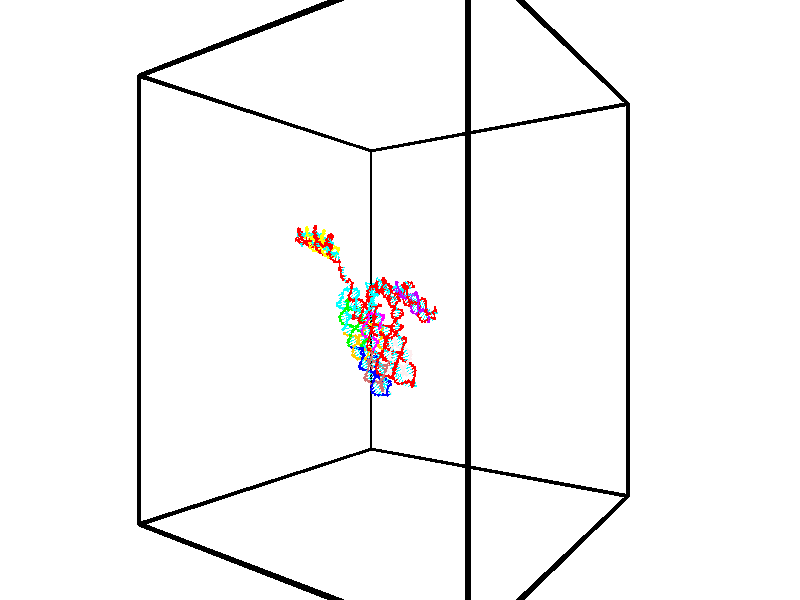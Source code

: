 // switches for output
#declare DRAW_BASES = 1; // possible values are 0, 1; only relevant for DNA ribbons
#declare DRAW_BASES_TYPE = 3; // possible values are 1, 2, 3; only relevant for DNA ribbons
#declare DRAW_FOG = 0; // set to 1 to enable fog

#include "colors.inc"

#include "transforms.inc"
background { rgb <1, 1, 1>}

#default {
   normal{
       ripples 0.25
       frequency 0.20
       turbulence 0.2
       lambda 5
   }
	finish {
		phong 0.1
		phong_size 40.
	}
}

// original window dimensions: 1024x640


// camera settings

camera {
	sky <-0, 1, 0>
	up <-0, 1, 0>
	right 1.6 * <0.581683, 0, 0.813415>
	location <-54.4937, 30, 90.4225>
	look_at <30, 30, 30>
	direction <84.4937, 0, -60.4225>
	angle 67.0682
}


# declare cpy_camera_pos = <-54.4937, 30, 90.4225>;
# if (DRAW_FOG = 1)
fog {
	fog_type 2
	up vnormalize(cpy_camera_pos)
	color rgbt<1,1,1,0.3>
	distance 1e-5
	fog_alt 3e-3
	fog_offset 48
}
# end


// LIGHTS

# declare lum = 6;
global_settings {
	ambient_light rgb lum * <0.05, 0.05, 0.05>
	max_trace_level 15
}# declare cpy_direct_light_amount = 0.25;
light_source
{	1000 * <0.231732, -1, 1.3951>,
	rgb lum * cpy_direct_light_amount
	parallel
}

light_source
{	1000 * <-0.231732, 1, -1.3951>,
	rgb lum * cpy_direct_light_amount
	parallel
}

// strand 0

// nucleotide -1

// particle -1
sphere {
	<43.595192, 32.202499, 23.562458> 0.250000
	pigment { color rgbt <1,0,0,0> }
	no_shadow
}
cylinder {
	<43.541798, 32.107727, 23.177532>,  <43.509762, 32.050865, 22.946577>, 0.100000
	pigment { color rgbt <1,0,0,0> }
	no_shadow
}
cylinder {
	<43.541798, 32.107727, 23.177532>,  <43.595192, 32.202499, 23.562458>, 0.100000
	pigment { color rgbt <1,0,0,0> }
	no_shadow
}

// particle -1
sphere {
	<43.541798, 32.107727, 23.177532> 0.100000
	pigment { color rgbt <1,0,0,0> }
	no_shadow
}
sphere {
	0, 1
	scale<0.080000,0.200000,0.300000>
	matrix <-0.878511, 0.477704, 0.004251,
		0.458694, 0.845969, -0.271911,
		-0.133489, -0.236927, -0.962313,
		43.501751, 32.036648, 22.888838>
	pigment { color rgbt <0,1,1,0> }
	no_shadow
}
cylinder {
	<43.505302, 32.812336, 23.155838>,  <43.595192, 32.202499, 23.562458>, 0.130000
	pigment { color rgbt <1,0,0,0> }
	no_shadow
}

// nucleotide -1

// particle -1
sphere {
	<43.505302, 32.812336, 23.155838> 0.250000
	pigment { color rgbt <1,0,0,0> }
	no_shadow
}
cylinder {
	<43.308998, 32.493523, 23.015045>,  <43.191216, 32.302235, 22.930569>, 0.100000
	pigment { color rgbt <1,0,0,0> }
	no_shadow
}
cylinder {
	<43.308998, 32.493523, 23.015045>,  <43.505302, 32.812336, 23.155838>, 0.100000
	pigment { color rgbt <1,0,0,0> }
	no_shadow
}

// particle -1
sphere {
	<43.308998, 32.493523, 23.015045> 0.100000
	pigment { color rgbt <1,0,0,0> }
	no_shadow
}
sphere {
	0, 1
	scale<0.080000,0.200000,0.300000>
	matrix <-0.844102, 0.535060, -0.034688,
		0.215979, 0.280085, -0.935364,
		-0.490760, -0.797034, -0.351982,
		43.161770, 32.254414, 22.909451>
	pigment { color rgbt <0,1,1,0> }
	no_shadow
}
cylinder {
	<43.257618, 32.867729, 22.417217>,  <43.505302, 32.812336, 23.155838>, 0.130000
	pigment { color rgbt <1,0,0,0> }
	no_shadow
}

// nucleotide -1

// particle -1
sphere {
	<43.257618, 32.867729, 22.417217> 0.250000
	pigment { color rgbt <1,0,0,0> }
	no_shadow
}
cylinder {
	<43.023354, 32.637405, 22.645409>,  <42.882793, 32.499210, 22.782324>, 0.100000
	pigment { color rgbt <1,0,0,0> }
	no_shadow
}
cylinder {
	<43.023354, 32.637405, 22.645409>,  <43.257618, 32.867729, 22.417217>, 0.100000
	pigment { color rgbt <1,0,0,0> }
	no_shadow
}

// particle -1
sphere {
	<43.023354, 32.637405, 22.645409> 0.100000
	pigment { color rgbt <1,0,0,0> }
	no_shadow
}
sphere {
	0, 1
	scale<0.080000,0.200000,0.300000>
	matrix <-0.777975, 0.596864, -0.196235,
		-0.227504, -0.558745, -0.797525,
		-0.585659, -0.575810, 0.570478,
		42.847656, 32.464661, 22.816551>
	pigment { color rgbt <0,1,1,0> }
	no_shadow
}
cylinder {
	<42.531998, 32.660530, 21.993723>,  <43.257618, 32.867729, 22.417217>, 0.130000
	pigment { color rgbt <1,0,0,0> }
	no_shadow
}

// nucleotide -1

// particle -1
sphere {
	<42.531998, 32.660530, 21.993723> 0.250000
	pigment { color rgbt <1,0,0,0> }
	no_shadow
}
cylinder {
	<42.525219, 32.698513, 22.391857>,  <42.521152, 32.721302, 22.630737>, 0.100000
	pigment { color rgbt <1,0,0,0> }
	no_shadow
}
cylinder {
	<42.525219, 32.698513, 22.391857>,  <42.531998, 32.660530, 21.993723>, 0.100000
	pigment { color rgbt <1,0,0,0> }
	no_shadow
}

// particle -1
sphere {
	<42.525219, 32.698513, 22.391857> 0.100000
	pigment { color rgbt <1,0,0,0> }
	no_shadow
}
sphere {
	0, 1
	scale<0.080000,0.200000,0.300000>
	matrix <-0.881871, 0.467704, -0.059637,
		-0.471186, -0.878769, 0.075819,
		-0.016946, 0.094962, 0.995336,
		42.520134, 32.727001, 22.690458>
	pigment { color rgbt <0,1,1,0> }
	no_shadow
}
cylinder {
	<41.887852, 32.334789, 22.188400>,  <42.531998, 32.660530, 21.993723>, 0.130000
	pigment { color rgbt <1,0,0,0> }
	no_shadow
}

// nucleotide -1

// particle -1
sphere {
	<41.887852, 32.334789, 22.188400> 0.250000
	pigment { color rgbt <1,0,0,0> }
	no_shadow
}
cylinder {
	<42.021473, 32.641640, 22.407459>,  <42.101646, 32.825752, 22.538895>, 0.100000
	pigment { color rgbt <1,0,0,0> }
	no_shadow
}
cylinder {
	<42.021473, 32.641640, 22.407459>,  <41.887852, 32.334789, 22.188400>, 0.100000
	pigment { color rgbt <1,0,0,0> }
	no_shadow
}

// particle -1
sphere {
	<42.021473, 32.641640, 22.407459> 0.100000
	pigment { color rgbt <1,0,0,0> }
	no_shadow
}
sphere {
	0, 1
	scale<0.080000,0.200000,0.300000>
	matrix <-0.839520, 0.506306, -0.197128,
		-0.428501, -0.393912, 0.813155,
		0.334054, 0.767129, 0.547650,
		42.121689, 32.871780, 22.571754>
	pigment { color rgbt <0,1,1,0> }
	no_shadow
}
cylinder {
	<41.251324, 32.409519, 22.560122>,  <41.887852, 32.334789, 22.188400>, 0.130000
	pigment { color rgbt <1,0,0,0> }
	no_shadow
}

// nucleotide -1

// particle -1
sphere {
	<41.251324, 32.409519, 22.560122> 0.250000
	pigment { color rgbt <1,0,0,0> }
	no_shadow
}
cylinder {
	<40.869095, 32.299591, 22.517502>,  <40.639759, 32.233635, 22.491930>, 0.100000
	pigment { color rgbt <1,0,0,0> }
	no_shadow
}
cylinder {
	<40.869095, 32.299591, 22.517502>,  <41.251324, 32.409519, 22.560122>, 0.100000
	pigment { color rgbt <1,0,0,0> }
	no_shadow
}

// particle -1
sphere {
	<40.869095, 32.299591, 22.517502> 0.100000
	pigment { color rgbt <1,0,0,0> }
	no_shadow
}
sphere {
	0, 1
	scale<0.080000,0.200000,0.300000>
	matrix <0.107159, -0.660663, 0.742995,
		-0.274586, 0.698568, 0.660761,
		-0.955573, -0.274823, -0.106551,
		40.582424, 32.217144, 22.485537>
	pigment { color rgbt <0,1,1,0> }
	no_shadow
}
cylinder {
	<41.023140, 32.316322, 23.235821>,  <41.251324, 32.409519, 22.560122>, 0.130000
	pigment { color rgbt <1,0,0,0> }
	no_shadow
}

// nucleotide -1

// particle -1
sphere {
	<41.023140, 32.316322, 23.235821> 0.250000
	pigment { color rgbt <1,0,0,0> }
	no_shadow
}
cylinder {
	<40.751068, 32.112000, 23.025513>,  <40.587826, 31.989407, 22.899328>, 0.100000
	pigment { color rgbt <1,0,0,0> }
	no_shadow
}
cylinder {
	<40.751068, 32.112000, 23.025513>,  <41.023140, 32.316322, 23.235821>, 0.100000
	pigment { color rgbt <1,0,0,0> }
	no_shadow
}

// particle -1
sphere {
	<40.751068, 32.112000, 23.025513> 0.100000
	pigment { color rgbt <1,0,0,0> }
	no_shadow
}
sphere {
	0, 1
	scale<0.080000,0.200000,0.300000>
	matrix <-0.019203, -0.704578, 0.709367,
		-0.732797, 0.492591, 0.469428,
		-0.680176, -0.510808, -0.525772,
		40.547016, 31.958757, 22.867781>
	pigment { color rgbt <0,1,1,0> }
	no_shadow
}
cylinder {
	<40.572964, 32.140694, 23.700682>,  <41.023140, 32.316322, 23.235821>, 0.130000
	pigment { color rgbt <1,0,0,0> }
	no_shadow
}

// nucleotide -1

// particle -1
sphere {
	<40.572964, 32.140694, 23.700682> 0.250000
	pigment { color rgbt <1,0,0,0> }
	no_shadow
}
cylinder {
	<40.455616, 31.873688, 23.426937>,  <40.385208, 31.713484, 23.262690>, 0.100000
	pigment { color rgbt <1,0,0,0> }
	no_shadow
}
cylinder {
	<40.455616, 31.873688, 23.426937>,  <40.572964, 32.140694, 23.700682>, 0.100000
	pigment { color rgbt <1,0,0,0> }
	no_shadow
}

// particle -1
sphere {
	<40.455616, 31.873688, 23.426937> 0.100000
	pigment { color rgbt <1,0,0,0> }
	no_shadow
}
sphere {
	0, 1
	scale<0.080000,0.200000,0.300000>
	matrix <0.025723, -0.721115, 0.692337,
		-0.955652, 0.185507, 0.228725,
		-0.293371, -0.667518, -0.684364,
		40.367603, 31.673433, 23.221628>
	pigment { color rgbt <0,1,1,0> }
	no_shadow
}
cylinder {
	<39.958023, 31.670708, 23.980083>,  <40.572964, 32.140694, 23.700682>, 0.130000
	pigment { color rgbt <1,0,0,0> }
	no_shadow
}

// nucleotide -1

// particle -1
sphere {
	<39.958023, 31.670708, 23.980083> 0.250000
	pigment { color rgbt <1,0,0,0> }
	no_shadow
}
cylinder {
	<40.152935, 31.464420, 23.698208>,  <40.269882, 31.340647, 23.529081>, 0.100000
	pigment { color rgbt <1,0,0,0> }
	no_shadow
}
cylinder {
	<40.152935, 31.464420, 23.698208>,  <39.958023, 31.670708, 23.980083>, 0.100000
	pigment { color rgbt <1,0,0,0> }
	no_shadow
}

// particle -1
sphere {
	<40.152935, 31.464420, 23.698208> 0.100000
	pigment { color rgbt <1,0,0,0> }
	no_shadow
}
sphere {
	0, 1
	scale<0.080000,0.200000,0.300000>
	matrix <-0.019758, -0.813284, 0.581531,
		-0.873020, -0.269448, -0.406489,
		0.487284, -0.515720, -0.704690,
		40.299122, 31.309704, 23.486801>
	pigment { color rgbt <0,1,1,0> }
	no_shadow
}
cylinder {
	<39.560677, 30.991137, 24.033821>,  <39.958023, 31.670708, 23.980083>, 0.130000
	pigment { color rgbt <1,0,0,0> }
	no_shadow
}

// nucleotide -1

// particle -1
sphere {
	<39.560677, 30.991137, 24.033821> 0.250000
	pigment { color rgbt <1,0,0,0> }
	no_shadow
}
cylinder {
	<39.905521, 30.924702, 23.842331>,  <40.112427, 30.884840, 23.727436>, 0.100000
	pigment { color rgbt <1,0,0,0> }
	no_shadow
}
cylinder {
	<39.905521, 30.924702, 23.842331>,  <39.560677, 30.991137, 24.033821>, 0.100000
	pigment { color rgbt <1,0,0,0> }
	no_shadow
}

// particle -1
sphere {
	<39.905521, 30.924702, 23.842331> 0.100000
	pigment { color rgbt <1,0,0,0> }
	no_shadow
}
sphere {
	0, 1
	scale<0.080000,0.200000,0.300000>
	matrix <0.086518, -0.882637, 0.462025,
		-0.499277, -0.439735, -0.746562,
		0.862112, -0.166088, -0.478726,
		40.164154, 30.874876, 23.698713>
	pigment { color rgbt <0,1,1,0> }
	no_shadow
}
cylinder {
	<39.506451, 30.254976, 23.877884>,  <39.560677, 30.991137, 24.033821>, 0.130000
	pigment { color rgbt <1,0,0,0> }
	no_shadow
}

// nucleotide -1

// particle -1
sphere {
	<39.506451, 30.254976, 23.877884> 0.250000
	pigment { color rgbt <1,0,0,0> }
	no_shadow
}
cylinder {
	<39.886665, 30.378292, 23.893059>,  <40.114796, 30.452282, 23.902164>, 0.100000
	pigment { color rgbt <1,0,0,0> }
	no_shadow
}
cylinder {
	<39.886665, 30.378292, 23.893059>,  <39.506451, 30.254976, 23.877884>, 0.100000
	pigment { color rgbt <1,0,0,0> }
	no_shadow
}

// particle -1
sphere {
	<39.886665, 30.378292, 23.893059> 0.100000
	pigment { color rgbt <1,0,0,0> }
	no_shadow
}
sphere {
	0, 1
	scale<0.080000,0.200000,0.300000>
	matrix <0.233262, -0.789129, 0.568211,
		0.205111, -0.531255, -0.822008,
		0.950536, 0.308290, 0.037937,
		40.171825, 30.470779, 23.904440>
	pigment { color rgbt <0,1,1,0> }
	no_shadow
}
cylinder {
	<39.875938, 29.607834, 23.860962>,  <39.506451, 30.254976, 23.877884>, 0.130000
	pigment { color rgbt <1,0,0,0> }
	no_shadow
}

// nucleotide -1

// particle -1
sphere {
	<39.875938, 29.607834, 23.860962> 0.250000
	pigment { color rgbt <1,0,0,0> }
	no_shadow
}
cylinder {
	<40.165501, 29.867626, 23.954037>,  <40.339237, 30.023500, 24.009882>, 0.100000
	pigment { color rgbt <1,0,0,0> }
	no_shadow
}
cylinder {
	<40.165501, 29.867626, 23.954037>,  <39.875938, 29.607834, 23.860962>, 0.100000
	pigment { color rgbt <1,0,0,0> }
	no_shadow
}

// particle -1
sphere {
	<40.165501, 29.867626, 23.954037> 0.100000
	pigment { color rgbt <1,0,0,0> }
	no_shadow
}
sphere {
	0, 1
	scale<0.080000,0.200000,0.300000>
	matrix <0.362100, -0.644767, 0.673171,
		0.587238, -0.403055, -0.701925,
		0.723902, 0.649479, 0.232686,
		40.382671, 30.062469, 24.023842>
	pigment { color rgbt <0,1,1,0> }
	no_shadow
}
cylinder {
	<40.516479, 29.241831, 23.689270>,  <39.875938, 29.607834, 23.860962>, 0.130000
	pigment { color rgbt <1,0,0,0> }
	no_shadow
}

// nucleotide -1

// particle -1
sphere {
	<40.516479, 29.241831, 23.689270> 0.250000
	pigment { color rgbt <1,0,0,0> }
	no_shadow
}
cylinder {
	<40.574680, 29.525692, 23.965015>,  <40.609600, 29.696009, 24.130463>, 0.100000
	pigment { color rgbt <1,0,0,0> }
	no_shadow
}
cylinder {
	<40.574680, 29.525692, 23.965015>,  <40.516479, 29.241831, 23.689270>, 0.100000
	pigment { color rgbt <1,0,0,0> }
	no_shadow
}

// particle -1
sphere {
	<40.574680, 29.525692, 23.965015> 0.100000
	pigment { color rgbt <1,0,0,0> }
	no_shadow
}
sphere {
	0, 1
	scale<0.080000,0.200000,0.300000>
	matrix <0.339898, -0.690225, 0.638795,
		0.929138, 0.141368, -0.341639,
		0.145503, 0.709651, 0.689365,
		40.618332, 29.738588, 24.171825>
	pigment { color rgbt <0,1,1,0> }
	no_shadow
}
cylinder {
	<41.241158, 29.090061, 24.000910>,  <40.516479, 29.241831, 23.689270>, 0.130000
	pigment { color rgbt <1,0,0,0> }
	no_shadow
}

// nucleotide -1

// particle -1
sphere {
	<41.241158, 29.090061, 24.000910> 0.250000
	pigment { color rgbt <1,0,0,0> }
	no_shadow
}
cylinder {
	<41.060139, 29.336811, 24.258488>,  <40.951527, 29.484861, 24.413034>, 0.100000
	pigment { color rgbt <1,0,0,0> }
	no_shadow
}
cylinder {
	<41.060139, 29.336811, 24.258488>,  <41.241158, 29.090061, 24.000910>, 0.100000
	pigment { color rgbt <1,0,0,0> }
	no_shadow
}

// particle -1
sphere {
	<41.060139, 29.336811, 24.258488> 0.100000
	pigment { color rgbt <1,0,0,0> }
	no_shadow
}
sphere {
	0, 1
	scale<0.080000,0.200000,0.300000>
	matrix <0.489569, -0.431697, 0.757602,
		0.745334, 0.658107, -0.106640,
		-0.452547, 0.616874, 0.643947,
		40.924374, 29.521873, 24.451672>
	pigment { color rgbt <0,1,1,0> }
	no_shadow
}
cylinder {
	<41.810398, 29.226791, 24.602409>,  <41.241158, 29.090061, 24.000910>, 0.130000
	pigment { color rgbt <1,0,0,0> }
	no_shadow
}

// nucleotide -1

// particle -1
sphere {
	<41.810398, 29.226791, 24.602409> 0.250000
	pigment { color rgbt <1,0,0,0> }
	no_shadow
}
cylinder {
	<41.443493, 29.301682, 24.743023>,  <41.223351, 29.346615, 24.827391>, 0.100000
	pigment { color rgbt <1,0,0,0> }
	no_shadow
}
cylinder {
	<41.443493, 29.301682, 24.743023>,  <41.810398, 29.226791, 24.602409>, 0.100000
	pigment { color rgbt <1,0,0,0> }
	no_shadow
}

// particle -1
sphere {
	<41.443493, 29.301682, 24.743023> 0.100000
	pigment { color rgbt <1,0,0,0> }
	no_shadow
}
sphere {
	0, 1
	scale<0.080000,0.200000,0.300000>
	matrix <0.217939, -0.502811, 0.836471,
		0.333363, 0.843877, 0.420406,
		-0.917263, 0.187225, 0.351532,
		41.168312, 29.357849, 24.848482>
	pigment { color rgbt <0,1,1,0> }
	no_shadow
}
cylinder {
	<41.921070, 29.402449, 25.247372>,  <41.810398, 29.226791, 24.602409>, 0.130000
	pigment { color rgbt <1,0,0,0> }
	no_shadow
}

// nucleotide -1

// particle -1
sphere {
	<41.921070, 29.402449, 25.247372> 0.250000
	pigment { color rgbt <1,0,0,0> }
	no_shadow
}
cylinder {
	<41.526680, 29.335690, 25.248253>,  <41.290047, 29.295633, 25.248781>, 0.100000
	pigment { color rgbt <1,0,0,0> }
	no_shadow
}
cylinder {
	<41.526680, 29.335690, 25.248253>,  <41.921070, 29.402449, 25.247372>, 0.100000
	pigment { color rgbt <1,0,0,0> }
	no_shadow
}

// particle -1
sphere {
	<41.526680, 29.335690, 25.248253> 0.100000
	pigment { color rgbt <1,0,0,0> }
	no_shadow
}
sphere {
	0, 1
	scale<0.080000,0.200000,0.300000>
	matrix <0.085342, -0.492743, 0.865979,
		-0.143445, 0.854019, 0.500075,
		-0.985972, -0.166898, 0.002202,
		41.230888, 29.285620, 25.248913>
	pigment { color rgbt <0,1,1,0> }
	no_shadow
}
cylinder {
	<41.661396, 29.668671, 25.898476>,  <41.921070, 29.402449, 25.247372>, 0.130000
	pigment { color rgbt <1,0,0,0> }
	no_shadow
}

// nucleotide -1

// particle -1
sphere {
	<41.661396, 29.668671, 25.898476> 0.250000
	pigment { color rgbt <1,0,0,0> }
	no_shadow
}
cylinder {
	<41.419628, 29.380699, 25.762020>,  <41.274567, 29.207916, 25.680147>, 0.100000
	pigment { color rgbt <1,0,0,0> }
	no_shadow
}
cylinder {
	<41.419628, 29.380699, 25.762020>,  <41.661396, 29.668671, 25.898476>, 0.100000
	pigment { color rgbt <1,0,0,0> }
	no_shadow
}

// particle -1
sphere {
	<41.419628, 29.380699, 25.762020> 0.100000
	pigment { color rgbt <1,0,0,0> }
	no_shadow
}
sphere {
	0, 1
	scale<0.080000,0.200000,0.300000>
	matrix <0.202170, -0.552803, 0.808416,
		-0.770585, 0.419657, 0.479675,
		-0.604423, -0.719928, -0.341139,
		41.238300, 29.164721, 25.659678>
	pigment { color rgbt <0,1,1,0> }
	no_shadow
}
cylinder {
	<41.273407, 29.500671, 26.458168>,  <41.661396, 29.668671, 25.898476>, 0.130000
	pigment { color rgbt <1,0,0,0> }
	no_shadow
}

// nucleotide -1

// particle -1
sphere {
	<41.273407, 29.500671, 26.458168> 0.250000
	pigment { color rgbt <1,0,0,0> }
	no_shadow
}
cylinder {
	<41.259117, 29.188904, 26.207973>,  <41.250542, 29.001844, 26.057858>, 0.100000
	pigment { color rgbt <1,0,0,0> }
	no_shadow
}
cylinder {
	<41.259117, 29.188904, 26.207973>,  <41.273407, 29.500671, 26.458168>, 0.100000
	pigment { color rgbt <1,0,0,0> }
	no_shadow
}

// particle -1
sphere {
	<41.259117, 29.188904, 26.207973> 0.100000
	pigment { color rgbt <1,0,0,0> }
	no_shadow
}
sphere {
	0, 1
	scale<0.080000,0.200000,0.300000>
	matrix <0.148370, -0.623086, 0.767952,
		-0.988286, -0.065367, 0.137903,
		-0.035727, -0.779417, -0.625486,
		41.248398, 28.955078, 26.020329>
	pigment { color rgbt <0,1,1,0> }
	no_shadow
}
cylinder {
	<40.886345, 29.000601, 26.812126>,  <41.273407, 29.500671, 26.458168>, 0.130000
	pigment { color rgbt <1,0,0,0> }
	no_shadow
}

// nucleotide -1

// particle -1
sphere {
	<40.886345, 29.000601, 26.812126> 0.250000
	pigment { color rgbt <1,0,0,0> }
	no_shadow
}
cylinder {
	<41.067757, 28.769592, 26.540604>,  <41.176601, 28.630987, 26.377689>, 0.100000
	pigment { color rgbt <1,0,0,0> }
	no_shadow
}
cylinder {
	<41.067757, 28.769592, 26.540604>,  <40.886345, 29.000601, 26.812126>, 0.100000
	pigment { color rgbt <1,0,0,0> }
	no_shadow
}

// particle -1
sphere {
	<41.067757, 28.769592, 26.540604> 0.100000
	pigment { color rgbt <1,0,0,0> }
	no_shadow
}
sphere {
	0, 1
	scale<0.080000,0.200000,0.300000>
	matrix <0.252942, -0.646918, 0.719387,
		-0.854596, -0.497960, -0.147315,
		0.453527, -0.577523, -0.678808,
		41.203815, 28.596336, 26.336962>
	pigment { color rgbt <0,1,1,0> }
	no_shadow
}
cylinder {
	<40.510708, 28.340637, 26.903986>,  <40.886345, 29.000601, 26.812126>, 0.130000
	pigment { color rgbt <1,0,0,0> }
	no_shadow
}

// nucleotide -1

// particle -1
sphere {
	<40.510708, 28.340637, 26.903986> 0.250000
	pigment { color rgbt <1,0,0,0> }
	no_shadow
}
cylinder {
	<40.865604, 28.308258, 26.722324>,  <41.078541, 28.288832, 26.613327>, 0.100000
	pigment { color rgbt <1,0,0,0> }
	no_shadow
}
cylinder {
	<40.865604, 28.308258, 26.722324>,  <40.510708, 28.340637, 26.903986>, 0.100000
	pigment { color rgbt <1,0,0,0> }
	no_shadow
}

// particle -1
sphere {
	<40.865604, 28.308258, 26.722324> 0.100000
	pigment { color rgbt <1,0,0,0> }
	no_shadow
}
sphere {
	0, 1
	scale<0.080000,0.200000,0.300000>
	matrix <0.230234, -0.775407, 0.587994,
		-0.399749, -0.626252, -0.669335,
		0.887240, -0.080946, -0.454152,
		41.131775, 28.283974, 26.586079>
	pigment { color rgbt <0,1,1,0> }
	no_shadow
}
cylinder {
	<40.630634, 27.527771, 26.630081>,  <40.510708, 28.340637, 26.903986>, 0.130000
	pigment { color rgbt <1,0,0,0> }
	no_shadow
}

// nucleotide -1

// particle -1
sphere {
	<40.630634, 27.527771, 26.630081> 0.250000
	pigment { color rgbt <1,0,0,0> }
	no_shadow
}
cylinder {
	<40.985947, 27.706318, 26.673389>,  <41.199135, 27.813446, 26.699375>, 0.100000
	pigment { color rgbt <1,0,0,0> }
	no_shadow
}
cylinder {
	<40.985947, 27.706318, 26.673389>,  <40.630634, 27.527771, 26.630081>, 0.100000
	pigment { color rgbt <1,0,0,0> }
	no_shadow
}

// particle -1
sphere {
	<40.985947, 27.706318, 26.673389> 0.100000
	pigment { color rgbt <1,0,0,0> }
	no_shadow
}
sphere {
	0, 1
	scale<0.080000,0.200000,0.300000>
	matrix <0.290889, -0.729133, 0.619475,
		0.355456, -0.518770, -0.777514,
		0.888276, 0.446366, 0.108270,
		41.252430, 27.840227, 26.705870>
	pigment { color rgbt <0,1,1,0> }
	no_shadow
}
cylinder {
	<41.000111, 26.970953, 26.803902>,  <40.630634, 27.527771, 26.630081>, 0.130000
	pigment { color rgbt <1,0,0,0> }
	no_shadow
}

// nucleotide -1

// particle -1
sphere {
	<41.000111, 26.970953, 26.803902> 0.250000
	pigment { color rgbt <1,0,0,0> }
	no_shadow
}
cylinder {
	<41.274986, 27.249065, 26.888142>,  <41.439911, 27.415932, 26.938686>, 0.100000
	pigment { color rgbt <1,0,0,0> }
	no_shadow
}
cylinder {
	<41.274986, 27.249065, 26.888142>,  <41.000111, 26.970953, 26.803902>, 0.100000
	pigment { color rgbt <1,0,0,0> }
	no_shadow
}

// particle -1
sphere {
	<41.274986, 27.249065, 26.888142> 0.100000
	pigment { color rgbt <1,0,0,0> }
	no_shadow
}
sphere {
	0, 1
	scale<0.080000,0.200000,0.300000>
	matrix <0.487460, -0.656246, 0.575954,
		0.538656, -0.293131, -0.789889,
		0.687192, 0.695280, 0.210601,
		41.481144, 27.457649, 26.951323>
	pigment { color rgbt <0,1,1,0> }
	no_shadow
}
cylinder {
	<41.631176, 26.560417, 26.906040>,  <41.000111, 26.970953, 26.803902>, 0.130000
	pigment { color rgbt <1,0,0,0> }
	no_shadow
}

// nucleotide -1

// particle -1
sphere {
	<41.631176, 26.560417, 26.906040> 0.250000
	pigment { color rgbt <1,0,0,0> }
	no_shadow
}
cylinder {
	<41.703945, 26.913292, 27.079777>,  <41.747604, 27.125017, 27.184019>, 0.100000
	pigment { color rgbt <1,0,0,0> }
	no_shadow
}
cylinder {
	<41.703945, 26.913292, 27.079777>,  <41.631176, 26.560417, 26.906040>, 0.100000
	pigment { color rgbt <1,0,0,0> }
	no_shadow
}

// particle -1
sphere {
	<41.703945, 26.913292, 27.079777> 0.100000
	pigment { color rgbt <1,0,0,0> }
	no_shadow
}
sphere {
	0, 1
	scale<0.080000,0.200000,0.300000>
	matrix <0.589713, -0.451344, 0.669721,
		0.786857, 0.134303, -0.602345,
		0.181919, 0.882185, 0.434343,
		41.758522, 27.177948, 27.210079>
	pigment { color rgbt <0,1,1,0> }
	no_shadow
}
cylinder {
	<42.332462, 26.552580, 27.067116>,  <41.631176, 26.560417, 26.906040>, 0.130000
	pigment { color rgbt <1,0,0,0> }
	no_shadow
}

// nucleotide -1

// particle -1
sphere {
	<42.332462, 26.552580, 27.067116> 0.250000
	pigment { color rgbt <1,0,0,0> }
	no_shadow
}
cylinder {
	<42.149475, 26.810669, 27.311871>,  <42.039680, 26.965523, 27.458723>, 0.100000
	pigment { color rgbt <1,0,0,0> }
	no_shadow
}
cylinder {
	<42.149475, 26.810669, 27.311871>,  <42.332462, 26.552580, 27.067116>, 0.100000
	pigment { color rgbt <1,0,0,0> }
	no_shadow
}

// particle -1
sphere {
	<42.149475, 26.810669, 27.311871> 0.100000
	pigment { color rgbt <1,0,0,0> }
	no_shadow
}
sphere {
	0, 1
	scale<0.080000,0.200000,0.300000>
	matrix <0.596504, -0.287648, 0.749294,
		0.659471, 0.707774, -0.253288,
		-0.457473, 0.645225, 0.611886,
		42.012234, 27.004236, 27.495436>
	pigment { color rgbt <0,1,1,0> }
	no_shadow
}
cylinder {
	<42.852489, 26.898159, 27.392796>,  <42.332462, 26.552580, 27.067116>, 0.130000
	pigment { color rgbt <1,0,0,0> }
	no_shadow
}

// nucleotide -1

// particle -1
sphere {
	<42.852489, 26.898159, 27.392796> 0.250000
	pigment { color rgbt <1,0,0,0> }
	no_shadow
}
cylinder {
	<42.546829, 26.958714, 27.643604>,  <42.363434, 26.995047, 27.794090>, 0.100000
	pigment { color rgbt <1,0,0,0> }
	no_shadow
}
cylinder {
	<42.546829, 26.958714, 27.643604>,  <42.852489, 26.898159, 27.392796>, 0.100000
	pigment { color rgbt <1,0,0,0> }
	no_shadow
}

// particle -1
sphere {
	<42.546829, 26.958714, 27.643604> 0.100000
	pigment { color rgbt <1,0,0,0> }
	no_shadow
}
sphere {
	0, 1
	scale<0.080000,0.200000,0.300000>
	matrix <0.541041, -0.378849, 0.750831,
		0.351212, 0.912993, 0.207591,
		-0.764149, 0.151386, 0.627023,
		42.317585, 27.004129, 27.831711>
	pigment { color rgbt <0,1,1,0> }
	no_shadow
}
cylinder {
	<43.199188, 27.176935, 28.001518>,  <42.852489, 26.898159, 27.392796>, 0.130000
	pigment { color rgbt <1,0,0,0> }
	no_shadow
}

// nucleotide -1

// particle -1
sphere {
	<43.199188, 27.176935, 28.001518> 0.250000
	pigment { color rgbt <1,0,0,0> }
	no_shadow
}
cylinder {
	<42.833965, 27.042080, 28.093319>,  <42.614834, 26.961166, 28.148399>, 0.100000
	pigment { color rgbt <1,0,0,0> }
	no_shadow
}
cylinder {
	<42.833965, 27.042080, 28.093319>,  <43.199188, 27.176935, 28.001518>, 0.100000
	pigment { color rgbt <1,0,0,0> }
	no_shadow
}

// particle -1
sphere {
	<42.833965, 27.042080, 28.093319> 0.100000
	pigment { color rgbt <1,0,0,0> }
	no_shadow
}
sphere {
	0, 1
	scale<0.080000,0.200000,0.300000>
	matrix <0.350479, -0.360857, 0.864261,
		-0.208558, 0.869552, 0.447641,
		-0.913055, -0.337137, 0.229500,
		42.560047, 26.940939, 28.162169>
	pigment { color rgbt <0,1,1,0> }
	no_shadow
}
cylinder {
	<43.262978, 27.040430, 28.654999>,  <43.199188, 27.176935, 28.001518>, 0.130000
	pigment { color rgbt <1,0,0,0> }
	no_shadow
}

// nucleotide -1

// particle -1
sphere {
	<43.262978, 27.040430, 28.654999> 0.250000
	pigment { color rgbt <1,0,0,0> }
	no_shadow
}
cylinder {
	<42.873585, 26.949974, 28.641140>,  <42.639950, 26.895700, 28.632824>, 0.100000
	pigment { color rgbt <1,0,0,0> }
	no_shadow
}
cylinder {
	<42.873585, 26.949974, 28.641140>,  <43.262978, 27.040430, 28.654999>, 0.100000
	pigment { color rgbt <1,0,0,0> }
	no_shadow
}

// particle -1
sphere {
	<42.873585, 26.949974, 28.641140> 0.100000
	pigment { color rgbt <1,0,0,0> }
	no_shadow
}
sphere {
	0, 1
	scale<0.080000,0.200000,0.300000>
	matrix <0.044845, -0.337127, 0.940390,
		-0.224341, 0.913896, 0.338327,
		-0.973478, -0.226141, -0.034648,
		42.581543, 26.882132, 28.630745>
	pigment { color rgbt <0,1,1,0> }
	no_shadow
}
cylinder {
	<43.324787, 27.862442, 28.503757>,  <43.262978, 27.040430, 28.654999>, 0.130000
	pigment { color rgbt <1,0,0,0> }
	no_shadow
}

// nucleotide -1

// particle -1
sphere {
	<43.324787, 27.862442, 28.503757> 0.250000
	pigment { color rgbt <1,0,0,0> }
	no_shadow
}
cylinder {
	<42.956490, 27.993229, 28.418606>,  <42.735512, 28.071701, 28.367516>, 0.100000
	pigment { color rgbt <1,0,0,0> }
	no_shadow
}
cylinder {
	<42.956490, 27.993229, 28.418606>,  <43.324787, 27.862442, 28.503757>, 0.100000
	pigment { color rgbt <1,0,0,0> }
	no_shadow
}

// particle -1
sphere {
	<42.956490, 27.993229, 28.418606> 0.100000
	pigment { color rgbt <1,0,0,0> }
	no_shadow
}
sphere {
	0, 1
	scale<0.080000,0.200000,0.300000>
	matrix <-0.296309, -0.231055, 0.926722,
		0.253821, 0.916355, 0.309627,
		-0.920748, 0.326967, -0.212877,
		42.680264, 28.091318, 28.354742>
	pigment { color rgbt <0,1,1,0> }
	no_shadow
}
cylinder {
	<43.039738, 28.443956, 29.014502>,  <43.324787, 27.862442, 28.503757>, 0.130000
	pigment { color rgbt <1,0,0,0> }
	no_shadow
}

// nucleotide -1

// particle -1
sphere {
	<43.039738, 28.443956, 29.014502> 0.250000
	pigment { color rgbt <1,0,0,0> }
	no_shadow
}
cylinder {
	<42.714985, 28.261730, 28.868458>,  <42.520134, 28.152393, 28.780830>, 0.100000
	pigment { color rgbt <1,0,0,0> }
	no_shadow
}
cylinder {
	<42.714985, 28.261730, 28.868458>,  <43.039738, 28.443956, 29.014502>, 0.100000
	pigment { color rgbt <1,0,0,0> }
	no_shadow
}

// particle -1
sphere {
	<42.714985, 28.261730, 28.868458> 0.100000
	pigment { color rgbt <1,0,0,0> }
	no_shadow
}
sphere {
	0, 1
	scale<0.080000,0.200000,0.300000>
	matrix <-0.409219, -0.001980, 0.912434,
		-0.416398, 0.890199, -0.184819,
		-0.811882, -0.455568, -0.365110,
		42.471420, 28.125059, 28.758924>
	pigment { color rgbt <0,1,1,0> }
	no_shadow
}
cylinder {
	<42.452187, 28.879175, 29.288815>,  <43.039738, 28.443956, 29.014502>, 0.130000
	pigment { color rgbt <1,0,0,0> }
	no_shadow
}

// nucleotide -1

// particle -1
sphere {
	<42.452187, 28.879175, 29.288815> 0.250000
	pigment { color rgbt <1,0,0,0> }
	no_shadow
}
cylinder {
	<42.367016, 28.493885, 29.223259>,  <42.315914, 28.262711, 29.183926>, 0.100000
	pigment { color rgbt <1,0,0,0> }
	no_shadow
}
cylinder {
	<42.367016, 28.493885, 29.223259>,  <42.452187, 28.879175, 29.288815>, 0.100000
	pigment { color rgbt <1,0,0,0> }
	no_shadow
}

// particle -1
sphere {
	<42.367016, 28.493885, 29.223259> 0.100000
	pigment { color rgbt <1,0,0,0> }
	no_shadow
}
sphere {
	0, 1
	scale<0.080000,0.200000,0.300000>
	matrix <-0.224788, -0.114945, 0.967604,
		-0.950859, 0.242868, -0.192046,
		-0.212926, -0.963225, -0.163890,
		42.303139, 28.204918, 29.174091>
	pigment { color rgbt <0,1,1,0> }
	no_shadow
}
cylinder {
	<41.871616, 28.697048, 29.624226>,  <42.452187, 28.879175, 29.288815>, 0.130000
	pigment { color rgbt <1,0,0,0> }
	no_shadow
}

// nucleotide -1

// particle -1
sphere {
	<41.871616, 28.697048, 29.624226> 0.250000
	pigment { color rgbt <1,0,0,0> }
	no_shadow
}
cylinder {
	<42.032825, 28.336655, 29.559975>,  <42.129551, 28.120419, 29.521425>, 0.100000
	pigment { color rgbt <1,0,0,0> }
	no_shadow
}
cylinder {
	<42.032825, 28.336655, 29.559975>,  <41.871616, 28.697048, 29.624226>, 0.100000
	pigment { color rgbt <1,0,0,0> }
	no_shadow
}

// particle -1
sphere {
	<42.032825, 28.336655, 29.559975> 0.100000
	pigment { color rgbt <1,0,0,0> }
	no_shadow
}
sphere {
	0, 1
	scale<0.080000,0.200000,0.300000>
	matrix <-0.250604, -0.277447, 0.927481,
		-0.880211, -0.333541, -0.337607,
		0.403021, -0.900985, -0.160625,
		42.153732, 28.066359, 29.511787>
	pigment { color rgbt <0,1,1,0> }
	no_shadow
}
cylinder {
	<41.474316, 28.370424, 29.988928>,  <41.871616, 28.697048, 29.624226>, 0.130000
	pigment { color rgbt <1,0,0,0> }
	no_shadow
}

// nucleotide -1

// particle -1
sphere {
	<41.474316, 28.370424, 29.988928> 0.250000
	pigment { color rgbt <1,0,0,0> }
	no_shadow
}
cylinder {
	<41.789150, 28.125996, 29.955250>,  <41.978050, 27.979338, 29.935043>, 0.100000
	pigment { color rgbt <1,0,0,0> }
	no_shadow
}
cylinder {
	<41.789150, 28.125996, 29.955250>,  <41.474316, 28.370424, 29.988928>, 0.100000
	pigment { color rgbt <1,0,0,0> }
	no_shadow
}

// particle -1
sphere {
	<41.789150, 28.125996, 29.955250> 0.100000
	pigment { color rgbt <1,0,0,0> }
	no_shadow
}
sphere {
	0, 1
	scale<0.080000,0.200000,0.300000>
	matrix <-0.043588, -0.191251, 0.980573,
		-0.615303, -0.768124, -0.177166,
		0.787085, -0.611072, -0.084196,
		42.025276, 27.942675, 29.929991>
	pigment { color rgbt <0,1,1,0> }
	no_shadow
}
cylinder {
	<40.787987, 28.141418, 29.892179>,  <41.474316, 28.370424, 29.988928>, 0.130000
	pigment { color rgbt <1,0,0,0> }
	no_shadow
}

// nucleotide -1

// particle -1
sphere {
	<40.787987, 28.141418, 29.892179> 0.250000
	pigment { color rgbt <1,0,0,0> }
	no_shadow
}
cylinder {
	<40.435566, 27.954460, 29.921257>,  <40.224113, 27.842285, 29.938704>, 0.100000
	pigment { color rgbt <1,0,0,0> }
	no_shadow
}
cylinder {
	<40.435566, 27.954460, 29.921257>,  <40.787987, 28.141418, 29.892179>, 0.100000
	pigment { color rgbt <1,0,0,0> }
	no_shadow
}

// particle -1
sphere {
	<40.435566, 27.954460, 29.921257> 0.100000
	pigment { color rgbt <1,0,0,0> }
	no_shadow
}
sphere {
	0, 1
	scale<0.080000,0.200000,0.300000>
	matrix <-0.360739, 0.564540, -0.742403,
		0.305957, -0.680321, -0.665998,
		-0.881055, -0.467394, 0.072694,
		40.171249, 27.814241, 29.943066>
	pigment { color rgbt <0,1,1,0> }
	no_shadow
}
cylinder {
	<40.660503, 27.848101, 29.209965>,  <40.787987, 28.141418, 29.892179>, 0.130000
	pigment { color rgbt <1,0,0,0> }
	no_shadow
}

// nucleotide -1

// particle -1
sphere {
	<40.660503, 27.848101, 29.209965> 0.250000
	pigment { color rgbt <1,0,0,0> }
	no_shadow
}
cylinder {
	<40.391571, 27.974365, 29.477795>,  <40.230213, 28.050125, 29.638493>, 0.100000
	pigment { color rgbt <1,0,0,0> }
	no_shadow
}
cylinder {
	<40.391571, 27.974365, 29.477795>,  <40.660503, 27.848101, 29.209965>, 0.100000
	pigment { color rgbt <1,0,0,0> }
	no_shadow
}

// particle -1
sphere {
	<40.391571, 27.974365, 29.477795> 0.100000
	pigment { color rgbt <1,0,0,0> }
	no_shadow
}
sphere {
	0, 1
	scale<0.080000,0.200000,0.300000>
	matrix <-0.367325, 0.643044, -0.671987,
		-0.642688, -0.697748, -0.316385,
		-0.672327, 0.315662, 0.669577,
		40.189873, 28.069063, 29.678667>
	pigment { color rgbt <0,1,1,0> }
	no_shadow
}
cylinder {
	<39.926437, 27.748516, 29.004629>,  <40.660503, 27.848101, 29.209965>, 0.130000
	pigment { color rgbt <1,0,0,0> }
	no_shadow
}

// nucleotide -1

// particle -1
sphere {
	<39.926437, 27.748516, 29.004629> 0.250000
	pigment { color rgbt <1,0,0,0> }
	no_shadow
}
cylinder {
	<39.974785, 28.064995, 29.244427>,  <40.003792, 28.254883, 29.388306>, 0.100000
	pigment { color rgbt <1,0,0,0> }
	no_shadow
}
cylinder {
	<39.974785, 28.064995, 29.244427>,  <39.926437, 27.748516, 29.004629>, 0.100000
	pigment { color rgbt <1,0,0,0> }
	no_shadow
}

// particle -1
sphere {
	<39.974785, 28.064995, 29.244427> 0.100000
	pigment { color rgbt <1,0,0,0> }
	no_shadow
}
sphere {
	0, 1
	scale<0.080000,0.200000,0.300000>
	matrix <-0.286531, 0.606026, -0.742046,
		-0.950416, -0.082085, 0.299952,
		0.120868, 0.791199, 0.599496,
		40.011044, 28.302355, 29.424276>
	pigment { color rgbt <0,1,1,0> }
	no_shadow
}
cylinder {
	<39.301910, 28.253363, 29.191137>,  <39.926437, 27.748516, 29.004629>, 0.130000
	pigment { color rgbt <1,0,0,0> }
	no_shadow
}

// nucleotide -1

// particle -1
sphere {
	<39.301910, 28.253363, 29.191137> 0.250000
	pigment { color rgbt <1,0,0,0> }
	no_shadow
}
cylinder {
	<39.655518, 28.440205, 29.183872>,  <39.867680, 28.552311, 29.179514>, 0.100000
	pigment { color rgbt <1,0,0,0> }
	no_shadow
}
cylinder {
	<39.655518, 28.440205, 29.183872>,  <39.301910, 28.253363, 29.191137>, 0.100000
	pigment { color rgbt <1,0,0,0> }
	no_shadow
}

// particle -1
sphere {
	<39.655518, 28.440205, 29.183872> 0.100000
	pigment { color rgbt <1,0,0,0> }
	no_shadow
}
sphere {
	0, 1
	scale<0.080000,0.200000,0.300000>
	matrix <-0.306550, 0.549947, -0.776907,
		-0.352909, 0.692366, 0.629353,
		0.884015, 0.467106, -0.018163,
		39.920723, 28.580336, 29.178423>
	pigment { color rgbt <0,1,1,0> }
	no_shadow
}
cylinder {
	<39.107574, 29.051744, 29.372705>,  <39.301910, 28.253363, 29.191137>, 0.130000
	pigment { color rgbt <1,0,0,0> }
	no_shadow
}

// nucleotide -1

// particle -1
sphere {
	<39.107574, 29.051744, 29.372705> 0.250000
	pigment { color rgbt <1,0,0,0> }
	no_shadow
}
cylinder {
	<39.425243, 28.954594, 29.149887>,  <39.615845, 28.896303, 29.016195>, 0.100000
	pigment { color rgbt <1,0,0,0> }
	no_shadow
}
cylinder {
	<39.425243, 28.954594, 29.149887>,  <39.107574, 29.051744, 29.372705>, 0.100000
	pigment { color rgbt <1,0,0,0> }
	no_shadow
}

// particle -1
sphere {
	<39.425243, 28.954594, 29.149887> 0.100000
	pigment { color rgbt <1,0,0,0> }
	no_shadow
}
sphere {
	0, 1
	scale<0.080000,0.200000,0.300000>
	matrix <-0.379936, 0.516961, -0.767072,
		0.474277, 0.820829, 0.318278,
		0.794173, -0.242879, -0.557046,
		39.663494, 28.881729, 28.982773>
	pigment { color rgbt <0,1,1,0> }
	no_shadow
}
cylinder {
	<39.444054, 29.744259, 29.139954>,  <39.107574, 29.051744, 29.372705>, 0.130000
	pigment { color rgbt <1,0,0,0> }
	no_shadow
}

// nucleotide -1

// particle -1
sphere {
	<39.444054, 29.744259, 29.139954> 0.250000
	pigment { color rgbt <1,0,0,0> }
	no_shadow
}
cylinder {
	<39.534168, 29.435703, 28.901894>,  <39.588238, 29.250570, 28.759058>, 0.100000
	pigment { color rgbt <1,0,0,0> }
	no_shadow
}
cylinder {
	<39.534168, 29.435703, 28.901894>,  <39.444054, 29.744259, 29.139954>, 0.100000
	pigment { color rgbt <1,0,0,0> }
	no_shadow
}

// particle -1
sphere {
	<39.534168, 29.435703, 28.901894> 0.100000
	pigment { color rgbt <1,0,0,0> }
	no_shadow
}
sphere {
	0, 1
	scale<0.080000,0.200000,0.300000>
	matrix <-0.317602, 0.519342, -0.793356,
		0.921074, 0.367751, -0.127996,
		0.225283, -0.771391, -0.595151,
		39.601753, 29.204287, 28.723349>
	pigment { color rgbt <0,1,1,0> }
	no_shadow
}
cylinder {
	<39.893703, 30.093260, 28.625107>,  <39.444054, 29.744259, 29.139954>, 0.130000
	pigment { color rgbt <1,0,0,0> }
	no_shadow
}

// nucleotide -1

// particle -1
sphere {
	<39.893703, 30.093260, 28.625107> 0.250000
	pigment { color rgbt <1,0,0,0> }
	no_shadow
}
cylinder {
	<39.757862, 29.749195, 28.472900>,  <39.676357, 29.542757, 28.381577>, 0.100000
	pigment { color rgbt <1,0,0,0> }
	no_shadow
}
cylinder {
	<39.757862, 29.749195, 28.472900>,  <39.893703, 30.093260, 28.625107>, 0.100000
	pigment { color rgbt <1,0,0,0> }
	no_shadow
}

// particle -1
sphere {
	<39.757862, 29.749195, 28.472900> 0.100000
	pigment { color rgbt <1,0,0,0> }
	no_shadow
}
sphere {
	0, 1
	scale<0.080000,0.200000,0.300000>
	matrix <-0.377059, 0.495129, -0.782734,
		0.861683, -0.122341, -0.492479,
		-0.339602, -0.860163, -0.380514,
		39.655983, 29.491146, 28.358746>
	pigment { color rgbt <0,1,1,0> }
	no_shadow
}
cylinder {
	<39.963596, 30.234005, 27.957787>,  <39.893703, 30.093260, 28.625107>, 0.130000
	pigment { color rgbt <1,0,0,0> }
	no_shadow
}

// nucleotide -1

// particle -1
sphere {
	<39.963596, 30.234005, 27.957787> 0.250000
	pigment { color rgbt <1,0,0,0> }
	no_shadow
}
cylinder {
	<39.723770, 29.914463, 27.977169>,  <39.579876, 29.722738, 27.988798>, 0.100000
	pigment { color rgbt <1,0,0,0> }
	no_shadow
}
cylinder {
	<39.723770, 29.914463, 27.977169>,  <39.963596, 30.234005, 27.957787>, 0.100000
	pigment { color rgbt <1,0,0,0> }
	no_shadow
}

// particle -1
sphere {
	<39.723770, 29.914463, 27.977169> 0.100000
	pigment { color rgbt <1,0,0,0> }
	no_shadow
}
sphere {
	0, 1
	scale<0.080000,0.200000,0.300000>
	matrix <-0.549914, 0.367222, -0.750162,
		0.581477, -0.476419, -0.659477,
		-0.599566, -0.798857, 0.048458,
		39.543900, 29.674807, 27.991707>
	pigment { color rgbt <0,1,1,0> }
	no_shadow
}
cylinder {
	<40.049374, 29.931248, 27.262737>,  <39.963596, 30.234005, 27.957787>, 0.130000
	pigment { color rgbt <1,0,0,0> }
	no_shadow
}

// nucleotide -1

// particle -1
sphere {
	<40.049374, 29.931248, 27.262737> 0.250000
	pigment { color rgbt <1,0,0,0> }
	no_shadow
}
cylinder {
	<39.703285, 29.805908, 27.419300>,  <39.495632, 29.730705, 27.513237>, 0.100000
	pigment { color rgbt <1,0,0,0> }
	no_shadow
}
cylinder {
	<39.703285, 29.805908, 27.419300>,  <40.049374, 29.931248, 27.262737>, 0.100000
	pigment { color rgbt <1,0,0,0> }
	no_shadow
}

// particle -1
sphere {
	<39.703285, 29.805908, 27.419300> 0.100000
	pigment { color rgbt <1,0,0,0> }
	no_shadow
}
sphere {
	0, 1
	scale<0.080000,0.200000,0.300000>
	matrix <-0.481246, 0.300001, -0.823651,
		0.140667, -0.901006, -0.410366,
		-0.865225, -0.313347, 0.391406,
		39.443718, 29.711905, 27.536722>
	pigment { color rgbt <0,1,1,0> }
	no_shadow
}
cylinder {
	<39.719231, 29.682823, 26.761929>,  <40.049374, 29.931248, 27.262737>, 0.130000
	pigment { color rgbt <1,0,0,0> }
	no_shadow
}

// nucleotide -1

// particle -1
sphere {
	<39.719231, 29.682823, 26.761929> 0.250000
	pigment { color rgbt <1,0,0,0> }
	no_shadow
}
cylinder {
	<39.406239, 29.721058, 27.008049>,  <39.218445, 29.743998, 27.155722>, 0.100000
	pigment { color rgbt <1,0,0,0> }
	no_shadow
}
cylinder {
	<39.406239, 29.721058, 27.008049>,  <39.719231, 29.682823, 26.761929>, 0.100000
	pigment { color rgbt <1,0,0,0> }
	no_shadow
}

// particle -1
sphere {
	<39.406239, 29.721058, 27.008049> 0.100000
	pigment { color rgbt <1,0,0,0> }
	no_shadow
}
sphere {
	0, 1
	scale<0.080000,0.200000,0.300000>
	matrix <-0.568536, 0.293354, -0.768577,
		-0.253966, -0.951213, -0.175198,
		-0.782476, 0.095586, 0.615301,
		39.171497, 29.749733, 27.192638>
	pigment { color rgbt <0,1,1,0> }
	no_shadow
}
cylinder {
	<39.096642, 29.648409, 26.373106>,  <39.719231, 29.682823, 26.761929>, 0.130000
	pigment { color rgbt <1,0,0,0> }
	no_shadow
}

// nucleotide -1

// particle -1
sphere {
	<39.096642, 29.648409, 26.373106> 0.250000
	pigment { color rgbt <1,0,0,0> }
	no_shadow
}
cylinder {
	<38.957603, 29.812592, 26.710320>,  <38.874180, 29.911100, 26.912647>, 0.100000
	pigment { color rgbt <1,0,0,0> }
	no_shadow
}
cylinder {
	<38.957603, 29.812592, 26.710320>,  <39.096642, 29.648409, 26.373106>, 0.100000
	pigment { color rgbt <1,0,0,0> }
	no_shadow
}

// particle -1
sphere {
	<38.957603, 29.812592, 26.710320> 0.100000
	pigment { color rgbt <1,0,0,0> }
	no_shadow
}
sphere {
	0, 1
	scale<0.080000,0.200000,0.300000>
	matrix <-0.748745, 0.419700, -0.513063,
		-0.564410, -0.809554, 0.161441,
		-0.347595, 0.410456, 0.843032,
		38.853325, 29.935728, 26.963230>
	pigment { color rgbt <0,1,1,0> }
	no_shadow
}
cylinder {
	<38.386562, 29.539145, 26.363369>,  <39.096642, 29.648409, 26.373106>, 0.130000
	pigment { color rgbt <1,0,0,0> }
	no_shadow
}

// nucleotide -1

// particle -1
sphere {
	<38.386562, 29.539145, 26.363369> 0.250000
	pigment { color rgbt <1,0,0,0> }
	no_shadow
}
cylinder {
	<38.446877, 29.829514, 26.631786>,  <38.483067, 30.003735, 26.792837>, 0.100000
	pigment { color rgbt <1,0,0,0> }
	no_shadow
}
cylinder {
	<38.446877, 29.829514, 26.631786>,  <38.386562, 29.539145, 26.363369>, 0.100000
	pigment { color rgbt <1,0,0,0> }
	no_shadow
}

// particle -1
sphere {
	<38.446877, 29.829514, 26.631786> 0.100000
	pigment { color rgbt <1,0,0,0> }
	no_shadow
}
sphere {
	0, 1
	scale<0.080000,0.200000,0.300000>
	matrix <-0.408546, 0.663887, -0.626375,
		-0.900196, -0.179701, 0.396679,
		0.150790, 0.725922, 0.671044,
		38.492115, 30.047291, 26.833099>
	pigment { color rgbt <0,1,1,0> }
	no_shadow
}
cylinder {
	<37.737820, 29.851919, 26.494902>,  <38.386562, 29.539145, 26.363369>, 0.130000
	pigment { color rgbt <1,0,0,0> }
	no_shadow
}

// nucleotide -1

// particle -1
sphere {
	<37.737820, 29.851919, 26.494902> 0.250000
	pigment { color rgbt <1,0,0,0> }
	no_shadow
}
cylinder {
	<38.015968, 30.124702, 26.585583>,  <38.182858, 30.288372, 26.639992>, 0.100000
	pigment { color rgbt <1,0,0,0> }
	no_shadow
}
cylinder {
	<38.015968, 30.124702, 26.585583>,  <37.737820, 29.851919, 26.494902>, 0.100000
	pigment { color rgbt <1,0,0,0> }
	no_shadow
}

// particle -1
sphere {
	<38.015968, 30.124702, 26.585583> 0.100000
	pigment { color rgbt <1,0,0,0> }
	no_shadow
}
sphere {
	0, 1
	scale<0.080000,0.200000,0.300000>
	matrix <-0.281719, 0.548882, -0.786996,
		-0.661133, 0.483386, 0.573796,
		0.695369, 0.681959, 0.226705,
		38.224579, 30.329290, 26.653595>
	pigment { color rgbt <0,1,1,0> }
	no_shadow
}
cylinder {
	<37.351589, 30.411854, 26.451107>,  <37.737820, 29.851919, 26.494902>, 0.130000
	pigment { color rgbt <1,0,0,0> }
	no_shadow
}

// nucleotide -1

// particle -1
sphere {
	<37.351589, 30.411854, 26.451107> 0.250000
	pigment { color rgbt <1,0,0,0> }
	no_shadow
}
cylinder {
	<37.739719, 30.502708, 26.417919>,  <37.972595, 30.557220, 26.398006>, 0.100000
	pigment { color rgbt <1,0,0,0> }
	no_shadow
}
cylinder {
	<37.739719, 30.502708, 26.417919>,  <37.351589, 30.411854, 26.451107>, 0.100000
	pigment { color rgbt <1,0,0,0> }
	no_shadow
}

// particle -1
sphere {
	<37.739719, 30.502708, 26.417919> 0.100000
	pigment { color rgbt <1,0,0,0> }
	no_shadow
}
sphere {
	0, 1
	scale<0.080000,0.200000,0.300000>
	matrix <-0.189561, 0.501441, -0.844170,
		-0.150139, 0.834844, 0.529616,
		0.970322, 0.227137, -0.082968,
		38.030815, 30.570850, 26.393028>
	pigment { color rgbt <0,1,1,0> }
	no_shadow
}
cylinder {
	<37.362560, 31.148727, 26.322065>,  <37.351589, 30.411854, 26.451107>, 0.130000
	pigment { color rgbt <1,0,0,0> }
	no_shadow
}

// nucleotide -1

// particle -1
sphere {
	<37.362560, 31.148727, 26.322065> 0.250000
	pigment { color rgbt <1,0,0,0> }
	no_shadow
}
cylinder {
	<37.723003, 31.029163, 26.196423>,  <37.939270, 30.957424, 26.121037>, 0.100000
	pigment { color rgbt <1,0,0,0> }
	no_shadow
}
cylinder {
	<37.723003, 31.029163, 26.196423>,  <37.362560, 31.148727, 26.322065>, 0.100000
	pigment { color rgbt <1,0,0,0> }
	no_shadow
}

// particle -1
sphere {
	<37.723003, 31.029163, 26.196423> 0.100000
	pigment { color rgbt <1,0,0,0> }
	no_shadow
}
sphere {
	0, 1
	scale<0.080000,0.200000,0.300000>
	matrix <-0.087845, 0.583544, -0.807317,
		0.424612, 0.755069, 0.499575,
		0.901104, -0.298911, -0.314109,
		37.993336, 30.939489, 26.102190>
	pigment { color rgbt <0,1,1,0> }
	no_shadow
}
cylinder {
	<37.779572, 31.829704, 26.126417>,  <37.362560, 31.148727, 26.322065>, 0.130000
	pigment { color rgbt <1,0,0,0> }
	no_shadow
}

// nucleotide -1

// particle -1
sphere {
	<37.779572, 31.829704, 26.126417> 0.250000
	pigment { color rgbt <1,0,0,0> }
	no_shadow
}
cylinder {
	<37.950687, 31.514542, 25.949242>,  <38.053356, 31.325443, 25.842936>, 0.100000
	pigment { color rgbt <1,0,0,0> }
	no_shadow
}
cylinder {
	<37.950687, 31.514542, 25.949242>,  <37.779572, 31.829704, 26.126417>, 0.100000
	pigment { color rgbt <1,0,0,0> }
	no_shadow
}

// particle -1
sphere {
	<37.950687, 31.514542, 25.949242> 0.100000
	pigment { color rgbt <1,0,0,0> }
	no_shadow
}
sphere {
	0, 1
	scale<0.080000,0.200000,0.300000>
	matrix <-0.009445, 0.486120, -0.873841,
		0.903828, 0.378005, 0.200516,
		0.427791, -0.787908, -0.442940,
		38.079025, 31.278170, 25.816360>
	pigment { color rgbt <0,1,1,0> }
	no_shadow
}
cylinder {
	<38.362816, 32.138538, 25.691206>,  <37.779572, 31.829704, 26.126417>, 0.130000
	pigment { color rgbt <1,0,0,0> }
	no_shadow
}

// nucleotide -1

// particle -1
sphere {
	<38.362816, 32.138538, 25.691206> 0.250000
	pigment { color rgbt <1,0,0,0> }
	no_shadow
}
cylinder {
	<38.293316, 31.769436, 25.553604>,  <38.251617, 31.547976, 25.471043>, 0.100000
	pigment { color rgbt <1,0,0,0> }
	no_shadow
}
cylinder {
	<38.293316, 31.769436, 25.553604>,  <38.362816, 32.138538, 25.691206>, 0.100000
	pigment { color rgbt <1,0,0,0> }
	no_shadow
}

// particle -1
sphere {
	<38.293316, 31.769436, 25.553604> 0.100000
	pigment { color rgbt <1,0,0,0> }
	no_shadow
}
sphere {
	0, 1
	scale<0.080000,0.200000,0.300000>
	matrix <-0.219506, 0.376815, -0.899904,
		0.960015, -0.080845, -0.268021,
		-0.173747, -0.922753, -0.344002,
		38.241192, 31.492609, 25.450403>
	pigment { color rgbt <0,1,1,0> }
	no_shadow
}
cylinder {
	<38.647640, 32.219734, 25.083260>,  <38.362816, 32.138538, 25.691206>, 0.130000
	pigment { color rgbt <1,0,0,0> }
	no_shadow
}

// nucleotide -1

// particle -1
sphere {
	<38.647640, 32.219734, 25.083260> 0.250000
	pigment { color rgbt <1,0,0,0> }
	no_shadow
}
cylinder {
	<38.400146, 31.907028, 25.052250>,  <38.251652, 31.719404, 25.033644>, 0.100000
	pigment { color rgbt <1,0,0,0> }
	no_shadow
}
cylinder {
	<38.400146, 31.907028, 25.052250>,  <38.647640, 32.219734, 25.083260>, 0.100000
	pigment { color rgbt <1,0,0,0> }
	no_shadow
}

// particle -1
sphere {
	<38.400146, 31.907028, 25.052250> 0.100000
	pigment { color rgbt <1,0,0,0> }
	no_shadow
}
sphere {
	0, 1
	scale<0.080000,0.200000,0.300000>
	matrix <-0.187794, 0.243003, -0.951674,
		0.762829, -0.574270, -0.297165,
		-0.618730, -0.781770, -0.077525,
		38.214527, 31.672497, 25.028992>
	pigment { color rgbt <0,1,1,0> }
	no_shadow
}
cylinder {
	<38.852539, 31.818186, 24.532862>,  <38.647640, 32.219734, 25.083260>, 0.130000
	pigment { color rgbt <1,0,0,0> }
	no_shadow
}

// nucleotide -1

// particle -1
sphere {
	<38.852539, 31.818186, 24.532862> 0.250000
	pigment { color rgbt <1,0,0,0> }
	no_shadow
}
cylinder {
	<38.474705, 31.697685, 24.585022>,  <38.248005, 31.625385, 24.616318>, 0.100000
	pigment { color rgbt <1,0,0,0> }
	no_shadow
}
cylinder {
	<38.474705, 31.697685, 24.585022>,  <38.852539, 31.818186, 24.532862>, 0.100000
	pigment { color rgbt <1,0,0,0> }
	no_shadow
}

// particle -1
sphere {
	<38.474705, 31.697685, 24.585022> 0.100000
	pigment { color rgbt <1,0,0,0> }
	no_shadow
}
sphere {
	0, 1
	scale<0.080000,0.200000,0.300000>
	matrix <-0.158298, 0.070017, -0.984906,
		0.287574, -0.950970, -0.113824,
		-0.944586, -0.301252, 0.130401,
		38.191330, 31.607309, 24.624142>
	pigment { color rgbt <0,1,1,0> }
	no_shadow
}
cylinder {
	<38.705421, 31.401442, 24.046000>,  <38.852539, 31.818186, 24.532862>, 0.130000
	pigment { color rgbt <1,0,0,0> }
	no_shadow
}

// nucleotide -1

// particle -1
sphere {
	<38.705421, 31.401442, 24.046000> 0.250000
	pigment { color rgbt <1,0,0,0> }
	no_shadow
}
cylinder {
	<38.331844, 31.503963, 24.145641>,  <38.107697, 31.565475, 24.205425>, 0.100000
	pigment { color rgbt <1,0,0,0> }
	no_shadow
}
cylinder {
	<38.331844, 31.503963, 24.145641>,  <38.705421, 31.401442, 24.046000>, 0.100000
	pigment { color rgbt <1,0,0,0> }
	no_shadow
}

// particle -1
sphere {
	<38.331844, 31.503963, 24.145641> 0.100000
	pigment { color rgbt <1,0,0,0> }
	no_shadow
}
sphere {
	0, 1
	scale<0.080000,0.200000,0.300000>
	matrix <-0.224300, 0.122322, -0.966813,
		-0.278268, -0.958825, -0.056754,
		-0.933946, 0.256304, 0.249103,
		38.051659, 31.580854, 24.220371>
	pigment { color rgbt <0,1,1,0> }
	no_shadow
}
cylinder {
	<38.441692, 31.011295, 23.653986>,  <38.705421, 31.401442, 24.046000>, 0.130000
	pigment { color rgbt <1,0,0,0> }
	no_shadow
}

// nucleotide -1

// particle -1
sphere {
	<38.441692, 31.011295, 23.653986> 0.250000
	pigment { color rgbt <1,0,0,0> }
	no_shadow
}
cylinder {
	<38.160458, 31.272125, 23.767456>,  <37.991718, 31.428623, 23.835537>, 0.100000
	pigment { color rgbt <1,0,0,0> }
	no_shadow
}
cylinder {
	<38.160458, 31.272125, 23.767456>,  <38.441692, 31.011295, 23.653986>, 0.100000
	pigment { color rgbt <1,0,0,0> }
	no_shadow
}

// particle -1
sphere {
	<38.160458, 31.272125, 23.767456> 0.100000
	pigment { color rgbt <1,0,0,0> }
	no_shadow
}
sphere {
	0, 1
	scale<0.080000,0.200000,0.300000>
	matrix <-0.211724, 0.188869, -0.958906,
		-0.678858, -0.734251, 0.005270,
		-0.703083, 0.652077, 0.283674,
		37.949532, 31.467749, 23.852558>
	pigment { color rgbt <0,1,1,0> }
	no_shadow
}
cylinder {
	<37.837994, 30.883993, 23.233696>,  <38.441692, 31.011295, 23.653986>, 0.130000
	pigment { color rgbt <1,0,0,0> }
	no_shadow
}

// nucleotide -1

// particle -1
sphere {
	<37.837994, 30.883993, 23.233696> 0.250000
	pigment { color rgbt <1,0,0,0> }
	no_shadow
}
cylinder {
	<37.791145, 31.252392, 23.382317>,  <37.763035, 31.473431, 23.471489>, 0.100000
	pigment { color rgbt <1,0,0,0> }
	no_shadow
}
cylinder {
	<37.791145, 31.252392, 23.382317>,  <37.837994, 30.883993, 23.233696>, 0.100000
	pigment { color rgbt <1,0,0,0> }
	no_shadow
}

// particle -1
sphere {
	<37.791145, 31.252392, 23.382317> 0.100000
	pigment { color rgbt <1,0,0,0> }
	no_shadow
}
sphere {
	0, 1
	scale<0.080000,0.200000,0.300000>
	matrix <-0.324805, 0.318030, -0.890707,
		-0.938501, -0.225002, 0.261896,
		-0.117120, 0.920994, 0.371554,
		37.756008, 31.528690, 23.493782>
	pigment { color rgbt <0,1,1,0> }
	no_shadow
}
cylinder {
	<37.179611, 31.233776, 22.840153>,  <37.837994, 30.883993, 23.233696>, 0.130000
	pigment { color rgbt <1,0,0,0> }
	no_shadow
}

// nucleotide -1

// particle -1
sphere {
	<37.179611, 31.233776, 22.840153> 0.250000
	pigment { color rgbt <1,0,0,0> }
	no_shadow
}
cylinder {
	<37.399860, 31.527721, 22.998539>,  <37.532009, 31.704088, 23.093571>, 0.100000
	pigment { color rgbt <1,0,0,0> }
	no_shadow
}
cylinder {
	<37.399860, 31.527721, 22.998539>,  <37.179611, 31.233776, 22.840153>, 0.100000
	pigment { color rgbt <1,0,0,0> }
	no_shadow
}

// particle -1
sphere {
	<37.399860, 31.527721, 22.998539> 0.100000
	pigment { color rgbt <1,0,0,0> }
	no_shadow
}
sphere {
	0, 1
	scale<0.080000,0.200000,0.300000>
	matrix <-0.023126, 0.487596, -0.872763,
		-0.834433, 0.471407, 0.285477,
		0.550624, 0.734864, 0.395964,
		37.565048, 31.748180, 23.117329>
	pigment { color rgbt <0,1,1,0> }
	no_shadow
}
cylinder {
	<36.778656, 31.770876, 22.760336>,  <37.179611, 31.233776, 22.840153>, 0.130000
	pigment { color rgbt <1,0,0,0> }
	no_shadow
}

// nucleotide -1

// particle -1
sphere {
	<36.778656, 31.770876, 22.760336> 0.250000
	pigment { color rgbt <1,0,0,0> }
	no_shadow
}
cylinder {
	<37.171429, 31.844894, 22.776150>,  <37.407093, 31.889305, 22.785639>, 0.100000
	pigment { color rgbt <1,0,0,0> }
	no_shadow
}
cylinder {
	<37.171429, 31.844894, 22.776150>,  <36.778656, 31.770876, 22.760336>, 0.100000
	pigment { color rgbt <1,0,0,0> }
	no_shadow
}

// particle -1
sphere {
	<37.171429, 31.844894, 22.776150> 0.100000
	pigment { color rgbt <1,0,0,0> }
	no_shadow
}
sphere {
	0, 1
	scale<0.080000,0.200000,0.300000>
	matrix <-0.041918, 0.416465, -0.908185,
		-0.184520, 0.890121, 0.416698,
		0.981935, 0.185045, 0.039534,
		37.466007, 31.900408, 22.788010>
	pigment { color rgbt <0,1,1,0> }
	no_shadow
}
cylinder {
	<36.793388, 32.457989, 22.452822>,  <36.778656, 31.770876, 22.760336>, 0.130000
	pigment { color rgbt <1,0,0,0> }
	no_shadow
}

// nucleotide -1

// particle -1
sphere {
	<36.793388, 32.457989, 22.452822> 0.250000
	pigment { color rgbt <1,0,0,0> }
	no_shadow
}
cylinder {
	<37.165512, 32.312244, 22.436024>,  <37.388786, 32.224796, 22.425945>, 0.100000
	pigment { color rgbt <1,0,0,0> }
	no_shadow
}
cylinder {
	<37.165512, 32.312244, 22.436024>,  <36.793388, 32.457989, 22.452822>, 0.100000
	pigment { color rgbt <1,0,0,0> }
	no_shadow
}

// particle -1
sphere {
	<37.165512, 32.312244, 22.436024> 0.100000
	pigment { color rgbt <1,0,0,0> }
	no_shadow
}
sphere {
	0, 1
	scale<0.080000,0.200000,0.300000>
	matrix <0.056769, 0.256169, -0.964964,
		0.362356, 0.895331, 0.259001,
		0.930309, -0.364364, -0.041997,
		37.444603, 32.202934, 22.423424>
	pigment { color rgbt <0,1,1,0> }
	no_shadow
}
cylinder {
	<36.893616, 32.744751, 21.813532>,  <36.793388, 32.457989, 22.452822>, 0.130000
	pigment { color rgbt <1,0,0,0> }
	no_shadow
}

// nucleotide -1

// particle -1
sphere {
	<36.893616, 32.744751, 21.813532> 0.250000
	pigment { color rgbt <1,0,0,0> }
	no_shadow
}
cylinder {
	<37.228317, 32.526272, 21.829109>,  <37.429138, 32.395184, 21.838455>, 0.100000
	pigment { color rgbt <1,0,0,0> }
	no_shadow
}
cylinder {
	<37.228317, 32.526272, 21.829109>,  <36.893616, 32.744751, 21.813532>, 0.100000
	pigment { color rgbt <1,0,0,0> }
	no_shadow
}

// particle -1
sphere {
	<37.228317, 32.526272, 21.829109> 0.100000
	pigment { color rgbt <1,0,0,0> }
	no_shadow
}
sphere {
	0, 1
	scale<0.080000,0.200000,0.300000>
	matrix <-0.053545, -0.152390, -0.986869,
		0.544960, 0.823678, -0.156759,
		0.836751, -0.546197, 0.038943,
		37.479343, 32.362411, 21.840792>
	pigment { color rgbt <0,1,1,0> }
	no_shadow
}
cylinder {
	<37.338543, 33.074692, 21.293158>,  <36.893616, 32.744751, 21.813532>, 0.130000
	pigment { color rgbt <1,0,0,0> }
	no_shadow
}

// nucleotide -1

// particle -1
sphere {
	<37.338543, 33.074692, 21.293158> 0.250000
	pigment { color rgbt <1,0,0,0> }
	no_shadow
}
cylinder {
	<37.366043, 32.684956, 21.378887>,  <37.382542, 32.451115, 21.430325>, 0.100000
	pigment { color rgbt <1,0,0,0> }
	no_shadow
}
cylinder {
	<37.366043, 32.684956, 21.378887>,  <37.338543, 33.074692, 21.293158>, 0.100000
	pigment { color rgbt <1,0,0,0> }
	no_shadow
}

// particle -1
sphere {
	<37.366043, 32.684956, 21.378887> 0.100000
	pigment { color rgbt <1,0,0,0> }
	no_shadow
}
sphere {
	0, 1
	scale<0.080000,0.200000,0.300000>
	matrix <-0.061959, -0.218588, -0.973848,
		0.995708, 0.053674, -0.075397,
		0.068751, -0.974340, 0.214324,
		37.386669, 32.392654, 21.443184>
	pigment { color rgbt <0,1,1,0> }
	no_shadow
}
cylinder {
	<37.864761, 32.623466, 20.927834>,  <37.338543, 33.074692, 21.293158>, 0.130000
	pigment { color rgbt <1,0,0,0> }
	no_shadow
}

// nucleotide -1

// particle -1
sphere {
	<37.864761, 32.623466, 20.927834> 0.250000
	pigment { color rgbt <1,0,0,0> }
	no_shadow
}
cylinder {
	<37.547298, 32.397018, 21.016937>,  <37.356823, 32.261150, 21.070398>, 0.100000
	pigment { color rgbt <1,0,0,0> }
	no_shadow
}
cylinder {
	<37.547298, 32.397018, 21.016937>,  <37.864761, 32.623466, 20.927834>, 0.100000
	pigment { color rgbt <1,0,0,0> }
	no_shadow
}

// particle -1
sphere {
	<37.547298, 32.397018, 21.016937> 0.100000
	pigment { color rgbt <1,0,0,0> }
	no_shadow
}
sphere {
	0, 1
	scale<0.080000,0.200000,0.300000>
	matrix <-0.010399, -0.353478, -0.935385,
		0.608281, -0.744689, 0.274652,
		-0.793654, -0.566120, 0.222758,
		37.309204, 32.227180, 21.083765>
	pigment { color rgbt <0,1,1,0> }
	no_shadow
}
cylinder {
	<37.963192, 31.914907, 20.866255>,  <37.864761, 32.623466, 20.927834>, 0.130000
	pigment { color rgbt <1,0,0,0> }
	no_shadow
}

// nucleotide -1

// particle -1
sphere {
	<37.963192, 31.914907, 20.866255> 0.250000
	pigment { color rgbt <1,0,0,0> }
	no_shadow
}
cylinder {
	<37.571507, 31.949509, 20.792873>,  <37.336494, 31.970270, 20.748844>, 0.100000
	pigment { color rgbt <1,0,0,0> }
	no_shadow
}
cylinder {
	<37.571507, 31.949509, 20.792873>,  <37.963192, 31.914907, 20.866255>, 0.100000
	pigment { color rgbt <1,0,0,0> }
	no_shadow
}

// particle -1
sphere {
	<37.571507, 31.949509, 20.792873> 0.100000
	pigment { color rgbt <1,0,0,0> }
	no_shadow
}
sphere {
	0, 1
	scale<0.080000,0.200000,0.300000>
	matrix <0.137423, -0.382279, -0.913771,
		-0.149176, -0.919989, 0.362446,
		-0.979215, 0.086504, -0.183455,
		37.277740, 31.975460, 20.737837>
	pigment { color rgbt <0,1,1,0> }
	no_shadow
}
cylinder {
	<37.719963, 31.318390, 20.538960>,  <37.963192, 31.914907, 20.866255>, 0.130000
	pigment { color rgbt <1,0,0,0> }
	no_shadow
}

// nucleotide -1

// particle -1
sphere {
	<37.719963, 31.318390, 20.538960> 0.250000
	pigment { color rgbt <1,0,0,0> }
	no_shadow
}
cylinder {
	<37.431366, 31.567520, 20.417938>,  <37.258209, 31.716997, 20.345325>, 0.100000
	pigment { color rgbt <1,0,0,0> }
	no_shadow
}
cylinder {
	<37.431366, 31.567520, 20.417938>,  <37.719963, 31.318390, 20.538960>, 0.100000
	pigment { color rgbt <1,0,0,0> }
	no_shadow
}

// particle -1
sphere {
	<37.431366, 31.567520, 20.417938> 0.100000
	pigment { color rgbt <1,0,0,0> }
	no_shadow
}
sphere {
	0, 1
	scale<0.080000,0.200000,0.300000>
	matrix <0.084545, -0.354440, -0.931249,
		-0.687241, -0.697468, 0.203069,
		-0.721492, 0.622824, -0.302553,
		37.214920, 31.754368, 20.327171>
	pigment { color rgbt <0,1,1,0> }
	no_shadow
}
cylinder {
	<36.863831, 31.248461, 20.277601>,  <37.719963, 31.318390, 20.538960>, 0.130000
	pigment { color rgbt <1,0,0,0> }
	no_shadow
}

// nucleotide -1

// particle -1
sphere {
	<36.863831, 31.248461, 20.277601> 0.250000
	pigment { color rgbt <1,0,0,0> }
	no_shadow
}
cylinder {
	<37.044140, 31.543266, 20.076160>,  <37.152325, 31.720150, 19.955296>, 0.100000
	pigment { color rgbt <1,0,0,0> }
	no_shadow
}
cylinder {
	<37.044140, 31.543266, 20.076160>,  <36.863831, 31.248461, 20.277601>, 0.100000
	pigment { color rgbt <1,0,0,0> }
	no_shadow
}

// particle -1
sphere {
	<37.044140, 31.543266, 20.076160> 0.100000
	pigment { color rgbt <1,0,0,0> }
	no_shadow
}
sphere {
	0, 1
	scale<0.080000,0.200000,0.300000>
	matrix <-0.317959, -0.394594, -0.862089,
		-0.834091, 0.548729, 0.056469,
		0.450771, 0.737016, -0.503601,
		37.179371, 31.764372, 19.925079>
	pigment { color rgbt <0,1,1,0> }
	no_shadow
}
cylinder {
	<36.490471, 31.676535, 19.871309>,  <36.863831, 31.248461, 20.277601>, 0.130000
	pigment { color rgbt <1,0,0,0> }
	no_shadow
}

// nucleotide -1

// particle -1
sphere {
	<36.490471, 31.676535, 19.871309> 0.250000
	pigment { color rgbt <1,0,0,0> }
	no_shadow
}
cylinder {
	<36.839912, 31.682789, 19.676754>,  <37.049576, 31.686541, 19.560020>, 0.100000
	pigment { color rgbt <1,0,0,0> }
	no_shadow
}
cylinder {
	<36.839912, 31.682789, 19.676754>,  <36.490471, 31.676535, 19.871309>, 0.100000
	pigment { color rgbt <1,0,0,0> }
	no_shadow
}

// particle -1
sphere {
	<36.839912, 31.682789, 19.676754> 0.100000
	pigment { color rgbt <1,0,0,0> }
	no_shadow
}
sphere {
	0, 1
	scale<0.080000,0.200000,0.300000>
	matrix <-0.443854, -0.384205, -0.809556,
		-0.199530, 0.923115, -0.328703,
		0.873603, 0.015635, -0.486389,
		37.101994, 31.687479, 19.530838>
	pigment { color rgbt <0,1,1,0> }
	no_shadow
}
cylinder {
	<35.778839, 31.823839, 19.635979>,  <36.490471, 31.676535, 19.871309>, 0.130000
	pigment { color rgbt <1,0,0,0> }
	no_shadow
}

// nucleotide -1

// particle -1
sphere {
	<35.778839, 31.823839, 19.635979> 0.250000
	pigment { color rgbt <1,0,0,0> }
	no_shadow
}
cylinder {
	<35.558289, 31.942684, 19.947803>,  <35.425961, 32.013992, 20.134897>, 0.100000
	pigment { color rgbt <1,0,0,0> }
	no_shadow
}
cylinder {
	<35.558289, 31.942684, 19.947803>,  <35.778839, 31.823839, 19.635979>, 0.100000
	pigment { color rgbt <1,0,0,0> }
	no_shadow
}

// particle -1
sphere {
	<35.558289, 31.942684, 19.947803> 0.100000
	pigment { color rgbt <1,0,0,0> }
	no_shadow
}
sphere {
	0, 1
	scale<0.080000,0.200000,0.300000>
	matrix <-0.175770, -0.954830, 0.239592,
		0.815533, -0.004918, 0.578690,
		-0.551373, 0.297111, 0.779560,
		35.392876, 32.031818, 20.181671>
	pigment { color rgbt <0,1,1,0> }
	no_shadow
}
cylinder {
	<35.975193, 31.427744, 20.329916>,  <35.778839, 31.823839, 19.635979>, 0.130000
	pigment { color rgbt <1,0,0,0> }
	no_shadow
}

// nucleotide -1

// particle -1
sphere {
	<35.975193, 31.427744, 20.329916> 0.250000
	pigment { color rgbt <1,0,0,0> }
	no_shadow
}
cylinder {
	<35.603058, 31.564690, 20.382465>,  <35.379776, 31.646856, 20.413994>, 0.100000
	pigment { color rgbt <1,0,0,0> }
	no_shadow
}
cylinder {
	<35.603058, 31.564690, 20.382465>,  <35.975193, 31.427744, 20.329916>, 0.100000
	pigment { color rgbt <1,0,0,0> }
	no_shadow
}

// particle -1
sphere {
	<35.603058, 31.564690, 20.382465> 0.100000
	pigment { color rgbt <1,0,0,0> }
	no_shadow
}
sphere {
	0, 1
	scale<0.080000,0.200000,0.300000>
	matrix <-0.312625, -0.927746, 0.203844,
		0.191668, 0.148574, 0.970149,
		-0.930338, 0.342363, 0.131372,
		35.323956, 31.667398, 20.421877>
	pigment { color rgbt <0,1,1,0> }
	no_shadow
}
cylinder {
	<35.712284, 31.045218, 20.875334>,  <35.975193, 31.427744, 20.329916>, 0.130000
	pigment { color rgbt <1,0,0,0> }
	no_shadow
}

// nucleotide -1

// particle -1
sphere {
	<35.712284, 31.045218, 20.875334> 0.250000
	pigment { color rgbt <1,0,0,0> }
	no_shadow
}
cylinder {
	<35.374741, 31.171120, 20.701511>,  <35.172215, 31.246660, 20.597218>, 0.100000
	pigment { color rgbt <1,0,0,0> }
	no_shadow
}
cylinder {
	<35.374741, 31.171120, 20.701511>,  <35.712284, 31.045218, 20.875334>, 0.100000
	pigment { color rgbt <1,0,0,0> }
	no_shadow
}

// particle -1
sphere {
	<35.374741, 31.171120, 20.701511> 0.100000
	pigment { color rgbt <1,0,0,0> }
	no_shadow
}
sphere {
	0, 1
	scale<0.080000,0.200000,0.300000>
	matrix <-0.438705, -0.871029, 0.221011,
		-0.308946, 0.377143, 0.873107,
		-0.843854, 0.314756, -0.434556,
		35.121586, 31.265547, 20.571144>
	pigment { color rgbt <0,1,1,0> }
	no_shadow
}
cylinder {
	<35.198738, 30.886402, 21.298126>,  <35.712284, 31.045218, 20.875334>, 0.130000
	pigment { color rgbt <1,0,0,0> }
	no_shadow
}

// nucleotide -1

// particle -1
sphere {
	<35.198738, 30.886402, 21.298126> 0.250000
	pigment { color rgbt <1,0,0,0> }
	no_shadow
}
cylinder {
	<34.992432, 30.958416, 20.963085>,  <34.868649, 31.001623, 20.762060>, 0.100000
	pigment { color rgbt <1,0,0,0> }
	no_shadow
}
cylinder {
	<34.992432, 30.958416, 20.963085>,  <35.198738, 30.886402, 21.298126>, 0.100000
	pigment { color rgbt <1,0,0,0> }
	no_shadow
}

// particle -1
sphere {
	<34.992432, 30.958416, 20.963085> 0.100000
	pigment { color rgbt <1,0,0,0> }
	no_shadow
}
sphere {
	0, 1
	scale<0.080000,0.200000,0.300000>
	matrix <-0.569418, -0.802516, 0.178134,
		-0.640118, 0.568820, 0.516422,
		-0.515764, 0.180033, -0.837601,
		34.837704, 31.012426, 20.711805>
	pigment { color rgbt <0,1,1,0> }
	no_shadow
}
cylinder {
	<34.532955, 30.787441, 21.484230>,  <35.198738, 30.886402, 21.298126>, 0.130000
	pigment { color rgbt <1,0,0,0> }
	no_shadow
}

// nucleotide -1

// particle -1
sphere {
	<34.532955, 30.787441, 21.484230> 0.250000
	pigment { color rgbt <1,0,0,0> }
	no_shadow
}
cylinder {
	<34.499352, 30.739326, 21.088558>,  <34.479191, 30.710459, 20.851154>, 0.100000
	pigment { color rgbt <1,0,0,0> }
	no_shadow
}
cylinder {
	<34.499352, 30.739326, 21.088558>,  <34.532955, 30.787441, 21.484230>, 0.100000
	pigment { color rgbt <1,0,0,0> }
	no_shadow
}

// particle -1
sphere {
	<34.499352, 30.739326, 21.088558> 0.100000
	pigment { color rgbt <1,0,0,0> }
	no_shadow
}
sphere {
	0, 1
	scale<0.080000,0.200000,0.300000>
	matrix <-0.580156, -0.801187, 0.146694,
		-0.810162, 0.586201, -0.002480,
		-0.084005, -0.120285, -0.989179,
		34.474152, 30.703241, 20.791805>
	pigment { color rgbt <0,1,1,0> }
	no_shadow
}
cylinder {
	<33.803780, 30.740416, 21.228533>,  <34.532955, 30.787441, 21.484230>, 0.130000
	pigment { color rgbt <1,0,0,0> }
	no_shadow
}

// nucleotide -1

// particle -1
sphere {
	<33.803780, 30.740416, 21.228533> 0.250000
	pigment { color rgbt <1,0,0,0> }
	no_shadow
}
cylinder {
	<34.035004, 30.582157, 20.943069>,  <34.173737, 30.487202, 20.771791>, 0.100000
	pigment { color rgbt <1,0,0,0> }
	no_shadow
}
cylinder {
	<34.035004, 30.582157, 20.943069>,  <33.803780, 30.740416, 21.228533>, 0.100000
	pigment { color rgbt <1,0,0,0> }
	no_shadow
}

// particle -1
sphere {
	<34.035004, 30.582157, 20.943069> 0.100000
	pigment { color rgbt <1,0,0,0> }
	no_shadow
}
sphere {
	0, 1
	scale<0.080000,0.200000,0.300000>
	matrix <-0.480559, -0.871897, 0.094121,
		-0.659475, 0.288547, -0.694142,
		0.578062, -0.395647, -0.713658,
		34.208424, 30.463463, 20.728971>
	pigment { color rgbt <0,1,1,0> }
	no_shadow
}
cylinder {
	<33.270443, 30.467991, 20.838682>,  <33.803780, 30.740416, 21.228533>, 0.130000
	pigment { color rgbt <1,0,0,0> }
	no_shadow
}

// nucleotide -1

// particle -1
sphere {
	<33.270443, 30.467991, 20.838682> 0.250000
	pigment { color rgbt <1,0,0,0> }
	no_shadow
}
cylinder {
	<33.606724, 30.280529, 20.730171>,  <33.808491, 30.168053, 20.665064>, 0.100000
	pigment { color rgbt <1,0,0,0> }
	no_shadow
}
cylinder {
	<33.606724, 30.280529, 20.730171>,  <33.270443, 30.467991, 20.838682>, 0.100000
	pigment { color rgbt <1,0,0,0> }
	no_shadow
}

// particle -1
sphere {
	<33.606724, 30.280529, 20.730171> 0.100000
	pigment { color rgbt <1,0,0,0> }
	no_shadow
}
sphere {
	0, 1
	scale<0.080000,0.200000,0.300000>
	matrix <-0.477090, -0.878018, 0.038328,
		-0.256149, 0.097201, -0.961738,
		0.840698, -0.468653, -0.271277,
		33.858932, 30.139933, 20.648788>
	pigment { color rgbt <0,1,1,0> }
	no_shadow
}
cylinder {
	<32.953682, 29.993475, 20.381788>,  <33.270443, 30.467991, 20.838682>, 0.130000
	pigment { color rgbt <1,0,0,0> }
	no_shadow
}

// nucleotide -1

// particle -1
sphere {
	<32.953682, 29.993475, 20.381788> 0.250000
	pigment { color rgbt <1,0,0,0> }
	no_shadow
}
cylinder {
	<33.325359, 29.849163, 20.413868>,  <33.548367, 29.762575, 20.433115>, 0.100000
	pigment { color rgbt <1,0,0,0> }
	no_shadow
}
cylinder {
	<33.325359, 29.849163, 20.413868>,  <32.953682, 29.993475, 20.381788>, 0.100000
	pigment { color rgbt <1,0,0,0> }
	no_shadow
}

// particle -1
sphere {
	<33.325359, 29.849163, 20.413868> 0.100000
	pigment { color rgbt <1,0,0,0> }
	no_shadow
}
sphere {
	0, 1
	scale<0.080000,0.200000,0.300000>
	matrix <-0.363988, -0.930943, 0.029299,
		0.064091, -0.056416, -0.996348,
		0.929196, -0.360781, 0.080200,
		33.604118, 29.740929, 20.437927>
	pigment { color rgbt <0,1,1,0> }
	no_shadow
}
cylinder {
	<32.933315, 29.364391, 20.042362>,  <32.953682, 29.993475, 20.381788>, 0.130000
	pigment { color rgbt <1,0,0,0> }
	no_shadow
}

// nucleotide -1

// particle -1
sphere {
	<32.933315, 29.364391, 20.042362> 0.250000
	pigment { color rgbt <1,0,0,0> }
	no_shadow
}
cylinder {
	<33.239429, 29.335651, 20.298229>,  <33.423100, 29.318407, 20.451750>, 0.100000
	pigment { color rgbt <1,0,0,0> }
	no_shadow
}
cylinder {
	<33.239429, 29.335651, 20.298229>,  <32.933315, 29.364391, 20.042362>, 0.100000
	pigment { color rgbt <1,0,0,0> }
	no_shadow
}

// particle -1
sphere {
	<33.239429, 29.335651, 20.298229> 0.100000
	pigment { color rgbt <1,0,0,0> }
	no_shadow
}
sphere {
	0, 1
	scale<0.080000,0.200000,0.300000>
	matrix <-0.219359, -0.963377, 0.154225,
		0.605161, -0.258343, -0.753020,
		0.765285, -0.071851, 0.639668,
		33.469013, 29.314096, 20.490129>
	pigment { color rgbt <0,1,1,0> }
	no_shadow
}
cylinder {
	<33.319344, 28.739395, 19.890175>,  <32.933315, 29.364391, 20.042362>, 0.130000
	pigment { color rgbt <1,0,0,0> }
	no_shadow
}

// nucleotide -1

// particle -1
sphere {
	<33.319344, 28.739395, 19.890175> 0.250000
	pigment { color rgbt <1,0,0,0> }
	no_shadow
}
cylinder {
	<33.427158, 28.802395, 20.270184>,  <33.491848, 28.840195, 20.498188>, 0.100000
	pigment { color rgbt <1,0,0,0> }
	no_shadow
}
cylinder {
	<33.427158, 28.802395, 20.270184>,  <33.319344, 28.739395, 19.890175>, 0.100000
	pigment { color rgbt <1,0,0,0> }
	no_shadow
}

// particle -1
sphere {
	<33.427158, 28.802395, 20.270184> 0.100000
	pigment { color rgbt <1,0,0,0> }
	no_shadow
}
sphere {
	0, 1
	scale<0.080000,0.200000,0.300000>
	matrix <-0.165795, -0.964214, 0.206890,
		0.948610, -0.213274, -0.233782,
		0.269540, 0.157498, 0.950022,
		33.508022, 28.849644, 20.555191>
	pigment { color rgbt <0,1,1,0> }
	no_shadow
}
cylinder {
	<33.716583, 28.088978, 20.102852>,  <33.319344, 28.739395, 19.890175>, 0.130000
	pigment { color rgbt <1,0,0,0> }
	no_shadow
}

// nucleotide -1

// particle -1
sphere {
	<33.716583, 28.088978, 20.102852> 0.250000
	pigment { color rgbt <1,0,0,0> }
	no_shadow
}
cylinder {
	<33.601753, 28.258781, 20.446335>,  <33.532856, 28.360664, 20.652424>, 0.100000
	pigment { color rgbt <1,0,0,0> }
	no_shadow
}
cylinder {
	<33.601753, 28.258781, 20.446335>,  <33.716583, 28.088978, 20.102852>, 0.100000
	pigment { color rgbt <1,0,0,0> }
	no_shadow
}

// particle -1
sphere {
	<33.601753, 28.258781, 20.446335> 0.100000
	pigment { color rgbt <1,0,0,0> }
	no_shadow
}
sphere {
	0, 1
	scale<0.080000,0.200000,0.300000>
	matrix <-0.119850, -0.905314, 0.407483,
		0.950381, 0.014062, 0.310771,
		-0.287075, 0.424510, 0.858708,
		33.515629, 28.386135, 20.703947>
	pigment { color rgbt <0,1,1,0> }
	no_shadow
}
cylinder {
	<34.078445, 27.711655, 20.694826>,  <33.716583, 28.088978, 20.102852>, 0.130000
	pigment { color rgbt <1,0,0,0> }
	no_shadow
}

// nucleotide -1

// particle -1
sphere {
	<34.078445, 27.711655, 20.694826> 0.250000
	pigment { color rgbt <1,0,0,0> }
	no_shadow
}
cylinder {
	<33.762585, 27.895634, 20.857254>,  <33.573067, 28.006021, 20.954712>, 0.100000
	pigment { color rgbt <1,0,0,0> }
	no_shadow
}
cylinder {
	<33.762585, 27.895634, 20.857254>,  <34.078445, 27.711655, 20.694826>, 0.100000
	pigment { color rgbt <1,0,0,0> }
	no_shadow
}

// particle -1
sphere {
	<33.762585, 27.895634, 20.857254> 0.100000
	pigment { color rgbt <1,0,0,0> }
	no_shadow
}
sphere {
	0, 1
	scale<0.080000,0.200000,0.300000>
	matrix <-0.187117, -0.810843, 0.554546,
		0.584322, 0.361917, 0.726350,
		-0.789655, 0.459946, 0.406072,
		33.525688, 28.033617, 20.979076>
	pigment { color rgbt <0,1,1,0> }
	no_shadow
}
cylinder {
	<34.088051, 27.568430, 21.393131>,  <34.078445, 27.711655, 20.694826>, 0.130000
	pigment { color rgbt <1,0,0,0> }
	no_shadow
}

// nucleotide -1

// particle -1
sphere {
	<34.088051, 27.568430, 21.393131> 0.250000
	pigment { color rgbt <1,0,0,0> }
	no_shadow
}
cylinder {
	<33.700432, 27.648464, 21.335289>,  <33.467861, 27.696486, 21.300583>, 0.100000
	pigment { color rgbt <1,0,0,0> }
	no_shadow
}
cylinder {
	<33.700432, 27.648464, 21.335289>,  <34.088051, 27.568430, 21.393131>, 0.100000
	pigment { color rgbt <1,0,0,0> }
	no_shadow
}

// particle -1
sphere {
	<33.700432, 27.648464, 21.335289> 0.100000
	pigment { color rgbt <1,0,0,0> }
	no_shadow
}
sphere {
	0, 1
	scale<0.080000,0.200000,0.300000>
	matrix <-0.246857, -0.779247, 0.576053,
		0.002577, 0.593920, 0.804520,
		-0.969049, 0.200086, -0.144605,
		33.409718, 27.708490, 21.291908>
	pigment { color rgbt <0,1,1,0> }
	no_shadow
}
cylinder {
	<33.780922, 27.575123, 22.036730>,  <34.088051, 27.568430, 21.393131>, 0.130000
	pigment { color rgbt <1,0,0,0> }
	no_shadow
}

// nucleotide -1

// particle -1
sphere {
	<33.780922, 27.575123, 22.036730> 0.250000
	pigment { color rgbt <1,0,0,0> }
	no_shadow
}
cylinder {
	<33.465023, 27.522587, 21.797047>,  <33.275482, 27.491064, 21.653236>, 0.100000
	pigment { color rgbt <1,0,0,0> }
	no_shadow
}
cylinder {
	<33.465023, 27.522587, 21.797047>,  <33.780922, 27.575123, 22.036730>, 0.100000
	pigment { color rgbt <1,0,0,0> }
	no_shadow
}

// particle -1
sphere {
	<33.465023, 27.522587, 21.797047> 0.100000
	pigment { color rgbt <1,0,0,0> }
	no_shadow
}
sphere {
	0, 1
	scale<0.080000,0.200000,0.300000>
	matrix <-0.311837, -0.755224, 0.576537,
		-0.528259, 0.642173, 0.555478,
		-0.789746, -0.131342, -0.599208,
		33.228100, 27.483185, 21.617285>
	pigment { color rgbt <0,1,1,0> }
	no_shadow
}
cylinder {
	<33.223988, 27.710102, 22.488050>,  <33.780922, 27.575123, 22.036730>, 0.130000
	pigment { color rgbt <1,0,0,0> }
	no_shadow
}

// nucleotide -1

// particle -1
sphere {
	<33.223988, 27.710102, 22.488050> 0.250000
	pigment { color rgbt <1,0,0,0> }
	no_shadow
}
cylinder {
	<33.099869, 27.476620, 22.187916>,  <33.025398, 27.336531, 22.007835>, 0.100000
	pigment { color rgbt <1,0,0,0> }
	no_shadow
}
cylinder {
	<33.099869, 27.476620, 22.187916>,  <33.223988, 27.710102, 22.488050>, 0.100000
	pigment { color rgbt <1,0,0,0> }
	no_shadow
}

// particle -1
sphere {
	<33.099869, 27.476620, 22.187916> 0.100000
	pigment { color rgbt <1,0,0,0> }
	no_shadow
}
sphere {
	0, 1
	scale<0.080000,0.200000,0.300000>
	matrix <-0.365413, -0.655419, 0.660984,
		-0.877604, 0.479285, -0.009918,
		-0.310299, -0.583706, -0.750335,
		33.006779, 27.301508, 21.962816>
	pigment { color rgbt <0,1,1,0> }
	no_shadow
}
cylinder {
	<32.552151, 27.497202, 22.721487>,  <33.223988, 27.710102, 22.488050>, 0.130000
	pigment { color rgbt <1,0,0,0> }
	no_shadow
}

// nucleotide -1

// particle -1
sphere {
	<32.552151, 27.497202, 22.721487> 0.250000
	pigment { color rgbt <1,0,0,0> }
	no_shadow
}
cylinder {
	<32.621681, 27.239845, 22.423271>,  <32.663399, 27.085430, 22.244341>, 0.100000
	pigment { color rgbt <1,0,0,0> }
	no_shadow
}
cylinder {
	<32.621681, 27.239845, 22.423271>,  <32.552151, 27.497202, 22.721487>, 0.100000
	pigment { color rgbt <1,0,0,0> }
	no_shadow
}

// particle -1
sphere {
	<32.621681, 27.239845, 22.423271> 0.100000
	pigment { color rgbt <1,0,0,0> }
	no_shadow
}
sphere {
	0, 1
	scale<0.080000,0.200000,0.300000>
	matrix <-0.295291, -0.756282, 0.583816,
		-0.939462, 0.118672, -0.321447,
		0.173822, -0.643393, -0.745541,
		32.673828, 27.046827, 22.199610>
	pigment { color rgbt <0,1,1,0> }
	no_shadow
}
cylinder {
	<32.021835, 27.057066, 22.811409>,  <32.552151, 27.497202, 22.721487>, 0.130000
	pigment { color rgbt <1,0,0,0> }
	no_shadow
}

// nucleotide -1

// particle -1
sphere {
	<32.021835, 27.057066, 22.811409> 0.250000
	pigment { color rgbt <1,0,0,0> }
	no_shadow
}
cylinder {
	<32.280106, 26.865902, 22.573181>,  <32.435070, 26.751204, 22.430244>, 0.100000
	pigment { color rgbt <1,0,0,0> }
	no_shadow
}
cylinder {
	<32.280106, 26.865902, 22.573181>,  <32.021835, 27.057066, 22.811409>, 0.100000
	pigment { color rgbt <1,0,0,0> }
	no_shadow
}

// particle -1
sphere {
	<32.280106, 26.865902, 22.573181> 0.100000
	pigment { color rgbt <1,0,0,0> }
	no_shadow
}
sphere {
	0, 1
	scale<0.080000,0.200000,0.300000>
	matrix <-0.088935, -0.821696, 0.562944,
		-0.758410, -0.310516, -0.573057,
		0.645682, -0.477907, -0.595567,
		32.473808, 26.722530, 22.394510>
	pigment { color rgbt <0,1,1,0> }
	no_shadow
}
cylinder {
	<31.745220, 26.403990, 22.815420>,  <32.021835, 27.057066, 22.811409>, 0.130000
	pigment { color rgbt <1,0,0,0> }
	no_shadow
}

// nucleotide -1

// particle -1
sphere {
	<31.745220, 26.403990, 22.815420> 0.250000
	pigment { color rgbt <1,0,0,0> }
	no_shadow
}
cylinder {
	<32.128128, 26.343613, 22.716747>,  <32.357872, 26.307386, 22.657543>, 0.100000
	pigment { color rgbt <1,0,0,0> }
	no_shadow
}
cylinder {
	<32.128128, 26.343613, 22.716747>,  <31.745220, 26.403990, 22.815420>, 0.100000
	pigment { color rgbt <1,0,0,0> }
	no_shadow
}

// particle -1
sphere {
	<32.128128, 26.343613, 22.716747> 0.100000
	pigment { color rgbt <1,0,0,0> }
	no_shadow
}
sphere {
	0, 1
	scale<0.080000,0.200000,0.300000>
	matrix <-0.027457, -0.896566, 0.442059,
		-0.287894, -0.416396, -0.862399,
		0.957268, -0.150945, -0.246683,
		32.415310, 26.298328, 22.642742>
	pigment { color rgbt <0,1,1,0> }
	no_shadow
}
cylinder {
	<31.761648, 25.780018, 22.440420>,  <31.745220, 26.403990, 22.815420>, 0.130000
	pigment { color rgbt <1,0,0,0> }
	no_shadow
}

// nucleotide -1

// particle -1
sphere {
	<31.761648, 25.780018, 22.440420> 0.250000
	pigment { color rgbt <1,0,0,0> }
	no_shadow
}
cylinder {
	<32.120960, 25.862103, 22.595844>,  <32.336548, 25.911352, 22.689098>, 0.100000
	pigment { color rgbt <1,0,0,0> }
	no_shadow
}
cylinder {
	<32.120960, 25.862103, 22.595844>,  <31.761648, 25.780018, 22.440420>, 0.100000
	pigment { color rgbt <1,0,0,0> }
	no_shadow
}

// particle -1
sphere {
	<32.120960, 25.862103, 22.595844> 0.100000
	pigment { color rgbt <1,0,0,0> }
	no_shadow
}
sphere {
	0, 1
	scale<0.080000,0.200000,0.300000>
	matrix <-0.020387, -0.863841, 0.503352,
		0.438948, -0.460073, -0.771789,
		0.898281, 0.205211, 0.388560,
		32.390446, 25.923666, 22.712412>
	pigment { color rgbt <0,1,1,0> }
	no_shadow
}
cylinder {
	<32.062565, 25.092037, 22.411406>,  <31.761648, 25.780018, 22.440420>, 0.130000
	pigment { color rgbt <1,0,0,0> }
	no_shadow
}

// nucleotide -1

// particle -1
sphere {
	<32.062565, 25.092037, 22.411406> 0.250000
	pigment { color rgbt <1,0,0,0> }
	no_shadow
}
cylinder {
	<32.326977, 25.269245, 22.653652>,  <32.485622, 25.375570, 22.799000>, 0.100000
	pigment { color rgbt <1,0,0,0> }
	no_shadow
}
cylinder {
	<32.326977, 25.269245, 22.653652>,  <32.062565, 25.092037, 22.411406>, 0.100000
	pigment { color rgbt <1,0,0,0> }
	no_shadow
}

// particle -1
sphere {
	<32.326977, 25.269245, 22.653652> 0.100000
	pigment { color rgbt <1,0,0,0> }
	no_shadow
}
sphere {
	0, 1
	scale<0.080000,0.200000,0.300000>
	matrix <0.222491, -0.886529, 0.405665,
		0.716615, -0.133413, -0.684591,
		0.661030, 0.443021, 0.605617,
		32.525288, 25.402151, 22.835337>
	pigment { color rgbt <0,1,1,0> }
	no_shadow
}
cylinder {
	<32.630985, 24.782738, 22.248590>,  <32.062565, 25.092037, 22.411406>, 0.130000
	pigment { color rgbt <1,0,0,0> }
	no_shadow
}

// nucleotide -1

// particle -1
sphere {
	<32.630985, 24.782738, 22.248590> 0.250000
	pigment { color rgbt <1,0,0,0> }
	no_shadow
}
cylinder {
	<32.682392, 24.946125, 22.610062>,  <32.713234, 25.044157, 22.826944>, 0.100000
	pigment { color rgbt <1,0,0,0> }
	no_shadow
}
cylinder {
	<32.682392, 24.946125, 22.610062>,  <32.630985, 24.782738, 22.248590>, 0.100000
	pigment { color rgbt <1,0,0,0> }
	no_shadow
}

// particle -1
sphere {
	<32.682392, 24.946125, 22.610062> 0.100000
	pigment { color rgbt <1,0,0,0> }
	no_shadow
}
sphere {
	0, 1
	scale<0.080000,0.200000,0.300000>
	matrix <0.520720, -0.803307, 0.289046,
		0.843999, 0.433418, -0.315935,
		0.128515, 0.408468, 0.903680,
		32.720947, 25.068665, 22.881166>
	pigment { color rgbt <0,1,1,0> }
	no_shadow
}
cylinder {
	<33.292870, 24.546265, 22.425560>,  <32.630985, 24.782738, 22.248590>, 0.130000
	pigment { color rgbt <1,0,0,0> }
	no_shadow
}

// nucleotide -1

// particle -1
sphere {
	<33.292870, 24.546265, 22.425560> 0.250000
	pigment { color rgbt <1,0,0,0> }
	no_shadow
}
cylinder {
	<33.149876, 24.639584, 22.787285>,  <33.064079, 24.695574, 23.004320>, 0.100000
	pigment { color rgbt <1,0,0,0> }
	no_shadow
}
cylinder {
	<33.149876, 24.639584, 22.787285>,  <33.292870, 24.546265, 22.425560>, 0.100000
	pigment { color rgbt <1,0,0,0> }
	no_shadow
}

// particle -1
sphere {
	<33.149876, 24.639584, 22.787285> 0.100000
	pigment { color rgbt <1,0,0,0> }
	no_shadow
}
sphere {
	0, 1
	scale<0.080000,0.200000,0.300000>
	matrix <0.512351, -0.760586, 0.398755,
		0.780834, 0.605873, 0.152368,
		-0.357484, 0.233295, 0.904311,
		33.042629, 24.709572, 23.058578>
	pigment { color rgbt <0,1,1,0> }
	no_shadow
}
cylinder {
	<33.871132, 24.623631, 22.865841>,  <33.292870, 24.546265, 22.425560>, 0.130000
	pigment { color rgbt <1,0,0,0> }
	no_shadow
}

// nucleotide -1

// particle -1
sphere {
	<33.871132, 24.623631, 22.865841> 0.250000
	pigment { color rgbt <1,0,0,0> }
	no_shadow
}
cylinder {
	<33.550976, 24.522579, 23.083302>,  <33.358883, 24.461948, 23.213778>, 0.100000
	pigment { color rgbt <1,0,0,0> }
	no_shadow
}
cylinder {
	<33.550976, 24.522579, 23.083302>,  <33.871132, 24.623631, 22.865841>, 0.100000
	pigment { color rgbt <1,0,0,0> }
	no_shadow
}

// particle -1
sphere {
	<33.550976, 24.522579, 23.083302> 0.100000
	pigment { color rgbt <1,0,0,0> }
	no_shadow
}
sphere {
	0, 1
	scale<0.080000,0.200000,0.300000>
	matrix <0.506123, -0.770777, 0.386966,
		0.321275, 0.584877, 0.744782,
		-0.800389, -0.252629, 0.543651,
		33.310860, 24.446791, 23.246397>
	pigment { color rgbt <0,1,1,0> }
	no_shadow
}
cylinder {
	<34.149830, 24.270739, 23.448036>,  <33.871132, 24.623631, 22.865841>, 0.130000
	pigment { color rgbt <1,0,0,0> }
	no_shadow
}

// nucleotide -1

// particle -1
sphere {
	<34.149830, 24.270739, 23.448036> 0.250000
	pigment { color rgbt <1,0,0,0> }
	no_shadow
}
cylinder {
	<33.760204, 24.182404, 23.467731>,  <33.526428, 24.129402, 23.479549>, 0.100000
	pigment { color rgbt <1,0,0,0> }
	no_shadow
}
cylinder {
	<33.760204, 24.182404, 23.467731>,  <34.149830, 24.270739, 23.448036>, 0.100000
	pigment { color rgbt <1,0,0,0> }
	no_shadow
}

// particle -1
sphere {
	<33.760204, 24.182404, 23.467731> 0.100000
	pigment { color rgbt <1,0,0,0> }
	no_shadow
}
sphere {
	0, 1
	scale<0.080000,0.200000,0.300000>
	matrix <0.223053, -0.900709, 0.372788,
		-0.037976, 0.374103, 0.926609,
		-0.974066, -0.220840, 0.049239,
		33.467983, 24.116152, 23.482504>
	pigment { color rgbt <0,1,1,0> }
	no_shadow
}
cylinder {
	<34.122810, 24.029171, 24.065960>,  <34.149830, 24.270739, 23.448036>, 0.130000
	pigment { color rgbt <1,0,0,0> }
	no_shadow
}

// nucleotide -1

// particle -1
sphere {
	<34.122810, 24.029171, 24.065960> 0.250000
	pigment { color rgbt <1,0,0,0> }
	no_shadow
}
cylinder {
	<33.788036, 23.895638, 23.892483>,  <33.587170, 23.815517, 23.788397>, 0.100000
	pigment { color rgbt <1,0,0,0> }
	no_shadow
}
cylinder {
	<33.788036, 23.895638, 23.892483>,  <34.122810, 24.029171, 24.065960>, 0.100000
	pigment { color rgbt <1,0,0,0> }
	no_shadow
}

// particle -1
sphere {
	<33.788036, 23.895638, 23.892483> 0.100000
	pigment { color rgbt <1,0,0,0> }
	no_shadow
}
sphere {
	0, 1
	scale<0.080000,0.200000,0.300000>
	matrix <0.118077, -0.883903, 0.452520,
		-0.534408, 0.327522, 0.779190,
		-0.836938, -0.333834, -0.433692,
		33.536953, 23.795486, 23.762375>
	pigment { color rgbt <0,1,1,0> }
	no_shadow
}
cylinder {
	<33.854603, 23.601496, 24.509775>,  <34.122810, 24.029171, 24.065960>, 0.130000
	pigment { color rgbt <1,0,0,0> }
	no_shadow
}

// nucleotide -1

// particle -1
sphere {
	<33.854603, 23.601496, 24.509775> 0.250000
	pigment { color rgbt <1,0,0,0> }
	no_shadow
}
cylinder {
	<33.639473, 23.495342, 24.189697>,  <33.510395, 23.431650, 23.997650>, 0.100000
	pigment { color rgbt <1,0,0,0> }
	no_shadow
}
cylinder {
	<33.639473, 23.495342, 24.189697>,  <33.854603, 23.601496, 24.509775>, 0.100000
	pigment { color rgbt <1,0,0,0> }
	no_shadow
}

// particle -1
sphere {
	<33.639473, 23.495342, 24.189697> 0.100000
	pigment { color rgbt <1,0,0,0> }
	no_shadow
}
sphere {
	0, 1
	scale<0.080000,0.200000,0.300000>
	matrix <-0.255877, -0.853003, 0.454877,
		-0.803286, 0.449397, 0.390863,
		-0.537828, -0.265384, -0.800196,
		33.478127, 23.415728, 23.949638>
	pigment { color rgbt <0,1,1,0> }
	no_shadow
}
cylinder {
	<33.431622, 23.173548, 24.827181>,  <33.854603, 23.601496, 24.509775>, 0.130000
	pigment { color rgbt <1,0,0,0> }
	no_shadow
}

// nucleotide -1

// particle -1
sphere {
	<33.431622, 23.173548, 24.827181> 0.250000
	pigment { color rgbt <1,0,0,0> }
	no_shadow
}
cylinder {
	<33.392365, 23.103294, 24.435360>,  <33.368809, 23.061142, 24.200268>, 0.100000
	pigment { color rgbt <1,0,0,0> }
	no_shadow
}
cylinder {
	<33.392365, 23.103294, 24.435360>,  <33.431622, 23.173548, 24.827181>, 0.100000
	pigment { color rgbt <1,0,0,0> }
	no_shadow
}

// particle -1
sphere {
	<33.392365, 23.103294, 24.435360> 0.100000
	pigment { color rgbt <1,0,0,0> }
	no_shadow
}
sphere {
	0, 1
	scale<0.080000,0.200000,0.300000>
	matrix <-0.325697, -0.924427, 0.198383,
		-0.940367, 0.338507, 0.033521,
		-0.098141, -0.175635, -0.979551,
		33.362923, 23.050604, 24.141495>
	pigment { color rgbt <0,1,1,0> }
	no_shadow
}
cylinder {
	<32.693050, 22.878157, 24.612995>,  <33.431622, 23.173548, 24.827181>, 0.130000
	pigment { color rgbt <1,0,0,0> }
	no_shadow
}

// nucleotide -1

// particle -1
sphere {
	<32.693050, 22.878157, 24.612995> 0.250000
	pigment { color rgbt <1,0,0,0> }
	no_shadow
}
cylinder {
	<32.988762, 22.753250, 24.374348>,  <33.166191, 22.678307, 24.231159>, 0.100000
	pigment { color rgbt <1,0,0,0> }
	no_shadow
}
cylinder {
	<32.988762, 22.753250, 24.374348>,  <32.693050, 22.878157, 24.612995>, 0.100000
	pigment { color rgbt <1,0,0,0> }
	no_shadow
}

// particle -1
sphere {
	<32.988762, 22.753250, 24.374348> 0.100000
	pigment { color rgbt <1,0,0,0> }
	no_shadow
}
sphere {
	0, 1
	scale<0.080000,0.200000,0.300000>
	matrix <-0.117698, -0.932264, 0.342098,
		-0.663031, -0.182686, -0.725958,
		0.739281, -0.312265, -0.596618,
		33.210545, 22.659571, 24.195362>
	pigment { color rgbt <0,1,1,0> }
	no_shadow
}
cylinder {
	<32.445736, 22.268112, 24.377462>,  <32.693050, 22.878157, 24.612995>, 0.130000
	pigment { color rgbt <1,0,0,0> }
	no_shadow
}

// nucleotide -1

// particle -1
sphere {
	<32.445736, 22.268112, 24.377462> 0.250000
	pigment { color rgbt <1,0,0,0> }
	no_shadow
}
cylinder {
	<32.833370, 22.248669, 24.280708>,  <33.065952, 22.237003, 24.222656>, 0.100000
	pigment { color rgbt <1,0,0,0> }
	no_shadow
}
cylinder {
	<32.833370, 22.248669, 24.280708>,  <32.445736, 22.268112, 24.377462>, 0.100000
	pigment { color rgbt <1,0,0,0> }
	no_shadow
}

// particle -1
sphere {
	<32.833370, 22.248669, 24.280708> 0.100000
	pigment { color rgbt <1,0,0,0> }
	no_shadow
}
sphere {
	0, 1
	scale<0.080000,0.200000,0.300000>
	matrix <0.080017, -0.865487, 0.494500,
		-0.233386, -0.498568, -0.834842,
		0.969086, -0.048608, -0.241886,
		33.124096, 22.234087, 24.208143>
	pigment { color rgbt <0,1,1,0> }
	no_shadow
}
cylinder {
	<32.625675, 21.562881, 24.220226>,  <32.445736, 22.268112, 24.377462>, 0.130000
	pigment { color rgbt <1,0,0,0> }
	no_shadow
}

// nucleotide -1

// particle -1
sphere {
	<32.625675, 21.562881, 24.220226> 0.250000
	pigment { color rgbt <1,0,0,0> }
	no_shadow
}
cylinder {
	<32.997116, 21.695717, 24.286465>,  <33.219978, 21.775419, 24.326208>, 0.100000
	pigment { color rgbt <1,0,0,0> }
	no_shadow
}
cylinder {
	<32.997116, 21.695717, 24.286465>,  <32.625675, 21.562881, 24.220226>, 0.100000
	pigment { color rgbt <1,0,0,0> }
	no_shadow
}

// particle -1
sphere {
	<32.997116, 21.695717, 24.286465> 0.100000
	pigment { color rgbt <1,0,0,0> }
	no_shadow
}
sphere {
	0, 1
	scale<0.080000,0.200000,0.300000>
	matrix <0.189813, -0.808517, 0.557020,
		0.318869, -0.485814, -0.813822,
		0.928597, 0.332090, 0.165597,
		33.275696, 21.795343, 24.336143>
	pigment { color rgbt <0,1,1,0> }
	no_shadow
}
cylinder {
	<33.079437, 21.051727, 23.986835>,  <32.625675, 21.562881, 24.220226>, 0.130000
	pigment { color rgbt <1,0,0,0> }
	no_shadow
}

// nucleotide -1

// particle -1
sphere {
	<33.079437, 21.051727, 23.986835> 0.250000
	pigment { color rgbt <1,0,0,0> }
	no_shadow
}
cylinder {
	<33.305492, 21.260780, 24.242168>,  <33.441128, 21.386213, 24.395369>, 0.100000
	pigment { color rgbt <1,0,0,0> }
	no_shadow
}
cylinder {
	<33.305492, 21.260780, 24.242168>,  <33.079437, 21.051727, 23.986835>, 0.100000
	pigment { color rgbt <1,0,0,0> }
	no_shadow
}

// particle -1
sphere {
	<33.305492, 21.260780, 24.242168> 0.100000
	pigment { color rgbt <1,0,0,0> }
	no_shadow
}
sphere {
	0, 1
	scale<0.080000,0.200000,0.300000>
	matrix <0.196723, -0.836793, 0.510957,
		0.801196, -0.163189, -0.575721,
		0.565141, 0.522635, 0.638332,
		33.475037, 21.417570, 24.433668>
	pigment { color rgbt <0,1,1,0> }
	no_shadow
}
cylinder {
	<33.788479, 20.844950, 23.985729>,  <33.079437, 21.051727, 23.986835>, 0.130000
	pigment { color rgbt <1,0,0,0> }
	no_shadow
}

// nucleotide -1

// particle -1
sphere {
	<33.788479, 20.844950, 23.985729> 0.250000
	pigment { color rgbt <1,0,0,0> }
	no_shadow
}
cylinder {
	<33.769135, 21.028240, 24.340736>,  <33.757526, 21.138214, 24.553741>, 0.100000
	pigment { color rgbt <1,0,0,0> }
	no_shadow
}
cylinder {
	<33.769135, 21.028240, 24.340736>,  <33.788479, 20.844950, 23.985729>, 0.100000
	pigment { color rgbt <1,0,0,0> }
	no_shadow
}

// particle -1
sphere {
	<33.769135, 21.028240, 24.340736> 0.100000
	pigment { color rgbt <1,0,0,0> }
	no_shadow
}
sphere {
	0, 1
	scale<0.080000,0.200000,0.300000>
	matrix <0.163205, -0.872991, 0.459620,
		0.985406, 0.167075, -0.032565,
		-0.048362, 0.458227, 0.887518,
		33.754627, 21.165709, 24.606993>
	pigment { color rgbt <0,1,1,0> }
	no_shadow
}
cylinder {
	<34.366924, 20.514063, 24.414343>,  <33.788479, 20.844950, 23.985729>, 0.130000
	pigment { color rgbt <1,0,0,0> }
	no_shadow
}

// nucleotide -1

// particle -1
sphere {
	<34.366924, 20.514063, 24.414343> 0.250000
	pigment { color rgbt <1,0,0,0> }
	no_shadow
}
cylinder {
	<34.132397, 20.704994, 24.676147>,  <33.991680, 20.819553, 24.833231>, 0.100000
	pigment { color rgbt <1,0,0,0> }
	no_shadow
}
cylinder {
	<34.132397, 20.704994, 24.676147>,  <34.366924, 20.514063, 24.414343>, 0.100000
	pigment { color rgbt <1,0,0,0> }
	no_shadow
}

// particle -1
sphere {
	<34.132397, 20.704994, 24.676147> 0.100000
	pigment { color rgbt <1,0,0,0> }
	no_shadow
}
sphere {
	0, 1
	scale<0.080000,0.200000,0.300000>
	matrix <0.208992, -0.691480, 0.691504,
		0.782657, 0.542230, 0.305670,
		-0.586319, 0.477328, 0.654514,
		33.956501, 20.848192, 24.872501>
	pigment { color rgbt <0,1,1,0> }
	no_shadow
}
cylinder {
	<34.711483, 20.366537, 25.081717>,  <34.366924, 20.514063, 24.414343>, 0.130000
	pigment { color rgbt <1,0,0,0> }
	no_shadow
}

// nucleotide -1

// particle -1
sphere {
	<34.711483, 20.366537, 25.081717> 0.250000
	pigment { color rgbt <1,0,0,0> }
	no_shadow
}
cylinder {
	<34.332916, 20.467484, 25.162319>,  <34.105778, 20.528051, 25.210680>, 0.100000
	pigment { color rgbt <1,0,0,0> }
	no_shadow
}
cylinder {
	<34.332916, 20.467484, 25.162319>,  <34.711483, 20.366537, 25.081717>, 0.100000
	pigment { color rgbt <1,0,0,0> }
	no_shadow
}

// particle -1
sphere {
	<34.332916, 20.467484, 25.162319> 0.100000
	pigment { color rgbt <1,0,0,0> }
	no_shadow
}
sphere {
	0, 1
	scale<0.080000,0.200000,0.300000>
	matrix <-0.059112, -0.748796, 0.660159,
		0.317489, 0.612875, 0.723592,
		-0.946418, 0.252366, 0.201506,
		34.048992, 20.543194, 25.222771>
	pigment { color rgbt <0,1,1,0> }
	no_shadow
}
cylinder {
	<34.640339, 20.338354, 25.842939>,  <34.711483, 20.366537, 25.081717>, 0.130000
	pigment { color rgbt <1,0,0,0> }
	no_shadow
}

// nucleotide -1

// particle -1
sphere {
	<34.640339, 20.338354, 25.842939> 0.250000
	pigment { color rgbt <1,0,0,0> }
	no_shadow
}
cylinder {
	<34.266674, 20.293995, 25.707268>,  <34.042477, 20.267380, 25.625864>, 0.100000
	pigment { color rgbt <1,0,0,0> }
	no_shadow
}
cylinder {
	<34.266674, 20.293995, 25.707268>,  <34.640339, 20.338354, 25.842939>, 0.100000
	pigment { color rgbt <1,0,0,0> }
	no_shadow
}

// particle -1
sphere {
	<34.266674, 20.293995, 25.707268> 0.100000
	pigment { color rgbt <1,0,0,0> }
	no_shadow
}
sphere {
	0, 1
	scale<0.080000,0.200000,0.300000>
	matrix <-0.162335, -0.714382, 0.680665,
		-0.317788, 0.690913, 0.649346,
		-0.934162, -0.110896, -0.339181,
		33.986427, 20.260727, 25.605513>
	pigment { color rgbt <0,1,1,0> }
	no_shadow
}
cylinder {
	<34.174580, 20.346264, 26.502419>,  <34.640339, 20.338354, 25.842939>, 0.130000
	pigment { color rgbt <1,0,0,0> }
	no_shadow
}

// nucleotide -1

// particle -1
sphere {
	<34.174580, 20.346264, 26.502419> 0.250000
	pigment { color rgbt <1,0,0,0> }
	no_shadow
}
cylinder {
	<33.978710, 20.164764, 26.204605>,  <33.861187, 20.055864, 26.025917>, 0.100000
	pigment { color rgbt <1,0,0,0> }
	no_shadow
}
cylinder {
	<33.978710, 20.164764, 26.204605>,  <34.174580, 20.346264, 26.502419>, 0.100000
	pigment { color rgbt <1,0,0,0> }
	no_shadow
}

// particle -1
sphere {
	<33.978710, 20.164764, 26.204605> 0.100000
	pigment { color rgbt <1,0,0,0> }
	no_shadow
}
sphere {
	0, 1
	scale<0.080000,0.200000,0.300000>
	matrix <-0.166934, -0.789329, 0.590841,
		-0.855776, 0.413608, 0.310768,
		-0.489674, -0.453749, -0.744534,
		33.831806, 20.028639, 25.981245>
	pigment { color rgbt <0,1,1,0> }
	no_shadow
}
cylinder {
	<33.556931, 20.179943, 26.785484>,  <34.174580, 20.346264, 26.502419>, 0.130000
	pigment { color rgbt <1,0,0,0> }
	no_shadow
}

// nucleotide -1

// particle -1
sphere {
	<33.556931, 20.179943, 26.785484> 0.250000
	pigment { color rgbt <1,0,0,0> }
	no_shadow
}
cylinder {
	<33.602688, 19.941242, 26.467793>,  <33.630142, 19.798021, 26.277178>, 0.100000
	pigment { color rgbt <1,0,0,0> }
	no_shadow
}
cylinder {
	<33.602688, 19.941242, 26.467793>,  <33.556931, 20.179943, 26.785484>, 0.100000
	pigment { color rgbt <1,0,0,0> }
	no_shadow
}

// particle -1
sphere {
	<33.602688, 19.941242, 26.467793> 0.100000
	pigment { color rgbt <1,0,0,0> }
	no_shadow
}
sphere {
	0, 1
	scale<0.080000,0.200000,0.300000>
	matrix <0.032553, -0.796797, 0.603370,
		-0.992902, -0.094879, -0.071725,
		0.114397, -0.596752, -0.794230,
		33.637009, 19.762217, 26.229523>
	pigment { color rgbt <0,1,1,0> }
	no_shadow
}
cylinder {
	<33.043510, 19.798317, 26.883539>,  <33.556931, 20.179943, 26.785484>, 0.130000
	pigment { color rgbt <1,0,0,0> }
	no_shadow
}

// nucleotide -1

// particle -1
sphere {
	<33.043510, 19.798317, 26.883539> 0.250000
	pigment { color rgbt <1,0,0,0> }
	no_shadow
}
cylinder {
	<33.272240, 19.570995, 26.646877>,  <33.409477, 19.434603, 26.504881>, 0.100000
	pigment { color rgbt <1,0,0,0> }
	no_shadow
}
cylinder {
	<33.272240, 19.570995, 26.646877>,  <33.043510, 19.798317, 26.883539>, 0.100000
	pigment { color rgbt <1,0,0,0> }
	no_shadow
}

// particle -1
sphere {
	<33.272240, 19.570995, 26.646877> 0.100000
	pigment { color rgbt <1,0,0,0> }
	no_shadow
}
sphere {
	0, 1
	scale<0.080000,0.200000,0.300000>
	matrix <-0.262897, -0.810101, 0.524044,
		-0.777112, -0.144118, -0.612640,
		0.571824, -0.568302, -0.591651,
		33.443787, 19.400505, 26.469381>
	pigment { color rgbt <0,1,1,0> }
	no_shadow
}
cylinder {
	<32.597294, 19.134703, 26.806320>,  <33.043510, 19.798317, 26.883539>, 0.130000
	pigment { color rgbt <1,0,0,0> }
	no_shadow
}

// nucleotide -1

// particle -1
sphere {
	<32.597294, 19.134703, 26.806320> 0.250000
	pigment { color rgbt <1,0,0,0> }
	no_shadow
}
cylinder {
	<32.988087, 19.073597, 26.746765>,  <33.222561, 19.036934, 26.711033>, 0.100000
	pigment { color rgbt <1,0,0,0> }
	no_shadow
}
cylinder {
	<32.988087, 19.073597, 26.746765>,  <32.597294, 19.134703, 26.806320>, 0.100000
	pigment { color rgbt <1,0,0,0> }
	no_shadow
}

// particle -1
sphere {
	<32.988087, 19.073597, 26.746765> 0.100000
	pigment { color rgbt <1,0,0,0> }
	no_shadow
}
sphere {
	0, 1
	scale<0.080000,0.200000,0.300000>
	matrix <-0.050591, -0.843977, 0.533988,
		-0.207233, -0.514165, -0.832279,
		0.976983, -0.152766, -0.148888,
		33.281181, 19.027767, 26.702099>
	pigment { color rgbt <0,1,1,0> }
	no_shadow
}
cylinder {
	<32.637943, 18.344248, 26.632616>,  <32.597294, 19.134703, 26.806320>, 0.130000
	pigment { color rgbt <1,0,0,0> }
	no_shadow
}

// nucleotide -1

// particle -1
sphere {
	<32.637943, 18.344248, 26.632616> 0.250000
	pigment { color rgbt <1,0,0,0> }
	no_shadow
}
cylinder {
	<32.993431, 18.491749, 26.741573>,  <33.206726, 18.580250, 26.806948>, 0.100000
	pigment { color rgbt <1,0,0,0> }
	no_shadow
}
cylinder {
	<32.993431, 18.491749, 26.741573>,  <32.637943, 18.344248, 26.632616>, 0.100000
	pigment { color rgbt <1,0,0,0> }
	no_shadow
}

// particle -1
sphere {
	<32.993431, 18.491749, 26.741573> 0.100000
	pigment { color rgbt <1,0,0,0> }
	no_shadow
}
sphere {
	0, 1
	scale<0.080000,0.200000,0.300000>
	matrix <0.135752, -0.779186, 0.611915,
		0.437888, -0.506845, -0.742538,
		0.888721, 0.368751, 0.272391,
		33.260048, 18.602375, 26.823290>
	pigment { color rgbt <0,1,1,0> }
	no_shadow
}
cylinder {
	<33.079578, 17.842524, 26.688128>,  <32.637943, 18.344248, 26.632616>, 0.130000
	pigment { color rgbt <1,0,0,0> }
	no_shadow
}

// nucleotide -1

// particle -1
sphere {
	<33.079578, 17.842524, 26.688128> 0.250000
	pigment { color rgbt <1,0,0,0> }
	no_shadow
}
cylinder {
	<33.308842, 18.084652, 26.909061>,  <33.446400, 18.229929, 27.041622>, 0.100000
	pigment { color rgbt <1,0,0,0> }
	no_shadow
}
cylinder {
	<33.308842, 18.084652, 26.909061>,  <33.079578, 17.842524, 26.688128>, 0.100000
	pigment { color rgbt <1,0,0,0> }
	no_shadow
}

// particle -1
sphere {
	<33.308842, 18.084652, 26.909061> 0.100000
	pigment { color rgbt <1,0,0,0> }
	no_shadow
}
sphere {
	0, 1
	scale<0.080000,0.200000,0.300000>
	matrix <0.236693, -0.767601, 0.595621,
		0.784516, -0.210652, -0.583233,
		0.573159, 0.605321, 0.552336,
		33.480789, 18.266249, 27.074762>
	pigment { color rgbt <0,1,1,0> }
	no_shadow
}
cylinder {
	<33.671989, 17.430285, 26.928646>,  <33.079578, 17.842524, 26.688128>, 0.130000
	pigment { color rgbt <1,0,0,0> }
	no_shadow
}

// nucleotide -1

// particle -1
sphere {
	<33.671989, 17.430285, 26.928646> 0.250000
	pigment { color rgbt <1,0,0,0> }
	no_shadow
}
cylinder {
	<33.687275, 17.748425, 27.170624>,  <33.696445, 17.939308, 27.315811>, 0.100000
	pigment { color rgbt <1,0,0,0> }
	no_shadow
}
cylinder {
	<33.687275, 17.748425, 27.170624>,  <33.671989, 17.430285, 26.928646>, 0.100000
	pigment { color rgbt <1,0,0,0> }
	no_shadow
}

// particle -1
sphere {
	<33.687275, 17.748425, 27.170624> 0.100000
	pigment { color rgbt <1,0,0,0> }
	no_shadow
}
sphere {
	0, 1
	scale<0.080000,0.200000,0.300000>
	matrix <0.326666, -0.582069, 0.744638,
		0.944367, 0.169161, -0.282055,
		0.038211, 0.795349, 0.604946,
		33.698738, 17.987030, 27.352108>
	pigment { color rgbt <0,1,1,0> }
	no_shadow
}
cylinder {
	<34.300339, 17.440325, 27.322037>,  <33.671989, 17.430285, 26.928646>, 0.130000
	pigment { color rgbt <1,0,0,0> }
	no_shadow
}

// nucleotide -1

// particle -1
sphere {
	<34.300339, 17.440325, 27.322037> 0.250000
	pigment { color rgbt <1,0,0,0> }
	no_shadow
}
cylinder {
	<34.054173, 17.643761, 27.562901>,  <33.906471, 17.765823, 27.707418>, 0.100000
	pigment { color rgbt <1,0,0,0> }
	no_shadow
}
cylinder {
	<34.054173, 17.643761, 27.562901>,  <34.300339, 17.440325, 27.322037>, 0.100000
	pigment { color rgbt <1,0,0,0> }
	no_shadow
}

// particle -1
sphere {
	<34.054173, 17.643761, 27.562901> 0.100000
	pigment { color rgbt <1,0,0,0> }
	no_shadow
}
sphere {
	0, 1
	scale<0.080000,0.200000,0.300000>
	matrix <0.337286, -0.520557, 0.784385,
		0.712388, 0.685825, 0.148820,
		-0.615419, 0.508592, 0.602157,
		33.869545, 17.796339, 27.743547>
	pigment { color rgbt <0,1,1,0> }
	no_shadow
}
cylinder {
	<34.718605, 17.675688, 27.900988>,  <34.300339, 17.440325, 27.322037>, 0.130000
	pigment { color rgbt <1,0,0,0> }
	no_shadow
}

// nucleotide -1

// particle -1
sphere {
	<34.718605, 17.675688, 27.900988> 0.250000
	pigment { color rgbt <1,0,0,0> }
	no_shadow
}
cylinder {
	<34.345093, 17.554863, 27.977730>,  <34.120983, 17.482368, 28.023775>, 0.100000
	pigment { color rgbt <1,0,0,0> }
	no_shadow
}
cylinder {
	<34.345093, 17.554863, 27.977730>,  <34.718605, 17.675688, 27.900988>, 0.100000
	pigment { color rgbt <1,0,0,0> }
	no_shadow
}

// particle -1
sphere {
	<34.345093, 17.554863, 27.977730> 0.100000
	pigment { color rgbt <1,0,0,0> }
	no_shadow
}
sphere {
	0, 1
	scale<0.080000,0.200000,0.300000>
	matrix <0.327907, -0.507630, 0.796736,
		-0.143271, 0.806890, 0.573064,
		-0.933783, -0.302061, 0.191856,
		34.064957, 17.464245, 28.035286>
	pigment { color rgbt <0,1,1,0> }
	no_shadow
}
cylinder {
	<34.607315, 17.891392, 28.606052>,  <34.718605, 17.675688, 27.900988>, 0.130000
	pigment { color rgbt <1,0,0,0> }
	no_shadow
}

// nucleotide -1

// particle -1
sphere {
	<34.607315, 17.891392, 28.606052> 0.250000
	pigment { color rgbt <1,0,0,0> }
	no_shadow
}
cylinder {
	<34.355370, 17.596626, 28.507881>,  <34.204205, 17.419767, 28.448978>, 0.100000
	pigment { color rgbt <1,0,0,0> }
	no_shadow
}
cylinder {
	<34.355370, 17.596626, 28.507881>,  <34.607315, 17.891392, 28.606052>, 0.100000
	pigment { color rgbt <1,0,0,0> }
	no_shadow
}

// particle -1
sphere {
	<34.355370, 17.596626, 28.507881> 0.100000
	pigment { color rgbt <1,0,0,0> }
	no_shadow
}
sphere {
	0, 1
	scale<0.080000,0.200000,0.300000>
	matrix <0.345228, -0.548671, 0.761431,
		-0.695767, 0.394868, 0.599990,
		-0.629862, -0.736912, -0.245428,
		34.166412, 17.375553, 28.434254>
	pigment { color rgbt <0,1,1,0> }
	no_shadow
}
cylinder {
	<34.854076, 17.398870, 29.006371>,  <34.607315, 17.891392, 28.606052>, 0.130000
	pigment { color rgbt <1,0,0,0> }
	no_shadow
}

// nucleotide -1

// particle -1
sphere {
	<34.854076, 17.398870, 29.006371> 0.250000
	pigment { color rgbt <1,0,0,0> }
	no_shadow
}
cylinder {
	<34.482906, 17.256207, 28.963024>,  <34.260204, 17.170609, 28.937016>, 0.100000
	pigment { color rgbt <1,0,0,0> }
	no_shadow
}
cylinder {
	<34.482906, 17.256207, 28.963024>,  <34.854076, 17.398870, 29.006371>, 0.100000
	pigment { color rgbt <1,0,0,0> }
	no_shadow
}

// particle -1
sphere {
	<34.482906, 17.256207, 28.963024> 0.100000
	pigment { color rgbt <1,0,0,0> }
	no_shadow
}
sphere {
	0, 1
	scale<0.080000,0.200000,0.300000>
	matrix <0.182276, -0.687741, 0.702701,
		-0.325152, 0.632304, 0.703184,
		-0.927929, -0.356658, -0.108366,
		34.204529, 17.149210, 28.930513>
	pigment { color rgbt <0,1,1,0> }
	no_shadow
}
cylinder {
	<34.618755, 17.645229, 29.786495>,  <34.854076, 17.398870, 29.006371>, 0.130000
	pigment { color rgbt <1,0,0,0> }
	no_shadow
}

// nucleotide -1

// particle -1
sphere {
	<34.618755, 17.645229, 29.786495> 0.250000
	pigment { color rgbt <1,0,0,0> }
	no_shadow
}
cylinder {
	<34.269386, 17.839569, 29.799706>,  <34.059765, 17.956173, 29.807631>, 0.100000
	pigment { color rgbt <1,0,0,0> }
	no_shadow
}
cylinder {
	<34.269386, 17.839569, 29.799706>,  <34.618755, 17.645229, 29.786495>, 0.100000
	pigment { color rgbt <1,0,0,0> }
	no_shadow
}

// particle -1
sphere {
	<34.269386, 17.839569, 29.799706> 0.100000
	pigment { color rgbt <1,0,0,0> }
	no_shadow
}
sphere {
	0, 1
	scale<0.080000,0.200000,0.300000>
	matrix <-0.078870, -0.074216, -0.994118,
		-0.480541, -0.870886, 0.103140,
		-0.873419, 0.485849, 0.033023,
		34.007362, 17.985323, 29.809612>
	pigment { color rgbt <0,1,1,0> }
	no_shadow
}
cylinder {
	<33.962345, 17.236977, 29.829214>,  <34.618755, 17.645229, 29.786495>, 0.130000
	pigment { color rgbt <1,0,0,0> }
	no_shadow
}

// nucleotide -1

// particle -1
sphere {
	<33.962345, 17.236977, 29.829214> 0.250000
	pigment { color rgbt <1,0,0,0> }
	no_shadow
}
cylinder {
	<34.014530, 17.273041, 30.224152>,  <34.045841, 17.294680, 30.461115>, 0.100000
	pigment { color rgbt <1,0,0,0> }
	no_shadow
}
cylinder {
	<34.014530, 17.273041, 30.224152>,  <33.962345, 17.236977, 29.829214>, 0.100000
	pigment { color rgbt <1,0,0,0> }
	no_shadow
}

// particle -1
sphere {
	<34.014530, 17.273041, 30.224152> 0.100000
	pigment { color rgbt <1,0,0,0> }
	no_shadow
}
sphere {
	0, 1
	scale<0.080000,0.200000,0.300000>
	matrix <-0.515894, 0.856593, -0.010054,
		-0.846660, -0.508055, 0.158263,
		0.130459, 0.090159, 0.987346,
		34.053669, 17.300089, 30.520355>
	pigment { color rgbt <0,1,1,0> }
	no_shadow
}
cylinder {
	<33.337379, 17.304569, 30.213732>,  <33.962345, 17.236977, 29.829214>, 0.130000
	pigment { color rgbt <1,0,0,0> }
	no_shadow
}

// nucleotide -1

// particle -1
sphere {
	<33.337379, 17.304569, 30.213732> 0.250000
	pigment { color rgbt <1,0,0,0> }
	no_shadow
}
cylinder {
	<33.640560, 17.517326, 30.364780>,  <33.822468, 17.644979, 30.455410>, 0.100000
	pigment { color rgbt <1,0,0,0> }
	no_shadow
}
cylinder {
	<33.640560, 17.517326, 30.364780>,  <33.337379, 17.304569, 30.213732>, 0.100000
	pigment { color rgbt <1,0,0,0> }
	no_shadow
}

// particle -1
sphere {
	<33.640560, 17.517326, 30.364780> 0.100000
	pigment { color rgbt <1,0,0,0> }
	no_shadow
}
sphere {
	0, 1
	scale<0.080000,0.200000,0.300000>
	matrix <-0.548040, 0.833209, -0.073585,
		-0.353777, -0.151177, 0.923032,
		0.757954, 0.531891, 0.377622,
		33.867947, 17.676893, 30.478067>
	pigment { color rgbt <0,1,1,0> }
	no_shadow
}
cylinder {
	<33.092052, 17.882162, 30.217642>,  <33.337379, 17.304569, 30.213732>, 0.130000
	pigment { color rgbt <1,0,0,0> }
	no_shadow
}

// nucleotide -1

// particle -1
sphere {
	<33.092052, 17.882162, 30.217642> 0.250000
	pigment { color rgbt <1,0,0,0> }
	no_shadow
}
cylinder {
	<33.460918, 18.008171, 30.307411>,  <33.682240, 18.083776, 30.361273>, 0.100000
	pigment { color rgbt <1,0,0,0> }
	no_shadow
}
cylinder {
	<33.460918, 18.008171, 30.307411>,  <33.092052, 17.882162, 30.217642>, 0.100000
	pigment { color rgbt <1,0,0,0> }
	no_shadow
}

// particle -1
sphere {
	<33.460918, 18.008171, 30.307411> 0.100000
	pigment { color rgbt <1,0,0,0> }
	no_shadow
}
sphere {
	0, 1
	scale<0.080000,0.200000,0.300000>
	matrix <-0.300682, 0.948842, -0.096378,
		-0.243304, 0.021396, 0.969714,
		0.922168, 0.315024, 0.224423,
		33.737568, 18.102678, 30.374739>
	pigment { color rgbt <0,1,1,0> }
	no_shadow
}
cylinder {
	<33.055618, 18.273094, 30.671896>,  <33.092052, 17.882162, 30.217642>, 0.130000
	pigment { color rgbt <1,0,0,0> }
	no_shadow
}

// nucleotide -1

// particle -1
sphere {
	<33.055618, 18.273094, 30.671896> 0.250000
	pigment { color rgbt <1,0,0,0> }
	no_shadow
}
cylinder {
	<33.386375, 18.429752, 30.510475>,  <33.584831, 18.523746, 30.413622>, 0.100000
	pigment { color rgbt <1,0,0,0> }
	no_shadow
}
cylinder {
	<33.386375, 18.429752, 30.510475>,  <33.055618, 18.273094, 30.671896>, 0.100000
	pigment { color rgbt <1,0,0,0> }
	no_shadow
}

// particle -1
sphere {
	<33.386375, 18.429752, 30.510475> 0.100000
	pigment { color rgbt <1,0,0,0> }
	no_shadow
}
sphere {
	0, 1
	scale<0.080000,0.200000,0.300000>
	matrix <-0.449782, 0.891345, -0.056579,
		0.337545, 0.228295, 0.913206,
		0.826898, 0.391646, -0.403552,
		33.634445, 18.547247, 30.389410>
	pigment { color rgbt <0,1,1,0> }
	no_shadow
}
cylinder {
	<33.247753, 19.003679, 30.867947>,  <33.055618, 18.273094, 30.671896>, 0.130000
	pigment { color rgbt <1,0,0,0> }
	no_shadow
}

// nucleotide -1

// particle -1
sphere {
	<33.247753, 19.003679, 30.867947> 0.250000
	pigment { color rgbt <1,0,0,0> }
	no_shadow
}
cylinder {
	<33.440601, 18.968822, 30.519241>,  <33.556309, 18.947908, 30.310019>, 0.100000
	pigment { color rgbt <1,0,0,0> }
	no_shadow
}
cylinder {
	<33.440601, 18.968822, 30.519241>,  <33.247753, 19.003679, 30.867947>, 0.100000
	pigment { color rgbt <1,0,0,0> }
	no_shadow
}

// particle -1
sphere {
	<33.440601, 18.968822, 30.519241> 0.100000
	pigment { color rgbt <1,0,0,0> }
	no_shadow
}
sphere {
	0, 1
	scale<0.080000,0.200000,0.300000>
	matrix <-0.293726, 0.921376, -0.254542,
		0.825401, 0.378778, 0.418617,
		0.482118, -0.087140, -0.871762,
		33.585236, 18.942680, 30.257713>
	pigment { color rgbt <0,1,1,0> }
	no_shadow
}
cylinder {
	<33.545776, 19.672396, 30.750116>,  <33.247753, 19.003679, 30.867947>, 0.130000
	pigment { color rgbt <1,0,0,0> }
	no_shadow
}

// nucleotide -1

// particle -1
sphere {
	<33.545776, 19.672396, 30.750116> 0.250000
	pigment { color rgbt <1,0,0,0> }
	no_shadow
}
cylinder {
	<33.523151, 19.505493, 30.387306>,  <33.509575, 19.405352, 30.169621>, 0.100000
	pigment { color rgbt <1,0,0,0> }
	no_shadow
}
cylinder {
	<33.523151, 19.505493, 30.387306>,  <33.545776, 19.672396, 30.750116>, 0.100000
	pigment { color rgbt <1,0,0,0> }
	no_shadow
}

// particle -1
sphere {
	<33.523151, 19.505493, 30.387306> 0.100000
	pigment { color rgbt <1,0,0,0> }
	no_shadow
}
sphere {
	0, 1
	scale<0.080000,0.200000,0.300000>
	matrix <-0.028188, 0.908786, -0.416308,
		0.998001, 0.002020, -0.063165,
		-0.056562, -0.417256, -0.907027,
		33.506184, 19.380316, 30.115198>
	pigment { color rgbt <0,1,1,0> }
	no_shadow
}
cylinder {
	<33.972137, 19.981977, 30.378290>,  <33.545776, 19.672396, 30.750116>, 0.130000
	pigment { color rgbt <1,0,0,0> }
	no_shadow
}

// nucleotide -1

// particle -1
sphere {
	<33.972137, 19.981977, 30.378290> 0.250000
	pigment { color rgbt <1,0,0,0> }
	no_shadow
}
cylinder {
	<33.725136, 19.846684, 30.094238>,  <33.576935, 19.765507, 29.923807>, 0.100000
	pigment { color rgbt <1,0,0,0> }
	no_shadow
}
cylinder {
	<33.725136, 19.846684, 30.094238>,  <33.972137, 19.981977, 30.378290>, 0.100000
	pigment { color rgbt <1,0,0,0> }
	no_shadow
}

// particle -1
sphere {
	<33.725136, 19.846684, 30.094238> 0.100000
	pigment { color rgbt <1,0,0,0> }
	no_shadow
}
sphere {
	0, 1
	scale<0.080000,0.200000,0.300000>
	matrix <0.067303, 0.876790, -0.476141,
		0.783681, -0.341814, -0.518659,
		-0.617507, -0.338235, -0.710129,
		33.539883, 19.745213, 29.881199>
	pigment { color rgbt <0,1,1,0> }
	no_shadow
}
cylinder {
	<34.202530, 20.306822, 29.839046>,  <33.972137, 19.981977, 30.378290>, 0.130000
	pigment { color rgbt <1,0,0,0> }
	no_shadow
}

// nucleotide -1

// particle -1
sphere {
	<34.202530, 20.306822, 29.839046> 0.250000
	pigment { color rgbt <1,0,0,0> }
	no_shadow
}
cylinder {
	<33.849403, 20.184204, 29.696690>,  <33.637527, 20.110634, 29.611275>, 0.100000
	pigment { color rgbt <1,0,0,0> }
	no_shadow
}
cylinder {
	<33.849403, 20.184204, 29.696690>,  <34.202530, 20.306822, 29.839046>, 0.100000
	pigment { color rgbt <1,0,0,0> }
	no_shadow
}

// particle -1
sphere {
	<33.849403, 20.184204, 29.696690> 0.100000
	pigment { color rgbt <1,0,0,0> }
	no_shadow
}
sphere {
	0, 1
	scale<0.080000,0.200000,0.300000>
	matrix <-0.193813, 0.927908, -0.318471,
		0.427862, -0.212175, -0.878588,
		-0.882820, -0.306543, -0.355894,
		33.584557, 20.092241, 29.589922>
	pigment { color rgbt <0,1,1,0> }
	no_shadow
}
cylinder {
	<34.258144, 20.566990, 29.250092>,  <34.202530, 20.306822, 29.839046>, 0.130000
	pigment { color rgbt <1,0,0,0> }
	no_shadow
}

// nucleotide -1

// particle -1
sphere {
	<34.258144, 20.566990, 29.250092> 0.250000
	pigment { color rgbt <1,0,0,0> }
	no_shadow
}
cylinder {
	<33.863014, 20.516563, 29.286533>,  <33.625935, 20.486307, 29.308397>, 0.100000
	pigment { color rgbt <1,0,0,0> }
	no_shadow
}
cylinder {
	<33.863014, 20.516563, 29.286533>,  <34.258144, 20.566990, 29.250092>, 0.100000
	pigment { color rgbt <1,0,0,0> }
	no_shadow
}

// particle -1
sphere {
	<33.863014, 20.516563, 29.286533> 0.100000
	pigment { color rgbt <1,0,0,0> }
	no_shadow
}
sphere {
	0, 1
	scale<0.080000,0.200000,0.300000>
	matrix <-0.153224, 0.889426, -0.430631,
		-0.026741, -0.439349, -0.897918,
		-0.987829, -0.126067, 0.091103,
		33.566666, 20.478743, 29.313864>
	pigment { color rgbt <0,1,1,0> }
	no_shadow
}
cylinder {
	<34.002445, 20.765364, 28.592613>,  <34.258144, 20.566990, 29.250092>, 0.130000
	pigment { color rgbt <1,0,0,0> }
	no_shadow
}

// nucleotide -1

// particle -1
sphere {
	<34.002445, 20.765364, 28.592613> 0.250000
	pigment { color rgbt <1,0,0,0> }
	no_shadow
}
cylinder {
	<33.693108, 20.790157, 28.844994>,  <33.507504, 20.805033, 28.996422>, 0.100000
	pigment { color rgbt <1,0,0,0> }
	no_shadow
}
cylinder {
	<33.693108, 20.790157, 28.844994>,  <34.002445, 20.765364, 28.592613>, 0.100000
	pigment { color rgbt <1,0,0,0> }
	no_shadow
}

// particle -1
sphere {
	<33.693108, 20.790157, 28.844994> 0.100000
	pigment { color rgbt <1,0,0,0> }
	no_shadow
}
sphere {
	0, 1
	scale<0.080000,0.200000,0.300000>
	matrix <-0.359475, 0.776896, -0.516925,
		-0.522222, -0.626571, -0.578526,
		-0.773344, 0.061984, 0.630949,
		33.461105, 20.808752, 29.034279>
	pigment { color rgbt <0,1,1,0> }
	no_shadow
}
cylinder {
	<33.491573, 21.053068, 28.179426>,  <34.002445, 20.765364, 28.592613>, 0.130000
	pigment { color rgbt <1,0,0,0> }
	no_shadow
}

// nucleotide -1

// particle -1
sphere {
	<33.491573, 21.053068, 28.179426> 0.250000
	pigment { color rgbt <1,0,0,0> }
	no_shadow
}
cylinder {
	<33.364536, 21.098080, 28.556038>,  <33.288315, 21.125086, 28.782005>, 0.100000
	pigment { color rgbt <1,0,0,0> }
	no_shadow
}
cylinder {
	<33.364536, 21.098080, 28.556038>,  <33.491573, 21.053068, 28.179426>, 0.100000
	pigment { color rgbt <1,0,0,0> }
	no_shadow
}

// particle -1
sphere {
	<33.364536, 21.098080, 28.556038> 0.100000
	pigment { color rgbt <1,0,0,0> }
	no_shadow
}
sphere {
	0, 1
	scale<0.080000,0.200000,0.300000>
	matrix <-0.382710, 0.893256, -0.235853,
		-0.867565, -0.435237, -0.240623,
		-0.317590, 0.112529, 0.941527,
		33.269260, 21.131838, 28.838495>
	pigment { color rgbt <0,1,1,0> }
	no_shadow
}
cylinder {
	<32.929424, 21.308451, 28.116995>,  <33.491573, 21.053068, 28.179426>, 0.130000
	pigment { color rgbt <1,0,0,0> }
	no_shadow
}

// nucleotide -1

// particle -1
sphere {
	<32.929424, 21.308451, 28.116995> 0.250000
	pigment { color rgbt <1,0,0,0> }
	no_shadow
}
cylinder {
	<33.011108, 21.437901, 28.486549>,  <33.060120, 21.515570, 28.708282>, 0.100000
	pigment { color rgbt <1,0,0,0> }
	no_shadow
}
cylinder {
	<33.011108, 21.437901, 28.486549>,  <32.929424, 21.308451, 28.116995>, 0.100000
	pigment { color rgbt <1,0,0,0> }
	no_shadow
}

// particle -1
sphere {
	<33.011108, 21.437901, 28.486549> 0.100000
	pigment { color rgbt <1,0,0,0> }
	no_shadow
}
sphere {
	0, 1
	scale<0.080000,0.200000,0.300000>
	matrix <-0.412380, 0.884387, -0.218637,
		-0.887830, -0.336345, 0.314056,
		0.204210, 0.323622, 0.923887,
		33.072372, 21.534986, 28.763716>
	pigment { color rgbt <0,1,1,0> }
	no_shadow
}
cylinder {
	<32.333736, 21.757612, 28.356239>,  <32.929424, 21.308451, 28.116995>, 0.130000
	pigment { color rgbt <1,0,0,0> }
	no_shadow
}

// nucleotide -1

// particle -1
sphere {
	<32.333736, 21.757612, 28.356239> 0.250000
	pigment { color rgbt <1,0,0,0> }
	no_shadow
}
cylinder {
	<32.647461, 21.864708, 28.580086>,  <32.835697, 21.928965, 28.714394>, 0.100000
	pigment { color rgbt <1,0,0,0> }
	no_shadow
}
cylinder {
	<32.647461, 21.864708, 28.580086>,  <32.333736, 21.757612, 28.356239>, 0.100000
	pigment { color rgbt <1,0,0,0> }
	no_shadow
}

// particle -1
sphere {
	<32.647461, 21.864708, 28.580086> 0.100000
	pigment { color rgbt <1,0,0,0> }
	no_shadow
}
sphere {
	0, 1
	scale<0.080000,0.200000,0.300000>
	matrix <-0.261367, 0.960717, -0.093327,
		-0.562619, -0.073067, 0.823481,
		0.784313, 0.267738, 0.559615,
		32.882755, 21.945030, 28.747971>
	pigment { color rgbt <0,1,1,0> }
	no_shadow
}
cylinder {
	<32.033142, 22.105194, 29.014391>,  <32.333736, 21.757612, 28.356239>, 0.130000
	pigment { color rgbt <1,0,0,0> }
	no_shadow
}

// nucleotide -1

// particle -1
sphere {
	<32.033142, 22.105194, 29.014391> 0.250000
	pigment { color rgbt <1,0,0,0> }
	no_shadow
}
cylinder {
	<32.413982, 22.212097, 28.954945>,  <32.642487, 22.276239, 28.919277>, 0.100000
	pigment { color rgbt <1,0,0,0> }
	no_shadow
}
cylinder {
	<32.413982, 22.212097, 28.954945>,  <32.033142, 22.105194, 29.014391>, 0.100000
	pigment { color rgbt <1,0,0,0> }
	no_shadow
}

// particle -1
sphere {
	<32.413982, 22.212097, 28.954945> 0.100000
	pigment { color rgbt <1,0,0,0> }
	no_shadow
}
sphere {
	0, 1
	scale<0.080000,0.200000,0.300000>
	matrix <-0.292764, 0.937005, -0.190553,
		0.088326, 0.224934, 0.970363,
		0.952096, 0.267257, -0.148615,
		32.699612, 22.292274, 28.910360>
	pigment { color rgbt <0,1,1,0> }
	no_shadow
}
cylinder {
	<32.009979, 22.781462, 29.022472>,  <32.033142, 22.105194, 29.014391>, 0.130000
	pigment { color rgbt <1,0,0,0> }
	no_shadow
}

// nucleotide -1

// particle -1
sphere {
	<32.009979, 22.781462, 29.022472> 0.250000
	pigment { color rgbt <1,0,0,0> }
	no_shadow
}
cylinder {
	<32.383713, 22.802055, 28.881405>,  <32.607952, 22.814411, 28.796764>, 0.100000
	pigment { color rgbt <1,0,0,0> }
	no_shadow
}
cylinder {
	<32.383713, 22.802055, 28.881405>,  <32.009979, 22.781462, 29.022472>, 0.100000
	pigment { color rgbt <1,0,0,0> }
	no_shadow
}

// particle -1
sphere {
	<32.383713, 22.802055, 28.881405> 0.100000
	pigment { color rgbt <1,0,0,0> }
	no_shadow
}
sphere {
	0, 1
	scale<0.080000,0.200000,0.300000>
	matrix <-0.142812, 0.960682, -0.238105,
		0.326541, 0.272834, 0.904949,
		0.934332, 0.051486, -0.352666,
		32.664013, 22.817501, 28.775604>
	pigment { color rgbt <0,1,1,0> }
	no_shadow
}
cylinder {
	<32.217850, 23.456156, 29.253771>,  <32.009979, 22.781462, 29.022472>, 0.130000
	pigment { color rgbt <1,0,0,0> }
	no_shadow
}

// nucleotide -1

// particle -1
sphere {
	<32.217850, 23.456156, 29.253771> 0.250000
	pigment { color rgbt <1,0,0,0> }
	no_shadow
}
cylinder {
	<32.475815, 23.349194, 28.967392>,  <32.630592, 23.285017, 28.795565>, 0.100000
	pigment { color rgbt <1,0,0,0> }
	no_shadow
}
cylinder {
	<32.475815, 23.349194, 28.967392>,  <32.217850, 23.456156, 29.253771>, 0.100000
	pigment { color rgbt <1,0,0,0> }
	no_shadow
}

// particle -1
sphere {
	<32.475815, 23.349194, 28.967392> 0.100000
	pigment { color rgbt <1,0,0,0> }
	no_shadow
}
sphere {
	0, 1
	scale<0.080000,0.200000,0.300000>
	matrix <-0.061705, 0.915514, -0.397526,
		0.761762, 0.300547, 0.573925,
		0.644912, -0.267406, -0.715949,
		32.669289, 23.268972, 28.752607>
	pigment { color rgbt <0,1,1,0> }
	no_shadow
}
cylinder {
	<32.838249, 23.829981, 29.256792>,  <32.217850, 23.456156, 29.253771>, 0.130000
	pigment { color rgbt <1,0,0,0> }
	no_shadow
}

// nucleotide -1

// particle -1
sphere {
	<32.838249, 23.829981, 29.256792> 0.250000
	pigment { color rgbt <1,0,0,0> }
	no_shadow
}
cylinder {
	<32.780491, 23.724201, 28.875381>,  <32.745834, 23.660734, 28.646534>, 0.100000
	pigment { color rgbt <1,0,0,0> }
	no_shadow
}
cylinder {
	<32.780491, 23.724201, 28.875381>,  <32.838249, 23.829981, 29.256792>, 0.100000
	pigment { color rgbt <1,0,0,0> }
	no_shadow
}

// particle -1
sphere {
	<32.780491, 23.724201, 28.875381> 0.100000
	pigment { color rgbt <1,0,0,0> }
	no_shadow
}
sphere {
	0, 1
	scale<0.080000,0.200000,0.300000>
	matrix <0.104049, 0.954227, -0.280399,
		0.984034, -0.139703, -0.110275,
		-0.144400, -0.264448, -0.953528,
		32.737171, 23.644867, 28.589323>
	pigment { color rgbt <0,1,1,0> }
	no_shadow
}
cylinder {
	<33.186565, 24.316448, 28.921165>,  <32.838249, 23.829981, 29.256792>, 0.130000
	pigment { color rgbt <1,0,0,0> }
	no_shadow
}

// nucleotide -1

// particle -1
sphere {
	<33.186565, 24.316448, 28.921165> 0.250000
	pigment { color rgbt <1,0,0,0> }
	no_shadow
}
cylinder {
	<32.989651, 24.144508, 28.618408>,  <32.871502, 24.041344, 28.436754>, 0.100000
	pigment { color rgbt <1,0,0,0> }
	no_shadow
}
cylinder {
	<32.989651, 24.144508, 28.618408>,  <33.186565, 24.316448, 28.921165>, 0.100000
	pigment { color rgbt <1,0,0,0> }
	no_shadow
}

// particle -1
sphere {
	<32.989651, 24.144508, 28.618408> 0.100000
	pigment { color rgbt <1,0,0,0> }
	no_shadow
}
sphere {
	0, 1
	scale<0.080000,0.200000,0.300000>
	matrix <0.190364, 0.795338, -0.575499,
		0.849364, -0.427394, -0.309703,
		-0.492283, -0.429852, -0.756892,
		32.841965, 24.015553, 28.391340>
	pigment { color rgbt <0,1,1,0> }
	no_shadow
}
cylinder {
	<33.506714, 24.462967, 28.354958>,  <33.186565, 24.316448, 28.921165>, 0.130000
	pigment { color rgbt <1,0,0,0> }
	no_shadow
}

// nucleotide -1

// particle -1
sphere {
	<33.506714, 24.462967, 28.354958> 0.250000
	pigment { color rgbt <1,0,0,0> }
	no_shadow
}
cylinder {
	<33.175743, 24.366920, 28.151897>,  <32.977161, 24.309292, 28.030062>, 0.100000
	pigment { color rgbt <1,0,0,0> }
	no_shadow
}
cylinder {
	<33.175743, 24.366920, 28.151897>,  <33.506714, 24.462967, 28.354958>, 0.100000
	pigment { color rgbt <1,0,0,0> }
	no_shadow
}

// particle -1
sphere {
	<33.175743, 24.366920, 28.151897> 0.100000
	pigment { color rgbt <1,0,0,0> }
	no_shadow
}
sphere {
	0, 1
	scale<0.080000,0.200000,0.300000>
	matrix <0.253124, 0.647475, -0.718822,
		0.501293, -0.723270, -0.474958,
		-0.827426, -0.240117, -0.507652,
		32.927517, 24.294886, 27.999601>
	pigment { color rgbt <0,1,1,0> }
	no_shadow
}
cylinder {
	<33.681896, 24.273289, 27.702988>,  <33.506714, 24.462967, 28.354958>, 0.130000
	pigment { color rgbt <1,0,0,0> }
	no_shadow
}

// nucleotide -1

// particle -1
sphere {
	<33.681896, 24.273289, 27.702988> 0.250000
	pigment { color rgbt <1,0,0,0> }
	no_shadow
}
cylinder {
	<33.306065, 24.410027, 27.710251>,  <33.080566, 24.492069, 27.714609>, 0.100000
	pigment { color rgbt <1,0,0,0> }
	no_shadow
}
cylinder {
	<33.306065, 24.410027, 27.710251>,  <33.681896, 24.273289, 27.702988>, 0.100000
	pigment { color rgbt <1,0,0,0> }
	no_shadow
}

// particle -1
sphere {
	<33.306065, 24.410027, 27.710251> 0.100000
	pigment { color rgbt <1,0,0,0> }
	no_shadow
}
sphere {
	0, 1
	scale<0.080000,0.200000,0.300000>
	matrix <0.200672, 0.592985, -0.779808,
		-0.277342, -0.729048, -0.625756,
		-0.939581, 0.341845, 0.018160,
		33.024189, 24.512581, 27.715698>
	pigment { color rgbt <0,1,1,0> }
	no_shadow
}
cylinder {
	<33.570782, 24.581152, 27.153728>,  <33.681896, 24.273289, 27.702988>, 0.130000
	pigment { color rgbt <1,0,0,0> }
	no_shadow
}

// nucleotide -1

// particle -1
sphere {
	<33.570782, 24.581152, 27.153728> 0.250000
	pigment { color rgbt <1,0,0,0> }
	no_shadow
}
cylinder {
	<33.231644, 24.715580, 27.317787>,  <33.028160, 24.796238, 27.416222>, 0.100000
	pigment { color rgbt <1,0,0,0> }
	no_shadow
}
cylinder {
	<33.231644, 24.715580, 27.317787>,  <33.570782, 24.581152, 27.153728>, 0.100000
	pigment { color rgbt <1,0,0,0> }
	no_shadow
}

// particle -1
sphere {
	<33.231644, 24.715580, 27.317787> 0.100000
	pigment { color rgbt <1,0,0,0> }
	no_shadow
}
sphere {
	0, 1
	scale<0.080000,0.200000,0.300000>
	matrix <0.137390, 0.886315, -0.442232,
		-0.512140, -0.318593, -0.797628,
		-0.847842, 0.336071, 0.410145,
		32.977291, 24.816401, 27.440830>
	pigment { color rgbt <0,1,1,0> }
	no_shadow
}
cylinder {
	<33.277004, 25.028656, 26.532125>,  <33.570782, 24.581152, 27.153728>, 0.130000
	pigment { color rgbt <1,0,0,0> }
	no_shadow
}

// nucleotide -1

// particle -1
sphere {
	<33.277004, 25.028656, 26.532125> 0.250000
	pigment { color rgbt <1,0,0,0> }
	no_shadow
}
cylinder {
	<33.115303, 25.132690, 26.882881>,  <33.018280, 25.195112, 27.093334>, 0.100000
	pigment { color rgbt <1,0,0,0> }
	no_shadow
}
cylinder {
	<33.115303, 25.132690, 26.882881>,  <33.277004, 25.028656, 26.532125>, 0.100000
	pigment { color rgbt <1,0,0,0> }
	no_shadow
}

// particle -1
sphere {
	<33.115303, 25.132690, 26.882881> 0.100000
	pigment { color rgbt <1,0,0,0> }
	no_shadow
}
sphere {
	0, 1
	scale<0.080000,0.200000,0.300000>
	matrix <0.008364, 0.959729, -0.280803,
		-0.914607, -0.106182, -0.390152,
		-0.404257, 0.260088, 0.876887,
		32.994026, 25.210716, 27.145947>
	pigment { color rgbt <0,1,1,0> }
	no_shadow
}
cylinder {
	<32.696503, 25.544823, 26.326202>,  <33.277004, 25.028656, 26.532125>, 0.130000
	pigment { color rgbt <1,0,0,0> }
	no_shadow
}

// nucleotide -1

// particle -1
sphere {
	<32.696503, 25.544823, 26.326202> 0.250000
	pigment { color rgbt <1,0,0,0> }
	no_shadow
}
cylinder {
	<32.797974, 25.620209, 26.705704>,  <32.858856, 25.665440, 26.933405>, 0.100000
	pigment { color rgbt <1,0,0,0> }
	no_shadow
}
cylinder {
	<32.797974, 25.620209, 26.705704>,  <32.696503, 25.544823, 26.326202>, 0.100000
	pigment { color rgbt <1,0,0,0> }
	no_shadow
}

// particle -1
sphere {
	<32.797974, 25.620209, 26.705704> 0.100000
	pigment { color rgbt <1,0,0,0> }
	no_shadow
}
sphere {
	0, 1
	scale<0.080000,0.200000,0.300000>
	matrix <0.113519, 0.968257, -0.222691,
		-0.960604, 0.164194, 0.224233,
		0.253679, 0.188463, 0.948751,
		32.874077, 25.676748, 26.990330>
	pigment { color rgbt <0,1,1,0> }
	no_shadow
}
cylinder {
	<32.340096, 26.132668, 26.516256>,  <32.696503, 25.544823, 26.326202>, 0.130000
	pigment { color rgbt <1,0,0,0> }
	no_shadow
}

// nucleotide -1

// particle -1
sphere {
	<32.340096, 26.132668, 26.516256> 0.250000
	pigment { color rgbt <1,0,0,0> }
	no_shadow
}
cylinder {
	<32.650490, 26.119495, 26.768215>,  <32.836727, 26.111591, 26.919390>, 0.100000
	pigment { color rgbt <1,0,0,0> }
	no_shadow
}
cylinder {
	<32.650490, 26.119495, 26.768215>,  <32.340096, 26.132668, 26.516256>, 0.100000
	pigment { color rgbt <1,0,0,0> }
	no_shadow
}

// particle -1
sphere {
	<32.650490, 26.119495, 26.768215> 0.100000
	pigment { color rgbt <1,0,0,0> }
	no_shadow
}
sphere {
	0, 1
	scale<0.080000,0.200000,0.300000>
	matrix <0.089743, 0.994241, -0.058577,
		-0.624338, 0.101983, 0.774468,
		0.775982, -0.032932, 0.629895,
		32.883286, 26.109615, 26.957184>
	pigment { color rgbt <0,1,1,0> }
	no_shadow
}
cylinder {
	<32.268703, 26.754425, 27.084179>,  <32.340096, 26.132668, 26.516256>, 0.130000
	pigment { color rgbt <1,0,0,0> }
	no_shadow
}

// nucleotide -1

// particle -1
sphere {
	<32.268703, 26.754425, 27.084179> 0.250000
	pigment { color rgbt <1,0,0,0> }
	no_shadow
}
cylinder {
	<32.646244, 26.624149, 27.061996>,  <32.872768, 26.545984, 27.048687>, 0.100000
	pigment { color rgbt <1,0,0,0> }
	no_shadow
}
cylinder {
	<32.646244, 26.624149, 27.061996>,  <32.268703, 26.754425, 27.084179>, 0.100000
	pigment { color rgbt <1,0,0,0> }
	no_shadow
}

// particle -1
sphere {
	<32.646244, 26.624149, 27.061996> 0.100000
	pigment { color rgbt <1,0,0,0> }
	no_shadow
}
sphere {
	0, 1
	scale<0.080000,0.200000,0.300000>
	matrix <0.329977, 0.937594, 0.109696,
		0.016268, -0.121835, 0.992417,
		0.943849, -0.325690, -0.055456,
		32.929398, 26.526442, 27.045361>
	pigment { color rgbt <0,1,1,0> }
	no_shadow
}
cylinder {
	<32.539604, 27.225704, 27.411661>,  <32.268703, 26.754425, 27.084179>, 0.130000
	pigment { color rgbt <1,0,0,0> }
	no_shadow
}

// nucleotide -1

// particle -1
sphere {
	<32.539604, 27.225704, 27.411661> 0.250000
	pigment { color rgbt <1,0,0,0> }
	no_shadow
}
cylinder {
	<32.854836, 27.050724, 27.238426>,  <33.043976, 26.945736, 27.134485>, 0.100000
	pigment { color rgbt <1,0,0,0> }
	no_shadow
}
cylinder {
	<32.854836, 27.050724, 27.238426>,  <32.539604, 27.225704, 27.411661>, 0.100000
	pigment { color rgbt <1,0,0,0> }
	no_shadow
}

// particle -1
sphere {
	<32.854836, 27.050724, 27.238426> 0.100000
	pigment { color rgbt <1,0,0,0> }
	no_shadow
}
sphere {
	0, 1
	scale<0.080000,0.200000,0.300000>
	matrix <0.516592, 0.852594, 0.078844,
		0.334758, -0.285866, 0.897896,
		0.788080, -0.437452, -0.433089,
		33.091259, 26.919489, 27.108500>
	pigment { color rgbt <0,1,1,0> }
	no_shadow
}
cylinder {
	<33.045963, 27.475414, 27.847654>,  <32.539604, 27.225704, 27.411661>, 0.130000
	pigment { color rgbt <1,0,0,0> }
	no_shadow
}

// nucleotide -1

// particle -1
sphere {
	<33.045963, 27.475414, 27.847654> 0.250000
	pigment { color rgbt <1,0,0,0> }
	no_shadow
}
cylinder {
	<33.203671, 27.379711, 27.492733>,  <33.298294, 27.322289, 27.279779>, 0.100000
	pigment { color rgbt <1,0,0,0> }
	no_shadow
}
cylinder {
	<33.203671, 27.379711, 27.492733>,  <33.045963, 27.475414, 27.847654>, 0.100000
	pigment { color rgbt <1,0,0,0> }
	no_shadow
}

// particle -1
sphere {
	<33.203671, 27.379711, 27.492733> 0.100000
	pigment { color rgbt <1,0,0,0> }
	no_shadow
}
sphere {
	0, 1
	scale<0.080000,0.200000,0.300000>
	matrix <0.515138, 0.857105, -0.002214,
		0.761041, -0.456210, 0.461182,
		0.394271, -0.239257, -0.887303,
		33.321953, 27.307934, 27.226542>
	pigment { color rgbt <0,1,1,0> }
	no_shadow
}
cylinder {
	<33.662079, 27.796942, 27.918890>,  <33.045963, 27.475414, 27.847654>, 0.130000
	pigment { color rgbt <1,0,0,0> }
	no_shadow
}

// nucleotide -1

// particle -1
sphere {
	<33.662079, 27.796942, 27.918890> 0.250000
	pigment { color rgbt <1,0,0,0> }
	no_shadow
}
cylinder {
	<33.591949, 27.727192, 27.531311>,  <33.549873, 27.685341, 27.298763>, 0.100000
	pigment { color rgbt <1,0,0,0> }
	no_shadow
}
cylinder {
	<33.591949, 27.727192, 27.531311>,  <33.662079, 27.796942, 27.918890>, 0.100000
	pigment { color rgbt <1,0,0,0> }
	no_shadow
}

// particle -1
sphere {
	<33.591949, 27.727192, 27.531311> 0.100000
	pigment { color rgbt <1,0,0,0> }
	no_shadow
}
sphere {
	0, 1
	scale<0.080000,0.200000,0.300000>
	matrix <0.456827, 0.857414, -0.236961,
		0.872108, -0.484184, -0.070662,
		-0.175319, -0.174376, -0.968946,
		33.539352, 27.674879, 27.240627>
	pigment { color rgbt <0,1,1,0> }
	no_shadow
}
cylinder {
	<34.199429, 27.980124, 27.621994>,  <33.662079, 27.796942, 27.918890>, 0.130000
	pigment { color rgbt <1,0,0,0> }
	no_shadow
}

// nucleotide -1

// particle -1
sphere {
	<34.199429, 27.980124, 27.621994> 0.250000
	pigment { color rgbt <1,0,0,0> }
	no_shadow
}
cylinder {
	<33.920921, 28.030857, 27.339401>,  <33.753815, 28.061296, 27.169846>, 0.100000
	pigment { color rgbt <1,0,0,0> }
	no_shadow
}
cylinder {
	<33.920921, 28.030857, 27.339401>,  <34.199429, 27.980124, 27.621994>, 0.100000
	pigment { color rgbt <1,0,0,0> }
	no_shadow
}

// particle -1
sphere {
	<33.920921, 28.030857, 27.339401> 0.100000
	pigment { color rgbt <1,0,0,0> }
	no_shadow
}
sphere {
	0, 1
	scale<0.080000,0.200000,0.300000>
	matrix <0.389664, 0.893391, -0.223641,
		0.602800, -0.431006, -0.671465,
		-0.696271, 0.126835, -0.706484,
		33.712040, 28.068907, 27.127457>
	pigment { color rgbt <0,1,1,0> }
	no_shadow
}
cylinder {
	<34.520519, 28.412880, 27.138859>,  <34.199429, 27.980124, 27.621994>, 0.130000
	pigment { color rgbt <1,0,0,0> }
	no_shadow
}

// nucleotide -1

// particle -1
sphere {
	<34.520519, 28.412880, 27.138859> 0.250000
	pigment { color rgbt <1,0,0,0> }
	no_shadow
}
cylinder {
	<34.139782, 28.408066, 27.016319>,  <33.911339, 28.405178, 26.942795>, 0.100000
	pigment { color rgbt <1,0,0,0> }
	no_shadow
}
cylinder {
	<34.139782, 28.408066, 27.016319>,  <34.520519, 28.412880, 27.138859>, 0.100000
	pigment { color rgbt <1,0,0,0> }
	no_shadow
}

// particle -1
sphere {
	<34.139782, 28.408066, 27.016319> 0.100000
	pigment { color rgbt <1,0,0,0> }
	no_shadow
}
sphere {
	0, 1
	scale<0.080000,0.200000,0.300000>
	matrix <0.152960, 0.847342, -0.508543,
		0.265703, -0.530912, -0.804695,
		-0.951843, -0.012035, -0.306349,
		33.854229, 28.404455, 26.924414>
	pigment { color rgbt <0,1,1,0> }
	no_shadow
}
cylinder {
	<34.525944, 28.516905, 26.441986>,  <34.520519, 28.412880, 27.138859>, 0.130000
	pigment { color rgbt <1,0,0,0> }
	no_shadow
}

// nucleotide -1

// particle -1
sphere {
	<34.525944, 28.516905, 26.441986> 0.250000
	pigment { color rgbt <1,0,0,0> }
	no_shadow
}
cylinder {
	<34.139397, 28.603401, 26.497669>,  <33.907471, 28.655300, 26.531080>, 0.100000
	pigment { color rgbt <1,0,0,0> }
	no_shadow
}
cylinder {
	<34.139397, 28.603401, 26.497669>,  <34.525944, 28.516905, 26.441986>, 0.100000
	pigment { color rgbt <1,0,0,0> }
	no_shadow
}

// particle -1
sphere {
	<34.139397, 28.603401, 26.497669> 0.100000
	pigment { color rgbt <1,0,0,0> }
	no_shadow
}
sphere {
	0, 1
	scale<0.080000,0.200000,0.300000>
	matrix <0.109302, 0.835317, -0.538793,
		-0.232794, -0.505455, -0.830856,
		-0.966364, 0.216243, 0.139210,
		33.849487, 28.668274, 26.539433>
	pigment { color rgbt <0,1,1,0> }
	no_shadow
}
cylinder {
	<34.387863, 28.750301, 25.786430>,  <34.525944, 28.516905, 26.441986>, 0.130000
	pigment { color rgbt <1,0,0,0> }
	no_shadow
}

// nucleotide -1

// particle -1
sphere {
	<34.387863, 28.750301, 25.786430> 0.250000
	pigment { color rgbt <1,0,0,0> }
	no_shadow
}
cylinder {
	<34.094498, 28.886120, 26.021992>,  <33.918476, 28.967611, 26.163328>, 0.100000
	pigment { color rgbt <1,0,0,0> }
	no_shadow
}
cylinder {
	<34.094498, 28.886120, 26.021992>,  <34.387863, 28.750301, 25.786430>, 0.100000
	pigment { color rgbt <1,0,0,0> }
	no_shadow
}

// particle -1
sphere {
	<34.094498, 28.886120, 26.021992> 0.100000
	pigment { color rgbt <1,0,0,0> }
	no_shadow
}
sphere {
	0, 1
	scale<0.080000,0.200000,0.300000>
	matrix <-0.147327, 0.766332, -0.625324,
		-0.663621, -0.545385, -0.512018,
		-0.733418, 0.339544, 0.588904,
		33.874474, 28.987984, 26.198664>
	pigment { color rgbt <0,1,1,0> }
	no_shadow
}
cylinder {
	<33.707912, 29.008350, 25.446877>,  <34.387863, 28.750301, 25.786430>, 0.130000
	pigment { color rgbt <1,0,0,0> }
	no_shadow
}

// nucleotide -1

// particle -1
sphere {
	<33.707912, 29.008350, 25.446877> 0.250000
	pigment { color rgbt <1,0,0,0> }
	no_shadow
}
cylinder {
	<33.692543, 29.217220, 25.787666>,  <33.683323, 29.342543, 25.992140>, 0.100000
	pigment { color rgbt <1,0,0,0> }
	no_shadow
}
cylinder {
	<33.692543, 29.217220, 25.787666>,  <33.707912, 29.008350, 25.446877>, 0.100000
	pigment { color rgbt <1,0,0,0> }
	no_shadow
}

// particle -1
sphere {
	<33.692543, 29.217220, 25.787666> 0.100000
	pigment { color rgbt <1,0,0,0> }
	no_shadow
}
sphere {
	0, 1
	scale<0.080000,0.200000,0.300000>
	matrix <-0.246850, 0.821218, -0.514456,
		-0.968292, -0.230077, 0.097345,
		-0.038423, 0.522173, 0.851974,
		33.681015, 29.373873, 26.043259>
	pigment { color rgbt <0,1,1,0> }
	no_shadow
}
cylinder {
	<33.176517, 29.403177, 25.323761>,  <33.707912, 29.008350, 25.446877>, 0.130000
	pigment { color rgbt <1,0,0,0> }
	no_shadow
}

// nucleotide -1

// particle -1
sphere {
	<33.176517, 29.403177, 25.323761> 0.250000
	pigment { color rgbt <1,0,0,0> }
	no_shadow
}
cylinder {
	<33.378979, 29.583157, 25.618069>,  <33.500454, 29.691145, 25.794653>, 0.100000
	pigment { color rgbt <1,0,0,0> }
	no_shadow
}
cylinder {
	<33.378979, 29.583157, 25.618069>,  <33.176517, 29.403177, 25.323761>, 0.100000
	pigment { color rgbt <1,0,0,0> }
	no_shadow
}

// particle -1
sphere {
	<33.378979, 29.583157, 25.618069> 0.100000
	pigment { color rgbt <1,0,0,0> }
	no_shadow
}
sphere {
	0, 1
	scale<0.080000,0.200000,0.300000>
	matrix <-0.161653, 0.887496, -0.431532,
		-0.847160, 0.099481, 0.521943,
		0.506151, 0.449950, 0.735769,
		33.530823, 29.718142, 25.838799>
	pigment { color rgbt <0,1,1,0> }
	no_shadow
}
cylinder {
	<32.750099, 29.844564, 25.534254>,  <33.176517, 29.403177, 25.323761>, 0.130000
	pigment { color rgbt <1,0,0,0> }
	no_shadow
}

// nucleotide -1

// particle -1
sphere {
	<32.750099, 29.844564, 25.534254> 0.250000
	pigment { color rgbt <1,0,0,0> }
	no_shadow
}
cylinder {
	<33.122501, 29.963051, 25.619572>,  <33.345943, 30.034143, 25.670761>, 0.100000
	pigment { color rgbt <1,0,0,0> }
	no_shadow
}
cylinder {
	<33.122501, 29.963051, 25.619572>,  <32.750099, 29.844564, 25.534254>, 0.100000
	pigment { color rgbt <1,0,0,0> }
	no_shadow
}

// particle -1
sphere {
	<33.122501, 29.963051, 25.619572> 0.100000
	pigment { color rgbt <1,0,0,0> }
	no_shadow
}
sphere {
	0, 1
	scale<0.080000,0.200000,0.300000>
	matrix <-0.164053, 0.861554, -0.480427,
		-0.326074, 0.412287, 0.850703,
		0.931001, 0.296215, 0.213293,
		33.401802, 30.051916, 25.683559>
	pigment { color rgbt <0,1,1,0> }
	no_shadow
}
cylinder {
	<32.759701, 30.566936, 25.630674>,  <32.750099, 29.844564, 25.534254>, 0.130000
	pigment { color rgbt <1,0,0,0> }
	no_shadow
}

// nucleotide -1

// particle -1
sphere {
	<32.759701, 30.566936, 25.630674> 0.250000
	pigment { color rgbt <1,0,0,0> }
	no_shadow
}
cylinder {
	<33.152294, 30.522987, 25.567913>,  <33.387852, 30.496618, 25.530256>, 0.100000
	pigment { color rgbt <1,0,0,0> }
	no_shadow
}
cylinder {
	<33.152294, 30.522987, 25.567913>,  <32.759701, 30.566936, 25.630674>, 0.100000
	pigment { color rgbt <1,0,0,0> }
	no_shadow
}

// particle -1
sphere {
	<33.152294, 30.522987, 25.567913> 0.100000
	pigment { color rgbt <1,0,0,0> }
	no_shadow
}
sphere {
	0, 1
	scale<0.080000,0.200000,0.300000>
	matrix <0.016586, 0.864799, -0.501844,
		0.190828, 0.489949, 0.850609,
		0.981483, -0.109874, -0.156902,
		33.446739, 30.490025, 25.520842>
	pigment { color rgbt <0,1,1,0> }
	no_shadow
}
cylinder {
	<33.160603, 31.258442, 25.855370>,  <32.759701, 30.566936, 25.630674>, 0.130000
	pigment { color rgbt <1,0,0,0> }
	no_shadow
}

// nucleotide -1

// particle -1
sphere {
	<33.160603, 31.258442, 25.855370> 0.250000
	pigment { color rgbt <1,0,0,0> }
	no_shadow
}
cylinder {
	<33.353500, 31.030033, 25.589626>,  <33.469238, 30.892988, 25.430182>, 0.100000
	pigment { color rgbt <1,0,0,0> }
	no_shadow
}
cylinder {
	<33.353500, 31.030033, 25.589626>,  <33.160603, 31.258442, 25.855370>, 0.100000
	pigment { color rgbt <1,0,0,0> }
	no_shadow
}

// particle -1
sphere {
	<33.353500, 31.030033, 25.589626> 0.100000
	pigment { color rgbt <1,0,0,0> }
	no_shadow
}
sphere {
	0, 1
	scale<0.080000,0.200000,0.300000>
	matrix <0.072060, 0.781656, -0.619534,
		0.873066, 0.250896, 0.418100,
		0.482248, -0.571022, -0.664357,
		33.498177, 30.858727, 25.390320>
	pigment { color rgbt <0,1,1,0> }
	no_shadow
}
cylinder {
	<33.428268, 31.777367, 25.532089>,  <33.160603, 31.258442, 25.855370>, 0.130000
	pigment { color rgbt <1,0,0,0> }
	no_shadow
}

// nucleotide -1

// particle -1
sphere {
	<33.428268, 31.777367, 25.532089> 0.250000
	pigment { color rgbt <1,0,0,0> }
	no_shadow
}
cylinder {
	<33.515137, 31.474796, 25.285301>,  <33.567257, 31.293253, 25.137228>, 0.100000
	pigment { color rgbt <1,0,0,0> }
	no_shadow
}
cylinder {
	<33.515137, 31.474796, 25.285301>,  <33.428268, 31.777367, 25.532089>, 0.100000
	pigment { color rgbt <1,0,0,0> }
	no_shadow
}

// particle -1
sphere {
	<33.515137, 31.474796, 25.285301> 0.100000
	pigment { color rgbt <1,0,0,0> }
	no_shadow
}
sphere {
	0, 1
	scale<0.080000,0.200000,0.300000>
	matrix <0.133350, 0.649122, -0.748905,
		0.966982, 0.080366, 0.241840,
		0.217170, -0.756427, -0.616972,
		33.580288, 31.247868, 25.100210>
	pigment { color rgbt <0,1,1,0> }
	no_shadow
}
cylinder {
	<34.091461, 32.018845, 25.150288>,  <33.428268, 31.777367, 25.532089>, 0.130000
	pigment { color rgbt <1,0,0,0> }
	no_shadow
}

// nucleotide -1

// particle -1
sphere {
	<34.091461, 32.018845, 25.150288> 0.250000
	pigment { color rgbt <1,0,0,0> }
	no_shadow
}
cylinder {
	<33.916527, 31.720253, 24.949688>,  <33.811565, 31.541098, 24.829329>, 0.100000
	pigment { color rgbt <1,0,0,0> }
	no_shadow
}
cylinder {
	<33.916527, 31.720253, 24.949688>,  <34.091461, 32.018845, 25.150288>, 0.100000
	pigment { color rgbt <1,0,0,0> }
	no_shadow
}

// particle -1
sphere {
	<33.916527, 31.720253, 24.949688> 0.100000
	pigment { color rgbt <1,0,0,0> }
	no_shadow
}
sphere {
	0, 1
	scale<0.080000,0.200000,0.300000>
	matrix <-0.013212, 0.562930, -0.826399,
		0.899201, -0.354788, -0.256052,
		-0.437336, -0.746482, -0.501500,
		33.785328, 31.496309, 24.799238>
	pigment { color rgbt <0,1,1,0> }
	no_shadow
}
cylinder {
	<34.441593, 31.840502, 24.544920>,  <34.091461, 32.018845, 25.150288>, 0.130000
	pigment { color rgbt <1,0,0,0> }
	no_shadow
}

// nucleotide -1

// particle -1
sphere {
	<34.441593, 31.840502, 24.544920> 0.250000
	pigment { color rgbt <1,0,0,0> }
	no_shadow
}
cylinder {
	<34.072784, 31.720654, 24.446861>,  <33.851498, 31.648745, 24.388025>, 0.100000
	pigment { color rgbt <1,0,0,0> }
	no_shadow
}
cylinder {
	<34.072784, 31.720654, 24.446861>,  <34.441593, 31.840502, 24.544920>, 0.100000
	pigment { color rgbt <1,0,0,0> }
	no_shadow
}

// particle -1
sphere {
	<34.072784, 31.720654, 24.446861> 0.100000
	pigment { color rgbt <1,0,0,0> }
	no_shadow
}
sphere {
	0, 1
	scale<0.080000,0.200000,0.300000>
	matrix <0.115780, 0.390836, -0.913150,
		0.369403, -0.870333, -0.325672,
		-0.922028, -0.299614, -0.245143,
		33.796177, 31.630766, 24.373318>
	pigment { color rgbt <0,1,1,0> }
	no_shadow
}
cylinder {
	<34.548485, 31.653423, 23.784096>,  <34.441593, 31.840502, 24.544920>, 0.130000
	pigment { color rgbt <1,0,0,0> }
	no_shadow
}

// nucleotide -1

// particle -1
sphere {
	<34.548485, 31.653423, 23.784096> 0.250000
	pigment { color rgbt <1,0,0,0> }
	no_shadow
}
cylinder {
	<34.158943, 31.715733, 23.850246>,  <33.925220, 31.753119, 23.889936>, 0.100000
	pigment { color rgbt <1,0,0,0> }
	no_shadow
}
cylinder {
	<34.158943, 31.715733, 23.850246>,  <34.548485, 31.653423, 23.784096>, 0.100000
	pigment { color rgbt <1,0,0,0> }
	no_shadow
}

// particle -1
sphere {
	<34.158943, 31.715733, 23.850246> 0.100000
	pigment { color rgbt <1,0,0,0> }
	no_shadow
}
sphere {
	0, 1
	scale<0.080000,0.200000,0.300000>
	matrix <-0.067188, 0.497891, -0.864633,
		-0.217024, -0.853135, -0.474406,
		-0.973851, 0.155772, 0.165375,
		33.866787, 31.762465, 23.899858>
	pigment { color rgbt <0,1,1,0> }
	no_shadow
}
cylinder {
	<34.337963, 31.625587, 23.103603>,  <34.548485, 31.653423, 23.784096>, 0.130000
	pigment { color rgbt <1,0,0,0> }
	no_shadow
}

// nucleotide -1

// particle -1
sphere {
	<34.337963, 31.625587, 23.103603> 0.250000
	pigment { color rgbt <1,0,0,0> }
	no_shadow
}
cylinder {
	<34.035179, 31.769703, 23.321667>,  <33.853508, 31.856173, 23.452505>, 0.100000
	pigment { color rgbt <1,0,0,0> }
	no_shadow
}
cylinder {
	<34.035179, 31.769703, 23.321667>,  <34.337963, 31.625587, 23.103603>, 0.100000
	pigment { color rgbt <1,0,0,0> }
	no_shadow
}

// particle -1
sphere {
	<34.035179, 31.769703, 23.321667> 0.100000
	pigment { color rgbt <1,0,0,0> }
	no_shadow
}
sphere {
	0, 1
	scale<0.080000,0.200000,0.300000>
	matrix <-0.315662, 0.528863, -0.787821,
		-0.572156, -0.768438, -0.286602,
		-0.756965, 0.360287, 0.545159,
		33.808090, 31.877789, 23.485214>
	pigment { color rgbt <0,1,1,0> }
	no_shadow
}
cylinder {
	<33.673309, 31.460281, 22.763693>,  <34.337963, 31.625587, 23.103603>, 0.130000
	pigment { color rgbt <1,0,0,0> }
	no_shadow
}

// nucleotide -1

// particle -1
sphere {
	<33.673309, 31.460281, 22.763693> 0.250000
	pigment { color rgbt <1,0,0,0> }
	no_shadow
}
cylinder {
	<33.636959, 31.794556, 22.980347>,  <33.615147, 31.995121, 23.110340>, 0.100000
	pigment { color rgbt <1,0,0,0> }
	no_shadow
}
cylinder {
	<33.636959, 31.794556, 22.980347>,  <33.673309, 31.460281, 22.763693>, 0.100000
	pigment { color rgbt <1,0,0,0> }
	no_shadow
}

// particle -1
sphere {
	<33.636959, 31.794556, 22.980347> 0.100000
	pigment { color rgbt <1,0,0,0> }
	no_shadow
}
sphere {
	0, 1
	scale<0.080000,0.200000,0.300000>
	matrix <-0.152735, 0.525756, -0.836811,
		-0.984080, -0.158776, 0.079858,
		-0.090879, 0.835686, 0.541637,
		33.609695, 32.045261, 23.142838>
	pigment { color rgbt <0,1,1,0> }
	no_shadow
}
cylinder {
	<33.120029, 31.749605, 22.480642>,  <33.673309, 31.460281, 22.763693>, 0.130000
	pigment { color rgbt <1,0,0,0> }
	no_shadow
}

// nucleotide -1

// particle -1
sphere {
	<33.120029, 31.749605, 22.480642> 0.250000
	pigment { color rgbt <1,0,0,0> }
	no_shadow
}
cylinder {
	<33.277355, 32.040485, 22.705669>,  <33.371750, 32.215012, 22.840687>, 0.100000
	pigment { color rgbt <1,0,0,0> }
	no_shadow
}
cylinder {
	<33.277355, 32.040485, 22.705669>,  <33.120029, 31.749605, 22.480642>, 0.100000
	pigment { color rgbt <1,0,0,0> }
	no_shadow
}

// particle -1
sphere {
	<33.277355, 32.040485, 22.705669> 0.100000
	pigment { color rgbt <1,0,0,0> }
	no_shadow
}
sphere {
	0, 1
	scale<0.080000,0.200000,0.300000>
	matrix <-0.162504, 0.657237, -0.735956,
		-0.904928, 0.198044, 0.376675,
		0.393317, 0.727199, 0.562569,
		33.395351, 32.258644, 22.874441>
	pigment { color rgbt <0,1,1,0> }
	no_shadow
}
cylinder {
	<32.693253, 32.348469, 22.531513>,  <33.120029, 31.749605, 22.480642>, 0.130000
	pigment { color rgbt <1,0,0,0> }
	no_shadow
}

// nucleotide -1

// particle -1
sphere {
	<32.693253, 32.348469, 22.531513> 0.250000
	pigment { color rgbt <1,0,0,0> }
	no_shadow
}
cylinder {
	<33.073772, 32.459042, 22.586094>,  <33.302082, 32.525387, 22.618843>, 0.100000
	pigment { color rgbt <1,0,0,0> }
	no_shadow
}
cylinder {
	<33.073772, 32.459042, 22.586094>,  <32.693253, 32.348469, 22.531513>, 0.100000
	pigment { color rgbt <1,0,0,0> }
	no_shadow
}

// particle -1
sphere {
	<33.073772, 32.459042, 22.586094> 0.100000
	pigment { color rgbt <1,0,0,0> }
	no_shadow
}
sphere {
	0, 1
	scale<0.080000,0.200000,0.300000>
	matrix <-0.099587, 0.694461, -0.712606,
		-0.291751, 0.664310, 0.688167,
		0.951296, 0.276435, 0.136453,
		33.359161, 32.541973, 22.627029>
	pigment { color rgbt <0,1,1,0> }
	no_shadow
}
cylinder {
	<32.380936, 32.516106, 23.152155>,  <32.693253, 32.348469, 22.531513>, 0.130000
	pigment { color rgbt <1,0,0,0> }
	no_shadow
}

// nucleotide -1

// particle -1
sphere {
	<32.380936, 32.516106, 23.152155> 0.250000
	pigment { color rgbt <1,0,0,0> }
	no_shadow
}
cylinder {
	<32.152542, 32.464912, 22.827785>,  <32.015507, 32.434196, 22.633163>, 0.100000
	pigment { color rgbt <1,0,0,0> }
	no_shadow
}
cylinder {
	<32.152542, 32.464912, 22.827785>,  <32.380936, 32.516106, 23.152155>, 0.100000
	pigment { color rgbt <1,0,0,0> }
	no_shadow
}

// particle -1
sphere {
	<32.152542, 32.464912, 22.827785> 0.100000
	pigment { color rgbt <1,0,0,0> }
	no_shadow
}
sphere {
	0, 1
	scale<0.080000,0.200000,0.300000>
	matrix <-0.208329, -0.932851, 0.293917,
		-0.794090, 0.336761, 0.505978,
		-0.570982, -0.127987, -0.810925,
		31.981247, 32.426517, 22.584507>
	pigment { color rgbt <0,1,1,0> }
	no_shadow
}
cylinder {
	<31.816292, 32.143456, 23.455469>,  <32.380936, 32.516106, 23.152155>, 0.130000
	pigment { color rgbt <1,0,0,0> }
	no_shadow
}

// nucleotide -1

// particle -1
sphere {
	<31.816292, 32.143456, 23.455469> 0.250000
	pigment { color rgbt <1,0,0,0> }
	no_shadow
}
cylinder {
	<31.762964, 32.102177, 23.061195>,  <31.730967, 32.077408, 22.824631>, 0.100000
	pigment { color rgbt <1,0,0,0> }
	no_shadow
}
cylinder {
	<31.762964, 32.102177, 23.061195>,  <31.816292, 32.143456, 23.455469>, 0.100000
	pigment { color rgbt <1,0,0,0> }
	no_shadow
}

// particle -1
sphere {
	<31.762964, 32.102177, 23.061195> 0.100000
	pigment { color rgbt <1,0,0,0> }
	no_shadow
}
sphere {
	0, 1
	scale<0.080000,0.200000,0.300000>
	matrix <-0.419963, -0.894975, 0.150503,
		-0.897695, 0.434017, 0.075979,
		-0.133320, -0.103197, -0.985686,
		31.722969, 32.071217, 22.765490>
	pigment { color rgbt <0,1,1,0> }
	no_shadow
}
cylinder {
	<31.089327, 32.007126, 23.418011>,  <31.816292, 32.143456, 23.455469>, 0.130000
	pigment { color rgbt <1,0,0,0> }
	no_shadow
}

// nucleotide -1

// particle -1
sphere {
	<31.089327, 32.007126, 23.418011> 0.250000
	pigment { color rgbt <1,0,0,0> }
	no_shadow
}
cylinder {
	<31.262627, 31.873821, 23.083054>,  <31.366608, 31.793839, 22.882078>, 0.100000
	pigment { color rgbt <1,0,0,0> }
	no_shadow
}
cylinder {
	<31.262627, 31.873821, 23.083054>,  <31.089327, 32.007126, 23.418011>, 0.100000
	pigment { color rgbt <1,0,0,0> }
	no_shadow
}

// particle -1
sphere {
	<31.262627, 31.873821, 23.083054> 0.100000
	pigment { color rgbt <1,0,0,0> }
	no_shadow
}
sphere {
	0, 1
	scale<0.080000,0.200000,0.300000>
	matrix <-0.496668, -0.863597, 0.086723,
		-0.752073, 0.378335, -0.539675,
		0.433251, -0.333262, -0.837395,
		31.392603, 31.773842, 22.831835>
	pigment { color rgbt <0,1,1,0> }
	no_shadow
}
cylinder {
	<30.525951, 31.809669, 22.985909>,  <31.089327, 32.007126, 23.418011>, 0.130000
	pigment { color rgbt <1,0,0,0> }
	no_shadow
}

// nucleotide -1

// particle -1
sphere {
	<30.525951, 31.809669, 22.985909> 0.250000
	pigment { color rgbt <1,0,0,0> }
	no_shadow
}
cylinder {
	<30.831377, 31.605740, 22.827389>,  <31.014631, 31.483381, 22.732277>, 0.100000
	pigment { color rgbt <1,0,0,0> }
	no_shadow
}
cylinder {
	<30.831377, 31.605740, 22.827389>,  <30.525951, 31.809669, 22.985909>, 0.100000
	pigment { color rgbt <1,0,0,0> }
	no_shadow
}

// particle -1
sphere {
	<30.831377, 31.605740, 22.827389> 0.100000
	pigment { color rgbt <1,0,0,0> }
	no_shadow
}
sphere {
	0, 1
	scale<0.080000,0.200000,0.300000>
	matrix <-0.459402, -0.860181, 0.221445,
		-0.453786, 0.012973, -0.891016,
		0.763563, -0.509824, -0.396297,
		31.060446, 31.452793, 22.708500>
	pigment { color rgbt <0,1,1,0> }
	no_shadow
}
cylinder {
	<30.294260, 31.299458, 22.613527>,  <30.525951, 31.809669, 22.985909>, 0.130000
	pigment { color rgbt <1,0,0,0> }
	no_shadow
}

// nucleotide -1

// particle -1
sphere {
	<30.294260, 31.299458, 22.613527> 0.250000
	pigment { color rgbt <1,0,0,0> }
	no_shadow
}
cylinder {
	<30.660048, 31.176498, 22.718792>,  <30.879520, 31.102722, 22.781950>, 0.100000
	pigment { color rgbt <1,0,0,0> }
	no_shadow
}
cylinder {
	<30.660048, 31.176498, 22.718792>,  <30.294260, 31.299458, 22.613527>, 0.100000
	pigment { color rgbt <1,0,0,0> }
	no_shadow
}

// particle -1
sphere {
	<30.660048, 31.176498, 22.718792> 0.100000
	pigment { color rgbt <1,0,0,0> }
	no_shadow
}
sphere {
	0, 1
	scale<0.080000,0.200000,0.300000>
	matrix <-0.399970, -0.785330, 0.472526,
		0.061416, -0.537367, -0.841109,
		0.914468, -0.307397, 0.263162,
		30.934387, 31.084280, 22.797741>
	pigment { color rgbt <0,1,1,0> }
	no_shadow
}
cylinder {
	<30.328110, 30.545828, 22.425125>,  <30.294260, 31.299458, 22.613527>, 0.130000
	pigment { color rgbt <1,0,0,0> }
	no_shadow
}

// nucleotide -1

// particle -1
sphere {
	<30.328110, 30.545828, 22.425125> 0.250000
	pigment { color rgbt <1,0,0,0> }
	no_shadow
}
cylinder {
	<30.628273, 30.606934, 22.682358>,  <30.808371, 30.643597, 22.836697>, 0.100000
	pigment { color rgbt <1,0,0,0> }
	no_shadow
}
cylinder {
	<30.628273, 30.606934, 22.682358>,  <30.328110, 30.545828, 22.425125>, 0.100000
	pigment { color rgbt <1,0,0,0> }
	no_shadow
}

// particle -1
sphere {
	<30.628273, 30.606934, 22.682358> 0.100000
	pigment { color rgbt <1,0,0,0> }
	no_shadow
}
sphere {
	0, 1
	scale<0.080000,0.200000,0.300000>
	matrix <-0.184014, -0.886177, 0.425240,
		0.634846, -0.437439, -0.636882,
		0.750407, 0.152766, 0.643081,
		30.853395, 30.652763, 22.875282>
	pigment { color rgbt <0,1,1,0> }
	no_shadow
}
cylinder {
	<30.492981, 29.973289, 22.508739>,  <30.328110, 30.545828, 22.425125>, 0.130000
	pigment { color rgbt <1,0,0,0> }
	no_shadow
}

// nucleotide -1

// particle -1
sphere {
	<30.492981, 29.973289, 22.508739> 0.250000
	pigment { color rgbt <1,0,0,0> }
	no_shadow
}
cylinder {
	<30.658041, 30.126099, 22.839504>,  <30.757076, 30.217785, 23.037962>, 0.100000
	pigment { color rgbt <1,0,0,0> }
	no_shadow
}
cylinder {
	<30.658041, 30.126099, 22.839504>,  <30.492981, 29.973289, 22.508739>, 0.100000
	pigment { color rgbt <1,0,0,0> }
	no_shadow
}

// particle -1
sphere {
	<30.658041, 30.126099, 22.839504> 0.100000
	pigment { color rgbt <1,0,0,0> }
	no_shadow
}
sphere {
	0, 1
	scale<0.080000,0.200000,0.300000>
	matrix <-0.244159, -0.828196, 0.504459,
		0.877558, -0.410061, -0.248479,
		0.412648, 0.382023, 0.826910,
		30.781836, 30.240705, 23.087578>
	pigment { color rgbt <0,1,1,0> }
	no_shadow
}
cylinder {
	<30.846256, 29.387745, 22.857891>,  <30.492981, 29.973289, 22.508739>, 0.130000
	pigment { color rgbt <1,0,0,0> }
	no_shadow
}

// nucleotide -1

// particle -1
sphere {
	<30.846256, 29.387745, 22.857891> 0.250000
	pigment { color rgbt <1,0,0,0> }
	no_shadow
}
cylinder {
	<30.784096, 29.678246, 23.125744>,  <30.746799, 29.852547, 23.286455>, 0.100000
	pigment { color rgbt <1,0,0,0> }
	no_shadow
}
cylinder {
	<30.784096, 29.678246, 23.125744>,  <30.846256, 29.387745, 22.857891>, 0.100000
	pigment { color rgbt <1,0,0,0> }
	no_shadow
}

// particle -1
sphere {
	<30.784096, 29.678246, 23.125744> 0.100000
	pigment { color rgbt <1,0,0,0> }
	no_shadow
}
sphere {
	0, 1
	scale<0.080000,0.200000,0.300000>
	matrix <-0.298891, -0.680663, 0.668851,
		0.941549, -0.096208, 0.322845,
		-0.155400, 0.726252, 0.669634,
		30.737476, 29.896122, 23.326633>
	pigment { color rgbt <0,1,1,0> }
	no_shadow
}
cylinder {
	<31.068142, 29.026798, 23.390398>,  <30.846256, 29.387745, 22.857891>, 0.130000
	pigment { color rgbt <1,0,0,0> }
	no_shadow
}

// nucleotide -1

// particle -1
sphere {
	<31.068142, 29.026798, 23.390398> 0.250000
	pigment { color rgbt <1,0,0,0> }
	no_shadow
}
cylinder {
	<30.857084, 29.326160, 23.551136>,  <30.730450, 29.505777, 23.647579>, 0.100000
	pigment { color rgbt <1,0,0,0> }
	no_shadow
}
cylinder {
	<30.857084, 29.326160, 23.551136>,  <31.068142, 29.026798, 23.390398>, 0.100000
	pigment { color rgbt <1,0,0,0> }
	no_shadow
}

// particle -1
sphere {
	<30.857084, 29.326160, 23.551136> 0.100000
	pigment { color rgbt <1,0,0,0> }
	no_shadow
}
sphere {
	0, 1
	scale<0.080000,0.200000,0.300000>
	matrix <-0.372166, -0.628907, 0.682619,
		0.763599, 0.210628, 0.610371,
		-0.527645, 0.748406, 0.401844,
		30.698792, 29.550682, 23.671690>
	pigment { color rgbt <0,1,1,0> }
	no_shadow
}
cylinder {
	<31.267439, 28.951666, 24.017752>,  <31.068142, 29.026798, 23.390398>, 0.130000
	pigment { color rgbt <1,0,0,0> }
	no_shadow
}

// nucleotide -1

// particle -1
sphere {
	<31.267439, 28.951666, 24.017752> 0.250000
	pigment { color rgbt <1,0,0,0> }
	no_shadow
}
cylinder {
	<30.917507, 29.143501, 24.045097>,  <30.707548, 29.258602, 24.061504>, 0.100000
	pigment { color rgbt <1,0,0,0> }
	no_shadow
}
cylinder {
	<30.917507, 29.143501, 24.045097>,  <31.267439, 28.951666, 24.017752>, 0.100000
	pigment { color rgbt <1,0,0,0> }
	no_shadow
}

// particle -1
sphere {
	<30.917507, 29.143501, 24.045097> 0.100000
	pigment { color rgbt <1,0,0,0> }
	no_shadow
}
sphere {
	0, 1
	scale<0.080000,0.200000,0.300000>
	matrix <-0.253615, -0.573646, 0.778852,
		0.412743, 0.664023, 0.623471,
		-0.874827, 0.479587, 0.068362,
		30.655060, 29.287378, 24.065605>
	pigment { color rgbt <0,1,1,0> }
	no_shadow
}
cylinder {
	<31.064960, 29.169504, 24.752138>,  <31.267439, 28.951666, 24.017752>, 0.130000
	pigment { color rgbt <1,0,0,0> }
	no_shadow
}

// nucleotide -1

// particle -1
sphere {
	<31.064960, 29.169504, 24.752138> 0.250000
	pigment { color rgbt <1,0,0,0> }
	no_shadow
}
cylinder {
	<30.708450, 29.175400, 24.570850>,  <30.494543, 29.178938, 24.462078>, 0.100000
	pigment { color rgbt <1,0,0,0> }
	no_shadow
}
cylinder {
	<30.708450, 29.175400, 24.570850>,  <31.064960, 29.169504, 24.752138>, 0.100000
	pigment { color rgbt <1,0,0,0> }
	no_shadow
}

// particle -1
sphere {
	<30.708450, 29.175400, 24.570850> 0.100000
	pigment { color rgbt <1,0,0,0> }
	no_shadow
}
sphere {
	0, 1
	scale<0.080000,0.200000,0.300000>
	matrix <-0.353793, -0.647792, 0.674682,
		-0.283648, 0.761675, 0.582576,
		-0.891277, 0.014739, -0.453220,
		30.441067, 29.179821, 24.434885>
	pigment { color rgbt <0,1,1,0> }
	no_shadow
}
cylinder {
	<30.623903, 29.207211, 25.321749>,  <31.064960, 29.169504, 24.752138>, 0.130000
	pigment { color rgbt <1,0,0,0> }
	no_shadow
}

// nucleotide -1

// particle -1
sphere {
	<30.623903, 29.207211, 25.321749> 0.250000
	pigment { color rgbt <1,0,0,0> }
	no_shadow
}
cylinder {
	<30.384262, 29.119602, 25.013695>,  <30.240479, 29.067038, 24.828863>, 0.100000
	pigment { color rgbt <1,0,0,0> }
	no_shadow
}
cylinder {
	<30.384262, 29.119602, 25.013695>,  <30.623903, 29.207211, 25.321749>, 0.100000
	pigment { color rgbt <1,0,0,0> }
	no_shadow
}

// particle -1
sphere {
	<30.384262, 29.119602, 25.013695> 0.100000
	pigment { color rgbt <1,0,0,0> }
	no_shadow
}
sphere {
	0, 1
	scale<0.080000,0.200000,0.300000>
	matrix <-0.524116, -0.619870, 0.584007,
		-0.605293, 0.753519, 0.256572,
		-0.599101, -0.219022, -0.770134,
		30.204531, 29.053896, 24.782654>
	pigment { color rgbt <0,1,1,0> }
	no_shadow
}
cylinder {
	<29.858164, 29.247236, 25.520628>,  <30.623903, 29.207211, 25.321749>, 0.130000
	pigment { color rgbt <1,0,0,0> }
	no_shadow
}

// nucleotide -1

// particle -1
sphere {
	<29.858164, 29.247236, 25.520628> 0.250000
	pigment { color rgbt <1,0,0,0> }
	no_shadow
}
cylinder {
	<29.873133, 29.011383, 25.197906>,  <29.882114, 28.869871, 25.004274>, 0.100000
	pigment { color rgbt <1,0,0,0> }
	no_shadow
}
cylinder {
	<29.873133, 29.011383, 25.197906>,  <29.858164, 29.247236, 25.520628>, 0.100000
	pigment { color rgbt <1,0,0,0> }
	no_shadow
}

// particle -1
sphere {
	<29.873133, 29.011383, 25.197906> 0.100000
	pigment { color rgbt <1,0,0,0> }
	no_shadow
}
sphere {
	0, 1
	scale<0.080000,0.200000,0.300000>
	matrix <-0.561593, -0.680222, 0.471074,
		-0.826567, 0.435466, -0.356590,
		0.037424, -0.589633, -0.806804,
		29.884359, 28.834494, 24.955866>
	pigment { color rgbt <0,1,1,0> }
	no_shadow
}
cylinder {
	<29.153164, 28.921326, 25.535084>,  <29.858164, 29.247236, 25.520628>, 0.130000
	pigment { color rgbt <1,0,0,0> }
	no_shadow
}

// nucleotide -1

// particle -1
sphere {
	<29.153164, 28.921326, 25.535084> 0.250000
	pigment { color rgbt <1,0,0,0> }
	no_shadow
}
cylinder {
	<29.389374, 28.695263, 25.304649>,  <29.531099, 28.559626, 25.166389>, 0.100000
	pigment { color rgbt <1,0,0,0> }
	no_shadow
}
cylinder {
	<29.389374, 28.695263, 25.304649>,  <29.153164, 28.921326, 25.535084>, 0.100000
	pigment { color rgbt <1,0,0,0> }
	no_shadow
}

// particle -1
sphere {
	<29.389374, 28.695263, 25.304649> 0.100000
	pigment { color rgbt <1,0,0,0> }
	no_shadow
}
sphere {
	0, 1
	scale<0.080000,0.200000,0.300000>
	matrix <-0.388839, -0.824777, 0.410546,
		-0.707166, -0.018433, -0.706807,
		0.590525, -0.565158, -0.576087,
		29.566532, 28.525715, 25.131823>
	pigment { color rgbt <0,1,1,0> }
	no_shadow
}
cylinder {
	<28.867489, 28.288383, 25.448076>,  <29.153164, 28.921326, 25.535084>, 0.130000
	pigment { color rgbt <1,0,0,0> }
	no_shadow
}

// nucleotide -1

// particle -1
sphere {
	<28.867489, 28.288383, 25.448076> 0.250000
	pigment { color rgbt <1,0,0,0> }
	no_shadow
}
cylinder {
	<29.237320, 28.209583, 25.317631>,  <29.459219, 28.162304, 25.239363>, 0.100000
	pigment { color rgbt <1,0,0,0> }
	no_shadow
}
cylinder {
	<29.237320, 28.209583, 25.317631>,  <28.867489, 28.288383, 25.448076>, 0.100000
	pigment { color rgbt <1,0,0,0> }
	no_shadow
}

// particle -1
sphere {
	<29.237320, 28.209583, 25.317631> 0.100000
	pigment { color rgbt <1,0,0,0> }
	no_shadow
}
sphere {
	0, 1
	scale<0.080000,0.200000,0.300000>
	matrix <-0.060732, -0.921207, 0.384304,
		-0.376126, -0.335513, -0.863690,
		0.924576, -0.197000, -0.326113,
		29.514692, 28.150484, 25.219797>
	pigment { color rgbt <0,1,1,0> }
	no_shadow
}
cylinder {
	<28.791483, 27.652790, 25.103117>,  <28.867489, 28.288383, 25.448076>, 0.130000
	pigment { color rgbt <1,0,0,0> }
	no_shadow
}

// nucleotide -1

// particle -1
sphere {
	<28.791483, 27.652790, 25.103117> 0.250000
	pigment { color rgbt <1,0,0,0> }
	no_shadow
}
cylinder {
	<29.180885, 27.672794, 25.192368>,  <29.414526, 27.684797, 25.245918>, 0.100000
	pigment { color rgbt <1,0,0,0> }
	no_shadow
}
cylinder {
	<29.180885, 27.672794, 25.192368>,  <28.791483, 27.652790, 25.103117>, 0.100000
	pigment { color rgbt <1,0,0,0> }
	no_shadow
}

// particle -1
sphere {
	<29.180885, 27.672794, 25.192368> 0.100000
	pigment { color rgbt <1,0,0,0> }
	no_shadow
}
sphere {
	0, 1
	scale<0.080000,0.200000,0.300000>
	matrix <-0.047495, -0.910286, 0.411247,
		0.223677, -0.410949, -0.883793,
		0.973506, 0.050010, 0.223128,
		29.472937, 27.687798, 25.259306>
	pigment { color rgbt <0,1,1,0> }
	no_shadow
}
cylinder {
	<29.094481, 27.020967, 24.827005>,  <28.791483, 27.652790, 25.103117>, 0.130000
	pigment { color rgbt <1,0,0,0> }
	no_shadow
}

// nucleotide -1

// particle -1
sphere {
	<29.094481, 27.020967, 24.827005> 0.250000
	pigment { color rgbt <1,0,0,0> }
	no_shadow
}
cylinder {
	<29.328733, 27.165314, 25.117332>,  <29.469284, 27.251923, 25.291529>, 0.100000
	pigment { color rgbt <1,0,0,0> }
	no_shadow
}
cylinder {
	<29.328733, 27.165314, 25.117332>,  <29.094481, 27.020967, 24.827005>, 0.100000
	pigment { color rgbt <1,0,0,0> }
	no_shadow
}

// particle -1
sphere {
	<29.328733, 27.165314, 25.117332> 0.100000
	pigment { color rgbt <1,0,0,0> }
	no_shadow
}
sphere {
	0, 1
	scale<0.080000,0.200000,0.300000>
	matrix <-0.066407, -0.871062, 0.486663,
		0.807853, -0.333204, -0.486157,
		0.585631, 0.360868, 0.725817,
		29.504423, 27.273575, 25.335077>
	pigment { color rgbt <0,1,1,0> }
	no_shadow
}
cylinder {
	<29.440321, 26.405190, 25.075788>,  <29.094481, 27.020967, 24.827005>, 0.130000
	pigment { color rgbt <1,0,0,0> }
	no_shadow
}

// nucleotide -1

// particle -1
sphere {
	<29.440321, 26.405190, 25.075788> 0.250000
	pigment { color rgbt <1,0,0,0> }
	no_shadow
}
cylinder {
	<29.572924, 26.648014, 25.364670>,  <29.652485, 26.793709, 25.537998>, 0.100000
	pigment { color rgbt <1,0,0,0> }
	no_shadow
}
cylinder {
	<29.572924, 26.648014, 25.364670>,  <29.440321, 26.405190, 25.075788>, 0.100000
	pigment { color rgbt <1,0,0,0> }
	no_shadow
}

// particle -1
sphere {
	<29.572924, 26.648014, 25.364670> 0.100000
	pigment { color rgbt <1,0,0,0> }
	no_shadow
}
sphere {
	0, 1
	scale<0.080000,0.200000,0.300000>
	matrix <0.041107, -0.774058, 0.631779,
		0.942556, -0.179753, -0.281561,
		0.331509, 0.607061, 0.722204,
		29.672377, 26.830133, 25.581331>
	pigment { color rgbt <0,1,1,0> }
	no_shadow
}
cylinder {
	<30.163691, 26.228718, 25.286062>,  <29.440321, 26.405190, 25.075788>, 0.130000
	pigment { color rgbt <1,0,0,0> }
	no_shadow
}

// nucleotide -1

// particle -1
sphere {
	<30.163691, 26.228718, 25.286062> 0.250000
	pigment { color rgbt <1,0,0,0> }
	no_shadow
}
cylinder {
	<29.967003, 26.414139, 25.580906>,  <29.848989, 26.525393, 25.757812>, 0.100000
	pigment { color rgbt <1,0,0,0> }
	no_shadow
}
cylinder {
	<29.967003, 26.414139, 25.580906>,  <30.163691, 26.228718, 25.286062>, 0.100000
	pigment { color rgbt <1,0,0,0> }
	no_shadow
}

// particle -1
sphere {
	<29.967003, 26.414139, 25.580906> 0.100000
	pigment { color rgbt <1,0,0,0> }
	no_shadow
}
sphere {
	0, 1
	scale<0.080000,0.200000,0.300000>
	matrix <0.330265, -0.683980, 0.650459,
		0.805691, 0.563284, 0.183231,
		-0.491719, 0.463554, 0.737109,
		29.819487, 26.553205, 25.802038>
	pigment { color rgbt <0,1,1,0> }
	no_shadow
}
cylinder {
	<30.655661, 26.246798, 25.821012>,  <30.163691, 26.228718, 25.286062>, 0.130000
	pigment { color rgbt <1,0,0,0> }
	no_shadow
}

// nucleotide -1

// particle -1
sphere {
	<30.655661, 26.246798, 25.821012> 0.250000
	pigment { color rgbt <1,0,0,0> }
	no_shadow
}
cylinder {
	<30.306047, 26.313286, 26.003632>,  <30.096279, 26.353180, 26.113203>, 0.100000
	pigment { color rgbt <1,0,0,0> }
	no_shadow
}
cylinder {
	<30.306047, 26.313286, 26.003632>,  <30.655661, 26.246798, 25.821012>, 0.100000
	pigment { color rgbt <1,0,0,0> }
	no_shadow
}

// particle -1
sphere {
	<30.306047, 26.313286, 26.003632> 0.100000
	pigment { color rgbt <1,0,0,0> }
	no_shadow
}
sphere {
	0, 1
	scale<0.080000,0.200000,0.300000>
	matrix <0.246511, -0.658020, 0.711507,
		0.418685, 0.734425, 0.534156,
		-0.874034, 0.166222, 0.456547,
		30.043837, 26.363152, 26.140596>
	pigment { color rgbt <0,1,1,0> }
	no_shadow
}
cylinder {
	<30.825348, 26.121965, 26.496834>,  <30.655661, 26.246798, 25.821012>, 0.130000
	pigment { color rgbt <1,0,0,0> }
	no_shadow
}

// nucleotide -1

// particle -1
sphere {
	<30.825348, 26.121965, 26.496834> 0.250000
	pigment { color rgbt <1,0,0,0> }
	no_shadow
}
cylinder {
	<30.426380, 26.121109, 26.525547>,  <30.187000, 26.120596, 26.542774>, 0.100000
	pigment { color rgbt <1,0,0,0> }
	no_shadow
}
cylinder {
	<30.426380, 26.121109, 26.525547>,  <30.825348, 26.121965, 26.496834>, 0.100000
	pigment { color rgbt <1,0,0,0> }
	no_shadow
}

// particle -1
sphere {
	<30.426380, 26.121109, 26.525547> 0.100000
	pigment { color rgbt <1,0,0,0> }
	no_shadow
}
sphere {
	0, 1
	scale<0.080000,0.200000,0.300000>
	matrix <0.050551, -0.730888, 0.680623,
		0.051008, 0.682494, 0.729109,
		-0.997418, -0.002140, 0.071782,
		30.127155, 26.120466, 26.547081>
	pigment { color rgbt <0,1,1,0> }
	no_shadow
}
cylinder {
	<30.681082, 26.139196, 27.289312>,  <30.825348, 26.121965, 26.496834>, 0.130000
	pigment { color rgbt <1,0,0,0> }
	no_shadow
}

// nucleotide -1

// particle -1
sphere {
	<30.681082, 26.139196, 27.289312> 0.250000
	pigment { color rgbt <1,0,0,0> }
	no_shadow
}
cylinder {
	<30.371216, 25.990047, 27.085014>,  <30.185295, 25.900558, 26.962437>, 0.100000
	pigment { color rgbt <1,0,0,0> }
	no_shadow
}
cylinder {
	<30.371216, 25.990047, 27.085014>,  <30.681082, 26.139196, 27.289312>, 0.100000
	pigment { color rgbt <1,0,0,0> }
	no_shadow
}

// particle -1
sphere {
	<30.371216, 25.990047, 27.085014> 0.100000
	pigment { color rgbt <1,0,0,0> }
	no_shadow
}
sphere {
	0, 1
	scale<0.080000,0.200000,0.300000>
	matrix <0.022443, -0.823367, 0.567065,
		-0.631972, 0.427823, 0.646203,
		-0.774666, -0.372872, -0.510744,
		30.138817, 25.878185, 26.931791>
	pigment { color rgbt <0,1,1,0> }
	no_shadow
}
cylinder {
	<30.429487, 25.679218, 27.850748>,  <30.681082, 26.139196, 27.289312>, 0.130000
	pigment { color rgbt <1,0,0,0> }
	no_shadow
}

// nucleotide -1

// particle -1
sphere {
	<30.429487, 25.679218, 27.850748> 0.250000
	pigment { color rgbt <1,0,0,0> }
	no_shadow
}
cylinder {
	<30.270861, 25.561317, 27.502987>,  <30.175686, 25.490578, 27.294331>, 0.100000
	pigment { color rgbt <1,0,0,0> }
	no_shadow
}
cylinder {
	<30.270861, 25.561317, 27.502987>,  <30.429487, 25.679218, 27.850748>, 0.100000
	pigment { color rgbt <1,0,0,0> }
	no_shadow
}

// particle -1
sphere {
	<30.270861, 25.561317, 27.502987> 0.100000
	pigment { color rgbt <1,0,0,0> }
	no_shadow
}
sphere {
	0, 1
	scale<0.080000,0.200000,0.300000>
	matrix <0.012526, -0.948702, 0.315922,
		-0.917921, 0.114393, 0.379914,
		-0.396565, -0.294750, -0.869401,
		30.151892, 25.472893, 27.242167>
	pigment { color rgbt <0,1,1,0> }
	no_shadow
}
cylinder {
	<29.958263, 25.188623, 28.088692>,  <30.429487, 25.679218, 27.850748>, 0.130000
	pigment { color rgbt <1,0,0,0> }
	no_shadow
}

// nucleotide -1

// particle -1
sphere {
	<29.958263, 25.188623, 28.088692> 0.250000
	pigment { color rgbt <1,0,0,0> }
	no_shadow
}
cylinder {
	<30.021145, 25.098354, 27.704117>,  <30.058874, 25.044193, 27.473372>, 0.100000
	pigment { color rgbt <1,0,0,0> }
	no_shadow
}
cylinder {
	<30.021145, 25.098354, 27.704117>,  <29.958263, 25.188623, 28.088692>, 0.100000
	pigment { color rgbt <1,0,0,0> }
	no_shadow
}

// particle -1
sphere {
	<30.021145, 25.098354, 27.704117> 0.100000
	pigment { color rgbt <1,0,0,0> }
	no_shadow
}
sphere {
	0, 1
	scale<0.080000,0.200000,0.300000>
	matrix <-0.009336, -0.973837, 0.227055,
		-0.987522, -0.026719, -0.155200,
		0.157206, -0.225671, -0.961436,
		30.068306, 25.030653, 27.415686>
	pigment { color rgbt <0,1,1,0> }
	no_shadow
}
cylinder {
	<29.380466, 24.723940, 27.878473>,  <29.958263, 25.188623, 28.088692>, 0.130000
	pigment { color rgbt <1,0,0,0> }
	no_shadow
}

// nucleotide -1

// particle -1
sphere {
	<29.380466, 24.723940, 27.878473> 0.250000
	pigment { color rgbt <1,0,0,0> }
	no_shadow
}
cylinder {
	<29.706310, 24.685356, 27.649700>,  <29.901817, 24.662207, 27.512436>, 0.100000
	pigment { color rgbt <1,0,0,0> }
	no_shadow
}
cylinder {
	<29.706310, 24.685356, 27.649700>,  <29.380466, 24.723940, 27.878473>, 0.100000
	pigment { color rgbt <1,0,0,0> }
	no_shadow
}

// particle -1
sphere {
	<29.706310, 24.685356, 27.649700> 0.100000
	pigment { color rgbt <1,0,0,0> }
	no_shadow
}
sphere {
	0, 1
	scale<0.080000,0.200000,0.300000>
	matrix <0.032190, -0.977036, 0.210629,
		-0.579116, -0.189991, -0.792797,
		0.814609, -0.096458, -0.571934,
		29.950693, 24.656418, 27.478121>
	pigment { color rgbt <0,1,1,0> }
	no_shadow
}
cylinder {
	<29.261803, 24.133583, 27.480038>,  <29.380466, 24.723940, 27.878473>, 0.130000
	pigment { color rgbt <1,0,0,0> }
	no_shadow
}

// nucleotide -1

// particle -1
sphere {
	<29.261803, 24.133583, 27.480038> 0.250000
	pigment { color rgbt <1,0,0,0> }
	no_shadow
}
cylinder {
	<29.658718, 24.161236, 27.438885>,  <29.896868, 24.177828, 27.414192>, 0.100000
	pigment { color rgbt <1,0,0,0> }
	no_shadow
}
cylinder {
	<29.658718, 24.161236, 27.438885>,  <29.261803, 24.133583, 27.480038>, 0.100000
	pigment { color rgbt <1,0,0,0> }
	no_shadow
}

// particle -1
sphere {
	<29.658718, 24.161236, 27.438885> 0.100000
	pigment { color rgbt <1,0,0,0> }
	no_shadow
}
sphere {
	0, 1
	scale<0.080000,0.200000,0.300000>
	matrix <0.091621, -0.968118, 0.233137,
		-0.083485, -0.240765, -0.966986,
		0.992288, 0.069132, -0.102883,
		29.956404, 24.181976, 27.408020>
	pigment { color rgbt <0,1,1,0> }
	no_shadow
}
cylinder {
	<29.415266, 23.580191, 27.056904>,  <29.261803, 24.133583, 27.480038>, 0.130000
	pigment { color rgbt <1,0,0,0> }
	no_shadow
}

// nucleotide -1

// particle -1
sphere {
	<29.415266, 23.580191, 27.056904> 0.250000
	pigment { color rgbt <1,0,0,0> }
	no_shadow
}
cylinder {
	<29.734341, 23.697681, 27.267586>,  <29.925785, 23.768177, 27.393995>, 0.100000
	pigment { color rgbt <1,0,0,0> }
	no_shadow
}
cylinder {
	<29.734341, 23.697681, 27.267586>,  <29.415266, 23.580191, 27.056904>, 0.100000
	pigment { color rgbt <1,0,0,0> }
	no_shadow
}

// particle -1
sphere {
	<29.734341, 23.697681, 27.267586> 0.100000
	pigment { color rgbt <1,0,0,0> }
	no_shadow
}
sphere {
	0, 1
	scale<0.080000,0.200000,0.300000>
	matrix <0.119949, -0.933196, 0.338757,
		0.591022, -0.207045, -0.779631,
		0.797687, 0.293729, 0.526705,
		29.973646, 23.785801, 27.425598>
	pigment { color rgbt <0,1,1,0> }
	no_shadow
}
cylinder {
	<29.953125, 23.027391, 26.931015>,  <29.415266, 23.580191, 27.056904>, 0.130000
	pigment { color rgbt <1,0,0,0> }
	no_shadow
}

// nucleotide -1

// particle -1
sphere {
	<29.953125, 23.027391, 26.931015> 0.250000
	pigment { color rgbt <1,0,0,0> }
	no_shadow
}
cylinder {
	<30.039976, 23.220692, 27.270267>,  <30.092087, 23.336672, 27.473818>, 0.100000
	pigment { color rgbt <1,0,0,0> }
	no_shadow
}
cylinder {
	<30.039976, 23.220692, 27.270267>,  <29.953125, 23.027391, 26.931015>, 0.100000
	pigment { color rgbt <1,0,0,0> }
	no_shadow
}

// particle -1
sphere {
	<30.039976, 23.220692, 27.270267> 0.100000
	pigment { color rgbt <1,0,0,0> }
	no_shadow
}
sphere {
	0, 1
	scale<0.080000,0.200000,0.300000>
	matrix <0.309818, -0.858050, 0.409589,
		0.925672, 0.173834, -0.336025,
		0.217125, 0.483252, 0.848130,
		30.105114, 23.365667, 27.524706>
	pigment { color rgbt <0,1,1,0> }
	no_shadow
}
cylinder {
	<30.647160, 22.737148, 27.152153>,  <29.953125, 23.027391, 26.931015>, 0.130000
	pigment { color rgbt <1,0,0,0> }
	no_shadow
}

// nucleotide -1

// particle -1
sphere {
	<30.647160, 22.737148, 27.152153> 0.250000
	pigment { color rgbt <1,0,0,0> }
	no_shadow
}
cylinder {
	<30.506708, 22.896973, 27.490871>,  <30.422438, 22.992867, 27.694101>, 0.100000
	pigment { color rgbt <1,0,0,0> }
	no_shadow
}
cylinder {
	<30.506708, 22.896973, 27.490871>,  <30.647160, 22.737148, 27.152153>, 0.100000
	pigment { color rgbt <1,0,0,0> }
	no_shadow
}

// particle -1
sphere {
	<30.506708, 22.896973, 27.490871> 0.100000
	pigment { color rgbt <1,0,0,0> }
	no_shadow
}
sphere {
	0, 1
	scale<0.080000,0.200000,0.300000>
	matrix <0.234637, -0.837975, 0.492690,
		0.906452, 0.371687, 0.200485,
		-0.351128, 0.399559, 0.846795,
		30.401369, 23.016840, 27.744909>
	pigment { color rgbt <0,1,1,0> }
	no_shadow
}
cylinder {
	<31.049118, 22.395624, 27.692137>,  <30.647160, 22.737148, 27.152153>, 0.130000
	pigment { color rgbt <1,0,0,0> }
	no_shadow
}

// nucleotide -1

// particle -1
sphere {
	<31.049118, 22.395624, 27.692137> 0.250000
	pigment { color rgbt <1,0,0,0> }
	no_shadow
}
cylinder {
	<30.747906, 22.552380, 27.903557>,  <30.567179, 22.646433, 28.030409>, 0.100000
	pigment { color rgbt <1,0,0,0> }
	no_shadow
}
cylinder {
	<30.747906, 22.552380, 27.903557>,  <31.049118, 22.395624, 27.692137>, 0.100000
	pigment { color rgbt <1,0,0,0> }
	no_shadow
}

// particle -1
sphere {
	<30.747906, 22.552380, 27.903557> 0.100000
	pigment { color rgbt <1,0,0,0> }
	no_shadow
}
sphere {
	0, 1
	scale<0.080000,0.200000,0.300000>
	matrix <0.145583, -0.684146, 0.714667,
		0.641678, 0.615114, 0.458131,
		-0.753030, 0.391890, 0.528552,
		30.521997, 22.669947, 28.062122>
	pigment { color rgbt <0,1,1,0> }
	no_shadow
}
cylinder {
	<31.272312, 22.361660, 28.412865>,  <31.049118, 22.395624, 27.692137>, 0.130000
	pigment { color rgbt <1,0,0,0> }
	no_shadow
}

// nucleotide -1

// particle -1
sphere {
	<31.272312, 22.361660, 28.412865> 0.250000
	pigment { color rgbt <1,0,0,0> }
	no_shadow
}
cylinder {
	<30.874077, 22.398212, 28.421406>,  <30.635136, 22.420143, 28.426531>, 0.100000
	pigment { color rgbt <1,0,0,0> }
	no_shadow
}
cylinder {
	<30.874077, 22.398212, 28.421406>,  <31.272312, 22.361660, 28.412865>, 0.100000
	pigment { color rgbt <1,0,0,0> }
	no_shadow
}

// particle -1
sphere {
	<30.874077, 22.398212, 28.421406> 0.100000
	pigment { color rgbt <1,0,0,0> }
	no_shadow
}
sphere {
	0, 1
	scale<0.080000,0.200000,0.300000>
	matrix <-0.057583, -0.774543, 0.629895,
		0.074098, 0.625886, 0.776387,
		-0.995587, 0.091380, 0.021352,
		30.575401, 22.425627, 28.427811>
	pigment { color rgbt <0,1,1,0> }
	no_shadow
}
cylinder {
	<31.127218, 22.377104, 29.143009>,  <31.272312, 22.361660, 28.412865>, 0.130000
	pigment { color rgbt <1,0,0,0> }
	no_shadow
}

// nucleotide -1

// particle -1
sphere {
	<31.127218, 22.377104, 29.143009> 0.250000
	pigment { color rgbt <1,0,0,0> }
	no_shadow
}
cylinder {
	<30.800449, 22.267262, 28.940140>,  <30.604387, 22.201357, 28.818419>, 0.100000
	pigment { color rgbt <1,0,0,0> }
	no_shadow
}
cylinder {
	<30.800449, 22.267262, 28.940140>,  <31.127218, 22.377104, 29.143009>, 0.100000
	pigment { color rgbt <1,0,0,0> }
	no_shadow
}

// particle -1
sphere {
	<30.800449, 22.267262, 28.940140> 0.100000
	pigment { color rgbt <1,0,0,0> }
	no_shadow
}
sphere {
	0, 1
	scale<0.080000,0.200000,0.300000>
	matrix <-0.161375, -0.735417, 0.658119,
		-0.553708, 0.619478, 0.556465,
		-0.816924, -0.274606, -0.507175,
		30.555372, 22.184879, 28.787987>
	pigment { color rgbt <0,1,1,0> }
	no_shadow
}
cylinder {
	<30.589996, 22.142431, 29.634918>,  <31.127218, 22.377104, 29.143009>, 0.130000
	pigment { color rgbt <1,0,0,0> }
	no_shadow
}

// nucleotide -1

// particle -1
sphere {
	<30.589996, 22.142431, 29.634918> 0.250000
	pigment { color rgbt <1,0,0,0> }
	no_shadow
}
cylinder {
	<30.497389, 21.971130, 29.285519>,  <30.441824, 21.868349, 29.075880>, 0.100000
	pigment { color rgbt <1,0,0,0> }
	no_shadow
}
cylinder {
	<30.497389, 21.971130, 29.285519>,  <30.589996, 22.142431, 29.634918>, 0.100000
	pigment { color rgbt <1,0,0,0> }
	no_shadow
}

// particle -1
sphere {
	<30.497389, 21.971130, 29.285519> 0.100000
	pigment { color rgbt <1,0,0,0> }
	no_shadow
}
sphere {
	0, 1
	scale<0.080000,0.200000,0.300000>
	matrix <-0.243681, -0.843740, 0.478250,
		-0.941816, 0.323579, 0.090986,
		-0.231520, -0.428252, -0.873498,
		30.427933, 21.842655, 29.023470>
	pigment { color rgbt <0,1,1,0> }
	no_shadow
}
cylinder {
	<30.076719, 21.743368, 29.759851>,  <30.589996, 22.142431, 29.634918>, 0.130000
	pigment { color rgbt <1,0,0,0> }
	no_shadow
}

// nucleotide -1

// particle -1
sphere {
	<30.076719, 21.743368, 29.759851> 0.250000
	pigment { color rgbt <1,0,0,0> }
	no_shadow
}
cylinder {
	<30.205437, 21.594051, 29.411804>,  <30.282667, 21.504461, 29.202976>, 0.100000
	pigment { color rgbt <1,0,0,0> }
	no_shadow
}
cylinder {
	<30.205437, 21.594051, 29.411804>,  <30.076719, 21.743368, 29.759851>, 0.100000
	pigment { color rgbt <1,0,0,0> }
	no_shadow
}

// particle -1
sphere {
	<30.205437, 21.594051, 29.411804> 0.100000
	pigment { color rgbt <1,0,0,0> }
	no_shadow
}
sphere {
	0, 1
	scale<0.080000,0.200000,0.300000>
	matrix <-0.164530, -0.927063, 0.336875,
		-0.932406, 0.034757, -0.359737,
		0.321789, -0.373292, -0.870118,
		30.301975, 21.482063, 29.150768>
	pigment { color rgbt <0,1,1,0> }
	no_shadow
}
cylinder {
	<29.659018, 21.164125, 29.692465>,  <30.076719, 21.743368, 29.759851>, 0.130000
	pigment { color rgbt <1,0,0,0> }
	no_shadow
}

// nucleotide -1

// particle -1
sphere {
	<29.659018, 21.164125, 29.692465> 0.250000
	pigment { color rgbt <1,0,0,0> }
	no_shadow
}
cylinder {
	<29.967134, 21.094524, 29.447067>,  <30.152004, 21.052765, 29.299828>, 0.100000
	pigment { color rgbt <1,0,0,0> }
	no_shadow
}
cylinder {
	<29.967134, 21.094524, 29.447067>,  <29.659018, 21.164125, 29.692465>, 0.100000
	pigment { color rgbt <1,0,0,0> }
	no_shadow
}

// particle -1
sphere {
	<29.967134, 21.094524, 29.447067> 0.100000
	pigment { color rgbt <1,0,0,0> }
	no_shadow
}
sphere {
	0, 1
	scale<0.080000,0.200000,0.300000>
	matrix <-0.009671, -0.965131, 0.261590,
		-0.637620, -0.195567, -0.745113,
		0.770290, -0.174002, -0.613496,
		30.198221, 21.042324, 29.263018>
	pigment { color rgbt <0,1,1,0> }
	no_shadow
}
cylinder {
	<29.400753, 20.623640, 29.379702>,  <29.659018, 21.164125, 29.692465>, 0.130000
	pigment { color rgbt <1,0,0,0> }
	no_shadow
}

// nucleotide -1

// particle -1
sphere {
	<29.400753, 20.623640, 29.379702> 0.250000
	pigment { color rgbt <1,0,0,0> }
	no_shadow
}
cylinder {
	<29.792770, 20.613121, 29.300884>,  <30.027981, 20.606810, 29.253593>, 0.100000
	pigment { color rgbt <1,0,0,0> }
	no_shadow
}
cylinder {
	<29.792770, 20.613121, 29.300884>,  <29.400753, 20.623640, 29.379702>, 0.100000
	pigment { color rgbt <1,0,0,0> }
	no_shadow
}

// particle -1
sphere {
	<29.792770, 20.613121, 29.300884> 0.100000
	pigment { color rgbt <1,0,0,0> }
	no_shadow
}
sphere {
	0, 1
	scale<0.080000,0.200000,0.300000>
	matrix <0.014489, -0.979124, 0.202746,
		-0.198260, -0.201555, -0.959202,
		0.980042, -0.026298, -0.197041,
		30.086782, 20.605232, 29.241772>
	pigment { color rgbt <0,1,1,0> }
	no_shadow
}
cylinder {
	<29.435141, 20.019459, 29.025606>,  <29.400753, 20.623640, 29.379702>, 0.130000
	pigment { color rgbt <1,0,0,0> }
	no_shadow
}

// nucleotide -1

// particle -1
sphere {
	<29.435141, 20.019459, 29.025606> 0.250000
	pigment { color rgbt <1,0,0,0> }
	no_shadow
}
cylinder {
	<29.817427, 20.086002, 29.122707>,  <30.046799, 20.125929, 29.180969>, 0.100000
	pigment { color rgbt <1,0,0,0> }
	no_shadow
}
cylinder {
	<29.817427, 20.086002, 29.122707>,  <29.435141, 20.019459, 29.025606>, 0.100000
	pigment { color rgbt <1,0,0,0> }
	no_shadow
}

// particle -1
sphere {
	<29.817427, 20.086002, 29.122707> 0.100000
	pigment { color rgbt <1,0,0,0> }
	no_shadow
}
sphere {
	0, 1
	scale<0.080000,0.200000,0.300000>
	matrix <0.077137, -0.937659, 0.338888,
		0.283998, -0.305156, -0.908969,
		0.955717, 0.166358, 0.242755,
		30.104141, 20.135910, 29.195534>
	pigment { color rgbt <0,1,1,0> }
	no_shadow
}
cylinder {
	<29.798025, 19.428509, 28.789911>,  <29.435141, 20.019459, 29.025606>, 0.130000
	pigment { color rgbt <1,0,0,0> }
	no_shadow
}

// nucleotide -1

// particle -1
sphere {
	<29.798025, 19.428509, 28.789911> 0.250000
	pigment { color rgbt <1,0,0,0> }
	no_shadow
}
cylinder {
	<30.046778, 19.592720, 29.056664>,  <30.196030, 19.691246, 29.216715>, 0.100000
	pigment { color rgbt <1,0,0,0> }
	no_shadow
}
cylinder {
	<30.046778, 19.592720, 29.056664>,  <29.798025, 19.428509, 28.789911>, 0.100000
	pigment { color rgbt <1,0,0,0> }
	no_shadow
}

// particle -1
sphere {
	<30.046778, 19.592720, 29.056664> 0.100000
	pigment { color rgbt <1,0,0,0> }
	no_shadow
}
sphere {
	0, 1
	scale<0.080000,0.200000,0.300000>
	matrix <0.347273, -0.907837, 0.235018,
		0.701901, 0.085437, -0.707131,
		0.621881, 0.410527, 0.666882,
		30.233341, 19.715878, 29.256729>
	pigment { color rgbt <0,1,1,0> }
	no_shadow
}
cylinder {
	<29.484583, 18.805935, 28.440247>,  <29.798025, 19.428509, 28.789911>, 0.130000
	pigment { color rgbt <1,0,0,0> }
	no_shadow
}

// nucleotide -1

// particle -1
sphere {
	<29.484583, 18.805935, 28.440247> 0.250000
	pigment { color rgbt <1,0,0,0> }
	no_shadow
}
cylinder {
	<29.245590, 18.616646, 28.181301>,  <29.102196, 18.503073, 28.025934>, 0.100000
	pigment { color rgbt <1,0,0,0> }
	no_shadow
}
cylinder {
	<29.245590, 18.616646, 28.181301>,  <29.484583, 18.805935, 28.440247>, 0.100000
	pigment { color rgbt <1,0,0,0> }
	no_shadow
}

// particle -1
sphere {
	<29.245590, 18.616646, 28.181301> 0.100000
	pigment { color rgbt <1,0,0,0> }
	no_shadow
}
sphere {
	0, 1
	scale<0.080000,0.200000,0.300000>
	matrix <-0.208687, 0.871247, -0.444272,
		0.774252, -0.130348, -0.619309,
		-0.597481, -0.473220, -0.647363,
		29.066345, 18.474680, 27.987093>
	pigment { color rgbt <0,1,1,0> }
	no_shadow
}
cylinder {
	<29.705553, 18.992397, 27.803667>,  <29.484583, 18.805935, 28.440247>, 0.130000
	pigment { color rgbt <1,0,0,0> }
	no_shadow
}

// nucleotide -1

// particle -1
sphere {
	<29.705553, 18.992397, 27.803667> 0.250000
	pigment { color rgbt <1,0,0,0> }
	no_shadow
}
cylinder {
	<29.322306, 18.890015, 27.752293>,  <29.092358, 18.828585, 27.721468>, 0.100000
	pigment { color rgbt <1,0,0,0> }
	no_shadow
}
cylinder {
	<29.322306, 18.890015, 27.752293>,  <29.705553, 18.992397, 27.803667>, 0.100000
	pigment { color rgbt <1,0,0,0> }
	no_shadow
}

// particle -1
sphere {
	<29.322306, 18.890015, 27.752293> 0.100000
	pigment { color rgbt <1,0,0,0> }
	no_shadow
}
sphere {
	0, 1
	scale<0.080000,0.200000,0.300000>
	matrix <-0.158479, 0.847463, -0.506646,
		0.238523, -0.465073, -0.852534,
		-0.958119, -0.255955, -0.128435,
		29.034870, 18.813229, 27.713762>
	pigment { color rgbt <0,1,1,0> }
	no_shadow
}
cylinder {
	<29.460079, 18.936049, 27.046141>,  <29.705553, 18.992397, 27.803667>, 0.130000
	pigment { color rgbt <1,0,0,0> }
	no_shadow
}

// nucleotide -1

// particle -1
sphere {
	<29.460079, 18.936049, 27.046141> 0.250000
	pigment { color rgbt <1,0,0,0> }
	no_shadow
}
cylinder {
	<29.134441, 19.048027, 27.249660>,  <28.939058, 19.115215, 27.371773>, 0.100000
	pigment { color rgbt <1,0,0,0> }
	no_shadow
}
cylinder {
	<29.134441, 19.048027, 27.249660>,  <29.460079, 18.936049, 27.046141>, 0.100000
	pigment { color rgbt <1,0,0,0> }
	no_shadow
}

// particle -1
sphere {
	<29.134441, 19.048027, 27.249660> 0.100000
	pigment { color rgbt <1,0,0,0> }
	no_shadow
}
sphere {
	0, 1
	scale<0.080000,0.200000,0.300000>
	matrix <-0.090923, 0.803888, -0.587791,
		-0.573568, -0.524780, -0.628988,
		-0.814096, 0.279948, 0.508799,
		28.890213, 19.132011, 27.402300>
	pigment { color rgbt <0,1,1,0> }
	no_shadow
}
cylinder {
	<28.982758, 19.225206, 26.496967>,  <29.460079, 18.936049, 27.046141>, 0.130000
	pigment { color rgbt <1,0,0,0> }
	no_shadow
}

// nucleotide -1

// particle -1
sphere {
	<28.982758, 19.225206, 26.496967> 0.250000
	pigment { color rgbt <1,0,0,0> }
	no_shadow
}
cylinder {
	<28.863466, 19.344501, 26.859650>,  <28.791891, 19.416079, 27.077259>, 0.100000
	pigment { color rgbt <1,0,0,0> }
	no_shadow
}
cylinder {
	<28.863466, 19.344501, 26.859650>,  <28.982758, 19.225206, 26.496967>, 0.100000
	pigment { color rgbt <1,0,0,0> }
	no_shadow
}

// particle -1
sphere {
	<28.863466, 19.344501, 26.859650> 0.100000
	pigment { color rgbt <1,0,0,0> }
	no_shadow
}
sphere {
	0, 1
	scale<0.080000,0.200000,0.300000>
	matrix <-0.233711, 0.898201, -0.372310,
		-0.925440, -0.322941, -0.198167,
		-0.298228, 0.298237, 0.906706,
		28.773998, 19.433973, 27.131660>
	pigment { color rgbt <0,1,1,0> }
	no_shadow
}
cylinder {
	<28.357149, 19.463877, 26.377878>,  <28.982758, 19.225206, 26.496967>, 0.130000
	pigment { color rgbt <1,0,0,0> }
	no_shadow
}

// nucleotide -1

// particle -1
sphere {
	<28.357149, 19.463877, 26.377878> 0.250000
	pigment { color rgbt <1,0,0,0> }
	no_shadow
}
cylinder {
	<28.417479, 19.654026, 26.724583>,  <28.453676, 19.768116, 26.932606>, 0.100000
	pigment { color rgbt <1,0,0,0> }
	no_shadow
}
cylinder {
	<28.417479, 19.654026, 26.724583>,  <28.357149, 19.463877, 26.377878>, 0.100000
	pigment { color rgbt <1,0,0,0> }
	no_shadow
}

// particle -1
sphere {
	<28.417479, 19.654026, 26.724583> 0.100000
	pigment { color rgbt <1,0,0,0> }
	no_shadow
}
sphere {
	0, 1
	scale<0.080000,0.200000,0.300000>
	matrix <-0.162304, 0.876800, -0.452635,
		-0.975146, -0.072410, 0.209398,
		0.150825, 0.475371, 0.866761,
		28.462727, 19.796637, 26.984612>
	pigment { color rgbt <0,1,1,0> }
	no_shadow
}
cylinder {
	<27.858776, 20.111134, 26.468882>,  <28.357149, 19.463877, 26.377878>, 0.130000
	pigment { color rgbt <1,0,0,0> }
	no_shadow
}

// nucleotide -1

// particle -1
sphere {
	<27.858776, 20.111134, 26.468882> 0.250000
	pigment { color rgbt <1,0,0,0> }
	no_shadow
}
cylinder {
	<28.149548, 20.211060, 26.724747>,  <28.324011, 20.271015, 26.878265>, 0.100000
	pigment { color rgbt <1,0,0,0> }
	no_shadow
}
cylinder {
	<28.149548, 20.211060, 26.724747>,  <27.858776, 20.111134, 26.468882>, 0.100000
	pigment { color rgbt <1,0,0,0> }
	no_shadow
}

// particle -1
sphere {
	<28.149548, 20.211060, 26.724747> 0.100000
	pigment { color rgbt <1,0,0,0> }
	no_shadow
}
sphere {
	0, 1
	scale<0.080000,0.200000,0.300000>
	matrix <-0.133956, 0.965174, -0.224711,
		-0.673522, 0.077662, 0.735076,
		0.726928, 0.249815, 0.639663,
		28.367626, 20.286005, 26.916645>
	pigment { color rgbt <0,1,1,0> }
	no_shadow
}
cylinder {
	<27.717072, 20.714975, 26.706589>,  <27.858776, 20.111134, 26.468882>, 0.130000
	pigment { color rgbt <1,0,0,0> }
	no_shadow
}

// nucleotide -1

// particle -1
sphere {
	<27.717072, 20.714975, 26.706589> 0.250000
	pigment { color rgbt <1,0,0,0> }
	no_shadow
}
cylinder {
	<28.109852, 20.695568, 26.779716>,  <28.345520, 20.683924, 26.823593>, 0.100000
	pigment { color rgbt <1,0,0,0> }
	no_shadow
}
cylinder {
	<28.109852, 20.695568, 26.779716>,  <27.717072, 20.714975, 26.706589>, 0.100000
	pigment { color rgbt <1,0,0,0> }
	no_shadow
}

// particle -1
sphere {
	<28.109852, 20.695568, 26.779716> 0.100000
	pigment { color rgbt <1,0,0,0> }
	no_shadow
}
sphere {
	0, 1
	scale<0.080000,0.200000,0.300000>
	matrix <0.113012, 0.925543, -0.361383,
		-0.151676, 0.375520, 0.914319,
		0.981948, -0.048516, 0.182821,
		28.404436, 20.681013, 26.834562>
	pigment { color rgbt <0,1,1,0> }
	no_shadow
}
cylinder {
	<27.822783, 21.382261, 26.871187>,  <27.717072, 20.714975, 26.706589>, 0.130000
	pigment { color rgbt <1,0,0,0> }
	no_shadow
}

// nucleotide -1

// particle -1
sphere {
	<27.822783, 21.382261, 26.871187> 0.250000
	pigment { color rgbt <1,0,0,0> }
	no_shadow
}
cylinder {
	<28.178310, 21.228210, 26.771847>,  <28.391626, 21.135780, 26.712242>, 0.100000
	pigment { color rgbt <1,0,0,0> }
	no_shadow
}
cylinder {
	<28.178310, 21.228210, 26.771847>,  <27.822783, 21.382261, 26.871187>, 0.100000
	pigment { color rgbt <1,0,0,0> }
	no_shadow
}

// particle -1
sphere {
	<28.178310, 21.228210, 26.771847> 0.100000
	pigment { color rgbt <1,0,0,0> }
	no_shadow
}
sphere {
	0, 1
	scale<0.080000,0.200000,0.300000>
	matrix <0.237220, 0.850361, -0.469695,
		0.392080, 0.358560, 0.847176,
		0.888819, -0.385125, -0.248352,
		28.444956, 21.112673, 26.697342>
	pigment { color rgbt <0,1,1,0> }
	no_shadow
}
cylinder {
	<28.439611, 21.882175, 27.089052>,  <27.822783, 21.382261, 26.871187>, 0.130000
	pigment { color rgbt <1,0,0,0> }
	no_shadow
}

// nucleotide -1

// particle -1
sphere {
	<28.439611, 21.882175, 27.089052> 0.250000
	pigment { color rgbt <1,0,0,0> }
	no_shadow
}
cylinder {
	<28.578445, 21.651844, 26.792957>,  <28.661745, 21.513645, 26.615301>, 0.100000
	pigment { color rgbt <1,0,0,0> }
	no_shadow
}
cylinder {
	<28.578445, 21.651844, 26.792957>,  <28.439611, 21.882175, 27.089052>, 0.100000
	pigment { color rgbt <1,0,0,0> }
	no_shadow
}

// particle -1
sphere {
	<28.578445, 21.651844, 26.792957> 0.100000
	pigment { color rgbt <1,0,0,0> }
	no_shadow
}
sphere {
	0, 1
	scale<0.080000,0.200000,0.300000>
	matrix <0.163792, 0.814394, -0.556718,
		0.923420, 0.071984, 0.376980,
		0.347085, -0.575831, -0.740237,
		28.682571, 21.479095, 26.570887>
	pigment { color rgbt <0,1,1,0> }
	no_shadow
}
cylinder {
	<29.063091, 22.245640, 26.779383>,  <28.439611, 21.882175, 27.089052>, 0.130000
	pigment { color rgbt <1,0,0,0> }
	no_shadow
}

// nucleotide -1

// particle -1
sphere {
	<29.063091, 22.245640, 26.779383> 0.250000
	pigment { color rgbt <1,0,0,0> }
	no_shadow
}
cylinder {
	<28.958586, 21.986000, 26.493610>,  <28.895884, 21.830215, 26.322147>, 0.100000
	pigment { color rgbt <1,0,0,0> }
	no_shadow
}
cylinder {
	<28.958586, 21.986000, 26.493610>,  <29.063091, 22.245640, 26.779383>, 0.100000
	pigment { color rgbt <1,0,0,0> }
	no_shadow
}

// particle -1
sphere {
	<28.958586, 21.986000, 26.493610> 0.100000
	pigment { color rgbt <1,0,0,0> }
	no_shadow
}
sphere {
	0, 1
	scale<0.080000,0.200000,0.300000>
	matrix <0.195315, 0.689278, -0.697673,
		0.945301, -0.321815, -0.053304,
		-0.261263, -0.649100, -0.714431,
		28.880207, 21.791269, 26.279282>
	pigment { color rgbt <0,1,1,0> }
	no_shadow
}
cylinder {
	<29.614155, 22.255518, 26.315582>,  <29.063091, 22.245640, 26.779383>, 0.130000
	pigment { color rgbt <1,0,0,0> }
	no_shadow
}

// nucleotide -1

// particle -1
sphere {
	<29.614155, 22.255518, 26.315582> 0.250000
	pigment { color rgbt <1,0,0,0> }
	no_shadow
}
cylinder {
	<29.277922, 22.141617, 26.131264>,  <29.076181, 22.073277, 26.020674>, 0.100000
	pigment { color rgbt <1,0,0,0> }
	no_shadow
}
cylinder {
	<29.277922, 22.141617, 26.131264>,  <29.614155, 22.255518, 26.315582>, 0.100000
	pigment { color rgbt <1,0,0,0> }
	no_shadow
}

// particle -1
sphere {
	<29.277922, 22.141617, 26.131264> 0.100000
	pigment { color rgbt <1,0,0,0> }
	no_shadow
}
sphere {
	0, 1
	scale<0.080000,0.200000,0.300000>
	matrix <0.129312, 0.720593, -0.681193,
		0.526018, -0.632187, -0.568898,
		-0.840585, -0.284754, -0.460794,
		29.025745, 22.056190, 25.993025>
	pigment { color rgbt <0,1,1,0> }
	no_shadow
}
cylinder {
	<29.828236, 22.152023, 25.704870>,  <29.614155, 22.255518, 26.315582>, 0.130000
	pigment { color rgbt <1,0,0,0> }
	no_shadow
}

// nucleotide -1

// particle -1
sphere {
	<29.828236, 22.152023, 25.704870> 0.250000
	pigment { color rgbt <1,0,0,0> }
	no_shadow
}
cylinder {
	<29.433529, 22.205925, 25.668800>,  <29.196705, 22.238266, 25.647158>, 0.100000
	pigment { color rgbt <1,0,0,0> }
	no_shadow
}
cylinder {
	<29.433529, 22.205925, 25.668800>,  <29.828236, 22.152023, 25.704870>, 0.100000
	pigment { color rgbt <1,0,0,0> }
	no_shadow
}

// particle -1
sphere {
	<29.433529, 22.205925, 25.668800> 0.100000
	pigment { color rgbt <1,0,0,0> }
	no_shadow
}
sphere {
	0, 1
	scale<0.080000,0.200000,0.300000>
	matrix <0.161067, 0.750679, -0.640733,
		-0.018650, -0.646778, -0.762450,
		-0.986767, 0.134756, -0.090174,
		29.137499, 22.246351, 25.641748>
	pigment { color rgbt <0,1,1,0> }
	no_shadow
}
cylinder {
	<29.702351, 22.212484, 24.944929>,  <29.828236, 22.152023, 25.704870>, 0.130000
	pigment { color rgbt <1,0,0,0> }
	no_shadow
}

// nucleotide -1

// particle -1
sphere {
	<29.702351, 22.212484, 24.944929> 0.250000
	pigment { color rgbt <1,0,0,0> }
	no_shadow
}
cylinder {
	<29.369780, 22.364883, 25.106705>,  <29.170237, 22.456322, 25.203770>, 0.100000
	pigment { color rgbt <1,0,0,0> }
	no_shadow
}
cylinder {
	<29.369780, 22.364883, 25.106705>,  <29.702351, 22.212484, 24.944929>, 0.100000
	pigment { color rgbt <1,0,0,0> }
	no_shadow
}

// particle -1
sphere {
	<29.369780, 22.364883, 25.106705> 0.100000
	pigment { color rgbt <1,0,0,0> }
	no_shadow
}
sphere {
	0, 1
	scale<0.080000,0.200000,0.300000>
	matrix <-0.030322, 0.695694, -0.717699,
		-0.554807, -0.608977, -0.566865,
		-0.831427, 0.380996, 0.404441,
		29.120352, 22.479181, 25.228037>
	pigment { color rgbt <0,1,1,0> }
	no_shadow
}
cylinder {
	<29.284037, 22.405018, 24.379614>,  <29.702351, 22.212484, 24.944929>, 0.130000
	pigment { color rgbt <1,0,0,0> }
	no_shadow
}

// nucleotide -1

// particle -1
sphere {
	<29.284037, 22.405018, 24.379614> 0.250000
	pigment { color rgbt <1,0,0,0> }
	no_shadow
}
cylinder {
	<29.147139, 22.607121, 24.696495>,  <29.065001, 22.728382, 24.886623>, 0.100000
	pigment { color rgbt <1,0,0,0> }
	no_shadow
}
cylinder {
	<29.147139, 22.607121, 24.696495>,  <29.284037, 22.405018, 24.379614>, 0.100000
	pigment { color rgbt <1,0,0,0> }
	no_shadow
}

// particle -1
sphere {
	<29.147139, 22.607121, 24.696495> 0.100000
	pigment { color rgbt <1,0,0,0> }
	no_shadow
}
sphere {
	0, 1
	scale<0.080000,0.200000,0.300000>
	matrix <-0.211048, 0.780237, -0.588803,
		-0.915602, -0.368707, -0.160399,
		-0.342245, 0.505257, 0.792202,
		29.044466, 22.758698, 24.934156>
	pigment { color rgbt <0,1,1,0> }
	no_shadow
}
cylinder {
	<28.667536, 22.711308, 24.162342>,  <29.284037, 22.405018, 24.379614>, 0.130000
	pigment { color rgbt <1,0,0,0> }
	no_shadow
}

// nucleotide -1

// particle -1
sphere {
	<28.667536, 22.711308, 24.162342> 0.250000
	pigment { color rgbt <1,0,0,0> }
	no_shadow
}
cylinder {
	<28.810148, 22.914852, 24.475761>,  <28.895716, 23.036978, 24.663813>, 0.100000
	pigment { color rgbt <1,0,0,0> }
	no_shadow
}
cylinder {
	<28.810148, 22.914852, 24.475761>,  <28.667536, 22.711308, 24.162342>, 0.100000
	pigment { color rgbt <1,0,0,0> }
	no_shadow
}

// particle -1
sphere {
	<28.810148, 22.914852, 24.475761> 0.100000
	pigment { color rgbt <1,0,0,0> }
	no_shadow
}
sphere {
	0, 1
	scale<0.080000,0.200000,0.300000>
	matrix <-0.339519, 0.851892, -0.398757,
		-0.870410, -0.123861, 0.476493,
		0.356530, 0.508860, 0.783549,
		28.917107, 23.067511, 24.710827>
	pigment { color rgbt <0,1,1,0> }
	no_shadow
}
cylinder {
	<28.168560, 23.251286, 24.211767>,  <28.667536, 22.711308, 24.162342>, 0.130000
	pigment { color rgbt <1,0,0,0> }
	no_shadow
}

// nucleotide -1

// particle -1
sphere {
	<28.168560, 23.251286, 24.211767> 0.250000
	pigment { color rgbt <1,0,0,0> }
	no_shadow
}
cylinder {
	<28.442043, 23.390636, 24.468258>,  <28.606134, 23.474247, 24.622152>, 0.100000
	pigment { color rgbt <1,0,0,0> }
	no_shadow
}
cylinder {
	<28.442043, 23.390636, 24.468258>,  <28.168560, 23.251286, 24.211767>, 0.100000
	pigment { color rgbt <1,0,0,0> }
	no_shadow
}

// particle -1
sphere {
	<28.442043, 23.390636, 24.468258> 0.100000
	pigment { color rgbt <1,0,0,0> }
	no_shadow
}
sphere {
	0, 1
	scale<0.080000,0.200000,0.300000>
	matrix <-0.205236, 0.935021, -0.289162,
		-0.700300, 0.066100, 0.710782,
		0.683709, 0.348378, 0.641229,
		28.647156, 23.495150, 24.660627>
	pigment { color rgbt <0,1,1,0> }
	no_shadow
}
cylinder {
	<28.025124, 23.920174, 24.520105>,  <28.168560, 23.251286, 24.211767>, 0.130000
	pigment { color rgbt <1,0,0,0> }
	no_shadow
}

// nucleotide -1

// particle -1
sphere {
	<28.025124, 23.920174, 24.520105> 0.250000
	pigment { color rgbt <1,0,0,0> }
	no_shadow
}
cylinder {
	<28.416372, 23.959824, 24.593262>,  <28.651121, 23.983614, 24.637156>, 0.100000
	pigment { color rgbt <1,0,0,0> }
	no_shadow
}
cylinder {
	<28.416372, 23.959824, 24.593262>,  <28.025124, 23.920174, 24.520105>, 0.100000
	pigment { color rgbt <1,0,0,0> }
	no_shadow
}

// particle -1
sphere {
	<28.416372, 23.959824, 24.593262> 0.100000
	pigment { color rgbt <1,0,0,0> }
	no_shadow
}
sphere {
	0, 1
	scale<0.080000,0.200000,0.300000>
	matrix <-0.049003, 0.964221, -0.260531,
		-0.202171, 0.245869, 0.947985,
		0.978123, 0.099126, 0.182889,
		28.709810, 23.989561, 24.648129>
	pigment { color rgbt <0,1,1,0> }
	no_shadow
}
cylinder {
	<28.038334, 24.573225, 24.781994>,  <28.025124, 23.920174, 24.520105>, 0.130000
	pigment { color rgbt <1,0,0,0> }
	no_shadow
}

// nucleotide -1

// particle -1
sphere {
	<28.038334, 24.573225, 24.781994> 0.250000
	pigment { color rgbt <1,0,0,0> }
	no_shadow
}
cylinder {
	<28.413183, 24.497375, 24.664799>,  <28.638094, 24.451866, 24.594482>, 0.100000
	pigment { color rgbt <1,0,0,0> }
	no_shadow
}
cylinder {
	<28.413183, 24.497375, 24.664799>,  <28.038334, 24.573225, 24.781994>, 0.100000
	pigment { color rgbt <1,0,0,0> }
	no_shadow
}

// particle -1
sphere {
	<28.413183, 24.497375, 24.664799> 0.100000
	pigment { color rgbt <1,0,0,0> }
	no_shadow
}
sphere {
	0, 1
	scale<0.080000,0.200000,0.300000>
	matrix <0.071760, 0.926270, -0.369965,
		0.341539, 0.325678, 0.881638,
		0.937124, -0.189623, -0.292987,
		28.694321, 24.440489, 24.576902>
	pigment { color rgbt <0,1,1,0> }
	no_shadow
}
cylinder {
	<28.263798, 25.161982, 24.870173>,  <28.038334, 24.573225, 24.781994>, 0.130000
	pigment { color rgbt <1,0,0,0> }
	no_shadow
}

// nucleotide -1

// particle -1
sphere {
	<28.263798, 25.161982, 24.870173> 0.250000
	pigment { color rgbt <1,0,0,0> }
	no_shadow
}
cylinder {
	<28.533560, 24.997055, 24.625168>,  <28.695417, 24.898098, 24.478165>, 0.100000
	pigment { color rgbt <1,0,0,0> }
	no_shadow
}
cylinder {
	<28.533560, 24.997055, 24.625168>,  <28.263798, 25.161982, 24.870173>, 0.100000
	pigment { color rgbt <1,0,0,0> }
	no_shadow
}

// particle -1
sphere {
	<28.533560, 24.997055, 24.625168> 0.100000
	pigment { color rgbt <1,0,0,0> }
	no_shadow
}
sphere {
	0, 1
	scale<0.080000,0.200000,0.300000>
	matrix <0.040057, 0.848767, -0.527248,
		0.737274, 0.331043, 0.588929,
		0.674405, -0.412317, -0.612513,
		28.735882, 24.873360, 24.441414>
	pigment { color rgbt <0,1,1,0> }
	no_shadow
}
cylinder {
	<28.645325, 25.706686, 24.839735>,  <28.263798, 25.161982, 24.870173>, 0.130000
	pigment { color rgbt <1,0,0,0> }
	no_shadow
}

// nucleotide -1

// particle -1
sphere {
	<28.645325, 25.706686, 24.839735> 0.250000
	pigment { color rgbt <1,0,0,0> }
	no_shadow
}
cylinder {
	<28.727123, 25.475628, 24.523632>,  <28.776203, 25.336994, 24.333971>, 0.100000
	pigment { color rgbt <1,0,0,0> }
	no_shadow
}
cylinder {
	<28.727123, 25.475628, 24.523632>,  <28.645325, 25.706686, 24.839735>, 0.100000
	pigment { color rgbt <1,0,0,0> }
	no_shadow
}

// particle -1
sphere {
	<28.727123, 25.475628, 24.523632> 0.100000
	pigment { color rgbt <1,0,0,0> }
	no_shadow
}
sphere {
	0, 1
	scale<0.080000,0.200000,0.300000>
	matrix <-0.043090, 0.801224, -0.596811,
		0.977918, 0.156098, 0.138957,
		0.204497, -0.577644, -0.790258,
		28.788473, 25.302334, 24.286554>
	pigment { color rgbt <0,1,1,0> }
	no_shadow
}
cylinder {
	<29.279644, 25.906460, 24.552137>,  <28.645325, 25.706686, 24.839735>, 0.130000
	pigment { color rgbt <1,0,0,0> }
	no_shadow
}

// nucleotide -1

// particle -1
sphere {
	<29.279644, 25.906460, 24.552137> 0.250000
	pigment { color rgbt <1,0,0,0> }
	no_shadow
}
cylinder {
	<29.083178, 25.710171, 24.264263>,  <28.965298, 25.592398, 24.091539>, 0.100000
	pigment { color rgbt <1,0,0,0> }
	no_shadow
}
cylinder {
	<29.083178, 25.710171, 24.264263>,  <29.279644, 25.906460, 24.552137>, 0.100000
	pigment { color rgbt <1,0,0,0> }
	no_shadow
}

// particle -1
sphere {
	<29.083178, 25.710171, 24.264263> 0.100000
	pigment { color rgbt <1,0,0,0> }
	no_shadow
}
sphere {
	0, 1
	scale<0.080000,0.200000,0.300000>
	matrix <0.045384, 0.810674, -0.583737,
		0.869883, -0.319374, -0.375905,
		-0.491167, -0.490723, -0.719685,
		28.935827, 25.562954, 24.048357>
	pigment { color rgbt <0,1,1,0> }
	no_shadow
}
cylinder {
	<29.704939, 25.816561, 23.870470>,  <29.279644, 25.906460, 24.552137>, 0.130000
	pigment { color rgbt <1,0,0,0> }
	no_shadow
}

// nucleotide -1

// particle -1
sphere {
	<29.704939, 25.816561, 23.870470> 0.250000
	pigment { color rgbt <1,0,0,0> }
	no_shadow
}
cylinder {
	<29.317205, 25.833340, 23.773617>,  <29.084564, 25.843407, 23.715504>, 0.100000
	pigment { color rgbt <1,0,0,0> }
	no_shadow
}
cylinder {
	<29.317205, 25.833340, 23.773617>,  <29.704939, 25.816561, 23.870470>, 0.100000
	pigment { color rgbt <1,0,0,0> }
	no_shadow
}

// particle -1
sphere {
	<29.317205, 25.833340, 23.773617> 0.100000
	pigment { color rgbt <1,0,0,0> }
	no_shadow
}
sphere {
	0, 1
	scale<0.080000,0.200000,0.300000>
	matrix <0.189534, 0.754785, -0.627994,
		0.156417, -0.654630, -0.739590,
		-0.969335, 0.041949, -0.242135,
		29.026405, 25.845924, 23.700975>
	pigment { color rgbt <0,1,1,0> }
	no_shadow
}
cylinder {
	<29.719524, 26.157778, 23.227062>,  <29.704939, 25.816561, 23.870470>, 0.130000
	pigment { color rgbt <1,0,0,0> }
	no_shadow
}

// nucleotide -1

// particle -1
sphere {
	<29.719524, 26.157778, 23.227062> 0.250000
	pigment { color rgbt <1,0,0,0> }
	no_shadow
}
cylinder {
	<29.329416, 26.168377, 23.314831>,  <29.095352, 26.174736, 23.367493>, 0.100000
	pigment { color rgbt <1,0,0,0> }
	no_shadow
}
cylinder {
	<29.329416, 26.168377, 23.314831>,  <29.719524, 26.157778, 23.227062>, 0.100000
	pigment { color rgbt <1,0,0,0> }
	no_shadow
}

// particle -1
sphere {
	<29.329416, 26.168377, 23.314831> 0.100000
	pigment { color rgbt <1,0,0,0> }
	no_shadow
}
sphere {
	0, 1
	scale<0.080000,0.200000,0.300000>
	matrix <-0.088608, 0.862626, -0.498021,
		-0.202476, -0.505147, -0.838946,
		-0.975270, 0.026500, 0.219421,
		29.036835, 26.176327, 23.380657>
	pigment { color rgbt <0,1,1,0> }
	no_shadow
}
cylinder {
	<29.410191, 26.506531, 22.560022>,  <29.719524, 26.157778, 23.227062>, 0.130000
	pigment { color rgbt <1,0,0,0> }
	no_shadow
}

// nucleotide -1

// particle -1
sphere {
	<29.410191, 26.506531, 22.560022> 0.250000
	pigment { color rgbt <1,0,0,0> }
	no_shadow
}
cylinder {
	<29.141584, 26.527481, 22.855679>,  <28.980421, 26.540052, 23.033072>, 0.100000
	pigment { color rgbt <1,0,0,0> }
	no_shadow
}
cylinder {
	<29.141584, 26.527481, 22.855679>,  <29.410191, 26.506531, 22.560022>, 0.100000
	pigment { color rgbt <1,0,0,0> }
	no_shadow
}

// particle -1
sphere {
	<29.141584, 26.527481, 22.855679> 0.100000
	pigment { color rgbt <1,0,0,0> }
	no_shadow
}
sphere {
	0, 1
	scale<0.080000,0.200000,0.300000>
	matrix <-0.243867, 0.926308, -0.287196,
		-0.699713, -0.373108, -0.609255,
		-0.671513, 0.052378, 0.739139,
		28.940130, 26.543194, 23.077421>
	pigment { color rgbt <0,1,1,0> }
	no_shadow
}
cylinder {
	<28.675644, 26.640068, 22.346920>,  <29.410191, 26.506531, 22.560022>, 0.130000
	pigment { color rgbt <1,0,0,0> }
	no_shadow
}

// nucleotide -1

// particle -1
sphere {
	<28.675644, 26.640068, 22.346920> 0.250000
	pigment { color rgbt <1,0,0,0> }
	no_shadow
}
cylinder {
	<28.684244, 26.806370, 22.710609>,  <28.689405, 26.906151, 22.928823>, 0.100000
	pigment { color rgbt <1,0,0,0> }
	no_shadow
}
cylinder {
	<28.684244, 26.806370, 22.710609>,  <28.675644, 26.640068, 22.346920>, 0.100000
	pigment { color rgbt <1,0,0,0> }
	no_shadow
}

// particle -1
sphere {
	<28.684244, 26.806370, 22.710609> 0.100000
	pigment { color rgbt <1,0,0,0> }
	no_shadow
}
sphere {
	0, 1
	scale<0.080000,0.200000,0.300000>
	matrix <-0.477230, 0.803404, -0.356079,
		-0.878515, -0.426253, 0.215684,
		0.021502, 0.415752, 0.909223,
		28.690695, 26.931095, 22.983377>
	pigment { color rgbt <0,1,1,0> }
	no_shadow
}
cylinder {
	<28.137897, 26.980661, 22.339426>,  <28.675644, 26.640068, 22.346920>, 0.130000
	pigment { color rgbt <1,0,0,0> }
	no_shadow
}

// nucleotide -1

// particle -1
sphere {
	<28.137897, 26.980661, 22.339426> 0.250000
	pigment { color rgbt <1,0,0,0> }
	no_shadow
}
cylinder {
	<28.327719, 27.148243, 22.649078>,  <28.441612, 27.248791, 22.834869>, 0.100000
	pigment { color rgbt <1,0,0,0> }
	no_shadow
}
cylinder {
	<28.327719, 27.148243, 22.649078>,  <28.137897, 26.980661, 22.339426>, 0.100000
	pigment { color rgbt <1,0,0,0> }
	no_shadow
}

// particle -1
sphere {
	<28.327719, 27.148243, 22.649078> 0.100000
	pigment { color rgbt <1,0,0,0> }
	no_shadow
}
sphere {
	0, 1
	scale<0.080000,0.200000,0.300000>
	matrix <-0.501464, 0.851470, -0.153403,
		-0.723418, -0.315401, 0.614156,
		0.474552, 0.418952, 0.774132,
		28.470085, 27.273928, 22.881317>
	pigment { color rgbt <0,1,1,0> }
	no_shadow
}
cylinder {
	<27.621374, 27.301414, 22.759090>,  <28.137897, 26.980661, 22.339426>, 0.130000
	pigment { color rgbt <1,0,0,0> }
	no_shadow
}

// nucleotide -1

// particle -1
sphere {
	<27.621374, 27.301414, 22.759090> 0.250000
	pigment { color rgbt <1,0,0,0> }
	no_shadow
}
cylinder {
	<27.976765, 27.474701, 22.819668>,  <28.189999, 27.578672, 22.856014>, 0.100000
	pigment { color rgbt <1,0,0,0> }
	no_shadow
}
cylinder {
	<27.976765, 27.474701, 22.819668>,  <27.621374, 27.301414, 22.759090>, 0.100000
	pigment { color rgbt <1,0,0,0> }
	no_shadow
}

// particle -1
sphere {
	<27.976765, 27.474701, 22.819668> 0.100000
	pigment { color rgbt <1,0,0,0> }
	no_shadow
}
sphere {
	0, 1
	scale<0.080000,0.200000,0.300000>
	matrix <-0.431263, 0.900988, -0.047260,
		-0.156924, -0.023324, 0.987335,
		0.888475, 0.433217, 0.151445,
		28.243307, 27.604666, 22.865101>
	pigment { color rgbt <0,1,1,0> }
	no_shadow
}
cylinder {
	<27.569942, 27.709682, 23.242186>,  <27.621374, 27.301414, 22.759090>, 0.130000
	pigment { color rgbt <1,0,0,0> }
	no_shadow
}

// nucleotide -1

// particle -1
sphere {
	<27.569942, 27.709682, 23.242186> 0.250000
	pigment { color rgbt <1,0,0,0> }
	no_shadow
}
cylinder {
	<27.912231, 27.840469, 23.081772>,  <28.117605, 27.918941, 22.985523>, 0.100000
	pigment { color rgbt <1,0,0,0> }
	no_shadow
}
cylinder {
	<27.912231, 27.840469, 23.081772>,  <27.569942, 27.709682, 23.242186>, 0.100000
	pigment { color rgbt <1,0,0,0> }
	no_shadow
}

// particle -1
sphere {
	<27.912231, 27.840469, 23.081772> 0.100000
	pigment { color rgbt <1,0,0,0> }
	no_shadow
}
sphere {
	0, 1
	scale<0.080000,0.200000,0.300000>
	matrix <-0.367212, 0.929788, -0.025488,
		0.364544, 0.169076, 0.915708,
		0.855723, 0.326968, -0.401036,
		28.168949, 27.938560, 22.961462>
	pigment { color rgbt <0,1,1,0> }
	no_shadow
}
cylinder {
	<27.691328, 28.309696, 23.589840>,  <27.569942, 27.709682, 23.242186>, 0.130000
	pigment { color rgbt <1,0,0,0> }
	no_shadow
}

// nucleotide -1

// particle -1
sphere {
	<27.691328, 28.309696, 23.589840> 0.250000
	pigment { color rgbt <1,0,0,0> }
	no_shadow
}
cylinder {
	<27.919014, 28.344990, 23.262863>,  <28.055626, 28.366167, 23.066677>, 0.100000
	pigment { color rgbt <1,0,0,0> }
	no_shadow
}
cylinder {
	<27.919014, 28.344990, 23.262863>,  <27.691328, 28.309696, 23.589840>, 0.100000
	pigment { color rgbt <1,0,0,0> }
	no_shadow
}

// particle -1
sphere {
	<27.919014, 28.344990, 23.262863> 0.100000
	pigment { color rgbt <1,0,0,0> }
	no_shadow
}
sphere {
	0, 1
	scale<0.080000,0.200000,0.300000>
	matrix <-0.298526, 0.948554, -0.105488,
		0.766079, 0.304073, 0.566271,
		0.569214, 0.088235, -0.817441,
		28.089779, 28.371460, 23.017632>
	pigment { color rgbt <0,1,1,0> }
	no_shadow
}
cylinder {
	<27.927578, 28.979303, 23.665148>,  <27.691328, 28.309696, 23.589840>, 0.130000
	pigment { color rgbt <1,0,0,0> }
	no_shadow
}

// nucleotide -1

// particle -1
sphere {
	<27.927578, 28.979303, 23.665148> 0.250000
	pigment { color rgbt <1,0,0,0> }
	no_shadow
}
cylinder {
	<27.963743, 28.873032, 23.281223>,  <27.985443, 28.809269, 23.050869>, 0.100000
	pigment { color rgbt <1,0,0,0> }
	no_shadow
}
cylinder {
	<27.963743, 28.873032, 23.281223>,  <27.927578, 28.979303, 23.665148>, 0.100000
	pigment { color rgbt <1,0,0,0> }
	no_shadow
}

// particle -1
sphere {
	<27.963743, 28.873032, 23.281223> 0.100000
	pigment { color rgbt <1,0,0,0> }
	no_shadow
}
sphere {
	0, 1
	scale<0.080000,0.200000,0.300000>
	matrix <-0.224610, 0.933489, -0.279552,
		0.970245, 0.240859, 0.024727,
		0.090415, -0.265680, -0.959812,
		27.990868, 28.793327, 22.993280>
	pigment { color rgbt <0,1,1,0> }
	no_shadow
}
cylinder {
	<28.455179, 29.465197, 23.327276>,  <27.927578, 28.979303, 23.665148>, 0.130000
	pigment { color rgbt <1,0,0,0> }
	no_shadow
}

// nucleotide -1

// particle -1
sphere {
	<28.455179, 29.465197, 23.327276> 0.250000
	pigment { color rgbt <1,0,0,0> }
	no_shadow
}
cylinder {
	<28.201372, 29.307629, 23.061279>,  <28.049088, 29.213089, 22.901682>, 0.100000
	pigment { color rgbt <1,0,0,0> }
	no_shadow
}
cylinder {
	<28.201372, 29.307629, 23.061279>,  <28.455179, 29.465197, 23.327276>, 0.100000
	pigment { color rgbt <1,0,0,0> }
	no_shadow
}

// particle -1
sphere {
	<28.201372, 29.307629, 23.061279> 0.100000
	pigment { color rgbt <1,0,0,0> }
	no_shadow
}
sphere {
	0, 1
	scale<0.080000,0.200000,0.300000>
	matrix <-0.210409, 0.915918, -0.341792,
		0.743715, -0.076954, -0.664052,
		-0.634520, -0.393919, -0.664990,
		28.011017, 29.189453, 22.861782>
	pigment { color rgbt <0,1,1,0> }
	no_shadow
}
cylinder {
	<28.583532, 29.888597, 22.751511>,  <28.455179, 29.465197, 23.327276>, 0.130000
	pigment { color rgbt <1,0,0,0> }
	no_shadow
}

// nucleotide -1

// particle -1
sphere {
	<28.583532, 29.888597, 22.751511> 0.250000
	pigment { color rgbt <1,0,0,0> }
	no_shadow
}
cylinder {
	<28.245256, 29.698639, 22.654121>,  <28.042290, 29.584663, 22.595688>, 0.100000
	pigment { color rgbt <1,0,0,0> }
	no_shadow
}
cylinder {
	<28.245256, 29.698639, 22.654121>,  <28.583532, 29.888597, 22.751511>, 0.100000
	pigment { color rgbt <1,0,0,0> }
	no_shadow
}

// particle -1
sphere {
	<28.245256, 29.698639, 22.654121> 0.100000
	pigment { color rgbt <1,0,0,0> }
	no_shadow
}
sphere {
	0, 1
	scale<0.080000,0.200000,0.300000>
	matrix <-0.352757, 0.839781, -0.412711,
		0.400459, -0.263139, -0.877719,
		-0.845692, -0.474895, -0.243474,
		27.991549, 29.556170, 22.581079>
	pigment { color rgbt <0,1,1,0> }
	no_shadow
}
cylinder {
	<28.436144, 30.095959, 22.004910>,  <28.583532, 29.888597, 22.751511>, 0.130000
	pigment { color rgbt <1,0,0,0> }
	no_shadow
}

// nucleotide -1

// particle -1
sphere {
	<28.436144, 30.095959, 22.004910> 0.250000
	pigment { color rgbt <1,0,0,0> }
	no_shadow
}
cylinder {
	<28.099314, 29.962280, 22.174248>,  <27.897215, 29.882074, 22.275850>, 0.100000
	pigment { color rgbt <1,0,0,0> }
	no_shadow
}
cylinder {
	<28.099314, 29.962280, 22.174248>,  <28.436144, 30.095959, 22.004910>, 0.100000
	pigment { color rgbt <1,0,0,0> }
	no_shadow
}

// particle -1
sphere {
	<28.099314, 29.962280, 22.174248> 0.100000
	pigment { color rgbt <1,0,0,0> }
	no_shadow
}
sphere {
	0, 1
	scale<0.080000,0.200000,0.300000>
	matrix <-0.490249, 0.801490, -0.342447,
		-0.224864, -0.495911, -0.838754,
		-0.842076, -0.334194, 0.423346,
		27.846691, 29.862022, 22.301252>
	pigment { color rgbt <0,1,1,0> }
	no_shadow
}
cylinder {
	<27.959755, 29.990658, 21.475492>,  <28.436144, 30.095959, 22.004910>, 0.130000
	pigment { color rgbt <1,0,0,0> }
	no_shadow
}

// nucleotide -1

// particle -1
sphere {
	<27.959755, 29.990658, 21.475492> 0.250000
	pigment { color rgbt <1,0,0,0> }
	no_shadow
}
cylinder {
	<27.748573, 30.037792, 21.811916>,  <27.621864, 30.066072, 22.013771>, 0.100000
	pigment { color rgbt <1,0,0,0> }
	no_shadow
}
cylinder {
	<27.748573, 30.037792, 21.811916>,  <27.959755, 29.990658, 21.475492>, 0.100000
	pigment { color rgbt <1,0,0,0> }
	no_shadow
}

// particle -1
sphere {
	<27.748573, 30.037792, 21.811916> 0.100000
	pigment { color rgbt <1,0,0,0> }
	no_shadow
}
sphere {
	0, 1
	scale<0.080000,0.200000,0.300000>
	matrix <-0.471700, 0.782843, -0.405778,
		-0.706233, -0.610959, -0.357721,
		-0.527953, 0.117837, 0.841059,
		27.590187, 30.073143, 22.064234>
	pigment { color rgbt <0,1,1,0> }
	no_shadow
}
cylinder {
	<27.212837, 30.039028, 21.286158>,  <27.959755, 29.990658, 21.475492>, 0.130000
	pigment { color rgbt <1,0,0,0> }
	no_shadow
}

// nucleotide -1

// particle -1
sphere {
	<27.212837, 30.039028, 21.286158> 0.250000
	pigment { color rgbt <1,0,0,0> }
	no_shadow
}
cylinder {
	<27.230854, 30.207455, 21.648521>,  <27.241665, 30.308512, 21.865940>, 0.100000
	pigment { color rgbt <1,0,0,0> }
	no_shadow
}
cylinder {
	<27.230854, 30.207455, 21.648521>,  <27.212837, 30.039028, 21.286158>, 0.100000
	pigment { color rgbt <1,0,0,0> }
	no_shadow
}

// particle -1
sphere {
	<27.230854, 30.207455, 21.648521> 0.100000
	pigment { color rgbt <1,0,0,0> }
	no_shadow
}
sphere {
	0, 1
	scale<0.080000,0.200000,0.300000>
	matrix <-0.588832, 0.743745, -0.316417,
		-0.806999, -0.519177, 0.281438,
		0.045041, 0.421068, 0.905910,
		27.244366, 30.333775, 21.920294>
	pigment { color rgbt <0,1,1,0> }
	no_shadow
}
cylinder {
	<26.504969, 30.200335, 21.509186>,  <27.212837, 30.039028, 21.286158>, 0.130000
	pigment { color rgbt <1,0,0,0> }
	no_shadow
}

// nucleotide -1

// particle -1
sphere {
	<26.504969, 30.200335, 21.509186> 0.250000
	pigment { color rgbt <1,0,0,0> }
	no_shadow
}
cylinder {
	<26.730009, 30.430882, 21.746262>,  <26.865034, 30.569210, 21.888508>, 0.100000
	pigment { color rgbt <1,0,0,0> }
	no_shadow
}
cylinder {
	<26.730009, 30.430882, 21.746262>,  <26.504969, 30.200335, 21.509186>, 0.100000
	pigment { color rgbt <1,0,0,0> }
	no_shadow
}

// particle -1
sphere {
	<26.730009, 30.430882, 21.746262> 0.100000
	pigment { color rgbt <1,0,0,0> }
	no_shadow
}
sphere {
	0, 1
	scale<0.080000,0.200000,0.300000>
	matrix <-0.530768, 0.801466, -0.275568,
		-0.633849, -0.159546, 0.756823,
		0.562602, 0.576366, 0.592690,
		26.898790, 30.603790, 21.924068>
	pigment { color rgbt <0,1,1,0> }
	no_shadow
}
cylinder {
	<26.004225, 30.641397, 21.877405>,  <26.504969, 30.200335, 21.509186>, 0.130000
	pigment { color rgbt <1,0,0,0> }
	no_shadow
}

// nucleotide -1

// particle -1
sphere {
	<26.004225, 30.641397, 21.877405> 0.250000
	pigment { color rgbt <1,0,0,0> }
	no_shadow
}
cylinder {
	<26.363125, 30.812515, 21.921112>,  <26.578465, 30.915186, 21.947336>, 0.100000
	pigment { color rgbt <1,0,0,0> }
	no_shadow
}
cylinder {
	<26.363125, 30.812515, 21.921112>,  <26.004225, 30.641397, 21.877405>, 0.100000
	pigment { color rgbt <1,0,0,0> }
	no_shadow
}

// particle -1
sphere {
	<26.363125, 30.812515, 21.921112> 0.100000
	pigment { color rgbt <1,0,0,0> }
	no_shadow
}
sphere {
	0, 1
	scale<0.080000,0.200000,0.300000>
	matrix <-0.416008, 0.902008, -0.115409,
		-0.147930, 0.058095, 0.987290,
		0.897248, 0.427793, 0.109266,
		26.632299, 30.940853, 21.953892>
	pigment { color rgbt <0,1,1,0> }
	no_shadow
}
cylinder {
	<25.954573, 31.068813, 22.394262>,  <26.004225, 30.641397, 21.877405>, 0.130000
	pigment { color rgbt <1,0,0,0> }
	no_shadow
}

// nucleotide -1

// particle -1
sphere {
	<25.954573, 31.068813, 22.394262> 0.250000
	pigment { color rgbt <1,0,0,0> }
	no_shadow
}
cylinder {
	<26.245087, 31.219200, 22.164078>,  <26.419395, 31.309433, 22.025967>, 0.100000
	pigment { color rgbt <1,0,0,0> }
	no_shadow
}
cylinder {
	<26.245087, 31.219200, 22.164078>,  <25.954573, 31.068813, 22.394262>, 0.100000
	pigment { color rgbt <1,0,0,0> }
	no_shadow
}

// particle -1
sphere {
	<26.245087, 31.219200, 22.164078> 0.100000
	pigment { color rgbt <1,0,0,0> }
	no_shadow
}
sphere {
	0, 1
	scale<0.080000,0.200000,0.300000>
	matrix <-0.571229, 0.795792, -0.201028,
		0.382366, 0.474724, 0.792738,
		0.726287, 0.375969, -0.575460,
		26.462973, 31.331991, 21.991440>
	pigment { color rgbt <0,1,1,0> }
	no_shadow
}
cylinder {
	<25.997131, 31.810839, 22.498470>,  <25.954573, 31.068813, 22.394262>, 0.130000
	pigment { color rgbt <1,0,0,0> }
	no_shadow
}

// nucleotide -1

// particle -1
sphere {
	<25.997131, 31.810839, 22.498470> 0.250000
	pigment { color rgbt <1,0,0,0> }
	no_shadow
}
cylinder {
	<26.216257, 31.793724, 22.164268>,  <26.347733, 31.783455, 21.963747>, 0.100000
	pigment { color rgbt <1,0,0,0> }
	no_shadow
}
cylinder {
	<26.216257, 31.793724, 22.164268>,  <25.997131, 31.810839, 22.498470>, 0.100000
	pigment { color rgbt <1,0,0,0> }
	no_shadow
}

// particle -1
sphere {
	<26.216257, 31.793724, 22.164268> 0.100000
	pigment { color rgbt <1,0,0,0> }
	no_shadow
}
sphere {
	0, 1
	scale<0.080000,0.200000,0.300000>
	matrix <-0.524697, 0.760285, -0.382962,
		0.651606, 0.648179, 0.394047,
		0.547816, -0.042785, -0.835504,
		26.380602, 31.780890, 21.913618>
	pigment { color rgbt <0,1,1,0> }
	no_shadow
}
cylinder {
	<26.315777, 32.425076, 22.432629>,  <25.997131, 31.810839, 22.498470>, 0.130000
	pigment { color rgbt <1,0,0,0> }
	no_shadow
}

// nucleotide -1

// particle -1
sphere {
	<26.315777, 32.425076, 22.432629> 0.250000
	pigment { color rgbt <1,0,0,0> }
	no_shadow
}
cylinder {
	<26.300928, 32.262360, 22.067520>,  <26.292019, 32.164730, 21.848455>, 0.100000
	pigment { color rgbt <1,0,0,0> }
	no_shadow
}
cylinder {
	<26.300928, 32.262360, 22.067520>,  <26.315777, 32.425076, 22.432629>, 0.100000
	pigment { color rgbt <1,0,0,0> }
	no_shadow
}

// particle -1
sphere {
	<26.300928, 32.262360, 22.067520> 0.100000
	pigment { color rgbt <1,0,0,0> }
	no_shadow
}
sphere {
	0, 1
	scale<0.080000,0.200000,0.300000>
	matrix <-0.518249, 0.788804, -0.330464,
		0.854424, 0.460774, -0.240097,
		-0.037121, -0.406786, -0.912768,
		26.289791, 32.140324, 21.793690>
	pigment { color rgbt <0,1,1,0> }
	no_shadow
}
cylinder {
	<25.959068, 32.964867, 21.976261>,  <26.315777, 32.425076, 22.432629>, 0.130000
	pigment { color rgbt <1,0,0,0> }
	no_shadow
}

// nucleotide -1

// particle -1
sphere {
	<25.959068, 32.964867, 21.976261> 0.250000
	pigment { color rgbt <1,0,0,0> }
	no_shadow
}
cylinder {
	<25.997051, 32.650005, 21.732498>,  <26.019840, 32.461090, 21.586241>, 0.100000
	pigment { color rgbt <1,0,0,0> }
	no_shadow
}
cylinder {
	<25.997051, 32.650005, 21.732498>,  <25.959068, 32.964867, 21.976261>, 0.100000
	pigment { color rgbt <1,0,0,0> }
	no_shadow
}

// particle -1
sphere {
	<25.997051, 32.650005, 21.732498> 0.100000
	pigment { color rgbt <1,0,0,0> }
	no_shadow
}
sphere {
	0, 1
	scale<0.080000,0.200000,0.300000>
	matrix <-0.523418, 0.481241, -0.703165,
		0.846769, 0.385744, -0.366312,
		0.094957, -0.787152, -0.609406,
		26.025537, 32.413860, 21.549677>
	pigment { color rgbt <0,1,1,0> }
	no_shadow
}
cylinder {
	<25.243025, 32.632538, 22.058804>,  <25.959068, 32.964867, 21.976261>, 0.130000
	pigment { color rgbt <1,0,0,0> }
	no_shadow
}

// nucleotide -1

// particle -1
sphere {
	<25.243025, 32.632538, 22.058804> 0.250000
	pigment { color rgbt <1,0,0,0> }
	no_shadow
}
cylinder {
	<24.871536, 32.686005, 22.197140>,  <24.648643, 32.718086, 22.280142>, 0.100000
	pigment { color rgbt <1,0,0,0> }
	no_shadow
}
cylinder {
	<24.871536, 32.686005, 22.197140>,  <25.243025, 32.632538, 22.058804>, 0.100000
	pigment { color rgbt <1,0,0,0> }
	no_shadow
}

// particle -1
sphere {
	<24.871536, 32.686005, 22.197140> 0.100000
	pigment { color rgbt <1,0,0,0> }
	no_shadow
}
sphere {
	0, 1
	scale<0.080000,0.200000,0.300000>
	matrix <0.109496, 0.990030, -0.088603,
		-0.354237, -0.044419, -0.934100,
		-0.928723, 0.133667, 0.345841,
		24.592918, 32.726105, 22.300892>
	pigment { color rgbt <0,1,1,0> }
	no_shadow
}
cylinder {
	<24.816866, 32.967030, 21.562782>,  <25.243025, 32.632538, 22.058804>, 0.130000
	pigment { color rgbt <1,0,0,0> }
	no_shadow
}

// nucleotide -1

// particle -1
sphere {
	<24.816866, 32.967030, 21.562782> 0.250000
	pigment { color rgbt <1,0,0,0> }
	no_shadow
}
cylinder {
	<24.710983, 33.045361, 21.940475>,  <24.647453, 33.092361, 22.167091>, 0.100000
	pigment { color rgbt <1,0,0,0> }
	no_shadow
}
cylinder {
	<24.710983, 33.045361, 21.940475>,  <24.816866, 32.967030, 21.562782>, 0.100000
	pigment { color rgbt <1,0,0,0> }
	no_shadow
}

// particle -1
sphere {
	<24.710983, 33.045361, 21.940475> 0.100000
	pigment { color rgbt <1,0,0,0> }
	no_shadow
}
sphere {
	0, 1
	scale<0.080000,0.200000,0.300000>
	matrix <0.214425, 0.966603, -0.140357,
		-0.940187, 0.165314, -0.297859,
		-0.264709, 0.195830, 0.944235,
		24.631571, 33.104111, 22.223745>
	pigment { color rgbt <0,1,1,0> }
	no_shadow
}
cylinder {
	<24.223724, 33.393890, 21.628248>,  <24.816866, 32.967030, 21.562782>, 0.130000
	pigment { color rgbt <1,0,0,0> }
	no_shadow
}

// nucleotide -1

// particle -1
sphere {
	<24.223724, 33.393890, 21.628248> 0.250000
	pigment { color rgbt <1,0,0,0> }
	no_shadow
}
cylinder {
	<24.487089, 33.446934, 21.924603>,  <24.645107, 33.478760, 22.102415>, 0.100000
	pigment { color rgbt <1,0,0,0> }
	no_shadow
}
cylinder {
	<24.487089, 33.446934, 21.924603>,  <24.223724, 33.393890, 21.628248>, 0.100000
	pigment { color rgbt <1,0,0,0> }
	no_shadow
}

// particle -1
sphere {
	<24.487089, 33.446934, 21.924603> 0.100000
	pigment { color rgbt <1,0,0,0> }
	no_shadow
}
sphere {
	0, 1
	scale<0.080000,0.200000,0.300000>
	matrix <0.318156, 0.843052, -0.433637,
		-0.682109, 0.521228, 0.512883,
		0.658410, 0.132611, 0.740885,
		24.684612, 33.486717, 22.146868>
	pigment { color rgbt <0,1,1,0> }
	no_shadow
}
cylinder {
	<24.314917, 34.126431, 21.536976>,  <24.223724, 33.393890, 21.628248>, 0.130000
	pigment { color rgbt <1,0,0,0> }
	no_shadow
}

// nucleotide -1

// particle -1
sphere {
	<24.314917, 34.126431, 21.536976> 0.250000
	pigment { color rgbt <1,0,0,0> }
	no_shadow
}
cylinder {
	<24.144207, 34.013496, 21.880638>,  <24.041780, 33.945736, 22.086836>, 0.100000
	pigment { color rgbt <1,0,0,0> }
	no_shadow
}
cylinder {
	<24.144207, 34.013496, 21.880638>,  <24.314917, 34.126431, 21.536976>, 0.100000
	pigment { color rgbt <1,0,0,0> }
	no_shadow
}

// particle -1
sphere {
	<24.144207, 34.013496, 21.880638> 0.100000
	pigment { color rgbt <1,0,0,0> }
	no_shadow
}
sphere {
	0, 1
	scale<0.080000,0.200000,0.300000>
	matrix <-0.196909, 0.956235, 0.216428,
		-0.882661, -0.076810, -0.463691,
		-0.426774, -0.282338, 0.859156,
		24.016174, 33.928795, 22.138386>
	pigment { color rgbt <0,1,1,0> }
	no_shadow
}
cylinder {
	<23.775448, 34.439640, 21.603598>,  <24.314917, 34.126431, 21.536976>, 0.130000
	pigment { color rgbt <1,0,0,0> }
	no_shadow
}

// nucleotide -1

// particle -1
sphere {
	<23.775448, 34.439640, 21.603598> 0.250000
	pigment { color rgbt <1,0,0,0> }
	no_shadow
}
cylinder {
	<23.906141, 34.362591, 21.973709>,  <23.984558, 34.316360, 22.195776>, 0.100000
	pigment { color rgbt <1,0,0,0> }
	no_shadow
}
cylinder {
	<23.906141, 34.362591, 21.973709>,  <23.775448, 34.439640, 21.603598>, 0.100000
	pigment { color rgbt <1,0,0,0> }
	no_shadow
}

// particle -1
sphere {
	<23.906141, 34.362591, 21.973709> 0.100000
	pigment { color rgbt <1,0,0,0> }
	no_shadow
}
sphere {
	0, 1
	scale<0.080000,0.200000,0.300000>
	matrix <-0.338447, 0.890239, 0.304840,
		-0.882439, -0.412760, 0.225678,
		0.326733, -0.192622, 0.925279,
		24.004162, 34.304806, 22.251293>
	pigment { color rgbt <0,1,1,0> }
	no_shadow
}
cylinder {
	<23.311041, 34.640301, 22.166754>,  <23.775448, 34.439640, 21.603598>, 0.130000
	pigment { color rgbt <1,0,0,0> }
	no_shadow
}

// nucleotide -1

// particle -1
sphere {
	<23.311041, 34.640301, 22.166754> 0.250000
	pigment { color rgbt <1,0,0,0> }
	no_shadow
}
cylinder {
	<23.646162, 34.616852, 22.383881>,  <23.847235, 34.602783, 22.514156>, 0.100000
	pigment { color rgbt <1,0,0,0> }
	no_shadow
}
cylinder {
	<23.646162, 34.616852, 22.383881>,  <23.311041, 34.640301, 22.166754>, 0.100000
	pigment { color rgbt <1,0,0,0> }
	no_shadow
}

// particle -1
sphere {
	<23.646162, 34.616852, 22.383881> 0.100000
	pigment { color rgbt <1,0,0,0> }
	no_shadow
}
sphere {
	0, 1
	scale<0.080000,0.200000,0.300000>
	matrix <-0.183849, 0.905862, 0.381593,
		-0.514087, -0.419496, 0.748156,
		0.837803, -0.058624, 0.542816,
		23.897503, 34.599266, 22.546726>
	pigment { color rgbt <0,1,1,0> }
	no_shadow
}
cylinder {
	<23.397911, 35.430634, 21.969061>,  <23.311041, 34.640301, 22.166754>, 0.130000
	pigment { color rgbt <1,0,0,0> }
	no_shadow
}

// nucleotide -1

// particle -1
sphere {
	<23.397911, 35.430634, 21.969061> 0.250000
	pigment { color rgbt <1,0,0,0> }
	no_shadow
}
cylinder {
	<23.188700, 35.759216, 22.059963>,  <23.063173, 35.956367, 22.114506>, 0.100000
	pigment { color rgbt <1,0,0,0> }
	no_shadow
}
cylinder {
	<23.188700, 35.759216, 22.059963>,  <23.397911, 35.430634, 21.969061>, 0.100000
	pigment { color rgbt <1,0,0,0> }
	no_shadow
}

// particle -1
sphere {
	<23.188700, 35.759216, 22.059963> 0.100000
	pigment { color rgbt <1,0,0,0> }
	no_shadow
}
sphere {
	0, 1
	scale<0.080000,0.200000,0.300000>
	matrix <0.064538, 0.304040, -0.950471,
		-0.849868, -0.482456, -0.212037,
		-0.523028, 0.821459, 0.227257,
		23.031792, 36.005653, 22.128141>
	pigment { color rgbt <0,1,1,0> }
	no_shadow
}
cylinder {
	<22.731939, 35.488178, 21.474670>,  <23.397911, 35.430634, 21.969061>, 0.130000
	pigment { color rgbt <1,0,0,0> }
	no_shadow
}

// nucleotide -1

// particle -1
sphere {
	<22.731939, 35.488178, 21.474670> 0.250000
	pigment { color rgbt <1,0,0,0> }
	no_shadow
}
cylinder {
	<22.845873, 35.843967, 21.617611>,  <22.914234, 36.057442, 21.703375>, 0.100000
	pigment { color rgbt <1,0,0,0> }
	no_shadow
}
cylinder {
	<22.845873, 35.843967, 21.617611>,  <22.731939, 35.488178, 21.474670>, 0.100000
	pigment { color rgbt <1,0,0,0> }
	no_shadow
}

// particle -1
sphere {
	<22.845873, 35.843967, 21.617611> 0.100000
	pigment { color rgbt <1,0,0,0> }
	no_shadow
}
sphere {
	0, 1
	scale<0.080000,0.200000,0.300000>
	matrix <-0.106876, 0.399940, -0.910289,
		-0.952600, 0.221090, 0.208980,
		0.284835, 0.889476, 0.357353,
		22.931324, 36.110809, 21.724817>
	pigment { color rgbt <0,1,1,0> }
	no_shadow
}
cylinder {
	<22.232002, 35.897377, 21.094641>,  <22.731939, 35.488178, 21.474670>, 0.130000
	pigment { color rgbt <1,0,0,0> }
	no_shadow
}

// nucleotide -1

// particle -1
sphere {
	<22.232002, 35.897377, 21.094641> 0.250000
	pigment { color rgbt <1,0,0,0> }
	no_shadow
}
cylinder {
	<22.533110, 36.130562, 21.216946>,  <22.713774, 36.270473, 21.290329>, 0.100000
	pigment { color rgbt <1,0,0,0> }
	no_shadow
}
cylinder {
	<22.533110, 36.130562, 21.216946>,  <22.232002, 35.897377, 21.094641>, 0.100000
	pigment { color rgbt <1,0,0,0> }
	no_shadow
}

// particle -1
sphere {
	<22.533110, 36.130562, 21.216946> 0.100000
	pigment { color rgbt <1,0,0,0> }
	no_shadow
}
sphere {
	0, 1
	scale<0.080000,0.200000,0.300000>
	matrix <0.098985, 0.358959, -0.928089,
		-0.650799, 0.728904, 0.212509,
		0.752770, 0.582964, 0.305761,
		22.758942, 36.305450, 21.308674>
	pigment { color rgbt <0,1,1,0> }
	no_shadow
}
cylinder {
	<21.946939, 36.540783, 21.010996>,  <22.232002, 35.897377, 21.094641>, 0.130000
	pigment { color rgbt <1,0,0,0> }
	no_shadow
}

// nucleotide -1

// particle -1
sphere {
	<21.946939, 36.540783, 21.010996> 0.250000
	pigment { color rgbt <1,0,0,0> }
	no_shadow
}
cylinder {
	<22.344948, 36.521194, 20.976273>,  <22.583754, 36.509441, 20.955439>, 0.100000
	pigment { color rgbt <1,0,0,0> }
	no_shadow
}
cylinder {
	<22.344948, 36.521194, 20.976273>,  <21.946939, 36.540783, 21.010996>, 0.100000
	pigment { color rgbt <1,0,0,0> }
	no_shadow
}

// particle -1
sphere {
	<22.344948, 36.521194, 20.976273> 0.100000
	pigment { color rgbt <1,0,0,0> }
	no_shadow
}
sphere {
	0, 1
	scale<0.080000,0.200000,0.300000>
	matrix <-0.049767, 0.510508, -0.858431,
		0.086352, 0.858477, 0.505529,
		0.995021, -0.048968, -0.086807,
		22.643454, 36.506504, 20.950230>
	pigment { color rgbt <0,1,1,0> }
	no_shadow
}
cylinder {
	<22.110998, 37.196129, 20.603848>,  <21.946939, 36.540783, 21.010996>, 0.130000
	pigment { color rgbt <1,0,0,0> }
	no_shadow
}

// nucleotide -1

// particle -1
sphere {
	<22.110998, 37.196129, 20.603848> 0.250000
	pigment { color rgbt <1,0,0,0> }
	no_shadow
}
cylinder {
	<22.481541, 37.049091, 20.636696>,  <22.703865, 36.960869, 20.656404>, 0.100000
	pigment { color rgbt <1,0,0,0> }
	no_shadow
}
cylinder {
	<22.481541, 37.049091, 20.636696>,  <22.110998, 37.196129, 20.603848>, 0.100000
	pigment { color rgbt <1,0,0,0> }
	no_shadow
}

// particle -1
sphere {
	<22.481541, 37.049091, 20.636696> 0.100000
	pigment { color rgbt <1,0,0,0> }
	no_shadow
}
sphere {
	0, 1
	scale<0.080000,0.200000,0.300000>
	matrix <0.281258, 0.530083, -0.799941,
		0.250519, 0.764127, 0.594433,
		0.926355, -0.367590, 0.082121,
		22.759447, 36.938816, 20.661331>
	pigment { color rgbt <0,1,1,0> }
	no_shadow
}
cylinder {
	<22.442509, 37.743015, 20.452379>,  <22.110998, 37.196129, 20.603848>, 0.130000
	pigment { color rgbt <1,0,0,0> }
	no_shadow
}

// nucleotide -1

// particle -1
sphere {
	<22.442509, 37.743015, 20.452379> 0.250000
	pigment { color rgbt <1,0,0,0> }
	no_shadow
}
cylinder {
	<22.689993, 37.432259, 20.405670>,  <22.838484, 37.245804, 20.377645>, 0.100000
	pigment { color rgbt <1,0,0,0> }
	no_shadow
}
cylinder {
	<22.689993, 37.432259, 20.405670>,  <22.442509, 37.743015, 20.452379>, 0.100000
	pigment { color rgbt <1,0,0,0> }
	no_shadow
}

// particle -1
sphere {
	<22.689993, 37.432259, 20.405670> 0.100000
	pigment { color rgbt <1,0,0,0> }
	no_shadow
}
sphere {
	0, 1
	scale<0.080000,0.200000,0.300000>
	matrix <0.354681, 0.408850, -0.840859,
		0.700999, 0.478831, 0.528509,
		0.618710, -0.776893, -0.116771,
		22.875607, 37.199192, 20.370640>
	pigment { color rgbt <0,1,1,0> }
	no_shadow
}
cylinder {
	<23.158405, 37.999096, 20.318033>,  <22.442509, 37.743015, 20.452379>, 0.130000
	pigment { color rgbt <1,0,0,0> }
	no_shadow
}

// nucleotide -1

// particle -1
sphere {
	<23.158405, 37.999096, 20.318033> 0.250000
	pigment { color rgbt <1,0,0,0> }
	no_shadow
}
cylinder {
	<23.151133, 37.623058, 20.181862>,  <23.146769, 37.397434, 20.100159>, 0.100000
	pigment { color rgbt <1,0,0,0> }
	no_shadow
}
cylinder {
	<23.151133, 37.623058, 20.181862>,  <23.158405, 37.999096, 20.318033>, 0.100000
	pigment { color rgbt <1,0,0,0> }
	no_shadow
}

// particle -1
sphere {
	<23.151133, 37.623058, 20.181862> 0.100000
	pigment { color rgbt <1,0,0,0> }
	no_shadow
}
sphere {
	0, 1
	scale<0.080000,0.200000,0.300000>
	matrix <0.461686, 0.294118, -0.836863,
		0.886857, -0.172388, 0.428681,
		-0.018183, -0.940094, -0.340430,
		23.145678, 37.341030, 20.079733>
	pigment { color rgbt <0,1,1,0> }
	no_shadow
}
cylinder {
	<23.714685, 38.012352, 19.927179>,  <23.158405, 37.999096, 20.318033>, 0.130000
	pigment { color rgbt <1,0,0,0> }
	no_shadow
}

// nucleotide -1

// particle -1
sphere {
	<23.714685, 38.012352, 19.927179> 0.250000
	pigment { color rgbt <1,0,0,0> }
	no_shadow
}
cylinder {
	<23.518131, 37.689941, 19.795200>,  <23.400198, 37.496494, 19.716013>, 0.100000
	pigment { color rgbt <1,0,0,0> }
	no_shadow
}
cylinder {
	<23.518131, 37.689941, 19.795200>,  <23.714685, 38.012352, 19.927179>, 0.100000
	pigment { color rgbt <1,0,0,0> }
	no_shadow
}

// particle -1
sphere {
	<23.518131, 37.689941, 19.795200> 0.100000
	pigment { color rgbt <1,0,0,0> }
	no_shadow
}
sphere {
	0, 1
	scale<0.080000,0.200000,0.300000>
	matrix <0.451443, 0.088252, -0.887925,
		0.744807, -0.585267, 0.320507,
		-0.491387, -0.806024, -0.329946,
		23.370714, 37.448135, 19.696217>
	pigment { color rgbt <0,1,1,0> }
	no_shadow
}
cylinder {
	<24.203342, 37.562191, 19.647093>,  <23.714685, 38.012352, 19.927179>, 0.130000
	pigment { color rgbt <1,0,0,0> }
	no_shadow
}

// nucleotide -1

// particle -1
sphere {
	<24.203342, 37.562191, 19.647093> 0.250000
	pigment { color rgbt <1,0,0,0> }
	no_shadow
}
cylinder {
	<23.859301, 37.485947, 19.457825>,  <23.652876, 37.440201, 19.344265>, 0.100000
	pigment { color rgbt <1,0,0,0> }
	no_shadow
}
cylinder {
	<23.859301, 37.485947, 19.457825>,  <24.203342, 37.562191, 19.647093>, 0.100000
	pigment { color rgbt <1,0,0,0> }
	no_shadow
}

// particle -1
sphere {
	<23.859301, 37.485947, 19.457825> 0.100000
	pigment { color rgbt <1,0,0,0> }
	no_shadow
}
sphere {
	0, 1
	scale<0.080000,0.200000,0.300000>
	matrix <0.475145, 0.038180, -0.879079,
		0.185626, -0.980923, 0.057728,
		-0.860105, -0.190609, -0.473168,
		23.601269, 37.428764, 19.315874>
	pigment { color rgbt <0,1,1,0> }
	no_shadow
}
cylinder {
	<24.379208, 37.048752, 19.075928>,  <24.203342, 37.562191, 19.647093>, 0.130000
	pigment { color rgbt <1,0,0,0> }
	no_shadow
}

// nucleotide -1

// particle -1
sphere {
	<24.379208, 37.048752, 19.075928> 0.250000
	pigment { color rgbt <1,0,0,0> }
	no_shadow
}
cylinder {
	<24.034277, 37.199627, 18.940796>,  <23.827318, 37.290150, 18.859716>, 0.100000
	pigment { color rgbt <1,0,0,0> }
	no_shadow
}
cylinder {
	<24.034277, 37.199627, 18.940796>,  <24.379208, 37.048752, 19.075928>, 0.100000
	pigment { color rgbt <1,0,0,0> }
	no_shadow
}

// particle -1
sphere {
	<24.034277, 37.199627, 18.940796> 0.100000
	pigment { color rgbt <1,0,0,0> }
	no_shadow
}
sphere {
	0, 1
	scale<0.080000,0.200000,0.300000>
	matrix <0.387679, 0.062613, -0.919665,
		-0.325731, -0.924019, -0.200220,
		-0.862325, 0.377185, -0.337828,
		23.775579, 37.312782, 18.839447>
	pigment { color rgbt <0,1,1,0> }
	no_shadow
}
cylinder {
	<24.287498, 36.758945, 18.456442>,  <24.379208, 37.048752, 19.075928>, 0.130000
	pigment { color rgbt <1,0,0,0> }
	no_shadow
}

// nucleotide -1

// particle -1
sphere {
	<24.287498, 36.758945, 18.456442> 0.250000
	pigment { color rgbt <1,0,0,0> }
	no_shadow
}
cylinder {
	<24.041681, 37.073174, 18.427555>,  <23.894190, 37.261711, 18.410223>, 0.100000
	pigment { color rgbt <1,0,0,0> }
	no_shadow
}
cylinder {
	<24.041681, 37.073174, 18.427555>,  <24.287498, 36.758945, 18.456442>, 0.100000
	pigment { color rgbt <1,0,0,0> }
	no_shadow
}

// particle -1
sphere {
	<24.041681, 37.073174, 18.427555> 0.100000
	pigment { color rgbt <1,0,0,0> }
	no_shadow
}
sphere {
	0, 1
	scale<0.080000,0.200000,0.300000>
	matrix <0.221649, 0.084085, -0.971494,
		-0.757104, -0.613034, -0.225795,
		-0.614545, 0.785569, -0.072217,
		23.857317, 37.308846, 18.405890>
	pigment { color rgbt <0,1,1,0> }
	no_shadow
}
cylinder {
	<23.942942, 36.657356, 17.818722>,  <24.287498, 36.758945, 18.456442>, 0.130000
	pigment { color rgbt <1,0,0,0> }
	no_shadow
}

// nucleotide -1

// particle -1
sphere {
	<23.942942, 36.657356, 17.818722> 0.250000
	pigment { color rgbt <1,0,0,0> }
	no_shadow
}
cylinder {
	<23.885586, 37.044708, 17.900379>,  <23.851173, 37.277119, 17.949373>, 0.100000
	pigment { color rgbt <1,0,0,0> }
	no_shadow
}
cylinder {
	<23.885586, 37.044708, 17.900379>,  <23.942942, 36.657356, 17.818722>, 0.100000
	pigment { color rgbt <1,0,0,0> }
	no_shadow
}

// particle -1
sphere {
	<23.885586, 37.044708, 17.900379> 0.100000
	pigment { color rgbt <1,0,0,0> }
	no_shadow
}
sphere {
	0, 1
	scale<0.080000,0.200000,0.300000>
	matrix <0.168782, 0.227183, -0.959114,
		-0.975168, -0.103070, -0.196021,
		-0.143388, 0.968382, 0.204145,
		23.842569, 37.335224, 17.961622>
	pigment { color rgbt <0,1,1,0> }
	no_shadow
}
cylinder {
	<23.392570, 36.995514, 17.352030>,  <23.942942, 36.657356, 17.818722>, 0.130000
	pigment { color rgbt <1,0,0,0> }
	no_shadow
}

// nucleotide -1

// particle -1
sphere {
	<23.392570, 36.995514, 17.352030> 0.250000
	pigment { color rgbt <1,0,0,0> }
	no_shadow
}
cylinder {
	<23.582819, 37.327904, 17.467453>,  <23.696968, 37.527336, 17.536707>, 0.100000
	pigment { color rgbt <1,0,0,0> }
	no_shadow
}
cylinder {
	<23.582819, 37.327904, 17.467453>,  <23.392570, 36.995514, 17.352030>, 0.100000
	pigment { color rgbt <1,0,0,0> }
	no_shadow
}

// particle -1
sphere {
	<23.582819, 37.327904, 17.467453> 0.100000
	pigment { color rgbt <1,0,0,0> }
	no_shadow
}
sphere {
	0, 1
	scale<0.080000,0.200000,0.300000>
	matrix <-0.010324, 0.333289, -0.942768,
		-0.879590, 0.445421, 0.167098,
		0.475621, 0.830975, 0.288559,
		23.725506, 37.577194, 17.554020>
	pigment { color rgbt <0,1,1,0> }
	no_shadow
}
cylinder {
	<23.056400, 37.475979, 17.023535>,  <23.392570, 36.995514, 17.352030>, 0.130000
	pigment { color rgbt <1,0,0,0> }
	no_shadow
}

// nucleotide -1

// particle -1
sphere {
	<23.056400, 37.475979, 17.023535> 0.250000
	pigment { color rgbt <1,0,0,0> }
	no_shadow
}
cylinder {
	<23.393587, 37.672489, 17.111221>,  <23.595900, 37.790394, 17.163834>, 0.100000
	pigment { color rgbt <1,0,0,0> }
	no_shadow
}
cylinder {
	<23.393587, 37.672489, 17.111221>,  <23.056400, 37.475979, 17.023535>, 0.100000
	pigment { color rgbt <1,0,0,0> }
	no_shadow
}

// particle -1
sphere {
	<23.393587, 37.672489, 17.111221> 0.100000
	pigment { color rgbt <1,0,0,0> }
	no_shadow
}
sphere {
	0, 1
	scale<0.080000,0.200000,0.300000>
	matrix <0.100283, 0.256852, -0.961234,
		-0.528535, 0.832273, 0.167251,
		0.842968, 0.491273, 0.219218,
		23.646477, 37.819870, 17.176987>
	pigment { color rgbt <0,1,1,0> }
	no_shadow
}
cylinder {
	<22.994919, 38.157635, 16.632389>,  <23.056400, 37.475979, 17.023535>, 0.130000
	pigment { color rgbt <1,0,0,0> }
	no_shadow
}

// nucleotide -1

// particle -1
sphere {
	<22.994919, 38.157635, 16.632389> 0.250000
	pigment { color rgbt <1,0,0,0> }
	no_shadow
}
cylinder {
	<23.389671, 38.143700, 16.695442>,  <23.626524, 38.135338, 16.733274>, 0.100000
	pigment { color rgbt <1,0,0,0> }
	no_shadow
}
cylinder {
	<23.389671, 38.143700, 16.695442>,  <22.994919, 38.157635, 16.632389>, 0.100000
	pigment { color rgbt <1,0,0,0> }
	no_shadow
}

// particle -1
sphere {
	<23.389671, 38.143700, 16.695442> 0.100000
	pigment { color rgbt <1,0,0,0> }
	no_shadow
}
sphere {
	0, 1
	scale<0.080000,0.200000,0.300000>
	matrix <0.159518, 0.360463, -0.919033,
		-0.024808, 0.932123, 0.361291,
		0.986883, -0.034833, 0.157632,
		23.685736, 38.133251, 16.742731>
	pigment { color rgbt <0,1,1,0> }
	no_shadow
}
cylinder {
	<23.242352, 38.767227, 16.387615>,  <22.994919, 38.157635, 16.632389>, 0.130000
	pigment { color rgbt <1,0,0,0> }
	no_shadow
}

// nucleotide -1

// particle -1
sphere {
	<23.242352, 38.767227, 16.387615> 0.250000
	pigment { color rgbt <1,0,0,0> }
	no_shadow
}
cylinder {
	<23.558649, 38.522415, 16.392384>,  <23.748428, 38.375526, 16.395245>, 0.100000
	pigment { color rgbt <1,0,0,0> }
	no_shadow
}
cylinder {
	<23.558649, 38.522415, 16.392384>,  <23.242352, 38.767227, 16.387615>, 0.100000
	pigment { color rgbt <1,0,0,0> }
	no_shadow
}

// particle -1
sphere {
	<23.558649, 38.522415, 16.392384> 0.100000
	pigment { color rgbt <1,0,0,0> }
	no_shadow
}
sphere {
	0, 1
	scale<0.080000,0.200000,0.300000>
	matrix <0.234435, 0.284786, -0.929482,
		0.565477, 0.737778, 0.368674,
		0.790744, -0.612031, 0.011921,
		23.795872, 38.338806, 16.395960>
	pigment { color rgbt <0,1,1,0> }
	no_shadow
}
cylinder {
	<23.747421, 39.179512, 16.026421>,  <23.242352, 38.767227, 16.387615>, 0.130000
	pigment { color rgbt <1,0,0,0> }
	no_shadow
}

// nucleotide -1

// particle -1
sphere {
	<23.747421, 39.179512, 16.026421> 0.250000
	pigment { color rgbt <1,0,0,0> }
	no_shadow
}
cylinder {
	<23.900560, 38.810028, 16.031830>,  <23.992443, 38.588337, 16.035074>, 0.100000
	pigment { color rgbt <1,0,0,0> }
	no_shadow
}
cylinder {
	<23.900560, 38.810028, 16.031830>,  <23.747421, 39.179512, 16.026421>, 0.100000
	pigment { color rgbt <1,0,0,0> }
	no_shadow
}

// particle -1
sphere {
	<23.900560, 38.810028, 16.031830> 0.100000
	pigment { color rgbt <1,0,0,0> }
	no_shadow
}
sphere {
	0, 1
	scale<0.080000,0.200000,0.300000>
	matrix <0.436149, 0.167828, -0.884086,
		0.814372, 0.344367, 0.467128,
		0.382848, -0.923713, 0.013521,
		24.015415, 38.532913, 16.035887>
	pigment { color rgbt <0,1,1,0> }
	no_shadow
}
cylinder {
	<24.412632, 39.230343, 15.846108>,  <23.747421, 39.179512, 16.026421>, 0.130000
	pigment { color rgbt <1,0,0,0> }
	no_shadow
}

// nucleotide -1

// particle -1
sphere {
	<24.412632, 39.230343, 15.846108> 0.250000
	pigment { color rgbt <1,0,0,0> }
	no_shadow
}
cylinder {
	<24.308283, 38.855038, 15.755240>,  <24.245674, 38.629856, 15.700720>, 0.100000
	pigment { color rgbt <1,0,0,0> }
	no_shadow
}
cylinder {
	<24.308283, 38.855038, 15.755240>,  <24.412632, 39.230343, 15.846108>, 0.100000
	pigment { color rgbt <1,0,0,0> }
	no_shadow
}

// particle -1
sphere {
	<24.308283, 38.855038, 15.755240> 0.100000
	pigment { color rgbt <1,0,0,0> }
	no_shadow
}
sphere {
	0, 1
	scale<0.080000,0.200000,0.300000>
	matrix <0.479331, 0.078369, -0.874128,
		0.837966, -0.336926, 0.429294,
		-0.260873, -0.938264, -0.227169,
		24.230021, 38.573559, 15.687090>
	pigment { color rgbt <0,1,1,0> }
	no_shadow
}
cylinder {
	<25.092506, 38.859444, 15.488421>,  <24.412632, 39.230343, 15.846108>, 0.130000
	pigment { color rgbt <1,0,0,0> }
	no_shadow
}

// nucleotide -1

// particle -1
sphere {
	<25.092506, 38.859444, 15.488421> 0.250000
	pigment { color rgbt <1,0,0,0> }
	no_shadow
}
cylinder {
	<24.765730, 38.647072, 15.398341>,  <24.569664, 38.519650, 15.344293>, 0.100000
	pigment { color rgbt <1,0,0,0> }
	no_shadow
}
cylinder {
	<24.765730, 38.647072, 15.398341>,  <25.092506, 38.859444, 15.488421>, 0.100000
	pigment { color rgbt <1,0,0,0> }
	no_shadow
}

// particle -1
sphere {
	<24.765730, 38.647072, 15.398341> 0.100000
	pigment { color rgbt <1,0,0,0> }
	no_shadow
}
sphere {
	0, 1
	scale<0.080000,0.200000,0.300000>
	matrix <0.242894, 0.037415, -0.969331,
		0.523077, -0.846586, 0.098395,
		-0.816941, -0.530935, -0.225202,
		24.520647, 38.487793, 15.330781>
	pigment { color rgbt <0,1,1,0> }
	no_shadow
}
cylinder {
	<25.403042, 38.285023, 15.090527>,  <25.092506, 38.859444, 15.488421>, 0.130000
	pigment { color rgbt <1,0,0,0> }
	no_shadow
}

// nucleotide -1

// particle -1
sphere {
	<25.403042, 38.285023, 15.090527> 0.250000
	pigment { color rgbt <1,0,0,0> }
	no_shadow
}
cylinder {
	<25.011473, 38.323978, 15.018720>,  <24.776531, 38.347351, 14.975636>, 0.100000
	pigment { color rgbt <1,0,0,0> }
	no_shadow
}
cylinder {
	<25.011473, 38.323978, 15.018720>,  <25.403042, 38.285023, 15.090527>, 0.100000
	pigment { color rgbt <1,0,0,0> }
	no_shadow
}

// particle -1
sphere {
	<25.011473, 38.323978, 15.018720> 0.100000
	pigment { color rgbt <1,0,0,0> }
	no_shadow
}
sphere {
	0, 1
	scale<0.080000,0.200000,0.300000>
	matrix <0.201265, 0.310694, -0.928957,
		-0.034696, -0.945507, -0.323747,
		-0.978922, 0.097390, -0.179518,
		24.717796, 38.353195, 14.964865>
	pigment { color rgbt <0,1,1,0> }
	no_shadow
}
cylinder {
	<25.396408, 38.063862, 14.403238>,  <25.403042, 38.285023, 15.090527>, 0.130000
	pigment { color rgbt <1,0,0,0> }
	no_shadow
}

// nucleotide -1

// particle -1
sphere {
	<25.396408, 38.063862, 14.403238> 0.250000
	pigment { color rgbt <1,0,0,0> }
	no_shadow
}
cylinder {
	<25.057951, 38.269039, 14.461106>,  <24.854877, 38.392147, 14.495828>, 0.100000
	pigment { color rgbt <1,0,0,0> }
	no_shadow
}
cylinder {
	<25.057951, 38.269039, 14.461106>,  <25.396408, 38.063862, 14.403238>, 0.100000
	pigment { color rgbt <1,0,0,0> }
	no_shadow
}

// particle -1
sphere {
	<25.057951, 38.269039, 14.461106> 0.100000
	pigment { color rgbt <1,0,0,0> }
	no_shadow
}
sphere {
	0, 1
	scale<0.080000,0.200000,0.300000>
	matrix <0.119451, 0.447068, -0.886488,
		-0.519398, -0.732814, -0.439555,
		-0.846142, 0.512946, 0.144671,
		24.804108, 38.422924, 14.504507>
	pigment { color rgbt <0,1,1,0> }
	no_shadow
}
cylinder {
	<24.876045, 37.945015, 13.744744>,  <25.396408, 38.063862, 14.403238>, 0.130000
	pigment { color rgbt <1,0,0,0> }
	no_shadow
}

// nucleotide -1

// particle -1
sphere {
	<24.876045, 37.945015, 13.744744> 0.250000
	pigment { color rgbt <1,0,0,0> }
	no_shadow
}
cylinder {
	<24.812868, 38.280514, 13.953191>,  <24.774961, 38.481812, 14.078259>, 0.100000
	pigment { color rgbt <1,0,0,0> }
	no_shadow
}
cylinder {
	<24.812868, 38.280514, 13.953191>,  <24.876045, 37.945015, 13.744744>, 0.100000
	pigment { color rgbt <1,0,0,0> }
	no_shadow
}

// particle -1
sphere {
	<24.812868, 38.280514, 13.953191> 0.100000
	pigment { color rgbt <1,0,0,0> }
	no_shadow
}
sphere {
	0, 1
	scale<0.080000,0.200000,0.300000>
	matrix <-0.061358, 0.518384, -0.852944,
		-0.985540, -0.166690, -0.030411,
		-0.157942, 0.838744, 0.521116,
		24.765486, 38.532139, 14.109526>
	pigment { color rgbt <0,1,1,0> }
	no_shadow
}
cylinder {
	<24.212366, 38.333511, 13.589066>,  <24.876045, 37.945015, 13.744744>, 0.130000
	pigment { color rgbt <1,0,0,0> }
	no_shadow
}

// nucleotide -1

// particle -1
sphere {
	<24.212366, 38.333511, 13.589066> 0.250000
	pigment { color rgbt <1,0,0,0> }
	no_shadow
}
cylinder {
	<24.518435, 38.565742, 13.700377>,  <24.702076, 38.705082, 13.767164>, 0.100000
	pigment { color rgbt <1,0,0,0> }
	no_shadow
}
cylinder {
	<24.518435, 38.565742, 13.700377>,  <24.212366, 38.333511, 13.589066>, 0.100000
	pigment { color rgbt <1,0,0,0> }
	no_shadow
}

// particle -1
sphere {
	<24.518435, 38.565742, 13.700377> 0.100000
	pigment { color rgbt <1,0,0,0> }
	no_shadow
}
sphere {
	0, 1
	scale<0.080000,0.200000,0.300000>
	matrix <0.026464, 0.403501, -0.914597,
		-0.643282, 0.707188, 0.293383,
		0.765172, 0.580579, 0.278280,
		24.747986, 38.739918, 13.783861>
	pigment { color rgbt <0,1,1,0> }
	no_shadow
}
cylinder {
	<23.663361, 38.520226, 13.206898>,  <24.212366, 38.333511, 13.589066>, 0.130000
	pigment { color rgbt <1,0,0,0> }
	no_shadow
}

// nucleotide -1

// particle -1
sphere {
	<23.663361, 38.520226, 13.206898> 0.250000
	pigment { color rgbt <1,0,0,0> }
	no_shadow
}
cylinder {
	<23.373262, 38.251427, 13.266814>,  <23.199203, 38.090145, 13.302764>, 0.100000
	pigment { color rgbt <1,0,0,0> }
	no_shadow
}
cylinder {
	<23.373262, 38.251427, 13.266814>,  <23.663361, 38.520226, 13.206898>, 0.100000
	pigment { color rgbt <1,0,0,0> }
	no_shadow
}

// particle -1
sphere {
	<23.373262, 38.251427, 13.266814> 0.100000
	pigment { color rgbt <1,0,0,0> }
	no_shadow
}
sphere {
	0, 1
	scale<0.080000,0.200000,0.300000>
	matrix <-0.662549, 0.740359, 0.113565,
		-0.187215, -0.016882, -0.982174,
		-0.725244, -0.672000, 0.149791,
		23.155689, 38.049828, 13.311751>
	pigment { color rgbt <0,1,1,0> }
	no_shadow
}
cylinder {
	<23.117163, 38.643814, 12.767983>,  <23.663361, 38.520226, 13.206898>, 0.130000
	pigment { color rgbt <1,0,0,0> }
	no_shadow
}

// nucleotide -1

// particle -1
sphere {
	<23.117163, 38.643814, 12.767983> 0.250000
	pigment { color rgbt <1,0,0,0> }
	no_shadow
}
cylinder {
	<23.021336, 38.479122, 13.119685>,  <22.963839, 38.380306, 13.330707>, 0.100000
	pigment { color rgbt <1,0,0,0> }
	no_shadow
}
cylinder {
	<23.021336, 38.479122, 13.119685>,  <23.117163, 38.643814, 12.767983>, 0.100000
	pigment { color rgbt <1,0,0,0> }
	no_shadow
}

// particle -1
sphere {
	<23.021336, 38.479122, 13.119685> 0.100000
	pigment { color rgbt <1,0,0,0> }
	no_shadow
}
sphere {
	0, 1
	scale<0.080000,0.200000,0.300000>
	matrix <-0.591495, 0.780047, 0.204110,
		-0.769897, -0.471176, -0.430408,
		-0.239567, -0.411728, 0.879254,
		22.949465, 38.355602, 13.383461>
	pigment { color rgbt <0,1,1,0> }
	no_shadow
}
cylinder {
	<22.376543, 38.942844, 12.589064>,  <23.117163, 38.643814, 12.767983>, 0.130000
	pigment { color rgbt <1,0,0,0> }
	no_shadow
}

// nucleotide -1

// particle -1
sphere {
	<22.376543, 38.942844, 12.589064> 0.250000
	pigment { color rgbt <1,0,0,0> }
	no_shadow
}
cylinder {
	<22.519348, 39.288795, 12.730218>,  <22.605032, 39.496365, 12.814911>, 0.100000
	pigment { color rgbt <1,0,0,0> }
	no_shadow
}
cylinder {
	<22.519348, 39.288795, 12.730218>,  <22.376543, 38.942844, 12.589064>, 0.100000
	pigment { color rgbt <1,0,0,0> }
	no_shadow
}

// particle -1
sphere {
	<22.519348, 39.288795, 12.730218> 0.100000
	pigment { color rgbt <1,0,0,0> }
	no_shadow
}
sphere {
	0, 1
	scale<0.080000,0.200000,0.300000>
	matrix <-0.812356, 0.100987, 0.574352,
		0.461107, -0.491720, 0.738642,
		0.357014, 0.864878, 0.352885,
		22.626451, 39.548260, 12.836083>
	pigment { color rgbt <0,1,1,0> }
	no_shadow
}
cylinder {
	<22.478825, 38.921398, 13.295252>,  <22.376543, 38.942844, 12.589064>, 0.130000
	pigment { color rgbt <1,0,0,0> }
	no_shadow
}

// nucleotide -1

// particle -1
sphere {
	<22.478825, 38.921398, 13.295252> 0.250000
	pigment { color rgbt <1,0,0,0> }
	no_shadow
}
cylinder {
	<22.419842, 39.304195, 13.195323>,  <22.384453, 39.533875, 13.135365>, 0.100000
	pigment { color rgbt <1,0,0,0> }
	no_shadow
}
cylinder {
	<22.419842, 39.304195, 13.195323>,  <22.478825, 38.921398, 13.295252>, 0.100000
	pigment { color rgbt <1,0,0,0> }
	no_shadow
}

// particle -1
sphere {
	<22.419842, 39.304195, 13.195323> 0.100000
	pigment { color rgbt <1,0,0,0> }
	no_shadow
}
sphere {
	0, 1
	scale<0.080000,0.200000,0.300000>
	matrix <-0.688296, 0.082101, 0.720769,
		0.710285, 0.278235, 0.646591,
		-0.147458, 0.956998, -0.249823,
		22.375605, 39.591293, 13.120376>
	pigment { color rgbt <0,1,1,0> }
	no_shadow
}
cylinder {
	<22.594803, 39.267509, 13.863424>,  <22.478825, 38.921398, 13.295252>, 0.130000
	pigment { color rgbt <1,0,0,0> }
	no_shadow
}

// nucleotide -1

// particle -1
sphere {
	<22.594803, 39.267509, 13.863424> 0.250000
	pigment { color rgbt <1,0,0,0> }
	no_shadow
}
cylinder {
	<22.336205, 39.458172, 13.625148>,  <22.181046, 39.572567, 13.482182>, 0.100000
	pigment { color rgbt <1,0,0,0> }
	no_shadow
}
cylinder {
	<22.336205, 39.458172, 13.625148>,  <22.594803, 39.267509, 13.863424>, 0.100000
	pigment { color rgbt <1,0,0,0> }
	no_shadow
}

// particle -1
sphere {
	<22.336205, 39.458172, 13.625148> 0.100000
	pigment { color rgbt <1,0,0,0> }
	no_shadow
}
sphere {
	0, 1
	scale<0.080000,0.200000,0.300000>
	matrix <-0.634879, 0.096848, 0.766518,
		0.423054, 0.873741, 0.240005,
		-0.646494, 0.476652, -0.595692,
		22.142256, 39.601166, 13.446441>
	pigment { color rgbt <0,1,1,0> }
	no_shadow
}
cylinder {
	<22.467039, 40.006500, 13.948856>,  <22.594803, 39.267509, 13.863424>, 0.130000
	pigment { color rgbt <1,0,0,0> }
	no_shadow
}

// nucleotide -1

// particle -1
sphere {
	<22.467039, 40.006500, 13.948856> 0.250000
	pigment { color rgbt <1,0,0,0> }
	no_shadow
}
cylinder {
	<22.151836, 39.797668, 13.818334>,  <21.962715, 39.672371, 13.740020>, 0.100000
	pigment { color rgbt <1,0,0,0> }
	no_shadow
}
cylinder {
	<22.151836, 39.797668, 13.818334>,  <22.467039, 40.006500, 13.948856>, 0.100000
	pigment { color rgbt <1,0,0,0> }
	no_shadow
}

// particle -1
sphere {
	<22.151836, 39.797668, 13.818334> 0.100000
	pigment { color rgbt <1,0,0,0> }
	no_shadow
}
sphere {
	0, 1
	scale<0.080000,0.200000,0.300000>
	matrix <-0.416354, 0.061462, 0.907123,
		-0.453536, 0.850679, -0.265803,
		-0.788007, -0.522081, -0.326308,
		21.915434, 39.641045, 13.720441>
	pigment { color rgbt <0,1,1,0> }
	no_shadow
}
cylinder {
	<21.791498, 40.381767, 14.138219>,  <22.467039, 40.006500, 13.948856>, 0.130000
	pigment { color rgbt <1,0,0,0> }
	no_shadow
}

// nucleotide -1

// particle -1
sphere {
	<21.791498, 40.381767, 14.138219> 0.250000
	pigment { color rgbt <1,0,0,0> }
	no_shadow
}
cylinder {
	<21.706242, 39.991093, 14.127952>,  <21.655088, 39.756687, 14.121792>, 0.100000
	pigment { color rgbt <1,0,0,0> }
	no_shadow
}
cylinder {
	<21.706242, 39.991093, 14.127952>,  <21.791498, 40.381767, 14.138219>, 0.100000
	pigment { color rgbt <1,0,0,0> }
	no_shadow
}

// particle -1
sphere {
	<21.706242, 39.991093, 14.127952> 0.100000
	pigment { color rgbt <1,0,0,0> }
	no_shadow
}
sphere {
	0, 1
	scale<0.080000,0.200000,0.300000>
	matrix <-0.395613, 0.062253, 0.916305,
		-0.893343, 0.205457, -0.399657,
		-0.213141, -0.976684, -0.025668,
		21.642300, 39.698086, 14.120252>
	pigment { color rgbt <0,1,1,0> }
	no_shadow
}
cylinder {
	<21.103384, 40.342468, 14.463575>,  <21.791498, 40.381767, 14.138219>, 0.130000
	pigment { color rgbt <1,0,0,0> }
	no_shadow
}

// nucleotide -1

// particle -1
sphere {
	<21.103384, 40.342468, 14.463575> 0.250000
	pigment { color rgbt <1,0,0,0> }
	no_shadow
}
cylinder {
	<21.291199, 39.989384, 14.471082>,  <21.403887, 39.777531, 14.475586>, 0.100000
	pigment { color rgbt <1,0,0,0> }
	no_shadow
}
cylinder {
	<21.291199, 39.989384, 14.471082>,  <21.103384, 40.342468, 14.463575>, 0.100000
	pigment { color rgbt <1,0,0,0> }
	no_shadow
}

// particle -1
sphere {
	<21.291199, 39.989384, 14.471082> 0.100000
	pigment { color rgbt <1,0,0,0> }
	no_shadow
}
sphere {
	0, 1
	scale<0.080000,0.200000,0.300000>
	matrix <-0.331986, -0.156816, 0.930158,
		-0.818121, -0.442972, -0.366679,
		0.469535, -0.882714, 0.018766,
		21.432060, 39.724571, 14.476711>
	pigment { color rgbt <0,1,1,0> }
	no_shadow
}
cylinder {
	<20.643692, 39.976360, 14.864124>,  <21.103384, 40.342468, 14.463575>, 0.130000
	pigment { color rgbt <1,0,0,0> }
	no_shadow
}

// nucleotide -1

// particle -1
sphere {
	<20.643692, 39.976360, 14.864124> 0.250000
	pigment { color rgbt <1,0,0,0> }
	no_shadow
}
cylinder {
	<21.009287, 39.814064, 14.864398>,  <21.228643, 39.716686, 14.864562>, 0.100000
	pigment { color rgbt <1,0,0,0> }
	no_shadow
}
cylinder {
	<21.009287, 39.814064, 14.864398>,  <20.643692, 39.976360, 14.864124>, 0.100000
	pigment { color rgbt <1,0,0,0> }
	no_shadow
}

// particle -1
sphere {
	<21.009287, 39.814064, 14.864398> 0.100000
	pigment { color rgbt <1,0,0,0> }
	no_shadow
}
sphere {
	0, 1
	scale<0.080000,0.200000,0.300000>
	matrix <-0.114928, -0.257271, 0.959481,
		-0.389130, -0.877030, -0.281774,
		0.913985, -0.405746, 0.000683,
		21.283484, 39.692341, 14.864603>
	pigment { color rgbt <0,1,1,0> }
	no_shadow
}
cylinder {
	<20.568640, 39.435509, 15.366856>,  <20.643692, 39.976360, 14.864124>, 0.130000
	pigment { color rgbt <1,0,0,0> }
	no_shadow
}

// nucleotide -1

// particle -1
sphere {
	<20.568640, 39.435509, 15.366856> 0.250000
	pigment { color rgbt <1,0,0,0> }
	no_shadow
}
cylinder {
	<20.963194, 39.471500, 15.311803>,  <21.199926, 39.493095, 15.278771>, 0.100000
	pigment { color rgbt <1,0,0,0> }
	no_shadow
}
cylinder {
	<20.963194, 39.471500, 15.311803>,  <20.568640, 39.435509, 15.366856>, 0.100000
	pigment { color rgbt <1,0,0,0> }
	no_shadow
}

// particle -1
sphere {
	<20.963194, 39.471500, 15.311803> 0.100000
	pigment { color rgbt <1,0,0,0> }
	no_shadow
}
sphere {
	0, 1
	scale<0.080000,0.200000,0.300000>
	matrix <0.154509, -0.220739, 0.963017,
		0.056274, -0.971173, -0.231637,
		0.986387, 0.089983, -0.137633,
		21.259109, 39.498497, 15.270513>
	pigment { color rgbt <0,1,1,0> }
	no_shadow
}
cylinder {
	<20.972244, 38.763218, 15.549987>,  <20.568640, 39.435509, 15.366856>, 0.130000
	pigment { color rgbt <1,0,0,0> }
	no_shadow
}

// nucleotide -1

// particle -1
sphere {
	<20.972244, 38.763218, 15.549987> 0.250000
	pigment { color rgbt <1,0,0,0> }
	no_shadow
}
cylinder {
	<21.195271, 39.091343, 15.600907>,  <21.329086, 39.288219, 15.631459>, 0.100000
	pigment { color rgbt <1,0,0,0> }
	no_shadow
}
cylinder {
	<21.195271, 39.091343, 15.600907>,  <20.972244, 38.763218, 15.549987>, 0.100000
	pigment { color rgbt <1,0,0,0> }
	no_shadow
}

// particle -1
sphere {
	<21.195271, 39.091343, 15.600907> 0.100000
	pigment { color rgbt <1,0,0,0> }
	no_shadow
}
sphere {
	0, 1
	scale<0.080000,0.200000,0.300000>
	matrix <0.056006, -0.190172, 0.980152,
		0.828242, -0.539369, -0.151976,
		0.557565, 0.820314, 0.127300,
		21.362539, 39.337437, 15.639097>
	pigment { color rgbt <0,1,1,0> }
	no_shadow
}
cylinder {
	<21.518988, 38.476078, 16.036283>,  <20.972244, 38.763218, 15.549987>, 0.130000
	pigment { color rgbt <1,0,0,0> }
	no_shadow
}

// nucleotide -1

// particle -1
sphere {
	<21.518988, 38.476078, 16.036283> 0.250000
	pigment { color rgbt <1,0,0,0> }
	no_shadow
}
cylinder {
	<21.515854, 38.876019, 16.042534>,  <21.513973, 39.115982, 16.046284>, 0.100000
	pigment { color rgbt <1,0,0,0> }
	no_shadow
}
cylinder {
	<21.515854, 38.876019, 16.042534>,  <21.518988, 38.476078, 16.036283>, 0.100000
	pigment { color rgbt <1,0,0,0> }
	no_shadow
}

// particle -1
sphere {
	<21.515854, 38.876019, 16.042534> 0.100000
	pigment { color rgbt <1,0,0,0> }
	no_shadow
}
sphere {
	0, 1
	scale<0.080000,0.200000,0.300000>
	matrix <0.061578, -0.015114, 0.997988,
		0.998072, 0.008783, -0.061450,
		-0.007836, 0.999847, 0.015626,
		21.513502, 39.175972, 16.047222>
	pigment { color rgbt <0,1,1,0> }
	no_shadow
}
cylinder {
	<22.048420, 38.649620, 16.510469>,  <21.518988, 38.476078, 16.036283>, 0.130000
	pigment { color rgbt <1,0,0,0> }
	no_shadow
}

// nucleotide -1

// particle -1
sphere {
	<22.048420, 38.649620, 16.510469> 0.250000
	pigment { color rgbt <1,0,0,0> }
	no_shadow
}
cylinder {
	<21.850082, 38.996647, 16.495190>,  <21.731079, 39.204865, 16.486023>, 0.100000
	pigment { color rgbt <1,0,0,0> }
	no_shadow
}
cylinder {
	<21.850082, 38.996647, 16.495190>,  <22.048420, 38.649620, 16.510469>, 0.100000
	pigment { color rgbt <1,0,0,0> }
	no_shadow
}

// particle -1
sphere {
	<21.850082, 38.996647, 16.495190> 0.100000
	pigment { color rgbt <1,0,0,0> }
	no_shadow
}
sphere {
	0, 1
	scale<0.080000,0.200000,0.300000>
	matrix <0.063584, 0.080137, 0.994754,
		0.866081, 0.490814, -0.094900,
		-0.495844, 0.867571, -0.038197,
		21.701330, 39.256920, 16.483730>
	pigment { color rgbt <0,1,1,0> }
	no_shadow
}
cylinder {
	<22.435339, 39.036022, 16.891098>,  <22.048420, 38.649620, 16.510469>, 0.130000
	pigment { color rgbt <1,0,0,0> }
	no_shadow
}

// nucleotide -1

// particle -1
sphere {
	<22.435339, 39.036022, 16.891098> 0.250000
	pigment { color rgbt <1,0,0,0> }
	no_shadow
}
cylinder {
	<22.090626, 39.237881, 16.870487>,  <21.883797, 39.358997, 16.858122>, 0.100000
	pigment { color rgbt <1,0,0,0> }
	no_shadow
}
cylinder {
	<22.090626, 39.237881, 16.870487>,  <22.435339, 39.036022, 16.891098>, 0.100000
	pigment { color rgbt <1,0,0,0> }
	no_shadow
}

// particle -1
sphere {
	<22.090626, 39.237881, 16.870487> 0.100000
	pigment { color rgbt <1,0,0,0> }
	no_shadow
}
sphere {
	0, 1
	scale<0.080000,0.200000,0.300000>
	matrix <0.083148, 0.240725, 0.967025,
		0.500413, 0.829084, -0.249414,
		-0.861785, 0.504650, -0.051525,
		21.832090, 39.389275, 16.855030>
	pigment { color rgbt <0,1,1,0> }
	no_shadow
}
cylinder {
	<22.583326, 39.709042, 17.208817>,  <22.435339, 39.036022, 16.891098>, 0.130000
	pigment { color rgbt <1,0,0,0> }
	no_shadow
}

// nucleotide -1

// particle -1
sphere {
	<22.583326, 39.709042, 17.208817> 0.250000
	pigment { color rgbt <1,0,0,0> }
	no_shadow
}
cylinder {
	<22.190258, 39.635071, 17.213882>,  <21.954416, 39.590687, 17.216923>, 0.100000
	pigment { color rgbt <1,0,0,0> }
	no_shadow
}
cylinder {
	<22.190258, 39.635071, 17.213882>,  <22.583326, 39.709042, 17.208817>, 0.100000
	pigment { color rgbt <1,0,0,0> }
	no_shadow
}

// particle -1
sphere {
	<22.190258, 39.635071, 17.213882> 0.100000
	pigment { color rgbt <1,0,0,0> }
	no_shadow
}
sphere {
	0, 1
	scale<0.080000,0.200000,0.300000>
	matrix <-0.041613, 0.286666, 0.957126,
		-0.180632, 0.940012, -0.289394,
		-0.982670, -0.184930, 0.012665,
		21.895456, 39.579594, 17.217682>
	pigment { color rgbt <0,1,1,0> }
	no_shadow
}
cylinder {
	<22.281458, 40.363739, 17.458263>,  <22.583326, 39.709042, 17.208817>, 0.130000
	pigment { color rgbt <1,0,0,0> }
	no_shadow
}

// nucleotide -1

// particle -1
sphere {
	<22.281458, 40.363739, 17.458263> 0.250000
	pigment { color rgbt <1,0,0,0> }
	no_shadow
}
cylinder {
	<22.033342, 40.055233, 17.515392>,  <21.884474, 39.870129, 17.549669>, 0.100000
	pigment { color rgbt <1,0,0,0> }
	no_shadow
}
cylinder {
	<22.033342, 40.055233, 17.515392>,  <22.281458, 40.363739, 17.458263>, 0.100000
	pigment { color rgbt <1,0,0,0> }
	no_shadow
}

// particle -1
sphere {
	<22.033342, 40.055233, 17.515392> 0.100000
	pigment { color rgbt <1,0,0,0> }
	no_shadow
}
sphere {
	0, 1
	scale<0.080000,0.200000,0.300000>
	matrix <0.147810, 0.063885, 0.986951,
		-0.770320, 0.633305, 0.074373,
		-0.620289, -0.771261, 0.142820,
		21.847256, 39.823856, 17.558239>
	pigment { color rgbt <0,1,1,0> }
	no_shadow
}
cylinder {
	<21.693567, 40.577000, 18.062090>,  <22.281458, 40.363739, 17.458263>, 0.130000
	pigment { color rgbt <1,0,0,0> }
	no_shadow
}

// nucleotide -1

// particle -1
sphere {
	<21.693567, 40.577000, 18.062090> 0.250000
	pigment { color rgbt <1,0,0,0> }
	no_shadow
}
cylinder {
	<21.690580, 40.177696, 18.038685>,  <21.688787, 39.938114, 18.024641>, 0.100000
	pigment { color rgbt <1,0,0,0> }
	no_shadow
}
cylinder {
	<21.690580, 40.177696, 18.038685>,  <21.693567, 40.577000, 18.062090>, 0.100000
	pigment { color rgbt <1,0,0,0> }
	no_shadow
}

// particle -1
sphere {
	<21.690580, 40.177696, 18.038685> 0.100000
	pigment { color rgbt <1,0,0,0> }
	no_shadow
}
sphere {
	0, 1
	scale<0.080000,0.200000,0.300000>
	matrix <-0.112399, -0.057307, 0.992009,
		-0.993635, 0.013985, -0.111775,
		-0.007468, -0.998259, -0.058514,
		21.688339, 39.878220, 18.021130>
	pigment { color rgbt <0,1,1,0> }
	no_shadow
}
cylinder {
	<21.086500, 40.261082, 18.400820>,  <21.693567, 40.577000, 18.062090>, 0.130000
	pigment { color rgbt <1,0,0,0> }
	no_shadow
}

// nucleotide -1

// particle -1
sphere {
	<21.086500, 40.261082, 18.400820> 0.250000
	pigment { color rgbt <1,0,0,0> }
	no_shadow
}
cylinder {
	<21.319450, 39.936157, 18.388271>,  <21.459221, 39.741203, 18.380743>, 0.100000
	pigment { color rgbt <1,0,0,0> }
	no_shadow
}
cylinder {
	<21.319450, 39.936157, 18.388271>,  <21.086500, 40.261082, 18.400820>, 0.100000
	pigment { color rgbt <1,0,0,0> }
	no_shadow
}

// particle -1
sphere {
	<21.319450, 39.936157, 18.388271> 0.100000
	pigment { color rgbt <1,0,0,0> }
	no_shadow
}
sphere {
	0, 1
	scale<0.080000,0.200000,0.300000>
	matrix <-0.243844, -0.211372, 0.946500,
		-0.775486, -0.543570, -0.321176,
		0.582376, -0.812314, -0.031370,
		21.494164, 39.692463, 18.378860>
	pigment { color rgbt <0,1,1,0> }
	no_shadow
}
cylinder {
	<20.708061, 39.669056, 18.578068>,  <21.086500, 40.261082, 18.400820>, 0.130000
	pigment { color rgbt <1,0,0,0> }
	no_shadow
}

// nucleotide -1

// particle -1
sphere {
	<20.708061, 39.669056, 18.578068> 0.250000
	pigment { color rgbt <1,0,0,0> }
	no_shadow
}
cylinder {
	<21.094984, 39.599346, 18.651764>,  <21.327137, 39.557522, 18.695982>, 0.100000
	pigment { color rgbt <1,0,0,0> }
	no_shadow
}
cylinder {
	<21.094984, 39.599346, 18.651764>,  <20.708061, 39.669056, 18.578068>, 0.100000
	pigment { color rgbt <1,0,0,0> }
	no_shadow
}

// particle -1
sphere {
	<21.094984, 39.599346, 18.651764> 0.100000
	pigment { color rgbt <1,0,0,0> }
	no_shadow
}
sphere {
	0, 1
	scale<0.080000,0.200000,0.300000>
	matrix <-0.219671, -0.212738, 0.952096,
		-0.126730, -0.961443, -0.244065,
		0.967308, -0.174273, 0.184240,
		21.385176, 39.547066, 18.707035>
	pigment { color rgbt <0,1,1,0> }
	no_shadow
}
cylinder {
	<20.571072, 39.079632, 18.909655>,  <20.708061, 39.669056, 18.578068>, 0.130000
	pigment { color rgbt <1,0,0,0> }
	no_shadow
}

// nucleotide -1

// particle -1
sphere {
	<20.571072, 39.079632, 18.909655> 0.250000
	pigment { color rgbt <1,0,0,0> }
	no_shadow
}
cylinder {
	<20.955517, 39.148880, 18.995720>,  <21.186184, 39.190430, 19.047359>, 0.100000
	pigment { color rgbt <1,0,0,0> }
	no_shadow
}
cylinder {
	<20.955517, 39.148880, 18.995720>,  <20.571072, 39.079632, 18.909655>, 0.100000
	pigment { color rgbt <1,0,0,0> }
	no_shadow
}

// particle -1
sphere {
	<20.955517, 39.148880, 18.995720> 0.100000
	pigment { color rgbt <1,0,0,0> }
	no_shadow
}
sphere {
	0, 1
	scale<0.080000,0.200000,0.300000>
	matrix <-0.067439, -0.608406, 0.790755,
		0.267802, -0.774514, -0.573071,
		0.961111, 0.173118, 0.215165,
		21.243851, 39.200817, 19.060268>
	pigment { color rgbt <0,1,1,0> }
	no_shadow
}
cylinder {
	<20.845798, 38.397015, 19.065767>,  <20.571072, 39.079632, 18.909655>, 0.130000
	pigment { color rgbt <1,0,0,0> }
	no_shadow
}

// nucleotide -1

// particle -1
sphere {
	<20.845798, 38.397015, 19.065767> 0.250000
	pigment { color rgbt <1,0,0,0> }
	no_shadow
}
cylinder {
	<21.077110, 38.668583, 19.246723>,  <21.215897, 38.831524, 19.355297>, 0.100000
	pigment { color rgbt <1,0,0,0> }
	no_shadow
}
cylinder {
	<21.077110, 38.668583, 19.246723>,  <20.845798, 38.397015, 19.065767>, 0.100000
	pigment { color rgbt <1,0,0,0> }
	no_shadow
}

// particle -1
sphere {
	<21.077110, 38.668583, 19.246723> 0.100000
	pigment { color rgbt <1,0,0,0> }
	no_shadow
}
sphere {
	0, 1
	scale<0.080000,0.200000,0.300000>
	matrix <0.013916, -0.562636, 0.826587,
		0.815720, -0.471702, -0.334809,
		0.578279, 0.678924, 0.452390,
		21.250593, 38.872261, 19.382441>
	pigment { color rgbt <0,1,1,0> }
	no_shadow
}
cylinder {
	<21.398708, 37.987640, 19.432852>,  <20.845798, 38.397015, 19.065767>, 0.130000
	pigment { color rgbt <1,0,0,0> }
	no_shadow
}

// nucleotide -1

// particle -1
sphere {
	<21.398708, 37.987640, 19.432852> 0.250000
	pigment { color rgbt <1,0,0,0> }
	no_shadow
}
cylinder {
	<21.375029, 38.347061, 19.606796>,  <21.360821, 38.562714, 19.711163>, 0.100000
	pigment { color rgbt <1,0,0,0> }
	no_shadow
}
cylinder {
	<21.375029, 38.347061, 19.606796>,  <21.398708, 37.987640, 19.432852>, 0.100000
	pigment { color rgbt <1,0,0,0> }
	no_shadow
}

// particle -1
sphere {
	<21.375029, 38.347061, 19.606796> 0.100000
	pigment { color rgbt <1,0,0,0> }
	no_shadow
}
sphere {
	0, 1
	scale<0.080000,0.200000,0.300000>
	matrix <0.149533, -0.422729, 0.893834,
		0.986983, 0.117941, -0.109337,
		-0.059200, 0.898549, 0.434862,
		21.357269, 38.616627, 19.737255>
	pigment { color rgbt <0,1,1,0> }
	no_shadow
}
cylinder {
	<21.935757, 38.029194, 19.860941>,  <21.398708, 37.987640, 19.432852>, 0.130000
	pigment { color rgbt <1,0,0,0> }
	no_shadow
}

// nucleotide -1

// particle -1
sphere {
	<21.935757, 38.029194, 19.860941> 0.250000
	pigment { color rgbt <1,0,0,0> }
	no_shadow
}
cylinder {
	<21.685516, 38.311382, 19.994167>,  <21.535372, 38.480698, 20.074102>, 0.100000
	pigment { color rgbt <1,0,0,0> }
	no_shadow
}
cylinder {
	<21.685516, 38.311382, 19.994167>,  <21.935757, 38.029194, 19.860941>, 0.100000
	pigment { color rgbt <1,0,0,0> }
	no_shadow
}

// particle -1
sphere {
	<21.685516, 38.311382, 19.994167> 0.100000
	pigment { color rgbt <1,0,0,0> }
	no_shadow
}
sphere {
	0, 1
	scale<0.080000,0.200000,0.300000>
	matrix <0.327229, -0.150266, 0.932921,
		0.708200, 0.692623, -0.136845,
		-0.625599, 0.705474, 0.333064,
		21.497837, 38.523026, 20.094086>
	pigment { color rgbt <0,1,1,0> }
	no_shadow
}
cylinder {
	<22.342716, 38.490803, 20.401873>,  <21.935757, 38.029194, 19.860941>, 0.130000
	pigment { color rgbt <1,0,0,0> }
	no_shadow
}

// nucleotide -1

// particle -1
sphere {
	<22.342716, 38.490803, 20.401873> 0.250000
	pigment { color rgbt <1,0,0,0> }
	no_shadow
}
cylinder {
	<21.953075, 38.497765, 20.492046>,  <21.719290, 38.501942, 20.546150>, 0.100000
	pigment { color rgbt <1,0,0,0> }
	no_shadow
}
cylinder {
	<21.953075, 38.497765, 20.492046>,  <22.342716, 38.490803, 20.401873>, 0.100000
	pigment { color rgbt <1,0,0,0> }
	no_shadow
}

// particle -1
sphere {
	<21.953075, 38.497765, 20.492046> 0.100000
	pigment { color rgbt <1,0,0,0> }
	no_shadow
}
sphere {
	0, 1
	scale<0.080000,0.200000,0.300000>
	matrix <0.211315, -0.284568, 0.935076,
		0.080429, 0.958498, 0.273520,
		-0.974103, 0.017408, 0.225432,
		21.660845, 38.502987, 20.559675>
	pigment { color rgbt <0,1,1,0> }
	no_shadow
}
cylinder {
	<22.308844, 38.676105, 21.177099>,  <22.342716, 38.490803, 20.401873>, 0.130000
	pigment { color rgbt <1,0,0,0> }
	no_shadow
}

// nucleotide -1

// particle -1
sphere {
	<22.308844, 38.676105, 21.177099> 0.250000
	pigment { color rgbt <1,0,0,0> }
	no_shadow
}
cylinder {
	<21.927830, 38.576141, 21.107559>,  <21.699223, 38.516163, 21.065836>, 0.100000
	pigment { color rgbt <1,0,0,0> }
	no_shadow
}
cylinder {
	<21.927830, 38.576141, 21.107559>,  <22.308844, 38.676105, 21.177099>, 0.100000
	pigment { color rgbt <1,0,0,0> }
	no_shadow
}

// particle -1
sphere {
	<21.927830, 38.576141, 21.107559> 0.100000
	pigment { color rgbt <1,0,0,0> }
	no_shadow
}
sphere {
	0, 1
	scale<0.080000,0.200000,0.300000>
	matrix <-0.158431, -0.080706, 0.984066,
		-0.259961, 0.964899, 0.037282,
		-0.952533, -0.249912, -0.173850,
		21.642069, 38.501167, 21.055405>
	pigment { color rgbt <0,1,1,0> }
	no_shadow
}
cylinder {
	<21.891109, 38.999290, 21.786966>,  <22.308844, 38.676105, 21.177099>, 0.130000
	pigment { color rgbt <1,0,0,0> }
	no_shadow
}

// nucleotide -1

// particle -1
sphere {
	<21.891109, 38.999290, 21.786966> 0.250000
	pigment { color rgbt <1,0,0,0> }
	no_shadow
}
cylinder {
	<21.649927, 38.731537, 21.613358>,  <21.505219, 38.570885, 21.509192>, 0.100000
	pigment { color rgbt <1,0,0,0> }
	no_shadow
}
cylinder {
	<21.649927, 38.731537, 21.613358>,  <21.891109, 38.999290, 21.786966>, 0.100000
	pigment { color rgbt <1,0,0,0> }
	no_shadow
}

// particle -1
sphere {
	<21.649927, 38.731537, 21.613358> 0.100000
	pigment { color rgbt <1,0,0,0> }
	no_shadow
}
sphere {
	0, 1
	scale<0.080000,0.200000,0.300000>
	matrix <-0.452874, -0.160692, 0.876974,
		-0.656774, 0.725332, -0.206256,
		-0.602954, -0.669381, -0.434023,
		21.469042, 38.530724, 21.483150>
	pigment { color rgbt <0,1,1,0> }
	no_shadow
}
cylinder {
	<21.228516, 39.124439, 21.950460>,  <21.891109, 38.999290, 21.786966>, 0.130000
	pigment { color rgbt <1,0,0,0> }
	no_shadow
}

// nucleotide -1

// particle -1
sphere {
	<21.228516, 39.124439, 21.950460> 0.250000
	pigment { color rgbt <1,0,0,0> }
	no_shadow
}
cylinder {
	<21.244270, 38.733421, 21.867664>,  <21.253723, 38.498810, 21.817986>, 0.100000
	pigment { color rgbt <1,0,0,0> }
	no_shadow
}
cylinder {
	<21.244270, 38.733421, 21.867664>,  <21.228516, 39.124439, 21.950460>, 0.100000
	pigment { color rgbt <1,0,0,0> }
	no_shadow
}

// particle -1
sphere {
	<21.244270, 38.733421, 21.867664> 0.100000
	pigment { color rgbt <1,0,0,0> }
	no_shadow
}
sphere {
	0, 1
	scale<0.080000,0.200000,0.300000>
	matrix <-0.445085, -0.202631, 0.872262,
		-0.894622, 0.057772, -0.443074,
		0.039388, -0.977549, -0.206992,
		21.256086, 38.440155, 21.805567>
	pigment { color rgbt <0,1,1,0> }
	no_shadow
}
cylinder {
	<20.566389, 38.911457, 22.088482>,  <21.228516, 39.124439, 21.950460>, 0.130000
	pigment { color rgbt <1,0,0,0> }
	no_shadow
}

// nucleotide -1

// particle -1
sphere {
	<20.566389, 38.911457, 22.088482> 0.250000
	pigment { color rgbt <1,0,0,0> }
	no_shadow
}
cylinder {
	<20.791883, 38.581097, 22.084732>,  <20.927179, 38.382881, 22.082481>, 0.100000
	pigment { color rgbt <1,0,0,0> }
	no_shadow
}
cylinder {
	<20.791883, 38.581097, 22.084732>,  <20.566389, 38.911457, 22.088482>, 0.100000
	pigment { color rgbt <1,0,0,0> }
	no_shadow
}

// particle -1
sphere {
	<20.791883, 38.581097, 22.084732> 0.100000
	pigment { color rgbt <1,0,0,0> }
	no_shadow
}
sphere {
	0, 1
	scale<0.080000,0.200000,0.300000>
	matrix <-0.413165, -0.291805, 0.862638,
		-0.715192, -0.482424, -0.505735,
		0.563734, -0.825903, -0.009376,
		20.961004, 38.333324, 22.081919>
	pigment { color rgbt <0,1,1,0> }
	no_shadow
}
cylinder {
	<20.062099, 38.295395, 22.078571>,  <20.566389, 38.911457, 22.088482>, 0.130000
	pigment { color rgbt <1,0,0,0> }
	no_shadow
}

// nucleotide -1

// particle -1
sphere {
	<20.062099, 38.295395, 22.078571> 0.250000
	pigment { color rgbt <1,0,0,0> }
	no_shadow
}
cylinder {
	<20.401880, 38.172897, 22.250454>,  <20.605749, 38.099400, 22.353582>, 0.100000
	pigment { color rgbt <1,0,0,0> }
	no_shadow
}
cylinder {
	<20.401880, 38.172897, 22.250454>,  <20.062099, 38.295395, 22.078571>, 0.100000
	pigment { color rgbt <1,0,0,0> }
	no_shadow
}

// particle -1
sphere {
	<20.401880, 38.172897, 22.250454> 0.100000
	pigment { color rgbt <1,0,0,0> }
	no_shadow
}
sphere {
	0, 1
	scale<0.080000,0.200000,0.300000>
	matrix <-0.519681, -0.344382, 0.781878,
		-0.091466, -0.887476, -0.451686,
		0.849451, -0.306248, 0.429705,
		20.656715, 38.081024, 22.379366>
	pigment { color rgbt <0,1,1,0> }
	no_shadow
}
cylinder {
	<19.947224, 37.679417, 22.467104>,  <20.062099, 38.295395, 22.078571>, 0.130000
	pigment { color rgbt <1,0,0,0> }
	no_shadow
}

// nucleotide -1

// particle -1
sphere {
	<19.947224, 37.679417, 22.467104> 0.250000
	pigment { color rgbt <1,0,0,0> }
	no_shadow
}
cylinder {
	<20.294912, 37.810894, 22.614838>,  <20.503527, 37.889782, 22.703478>, 0.100000
	pigment { color rgbt <1,0,0,0> }
	no_shadow
}
cylinder {
	<20.294912, 37.810894, 22.614838>,  <19.947224, 37.679417, 22.467104>, 0.100000
	pigment { color rgbt <1,0,0,0> }
	no_shadow
}

// particle -1
sphere {
	<20.294912, 37.810894, 22.614838> 0.100000
	pigment { color rgbt <1,0,0,0> }
	no_shadow
}
sphere {
	0, 1
	scale<0.080000,0.200000,0.300000>
	matrix <-0.252452, -0.347223, 0.903163,
		0.425110, -0.878290, -0.218834,
		0.869223, 0.328699, 0.369334,
		20.555679, 37.909504, 22.725637>
	pigment { color rgbt <0,1,1,0> }
	no_shadow
}
cylinder {
	<20.194986, 37.147648, 22.993059>,  <19.947224, 37.679417, 22.467104>, 0.130000
	pigment { color rgbt <1,0,0,0> }
	no_shadow
}

// nucleotide -1

// particle -1
sphere {
	<20.194986, 37.147648, 22.993059> 0.250000
	pigment { color rgbt <1,0,0,0> }
	no_shadow
}
cylinder {
	<20.337198, 37.511215, 23.080208>,  <20.422525, 37.729355, 23.132496>, 0.100000
	pigment { color rgbt <1,0,0,0> }
	no_shadow
}
cylinder {
	<20.337198, 37.511215, 23.080208>,  <20.194986, 37.147648, 22.993059>, 0.100000
	pigment { color rgbt <1,0,0,0> }
	no_shadow
}

// particle -1
sphere {
	<20.337198, 37.511215, 23.080208> 0.100000
	pigment { color rgbt <1,0,0,0> }
	no_shadow
}
sphere {
	0, 1
	scale<0.080000,0.200000,0.300000>
	matrix <-0.172586, -0.165251, 0.971034,
		0.918592, -0.382834, 0.098114,
		0.355531, 0.908917, 0.217870,
		20.443857, 37.783890, 23.145569>
	pigment { color rgbt <0,1,1,0> }
	no_shadow
}
cylinder {
	<19.714844, 37.435837, 23.503864>,  <20.194986, 37.147648, 22.993059>, 0.130000
	pigment { color rgbt <1,0,0,0> }
	no_shadow
}

// nucleotide -1

// particle -1
sphere {
	<19.714844, 37.435837, 23.503864> 0.250000
	pigment { color rgbt <1,0,0,0> }
	no_shadow
}
cylinder {
	<19.498699, 37.129288, 23.364906>,  <19.369013, 36.945358, 23.281530>, 0.100000
	pigment { color rgbt <1,0,0,0> }
	no_shadow
}
cylinder {
	<19.498699, 37.129288, 23.364906>,  <19.714844, 37.435837, 23.503864>, 0.100000
	pigment { color rgbt <1,0,0,0> }
	no_shadow
}

// particle -1
sphere {
	<19.498699, 37.129288, 23.364906> 0.100000
	pigment { color rgbt <1,0,0,0> }
	no_shadow
}
sphere {
	0, 1
	scale<0.080000,0.200000,0.300000>
	matrix <-0.837339, 0.449093, 0.311735,
		-0.082891, 0.459339, -0.884385,
		-0.540363, -0.766370, -0.347397,
		19.336590, 36.899376, 23.260687>
	pigment { color rgbt <0,1,1,0> }
	no_shadow
}
cylinder {
	<19.074528, 37.687504, 23.001875>,  <19.714844, 37.435837, 23.503864>, 0.130000
	pigment { color rgbt <1,0,0,0> }
	no_shadow
}

// nucleotide -1

// particle -1
sphere {
	<19.074528, 37.687504, 23.001875> 0.250000
	pigment { color rgbt <1,0,0,0> }
	no_shadow
}
cylinder {
	<19.013529, 37.346436, 23.201752>,  <18.976929, 37.141792, 23.321678>, 0.100000
	pigment { color rgbt <1,0,0,0> }
	no_shadow
}
cylinder {
	<19.013529, 37.346436, 23.201752>,  <19.074528, 37.687504, 23.001875>, 0.100000
	pigment { color rgbt <1,0,0,0> }
	no_shadow
}

// particle -1
sphere {
	<19.013529, 37.346436, 23.201752> 0.100000
	pigment { color rgbt <1,0,0,0> }
	no_shadow
}
sphere {
	0, 1
	scale<0.080000,0.200000,0.300000>
	matrix <-0.884914, 0.342948, 0.315140,
		-0.440080, -0.394127, -0.806842,
		-0.152500, -0.852672, 0.499693,
		18.967779, 37.090633, 23.351660>
	pigment { color rgbt <0,1,1,0> }
	no_shadow
}
cylinder {
	<18.367102, 37.288059, 22.811953>,  <19.074528, 37.687504, 23.001875>, 0.130000
	pigment { color rgbt <1,0,0,0> }
	no_shadow
}

// nucleotide -1

// particle -1
sphere {
	<18.367102, 37.288059, 22.811953> 0.250000
	pigment { color rgbt <1,0,0,0> }
	no_shadow
}
cylinder {
	<18.487799, 37.235424, 23.189659>,  <18.560217, 37.203842, 23.416283>, 0.100000
	pigment { color rgbt <1,0,0,0> }
	no_shadow
}
cylinder {
	<18.487799, 37.235424, 23.189659>,  <18.367102, 37.288059, 22.811953>, 0.100000
	pigment { color rgbt <1,0,0,0> }
	no_shadow
}

// particle -1
sphere {
	<18.487799, 37.235424, 23.189659> 0.100000
	pigment { color rgbt <1,0,0,0> }
	no_shadow
}
sphere {
	0, 1
	scale<0.080000,0.200000,0.300000>
	matrix <-0.880478, 0.341410, 0.328935,
		-0.365665, -0.930658, -0.012840,
		0.301742, -0.131585, 0.944265,
		18.578321, 37.195950, 23.472939>
	pigment { color rgbt <0,1,1,0> }
	no_shadow
}
// strand 1

// nucleotide -1

// particle -1
sphere {
	<29.891808, 23.158363, 21.541769> 0.250000
	pigment { color rgbt <0,1,0,0> }
	no_shadow
}
cylinder {
	<30.255981, 23.012886, 21.620594>,  <30.474485, 22.925600, 21.667889>, 0.100000
	pigment { color rgbt <0,1,0,0> }
	no_shadow
}
cylinder {
	<30.255981, 23.012886, 21.620594>,  <29.891808, 23.158363, 21.541769>, 0.100000
	pigment { color rgbt <0,1,0,0> }
	no_shadow
}

// particle -1
sphere {
	<30.255981, 23.012886, 21.620594> 0.100000
	pigment { color rgbt <0,1,0,0> }
	no_shadow
}
sphere {
	0, 1
	scale<0.080000,0.200000,0.300000>
	matrix <0.413425, 0.784393, -0.462393,
		0.013593, 0.502450, 0.864499,
		0.910437, -0.363691, 0.197063,
		30.529112, 22.903778, 21.679712>
	pigment { color rgbt <0,1,1,0> }
	no_shadow
}
cylinder {
	<30.257393, 23.717026, 21.756437>,  <29.891808, 23.158363, 21.541769>, 0.130000
	pigment { color rgbt <0,1,0,0> }
	no_shadow
}

// nucleotide -1

// particle -1
sphere {
	<30.257393, 23.717026, 21.756437> 0.250000
	pigment { color rgbt <0,1,0,0> }
	no_shadow
}
cylinder {
	<30.523783, 23.438824, 21.648548>,  <30.683617, 23.271902, 21.583815>, 0.100000
	pigment { color rgbt <0,1,0,0> }
	no_shadow
}
cylinder {
	<30.523783, 23.438824, 21.648548>,  <30.257393, 23.717026, 21.756437>, 0.100000
	pigment { color rgbt <0,1,0,0> }
	no_shadow
}

// particle -1
sphere {
	<30.523783, 23.438824, 21.648548> 0.100000
	pigment { color rgbt <0,1,0,0> }
	no_shadow
}
sphere {
	0, 1
	scale<0.080000,0.200000,0.300000>
	matrix <0.581443, 0.710485, -0.396402,
		0.467335, 0.107164, 0.877561,
		0.665974, -0.695505, -0.269725,
		30.723576, 23.230173, 21.567631>
	pigment { color rgbt <0,1,1,0> }
	no_shadow
}
cylinder {
	<30.855413, 24.014675, 21.945398>,  <30.257393, 23.717026, 21.756437>, 0.130000
	pigment { color rgbt <0,1,0,0> }
	no_shadow
}

// nucleotide -1

// particle -1
sphere {
	<30.855413, 24.014675, 21.945398> 0.250000
	pigment { color rgbt <0,1,0,0> }
	no_shadow
}
cylinder {
	<30.974930, 23.731480, 21.689438>,  <31.046640, 23.561562, 21.535862>, 0.100000
	pigment { color rgbt <0,1,0,0> }
	no_shadow
}
cylinder {
	<30.974930, 23.731480, 21.689438>,  <30.855413, 24.014675, 21.945398>, 0.100000
	pigment { color rgbt <0,1,0,0> }
	no_shadow
}

// particle -1
sphere {
	<30.974930, 23.731480, 21.689438> 0.100000
	pigment { color rgbt <0,1,0,0> }
	no_shadow
}
sphere {
	0, 1
	scale<0.080000,0.200000,0.300000>
	matrix <0.565266, 0.671546, -0.479061,
		0.768894, -0.218575, 0.600856,
		0.298792, -0.707991, -0.639901,
		31.064568, 23.519083, 21.497467>
	pigment { color rgbt <0,1,1,0> }
	no_shadow
}
cylinder {
	<31.574989, 24.091024, 21.951439>,  <30.855413, 24.014675, 21.945398>, 0.130000
	pigment { color rgbt <0,1,0,0> }
	no_shadow
}

// nucleotide -1

// particle -1
sphere {
	<31.574989, 24.091024, 21.951439> 0.250000
	pigment { color rgbt <0,1,0,0> }
	no_shadow
}
cylinder {
	<31.482897, 23.904476, 21.609798>,  <31.427641, 23.792547, 21.404814>, 0.100000
	pigment { color rgbt <0,1,0,0> }
	no_shadow
}
cylinder {
	<31.482897, 23.904476, 21.609798>,  <31.574989, 24.091024, 21.951439>, 0.100000
	pigment { color rgbt <0,1,0,0> }
	no_shadow
}

// particle -1
sphere {
	<31.482897, 23.904476, 21.609798> 0.100000
	pigment { color rgbt <0,1,0,0> }
	no_shadow
}
sphere {
	0, 1
	scale<0.080000,0.200000,0.300000>
	matrix <0.483681, 0.706751, -0.516291,
		0.844421, -0.531979, 0.062860,
		-0.230230, -0.466371, -0.854103,
		31.413828, 23.764565, 21.353567>
	pigment { color rgbt <0,1,1,0> }
	no_shadow
}
cylinder {
	<32.145599, 24.166735, 21.455843>,  <31.574989, 24.091024, 21.951439>, 0.130000
	pigment { color rgbt <0,1,0,0> }
	no_shadow
}

// nucleotide -1

// particle -1
sphere {
	<32.145599, 24.166735, 21.455843> 0.250000
	pigment { color rgbt <0,1,0,0> }
	no_shadow
}
cylinder {
	<31.808882, 24.112999, 21.246716>,  <31.606852, 24.080757, 21.121239>, 0.100000
	pigment { color rgbt <0,1,0,0> }
	no_shadow
}
cylinder {
	<31.808882, 24.112999, 21.246716>,  <32.145599, 24.166735, 21.455843>, 0.100000
	pigment { color rgbt <0,1,0,0> }
	no_shadow
}

// particle -1
sphere {
	<31.808882, 24.112999, 21.246716> 0.100000
	pigment { color rgbt <0,1,0,0> }
	no_shadow
}
sphere {
	0, 1
	scale<0.080000,0.200000,0.300000>
	matrix <0.238880, 0.775828, -0.583976,
		0.484069, -0.616477, -0.620994,
		-0.841792, -0.134341, -0.522818,
		31.556345, 24.072697, 21.089870>
	pigment { color rgbt <0,1,1,0> }
	no_shadow
}
cylinder {
	<32.331528, 24.222385, 20.732553>,  <32.145599, 24.166735, 21.455843>, 0.130000
	pigment { color rgbt <0,1,0,0> }
	no_shadow
}

// nucleotide -1

// particle -1
sphere {
	<32.331528, 24.222385, 20.732553> 0.250000
	pigment { color rgbt <0,1,0,0> }
	no_shadow
}
cylinder {
	<31.952143, 24.326496, 20.804855>,  <31.724512, 24.388962, 20.848236>, 0.100000
	pigment { color rgbt <0,1,0,0> }
	no_shadow
}
cylinder {
	<31.952143, 24.326496, 20.804855>,  <32.331528, 24.222385, 20.732553>, 0.100000
	pigment { color rgbt <0,1,0,0> }
	no_shadow
}

// particle -1
sphere {
	<31.952143, 24.326496, 20.804855> 0.100000
	pigment { color rgbt <0,1,0,0> }
	no_shadow
}
sphere {
	0, 1
	scale<0.080000,0.200000,0.300000>
	matrix <0.108538, 0.802736, -0.586374,
		-0.297718, -0.536536, -0.789616,
		-0.948464, 0.260277, 0.180755,
		31.667604, 24.404579, 20.859081>
	pigment { color rgbt <0,1,1,0> }
	no_shadow
}
cylinder {
	<32.262222, 24.798861, 20.324762>,  <32.331528, 24.222385, 20.732553>, 0.130000
	pigment { color rgbt <0,1,0,0> }
	no_shadow
}

// nucleotide -1

// particle -1
sphere {
	<32.262222, 24.798861, 20.324762> 0.250000
	pigment { color rgbt <0,1,0,0> }
	no_shadow
}
cylinder {
	<31.883696, 24.800121, 20.454052>,  <31.656580, 24.800877, 20.531626>, 0.100000
	pigment { color rgbt <0,1,0,0> }
	no_shadow
}
cylinder {
	<31.883696, 24.800121, 20.454052>,  <32.262222, 24.798861, 20.324762>, 0.100000
	pigment { color rgbt <0,1,0,0> }
	no_shadow
}

// particle -1
sphere {
	<31.883696, 24.800121, 20.454052> 0.100000
	pigment { color rgbt <0,1,0,0> }
	no_shadow
}
sphere {
	0, 1
	scale<0.080000,0.200000,0.300000>
	matrix <-0.135831, 0.903506, -0.406482,
		-0.293318, -0.428564, -0.854575,
		-0.946316, 0.003151, 0.323226,
		31.599800, 24.801067, 20.551020>
	pigment { color rgbt <0,1,1,0> }
	no_shadow
}
cylinder {
	<31.935698, 25.087406, 19.839060>,  <32.262222, 24.798861, 20.324762>, 0.130000
	pigment { color rgbt <0,1,0,0> }
	no_shadow
}

// nucleotide -1

// particle -1
sphere {
	<31.935698, 25.087406, 19.839060> 0.250000
	pigment { color rgbt <0,1,0,0> }
	no_shadow
}
cylinder {
	<31.682112, 25.155205, 20.140884>,  <31.529961, 25.195885, 20.321980>, 0.100000
	pigment { color rgbt <0,1,0,0> }
	no_shadow
}
cylinder {
	<31.682112, 25.155205, 20.140884>,  <31.935698, 25.087406, 19.839060>, 0.100000
	pigment { color rgbt <0,1,0,0> }
	no_shadow
}

// particle -1
sphere {
	<31.682112, 25.155205, 20.140884> 0.100000
	pigment { color rgbt <0,1,0,0> }
	no_shadow
}
sphere {
	0, 1
	scale<0.080000,0.200000,0.300000>
	matrix <-0.076631, 0.957118, -0.279381,
		-0.769558, -0.234939, -0.593788,
		-0.633962, 0.169497, 0.754561,
		31.491922, 25.206055, 20.367252>
	pigment { color rgbt <0,1,1,0> }
	no_shadow
}
cylinder {
	<31.280247, 25.343655, 19.559464>,  <31.935698, 25.087406, 19.839060>, 0.130000
	pigment { color rgbt <0,1,0,0> }
	no_shadow
}

// nucleotide -1

// particle -1
sphere {
	<31.280247, 25.343655, 19.559464> 0.250000
	pigment { color rgbt <0,1,0,0> }
	no_shadow
}
cylinder {
	<31.296549, 25.478256, 19.935783>,  <31.306330, 25.559017, 20.161575>, 0.100000
	pigment { color rgbt <0,1,0,0> }
	no_shadow
}
cylinder {
	<31.296549, 25.478256, 19.935783>,  <31.280247, 25.343655, 19.559464>, 0.100000
	pigment { color rgbt <0,1,0,0> }
	no_shadow
}

// particle -1
sphere {
	<31.296549, 25.478256, 19.935783> 0.100000
	pigment { color rgbt <0,1,0,0> }
	no_shadow
}
sphere {
	0, 1
	scale<0.080000,0.200000,0.300000>
	matrix <-0.145698, 0.933519, -0.327590,
		-0.988489, -0.123721, 0.087076,
		0.040758, 0.336506, 0.940799,
		31.308777, 25.579208, 20.218023>
	pigment { color rgbt <0,1,1,0> }
	no_shadow
}
cylinder {
	<30.686434, 25.714138, 19.601715>,  <31.280247, 25.343655, 19.559464>, 0.130000
	pigment { color rgbt <0,1,0,0> }
	no_shadow
}

// nucleotide -1

// particle -1
sphere {
	<30.686434, 25.714138, 19.601715> 0.250000
	pigment { color rgbt <0,1,0,0> }
	no_shadow
}
cylinder {
	<30.893396, 25.837399, 19.921047>,  <31.017574, 25.911354, 20.112646>, 0.100000
	pigment { color rgbt <0,1,0,0> }
	no_shadow
}
cylinder {
	<30.893396, 25.837399, 19.921047>,  <30.686434, 25.714138, 19.601715>, 0.100000
	pigment { color rgbt <0,1,0,0> }
	no_shadow
}

// particle -1
sphere {
	<30.893396, 25.837399, 19.921047> 0.100000
	pigment { color rgbt <0,1,0,0> }
	no_shadow
}
sphere {
	0, 1
	scale<0.080000,0.200000,0.300000>
	matrix <-0.309449, 0.937156, -0.161181,
		-0.797830, -0.163648, 0.580247,
		0.517405, 0.308152, 0.798332,
		31.048618, 25.929844, 20.160547>
	pigment { color rgbt <0,1,1,0> }
	no_shadow
}
cylinder {
	<30.199980, 26.020563, 20.163883>,  <30.686434, 25.714138, 19.601715>, 0.130000
	pigment { color rgbt <0,1,0,0> }
	no_shadow
}

// nucleotide -1

// particle -1
sphere {
	<30.199980, 26.020563, 20.163883> 0.250000
	pigment { color rgbt <0,1,0,0> }
	no_shadow
}
cylinder {
	<30.570642, 26.162853, 20.212494>,  <30.793039, 26.248228, 20.241661>, 0.100000
	pigment { color rgbt <0,1,0,0> }
	no_shadow
}
cylinder {
	<30.570642, 26.162853, 20.212494>,  <30.199980, 26.020563, 20.163883>, 0.100000
	pigment { color rgbt <0,1,0,0> }
	no_shadow
}

// particle -1
sphere {
	<30.570642, 26.162853, 20.212494> 0.100000
	pigment { color rgbt <0,1,0,0> }
	no_shadow
}
sphere {
	0, 1
	scale<0.080000,0.200000,0.300000>
	matrix <-0.346418, 0.933620, -0.091369,
		-0.145963, 0.042568, 0.988374,
		0.926655, 0.355727, 0.121528,
		30.848639, 26.269571, 20.248953>
	pigment { color rgbt <0,1,1,0> }
	no_shadow
}
cylinder {
	<30.181879, 26.444632, 20.769756>,  <30.199980, 26.020563, 20.163883>, 0.130000
	pigment { color rgbt <0,1,0,0> }
	no_shadow
}

// nucleotide -1

// particle -1
sphere {
	<30.181879, 26.444632, 20.769756> 0.250000
	pigment { color rgbt <0,1,0,0> }
	no_shadow
}
cylinder {
	<30.496563, 26.574348, 20.559643>,  <30.685373, 26.652180, 20.433575>, 0.100000
	pigment { color rgbt <0,1,0,0> }
	no_shadow
}
cylinder {
	<30.496563, 26.574348, 20.559643>,  <30.181879, 26.444632, 20.769756>, 0.100000
	pigment { color rgbt <0,1,0,0> }
	no_shadow
}

// particle -1
sphere {
	<30.496563, 26.574348, 20.559643> 0.100000
	pigment { color rgbt <0,1,0,0> }
	no_shadow
}
sphere {
	0, 1
	scale<0.080000,0.200000,0.300000>
	matrix <-0.380196, 0.924905, 0.001595,
		0.486355, 0.198456, 0.850925,
		0.786708, 0.324294, -0.525284,
		30.732576, 26.671637, 20.402058>
	pigment { color rgbt <0,1,1,0> }
	no_shadow
}
cylinder {
	<30.389090, 26.944574, 21.111048>,  <30.181879, 26.444632, 20.769756>, 0.130000
	pigment { color rgbt <0,1,0,0> }
	no_shadow
}

// nucleotide -1

// particle -1
sphere {
	<30.389090, 26.944574, 21.111048> 0.250000
	pigment { color rgbt <0,1,0,0> }
	no_shadow
}
cylinder {
	<30.555235, 27.011635, 20.753418>,  <30.654922, 27.051870, 20.538841>, 0.100000
	pigment { color rgbt <0,1,0,0> }
	no_shadow
}
cylinder {
	<30.555235, 27.011635, 20.753418>,  <30.389090, 26.944574, 21.111048>, 0.100000
	pigment { color rgbt <0,1,0,0> }
	no_shadow
}

// particle -1
sphere {
	<30.555235, 27.011635, 20.753418> 0.100000
	pigment { color rgbt <0,1,0,0> }
	no_shadow
}
sphere {
	0, 1
	scale<0.080000,0.200000,0.300000>
	matrix <-0.279976, 0.958719, 0.049702,
		0.865497, 0.229674, 0.445157,
		0.415366, 0.167651, -0.894072,
		30.679844, 27.061930, 20.485197>
	pigment { color rgbt <0,1,1,0> }
	no_shadow
}
cylinder {
	<30.590487, 27.709105, 21.152184>,  <30.389090, 26.944574, 21.111048>, 0.130000
	pigment { color rgbt <0,1,0,0> }
	no_shadow
}

// nucleotide -1

// particle -1
sphere {
	<30.590487, 27.709105, 21.152184> 0.250000
	pigment { color rgbt <0,1,0,0> }
	no_shadow
}
cylinder {
	<30.625418, 27.610718, 20.766048>,  <30.646376, 27.551685, 20.534369>, 0.100000
	pigment { color rgbt <0,1,0,0> }
	no_shadow
}
cylinder {
	<30.625418, 27.610718, 20.766048>,  <30.590487, 27.709105, 21.152184>, 0.100000
	pigment { color rgbt <0,1,0,0> }
	no_shadow
}

// particle -1
sphere {
	<30.625418, 27.610718, 20.766048> 0.100000
	pigment { color rgbt <0,1,0,0> }
	no_shadow
}
sphere {
	0, 1
	scale<0.080000,0.200000,0.300000>
	matrix <-0.266904, 0.927833, -0.260554,
		0.959758, 0.280406, 0.015376,
		0.087327, -0.245965, -0.965337,
		30.651615, 27.536928, 20.476448>
	pigment { color rgbt <0,1,1,0> }
	no_shadow
}
cylinder {
	<30.949469, 28.251925, 20.835558>,  <30.590487, 27.709105, 21.152184>, 0.130000
	pigment { color rgbt <0,1,0,0> }
	no_shadow
}

// nucleotide -1

// particle -1
sphere {
	<30.949469, 28.251925, 20.835558> 0.250000
	pigment { color rgbt <0,1,0,0> }
	no_shadow
}
cylinder {
	<30.731810, 28.059113, 20.560879>,  <30.601213, 27.943426, 20.396072>, 0.100000
	pigment { color rgbt <0,1,0,0> }
	no_shadow
}
cylinder {
	<30.731810, 28.059113, 20.560879>,  <30.949469, 28.251925, 20.835558>, 0.100000
	pigment { color rgbt <0,1,0,0> }
	no_shadow
}

// particle -1
sphere {
	<30.731810, 28.059113, 20.560879> 0.100000
	pigment { color rgbt <0,1,0,0> }
	no_shadow
}
sphere {
	0, 1
	scale<0.080000,0.200000,0.300000>
	matrix <-0.233479, 0.873150, -0.427898,
		0.805847, -0.072510, -0.587666,
		-0.544148, -0.482028, -0.686696,
		30.568565, 27.914505, 20.354870>
	pigment { color rgbt <0,1,1,0> }
	no_shadow
}
cylinder {
	<31.117020, 28.645546, 20.184969>,  <30.949469, 28.251925, 20.835558>, 0.130000
	pigment { color rgbt <0,1,0,0> }
	no_shadow
}

// nucleotide -1

// particle -1
sphere {
	<31.117020, 28.645546, 20.184969> 0.250000
	pigment { color rgbt <0,1,0,0> }
	no_shadow
}
cylinder {
	<30.783092, 28.437176, 20.113728>,  <30.582737, 28.312153, 20.070984>, 0.100000
	pigment { color rgbt <0,1,0,0> }
	no_shadow
}
cylinder {
	<30.783092, 28.437176, 20.113728>,  <31.117020, 28.645546, 20.184969>, 0.100000
	pigment { color rgbt <0,1,0,0> }
	no_shadow
}

// particle -1
sphere {
	<30.783092, 28.437176, 20.113728> 0.100000
	pigment { color rgbt <0,1,0,0> }
	no_shadow
}
sphere {
	0, 1
	scale<0.080000,0.200000,0.300000>
	matrix <-0.401079, 0.797093, -0.451418,
		0.377118, -0.305418, -0.874358,
		-0.834816, -0.520925, -0.178101,
		30.532648, 28.280899, 20.060297>
	pigment { color rgbt <0,1,1,0> }
	no_shadow
}
cylinder {
	<30.878435, 28.690578, 19.438995>,  <31.117020, 28.645546, 20.184969>, 0.130000
	pigment { color rgbt <0,1,0,0> }
	no_shadow
}

// nucleotide -1

// particle -1
sphere {
	<30.878435, 28.690578, 19.438995> 0.250000
	pigment { color rgbt <0,1,0,0> }
	no_shadow
}
cylinder {
	<30.556126, 28.624989, 19.666622>,  <30.362740, 28.585634, 19.803198>, 0.100000
	pigment { color rgbt <0,1,0,0> }
	no_shadow
}
cylinder {
	<30.556126, 28.624989, 19.666622>,  <30.878435, 28.690578, 19.438995>, 0.100000
	pigment { color rgbt <0,1,0,0> }
	no_shadow
}

// particle -1
sphere {
	<30.556126, 28.624989, 19.666622> 0.100000
	pigment { color rgbt <0,1,0,0> }
	no_shadow
}
sphere {
	0, 1
	scale<0.080000,0.200000,0.300000>
	matrix <-0.493942, 0.716198, -0.493033,
		-0.326722, -0.678361, -0.658088,
		-0.805776, -0.163972, 0.569068,
		30.314392, 28.575796, 19.837343>
	pigment { color rgbt <0,1,1,0> }
	no_shadow
}
cylinder {
	<30.305626, 28.574858, 18.890356>,  <30.878435, 28.690578, 19.438995>, 0.130000
	pigment { color rgbt <0,1,0,0> }
	no_shadow
}

// nucleotide -1

// particle -1
sphere {
	<30.305626, 28.574858, 18.890356> 0.250000
	pigment { color rgbt <0,1,0,0> }
	no_shadow
}
cylinder {
	<30.142824, 28.657925, 19.246159>,  <30.045143, 28.707764, 19.459641>, 0.100000
	pigment { color rgbt <0,1,0,0> }
	no_shadow
}
cylinder {
	<30.142824, 28.657925, 19.246159>,  <30.305626, 28.574858, 18.890356>, 0.100000
	pigment { color rgbt <0,1,0,0> }
	no_shadow
}

// particle -1
sphere {
	<30.142824, 28.657925, 19.246159> 0.100000
	pigment { color rgbt <0,1,0,0> }
	no_shadow
}
sphere {
	0, 1
	scale<0.080000,0.200000,0.300000>
	matrix <-0.716338, 0.531653, -0.451891,
		-0.566751, -0.821109, -0.067627,
		-0.407006, 0.207666, 0.889506,
		30.020723, 28.720224, 19.513010>
	pigment { color rgbt <0,1,1,0> }
	no_shadow
}
cylinder {
	<29.575018, 28.495543, 18.756731>,  <30.305626, 28.574858, 18.890356>, 0.130000
	pigment { color rgbt <0,1,0,0> }
	no_shadow
}

// nucleotide -1

// particle -1
sphere {
	<29.575018, 28.495543, 18.756731> 0.250000
	pigment { color rgbt <0,1,0,0> }
	no_shadow
}
cylinder {
	<29.596258, 28.690262, 19.105492>,  <29.609003, 28.807093, 19.314747>, 0.100000
	pigment { color rgbt <0,1,0,0> }
	no_shadow
}
cylinder {
	<29.596258, 28.690262, 19.105492>,  <29.575018, 28.495543, 18.756731>, 0.100000
	pigment { color rgbt <0,1,0,0> }
	no_shadow
}

// particle -1
sphere {
	<29.596258, 28.690262, 19.105492> 0.100000
	pigment { color rgbt <0,1,0,0> }
	no_shadow
}
sphere {
	0, 1
	scale<0.080000,0.200000,0.300000>
	matrix <-0.834461, 0.501224, -0.229019,
		-0.548503, -0.715405, 0.432829,
		0.053102, 0.486796, 0.871900,
		29.612188, 28.836300, 19.367062>
	pigment { color rgbt <0,1,1,0> }
	no_shadow
}
cylinder {
	<28.996204, 28.364668, 19.120787>,  <29.575018, 28.495543, 18.756731>, 0.130000
	pigment { color rgbt <0,1,0,0> }
	no_shadow
}

// nucleotide -1

// particle -1
sphere {
	<28.996204, 28.364668, 19.120787> 0.250000
	pigment { color rgbt <0,1,0,0> }
	no_shadow
}
cylinder {
	<29.118189, 28.715645, 19.268890>,  <29.191380, 28.926231, 19.357754>, 0.100000
	pigment { color rgbt <0,1,0,0> }
	no_shadow
}
cylinder {
	<29.118189, 28.715645, 19.268890>,  <28.996204, 28.364668, 19.120787>, 0.100000
	pigment { color rgbt <0,1,0,0> }
	no_shadow
}

// particle -1
sphere {
	<29.118189, 28.715645, 19.268890> 0.100000
	pigment { color rgbt <0,1,0,0> }
	no_shadow
}
sphere {
	0, 1
	scale<0.080000,0.200000,0.300000>
	matrix <-0.939599, 0.340646, -0.033364,
		-0.155403, -0.337723, 0.928328,
		0.304963, 0.877442, 0.370262,
		29.209679, 28.978878, 19.379969>
	pigment { color rgbt <0,1,1,0> }
	no_shadow
}
cylinder {
	<28.365562, 28.719299, 19.389923>,  <28.996204, 28.364668, 19.120787>, 0.130000
	pigment { color rgbt <0,1,0,0> }
	no_shadow
}

// nucleotide -1

// particle -1
sphere {
	<28.365562, 28.719299, 19.389923> 0.250000
	pigment { color rgbt <0,1,0,0> }
	no_shadow
}
cylinder {
	<28.615582, 29.029953, 19.358532>,  <28.765593, 29.216345, 19.339697>, 0.100000
	pigment { color rgbt <0,1,0,0> }
	no_shadow
}
cylinder {
	<28.615582, 29.029953, 19.358532>,  <28.365562, 28.719299, 19.389923>, 0.100000
	pigment { color rgbt <0,1,0,0> }
	no_shadow
}

// particle -1
sphere {
	<28.615582, 29.029953, 19.358532> 0.100000
	pigment { color rgbt <0,1,0,0> }
	no_shadow
}
sphere {
	0, 1
	scale<0.080000,0.200000,0.300000>
	matrix <-0.775239, 0.605869, -0.178683,
		-0.091225, 0.172522, 0.980772,
		0.625046, 0.776633, -0.078476,
		28.803095, 29.262943, 19.334990>
	pigment { color rgbt <0,1,1,0> }
	no_shadow
}
cylinder {
	<28.003117, 29.259808, 19.878998>,  <28.365562, 28.719299, 19.389923>, 0.130000
	pigment { color rgbt <0,1,0,0> }
	no_shadow
}

// nucleotide -1

// particle -1
sphere {
	<28.003117, 29.259808, 19.878998> 0.250000
	pigment { color rgbt <0,1,0,0> }
	no_shadow
}
cylinder {
	<28.220852, 29.411633, 19.579765>,  <28.351494, 29.502728, 19.400225>, 0.100000
	pigment { color rgbt <0,1,0,0> }
	no_shadow
}
cylinder {
	<28.220852, 29.411633, 19.579765>,  <28.003117, 29.259808, 19.878998>, 0.100000
	pigment { color rgbt <0,1,0,0> }
	no_shadow
}

// particle -1
sphere {
	<28.220852, 29.411633, 19.579765> 0.100000
	pigment { color rgbt <0,1,0,0> }
	no_shadow
}
sphere {
	0, 1
	scale<0.080000,0.200000,0.300000>
	matrix <-0.753602, 0.612988, -0.237338,
		0.368482, 0.692949, 0.619713,
		0.544339, 0.379562, -0.748082,
		28.384153, 29.525501, 19.355341>
	pigment { color rgbt <0,1,1,0> }
	no_shadow
}
cylinder {
	<28.205799, 29.938686, 19.927597>,  <28.003117, 29.259808, 19.878998>, 0.130000
	pigment { color rgbt <0,1,0,0> }
	no_shadow
}

// nucleotide -1

// particle -1
sphere {
	<28.205799, 29.938686, 19.927597> 0.250000
	pigment { color rgbt <0,1,0,0> }
	no_shadow
}
cylinder {
	<28.146313, 29.833717, 19.546227>,  <28.110620, 29.770737, 19.317404>, 0.100000
	pigment { color rgbt <0,1,0,0> }
	no_shadow
}
cylinder {
	<28.146313, 29.833717, 19.546227>,  <28.205799, 29.938686, 19.927597>, 0.100000
	pigment { color rgbt <0,1,0,0> }
	no_shadow
}

// particle -1
sphere {
	<28.146313, 29.833717, 19.546227> 0.100000
	pigment { color rgbt <0,1,0,0> }
	no_shadow
}
sphere {
	0, 1
	scale<0.080000,0.200000,0.300000>
	matrix <-0.824510, 0.565205, -0.026962,
		0.545956, 0.782098, -0.300424,
		-0.148714, -0.262422, -0.953425,
		28.101698, 29.754992, 19.260199>
	pigment { color rgbt <0,1,1,0> }
	no_shadow
}
cylinder {
	<27.556210, 30.014885, 20.235373>,  <28.205799, 29.938686, 19.927597>, 0.130000
	pigment { color rgbt <0,1,0,0> }
	no_shadow
}

// nucleotide -1

// particle -1
sphere {
	<27.556210, 30.014885, 20.235373> 0.250000
	pigment { color rgbt <0,1,0,0> }
	no_shadow
}
cylinder {
	<27.207266, 29.880108, 20.093693>,  <26.997900, 29.799242, 20.008684>, 0.100000
	pigment { color rgbt <0,1,0,0> }
	no_shadow
}
cylinder {
	<27.207266, 29.880108, 20.093693>,  <27.556210, 30.014885, 20.235373>, 0.100000
	pigment { color rgbt <0,1,0,0> }
	no_shadow
}

// particle -1
sphere {
	<27.207266, 29.880108, 20.093693> 0.100000
	pigment { color rgbt <0,1,0,0> }
	no_shadow
}
sphere {
	0, 1
	scale<0.080000,0.200000,0.300000>
	matrix <0.327807, -0.940684, 0.087500,
		-0.362673, -0.039778, 0.931067,
		-0.872360, -0.336944, -0.354200,
		26.945559, 29.779024, 19.987432>
	pigment { color rgbt <0,1,1,0> }
	no_shadow
}
cylinder {
	<27.260736, 29.407146, 20.620537>,  <27.556210, 30.014885, 20.235373>, 0.130000
	pigment { color rgbt <0,1,0,0> }
	no_shadow
}

// nucleotide -1

// particle -1
sphere {
	<27.260736, 29.407146, 20.620537> 0.250000
	pigment { color rgbt <0,1,0,0> }
	no_shadow
}
cylinder {
	<27.037270, 29.347382, 20.294209>,  <26.903189, 29.311523, 20.098412>, 0.100000
	pigment { color rgbt <0,1,0,0> }
	no_shadow
}
cylinder {
	<27.037270, 29.347382, 20.294209>,  <27.260736, 29.407146, 20.620537>, 0.100000
	pigment { color rgbt <0,1,0,0> }
	no_shadow
}

// particle -1
sphere {
	<27.037270, 29.347382, 20.294209> 0.100000
	pigment { color rgbt <0,1,0,0> }
	no_shadow
}
sphere {
	0, 1
	scale<0.080000,0.200000,0.300000>
	matrix <0.027017, -0.986396, 0.162150,
		-0.828951, 0.068547, 0.555106,
		-0.558669, -0.149411, -0.815822,
		26.869669, 29.302559, 20.049461>
	pigment { color rgbt <0,1,1,0> }
	no_shadow
}
cylinder {
	<26.885468, 28.875532, 20.863209>,  <27.260736, 29.407146, 20.620537>, 0.130000
	pigment { color rgbt <0,1,0,0> }
	no_shadow
}

// nucleotide -1

// particle -1
sphere {
	<26.885468, 28.875532, 20.863209> 0.250000
	pigment { color rgbt <0,1,0,0> }
	no_shadow
}
cylinder {
	<26.860729, 28.877293, 20.463978>,  <26.845886, 28.878349, 20.224440>, 0.100000
	pigment { color rgbt <0,1,0,0> }
	no_shadow
}
cylinder {
	<26.860729, 28.877293, 20.463978>,  <26.885468, 28.875532, 20.863209>, 0.100000
	pigment { color rgbt <0,1,0,0> }
	no_shadow
}

// particle -1
sphere {
	<26.860729, 28.877293, 20.463978> 0.100000
	pigment { color rgbt <0,1,0,0> }
	no_shadow
}
sphere {
	0, 1
	scale<0.080000,0.200000,0.300000>
	matrix <0.136210, -0.990597, -0.012810,
		-0.988748, -0.136740, 0.060661,
		-0.061842, 0.004404, -0.998076,
		26.842176, 28.878614, 20.164555>
	pigment { color rgbt <0,1,1,0> }
	no_shadow
}
cylinder {
	<26.362700, 28.536072, 20.681215>,  <26.885468, 28.875532, 20.863209>, 0.130000
	pigment { color rgbt <0,1,0,0> }
	no_shadow
}

// nucleotide -1

// particle -1
sphere {
	<26.362700, 28.536072, 20.681215> 0.250000
	pigment { color rgbt <0,1,0,0> }
	no_shadow
}
cylinder {
	<26.602493, 28.500996, 20.362988>,  <26.746368, 28.479950, 20.172050>, 0.100000
	pigment { color rgbt <0,1,0,0> }
	no_shadow
}
cylinder {
	<26.602493, 28.500996, 20.362988>,  <26.362700, 28.536072, 20.681215>, 0.100000
	pigment { color rgbt <0,1,0,0> }
	no_shadow
}

// particle -1
sphere {
	<26.602493, 28.500996, 20.362988> 0.100000
	pigment { color rgbt <0,1,0,0> }
	no_shadow
}
sphere {
	0, 1
	scale<0.080000,0.200000,0.300000>
	matrix <0.055192, -0.987085, 0.150389,
		-0.798482, -0.134064, -0.586902,
		0.599483, -0.087691, -0.795569,
		26.782339, 28.474688, 20.124317>
	pigment { color rgbt <0,1,1,0> }
	no_shadow
}
cylinder {
	<26.094046, 28.020445, 20.136156>,  <26.362700, 28.536072, 20.681215>, 0.130000
	pigment { color rgbt <0,1,0,0> }
	no_shadow
}

// nucleotide -1

// particle -1
sphere {
	<26.094046, 28.020445, 20.136156> 0.250000
	pigment { color rgbt <0,1,0,0> }
	no_shadow
}
cylinder {
	<26.488792, 28.028076, 20.071991>,  <26.725639, 28.032656, 20.033493>, 0.100000
	pigment { color rgbt <0,1,0,0> }
	no_shadow
}
cylinder {
	<26.488792, 28.028076, 20.071991>,  <26.094046, 28.020445, 20.136156>, 0.100000
	pigment { color rgbt <0,1,0,0> }
	no_shadow
}

// particle -1
sphere {
	<26.488792, 28.028076, 20.071991> 0.100000
	pigment { color rgbt <0,1,0,0> }
	no_shadow
}
sphere {
	0, 1
	scale<0.080000,0.200000,0.300000>
	matrix <0.039261, -0.991554, 0.123612,
		-0.156699, -0.128286, -0.979280,
		0.986866, 0.019078, -0.160412,
		26.784853, 28.033800, 20.023867>
	pigment { color rgbt <0,1,1,0> }
	no_shadow
}
cylinder {
	<26.099997, 27.471264, 19.694942>,  <26.094046, 28.020445, 20.136156>, 0.130000
	pigment { color rgbt <0,1,0,0> }
	no_shadow
}

// nucleotide -1

// particle -1
sphere {
	<26.099997, 27.471264, 19.694942> 0.250000
	pigment { color rgbt <0,1,0,0> }
	no_shadow
}
cylinder {
	<26.472473, 27.546406, 19.819904>,  <26.695959, 27.591492, 19.894880>, 0.100000
	pigment { color rgbt <0,1,0,0> }
	no_shadow
}
cylinder {
	<26.472473, 27.546406, 19.819904>,  <26.099997, 27.471264, 19.694942>, 0.100000
	pigment { color rgbt <0,1,0,0> }
	no_shadow
}

// particle -1
sphere {
	<26.472473, 27.546406, 19.819904> 0.100000
	pigment { color rgbt <0,1,0,0> }
	no_shadow
}
sphere {
	0, 1
	scale<0.080000,0.200000,0.300000>
	matrix <0.136318, -0.974263, 0.179523,
		0.338087, -0.124583, -0.932832,
		0.931190, 0.187857, 0.312403,
		26.751831, 27.602762, 19.913626>
	pigment { color rgbt <0,1,1,0> }
	no_shadow
}
cylinder {
	<26.519302, 26.941252, 19.414408>,  <26.099997, 27.471264, 19.694942>, 0.130000
	pigment { color rgbt <0,1,0,0> }
	no_shadow
}

// nucleotide -1

// particle -1
sphere {
	<26.519302, 26.941252, 19.414408> 0.250000
	pigment { color rgbt <0,1,0,0> }
	no_shadow
}
cylinder {
	<26.697571, 27.078453, 19.745159>,  <26.804531, 27.160774, 19.943609>, 0.100000
	pigment { color rgbt <0,1,0,0> }
	no_shadow
}
cylinder {
	<26.697571, 27.078453, 19.745159>,  <26.519302, 26.941252, 19.414408>, 0.100000
	pigment { color rgbt <0,1,0,0> }
	no_shadow
}

// particle -1
sphere {
	<26.697571, 27.078453, 19.745159> 0.100000
	pigment { color rgbt <0,1,0,0> }
	no_shadow
}
sphere {
	0, 1
	scale<0.080000,0.200000,0.300000>
	matrix <0.280868, -0.930618, 0.234657,
		0.849995, 0.127664, -0.511088,
		0.445670, 0.343005, 0.826877,
		26.831272, 27.181355, 19.993221>
	pigment { color rgbt <0,1,1,0> }
	no_shadow
}
cylinder {
	<27.098362, 26.466496, 19.461876>,  <26.519302, 26.941252, 19.414408>, 0.130000
	pigment { color rgbt <0,1,0,0> }
	no_shadow
}

// nucleotide -1

// particle -1
sphere {
	<27.098362, 26.466496, 19.461876> 0.250000
	pigment { color rgbt <0,1,0,0> }
	no_shadow
}
cylinder {
	<27.137592, 26.648930, 19.815681>,  <27.161131, 26.758390, 20.027966>, 0.100000
	pigment { color rgbt <0,1,0,0> }
	no_shadow
}
cylinder {
	<27.137592, 26.648930, 19.815681>,  <27.098362, 26.466496, 19.461876>, 0.100000
	pigment { color rgbt <0,1,0,0> }
	no_shadow
}

// particle -1
sphere {
	<27.137592, 26.648930, 19.815681> 0.100000
	pigment { color rgbt <0,1,0,0> }
	no_shadow
}
sphere {
	0, 1
	scale<0.080000,0.200000,0.300000>
	matrix <0.164360, -0.884019, 0.437604,
		0.981513, 0.102462, -0.161661,
		0.098074, 0.456084, 0.884516,
		27.167015, 26.785755, 20.081036>
	pigment { color rgbt <0,1,1,0> }
	no_shadow
}
cylinder {
	<27.708431, 26.248314, 19.781639>,  <27.098362, 26.466496, 19.461876>, 0.130000
	pigment { color rgbt <0,1,0,0> }
	no_shadow
}

// nucleotide -1

// particle -1
sphere {
	<27.708431, 26.248314, 19.781639> 0.250000
	pigment { color rgbt <0,1,0,0> }
	no_shadow
}
cylinder {
	<27.450674, 26.360676, 20.066132>,  <27.296021, 26.428093, 20.236828>, 0.100000
	pigment { color rgbt <0,1,0,0> }
	no_shadow
}
cylinder {
	<27.450674, 26.360676, 20.066132>,  <27.708431, 26.248314, 19.781639>, 0.100000
	pigment { color rgbt <0,1,0,0> }
	no_shadow
}

// particle -1
sphere {
	<27.450674, 26.360676, 20.066132> 0.100000
	pigment { color rgbt <0,1,0,0> }
	no_shadow
}
sphere {
	0, 1
	scale<0.080000,0.200000,0.300000>
	matrix <0.131394, -0.875579, 0.464861,
		0.753323, 0.393005, 0.527306,
		-0.644391, 0.280906, 0.711233,
		27.257357, 26.444948, 20.279501>
	pigment { color rgbt <0,1,1,0> }
	no_shadow
}
cylinder {
	<28.034081, 26.226389, 20.519991>,  <27.708431, 26.248314, 19.781639>, 0.130000
	pigment { color rgbt <0,1,0,0> }
	no_shadow
}

// nucleotide -1

// particle -1
sphere {
	<28.034081, 26.226389, 20.519991> 0.250000
	pigment { color rgbt <0,1,0,0> }
	no_shadow
}
cylinder {
	<27.635889, 26.219456, 20.557358>,  <27.396975, 26.215296, 20.579777>, 0.100000
	pigment { color rgbt <0,1,0,0> }
	no_shadow
}
cylinder {
	<27.635889, 26.219456, 20.557358>,  <28.034081, 26.226389, 20.519991>, 0.100000
	pigment { color rgbt <0,1,0,0> }
	no_shadow
}

// particle -1
sphere {
	<27.635889, 26.219456, 20.557358> 0.100000
	pigment { color rgbt <0,1,0,0> }
	no_shadow
}
sphere {
	0, 1
	scale<0.080000,0.200000,0.300000>
	matrix <0.062934, -0.856892, 0.511640,
		0.071178, 0.515205, 0.854106,
		-0.995476, -0.017334, 0.093416,
		27.337246, 26.214256, 20.585382>
	pigment { color rgbt <0,1,1,0> }
	no_shadow
}
cylinder {
	<27.933655, 26.095573, 21.235401>,  <28.034081, 26.226389, 20.519991>, 0.130000
	pigment { color rgbt <0,1,0,0> }
	no_shadow
}

// nucleotide -1

// particle -1
sphere {
	<27.933655, 26.095573, 21.235401> 0.250000
	pigment { color rgbt <0,1,0,0> }
	no_shadow
}
cylinder {
	<27.597380, 25.983234, 21.050201>,  <27.395615, 25.915831, 20.939081>, 0.100000
	pigment { color rgbt <0,1,0,0> }
	no_shadow
}
cylinder {
	<27.597380, 25.983234, 21.050201>,  <27.933655, 26.095573, 21.235401>, 0.100000
	pigment { color rgbt <0,1,0,0> }
	no_shadow
}

// particle -1
sphere {
	<27.597380, 25.983234, 21.050201> 0.100000
	pigment { color rgbt <0,1,0,0> }
	no_shadow
}
sphere {
	0, 1
	scale<0.080000,0.200000,0.300000>
	matrix <0.024301, -0.873703, 0.485853,
		-0.540973, 0.397200, 0.741337,
		-0.840689, -0.280849, -0.462997,
		27.345173, 25.898979, 20.911303>
	pigment { color rgbt <0,1,1,0> }
	no_shadow
}
cylinder {
	<27.556572, 25.694054, 21.775711>,  <27.933655, 26.095573, 21.235401>, 0.130000
	pigment { color rgbt <0,1,0,0> }
	no_shadow
}

// nucleotide -1

// particle -1
sphere {
	<27.556572, 25.694054, 21.775711> 0.250000
	pigment { color rgbt <0,1,0,0> }
	no_shadow
}
cylinder {
	<27.422195, 25.573307, 21.418831>,  <27.341570, 25.500858, 21.204702>, 0.100000
	pigment { color rgbt <0,1,0,0> }
	no_shadow
}
cylinder {
	<27.422195, 25.573307, 21.418831>,  <27.556572, 25.694054, 21.775711>, 0.100000
	pigment { color rgbt <0,1,0,0> }
	no_shadow
}

// particle -1
sphere {
	<27.422195, 25.573307, 21.418831> 0.100000
	pigment { color rgbt <0,1,0,0> }
	no_shadow
}
sphere {
	0, 1
	scale<0.080000,0.200000,0.300000>
	matrix <-0.046901, -0.940714, 0.335943,
		-0.940714, 0.154703, 0.301868,
		-0.335943, -0.301868, -0.892198,
		27.321413, 25.482746, 21.151171>
	pigment { color rgbt <0,1,1,0> }
	no_shadow
}
cylinder {
	<26.941328, 25.435095, 21.976679>,  <27.556572, 25.694054, 21.775711>, 0.130000
	pigment { color rgbt <0,1,0,0> }
	no_shadow
}

// nucleotide -1

// particle -1
sphere {
	<26.941328, 25.435095, 21.976679> 0.250000
	pigment { color rgbt <0,1,0,0> }
	no_shadow
}
cylinder {
	<27.088478, 25.300045, 21.630112>,  <27.176767, 25.219015, 21.422173>, 0.100000
	pigment { color rgbt <0,1,0,0> }
	no_shadow
}
cylinder {
	<27.088478, 25.300045, 21.630112>,  <26.941328, 25.435095, 21.976679>, 0.100000
	pigment { color rgbt <0,1,0,0> }
	no_shadow
}

// particle -1
sphere {
	<27.088478, 25.300045, 21.630112> 0.100000
	pigment { color rgbt <0,1,0,0> }
	no_shadow
}
sphere {
	0, 1
	scale<0.080000,0.200000,0.300000>
	matrix <0.061519, -0.920878, 0.384966,
		-0.927839, -0.194919, -0.317996,
		0.367873, -0.337624, -0.866418,
		27.198841, 25.198757, 21.370186>
	pigment { color rgbt <0,1,1,0> }
	no_shadow
}
cylinder {
	<26.524582, 24.795710, 21.789427>,  <26.941328, 25.435095, 21.976679>, 0.130000
	pigment { color rgbt <0,1,0,0> }
	no_shadow
}

// nucleotide -1

// particle -1
sphere {
	<26.524582, 24.795710, 21.789427> 0.250000
	pigment { color rgbt <0,1,0,0> }
	no_shadow
}
cylinder {
	<26.858091, 24.778168, 21.569283>,  <27.058197, 24.767643, 21.437197>, 0.100000
	pigment { color rgbt <0,1,0,0> }
	no_shadow
}
cylinder {
	<26.858091, 24.778168, 21.569283>,  <26.524582, 24.795710, 21.789427>, 0.100000
	pigment { color rgbt <0,1,0,0> }
	no_shadow
}

// particle -1
sphere {
	<26.858091, 24.778168, 21.569283> 0.100000
	pigment { color rgbt <0,1,0,0> }
	no_shadow
}
sphere {
	0, 1
	scale<0.080000,0.200000,0.300000>
	matrix <0.144341, -0.944855, 0.293962,
		-0.532903, -0.324538, -0.781466,
		0.833774, -0.043856, -0.550361,
		27.108223, 24.765011, 21.404175>
	pigment { color rgbt <0,1,1,0> }
	no_shadow
}
cylinder {
	<26.512470, 24.141790, 21.421556>,  <26.524582, 24.795710, 21.789427>, 0.130000
	pigment { color rgbt <0,1,0,0> }
	no_shadow
}

// nucleotide -1

// particle -1
sphere {
	<26.512470, 24.141790, 21.421556> 0.250000
	pigment { color rgbt <0,1,0,0> }
	no_shadow
}
cylinder {
	<26.897730, 24.241146, 21.380280>,  <27.128885, 24.300758, 21.355513>, 0.100000
	pigment { color rgbt <0,1,0,0> }
	no_shadow
}
cylinder {
	<26.897730, 24.241146, 21.380280>,  <26.512470, 24.141790, 21.421556>, 0.100000
	pigment { color rgbt <0,1,0,0> }
	no_shadow
}

// particle -1
sphere {
	<26.897730, 24.241146, 21.380280> 0.100000
	pigment { color rgbt <0,1,0,0> }
	no_shadow
}
sphere {
	0, 1
	scale<0.080000,0.200000,0.300000>
	matrix <0.248888, -0.968498, -0.008201,
		-0.101978, -0.017784, -0.994628,
		0.963149, 0.248387, -0.103191,
		27.186674, 24.315662, 21.349321>
	pigment { color rgbt <0,1,1,0> }
	no_shadow
}
cylinder {
	<26.858454, 23.740137, 20.898188>,  <26.512470, 24.141790, 21.421556>, 0.130000
	pigment { color rgbt <0,1,0,0> }
	no_shadow
}

// nucleotide -1

// particle -1
sphere {
	<26.858454, 23.740137, 20.898188> 0.250000
	pigment { color rgbt <0,1,0,0> }
	no_shadow
}
cylinder {
	<27.141102, 23.864468, 21.152454>,  <27.310692, 23.939066, 21.305014>, 0.100000
	pigment { color rgbt <0,1,0,0> }
	no_shadow
}
cylinder {
	<27.141102, 23.864468, 21.152454>,  <26.858454, 23.740137, 20.898188>, 0.100000
	pigment { color rgbt <0,1,0,0> }
	no_shadow
}

// particle -1
sphere {
	<27.141102, 23.864468, 21.152454> 0.100000
	pigment { color rgbt <0,1,0,0> }
	no_shadow
}
sphere {
	0, 1
	scale<0.080000,0.200000,0.300000>
	matrix <0.301099, -0.945044, 0.127398,
		0.640333, 0.101377, -0.761378,
		0.706621, 0.310828, 0.635667,
		27.353088, 23.957716, 21.343155>
	pigment { color rgbt <0,1,1,0> }
	no_shadow
}
cylinder {
	<27.337543, 23.300600, 20.732052>,  <26.858454, 23.740137, 20.898188>, 0.130000
	pigment { color rgbt <0,1,0,0> }
	no_shadow
}

// nucleotide -1

// particle -1
sphere {
	<27.337543, 23.300600, 20.732052> 0.250000
	pigment { color rgbt <0,1,0,0> }
	no_shadow
}
cylinder {
	<27.463699, 23.450520, 21.080776>,  <27.539392, 23.540472, 21.290010>, 0.100000
	pigment { color rgbt <0,1,0,0> }
	no_shadow
}
cylinder {
	<27.463699, 23.450520, 21.080776>,  <27.337543, 23.300600, 20.732052>, 0.100000
	pigment { color rgbt <0,1,0,0> }
	no_shadow
}

// particle -1
sphere {
	<27.463699, 23.450520, 21.080776> 0.100000
	pigment { color rgbt <0,1,0,0> }
	no_shadow
}
sphere {
	0, 1
	scale<0.080000,0.200000,0.300000>
	matrix <0.409581, -0.882486, 0.231217,
		0.856021, 0.284153, -0.431840,
		0.315392, 0.374800, 0.871810,
		27.558317, 23.562960, 21.342319>
	pigment { color rgbt <0,1,1,0> }
	no_shadow
}
// strand 2

// nucleotide -1

// particle -1
sphere {
	<28.011618, 22.990313, 20.848070> 0.250000
	pigment { color rgbt <0,0,1,0> }
	no_shadow
}
cylinder {
	<27.936357, 23.141918, 21.210495>,  <27.891201, 23.232882, 21.427950>, 0.100000
	pigment { color rgbt <0,0,1,0> }
	no_shadow
}
cylinder {
	<27.936357, 23.141918, 21.210495>,  <28.011618, 22.990313, 20.848070>, 0.100000
	pigment { color rgbt <0,0,1,0> }
	no_shadow
}

// particle -1
sphere {
	<27.936357, 23.141918, 21.210495> 0.100000
	pigment { color rgbt <0,0,1,0> }
	no_shadow
}
sphere {
	0, 1
	scale<0.080000,0.200000,0.300000>
	matrix <0.151439, -0.900309, 0.408057,
		0.970395, 0.213989, 0.111995,
		-0.188150, 0.379016, 0.906061,
		27.879913, 23.255623, 21.482313>
	pigment { color rgbt <0,1,1,0> }
	no_shadow
}
cylinder {
	<28.644045, 22.870323, 21.360207>,  <28.011618, 22.990313, 20.848070>, 0.130000
	pigment { color rgbt <0,0,1,0> }
	no_shadow
}

// nucleotide -1

// particle -1
sphere {
	<28.644045, 22.870323, 21.360207> 0.250000
	pigment { color rgbt <0,0,1,0> }
	no_shadow
}
cylinder {
	<28.313135, 22.924038, 21.578411>,  <28.114590, 22.956266, 21.709333>, 0.100000
	pigment { color rgbt <0,0,1,0> }
	no_shadow
}
cylinder {
	<28.313135, 22.924038, 21.578411>,  <28.644045, 22.870323, 21.360207>, 0.100000
	pigment { color rgbt <0,0,1,0> }
	no_shadow
}

// particle -1
sphere {
	<28.313135, 22.924038, 21.578411> 0.100000
	pigment { color rgbt <0,0,1,0> }
	no_shadow
}
sphere {
	0, 1
	scale<0.080000,0.200000,0.300000>
	matrix <0.289244, -0.730613, 0.618501,
		0.481613, 0.669457, 0.565576,
		-0.827277, 0.134288, 0.545509,
		28.064953, 22.964325, 21.742064>
	pigment { color rgbt <0,1,1,0> }
	no_shadow
}
cylinder {
	<28.789946, 22.782806, 22.071468>,  <28.644045, 22.870323, 21.360207>, 0.130000
	pigment { color rgbt <0,0,1,0> }
	no_shadow
}

// nucleotide -1

// particle -1
sphere {
	<28.789946, 22.782806, 22.071468> 0.250000
	pigment { color rgbt <0,0,1,0> }
	no_shadow
}
cylinder {
	<28.392061, 22.742146, 22.077389>,  <28.153332, 22.717749, 22.080940>, 0.100000
	pigment { color rgbt <0,0,1,0> }
	no_shadow
}
cylinder {
	<28.392061, 22.742146, 22.077389>,  <28.789946, 22.782806, 22.071468>, 0.100000
	pigment { color rgbt <0,0,1,0> }
	no_shadow
}

// particle -1
sphere {
	<28.392061, 22.742146, 22.077389> 0.100000
	pigment { color rgbt <0,0,1,0> }
	no_shadow
}
sphere {
	0, 1
	scale<0.080000,0.200000,0.300000>
	matrix <0.081350, -0.691526, 0.717756,
		-0.062728, 0.715163, 0.696137,
		-0.994710, -0.101654, 0.014800,
		28.093649, 22.711649, 22.081829>
	pigment { color rgbt <0,1,1,0> }
	no_shadow
}
cylinder {
	<28.678230, 22.877827, 22.735285>,  <28.789946, 22.782806, 22.071468>, 0.130000
	pigment { color rgbt <0,0,1,0> }
	no_shadow
}

// nucleotide -1

// particle -1
sphere {
	<28.678230, 22.877827, 22.735285> 0.250000
	pigment { color rgbt <0,0,1,0> }
	no_shadow
}
cylinder {
	<28.378405, 22.683033, 22.555954>,  <28.198509, 22.566156, 22.448355>, 0.100000
	pigment { color rgbt <0,0,1,0> }
	no_shadow
}
cylinder {
	<28.378405, 22.683033, 22.555954>,  <28.678230, 22.877827, 22.735285>, 0.100000
	pigment { color rgbt <0,0,1,0> }
	no_shadow
}

// particle -1
sphere {
	<28.378405, 22.683033, 22.555954> 0.100000
	pigment { color rgbt <0,0,1,0> }
	no_shadow
}
sphere {
	0, 1
	scale<0.080000,0.200000,0.300000>
	matrix <0.036646, -0.706795, 0.706469,
		-0.660915, 0.513115, 0.547635,
		-0.749566, -0.486984, -0.448328,
		28.153536, 22.536938, 22.421455>
	pigment { color rgbt <0,1,1,0> }
	no_shadow
}
cylinder {
	<28.232176, 22.660345, 23.213598>,  <28.678230, 22.877827, 22.735285>, 0.130000
	pigment { color rgbt <0,0,1,0> }
	no_shadow
}

// nucleotide -1

// particle -1
sphere {
	<28.232176, 22.660345, 23.213598> 0.250000
	pigment { color rgbt <0,0,1,0> }
	no_shadow
}
cylinder {
	<28.121943, 22.415344, 22.917248>,  <28.055803, 22.268343, 22.739437>, 0.100000
	pigment { color rgbt <0,0,1,0> }
	no_shadow
}
cylinder {
	<28.121943, 22.415344, 22.917248>,  <28.232176, 22.660345, 23.213598>, 0.100000
	pigment { color rgbt <0,0,1,0> }
	no_shadow
}

// particle -1
sphere {
	<28.121943, 22.415344, 22.917248> 0.100000
	pigment { color rgbt <0,0,1,0> }
	no_shadow
}
sphere {
	0, 1
	scale<0.080000,0.200000,0.300000>
	matrix <-0.029498, -0.764968, 0.643393,
		-0.960824, 0.199163, 0.192744,
		-0.275583, -0.612502, -0.740875,
		28.039268, 22.231594, 22.694984>
	pigment { color rgbt <0,1,1,0> }
	no_shadow
}
cylinder {
	<28.006424, 22.057596, 23.649113>,  <28.232176, 22.660345, 23.213598>, 0.130000
	pigment { color rgbt <0,0,1,0> }
	no_shadow
}

// nucleotide -1

// particle -1
sphere {
	<28.006424, 22.057596, 23.649113> 0.250000
	pigment { color rgbt <0,0,1,0> }
	no_shadow
}
cylinder {
	<28.070688, 21.929485, 23.275673>,  <28.109247, 21.852619, 23.051609>, 0.100000
	pigment { color rgbt <0,0,1,0> }
	no_shadow
}
cylinder {
	<28.070688, 21.929485, 23.275673>,  <28.006424, 22.057596, 23.649113>, 0.100000
	pigment { color rgbt <0,0,1,0> }
	no_shadow
}

// particle -1
sphere {
	<28.070688, 21.929485, 23.275673> 0.100000
	pigment { color rgbt <0,0,1,0> }
	no_shadow
}
sphere {
	0, 1
	scale<0.080000,0.200000,0.300000>
	matrix <0.129398, -0.930889, 0.341617,
		-0.978491, -0.175690, -0.108112,
		0.160659, -0.320280, -0.933601,
		28.118887, 21.833401, 22.995592>
	pigment { color rgbt <0,1,1,0> }
	no_shadow
}
cylinder {
	<27.552250, 21.463894, 23.615505>,  <28.006424, 22.057596, 23.649113>, 0.130000
	pigment { color rgbt <0,0,1,0> }
	no_shadow
}

// nucleotide -1

// particle -1
sphere {
	<27.552250, 21.463894, 23.615505> 0.250000
	pigment { color rgbt <0,0,1,0> }
	no_shadow
}
cylinder {
	<27.822212, 21.434868, 23.321774>,  <27.984190, 21.417452, 23.145535>, 0.100000
	pigment { color rgbt <0,0,1,0> }
	no_shadow
}
cylinder {
	<27.822212, 21.434868, 23.321774>,  <27.552250, 21.463894, 23.615505>, 0.100000
	pigment { color rgbt <0,0,1,0> }
	no_shadow
}

// particle -1
sphere {
	<27.822212, 21.434868, 23.321774> 0.100000
	pigment { color rgbt <0,0,1,0> }
	no_shadow
}
sphere {
	0, 1
	scale<0.080000,0.200000,0.300000>
	matrix <0.213954, -0.933159, 0.288856,
		-0.706207, -0.352063, -0.614267,
		0.674904, -0.072567, -0.734328,
		28.024683, 21.413097, 23.101475>
	pigment { color rgbt <0,1,1,0> }
	no_shadow
}
cylinder {
	<27.435957, 20.828009, 23.312216>,  <27.552250, 21.463894, 23.615505>, 0.130000
	pigment { color rgbt <0,0,1,0> }
	no_shadow
}

// nucleotide -1

// particle -1
sphere {
	<27.435957, 20.828009, 23.312216> 0.250000
	pigment { color rgbt <0,0,1,0> }
	no_shadow
}
cylinder {
	<27.809357, 20.936451, 23.218342>,  <28.033398, 21.001516, 23.162018>, 0.100000
	pigment { color rgbt <0,0,1,0> }
	no_shadow
}
cylinder {
	<27.809357, 20.936451, 23.218342>,  <27.435957, 20.828009, 23.312216>, 0.100000
	pigment { color rgbt <0,0,1,0> }
	no_shadow
}

// particle -1
sphere {
	<27.809357, 20.936451, 23.218342> 0.100000
	pigment { color rgbt <0,0,1,0> }
	no_shadow
}
sphere {
	0, 1
	scale<0.080000,0.200000,0.300000>
	matrix <0.334144, -0.895149, 0.295052,
		-0.130087, -0.353850, -0.926211,
		0.933501, 0.271106, -0.234684,
		28.089407, 21.017782, 23.147936>
	pigment { color rgbt <0,1,1,0> }
	no_shadow
}
cylinder {
	<27.650442, 20.291758, 22.852917>,  <27.435957, 20.828009, 23.312216>, 0.130000
	pigment { color rgbt <0,0,1,0> }
	no_shadow
}

// nucleotide -1

// particle -1
sphere {
	<27.650442, 20.291758, 22.852917> 0.250000
	pigment { color rgbt <0,0,1,0> }
	no_shadow
}
cylinder {
	<27.979694, 20.459396, 23.006180>,  <28.177246, 20.559980, 23.098139>, 0.100000
	pigment { color rgbt <0,0,1,0> }
	no_shadow
}
cylinder {
	<27.979694, 20.459396, 23.006180>,  <27.650442, 20.291758, 22.852917>, 0.100000
	pigment { color rgbt <0,0,1,0> }
	no_shadow
}

// particle -1
sphere {
	<27.979694, 20.459396, 23.006180> 0.100000
	pigment { color rgbt <0,0,1,0> }
	no_shadow
}
sphere {
	0, 1
	scale<0.080000,0.200000,0.300000>
	matrix <0.348925, -0.905635, 0.240992,
		0.448002, -0.064674, -0.891690,
		0.823132, 0.419098, 0.383160,
		28.226633, 20.585125, 23.121128>
	pigment { color rgbt <0,1,1,0> }
	no_shadow
}
cylinder {
	<28.142029, 19.918255, 22.653387>,  <27.650442, 20.291758, 22.852917>, 0.130000
	pigment { color rgbt <0,0,1,0> }
	no_shadow
}

// nucleotide -1

// particle -1
sphere {
	<28.142029, 19.918255, 22.653387> 0.250000
	pigment { color rgbt <0,0,1,0> }
	no_shadow
}
cylinder {
	<28.300467, 20.121944, 22.959015>,  <28.395529, 20.244158, 23.142391>, 0.100000
	pigment { color rgbt <0,0,1,0> }
	no_shadow
}
cylinder {
	<28.300467, 20.121944, 22.959015>,  <28.142029, 19.918255, 22.653387>, 0.100000
	pigment { color rgbt <0,0,1,0> }
	no_shadow
}

// particle -1
sphere {
	<28.300467, 20.121944, 22.959015> 0.100000
	pigment { color rgbt <0,0,1,0> }
	no_shadow
}
sphere {
	0, 1
	scale<0.080000,0.200000,0.300000>
	matrix <0.380361, -0.848371, 0.368227,
		0.835724, 0.144770, -0.529723,
		0.396094, 0.509223, 0.764069,
		28.419294, 20.274712, 23.188236>
	pigment { color rgbt <0,1,1,0> }
	no_shadow
}
cylinder {
	<28.915703, 19.673716, 22.653006>,  <28.142029, 19.918255, 22.653387>, 0.130000
	pigment { color rgbt <0,0,1,0> }
	no_shadow
}

// nucleotide -1

// particle -1
sphere {
	<28.915703, 19.673716, 22.653006> 0.250000
	pigment { color rgbt <0,0,1,0> }
	no_shadow
}
cylinder {
	<28.804729, 19.834557, 23.002026>,  <28.738146, 19.931061, 23.211437>, 0.100000
	pigment { color rgbt <0,0,1,0> }
	no_shadow
}
cylinder {
	<28.804729, 19.834557, 23.002026>,  <28.915703, 19.673716, 22.653006>, 0.100000
	pigment { color rgbt <0,0,1,0> }
	no_shadow
}

// particle -1
sphere {
	<28.804729, 19.834557, 23.002026> 0.100000
	pigment { color rgbt <0,0,1,0> }
	no_shadow
}
sphere {
	0, 1
	scale<0.080000,0.200000,0.300000>
	matrix <0.562570, -0.668225, 0.486817,
		0.778810, 0.625930, -0.040824,
		-0.277434, 0.402105, 0.872549,
		28.721498, 19.955189, 23.263790>
	pigment { color rgbt <0,1,1,0> }
	no_shadow
}
cylinder {
	<29.567930, 19.537806, 23.145006>,  <28.915703, 19.673716, 22.653006>, 0.130000
	pigment { color rgbt <0,0,1,0> }
	no_shadow
}

// nucleotide -1

// particle -1
sphere {
	<29.567930, 19.537806, 23.145006> 0.250000
	pigment { color rgbt <0,0,1,0> }
	no_shadow
}
cylinder {
	<29.258129, 19.606121, 23.388638>,  <29.072248, 19.647110, 23.534817>, 0.100000
	pigment { color rgbt <0,0,1,0> }
	no_shadow
}
cylinder {
	<29.258129, 19.606121, 23.388638>,  <29.567930, 19.537806, 23.145006>, 0.100000
	pigment { color rgbt <0,0,1,0> }
	no_shadow
}

// particle -1
sphere {
	<29.258129, 19.606121, 23.388638> 0.100000
	pigment { color rgbt <0,0,1,0> }
	no_shadow
}
sphere {
	0, 1
	scale<0.080000,0.200000,0.300000>
	matrix <0.317693, -0.727601, 0.608004,
		0.547004, 0.664401, 0.509272,
		-0.774505, 0.170788, 0.609076,
		29.025778, 19.657358, 23.571360>
	pigment { color rgbt <0,1,1,0> }
	no_shadow
}
cylinder {
	<29.832422, 19.415682, 23.754349>,  <29.567930, 19.537806, 23.145006>, 0.130000
	pigment { color rgbt <0,0,1,0> }
	no_shadow
}

// nucleotide -1

// particle -1
sphere {
	<29.832422, 19.415682, 23.754349> 0.250000
	pigment { color rgbt <0,0,1,0> }
	no_shadow
}
cylinder {
	<29.442852, 19.398888, 23.843525>,  <29.209110, 19.388811, 23.897030>, 0.100000
	pigment { color rgbt <0,0,1,0> }
	no_shadow
}
cylinder {
	<29.442852, 19.398888, 23.843525>,  <29.832422, 19.415682, 23.754349>, 0.100000
	pigment { color rgbt <0,0,1,0> }
	no_shadow
}

// particle -1
sphere {
	<29.442852, 19.398888, 23.843525> 0.100000
	pigment { color rgbt <0,0,1,0> }
	no_shadow
}
sphere {
	0, 1
	scale<0.080000,0.200000,0.300000>
	matrix <0.184080, -0.720607, 0.668461,
		0.132588, 0.692071, 0.709548,
		-0.973928, -0.041984, 0.222940,
		29.150673, 19.386293, 23.910408>
	pigment { color rgbt <0,1,1,0> }
	no_shadow
}
cylinder {
	<29.827974, 19.326086, 24.481707>,  <29.832422, 19.415682, 23.754349>, 0.130000
	pigment { color rgbt <0,0,1,0> }
	no_shadow
}

// nucleotide -1

// particle -1
sphere {
	<29.827974, 19.326086, 24.481707> 0.250000
	pigment { color rgbt <0,0,1,0> }
	no_shadow
}
cylinder {
	<29.471401, 19.207829, 24.344334>,  <29.257458, 19.136875, 24.261909>, 0.100000
	pigment { color rgbt <0,0,1,0> }
	no_shadow
}
cylinder {
	<29.471401, 19.207829, 24.344334>,  <29.827974, 19.326086, 24.481707>, 0.100000
	pigment { color rgbt <0,0,1,0> }
	no_shadow
}

// particle -1
sphere {
	<29.471401, 19.207829, 24.344334> 0.100000
	pigment { color rgbt <0,0,1,0> }
	no_shadow
}
sphere {
	0, 1
	scale<0.080000,0.200000,0.300000>
	matrix <0.047084, -0.814196, 0.578677,
		-0.450704, 0.499680, 0.739720,
		-0.891431, -0.295641, -0.343435,
		29.203972, 19.119137, 24.241302>
	pigment { color rgbt <0,1,1,0> }
	no_shadow
}
cylinder {
	<29.428743, 19.162827, 25.069719>,  <29.827974, 19.326086, 24.481707>, 0.130000
	pigment { color rgbt <0,0,1,0> }
	no_shadow
}

// nucleotide -1

// particle -1
sphere {
	<29.428743, 19.162827, 25.069719> 0.250000
	pigment { color rgbt <0,0,1,0> }
	no_shadow
}
cylinder {
	<29.282078, 18.946438, 24.766956>,  <29.194078, 18.816605, 24.585299>, 0.100000
	pigment { color rgbt <0,0,1,0> }
	no_shadow
}
cylinder {
	<29.282078, 18.946438, 24.766956>,  <29.428743, 19.162827, 25.069719>, 0.100000
	pigment { color rgbt <0,0,1,0> }
	no_shadow
}

// particle -1
sphere {
	<29.282078, 18.946438, 24.766956> 0.100000
	pigment { color rgbt <0,0,1,0> }
	no_shadow
}
sphere {
	0, 1
	scale<0.080000,0.200000,0.300000>
	matrix <0.036985, -0.821402, 0.569149,
		-0.929618, 0.180692, 0.321186,
		-0.366663, -0.540971, -0.756907,
		29.172079, 18.784147, 24.539885>
	pigment { color rgbt <0,1,1,0> }
	no_shadow
}
cylinder {
	<29.019541, 18.739916, 25.429331>,  <29.428743, 19.162827, 25.069719>, 0.130000
	pigment { color rgbt <0,0,1,0> }
	no_shadow
}

// nucleotide -1

// particle -1
sphere {
	<29.019541, 18.739916, 25.429331> 0.250000
	pigment { color rgbt <0,0,1,0> }
	no_shadow
}
cylinder {
	<29.074369, 18.583969, 25.065086>,  <29.107267, 18.490400, 24.846540>, 0.100000
	pigment { color rgbt <0,0,1,0> }
	no_shadow
}
cylinder {
	<29.074369, 18.583969, 25.065086>,  <29.019541, 18.739916, 25.429331>, 0.100000
	pigment { color rgbt <0,0,1,0> }
	no_shadow
}

// particle -1
sphere {
	<29.074369, 18.583969, 25.065086> 0.100000
	pigment { color rgbt <0,0,1,0> }
	no_shadow
}
sphere {
	0, 1
	scale<0.080000,0.200000,0.300000>
	matrix <-0.167215, -0.915203, 0.366664,
		-0.976345, 0.102008, -0.190642,
		0.137074, -0.389869, -0.910612,
		29.115492, 18.467009, 24.791903>
	pigment { color rgbt <0,1,1,0> }
	no_shadow
}
cylinder {
	<28.509523, 18.250734, 25.414967>,  <29.019541, 18.739916, 25.429331>, 0.130000
	pigment { color rgbt <0,0,1,0> }
	no_shadow
}

// nucleotide -1

// particle -1
sphere {
	<28.509523, 18.250734, 25.414967> 0.250000
	pigment { color rgbt <0,0,1,0> }
	no_shadow
}
cylinder {
	<28.785034, 18.162102, 25.138855>,  <28.950340, 18.108923, 24.973186>, 0.100000
	pigment { color rgbt <0,0,1,0> }
	no_shadow
}
cylinder {
	<28.785034, 18.162102, 25.138855>,  <28.509523, 18.250734, 25.414967>, 0.100000
	pigment { color rgbt <0,0,1,0> }
	no_shadow
}

// particle -1
sphere {
	<28.785034, 18.162102, 25.138855> 0.100000
	pigment { color rgbt <0,0,1,0> }
	no_shadow
}
sphere {
	0, 1
	scale<0.080000,0.200000,0.300000>
	matrix <-0.025490, -0.958961, 0.282391,
		-0.724525, -0.176909, -0.666158,
		0.688777, -0.221580, -0.690281,
		28.991667, 18.095629, 24.931770>
	pigment { color rgbt <0,1,1,0> }
	no_shadow
}
cylinder {
	<28.242468, 17.569517, 25.241814>,  <28.509523, 18.250734, 25.414967>, 0.130000
	pigment { color rgbt <0,0,1,0> }
	no_shadow
}

// nucleotide -1

// particle -1
sphere {
	<28.242468, 17.569517, 25.241814> 0.250000
	pigment { color rgbt <0,0,1,0> }
	no_shadow
}
cylinder {
	<28.623175, 17.611267, 25.126404>,  <28.851599, 17.636316, 25.057158>, 0.100000
	pigment { color rgbt <0,0,1,0> }
	no_shadow
}
cylinder {
	<28.623175, 17.611267, 25.126404>,  <28.242468, 17.569517, 25.241814>, 0.100000
	pigment { color rgbt <0,0,1,0> }
	no_shadow
}

// particle -1
sphere {
	<28.623175, 17.611267, 25.126404> 0.100000
	pigment { color rgbt <0,0,1,0> }
	no_shadow
}
sphere {
	0, 1
	scale<0.080000,0.200000,0.300000>
	matrix <0.236306, -0.849156, 0.472328,
		-0.195705, -0.517726, -0.832862,
		0.951766, 0.104374, -0.288525,
		28.908705, 17.642580, 25.039846>
	pigment { color rgbt <0,1,1,0> }
	no_shadow
}
cylinder {
	<28.382334, 16.979595, 24.979300>,  <28.242468, 17.569517, 25.241814>, 0.130000
	pigment { color rgbt <0,0,1,0> }
	no_shadow
}

// nucleotide -1

// particle -1
sphere {
	<28.382334, 16.979595, 24.979300> 0.250000
	pigment { color rgbt <0,0,1,0> }
	no_shadow
}
cylinder {
	<28.749329, 17.111080, 25.068893>,  <28.969524, 17.189972, 25.122650>, 0.100000
	pigment { color rgbt <0,0,1,0> }
	no_shadow
}
cylinder {
	<28.749329, 17.111080, 25.068893>,  <28.382334, 16.979595, 24.979300>, 0.100000
	pigment { color rgbt <0,0,1,0> }
	no_shadow
}

// particle -1
sphere {
	<28.749329, 17.111080, 25.068893> 0.100000
	pigment { color rgbt <0,0,1,0> }
	no_shadow
}
sphere {
	0, 1
	scale<0.080000,0.200000,0.300000>
	matrix <0.207111, -0.875529, 0.436524,
		0.339597, -0.354115, -0.871365,
		0.917485, 0.328712, 0.223986,
		29.024574, 17.209694, 25.136089>
	pigment { color rgbt <0,1,1,0> }
	no_shadow
}
cylinder {
	<28.793804, 16.447653, 24.936907>,  <28.382334, 16.979595, 24.979300>, 0.130000
	pigment { color rgbt <0,0,1,0> }
	no_shadow
}

// nucleotide -1

// particle -1
sphere {
	<28.793804, 16.447653, 24.936907> 0.250000
	pigment { color rgbt <0,0,1,0> }
	no_shadow
}
cylinder {
	<29.047962, 16.678802, 25.141781>,  <29.200457, 16.817493, 25.264706>, 0.100000
	pigment { color rgbt <0,0,1,0> }
	no_shadow
}
cylinder {
	<29.047962, 16.678802, 25.141781>,  <28.793804, 16.447653, 24.936907>, 0.100000
	pigment { color rgbt <0,0,1,0> }
	no_shadow
}

// particle -1
sphere {
	<29.047962, 16.678802, 25.141781> 0.100000
	pigment { color rgbt <0,0,1,0> }
	no_shadow
}
sphere {
	0, 1
	scale<0.080000,0.200000,0.300000>
	matrix <0.336713, -0.804254, 0.489694,
		0.694907, -0.138691, -0.705598,
		0.635396, 0.577876, 0.512183,
		29.238581, 16.852165, 25.295435>
	pigment { color rgbt <0,1,1,0> }
	no_shadow
}
cylinder {
	<29.505098, 16.156605, 24.913191>,  <28.793804, 16.447653, 24.936907>, 0.130000
	pigment { color rgbt <0,0,1,0> }
	no_shadow
}

// nucleotide -1

// particle -1
sphere {
	<29.505098, 16.156605, 24.913191> 0.250000
	pigment { color rgbt <0,0,1,0> }
	no_shadow
}
cylinder {
	<29.471270, 16.387516, 25.238052>,  <29.450974, 16.526062, 25.432970>, 0.100000
	pigment { color rgbt <0,0,1,0> }
	no_shadow
}
cylinder {
	<29.471270, 16.387516, 25.238052>,  <29.505098, 16.156605, 24.913191>, 0.100000
	pigment { color rgbt <0,0,1,0> }
	no_shadow
}

// particle -1
sphere {
	<29.471270, 16.387516, 25.238052> 0.100000
	pigment { color rgbt <0,0,1,0> }
	no_shadow
}
sphere {
	0, 1
	scale<0.080000,0.200000,0.300000>
	matrix <0.476461, -0.692424, 0.541788,
		0.875118, 0.432780, -0.216492,
		-0.084571, 0.577279, 0.812156,
		29.445898, 16.560699, 25.481699>
	pigment { color rgbt <0,1,1,0> }
	no_shadow
}
cylinder {
	<30.116016, 16.016062, 25.220802>,  <29.505098, 16.156605, 24.913191>, 0.130000
	pigment { color rgbt <0,0,1,0> }
	no_shadow
}

// nucleotide -1

// particle -1
sphere {
	<30.116016, 16.016062, 25.220802> 0.250000
	pigment { color rgbt <0,0,1,0> }
	no_shadow
}
cylinder {
	<29.893652, 16.206390, 25.493435>,  <29.760233, 16.320587, 25.657015>, 0.100000
	pigment { color rgbt <0,0,1,0> }
	no_shadow
}
cylinder {
	<29.893652, 16.206390, 25.493435>,  <30.116016, 16.016062, 25.220802>, 0.100000
	pigment { color rgbt <0,0,1,0> }
	no_shadow
}

// particle -1
sphere {
	<29.893652, 16.206390, 25.493435> 0.100000
	pigment { color rgbt <0,0,1,0> }
	no_shadow
}
sphere {
	0, 1
	scale<0.080000,0.200000,0.300000>
	matrix <0.264839, -0.675839, 0.687824,
		0.787921, 0.562880, 0.249692,
		-0.555913, 0.475823, 0.681581,
		29.726877, 16.349136, 25.697908>
	pigment { color rgbt <0,1,1,0> }
	no_shadow
}
cylinder {
	<30.456390, 16.052338, 25.893095>,  <30.116016, 16.016062, 25.220802>, 0.130000
	pigment { color rgbt <0,0,1,0> }
	no_shadow
}

// nucleotide -1

// particle -1
sphere {
	<30.456390, 16.052338, 25.893095> 0.250000
	pigment { color rgbt <0,0,1,0> }
	no_shadow
}
cylinder {
	<30.077515, 16.098701, 26.012695>,  <29.850189, 16.126520, 26.084455>, 0.100000
	pigment { color rgbt <0,0,1,0> }
	no_shadow
}
cylinder {
	<30.077515, 16.098701, 26.012695>,  <30.456390, 16.052338, 25.893095>, 0.100000
	pigment { color rgbt <0,0,1,0> }
	no_shadow
}

// particle -1
sphere {
	<30.077515, 16.098701, 26.012695> 0.100000
	pigment { color rgbt <0,0,1,0> }
	no_shadow
}
sphere {
	0, 1
	scale<0.080000,0.200000,0.300000>
	matrix <0.088338, -0.802007, 0.590746,
		0.308272, 0.585960, 0.749413,
		-0.947188, 0.115909, 0.298999,
		29.793358, 16.133474, 26.102394>
	pigment { color rgbt <0,1,1,0> }
	no_shadow
}
cylinder {
	<31.014196, 16.004547, 26.518332>,  <30.456390, 16.052338, 25.893095>, 0.130000
	pigment { color rgbt <0,0,1,0> }
	no_shadow
}

// nucleotide -1

// particle -1
sphere {
	<31.014196, 16.004547, 26.518332> 0.250000
	pigment { color rgbt <0,0,1,0> }
	no_shadow
}
cylinder {
	<31.413033, 16.015968, 26.546597>,  <31.652334, 16.022821, 26.563555>, 0.100000
	pigment { color rgbt <0,0,1,0> }
	no_shadow
}
cylinder {
	<31.413033, 16.015968, 26.546597>,  <31.014196, 16.004547, 26.518332>, 0.100000
	pigment { color rgbt <0,0,1,0> }
	no_shadow
}

// particle -1
sphere {
	<31.413033, 16.015968, 26.546597> 0.100000
	pigment { color rgbt <0,0,1,0> }
	no_shadow
}
sphere {
	0, 1
	scale<0.080000,0.200000,0.300000>
	matrix <0.038188, 0.615177, -0.787464,
		-0.065955, 0.787872, 0.612297,
		0.997092, 0.028555, 0.070661,
		31.712160, 16.024534, 26.567795>
	pigment { color rgbt <0,1,1,0> }
	no_shadow
}
cylinder {
	<31.048048, 16.659193, 26.404034>,  <31.014196, 16.004547, 26.518332>, 0.130000
	pigment { color rgbt <0,0,1,0> }
	no_shadow
}

// nucleotide -1

// particle -1
sphere {
	<31.048048, 16.659193, 26.404034> 0.250000
	pigment { color rgbt <0,0,1,0> }
	no_shadow
}
cylinder {
	<31.421158, 16.531242, 26.337574>,  <31.645023, 16.454472, 26.297699>, 0.100000
	pigment { color rgbt <0,0,1,0> }
	no_shadow
}
cylinder {
	<31.421158, 16.531242, 26.337574>,  <31.048048, 16.659193, 26.404034>, 0.100000
	pigment { color rgbt <0,0,1,0> }
	no_shadow
}

// particle -1
sphere {
	<31.421158, 16.531242, 26.337574> 0.100000
	pigment { color rgbt <0,0,1,0> }
	no_shadow
}
sphere {
	0, 1
	scale<0.080000,0.200000,0.300000>
	matrix <0.140222, 0.746652, -0.650268,
		0.332063, 0.583257, 0.741313,
		0.932777, -0.319879, -0.166150,
		31.700991, 16.435278, 26.287729>
	pigment { color rgbt <0,1,1,0> }
	no_shadow
}
cylinder {
	<31.445690, 17.249500, 26.433264>,  <31.048048, 16.659193, 26.404034>, 0.130000
	pigment { color rgbt <0,0,1,0> }
	no_shadow
}

// nucleotide -1

// particle -1
sphere {
	<31.445690, 17.249500, 26.433264> 0.250000
	pigment { color rgbt <0,0,1,0> }
	no_shadow
}
cylinder {
	<31.667461, 16.981022, 26.236446>,  <31.800524, 16.819935, 26.118357>, 0.100000
	pigment { color rgbt <0,0,1,0> }
	no_shadow
}
cylinder {
	<31.667461, 16.981022, 26.236446>,  <31.445690, 17.249500, 26.433264>, 0.100000
	pigment { color rgbt <0,0,1,0> }
	no_shadow
}

// particle -1
sphere {
	<31.667461, 16.981022, 26.236446> 0.100000
	pigment { color rgbt <0,0,1,0> }
	no_shadow
}
sphere {
	0, 1
	scale<0.080000,0.200000,0.300000>
	matrix <0.190024, 0.677712, -0.710350,
		0.810248, 0.300336, 0.503285,
		0.554426, -0.671196, -0.492044,
		31.833790, 16.779663, 26.088833>
	pigment { color rgbt <0,1,1,0> }
	no_shadow
}
cylinder {
	<32.135773, 17.466499, 26.496363>,  <31.445690, 17.249500, 26.433264>, 0.130000
	pigment { color rgbt <0,0,1,0> }
	no_shadow
}

// nucleotide -1

// particle -1
sphere {
	<32.135773, 17.466499, 26.496363> 0.250000
	pigment { color rgbt <0,0,1,0> }
	no_shadow
}
cylinder {
	<32.116604, 17.245464, 26.163532>,  <32.105103, 17.112843, 25.963835>, 0.100000
	pigment { color rgbt <0,0,1,0> }
	no_shadow
}
cylinder {
	<32.116604, 17.245464, 26.163532>,  <32.135773, 17.466499, 26.496363>, 0.100000
	pigment { color rgbt <0,0,1,0> }
	no_shadow
}

// particle -1
sphere {
	<32.116604, 17.245464, 26.163532> 0.100000
	pigment { color rgbt <0,0,1,0> }
	no_shadow
}
sphere {
	0, 1
	scale<0.080000,0.200000,0.300000>
	matrix <0.226890, 0.805234, -0.547831,
		0.972741, -0.215044, 0.086787,
		-0.047924, -0.552589, -0.832075,
		32.102226, 17.079687, 25.913910>
	pigment { color rgbt <0,1,1,0> }
	no_shadow
}
cylinder {
	<32.530254, 17.813904, 26.054470>,  <32.135773, 17.466499, 26.496363>, 0.130000
	pigment { color rgbt <0,0,1,0> }
	no_shadow
}

// nucleotide -1

// particle -1
sphere {
	<32.530254, 17.813904, 26.054470> 0.250000
	pigment { color rgbt <0,0,1,0> }
	no_shadow
}
cylinder {
	<32.326054, 17.576523, 25.805569>,  <32.203533, 17.434093, 25.656227>, 0.100000
	pigment { color rgbt <0,0,1,0> }
	no_shadow
}
cylinder {
	<32.326054, 17.576523, 25.805569>,  <32.530254, 17.813904, 26.054470>, 0.100000
	pigment { color rgbt <0,0,1,0> }
	no_shadow
}

// particle -1
sphere {
	<32.326054, 17.576523, 25.805569> 0.100000
	pigment { color rgbt <0,0,1,0> }
	no_shadow
}
sphere {
	0, 1
	scale<0.080000,0.200000,0.300000>
	matrix <-0.023736, 0.733107, -0.679700,
		0.859549, -0.332218, -0.388338,
		-0.510502, -0.593453, -0.622256,
		32.172905, 17.398487, 25.618893>
	pigment { color rgbt <0,1,1,0> }
	no_shadow
}
cylinder {
	<32.830605, 17.897463, 25.398689>,  <32.530254, 17.813904, 26.054470>, 0.130000
	pigment { color rgbt <0,0,1,0> }
	no_shadow
}

// nucleotide -1

// particle -1
sphere {
	<32.830605, 17.897463, 25.398689> 0.250000
	pigment { color rgbt <0,0,1,0> }
	no_shadow
}
cylinder {
	<32.463387, 17.759499, 25.320480>,  <32.243057, 17.676720, 25.273554>, 0.100000
	pigment { color rgbt <0,0,1,0> }
	no_shadow
}
cylinder {
	<32.463387, 17.759499, 25.320480>,  <32.830605, 17.897463, 25.398689>, 0.100000
	pigment { color rgbt <0,0,1,0> }
	no_shadow
}

// particle -1
sphere {
	<32.463387, 17.759499, 25.320480> 0.100000
	pigment { color rgbt <0,0,1,0> }
	no_shadow
}
sphere {
	0, 1
	scale<0.080000,0.200000,0.300000>
	matrix <-0.173258, 0.792577, -0.584639,
		0.356616, -0.502849, -0.787380,
		-0.918045, -0.344911, -0.195523,
		32.187973, 17.656025, 25.261824>
	pigment { color rgbt <0,1,1,0> }
	no_shadow
}
cylinder {
	<32.773251, 18.032377, 24.784977>,  <32.830605, 17.897463, 25.398689>, 0.130000
	pigment { color rgbt <0,0,1,0> }
	no_shadow
}

// nucleotide -1

// particle -1
sphere {
	<32.773251, 18.032377, 24.784977> 0.250000
	pigment { color rgbt <0,0,1,0> }
	no_shadow
}
cylinder {
	<32.393478, 17.982365, 24.900185>,  <32.165615, 17.952358, 24.969309>, 0.100000
	pigment { color rgbt <0,0,1,0> }
	no_shadow
}
cylinder {
	<32.393478, 17.982365, 24.900185>,  <32.773251, 18.032377, 24.784977>, 0.100000
	pigment { color rgbt <0,0,1,0> }
	no_shadow
}

// particle -1
sphere {
	<32.393478, 17.982365, 24.900185> 0.100000
	pigment { color rgbt <0,0,1,0> }
	no_shadow
}
sphere {
	0, 1
	scale<0.080000,0.200000,0.300000>
	matrix <-0.308181, 0.546651, -0.778587,
		-0.060100, -0.827973, -0.557537,
		-0.949428, -0.125029, 0.288019,
		32.108650, 17.944857, 24.986589>
	pigment { color rgbt <0,1,1,0> }
	no_shadow
}
cylinder {
	<32.407715, 17.841955, 24.175297>,  <32.773251, 18.032377, 24.784977>, 0.130000
	pigment { color rgbt <0,0,1,0> }
	no_shadow
}

// nucleotide -1

// particle -1
sphere {
	<32.407715, 17.841955, 24.175297> 0.250000
	pigment { color rgbt <0,0,1,0> }
	no_shadow
}
cylinder {
	<32.161312, 18.008823, 24.442581>,  <32.013470, 18.108944, 24.602951>, 0.100000
	pigment { color rgbt <0,0,1,0> }
	no_shadow
}
cylinder {
	<32.161312, 18.008823, 24.442581>,  <32.407715, 17.841955, 24.175297>, 0.100000
	pigment { color rgbt <0,0,1,0> }
	no_shadow
}

// particle -1
sphere {
	<32.161312, 18.008823, 24.442581> 0.100000
	pigment { color rgbt <0,0,1,0> }
	no_shadow
}
sphere {
	0, 1
	scale<0.080000,0.200000,0.300000>
	matrix <-0.217928, 0.724905, -0.653468,
		-0.756998, -0.548161, -0.355632,
		-0.616005, 0.417172, 0.668211,
		31.976511, 18.133974, 24.643045>
	pigment { color rgbt <0,1,1,0> }
	no_shadow
}
cylinder {
	<32.078518, 18.290749, 23.810532>,  <32.407715, 17.841955, 24.175297>, 0.130000
	pigment { color rgbt <0,0,1,0> }
	no_shadow
}

// nucleotide -1

// particle -1
sphere {
	<32.078518, 18.290749, 23.810532> 0.250000
	pigment { color rgbt <0,0,1,0> }
	no_shadow
}
cylinder {
	<31.935682, 18.419140, 24.161407>,  <31.849981, 18.496174, 24.371933>, 0.100000
	pigment { color rgbt <0,0,1,0> }
	no_shadow
}
cylinder {
	<31.935682, 18.419140, 24.161407>,  <32.078518, 18.290749, 23.810532>, 0.100000
	pigment { color rgbt <0,0,1,0> }
	no_shadow
}

// particle -1
sphere {
	<31.935682, 18.419140, 24.161407> 0.100000
	pigment { color rgbt <0,0,1,0> }
	no_shadow
}
sphere {
	0, 1
	scale<0.080000,0.200000,0.300000>
	matrix <-0.406758, 0.791950, -0.455371,
		-0.840854, -0.519412, -0.152236,
		-0.357089, 0.320977, 0.877189,
		31.828556, 18.515432, 24.424564>
	pigment { color rgbt <0,1,1,0> }
	no_shadow
}
cylinder {
	<31.392572, 18.485088, 23.783150>,  <32.078518, 18.290749, 23.810532>, 0.130000
	pigment { color rgbt <0,0,1,0> }
	no_shadow
}

// nucleotide -1

// particle -1
sphere {
	<31.392572, 18.485088, 23.783150> 0.250000
	pigment { color rgbt <0,0,1,0> }
	no_shadow
}
cylinder {
	<31.516989, 18.710938, 24.088947>,  <31.591639, 18.846447, 24.272427>, 0.100000
	pigment { color rgbt <0,0,1,0> }
	no_shadow
}
cylinder {
	<31.516989, 18.710938, 24.088947>,  <31.392572, 18.485088, 23.783150>, 0.100000
	pigment { color rgbt <0,0,1,0> }
	no_shadow
}

// particle -1
sphere {
	<31.516989, 18.710938, 24.088947> 0.100000
	pigment { color rgbt <0,0,1,0> }
	no_shadow
}
sphere {
	0, 1
	scale<0.080000,0.200000,0.300000>
	matrix <-0.512636, 0.777019, -0.365304,
		-0.800286, -0.278282, 0.531132,
		0.311042, 0.564625, 0.764494,
		31.610302, 18.880325, 24.318296>
	pigment { color rgbt <0,1,1,0> }
	no_shadow
}
cylinder {
	<30.816767, 18.862801, 23.981281>,  <31.392572, 18.485088, 23.783150>, 0.130000
	pigment { color rgbt <0,0,1,0> }
	no_shadow
}

// nucleotide -1

// particle -1
sphere {
	<30.816767, 18.862801, 23.981281> 0.250000
	pigment { color rgbt <0,0,1,0> }
	no_shadow
}
cylinder {
	<31.121202, 19.080696, 24.122135>,  <31.303864, 19.211433, 24.206648>, 0.100000
	pigment { color rgbt <0,0,1,0> }
	no_shadow
}
cylinder {
	<31.121202, 19.080696, 24.122135>,  <30.816767, 18.862801, 23.981281>, 0.100000
	pigment { color rgbt <0,0,1,0> }
	no_shadow
}

// particle -1
sphere {
	<31.121202, 19.080696, 24.122135> 0.100000
	pigment { color rgbt <0,0,1,0> }
	no_shadow
}
sphere {
	0, 1
	scale<0.080000,0.200000,0.300000>
	matrix <-0.427122, 0.829452, -0.359966,
		-0.488166, 0.123563, 0.863959,
		0.761092, 0.544740, 0.352134,
		31.349529, 19.244118, 24.227776>
	pigment { color rgbt <0,1,1,0> }
	no_shadow
}
cylinder {
	<30.495483, 19.374895, 24.207655>,  <30.816767, 18.862801, 23.981281>, 0.130000
	pigment { color rgbt <0,0,1,0> }
	no_shadow
}

// nucleotide -1

// particle -1
sphere {
	<30.495483, 19.374895, 24.207655> 0.250000
	pigment { color rgbt <0,0,1,0> }
	no_shadow
}
cylinder {
	<30.870312, 19.502079, 24.149960>,  <31.095209, 19.578388, 24.115341>, 0.100000
	pigment { color rgbt <0,0,1,0> }
	no_shadow
}
cylinder {
	<30.870312, 19.502079, 24.149960>,  <30.495483, 19.374895, 24.207655>, 0.100000
	pigment { color rgbt <0,0,1,0> }
	no_shadow
}

// particle -1
sphere {
	<30.870312, 19.502079, 24.149960> 0.100000
	pigment { color rgbt <0,0,1,0> }
	no_shadow
}
sphere {
	0, 1
	scale<0.080000,0.200000,0.300000>
	matrix <-0.348833, 0.835142, -0.425268,
		-0.014757, 0.448821, 0.893500,
		0.937069, 0.317958, -0.144239,
		31.151432, 19.597466, 24.106688>
	pigment { color rgbt <0,1,1,0> }
	no_shadow
}
cylinder {
	<30.435795, 20.025606, 24.294849>,  <30.495483, 19.374895, 24.207655>, 0.130000
	pigment { color rgbt <0,0,1,0> }
	no_shadow
}

// nucleotide -1

// particle -1
sphere {
	<30.435795, 20.025606, 24.294849> 0.250000
	pigment { color rgbt <0,0,1,0> }
	no_shadow
}
cylinder {
	<30.777885, 20.003895, 24.088688>,  <30.983139, 19.990868, 23.964991>, 0.100000
	pigment { color rgbt <0,0,1,0> }
	no_shadow
}
cylinder {
	<30.777885, 20.003895, 24.088688>,  <30.435795, 20.025606, 24.294849>, 0.100000
	pigment { color rgbt <0,0,1,0> }
	no_shadow
}

// particle -1
sphere {
	<30.777885, 20.003895, 24.088688> 0.100000
	pigment { color rgbt <0,0,1,0> }
	no_shadow
}
sphere {
	0, 1
	scale<0.080000,0.200000,0.300000>
	matrix <-0.252795, 0.824474, -0.506298,
		0.452421, 0.563291, 0.691389,
		0.855225, -0.054280, -0.515406,
		31.034452, 19.987610, 23.934067>
	pigment { color rgbt <0,1,1,0> }
	no_shadow
}
cylinder {
	<30.846289, 20.682800, 24.371189>,  <30.435795, 20.025606, 24.294849>, 0.130000
	pigment { color rgbt <0,0,1,0> }
	no_shadow
}

// nucleotide -1

// particle -1
sphere {
	<30.846289, 20.682800, 24.371189> 0.250000
	pigment { color rgbt <0,0,1,0> }
	no_shadow
}
cylinder {
	<31.031237, 20.532322, 24.050018>,  <31.142204, 20.442036, 23.857315>, 0.100000
	pigment { color rgbt <0,0,1,0> }
	no_shadow
}
cylinder {
	<31.031237, 20.532322, 24.050018>,  <30.846289, 20.682800, 24.371189>, 0.100000
	pigment { color rgbt <0,0,1,0> }
	no_shadow
}

// particle -1
sphere {
	<31.031237, 20.532322, 24.050018> 0.100000
	pigment { color rgbt <0,0,1,0> }
	no_shadow
}
sphere {
	0, 1
	scale<0.080000,0.200000,0.300000>
	matrix <-0.166164, 0.852732, -0.495214,
		0.870979, 0.362389, 0.331767,
		0.462369, -0.376194, -0.802928,
		31.169947, 20.419464, 23.809139>
	pigment { color rgbt <0,1,1,0> }
	no_shadow
}
cylinder {
	<31.306578, 21.170830, 24.227116>,  <30.846289, 20.682800, 24.371189>, 0.130000
	pigment { color rgbt <0,0,1,0> }
	no_shadow
}

// nucleotide -1

// particle -1
sphere {
	<31.306578, 21.170830, 24.227116> 0.250000
	pigment { color rgbt <0,0,1,0> }
	no_shadow
}
cylinder {
	<31.212097, 20.954792, 23.904003>,  <31.155409, 20.825171, 23.710136>, 0.100000
	pigment { color rgbt <0,0,1,0> }
	no_shadow
}
cylinder {
	<31.212097, 20.954792, 23.904003>,  <31.306578, 21.170830, 24.227116>, 0.100000
	pigment { color rgbt <0,0,1,0> }
	no_shadow
}

// particle -1
sphere {
	<31.212097, 20.954792, 23.904003> 0.100000
	pigment { color rgbt <0,0,1,0> }
	no_shadow
}
sphere {
	0, 1
	scale<0.080000,0.200000,0.300000>
	matrix <-0.267308, 0.835344, -0.480361,
		0.934214, 0.102465, -0.341679,
		-0.236200, -0.540093, -0.807780,
		31.141237, 20.792765, 23.661669>
	pigment { color rgbt <0,1,1,0> }
	no_shadow
}
cylinder {
	<31.687786, 21.531385, 23.657629>,  <31.306578, 21.170830, 24.227116>, 0.130000
	pigment { color rgbt <0,0,1,0> }
	no_shadow
}

// nucleotide -1

// particle -1
sphere {
	<31.687786, 21.531385, 23.657629> 0.250000
	pigment { color rgbt <0,0,1,0> }
	no_shadow
}
cylinder {
	<31.395641, 21.304897, 23.504810>,  <31.220354, 21.169004, 23.413118>, 0.100000
	pigment { color rgbt <0,0,1,0> }
	no_shadow
}
cylinder {
	<31.395641, 21.304897, 23.504810>,  <31.687786, 21.531385, 23.657629>, 0.100000
	pigment { color rgbt <0,0,1,0> }
	no_shadow
}

// particle -1
sphere {
	<31.395641, 21.304897, 23.504810> 0.100000
	pigment { color rgbt <0,0,1,0> }
	no_shadow
}
sphere {
	0, 1
	scale<0.080000,0.200000,0.300000>
	matrix <-0.232931, 0.732255, -0.639958,
		0.642114, -0.378412, -0.666704,
		-0.730365, -0.566222, -0.382047,
		31.176533, 21.135031, 23.390196>
	pigment { color rgbt <0,1,1,0> }
	no_shadow
}
cylinder {
	<31.847372, 21.431499, 22.920593>,  <31.687786, 21.531385, 23.657629>, 0.130000
	pigment { color rgbt <0,0,1,0> }
	no_shadow
}

// nucleotide -1

// particle -1
sphere {
	<31.847372, 21.431499, 22.920593> 0.250000
	pigment { color rgbt <0,0,1,0> }
	no_shadow
}
cylinder {
	<31.457182, 21.347012, 22.945370>,  <31.223068, 21.296318, 22.960236>, 0.100000
	pigment { color rgbt <0,0,1,0> }
	no_shadow
}
cylinder {
	<31.457182, 21.347012, 22.945370>,  <31.847372, 21.431499, 22.920593>, 0.100000
	pigment { color rgbt <0,0,1,0> }
	no_shadow
}

// particle -1
sphere {
	<31.457182, 21.347012, 22.945370> 0.100000
	pigment { color rgbt <0,0,1,0> }
	no_shadow
}
sphere {
	0, 1
	scale<0.080000,0.200000,0.300000>
	matrix <-0.159903, 0.486611, -0.858860,
		0.151267, -0.847700, -0.508451,
		-0.975474, -0.211220, 0.061942,
		31.164539, 21.283646, 22.963953>
	pigment { color rgbt <0,1,1,0> }
	no_shadow
}
cylinder {
	<31.615166, 21.186655, 22.278034>,  <31.847372, 21.431499, 22.920593>, 0.130000
	pigment { color rgbt <0,0,1,0> }
	no_shadow
}

// nucleotide -1

// particle -1
sphere {
	<31.615166, 21.186655, 22.278034> 0.250000
	pigment { color rgbt <0,0,1,0> }
	no_shadow
}
cylinder {
	<31.295643, 21.340054, 22.463436>,  <31.103930, 21.432093, 22.574677>, 0.100000
	pigment { color rgbt <0,0,1,0> }
	no_shadow
}
cylinder {
	<31.295643, 21.340054, 22.463436>,  <31.615166, 21.186655, 22.278034>, 0.100000
	pigment { color rgbt <0,0,1,0> }
	no_shadow
}

// particle -1
sphere {
	<31.295643, 21.340054, 22.463436> 0.100000
	pigment { color rgbt <0,0,1,0> }
	no_shadow
}
sphere {
	0, 1
	scale<0.080000,0.200000,0.300000>
	matrix <-0.195027, 0.563774, -0.802573,
		-0.569096, -0.731498, -0.375555,
		-0.798808, 0.383498, 0.463503,
		31.056000, 21.455103, 22.602488>
	pigment { color rgbt <0,1,1,0> }
	no_shadow
}
cylinder {
	<31.002748, 21.007088, 21.828724>,  <31.615166, 21.186655, 22.278034>, 0.130000
	pigment { color rgbt <0,0,1,0> }
	no_shadow
}

// nucleotide -1

// particle -1
sphere {
	<31.002748, 21.007088, 21.828724> 0.250000
	pigment { color rgbt <0,0,1,0> }
	no_shadow
}
cylinder {
	<30.919256, 21.308456, 22.078136>,  <30.869162, 21.489277, 22.227783>, 0.100000
	pigment { color rgbt <0,0,1,0> }
	no_shadow
}
cylinder {
	<30.919256, 21.308456, 22.078136>,  <31.002748, 21.007088, 21.828724>, 0.100000
	pigment { color rgbt <0,0,1,0> }
	no_shadow
}

// particle -1
sphere {
	<30.919256, 21.308456, 22.078136> 0.100000
	pigment { color rgbt <0,0,1,0> }
	no_shadow
}
sphere {
	0, 1
	scale<0.080000,0.200000,0.300000>
	matrix <-0.496966, 0.467404, -0.731135,
		-0.842292, -0.462483, 0.276864,
		-0.208730, 0.753421, 0.623529,
		30.856638, 21.534483, 22.265196>
	pigment { color rgbt <0,1,1,0> }
	no_shadow
}
cylinder {
	<30.413164, 21.343361, 21.506132>,  <31.002748, 21.007088, 21.828724>, 0.130000
	pigment { color rgbt <0,0,1,0> }
	no_shadow
}

// nucleotide -1

// particle -1
sphere {
	<30.413164, 21.343361, 21.506132> 0.250000
	pigment { color rgbt <0,0,1,0> }
	no_shadow
}
cylinder {
	<30.557554, 21.624275, 21.751568>,  <30.644188, 21.792824, 21.898829>, 0.100000
	pigment { color rgbt <0,0,1,0> }
	no_shadow
}
cylinder {
	<30.557554, 21.624275, 21.751568>,  <30.413164, 21.343361, 21.506132>, 0.100000
	pigment { color rgbt <0,0,1,0> }
	no_shadow
}

// particle -1
sphere {
	<30.557554, 21.624275, 21.751568> 0.100000
	pigment { color rgbt <0,0,1,0> }
	no_shadow
}
sphere {
	0, 1
	scale<0.080000,0.200000,0.300000>
	matrix <-0.234278, 0.705142, -0.669245,
		-0.902668, 0.097831, 0.419070,
		0.360977, 0.702285, 0.613589,
		30.665848, 21.834961, 21.935644>
	pigment { color rgbt <0,1,1,0> }
	no_shadow
}
cylinder {
	<29.862700, 21.889795, 21.550306>,  <30.413164, 21.343361, 21.506132>, 0.130000
	pigment { color rgbt <0,0,1,0> }
	no_shadow
}

// nucleotide -1

// particle -1
sphere {
	<29.862700, 21.889795, 21.550306> 0.250000
	pigment { color rgbt <0,0,1,0> }
	no_shadow
}
cylinder {
	<30.209595, 22.052124, 21.665691>,  <30.417732, 22.149521, 21.734922>, 0.100000
	pigment { color rgbt <0,0,1,0> }
	no_shadow
}
cylinder {
	<30.209595, 22.052124, 21.665691>,  <29.862700, 21.889795, 21.550306>, 0.100000
	pigment { color rgbt <0,0,1,0> }
	no_shadow
}

// particle -1
sphere {
	<30.209595, 22.052124, 21.665691> 0.100000
	pigment { color rgbt <0,0,1,0> }
	no_shadow
}
sphere {
	0, 1
	scale<0.080000,0.200000,0.300000>
	matrix <-0.180728, 0.796421, -0.577106,
		-0.463939, 0.448354, 0.764028,
		0.867236, 0.405823, 0.288461,
		30.469765, 22.173870, 21.752230>
	pigment { color rgbt <0,1,1,0> }
	no_shadow
}
// strand 3

// nucleotide -1

// particle -1
sphere {
	<23.741495, 39.108932, 14.608237> 0.250000
	pigment { color rgbt <1,1,0,0> }
	no_shadow
}
cylinder {
	<24.084251, 38.902905, 14.599853>,  <24.289906, 38.779289, 14.594822>, 0.100000
	pigment { color rgbt <1,1,0,0> }
	no_shadow
}
cylinder {
	<24.084251, 38.902905, 14.599853>,  <23.741495, 39.108932, 14.608237>, 0.100000
	pigment { color rgbt <1,1,0,0> }
	no_shadow
}

// particle -1
sphere {
	<24.084251, 38.902905, 14.599853> 0.100000
	pigment { color rgbt <1,1,0,0> }
	no_shadow
}
sphere {
	0, 1
	scale<0.080000,0.200000,0.300000>
	matrix <-0.277086, -0.494503, 0.823827,
		-0.434693, -0.700123, -0.566454,
		0.856893, -0.515068, -0.020962,
		24.341320, 38.748383, 14.593564>
	pigment { color rgbt <0,1,1,0> }
	no_shadow
}
cylinder {
	<23.482639, 38.529686, 14.766987>,  <23.741495, 39.108932, 14.608237>, 0.130000
	pigment { color rgbt <1,1,0,0> }
	no_shadow
}

// nucleotide -1

// particle -1
sphere {
	<23.482639, 38.529686, 14.766987> 0.250000
	pigment { color rgbt <1,1,0,0> }
	no_shadow
}
cylinder {
	<23.874184, 38.480743, 14.832541>,  <24.109110, 38.451378, 14.871874>, 0.100000
	pigment { color rgbt <1,1,0,0> }
	no_shadow
}
cylinder {
	<23.874184, 38.480743, 14.832541>,  <23.482639, 38.529686, 14.766987>, 0.100000
	pigment { color rgbt <1,1,0,0> }
	no_shadow
}

// particle -1
sphere {
	<23.874184, 38.480743, 14.832541> 0.100000
	pigment { color rgbt <1,1,0,0> }
	no_shadow
}
sphere {
	0, 1
	scale<0.080000,0.200000,0.300000>
	matrix <-0.204521, -0.580892, 0.787868,
		-0.001201, -0.804732, -0.593638,
		0.978861, -0.122358, 0.163887,
		24.167843, 38.444035, 14.881707>
	pigment { color rgbt <0,1,1,0> }
	no_shadow
}
cylinder {
	<23.509518, 37.829422, 14.916177>,  <23.482639, 38.529686, 14.766987>, 0.130000
	pigment { color rgbt <1,1,0,0> }
	no_shadow
}

// nucleotide -1

// particle -1
sphere {
	<23.509518, 37.829422, 14.916177> 0.250000
	pigment { color rgbt <1,1,0,0> }
	no_shadow
}
cylinder {
	<23.815933, 38.042919, 15.059455>,  <23.999783, 38.171017, 15.145422>, 0.100000
	pigment { color rgbt <1,1,0,0> }
	no_shadow
}
cylinder {
	<23.815933, 38.042919, 15.059455>,  <23.509518, 37.829422, 14.916177>, 0.100000
	pigment { color rgbt <1,1,0,0> }
	no_shadow
}

// particle -1
sphere {
	<23.815933, 38.042919, 15.059455> 0.100000
	pigment { color rgbt <1,1,0,0> }
	no_shadow
}
sphere {
	0, 1
	scale<0.080000,0.200000,0.300000>
	matrix <-0.185450, -0.350042, 0.918193,
		0.615460, -0.769800, -0.169164,
		0.766040, 0.533740, 0.358196,
		24.045746, 38.203041, 15.166914>
	pigment { color rgbt <0,1,1,0> }
	no_shadow
}
cylinder {
	<23.851475, 37.329910, 15.436170>,  <23.509518, 37.829422, 14.916177>, 0.130000
	pigment { color rgbt <1,1,0,0> }
	no_shadow
}

// nucleotide -1

// particle -1
sphere {
	<23.851475, 37.329910, 15.436170> 0.250000
	pigment { color rgbt <1,1,0,0> }
	no_shadow
}
cylinder {
	<23.962343, 37.707088, 15.509963>,  <24.028864, 37.933395, 15.554239>, 0.100000
	pigment { color rgbt <1,1,0,0> }
	no_shadow
}
cylinder {
	<23.962343, 37.707088, 15.509963>,  <23.851475, 37.329910, 15.436170>, 0.100000
	pigment { color rgbt <1,1,0,0> }
	no_shadow
}

// particle -1
sphere {
	<23.962343, 37.707088, 15.509963> 0.100000
	pigment { color rgbt <1,1,0,0> }
	no_shadow
}
sphere {
	0, 1
	scale<0.080000,0.200000,0.300000>
	matrix <-0.090655, -0.165485, 0.982037,
		0.956534, -0.288918, 0.039615,
		0.277173, 0.942943, 0.184483,
		24.045496, 37.989971, 15.565308>
	pigment { color rgbt <0,1,1,0> }
	no_shadow
}
cylinder {
	<24.373497, 37.270218, 16.028166>,  <23.851475, 37.329910, 15.436170>, 0.130000
	pigment { color rgbt <1,1,0,0> }
	no_shadow
}

// nucleotide -1

// particle -1
sphere {
	<24.373497, 37.270218, 16.028166> 0.250000
	pigment { color rgbt <1,1,0,0> }
	no_shadow
}
cylinder {
	<24.247591, 37.649857, 16.023388>,  <24.172047, 37.877640, 16.020521>, 0.100000
	pigment { color rgbt <1,1,0,0> }
	no_shadow
}
cylinder {
	<24.247591, 37.649857, 16.023388>,  <24.373497, 37.270218, 16.028166>, 0.100000
	pigment { color rgbt <1,1,0,0> }
	no_shadow
}

// particle -1
sphere {
	<24.247591, 37.649857, 16.023388> 0.100000
	pigment { color rgbt <1,1,0,0> }
	no_shadow
}
sphere {
	0, 1
	scale<0.080000,0.200000,0.300000>
	matrix <0.014807, 0.017493, 0.999738,
		0.949054, 0.314506, -0.019560,
		-0.314766, 0.949094, -0.011945,
		24.153162, 37.934586, 16.019804>
	pigment { color rgbt <0,1,1,0> }
	no_shadow
}
cylinder {
	<24.894159, 37.645718, 16.372627>,  <24.373497, 37.270218, 16.028166>, 0.130000
	pigment { color rgbt <1,1,0,0> }
	no_shadow
}

// nucleotide -1

// particle -1
sphere {
	<24.894159, 37.645718, 16.372627> 0.250000
	pigment { color rgbt <1,1,0,0> }
	no_shadow
}
cylinder {
	<24.542065, 37.835251, 16.382992>,  <24.330809, 37.948971, 16.389210>, 0.100000
	pigment { color rgbt <1,1,0,0> }
	no_shadow
}
cylinder {
	<24.542065, 37.835251, 16.382992>,  <24.894159, 37.645718, 16.372627>, 0.100000
	pigment { color rgbt <1,1,0,0> }
	no_shadow
}

// particle -1
sphere {
	<24.542065, 37.835251, 16.382992> 0.100000
	pigment { color rgbt <1,1,0,0> }
	no_shadow
}
sphere {
	0, 1
	scale<0.080000,0.200000,0.300000>
	matrix <0.094420, 0.121370, 0.988106,
		0.465049, 0.872212, -0.151574,
		-0.880235, 0.473830, 0.025911,
		24.277994, 37.977402, 16.390764>
	pigment { color rgbt <0,1,1,0> }
	no_shadow
}
cylinder {
	<24.949196, 37.950420, 17.016241>,  <24.894159, 37.645718, 16.372627>, 0.130000
	pigment { color rgbt <1,1,0,0> }
	no_shadow
}

// nucleotide -1

// particle -1
sphere {
	<24.949196, 37.950420, 17.016241> 0.250000
	pigment { color rgbt <1,1,0,0> }
	no_shadow
}
cylinder {
	<24.566271, 38.017456, 16.922035>,  <24.336515, 38.057678, 16.865513>, 0.100000
	pigment { color rgbt <1,1,0,0> }
	no_shadow
}
cylinder {
	<24.566271, 38.017456, 16.922035>,  <24.949196, 37.950420, 17.016241>, 0.100000
	pigment { color rgbt <1,1,0,0> }
	no_shadow
}

// particle -1
sphere {
	<24.566271, 38.017456, 16.922035> 0.100000
	pigment { color rgbt <1,1,0,0> }
	no_shadow
}
sphere {
	0, 1
	scale<0.080000,0.200000,0.300000>
	matrix <-0.214792, 0.132804, 0.967588,
		0.193430, 0.976872, -0.091139,
		-0.957313, 0.167585, -0.235513,
		24.279078, 38.067730, 16.851381>
	pigment { color rgbt <0,1,1,0> }
	no_shadow
}
cylinder {
	<24.714926, 38.550854, 17.454939>,  <24.949196, 37.950420, 17.016241>, 0.130000
	pigment { color rgbt <1,1,0,0> }
	no_shadow
}

// nucleotide -1

// particle -1
sphere {
	<24.714926, 38.550854, 17.454939> 0.250000
	pigment { color rgbt <1,1,0,0> }
	no_shadow
}
cylinder {
	<24.412878, 38.301624, 17.373379>,  <24.231649, 38.152088, 17.324442>, 0.100000
	pigment { color rgbt <1,1,0,0> }
	no_shadow
}
cylinder {
	<24.412878, 38.301624, 17.373379>,  <24.714926, 38.550854, 17.454939>, 0.100000
	pigment { color rgbt <1,1,0,0> }
	no_shadow
}

// particle -1
sphere {
	<24.412878, 38.301624, 17.373379> 0.100000
	pigment { color rgbt <1,1,0,0> }
	no_shadow
}
sphere {
	0, 1
	scale<0.080000,0.200000,0.300000>
	matrix <-0.158679, -0.128068, 0.978989,
		-0.636096, 0.771607, -0.002163,
		-0.755117, -0.623075, -0.203901,
		24.186342, 38.114700, 17.312208>
	pigment { color rgbt <0,1,1,0> }
	no_shadow
}
cylinder {
	<24.255619, 38.628113, 17.996862>,  <24.714926, 38.550854, 17.454939>, 0.130000
	pigment { color rgbt <1,1,0,0> }
	no_shadow
}

// nucleotide -1

// particle -1
sphere {
	<24.255619, 38.628113, 17.996862> 0.250000
	pigment { color rgbt <1,1,0,0> }
	no_shadow
}
cylinder {
	<24.083946, 38.293045, 17.861744>,  <23.980942, 38.092003, 17.780672>, 0.100000
	pigment { color rgbt <1,1,0,0> }
	no_shadow
}
cylinder {
	<24.083946, 38.293045, 17.861744>,  <24.255619, 38.628113, 17.996862>, 0.100000
	pigment { color rgbt <1,1,0,0> }
	no_shadow
}

// particle -1
sphere {
	<24.083946, 38.293045, 17.861744> 0.100000
	pigment { color rgbt <1,1,0,0> }
	no_shadow
}
sphere {
	0, 1
	scale<0.080000,0.200000,0.300000>
	matrix <-0.350283, -0.190356, 0.917097,
		-0.832529, 0.511926, -0.211725,
		-0.429183, -0.837673, -0.337796,
		23.955191, 38.041744, 17.760405>
	pigment { color rgbt <0,1,1,0> }
	no_shadow
}
cylinder {
	<23.599764, 38.624763, 18.288073>,  <24.255619, 38.628113, 17.996862>, 0.130000
	pigment { color rgbt <1,1,0,0> }
	no_shadow
}

// nucleotide -1

// particle -1
sphere {
	<23.599764, 38.624763, 18.288073> 0.250000
	pigment { color rgbt <1,1,0,0> }
	no_shadow
}
cylinder {
	<23.672276, 38.244259, 18.188282>,  <23.715782, 38.015957, 18.128408>, 0.100000
	pigment { color rgbt <1,1,0,0> }
	no_shadow
}
cylinder {
	<23.672276, 38.244259, 18.188282>,  <23.599764, 38.624763, 18.288073>, 0.100000
	pigment { color rgbt <1,1,0,0> }
	no_shadow
}

// particle -1
sphere {
	<23.672276, 38.244259, 18.188282> 0.100000
	pigment { color rgbt <1,1,0,0> }
	no_shadow
}
sphere {
	0, 1
	scale<0.080000,0.200000,0.300000>
	matrix <-0.319786, -0.296912, 0.899767,
		-0.929987, -0.083329, -0.358024,
		0.181278, -0.951262, -0.249477,
		23.726660, 37.958881, 18.113440>
	pigment { color rgbt <0,1,1,0> }
	no_shadow
}
cylinder {
	<22.985945, 38.252937, 18.443441>,  <23.599764, 38.624763, 18.288073>, 0.130000
	pigment { color rgbt <1,1,0,0> }
	no_shadow
}

// nucleotide -1

// particle -1
sphere {
	<22.985945, 38.252937, 18.443441> 0.250000
	pigment { color rgbt <1,1,0,0> }
	no_shadow
}
cylinder {
	<23.271351, 37.973976, 18.416550>,  <23.442595, 37.806599, 18.400415>, 0.100000
	pigment { color rgbt <1,1,0,0> }
	no_shadow
}
cylinder {
	<23.271351, 37.973976, 18.416550>,  <22.985945, 38.252937, 18.443441>, 0.100000
	pigment { color rgbt <1,1,0,0> }
	no_shadow
}

// particle -1
sphere {
	<23.271351, 37.973976, 18.416550> 0.100000
	pigment { color rgbt <1,1,0,0> }
	no_shadow
}
sphere {
	0, 1
	scale<0.080000,0.200000,0.300000>
	matrix <-0.216441, -0.310662, 0.925550,
		-0.666368, -0.645845, -0.372610,
		0.713517, -0.697405, -0.067228,
		23.485407, 37.764755, 18.396381>
	pigment { color rgbt <0,1,1,0> }
	no_shadow
}
cylinder {
	<22.554434, 37.649303, 18.525257>,  <22.985945, 38.252937, 18.443441>, 0.130000
	pigment { color rgbt <1,1,0,0> }
	no_shadow
}

// nucleotide -1

// particle -1
sphere {
	<22.554434, 37.649303, 18.525257> 0.250000
	pigment { color rgbt <1,1,0,0> }
	no_shadow
}
cylinder {
	<22.933842, 37.573456, 18.626732>,  <23.161486, 37.527946, 18.687616>, 0.100000
	pigment { color rgbt <1,1,0,0> }
	no_shadow
}
cylinder {
	<22.933842, 37.573456, 18.626732>,  <22.554434, 37.649303, 18.525257>, 0.100000
	pigment { color rgbt <1,1,0,0> }
	no_shadow
}

// particle -1
sphere {
	<22.933842, 37.573456, 18.626732> 0.100000
	pigment { color rgbt <1,1,0,0> }
	no_shadow
}
sphere {
	0, 1
	scale<0.080000,0.200000,0.300000>
	matrix <-0.302641, -0.306453, 0.902494,
		-0.093388, -0.932808, -0.348063,
		0.948519, -0.189620, 0.253687,
		23.218397, 37.516571, 18.702837>
	pigment { color rgbt <0,1,1,0> }
	no_shadow
}
cylinder {
	<22.581663, 36.917572, 18.771820>,  <22.554434, 37.649303, 18.525257>, 0.130000
	pigment { color rgbt <1,1,0,0> }
	no_shadow
}

// nucleotide -1

// particle -1
sphere {
	<22.581663, 36.917572, 18.771820> 0.250000
	pigment { color rgbt <1,1,0,0> }
	no_shadow
}
cylinder {
	<22.902100, 37.095108, 18.932446>,  <23.094362, 37.201630, 19.028822>, 0.100000
	pigment { color rgbt <1,1,0,0> }
	no_shadow
}
cylinder {
	<22.902100, 37.095108, 18.932446>,  <22.581663, 36.917572, 18.771820>, 0.100000
	pigment { color rgbt <1,1,0,0> }
	no_shadow
}

// particle -1
sphere {
	<22.902100, 37.095108, 18.932446> 0.100000
	pigment { color rgbt <1,1,0,0> }
	no_shadow
}
sphere {
	0, 1
	scale<0.080000,0.200000,0.300000>
	matrix <-0.268881, -0.332540, 0.903947,
		0.534749, -0.832117, -0.147054,
		0.801091, 0.443845, 0.401566,
		23.142427, 37.228260, 19.052916>
	pigment { color rgbt <0,1,1,0> }
	no_shadow
}
cylinder {
	<22.600168, 36.461914, 19.281353>,  <22.581663, 36.917572, 18.771820>, 0.130000
	pigment { color rgbt <1,1,0,0> }
	no_shadow
}

// nucleotide -1

// particle -1
sphere {
	<22.600168, 36.461914, 19.281353> 0.250000
	pigment { color rgbt <1,1,0,0> }
	no_shadow
}
cylinder {
	<22.853115, 36.748272, 19.399750>,  <23.004883, 36.920086, 19.470787>, 0.100000
	pigment { color rgbt <1,1,0,0> }
	no_shadow
}
cylinder {
	<22.853115, 36.748272, 19.399750>,  <22.600168, 36.461914, 19.281353>, 0.100000
	pigment { color rgbt <1,1,0,0> }
	no_shadow
}

// particle -1
sphere {
	<22.853115, 36.748272, 19.399750> 0.100000
	pigment { color rgbt <1,1,0,0> }
	no_shadow
}
sphere {
	0, 1
	scale<0.080000,0.200000,0.300000>
	matrix <-0.121545, -0.285664, 0.950591,
		0.765073, -0.637100, -0.093632,
		0.632369, 0.715891, 0.295990,
		23.042826, 36.963039, 19.488546>
	pigment { color rgbt <0,1,1,0> }
	no_shadow
}
cylinder {
	<23.138672, 36.116344, 19.697346>,  <22.600168, 36.461914, 19.281353>, 0.130000
	pigment { color rgbt <1,1,0,0> }
	no_shadow
}

// nucleotide -1

// particle -1
sphere {
	<23.138672, 36.116344, 19.697346> 0.250000
	pigment { color rgbt <1,1,0,0> }
	no_shadow
}
cylinder {
	<23.118206, 36.504486, 19.791828>,  <23.105927, 36.737370, 19.848518>, 0.100000
	pigment { color rgbt <1,1,0,0> }
	no_shadow
}
cylinder {
	<23.118206, 36.504486, 19.791828>,  <23.138672, 36.116344, 19.697346>, 0.100000
	pigment { color rgbt <1,1,0,0> }
	no_shadow
}

// particle -1
sphere {
	<23.118206, 36.504486, 19.791828> 0.100000
	pigment { color rgbt <1,1,0,0> }
	no_shadow
}
sphere {
	0, 1
	scale<0.080000,0.200000,0.300000>
	matrix <-0.129961, -0.240974, 0.961791,
		0.990198, 0.018513, 0.138437,
		-0.051165, 0.970355, 0.236206,
		23.102856, 36.795593, 19.862690>
	pigment { color rgbt <0,1,1,0> }
	no_shadow
}
cylinder {
	<23.726847, 36.254230, 20.078737>,  <23.138672, 36.116344, 19.697346>, 0.130000
	pigment { color rgbt <1,1,0,0> }
	no_shadow
}

// nucleotide -1

// particle -1
sphere {
	<23.726847, 36.254230, 20.078737> 0.250000
	pigment { color rgbt <1,1,0,0> }
	no_shadow
}
cylinder {
	<23.456329, 36.535999, 20.164917>,  <23.294020, 36.705059, 20.216625>, 0.100000
	pigment { color rgbt <1,1,0,0> }
	no_shadow
}
cylinder {
	<23.456329, 36.535999, 20.164917>,  <23.726847, 36.254230, 20.078737>, 0.100000
	pigment { color rgbt <1,1,0,0> }
	no_shadow
}

// particle -1
sphere {
	<23.456329, 36.535999, 20.164917> 0.100000
	pigment { color rgbt <1,1,0,0> }
	no_shadow
}
sphere {
	0, 1
	scale<0.080000,0.200000,0.300000>
	matrix <0.032647, -0.263530, 0.964099,
		0.735908, 0.659048, 0.155227,
		-0.676294, 0.704420, 0.215450,
		23.253441, 36.747326, 20.229551>
	pigment { color rgbt <0,1,1,0> }
	no_shadow
}
cylinder {
	<23.952085, 36.427341, 20.683243>,  <23.726847, 36.254230, 20.078737>, 0.130000
	pigment { color rgbt <1,1,0,0> }
	no_shadow
}

// nucleotide -1

// particle -1
sphere {
	<23.952085, 36.427341, 20.683243> 0.250000
	pigment { color rgbt <1,1,0,0> }
	no_shadow
}
cylinder {
	<23.588072, 36.593094, 20.687725>,  <23.369663, 36.692543, 20.690414>, 0.100000
	pigment { color rgbt <1,1,0,0> }
	no_shadow
}
cylinder {
	<23.588072, 36.593094, 20.687725>,  <23.952085, 36.427341, 20.683243>, 0.100000
	pigment { color rgbt <1,1,0,0> }
	no_shadow
}

// particle -1
sphere {
	<23.588072, 36.593094, 20.687725> 0.100000
	pigment { color rgbt <1,1,0,0> }
	no_shadow
}
sphere {
	0, 1
	scale<0.080000,0.200000,0.300000>
	matrix <-0.020436, -0.071852, 0.997206,
		0.414026, 0.907264, 0.073856,
		-0.910036, 0.414379, 0.011208,
		23.315062, 36.717407, 20.691088>
	pigment { color rgbt <0,1,1,0> }
	no_shadow
}
cylinder {
	<23.941591, 36.887291, 21.137772>,  <23.952085, 36.427341, 20.683243>, 0.130000
	pigment { color rgbt <1,1,0,0> }
	no_shadow
}

// nucleotide -1

// particle -1
sphere {
	<23.941591, 36.887291, 21.137772> 0.250000
	pigment { color rgbt <1,1,0,0> }
	no_shadow
}
cylinder {
	<23.554256, 36.788486, 21.123302>,  <23.321856, 36.729206, 21.114620>, 0.100000
	pigment { color rgbt <1,1,0,0> }
	no_shadow
}
cylinder {
	<23.554256, 36.788486, 21.123302>,  <23.941591, 36.887291, 21.137772>, 0.100000
	pigment { color rgbt <1,1,0,0> }
	no_shadow
}

// particle -1
sphere {
	<23.554256, 36.788486, 21.123302> 0.100000
	pigment { color rgbt <1,1,0,0> }
	no_shadow
}
sphere {
	0, 1
	scale<0.080000,0.200000,0.300000>
	matrix <-0.038310, 0.003850, 0.999259,
		-0.246686, 0.969006, -0.013191,
		-0.968338, -0.247008, -0.036173,
		23.263756, 36.714382, 21.112452>
	pigment { color rgbt <0,1,1,0> }
	no_shadow
}
cylinder {
	<23.594698, 37.239059, 21.634495>,  <23.941591, 36.887291, 21.137772>, 0.130000
	pigment { color rgbt <1,1,0,0> }
	no_shadow
}

// nucleotide -1

// particle -1
sphere {
	<23.594698, 37.239059, 21.634495> 0.250000
	pigment { color rgbt <1,1,0,0> }
	no_shadow
}
cylinder {
	<23.335979, 36.945660, 21.550934>,  <23.180748, 36.769619, 21.500797>, 0.100000
	pigment { color rgbt <1,1,0,0> }
	no_shadow
}
cylinder {
	<23.335979, 36.945660, 21.550934>,  <23.594698, 37.239059, 21.634495>, 0.100000
	pigment { color rgbt <1,1,0,0> }
	no_shadow
}

// particle -1
sphere {
	<23.335979, 36.945660, 21.550934> 0.100000
	pigment { color rgbt <1,1,0,0> }
	no_shadow
}
sphere {
	0, 1
	scale<0.080000,0.200000,0.300000>
	matrix <-0.150904, -0.145411, 0.977795,
		-0.747586, 0.663957, -0.016636,
		-0.646795, -0.733496, -0.208901,
		23.141941, 36.725613, 21.488264>
	pigment { color rgbt <0,1,1,0> }
	no_shadow
}
cylinder {
	<23.056467, 37.312405, 22.190510>,  <23.594698, 37.239059, 21.634495>, 0.130000
	pigment { color rgbt <1,1,0,0> }
	no_shadow
}

// nucleotide -1

// particle -1
sphere {
	<23.056467, 37.312405, 22.190510> 0.250000
	pigment { color rgbt <1,1,0,0> }
	no_shadow
}
cylinder {
	<23.018969, 36.944004, 22.039268>,  <22.996469, 36.722961, 21.948524>, 0.100000
	pigment { color rgbt <1,1,0,0> }
	no_shadow
}
cylinder {
	<23.018969, 36.944004, 22.039268>,  <23.056467, 37.312405, 22.190510>, 0.100000
	pigment { color rgbt <1,1,0,0> }
	no_shadow
}

// particle -1
sphere {
	<23.018969, 36.944004, 22.039268> 0.100000
	pigment { color rgbt <1,1,0,0> }
	no_shadow
}
sphere {
	0, 1
	scale<0.080000,0.200000,0.300000>
	matrix <-0.205643, -0.353673, 0.912483,
		-0.974127, 0.163295, -0.156243,
		-0.093745, -0.921005, -0.378103,
		22.990845, 36.667702, 21.925838>
	pigment { color rgbt <0,1,1,0> }
	no_shadow
}
cylinder {
	<22.447292, 37.167164, 22.432549>,  <23.056467, 37.312405, 22.190510>, 0.130000
	pigment { color rgbt <1,1,0,0> }
	no_shadow
}

// nucleotide -1

// particle -1
sphere {
	<22.447292, 37.167164, 22.432549> 0.250000
	pigment { color rgbt <1,1,0,0> }
	no_shadow
}
cylinder {
	<22.648352, 36.832218, 22.346600>,  <22.768988, 36.631252, 22.295031>, 0.100000
	pigment { color rgbt <1,1,0,0> }
	no_shadow
}
cylinder {
	<22.648352, 36.832218, 22.346600>,  <22.447292, 37.167164, 22.432549>, 0.100000
	pigment { color rgbt <1,1,0,0> }
	no_shadow
}

// particle -1
sphere {
	<22.648352, 36.832218, 22.346600> 0.100000
	pigment { color rgbt <1,1,0,0> }
	no_shadow
}
sphere {
	0, 1
	scale<0.080000,0.200000,0.300000>
	matrix <-0.225324, -0.366863, 0.902575,
		-0.834609, -0.405264, -0.373082,
		0.502651, -0.837361, -0.214872,
		22.799147, 36.581009, 22.282139>
	pigment { color rgbt <0,1,1,0> }
	no_shadow
}
cylinder {
	<21.693590, 37.363819, 22.673923>,  <22.447292, 37.167164, 22.432549>, 0.130000
	pigment { color rgbt <1,1,0,0> }
	no_shadow
}

// nucleotide -1

// particle -1
sphere {
	<21.693590, 37.363819, 22.673923> 0.250000
	pigment { color rgbt <1,1,0,0> }
	no_shadow
}
cylinder {
	<21.373638, 37.575497, 22.560680>,  <21.181667, 37.702503, 22.492735>, 0.100000
	pigment { color rgbt <1,1,0,0> }
	no_shadow
}
cylinder {
	<21.373638, 37.575497, 22.560680>,  <21.693590, 37.363819, 22.673923>, 0.100000
	pigment { color rgbt <1,1,0,0> }
	no_shadow
}

// particle -1
sphere {
	<21.373638, 37.575497, 22.560680> 0.100000
	pigment { color rgbt <1,1,0,0> }
	no_shadow
}
sphere {
	0, 1
	scale<0.080000,0.200000,0.300000>
	matrix <0.479153, 0.279039, -0.832196,
		-0.361395, -0.801306, -0.476762,
		-0.799879, 0.529193, -0.283105,
		21.133675, 37.734253, 22.475748>
	pigment { color rgbt <0,1,1,0> }
	no_shadow
}
cylinder {
	<21.513298, 37.167923, 22.027962>,  <21.693590, 37.363819, 22.673923>, 0.130000
	pigment { color rgbt <1,1,0,0> }
	no_shadow
}

// nucleotide -1

// particle -1
sphere {
	<21.513298, 37.167923, 22.027962> 0.250000
	pigment { color rgbt <1,1,0,0> }
	no_shadow
}
cylinder {
	<21.349665, 37.532349, 22.048424>,  <21.251484, 37.751003, 22.060701>, 0.100000
	pigment { color rgbt <1,1,0,0> }
	no_shadow
}
cylinder {
	<21.349665, 37.532349, 22.048424>,  <21.513298, 37.167923, 22.027962>, 0.100000
	pigment { color rgbt <1,1,0,0> }
	no_shadow
}

// particle -1
sphere {
	<21.349665, 37.532349, 22.048424> 0.100000
	pigment { color rgbt <1,1,0,0> }
	no_shadow
}
sphere {
	0, 1
	scale<0.080000,0.200000,0.300000>
	matrix <0.227157, 0.155972, -0.961287,
		-0.883770, -0.381628, -0.270760,
		-0.409085, 0.911061, 0.051154,
		21.226938, 37.805668, 22.063770>
	pigment { color rgbt <0,1,1,0> }
	no_shadow
}
cylinder {
	<21.082476, 37.199371, 21.371227>,  <21.513298, 37.167923, 22.027962>, 0.130000
	pigment { color rgbt <1,1,0,0> }
	no_shadow
}

// nucleotide -1

// particle -1
sphere {
	<21.082476, 37.199371, 21.371227> 0.250000
	pigment { color rgbt <1,1,0,0> }
	no_shadow
}
cylinder {
	<21.109814, 37.575890, 21.503468>,  <21.126217, 37.801800, 21.582811>, 0.100000
	pigment { color rgbt <1,1,0,0> }
	no_shadow
}
cylinder {
	<21.109814, 37.575890, 21.503468>,  <21.082476, 37.199371, 21.371227>, 0.100000
	pigment { color rgbt <1,1,0,0> }
	no_shadow
}

// particle -1
sphere {
	<21.109814, 37.575890, 21.503468> 0.100000
	pigment { color rgbt <1,1,0,0> }
	no_shadow
}
sphere {
	0, 1
	scale<0.080000,0.200000,0.300000>
	matrix <0.138250, 0.319242, -0.937535,
		-0.988037, 0.109780, -0.108315,
		0.068344, 0.941293, 0.330599,
		21.130318, 37.858276, 21.602648>
	pigment { color rgbt <0,1,1,0> }
	no_shadow
}
cylinder {
	<20.837360, 37.559811, 20.896978>,  <21.082476, 37.199371, 21.371227>, 0.130000
	pigment { color rgbt <1,1,0,0> }
	no_shadow
}

// nucleotide -1

// particle -1
sphere {
	<20.837360, 37.559811, 20.896978> 0.250000
	pigment { color rgbt <1,1,0,0> }
	no_shadow
}
cylinder {
	<21.021278, 37.863625, 21.081020>,  <21.131628, 38.045914, 21.191444>, 0.100000
	pigment { color rgbt <1,1,0,0> }
	no_shadow
}
cylinder {
	<21.021278, 37.863625, 21.081020>,  <20.837360, 37.559811, 20.896978>, 0.100000
	pigment { color rgbt <1,1,0,0> }
	no_shadow
}

// particle -1
sphere {
	<21.021278, 37.863625, 21.081020> 0.100000
	pigment { color rgbt <1,1,0,0> }
	no_shadow
}
sphere {
	0, 1
	scale<0.080000,0.200000,0.300000>
	matrix <0.079123, 0.481019, -0.873133,
		-0.884494, 0.437865, 0.161073,
		0.459793, 0.759536, 0.460103,
		21.159216, 38.091484, 21.219051>
	pigment { color rgbt <0,1,1,0> }
	no_shadow
}
cylinder {
	<20.425919, 38.179188, 20.814232>,  <20.837360, 37.559811, 20.896978>, 0.130000
	pigment { color rgbt <1,1,0,0> }
	no_shadow
}

// nucleotide -1

// particle -1
sphere {
	<20.425919, 38.179188, 20.814232> 0.250000
	pigment { color rgbt <1,1,0,0> }
	no_shadow
}
cylinder {
	<20.802082, 38.282051, 20.903225>,  <21.027781, 38.343769, 20.956621>, 0.100000
	pigment { color rgbt <1,1,0,0> }
	no_shadow
}
cylinder {
	<20.802082, 38.282051, 20.903225>,  <20.425919, 38.179188, 20.814232>, 0.100000
	pigment { color rgbt <1,1,0,0> }
	no_shadow
}

// particle -1
sphere {
	<20.802082, 38.282051, 20.903225> 0.100000
	pigment { color rgbt <1,1,0,0> }
	no_shadow
}
sphere {
	0, 1
	scale<0.080000,0.200000,0.300000>
	matrix <0.071604, 0.489854, -0.868859,
		-0.332418, 0.833015, 0.442250,
		0.940410, 0.257157, 0.222484,
		21.084206, 38.359200, 20.969971>
	pigment { color rgbt <0,1,1,0> }
	no_shadow
}
cylinder {
	<20.399271, 38.856297, 20.550207>,  <20.425919, 38.179188, 20.814232>, 0.130000
	pigment { color rgbt <1,1,0,0> }
	no_shadow
}

// nucleotide -1

// particle -1
sphere {
	<20.399271, 38.856297, 20.550207> 0.250000
	pigment { color rgbt <1,1,0,0> }
	no_shadow
}
cylinder {
	<20.789583, 38.780518, 20.593960>,  <21.023771, 38.735050, 20.620213>, 0.100000
	pigment { color rgbt <1,1,0,0> }
	no_shadow
}
cylinder {
	<20.789583, 38.780518, 20.593960>,  <20.399271, 38.856297, 20.550207>, 0.100000
	pigment { color rgbt <1,1,0,0> }
	no_shadow
}

// particle -1
sphere {
	<20.789583, 38.780518, 20.593960> 0.100000
	pigment { color rgbt <1,1,0,0> }
	no_shadow
}
sphere {
	0, 1
	scale<0.080000,0.200000,0.300000>
	matrix <0.196779, 0.541715, -0.817204,
		0.095561, 0.818936, 0.565873,
		0.975780, -0.189445, 0.109383,
		21.082317, 38.723682, 20.626774>
	pigment { color rgbt <0,1,1,0> }
	no_shadow
}
cylinder {
	<20.742970, 39.453655, 20.665543>,  <20.399271, 38.856297, 20.550207>, 0.130000
	pigment { color rgbt <1,1,0,0> }
	no_shadow
}

// nucleotide -1

// particle -1
sphere {
	<20.742970, 39.453655, 20.665543> 0.250000
	pigment { color rgbt <1,1,0,0> }
	no_shadow
}
cylinder {
	<20.962788, 39.168232, 20.491722>,  <21.094679, 38.996979, 20.387430>, 0.100000
	pigment { color rgbt <1,1,0,0> }
	no_shadow
}
cylinder {
	<20.962788, 39.168232, 20.491722>,  <20.742970, 39.453655, 20.665543>, 0.100000
	pigment { color rgbt <1,1,0,0> }
	no_shadow
}

// particle -1
sphere {
	<20.962788, 39.168232, 20.491722> 0.100000
	pigment { color rgbt <1,1,0,0> }
	no_shadow
}
sphere {
	0, 1
	scale<0.080000,0.200000,0.300000>
	matrix <0.126339, 0.585126, -0.801041,
		0.825856, 0.385308, 0.411703,
		0.549546, -0.713558, -0.434551,
		21.127651, 38.954163, 20.361357>
	pigment { color rgbt <0,1,1,0> }
	no_shadow
}
cylinder {
	<21.304424, 39.781116, 20.301401>,  <20.742970, 39.453655, 20.665543>, 0.130000
	pigment { color rgbt <1,1,0,0> }
	no_shadow
}

// nucleotide -1

// particle -1
sphere {
	<21.304424, 39.781116, 20.301401> 0.250000
	pigment { color rgbt <1,1,0,0> }
	no_shadow
}
cylinder {
	<21.309248, 39.425823, 20.117710>,  <21.312141, 39.212646, 20.007496>, 0.100000
	pigment { color rgbt <1,1,0,0> }
	no_shadow
}
cylinder {
	<21.309248, 39.425823, 20.117710>,  <21.304424, 39.781116, 20.301401>, 0.100000
	pigment { color rgbt <1,1,0,0> }
	no_shadow
}

// particle -1
sphere {
	<21.309248, 39.425823, 20.117710> 0.100000
	pigment { color rgbt <1,1,0,0> }
	no_shadow
}
sphere {
	0, 1
	scale<0.080000,0.200000,0.300000>
	matrix <0.062207, 0.459036, -0.886237,
		0.997990, -0.017881, 0.060789,
		0.012058, -0.888238, -0.459226,
		21.312866, 39.159351, 19.979942>
	pigment { color rgbt <0,1,1,0> }
	no_shadow
}
cylinder {
	<21.991993, 39.820469, 19.826258>,  <21.304424, 39.781116, 20.301401>, 0.130000
	pigment { color rgbt <1,1,0,0> }
	no_shadow
}

// nucleotide -1

// particle -1
sphere {
	<21.991993, 39.820469, 19.826258> 0.250000
	pigment { color rgbt <1,1,0,0> }
	no_shadow
}
cylinder {
	<21.714066, 39.552040, 19.722809>,  <21.547310, 39.390984, 19.660740>, 0.100000
	pigment { color rgbt <1,1,0,0> }
	no_shadow
}
cylinder {
	<21.714066, 39.552040, 19.722809>,  <21.991993, 39.820469, 19.826258>, 0.100000
	pigment { color rgbt <1,1,0,0> }
	no_shadow
}

// particle -1
sphere {
	<21.714066, 39.552040, 19.722809> 0.100000
	pigment { color rgbt <1,1,0,0> }
	no_shadow
}
sphere {
	0, 1
	scale<0.080000,0.200000,0.300000>
	matrix <0.074955, 0.290072, -0.954065,
		0.715269, -0.682286, -0.151247,
		-0.694817, -0.671077, -0.258621,
		21.505621, 39.350716, 19.645222>
	pigment { color rgbt <0,1,1,0> }
	no_shadow
}
cylinder {
	<22.451252, 39.524300, 19.350016>,  <21.991993, 39.820469, 19.826258>, 0.130000
	pigment { color rgbt <1,1,0,0> }
	no_shadow
}

// nucleotide -1

// particle -1
sphere {
	<22.451252, 39.524300, 19.350016> 0.250000
	pigment { color rgbt <1,1,0,0> }
	no_shadow
}
cylinder {
	<22.072109, 39.436226, 19.257854>,  <21.844624, 39.383381, 19.202559>, 0.100000
	pigment { color rgbt <1,1,0,0> }
	no_shadow
}
cylinder {
	<22.072109, 39.436226, 19.257854>,  <22.451252, 39.524300, 19.350016>, 0.100000
	pigment { color rgbt <1,1,0,0> }
	no_shadow
}

// particle -1
sphere {
	<22.072109, 39.436226, 19.257854> 0.100000
	pigment { color rgbt <1,1,0,0> }
	no_shadow
}
sphere {
	0, 1
	scale<0.080000,0.200000,0.300000>
	matrix <0.244592, -0.039130, -0.968836,
		0.204312, -0.974672, 0.090946,
		-0.947856, -0.220189, -0.230402,
		21.787752, 39.370171, 19.188734>
	pigment { color rgbt <0,1,1,0> }
	no_shadow
}
cylinder {
	<22.522255, 39.008286, 18.905249>,  <22.451252, 39.524300, 19.350016>, 0.130000
	pigment { color rgbt <1,1,0,0> }
	no_shadow
}

// nucleotide -1

// particle -1
sphere {
	<22.522255, 39.008286, 18.905249> 0.250000
	pigment { color rgbt <1,1,0,0> }
	no_shadow
}
cylinder {
	<22.159561, 39.167545, 18.849667>,  <21.941944, 39.263103, 18.816319>, 0.100000
	pigment { color rgbt <1,1,0,0> }
	no_shadow
}
cylinder {
	<22.159561, 39.167545, 18.849667>,  <22.522255, 39.008286, 18.905249>, 0.100000
	pigment { color rgbt <1,1,0,0> }
	no_shadow
}

// particle -1
sphere {
	<22.159561, 39.167545, 18.849667> 0.100000
	pigment { color rgbt <1,1,0,0> }
	no_shadow
}
sphere {
	0, 1
	scale<0.080000,0.200000,0.300000>
	matrix <0.117429, -0.078080, -0.990007,
		-0.405024, -0.913990, 0.024043,
		-0.906734, 0.398154, -0.138953,
		21.887541, 39.286991, 18.807981>
	pigment { color rgbt <0,1,1,0> }
	no_shadow
}
cylinder {
	<22.389866, 38.733227, 18.270735>,  <22.522255, 39.008286, 18.905249>, 0.130000
	pigment { color rgbt <1,1,0,0> }
	no_shadow
}

// nucleotide -1

// particle -1
sphere {
	<22.389866, 38.733227, 18.270735> 0.250000
	pigment { color rgbt <1,1,0,0> }
	no_shadow
}
cylinder {
	<22.112770, 39.018631, 18.312710>,  <21.946512, 39.189873, 18.337894>, 0.100000
	pigment { color rgbt <1,1,0,0> }
	no_shadow
}
cylinder {
	<22.112770, 39.018631, 18.312710>,  <22.389866, 38.733227, 18.270735>, 0.100000
	pigment { color rgbt <1,1,0,0> }
	no_shadow
}

// particle -1
sphere {
	<22.112770, 39.018631, 18.312710> 0.100000
	pigment { color rgbt <1,1,0,0> }
	no_shadow
}
sphere {
	0, 1
	scale<0.080000,0.200000,0.300000>
	matrix <-0.181532, -0.031697, -0.982874,
		-0.697966, -0.699926, 0.151483,
		-0.692741, 0.713512, 0.104936,
		21.904947, 39.232685, 18.344191>
	pigment { color rgbt <0,1,1,0> }
	no_shadow
}
cylinder {
	<21.673124, 38.560833, 17.933121>,  <22.389866, 38.733227, 18.270735>, 0.130000
	pigment { color rgbt <1,1,0,0> }
	no_shadow
}

// nucleotide -1

// particle -1
sphere {
	<21.673124, 38.560833, 17.933121> 0.250000
	pigment { color rgbt <1,1,0,0> }
	no_shadow
}
cylinder {
	<21.677549, 38.960293, 17.953415>,  <21.680204, 39.199970, 17.965591>, 0.100000
	pigment { color rgbt <1,1,0,0> }
	no_shadow
}
cylinder {
	<21.677549, 38.960293, 17.953415>,  <21.673124, 38.560833, 17.933121>, 0.100000
	pigment { color rgbt <1,1,0,0> }
	no_shadow
}

// particle -1
sphere {
	<21.677549, 38.960293, 17.953415> 0.100000
	pigment { color rgbt <1,1,0,0> }
	no_shadow
}
sphere {
	0, 1
	scale<0.080000,0.200000,0.300000>
	matrix <-0.306988, 0.051679, -0.950309,
		-0.951649, -0.005062, 0.307146,
		0.011063, 0.998651, 0.050734,
		21.680868, 39.259888, 17.968636>
	pigment { color rgbt <0,1,1,0> }
	no_shadow
}
cylinder {
	<20.984848, 38.884441, 17.669054>,  <21.673124, 38.560833, 17.933121>, 0.130000
	pigment { color rgbt <1,1,0,0> }
	no_shadow
}

// nucleotide -1

// particle -1
sphere {
	<20.984848, 38.884441, 17.669054> 0.250000
	pigment { color rgbt <1,1,0,0> }
	no_shadow
}
cylinder {
	<21.261484, 39.171398, 17.635479>,  <21.427465, 39.343575, 17.615334>, 0.100000
	pigment { color rgbt <1,1,0,0> }
	no_shadow
}
cylinder {
	<21.261484, 39.171398, 17.635479>,  <20.984848, 38.884441, 17.669054>, 0.100000
	pigment { color rgbt <1,1,0,0> }
	no_shadow
}

// particle -1
sphere {
	<21.261484, 39.171398, 17.635479> 0.100000
	pigment { color rgbt <1,1,0,0> }
	no_shadow
}
sphere {
	0, 1
	scale<0.080000,0.200000,0.300000>
	matrix <-0.222475, 0.101014, -0.969691,
		-0.687172, 0.689305, 0.229463,
		0.691592, 0.717394, -0.083939,
		21.468962, 39.386616, 17.610298>
	pigment { color rgbt <0,1,1,0> }
	no_shadow
}
cylinder {
	<20.645008, 39.258320, 17.201353>,  <20.984848, 38.884441, 17.669054>, 0.130000
	pigment { color rgbt <1,1,0,0> }
	no_shadow
}

// nucleotide -1

// particle -1
sphere {
	<20.645008, 39.258320, 17.201353> 0.250000
	pigment { color rgbt <1,1,0,0> }
	no_shadow
}
cylinder {
	<21.021835, 39.392433, 17.205177>,  <21.247932, 39.472900, 17.207472>, 0.100000
	pigment { color rgbt <1,1,0,0> }
	no_shadow
}
cylinder {
	<21.021835, 39.392433, 17.205177>,  <20.645008, 39.258320, 17.201353>, 0.100000
	pigment { color rgbt <1,1,0,0> }
	no_shadow
}

// particle -1
sphere {
	<21.021835, 39.392433, 17.205177> 0.100000
	pigment { color rgbt <1,1,0,0> }
	no_shadow
}
sphere {
	0, 1
	scale<0.080000,0.200000,0.300000>
	matrix <-0.017449, 0.077447, -0.996844,
		-0.334969, 0.938928, 0.078811,
		0.942068, 0.335286, 0.009559,
		21.304455, 39.493019, 17.208044>
	pigment { color rgbt <0,1,1,0> }
	no_shadow
}
cylinder {
	<20.682951, 39.965775, 16.829258>,  <20.645008, 39.258320, 17.201353>, 0.130000
	pigment { color rgbt <1,1,0,0> }
	no_shadow
}

// nucleotide -1

// particle -1
sphere {
	<20.682951, 39.965775, 16.829258> 0.250000
	pigment { color rgbt <1,1,0,0> }
	no_shadow
}
cylinder {
	<21.032547, 39.771412, 16.831516>,  <21.242304, 39.654793, 16.832870>, 0.100000
	pigment { color rgbt <1,1,0,0> }
	no_shadow
}
cylinder {
	<21.032547, 39.771412, 16.831516>,  <20.682951, 39.965775, 16.829258>, 0.100000
	pigment { color rgbt <1,1,0,0> }
	no_shadow
}

// particle -1
sphere {
	<21.032547, 39.771412, 16.831516> 0.100000
	pigment { color rgbt <1,1,0,0> }
	no_shadow
}
sphere {
	0, 1
	scale<0.080000,0.200000,0.300000>
	matrix <0.058779, 0.094180, -0.993818,
		0.482376, 0.868919, 0.110874,
		0.873990, -0.485911, 0.005645,
		21.294744, 39.625637, 16.833210>
	pigment { color rgbt <0,1,1,0> }
	no_shadow
}
cylinder {
	<21.055525, 40.349369, 16.463654>,  <20.682951, 39.965775, 16.829258>, 0.130000
	pigment { color rgbt <1,1,0,0> }
	no_shadow
}

// nucleotide -1

// particle -1
sphere {
	<21.055525, 40.349369, 16.463654> 0.250000
	pigment { color rgbt <1,1,0,0> }
	no_shadow
}
cylinder {
	<21.246078, 39.998100, 16.446373>,  <21.360411, 39.787338, 16.436005>, 0.100000
	pigment { color rgbt <1,1,0,0> }
	no_shadow
}
cylinder {
	<21.246078, 39.998100, 16.446373>,  <21.055525, 40.349369, 16.463654>, 0.100000
	pigment { color rgbt <1,1,0,0> }
	no_shadow
}

// particle -1
sphere {
	<21.246078, 39.998100, 16.446373> 0.100000
	pigment { color rgbt <1,1,0,0> }
	no_shadow
}
sphere {
	0, 1
	scale<0.080000,0.200000,0.300000>
	matrix <0.111950, 0.109319, -0.987682,
		0.872082, 0.465678, 0.150390,
		0.476382, -0.878176, -0.043203,
		21.388992, 39.734646, 16.433413>
	pigment { color rgbt <0,1,1,0> }
	no_shadow
}
cylinder {
	<21.620867, 40.498085, 15.991271>,  <21.055525, 40.349369, 16.463654>, 0.130000
	pigment { color rgbt <1,1,0,0> }
	no_shadow
}

// nucleotide -1

// particle -1
sphere {
	<21.620867, 40.498085, 15.991271> 0.250000
	pigment { color rgbt <1,1,0,0> }
	no_shadow
}
cylinder {
	<21.590137, 40.099632, 16.008347>,  <21.571701, 39.860561, 16.018591>, 0.100000
	pigment { color rgbt <1,1,0,0> }
	no_shadow
}
cylinder {
	<21.590137, 40.099632, 16.008347>,  <21.620867, 40.498085, 15.991271>, 0.100000
	pigment { color rgbt <1,1,0,0> }
	no_shadow
}

// particle -1
sphere {
	<21.590137, 40.099632, 16.008347> 0.100000
	pigment { color rgbt <1,1,0,0> }
	no_shadow
}
sphere {
	0, 1
	scale<0.080000,0.200000,0.300000>
	matrix <0.213757, -0.058274, -0.975147,
		0.973862, -0.065788, 0.217406,
		-0.076822, -0.996131, 0.042688,
		21.567091, 39.800793, 16.021152>
	pigment { color rgbt <0,1,1,0> }
	no_shadow
}
cylinder {
	<22.182880, 40.294212, 15.634877>,  <21.620867, 40.498085, 15.991271>, 0.130000
	pigment { color rgbt <1,1,0,0> }
	no_shadow
}

// nucleotide -1

// particle -1
sphere {
	<22.182880, 40.294212, 15.634877> 0.250000
	pigment { color rgbt <1,1,0,0> }
	no_shadow
}
cylinder {
	<21.916153, 39.996124, 15.634316>,  <21.756117, 39.817272, 15.633980>, 0.100000
	pigment { color rgbt <1,1,0,0> }
	no_shadow
}
cylinder {
	<21.916153, 39.996124, 15.634316>,  <22.182880, 40.294212, 15.634877>, 0.100000
	pigment { color rgbt <1,1,0,0> }
	no_shadow
}

// particle -1
sphere {
	<21.916153, 39.996124, 15.634316> 0.100000
	pigment { color rgbt <1,1,0,0> }
	no_shadow
}
sphere {
	0, 1
	scale<0.080000,0.200000,0.300000>
	matrix <0.125504, -0.110444, -0.985926,
		0.734577, -0.657608, 0.167174,
		-0.666817, -0.745220, -0.001402,
		21.716108, 39.772560, 15.633896>
	pigment { color rgbt <0,1,1,0> }
	no_shadow
}
cylinder {
	<22.530956, 39.818745, 15.234509>,  <22.182880, 40.294212, 15.634877>, 0.130000
	pigment { color rgbt <1,1,0,0> }
	no_shadow
}

// nucleotide -1

// particle -1
sphere {
	<22.530956, 39.818745, 15.234509> 0.250000
	pigment { color rgbt <1,1,0,0> }
	no_shadow
}
cylinder {
	<22.143473, 39.719467, 15.234553>,  <21.910982, 39.659901, 15.234580>, 0.100000
	pigment { color rgbt <1,1,0,0> }
	no_shadow
}
cylinder {
	<22.143473, 39.719467, 15.234553>,  <22.530956, 39.818745, 15.234509>, 0.100000
	pigment { color rgbt <1,1,0,0> }
	no_shadow
}

// particle -1
sphere {
	<22.143473, 39.719467, 15.234553> 0.100000
	pigment { color rgbt <1,1,0,0> }
	no_shadow
}
sphere {
	0, 1
	scale<0.080000,0.200000,0.300000>
	matrix <0.000421, -0.002086, -0.999998,
		0.248191, -0.968709, 0.002125,
		-0.968711, -0.248191, 0.000110,
		21.852859, 39.645012, 15.234587>
	pigment { color rgbt <0,1,1,0> }
	no_shadow
}
cylinder {
	<22.506775, 39.255848, 14.661635>,  <22.530956, 39.818745, 15.234509>, 0.130000
	pigment { color rgbt <1,1,0,0> }
	no_shadow
}

// nucleotide -1

// particle -1
sphere {
	<22.506775, 39.255848, 14.661635> 0.250000
	pigment { color rgbt <1,1,0,0> }
	no_shadow
}
cylinder {
	<22.147726, 39.414963, 14.737569>,  <21.932297, 39.510433, 14.783129>, 0.100000
	pigment { color rgbt <1,1,0,0> }
	no_shadow
}
cylinder {
	<22.147726, 39.414963, 14.737569>,  <22.506775, 39.255848, 14.661635>, 0.100000
	pigment { color rgbt <1,1,0,0> }
	no_shadow
}

// particle -1
sphere {
	<22.147726, 39.414963, 14.737569> 0.100000
	pigment { color rgbt <1,1,0,0> }
	no_shadow
}
sphere {
	0, 1
	scale<0.080000,0.200000,0.300000>
	matrix <-0.165571, 0.094836, -0.981627,
		-0.408483, -0.912562, -0.019265,
		-0.897624, 0.397789, 0.189833,
		21.878439, 39.534298, 14.794518>
	pigment { color rgbt <0,1,1,0> }
	no_shadow
}
// strand 4

// nucleotide -1

// particle -1
sphere {
	<26.181286, 25.692038, 20.353424> 0.250000
	pigment { color rgbt <0,1,1,0> }
	no_shadow
}
cylinder {
	<26.536343, 25.759510, 20.524837>,  <26.749376, 25.799994, 20.627686>, 0.100000
	pigment { color rgbt <0,1,1,0> }
	no_shadow
}
cylinder {
	<26.536343, 25.759510, 20.524837>,  <26.181286, 25.692038, 20.353424>, 0.100000
	pigment { color rgbt <0,1,1,0> }
	no_shadow
}

// particle -1
sphere {
	<26.536343, 25.759510, 20.524837> 0.100000
	pigment { color rgbt <0,1,1,0> }
	no_shadow
}
sphere {
	0, 1
	scale<0.080000,0.200000,0.300000>
	matrix <-0.199628, 0.979473, 0.027955,
		-0.415024, -0.110361, 0.903092,
		0.887640, 0.168680, 0.428536,
		26.802635, 25.810114, 20.653399>
	pigment { color rgbt <0,1,1,0> }
	no_shadow
}
cylinder {
	<26.098726, 26.169247, 20.919958>,  <26.181286, 25.692038, 20.353424>, 0.130000
	pigment { color rgbt <0,1,1,0> }
	no_shadow
}

// nucleotide -1

// particle -1
sphere {
	<26.098726, 26.169247, 20.919958> 0.250000
	pigment { color rgbt <0,1,1,0> }
	no_shadow
}
cylinder {
	<26.479887, 26.185173, 20.799698>,  <26.708584, 26.194729, 20.727541>, 0.100000
	pigment { color rgbt <0,1,1,0> }
	no_shadow
}
cylinder {
	<26.479887, 26.185173, 20.799698>,  <26.098726, 26.169247, 20.919958>, 0.100000
	pigment { color rgbt <0,1,1,0> }
	no_shadow
}

// particle -1
sphere {
	<26.479887, 26.185173, 20.799698> 0.100000
	pigment { color rgbt <0,1,1,0> }
	no_shadow
}
sphere {
	0, 1
	scale<0.080000,0.200000,0.300000>
	matrix <-0.096076, 0.979916, -0.174738,
		0.287655, 0.195394, 0.937590,
		0.952903, 0.039816, -0.300650,
		26.765759, 26.197117, 20.709503>
	pigment { color rgbt <0,1,1,0> }
	no_shadow
}
cylinder {
	<26.309923, 26.841002, 21.184494>,  <26.098726, 26.169247, 20.919958>, 0.130000
	pigment { color rgbt <0,1,1,0> }
	no_shadow
}

// nucleotide -1

// particle -1
sphere {
	<26.309923, 26.841002, 21.184494> 0.250000
	pigment { color rgbt <0,1,1,0> }
	no_shadow
}
cylinder {
	<26.548136, 26.716507, 20.888256>,  <26.691063, 26.641811, 20.710514>, 0.100000
	pigment { color rgbt <0,1,1,0> }
	no_shadow
}
cylinder {
	<26.548136, 26.716507, 20.888256>,  <26.309923, 26.841002, 21.184494>, 0.100000
	pigment { color rgbt <0,1,1,0> }
	no_shadow
}

// particle -1
sphere {
	<26.548136, 26.716507, 20.888256> 0.100000
	pigment { color rgbt <0,1,1,0> }
	no_shadow
}
sphere {
	0, 1
	scale<0.080000,0.200000,0.300000>
	matrix <0.055462, 0.935629, -0.348601,
		0.801417, 0.166527, 0.574456,
		0.595529, -0.311235, -0.740593,
		26.726795, 26.623137, 20.666079>
	pigment { color rgbt <0,1,1,0> }
	no_shadow
}
cylinder {
	<26.939762, 27.358028, 21.190573>,  <26.309923, 26.841002, 21.184494>, 0.130000
	pigment { color rgbt <0,1,1,0> }
	no_shadow
}

// nucleotide -1

// particle -1
sphere {
	<26.939762, 27.358028, 21.190573> 0.250000
	pigment { color rgbt <0,1,1,0> }
	no_shadow
}
cylinder {
	<27.002453, 27.173328, 20.841351>,  <27.040068, 27.062510, 20.631817>, 0.100000
	pigment { color rgbt <0,1,1,0> }
	no_shadow
}
cylinder {
	<27.002453, 27.173328, 20.841351>,  <26.939762, 27.358028, 21.190573>, 0.100000
	pigment { color rgbt <0,1,1,0> }
	no_shadow
}

// particle -1
sphere {
	<27.002453, 27.173328, 20.841351> 0.100000
	pigment { color rgbt <0,1,1,0> }
	no_shadow
}
sphere {
	0, 1
	scale<0.080000,0.200000,0.300000>
	matrix <0.278979, 0.868678, -0.409352,
		0.947422, -0.179408, 0.264963,
		0.156726, -0.461748, -0.873055,
		27.049471, 27.034803, 20.579433>
	pigment { color rgbt <0,1,1,0> }
	no_shadow
}
cylinder {
	<27.571060, 27.590397, 20.993273>,  <26.939762, 27.358028, 21.190573>, 0.130000
	pigment { color rgbt <0,1,1,0> }
	no_shadow
}

// nucleotide -1

// particle -1
sphere {
	<27.571060, 27.590397, 20.993273> 0.250000
	pigment { color rgbt <0,1,1,0> }
	no_shadow
}
cylinder {
	<27.361597, 27.471893, 20.673771>,  <27.235918, 27.400791, 20.482069>, 0.100000
	pigment { color rgbt <0,1,1,0> }
	no_shadow
}
cylinder {
	<27.361597, 27.471893, 20.673771>,  <27.571060, 27.590397, 20.993273>, 0.100000
	pigment { color rgbt <0,1,1,0> }
	no_shadow
}

// particle -1
sphere {
	<27.361597, 27.471893, 20.673771> 0.100000
	pigment { color rgbt <0,1,1,0> }
	no_shadow
}
sphere {
	0, 1
	scale<0.080000,0.200000,0.300000>
	matrix <0.106499, 0.907468, -0.406399,
		0.845244, -0.297882, -0.443655,
		-0.523661, -0.296258, -0.798756,
		27.204498, 27.383017, 20.434145>
	pigment { color rgbt <0,1,1,0> }
	no_shadow
}
cylinder {
	<27.977859, 27.708286, 20.333948>,  <27.571060, 27.590397, 20.993273>, 0.130000
	pigment { color rgbt <0,1,1,0> }
	no_shadow
}

// nucleotide -1

// particle -1
sphere {
	<27.977859, 27.708286, 20.333948> 0.250000
	pigment { color rgbt <0,1,1,0> }
	no_shadow
}
cylinder {
	<27.589989, 27.697598, 20.236774>,  <27.357267, 27.691183, 20.178471>, 0.100000
	pigment { color rgbt <0,1,1,0> }
	no_shadow
}
cylinder {
	<27.589989, 27.697598, 20.236774>,  <27.977859, 27.708286, 20.333948>, 0.100000
	pigment { color rgbt <0,1,1,0> }
	no_shadow
}

// particle -1
sphere {
	<27.589989, 27.697598, 20.236774> 0.100000
	pigment { color rgbt <0,1,1,0> }
	no_shadow
}
sphere {
	0, 1
	scale<0.080000,0.200000,0.300000>
	matrix <0.094973, 0.874679, -0.475307,
		0.225190, -0.483966, -0.845616,
		-0.969675, -0.026724, -0.242933,
		27.299086, 27.689581, 20.163895>
	pigment { color rgbt <0,1,1,0> }
	no_shadow
}
cylinder {
	<28.039680, 28.050646, 19.727718>,  <27.977859, 27.708286, 20.333948>, 0.130000
	pigment { color rgbt <0,1,1,0> }
	no_shadow
}

// nucleotide -1

// particle -1
sphere {
	<28.039680, 28.050646, 19.727718> 0.250000
	pigment { color rgbt <0,1,1,0> }
	no_shadow
}
cylinder {
	<27.659050, 28.048210, 19.850658>,  <27.430672, 28.046749, 19.924423>, 0.100000
	pigment { color rgbt <0,1,1,0> }
	no_shadow
}
cylinder {
	<27.659050, 28.048210, 19.850658>,  <28.039680, 28.050646, 19.727718>, 0.100000
	pigment { color rgbt <0,1,1,0> }
	no_shadow
}

// particle -1
sphere {
	<27.659050, 28.048210, 19.850658> 0.100000
	pigment { color rgbt <0,1,1,0> }
	no_shadow
}
sphere {
	0, 1
	scale<0.080000,0.200000,0.300000>
	matrix <-0.107035, 0.943804, -0.312693,
		-0.288175, -0.330448, -0.898754,
		-0.951577, -0.006088, 0.307350,
		27.373577, 28.046383, 19.942863>
	pigment { color rgbt <0,1,1,0> }
	no_shadow
}
cylinder {
	<27.681417, 28.589308, 19.217464>,  <28.039680, 28.050646, 19.727718>, 0.130000
	pigment { color rgbt <0,1,1,0> }
	no_shadow
}

// nucleotide -1

// particle -1
sphere {
	<27.681417, 28.589308, 19.217464> 0.250000
	pigment { color rgbt <0,1,1,0> }
	no_shadow
}
cylinder {
	<27.400337, 28.533325, 19.496498>,  <27.231689, 28.499735, 19.663918>, 0.100000
	pigment { color rgbt <0,1,1,0> }
	no_shadow
}
cylinder {
	<27.400337, 28.533325, 19.496498>,  <27.681417, 28.589308, 19.217464>, 0.100000
	pigment { color rgbt <0,1,1,0> }
	no_shadow
}

// particle -1
sphere {
	<27.400337, 28.533325, 19.496498> 0.100000
	pigment { color rgbt <0,1,1,0> }
	no_shadow
}
sphere {
	0, 1
	scale<0.080000,0.200000,0.300000>
	matrix <-0.456246, 0.840972, -0.290870,
		-0.545938, -0.522664, -0.654808,
		-0.702703, -0.139957, 0.697582,
		27.189526, 28.491339, 19.705772>
	pigment { color rgbt <0,1,1,0> }
	no_shadow
}
cylinder {
	<27.064953, 28.823431, 18.889908>,  <27.681417, 28.589308, 19.217464>, 0.130000
	pigment { color rgbt <0,1,1,0> }
	no_shadow
}

// nucleotide -1

// particle -1
sphere {
	<27.064953, 28.823431, 18.889908> 0.250000
	pigment { color rgbt <0,1,1,0> }
	no_shadow
}
cylinder {
	<26.985231, 28.845417, 19.281265>,  <26.937399, 28.858608, 19.516081>, 0.100000
	pigment { color rgbt <0,1,1,0> }
	no_shadow
}
cylinder {
	<26.985231, 28.845417, 19.281265>,  <27.064953, 28.823431, 18.889908>, 0.100000
	pigment { color rgbt <0,1,1,0> }
	no_shadow
}

// particle -1
sphere {
	<26.985231, 28.845417, 19.281265> 0.100000
	pigment { color rgbt <0,1,1,0> }
	no_shadow
}
sphere {
	0, 1
	scale<0.080000,0.200000,0.300000>
	matrix <-0.541882, 0.825704, -0.156771,
		-0.816481, -0.561420, -0.134782,
		-0.199305, 0.054965, 0.978395,
		26.925440, 28.861906, 19.574783>
	pigment { color rgbt <0,1,1,0> }
	no_shadow
}
cylinder {
	<26.428078, 29.148706, 18.847092>,  <27.064953, 28.823431, 18.889908>, 0.130000
	pigment { color rgbt <0,1,1,0> }
	no_shadow
}

// nucleotide -1

// particle -1
sphere {
	<26.428078, 29.148706, 18.847092> 0.250000
	pigment { color rgbt <0,1,1,0> }
	no_shadow
}
cylinder {
	<26.565714, 29.201393, 19.218952>,  <26.648296, 29.233006, 19.442068>, 0.100000
	pigment { color rgbt <0,1,1,0> }
	no_shadow
}
cylinder {
	<26.565714, 29.201393, 19.218952>,  <26.428078, 29.148706, 18.847092>, 0.100000
	pigment { color rgbt <0,1,1,0> }
	no_shadow
}

// particle -1
sphere {
	<26.565714, 29.201393, 19.218952> 0.100000
	pigment { color rgbt <0,1,1,0> }
	no_shadow
}
sphere {
	0, 1
	scale<0.080000,0.200000,0.300000>
	matrix <-0.346215, 0.938143, -0.004777,
		-0.872775, -0.320216, 0.368410,
		0.344091, 0.131719, 0.929651,
		26.668941, 29.240910, 19.497847>
	pigment { color rgbt <0,1,1,0> }
	no_shadow
}
cylinder {
	<25.897400, 29.424795, 19.246492>,  <26.428078, 29.148706, 18.847092>, 0.130000
	pigment { color rgbt <0,1,1,0> }
	no_shadow
}

// nucleotide -1

// particle -1
sphere {
	<25.897400, 29.424795, 19.246492> 0.250000
	pigment { color rgbt <0,1,1,0> }
	no_shadow
}
cylinder {
	<26.215080, 29.514477, 19.472404>,  <26.405689, 29.568285, 19.607952>, 0.100000
	pigment { color rgbt <0,1,1,0> }
	no_shadow
}
cylinder {
	<26.215080, 29.514477, 19.472404>,  <25.897400, 29.424795, 19.246492>, 0.100000
	pigment { color rgbt <0,1,1,0> }
	no_shadow
}

// particle -1
sphere {
	<26.215080, 29.514477, 19.472404> 0.100000
	pigment { color rgbt <0,1,1,0> }
	no_shadow
}
sphere {
	0, 1
	scale<0.080000,0.200000,0.300000>
	matrix <-0.294319, 0.955076, 0.034733,
		-0.531622, -0.193810, 0.824509,
		0.794201, 0.224204, 0.564781,
		26.453341, 29.581738, 19.641838>
	pigment { color rgbt <0,1,1,0> }
	no_shadow
}
cylinder {
	<25.792397, 29.713305, 19.917206>,  <25.897400, 29.424795, 19.246492>, 0.130000
	pigment { color rgbt <0,1,1,0> }
	no_shadow
}

// nucleotide -1

// particle -1
sphere {
	<25.792397, 29.713305, 19.917206> 0.250000
	pigment { color rgbt <0,1,1,0> }
	no_shadow
}
cylinder {
	<26.139641, 29.872524, 19.798588>,  <26.347988, 29.968056, 19.727417>, 0.100000
	pigment { color rgbt <0,1,1,0> }
	no_shadow
}
cylinder {
	<26.139641, 29.872524, 19.798588>,  <25.792397, 29.713305, 19.917206>, 0.100000
	pigment { color rgbt <0,1,1,0> }
	no_shadow
}

// particle -1
sphere {
	<26.139641, 29.872524, 19.798588> 0.100000
	pigment { color rgbt <0,1,1,0> }
	no_shadow
}
sphere {
	0, 1
	scale<0.080000,0.200000,0.300000>
	matrix <-0.440208, 0.893432, -0.089421,
		0.229351, 0.208170, 0.950823,
		0.868110, 0.398051, -0.296547,
		26.400074, 29.991940, 19.709623>
	pigment { color rgbt <0,1,1,0> }
	no_shadow
}
cylinder {
	<26.021053, 30.368120, 20.434818>,  <25.792397, 29.713305, 19.917206>, 0.130000
	pigment { color rgbt <0,1,1,0> }
	no_shadow
}

// nucleotide -1

// particle -1
sphere {
	<26.021053, 30.368120, 20.434818> 0.250000
	pigment { color rgbt <0,1,1,0> }
	no_shadow
}
cylinder {
	<26.102774, 30.336548, 20.044529>,  <26.151806, 30.317604, 19.810356>, 0.100000
	pigment { color rgbt <0,1,1,0> }
	no_shadow
}
cylinder {
	<26.102774, 30.336548, 20.044529>,  <26.021053, 30.368120, 20.434818>, 0.100000
	pigment { color rgbt <0,1,1,0> }
	no_shadow
}

// particle -1
sphere {
	<26.102774, 30.336548, 20.044529> 0.100000
	pigment { color rgbt <0,1,1,0> }
	no_shadow
}
sphere {
	0, 1
	scale<0.080000,0.200000,0.300000>
	matrix <-0.476232, 0.862826, -0.169512,
		0.855257, 0.499301, 0.138685,
		0.204299, -0.078930, -0.975721,
		26.164062, 30.312868, 19.751812>
	pigment { color rgbt <0,1,1,0> }
	no_shadow
}
cylinder {
	<26.336466, 30.977125, 20.126619>,  <26.021053, 30.368120, 20.434818>, 0.130000
	pigment { color rgbt <0,1,1,0> }
	no_shadow
}

// nucleotide -1

// particle -1
sphere {
	<26.336466, 30.977125, 20.126619> 0.250000
	pigment { color rgbt <0,1,1,0> }
	no_shadow
}
cylinder {
	<26.153889, 30.796421, 19.820007>,  <26.044342, 30.687998, 19.636040>, 0.100000
	pigment { color rgbt <0,1,1,0> }
	no_shadow
}
cylinder {
	<26.153889, 30.796421, 19.820007>,  <26.336466, 30.977125, 20.126619>, 0.100000
	pigment { color rgbt <0,1,1,0> }
	no_shadow
}

// particle -1
sphere {
	<26.153889, 30.796421, 19.820007> 0.100000
	pigment { color rgbt <0,1,1,0> }
	no_shadow
}
sphere {
	0, 1
	scale<0.080000,0.200000,0.300000>
	matrix <-0.554764, 0.818046, -0.151778,
		0.695626, 0.355966, -0.624014,
		-0.456444, -0.451761, -0.766531,
		26.016956, 30.660892, 19.590048>
	pigment { color rgbt <0,1,1,0> }
	no_shadow
}
cylinder {
	<26.284966, 31.518812, 20.652678>,  <26.336466, 30.977125, 20.126619>, 0.130000
	pigment { color rgbt <0,1,1,0> }
	no_shadow
}

// nucleotide -1

// particle -1
sphere {
	<26.284966, 31.518812, 20.652678> 0.250000
	pigment { color rgbt <0,1,1,0> }
	no_shadow
}
cylinder {
	<26.293768, 31.714249, 21.001572>,  <26.299049, 31.831511, 21.210909>, 0.100000
	pigment { color rgbt <0,1,1,0> }
	no_shadow
}
cylinder {
	<26.293768, 31.714249, 21.001572>,  <26.284966, 31.518812, 20.652678>, 0.100000
	pigment { color rgbt <0,1,1,0> }
	no_shadow
}

// particle -1
sphere {
	<26.293768, 31.714249, 21.001572> 0.100000
	pigment { color rgbt <0,1,1,0> }
	no_shadow
}
sphere {
	0, 1
	scale<0.080000,0.200000,0.300000>
	matrix <0.688736, -0.639805, 0.341017,
		0.724678, 0.593237, -0.350588,
		0.022004, 0.488590, 0.872236,
		26.300369, 31.860826, 21.263243>
	pigment { color rgbt <0,1,1,0> }
	no_shadow
}
cylinder {
	<26.970543, 31.484310, 20.858257>,  <26.284966, 31.518812, 20.652678>, 0.130000
	pigment { color rgbt <0,1,1,0> }
	no_shadow
}

// nucleotide -1

// particle -1
sphere {
	<26.970543, 31.484310, 20.858257> 0.250000
	pigment { color rgbt <0,1,1,0> }
	no_shadow
}
cylinder {
	<26.823189, 31.622997, 21.203297>,  <26.734776, 31.706209, 21.410320>, 0.100000
	pigment { color rgbt <0,1,1,0> }
	no_shadow
}
cylinder {
	<26.823189, 31.622997, 21.203297>,  <26.970543, 31.484310, 20.858257>, 0.100000
	pigment { color rgbt <0,1,1,0> }
	no_shadow
}

// particle -1
sphere {
	<26.823189, 31.622997, 21.203297> 0.100000
	pigment { color rgbt <0,1,1,0> }
	no_shadow
}
sphere {
	0, 1
	scale<0.080000,0.200000,0.300000>
	matrix <0.576239, -0.642962, 0.504528,
		0.729548, 0.682925, 0.037065,
		-0.368386, 0.346719, 0.862599,
		26.712673, 31.727013, 21.462076>
	pigment { color rgbt <0,1,1,0> }
	no_shadow
}
cylinder {
	<27.522751, 31.655081, 21.382290>,  <26.970543, 31.484310, 20.858257>, 0.130000
	pigment { color rgbt <0,1,1,0> }
	no_shadow
}

// nucleotide -1

// particle -1
sphere {
	<27.522751, 31.655081, 21.382290> 0.250000
	pigment { color rgbt <0,1,1,0> }
	no_shadow
}
cylinder {
	<27.177961, 31.555443, 21.558903>,  <26.971087, 31.495661, 21.664871>, 0.100000
	pigment { color rgbt <0,1,1,0> }
	no_shadow
}
cylinder {
	<27.177961, 31.555443, 21.558903>,  <27.522751, 31.655081, 21.382290>, 0.100000
	pigment { color rgbt <0,1,1,0> }
	no_shadow
}

// particle -1
sphere {
	<27.177961, 31.555443, 21.558903> 0.100000
	pigment { color rgbt <0,1,1,0> }
	no_shadow
}
sphere {
	0, 1
	scale<0.080000,0.200000,0.300000>
	matrix <0.465058, -0.735223, 0.493121,
		0.201792, 0.630396, 0.749587,
		-0.861975, -0.249094, 0.441533,
		26.919369, 31.480715, 21.691362>
	pigment { color rgbt <0,1,1,0> }
	no_shadow
}
cylinder {
	<27.711451, 31.635523, 22.160172>,  <27.522751, 31.655081, 21.382290>, 0.130000
	pigment { color rgbt <0,1,1,0> }
	no_shadow
}

// nucleotide -1

// particle -1
sphere {
	<27.711451, 31.635523, 22.160172> 0.250000
	pigment { color rgbt <0,1,1,0> }
	no_shadow
}
cylinder {
	<27.387064, 31.414238, 22.083973>,  <27.192432, 31.281467, 22.038254>, 0.100000
	pigment { color rgbt <0,1,1,0> }
	no_shadow
}
cylinder {
	<27.387064, 31.414238, 22.083973>,  <27.711451, 31.635523, 22.160172>, 0.100000
	pigment { color rgbt <0,1,1,0> }
	no_shadow
}

// particle -1
sphere {
	<27.387064, 31.414238, 22.083973> 0.100000
	pigment { color rgbt <0,1,1,0> }
	no_shadow
}
sphere {
	0, 1
	scale<0.080000,0.200000,0.300000>
	matrix <0.405685, -0.766269, 0.498249,
		-0.421609, 0.326782, 0.845848,
		-0.810966, -0.553214, -0.190495,
		27.143774, 31.248274, 22.026825>
	pigment { color rgbt <0,1,1,0> }
	no_shadow
}
cylinder {
	<27.610254, 31.284035, 22.780607>,  <27.711451, 31.635523, 22.160172>, 0.130000
	pigment { color rgbt <0,1,1,0> }
	no_shadow
}

// nucleotide -1

// particle -1
sphere {
	<27.610254, 31.284035, 22.780607> 0.250000
	pigment { color rgbt <0,1,1,0> }
	no_shadow
}
cylinder {
	<27.408869, 31.084915, 22.498127>,  <27.288038, 30.965443, 22.328638>, 0.100000
	pigment { color rgbt <0,1,1,0> }
	no_shadow
}
cylinder {
	<27.408869, 31.084915, 22.498127>,  <27.610254, 31.284035, 22.780607>, 0.100000
	pigment { color rgbt <0,1,1,0> }
	no_shadow
}

// particle -1
sphere {
	<27.408869, 31.084915, 22.498127> 0.100000
	pigment { color rgbt <0,1,1,0> }
	no_shadow
}
sphere {
	0, 1
	scale<0.080000,0.200000,0.300000>
	matrix <0.324779, -0.866440, 0.379211,
		-0.800652, -0.038440, 0.597895,
		-0.503463, -0.497799, -0.706202,
		27.257830, 30.935575, 22.286266>
	pigment { color rgbt <0,1,1,0> }
	no_shadow
}
cylinder {
	<27.230173, 30.801559, 23.140335>,  <27.610254, 31.284035, 22.780607>, 0.130000
	pigment { color rgbt <0,1,1,0> }
	no_shadow
}

// nucleotide -1

// particle -1
sphere {
	<27.230173, 30.801559, 23.140335> 0.250000
	pigment { color rgbt <0,1,1,0> }
	no_shadow
}
cylinder {
	<27.246065, 30.676479, 22.760727>,  <27.255600, 30.601431, 22.532963>, 0.100000
	pigment { color rgbt <0,1,1,0> }
	no_shadow
}
cylinder {
	<27.246065, 30.676479, 22.760727>,  <27.230173, 30.801559, 23.140335>, 0.100000
	pigment { color rgbt <0,1,1,0> }
	no_shadow
}

// particle -1
sphere {
	<27.246065, 30.676479, 22.760727> 0.100000
	pigment { color rgbt <0,1,1,0> }
	no_shadow
}
sphere {
	0, 1
	scale<0.080000,0.200000,0.300000>
	matrix <0.200465, -0.927965, 0.314158,
		-0.978895, -0.202727, 0.025816,
		0.039732, -0.312703, -0.949020,
		27.257984, 30.582668, 22.476021>
	pigment { color rgbt <0,1,1,0> }
	no_shadow
}
cylinder {
	<26.696003, 30.256355, 23.007448>,  <27.230173, 30.801559, 23.140335>, 0.130000
	pigment { color rgbt <0,1,1,0> }
	no_shadow
}

// nucleotide -1

// particle -1
sphere {
	<26.696003, 30.256355, 23.007448> 0.250000
	pigment { color rgbt <0,1,1,0> }
	no_shadow
}
cylinder {
	<27.006117, 30.190834, 22.763447>,  <27.192184, 30.151522, 22.617046>, 0.100000
	pigment { color rgbt <0,1,1,0> }
	no_shadow
}
cylinder {
	<27.006117, 30.190834, 22.763447>,  <26.696003, 30.256355, 23.007448>, 0.100000
	pigment { color rgbt <0,1,1,0> }
	no_shadow
}

// particle -1
sphere {
	<27.006117, 30.190834, 22.763447> 0.100000
	pigment { color rgbt <0,1,1,0> }
	no_shadow
}
sphere {
	0, 1
	scale<0.080000,0.200000,0.300000>
	matrix <0.037082, -0.952316, 0.302852,
		-0.630522, -0.257417, -0.732242,
		0.775285, -0.163802, -0.610002,
		27.238703, 30.141693, 22.580446>
	pigment { color rgbt <0,1,1,0> }
	no_shadow
}
cylinder {
	<26.699722, 29.531879, 22.890093>,  <26.696003, 30.256355, 23.007448>, 0.130000
	pigment { color rgbt <0,1,1,0> }
	no_shadow
}

// nucleotide -1

// particle -1
sphere {
	<26.699722, 29.531879, 22.890093> 0.250000
	pigment { color rgbt <0,1,1,0> }
	no_shadow
}
cylinder {
	<27.049984, 29.616356, 22.716370>,  <27.260141, 29.667042, 22.612135>, 0.100000
	pigment { color rgbt <0,1,1,0> }
	no_shadow
}
cylinder {
	<27.049984, 29.616356, 22.716370>,  <26.699722, 29.531879, 22.890093>, 0.100000
	pigment { color rgbt <0,1,1,0> }
	no_shadow
}

// particle -1
sphere {
	<27.049984, 29.616356, 22.716370> 0.100000
	pigment { color rgbt <0,1,1,0> }
	no_shadow
}
sphere {
	0, 1
	scale<0.080000,0.200000,0.300000>
	matrix <0.302227, -0.941083, 0.151732,
		-0.376677, -0.264125, -0.887892,
		0.875656, 0.211191, -0.434310,
		27.312681, 29.679712, 22.586077>
	pigment { color rgbt <0,1,1,0> }
	no_shadow
}
cylinder {
	<26.809368, 28.978268, 22.456682>,  <26.699722, 29.531879, 22.890093>, 0.130000
	pigment { color rgbt <0,1,1,0> }
	no_shadow
}

// nucleotide -1

// particle -1
sphere {
	<26.809368, 28.978268, 22.456682> 0.250000
	pigment { color rgbt <0,1,1,0> }
	no_shadow
}
cylinder {
	<27.166616, 29.154724, 22.491840>,  <27.380966, 29.260599, 22.512936>, 0.100000
	pigment { color rgbt <0,1,1,0> }
	no_shadow
}
cylinder {
	<27.166616, 29.154724, 22.491840>,  <26.809368, 28.978268, 22.456682>, 0.100000
	pigment { color rgbt <0,1,1,0> }
	no_shadow
}

// particle -1
sphere {
	<27.166616, 29.154724, 22.491840> 0.100000
	pigment { color rgbt <0,1,1,0> }
	no_shadow
}
sphere {
	0, 1
	scale<0.080000,0.200000,0.300000>
	matrix <0.435685, -0.896983, 0.074836,
		0.111856, -0.028542, -0.993315,
		0.893122, 0.441142, 0.087897,
		27.434553, 29.287067, 22.518209>
	pigment { color rgbt <0,1,1,0> }
	no_shadow
}
cylinder {
	<27.233604, 28.612057, 21.941792>,  <26.809368, 28.978268, 22.456682>, 0.130000
	pigment { color rgbt <0,1,1,0> }
	no_shadow
}

// nucleotide -1

// particle -1
sphere {
	<27.233604, 28.612057, 21.941792> 0.250000
	pigment { color rgbt <0,1,1,0> }
	no_shadow
}
cylinder {
	<27.463793, 28.792130, 22.214897>,  <27.601906, 28.900173, 22.378761>, 0.100000
	pigment { color rgbt <0,1,1,0> }
	no_shadow
}
cylinder {
	<27.463793, 28.792130, 22.214897>,  <27.233604, 28.612057, 21.941792>, 0.100000
	pigment { color rgbt <0,1,1,0> }
	no_shadow
}

// particle -1
sphere {
	<27.463793, 28.792130, 22.214897> 0.100000
	pigment { color rgbt <0,1,1,0> }
	no_shadow
}
sphere {
	0, 1
	scale<0.080000,0.200000,0.300000>
	matrix <0.542744, -0.834741, 0.092933,
		0.611768, 0.317086, -0.724704,
		0.575472, 0.450182, 0.682765,
		27.636435, 28.927185, 22.419727>
	pigment { color rgbt <0,1,1,0> }
	no_shadow
}
cylinder {
	<27.997824, 28.525867, 21.716446>,  <27.233604, 28.612057, 21.941792>, 0.130000
	pigment { color rgbt <0,1,1,0> }
	no_shadow
}

// nucleotide -1

// particle -1
sphere {
	<27.997824, 28.525867, 21.716446> 0.250000
	pigment { color rgbt <0,1,1,0> }
	no_shadow
}
cylinder {
	<28.014692, 28.606068, 22.107960>,  <28.024815, 28.654188, 22.342869>, 0.100000
	pigment { color rgbt <0,1,1,0> }
	no_shadow
}
cylinder {
	<28.014692, 28.606068, 22.107960>,  <27.997824, 28.525867, 21.716446>, 0.100000
	pigment { color rgbt <0,1,1,0> }
	no_shadow
}

// particle -1
sphere {
	<28.014692, 28.606068, 22.107960> 0.100000
	pigment { color rgbt <0,1,1,0> }
	no_shadow
}
sphere {
	0, 1
	scale<0.080000,0.200000,0.300000>
	matrix <0.608220, -0.782366, 0.134058,
		0.792647, 0.589663, -0.154944,
		0.042174, 0.200501, 0.978785,
		28.027344, 28.666218, 22.401596>
	pigment { color rgbt <0,1,1,0> }
	no_shadow
}
cylinder {
	<28.684217, 28.436266, 21.837063>,  <27.997824, 28.525867, 21.716446>, 0.130000
	pigment { color rgbt <0,1,1,0> }
	no_shadow
}

// nucleotide -1

// particle -1
sphere {
	<28.684217, 28.436266, 21.837063> 0.250000
	pigment { color rgbt <0,1,1,0> }
	no_shadow
}
cylinder {
	<28.513275, 28.415600, 22.198105>,  <28.410709, 28.403200, 22.414730>, 0.100000
	pigment { color rgbt <0,1,1,0> }
	no_shadow
}
cylinder {
	<28.513275, 28.415600, 22.198105>,  <28.684217, 28.436266, 21.837063>, 0.100000
	pigment { color rgbt <0,1,1,0> }
	no_shadow
}

// particle -1
sphere {
	<28.513275, 28.415600, 22.198105> 0.100000
	pigment { color rgbt <0,1,1,0> }
	no_shadow
}
sphere {
	0, 1
	scale<0.080000,0.200000,0.300000>
	matrix <0.563495, -0.795945, 0.221236,
		0.706995, 0.603160, 0.369264,
		-0.427354, -0.051666, 0.902607,
		28.385069, 28.400101, 22.468887>
	pigment { color rgbt <0,1,1,0> }
	no_shadow
}
cylinder {
	<29.224674, 28.377556, 22.378721>,  <28.684217, 28.436266, 21.837063>, 0.130000
	pigment { color rgbt <0,1,1,0> }
	no_shadow
}

// nucleotide -1

// particle -1
sphere {
	<29.224674, 28.377556, 22.378721> 0.250000
	pigment { color rgbt <0,1,1,0> }
	no_shadow
}
cylinder {
	<28.894579, 28.260044, 22.571667>,  <28.696522, 28.189537, 22.687433>, 0.100000
	pigment { color rgbt <0,1,1,0> }
	no_shadow
}
cylinder {
	<28.894579, 28.260044, 22.571667>,  <29.224674, 28.377556, 22.378721>, 0.100000
	pigment { color rgbt <0,1,1,0> }
	no_shadow
}

// particle -1
sphere {
	<28.894579, 28.260044, 22.571667> 0.100000
	pigment { color rgbt <0,1,1,0> }
	no_shadow
}
sphere {
	0, 1
	scale<0.080000,0.200000,0.300000>
	matrix <0.446300, -0.862604, 0.238183,
		0.346115, 0.411837, 0.842968,
		-0.825240, -0.293778, 0.482363,
		28.647007, 28.171911, 22.716375>
	pigment { color rgbt <0,1,1,0> }
	no_shadow
}
cylinder {
	<29.360119, 28.231283, 23.094032>,  <29.224674, 28.377556, 22.378721>, 0.130000
	pigment { color rgbt <0,1,1,0> }
	no_shadow
}

// nucleotide -1

// particle -1
sphere {
	<29.360119, 28.231283, 23.094032> 0.250000
	pigment { color rgbt <0,1,1,0> }
	no_shadow
}
cylinder {
	<29.028858, 28.026314, 23.003181>,  <28.830101, 27.903332, 22.948671>, 0.100000
	pigment { color rgbt <0,1,1,0> }
	no_shadow
}
cylinder {
	<29.028858, 28.026314, 23.003181>,  <29.360119, 28.231283, 23.094032>, 0.100000
	pigment { color rgbt <0,1,1,0> }
	no_shadow
}

// particle -1
sphere {
	<29.028858, 28.026314, 23.003181> 0.100000
	pigment { color rgbt <0,1,1,0> }
	no_shadow
}
sphere {
	0, 1
	scale<0.080000,0.200000,0.300000>
	matrix <0.433834, -0.842587, 0.319118,
		-0.354896, 0.165743, 0.920097,
		-0.828153, -0.512422, -0.227126,
		28.780413, 27.872587, 22.935043>
	pigment { color rgbt <0,1,1,0> }
	no_shadow
}
cylinder {
	<29.536123, 28.672718, 23.696335>,  <29.360119, 28.231283, 23.094032>, 0.130000
	pigment { color rgbt <0,1,1,0> }
	no_shadow
}

// nucleotide -1

// particle -1
sphere {
	<29.536123, 28.672718, 23.696335> 0.250000
	pigment { color rgbt <0,1,1,0> }
	no_shadow
}
cylinder {
	<29.736977, 28.793896, 24.020332>,  <29.857489, 28.866602, 24.214731>, 0.100000
	pigment { color rgbt <0,1,1,0> }
	no_shadow
}
cylinder {
	<29.736977, 28.793896, 24.020332>,  <29.536123, 28.672718, 23.696335>, 0.100000
	pigment { color rgbt <0,1,1,0> }
	no_shadow
}

// particle -1
sphere {
	<29.736977, 28.793896, 24.020332> 0.100000
	pigment { color rgbt <0,1,1,0> }
	no_shadow
}
sphere {
	0, 1
	scale<0.080000,0.200000,0.300000>
	matrix <0.226610, 0.857812, -0.461310,
		-0.834572, 0.415191, 0.362085,
		0.502132, 0.302944, 0.809993,
		29.887617, 28.884779, 24.263330>
	pigment { color rgbt <0,1,1,0> }
	no_shadow
}
cylinder {
	<29.329386, 29.333227, 23.782600>,  <29.536123, 28.672718, 23.696335>, 0.130000
	pigment { color rgbt <0,1,1,0> }
	no_shadow
}

// nucleotide -1

// particle -1
sphere {
	<29.329386, 29.333227, 23.782600> 0.250000
	pigment { color rgbt <0,1,1,0> }
	no_shadow
}
cylinder {
	<29.673508, 29.287586, 23.981339>,  <29.879980, 29.260202, 24.100582>, 0.100000
	pigment { color rgbt <0,1,1,0> }
	no_shadow
}
cylinder {
	<29.673508, 29.287586, 23.981339>,  <29.329386, 29.333227, 23.782600>, 0.100000
	pigment { color rgbt <0,1,1,0> }
	no_shadow
}

// particle -1
sphere {
	<29.673508, 29.287586, 23.981339> 0.100000
	pigment { color rgbt <0,1,1,0> }
	no_shadow
}
sphere {
	0, 1
	scale<0.080000,0.200000,0.300000>
	matrix <0.334805, 0.861428, -0.381899,
		-0.384422, 0.494896, 0.779293,
		0.860305, -0.114101, 0.496846,
		29.931599, 29.253355, 24.130392>
	pigment { color rgbt <0,1,1,0> }
	no_shadow
}
cylinder {
	<29.505989, 29.875154, 24.086985>,  <29.329386, 29.333227, 23.782600>, 0.130000
	pigment { color rgbt <0,1,1,0> }
	no_shadow
}

// nucleotide -1

// particle -1
sphere {
	<29.505989, 29.875154, 24.086985> 0.250000
	pigment { color rgbt <0,1,1,0> }
	no_shadow
}
cylinder {
	<29.870108, 29.709740, 24.079502>,  <30.088579, 29.610491, 24.075012>, 0.100000
	pigment { color rgbt <0,1,1,0> }
	no_shadow
}
cylinder {
	<29.870108, 29.709740, 24.079502>,  <29.505989, 29.875154, 24.086985>, 0.100000
	pigment { color rgbt <0,1,1,0> }
	no_shadow
}

// particle -1
sphere {
	<29.870108, 29.709740, 24.079502> 0.100000
	pigment { color rgbt <0,1,1,0> }
	no_shadow
}
sphere {
	0, 1
	scale<0.080000,0.200000,0.300000>
	matrix <0.369130, 0.831340, -0.415473,
		0.187363, 0.371298, 0.909413,
		0.910295, -0.413536, -0.018705,
		30.143196, 29.585678, 24.073891>
	pigment { color rgbt <0,1,1,0> }
	no_shadow
}
cylinder {
	<29.980896, 30.392647, 24.275835>,  <29.505989, 29.875154, 24.086985>, 0.130000
	pigment { color rgbt <0,1,1,0> }
	no_shadow
}

// nucleotide -1

// particle -1
sphere {
	<29.980896, 30.392647, 24.275835> 0.250000
	pigment { color rgbt <0,1,1,0> }
	no_shadow
}
cylinder {
	<30.208933, 30.138096, 24.067982>,  <30.345755, 29.985365, 23.943270>, 0.100000
	pigment { color rgbt <0,1,1,0> }
	no_shadow
}
cylinder {
	<30.208933, 30.138096, 24.067982>,  <29.980896, 30.392647, 24.275835>, 0.100000
	pigment { color rgbt <0,1,1,0> }
	no_shadow
}

// particle -1
sphere {
	<30.208933, 30.138096, 24.067982> 0.100000
	pigment { color rgbt <0,1,1,0> }
	no_shadow
}
sphere {
	0, 1
	scale<0.080000,0.200000,0.300000>
	matrix <0.463383, 0.771336, -0.436253,
		0.678434, 0.007914, 0.734619,
		0.570090, -0.636379, -0.519633,
		30.379959, 29.947182, 23.912092>
	pigment { color rgbt <0,1,1,0> }
	no_shadow
}
cylinder {
	<30.581211, 30.812733, 24.202755>,  <29.980896, 30.392647, 24.275835>, 0.130000
	pigment { color rgbt <0,1,1,0> }
	no_shadow
}

// nucleotide -1

// particle -1
sphere {
	<30.581211, 30.812733, 24.202755> 0.250000
	pigment { color rgbt <0,1,1,0> }
	no_shadow
}
cylinder {
	<30.635336, 30.513557, 23.942822>,  <30.667810, 30.334053, 23.786861>, 0.100000
	pigment { color rgbt <0,1,1,0> }
	no_shadow
}
cylinder {
	<30.635336, 30.513557, 23.942822>,  <30.581211, 30.812733, 24.202755>, 0.100000
	pigment { color rgbt <0,1,1,0> }
	no_shadow
}

// particle -1
sphere {
	<30.635336, 30.513557, 23.942822> 0.100000
	pigment { color rgbt <0,1,1,0> }
	no_shadow
}
sphere {
	0, 1
	scale<0.080000,0.200000,0.300000>
	matrix <0.468660, 0.626169, -0.623114,
		0.872954, -0.220237, 0.435254,
		0.135310, -0.747936, -0.649833,
		30.675928, 30.289177, 23.747871>
	pigment { color rgbt <0,1,1,0> }
	no_shadow
}
cylinder {
	<31.312443, 30.778439, 24.117470>,  <30.581211, 30.812733, 24.202755>, 0.130000
	pigment { color rgbt <0,1,1,0> }
	no_shadow
}

// nucleotide -1

// particle -1
sphere {
	<31.312443, 30.778439, 24.117470> 0.250000
	pigment { color rgbt <0,1,1,0> }
	no_shadow
}
cylinder {
	<31.155823, 30.614906, 23.787731>,  <31.061850, 30.516787, 23.589888>, 0.100000
	pigment { color rgbt <0,1,1,0> }
	no_shadow
}
cylinder {
	<31.155823, 30.614906, 23.787731>,  <31.312443, 30.778439, 24.117470>, 0.100000
	pigment { color rgbt <0,1,1,0> }
	no_shadow
}

// particle -1
sphere {
	<31.155823, 30.614906, 23.787731> 0.100000
	pigment { color rgbt <0,1,1,0> }
	no_shadow
}
sphere {
	0, 1
	scale<0.080000,0.200000,0.300000>
	matrix <0.454279, 0.693194, -0.559565,
		0.800199, -0.593581, -0.085696,
		-0.391551, -0.408833, -0.824344,
		31.038357, 30.492256, 23.540428>
	pigment { color rgbt <0,1,1,0> }
	no_shadow
}
cylinder {
	<31.885717, 30.739235, 23.643040>,  <31.312443, 30.778439, 24.117470>, 0.130000
	pigment { color rgbt <0,1,1,0> }
	no_shadow
}

// nucleotide -1

// particle -1
sphere {
	<31.885717, 30.739235, 23.643040> 0.250000
	pigment { color rgbt <0,1,1,0> }
	no_shadow
}
cylinder {
	<31.558861, 30.733196, 23.412544>,  <31.362747, 30.729572, 23.274246>, 0.100000
	pigment { color rgbt <0,1,1,0> }
	no_shadow
}
cylinder {
	<31.558861, 30.733196, 23.412544>,  <31.885717, 30.739235, 23.643040>, 0.100000
	pigment { color rgbt <0,1,1,0> }
	no_shadow
}

// particle -1
sphere {
	<31.558861, 30.733196, 23.412544> 0.100000
	pigment { color rgbt <0,1,1,0> }
	no_shadow
}
sphere {
	0, 1
	scale<0.080000,0.200000,0.300000>
	matrix <0.452070, 0.603449, -0.656873,
		0.357647, -0.797259, -0.486278,
		-0.817142, -0.015097, -0.576239,
		31.313719, 30.728666, 23.239672>
	pigment { color rgbt <0,1,1,0> }
	no_shadow
}
cylinder {
	<32.140278, 30.706356, 22.997007>,  <31.885717, 30.739235, 23.643040>, 0.130000
	pigment { color rgbt <0,1,1,0> }
	no_shadow
}

// nucleotide -1

// particle -1
sphere {
	<32.140278, 30.706356, 22.997007> 0.250000
	pigment { color rgbt <0,1,1,0> }
	no_shadow
}
cylinder {
	<31.771685, 30.855705, 22.954182>,  <31.550529, 30.945314, 22.928486>, 0.100000
	pigment { color rgbt <0,1,1,0> }
	no_shadow
}
cylinder {
	<31.771685, 30.855705, 22.954182>,  <32.140278, 30.706356, 22.997007>, 0.100000
	pigment { color rgbt <0,1,1,0> }
	no_shadow
}

// particle -1
sphere {
	<31.771685, 30.855705, 22.954182> 0.100000
	pigment { color rgbt <0,1,1,0> }
	no_shadow
}
sphere {
	0, 1
	scale<0.080000,0.200000,0.300000>
	matrix <0.354143, 0.694392, -0.626420,
		-0.159545, -0.615150, -0.772098,
		-0.921481, 0.373375, -0.107064,
		31.495239, 30.967718, 22.922062>
	pigment { color rgbt <0,1,1,0> }
	no_shadow
}
cylinder {
	<32.208839, 30.861782, 22.319773>,  <32.140278, 30.706356, 22.997007>, 0.130000
	pigment { color rgbt <0,1,1,0> }
	no_shadow
}

// nucleotide -1

// particle -1
sphere {
	<32.208839, 30.861782, 22.319773> 0.250000
	pigment { color rgbt <0,1,1,0> }
	no_shadow
}
cylinder {
	<31.879297, 31.046993, 22.450535>,  <31.681572, 31.158119, 22.528992>, 0.100000
	pigment { color rgbt <0,1,1,0> }
	no_shadow
}
cylinder {
	<31.879297, 31.046993, 22.450535>,  <32.208839, 30.861782, 22.319773>, 0.100000
	pigment { color rgbt <0,1,1,0> }
	no_shadow
}

// particle -1
sphere {
	<31.879297, 31.046993, 22.450535> 0.100000
	pigment { color rgbt <0,1,1,0> }
	no_shadow
}
sphere {
	0, 1
	scale<0.080000,0.200000,0.300000>
	matrix <0.321234, 0.856618, -0.403750,
		-0.466980, -0.227618, -0.854470,
		-0.823856, 0.463028, 0.326905,
		31.632141, 31.185902, 22.548607>
	pigment { color rgbt <0,1,1,0> }
	no_shadow
}
cylinder {
	<31.869501, 31.332977, 21.677671>,  <32.208839, 30.861782, 22.319773>, 0.130000
	pigment { color rgbt <0,1,1,0> }
	no_shadow
}

// nucleotide -1

// particle -1
sphere {
	<31.869501, 31.332977, 21.677671> 0.250000
	pigment { color rgbt <0,1,1,0> }
	no_shadow
}
cylinder {
	<31.749025, 31.447838, 22.041393>,  <31.676741, 31.516754, 22.259626>, 0.100000
	pigment { color rgbt <0,1,1,0> }
	no_shadow
}
cylinder {
	<31.749025, 31.447838, 22.041393>,  <31.869501, 31.332977, 21.677671>, 0.100000
	pigment { color rgbt <0,1,1,0> }
	no_shadow
}

// particle -1
sphere {
	<31.749025, 31.447838, 22.041393> 0.100000
	pigment { color rgbt <0,1,1,0> }
	no_shadow
}
sphere {
	0, 1
	scale<0.080000,0.200000,0.300000>
	matrix <0.125661, 0.957218, -0.260659,
		-0.945249, 0.035757, -0.324385,
		-0.301187, 0.287150, 0.909303,
		31.658669, 31.533983, 22.314184>
	pigment { color rgbt <0,1,1,0> }
	no_shadow
}
cylinder {
	<31.579266, 32.005936, 21.463121>,  <31.869501, 31.332977, 21.677671>, 0.130000
	pigment { color rgbt <0,1,1,0> }
	no_shadow
}

// nucleotide -1

// particle -1
sphere {
	<31.579266, 32.005936, 21.463121> 0.250000
	pigment { color rgbt <0,1,1,0> }
	no_shadow
}
cylinder {
	<31.605597, 32.021816, 21.861938>,  <31.621395, 32.031345, 22.101229>, 0.100000
	pigment { color rgbt <0,1,1,0> }
	no_shadow
}
cylinder {
	<31.605597, 32.021816, 21.861938>,  <31.579266, 32.005936, 21.463121>, 0.100000
	pigment { color rgbt <0,1,1,0> }
	no_shadow
}

// particle -1
sphere {
	<31.605597, 32.021816, 21.861938> 0.100000
	pigment { color rgbt <0,1,1,0> }
	no_shadow
}
sphere {
	0, 1
	scale<0.080000,0.200000,0.300000>
	matrix <-0.003532, 0.999211, -0.039551,
		-0.997825, -0.000918, 0.065913,
		0.065825, 0.039698, 0.997041,
		31.625343, 32.033726, 22.161051>
	pigment { color rgbt <0,1,1,0> }
	no_shadow
}
cylinder {
	<31.139442, 32.526394, 21.615845>,  <31.579266, 32.005936, 21.463121>, 0.130000
	pigment { color rgbt <0,1,1,0> }
	no_shadow
}

// nucleotide -1

// particle -1
sphere {
	<31.139442, 32.526394, 21.615845> 0.250000
	pigment { color rgbt <0,1,1,0> }
	no_shadow
}
cylinder {
	<31.407925, 32.466187, 21.906178>,  <31.569014, 32.430061, 22.080378>, 0.100000
	pigment { color rgbt <0,1,1,0> }
	no_shadow
}
cylinder {
	<31.407925, 32.466187, 21.906178>,  <31.139442, 32.526394, 21.615845>, 0.100000
	pigment { color rgbt <0,1,1,0> }
	no_shadow
}

// particle -1
sphere {
	<31.407925, 32.466187, 21.906178> 0.100000
	pigment { color rgbt <0,1,1,0> }
	no_shadow
}
sphere {
	0, 1
	scale<0.080000,0.200000,0.300000>
	matrix <0.151761, 0.986330, 0.064195,
		-0.725571, 0.067065, 0.684871,
		0.671204, -0.150515, 0.725831,
		31.609285, 32.421032, 22.123926>
	pigment { color rgbt <0,1,1,0> }
	no_shadow
}
// strand 5

// nucleotide -1

// particle -1
sphere {
	<28.856422, 25.891619, 26.386858> 0.250000
	pigment { color rgbt <1,0,1,0> }
	no_shadow
}
cylinder {
	<29.237091, 25.974136, 26.477863>,  <29.465492, 26.023647, 26.532467>, 0.100000
	pigment { color rgbt <1,0,1,0> }
	no_shadow
}
cylinder {
	<29.237091, 25.974136, 26.477863>,  <28.856422, 25.891619, 26.386858>, 0.100000
	pigment { color rgbt <1,0,1,0> }
	no_shadow
}

// particle -1
sphere {
	<29.237091, 25.974136, 26.477863> 0.100000
	pigment { color rgbt <1,0,1,0> }
	no_shadow
}
sphere {
	0, 1
	scale<0.080000,0.200000,0.300000>
	matrix <-0.051519, 0.837546, -0.543932,
		-0.302761, 0.505924, 0.807698,
		0.951673, 0.206294, 0.227511,
		29.522593, 26.036024, 26.546116>
	pigment { color rgbt <0,1,1,0> }
	no_shadow
}
cylinder {
	<28.820343, 26.560848, 26.655386>,  <28.856422, 25.891619, 26.386858>, 0.130000
	pigment { color rgbt <1,0,1,0> }
	no_shadow
}

// nucleotide -1

// particle -1
sphere {
	<28.820343, 26.560848, 26.655386> 0.250000
	pigment { color rgbt <1,0,1,0> }
	no_shadow
}
cylinder {
	<29.193237, 26.485535, 26.531784>,  <29.416973, 26.440346, 26.457623>, 0.100000
	pigment { color rgbt <1,0,1,0> }
	no_shadow
}
cylinder {
	<29.193237, 26.485535, 26.531784>,  <28.820343, 26.560848, 26.655386>, 0.100000
	pigment { color rgbt <1,0,1,0> }
	no_shadow
}

// particle -1
sphere {
	<29.193237, 26.485535, 26.531784> 0.100000
	pigment { color rgbt <1,0,1,0> }
	no_shadow
}
sphere {
	0, 1
	scale<0.080000,0.200000,0.300000>
	matrix <0.022970, 0.883032, -0.468751,
		0.361120, 0.429889, 0.827519,
		0.932237, -0.188283, -0.309006,
		29.472908, 26.429050, 26.439083>
	pigment { color rgbt <0,1,1,0> }
	no_shadow
}
cylinder {
	<29.236761, 27.155443, 26.774250>,  <28.820343, 26.560848, 26.655386>, 0.130000
	pigment { color rgbt <1,0,1,0> }
	no_shadow
}

// nucleotide -1

// particle -1
sphere {
	<29.236761, 27.155443, 26.774250> 0.250000
	pigment { color rgbt <1,0,1,0> }
	no_shadow
}
cylinder {
	<29.417414, 26.965488, 26.472122>,  <29.525805, 26.851515, 26.290846>, 0.100000
	pigment { color rgbt <1,0,1,0> }
	no_shadow
}
cylinder {
	<29.417414, 26.965488, 26.472122>,  <29.236761, 27.155443, 26.774250>, 0.100000
	pigment { color rgbt <1,0,1,0> }
	no_shadow
}

// particle -1
sphere {
	<29.417414, 26.965488, 26.472122> 0.100000
	pigment { color rgbt <1,0,1,0> }
	no_shadow
}
sphere {
	0, 1
	scale<0.080000,0.200000,0.300000>
	matrix <0.088362, 0.866224, -0.491780,
		0.887818, 0.155361, 0.433176,
		0.451631, -0.474888, -0.755322,
		29.552902, 26.823023, 26.245525>
	pigment { color rgbt <0,1,1,0> }
	no_shadow
}
cylinder {
	<29.778988, 27.457504, 26.681030>,  <29.236761, 27.155443, 26.774250>, 0.130000
	pigment { color rgbt <1,0,1,0> }
	no_shadow
}

// nucleotide -1

// particle -1
sphere {
	<29.778988, 27.457504, 26.681030> 0.250000
	pigment { color rgbt <1,0,1,0> }
	no_shadow
}
cylinder {
	<29.740889, 27.288456, 26.320515>,  <29.718029, 27.187027, 26.104206>, 0.100000
	pigment { color rgbt <1,0,1,0> }
	no_shadow
}
cylinder {
	<29.740889, 27.288456, 26.320515>,  <29.778988, 27.457504, 26.681030>, 0.100000
	pigment { color rgbt <1,0,1,0> }
	no_shadow
}

// particle -1
sphere {
	<29.740889, 27.288456, 26.320515> 0.100000
	pigment { color rgbt <1,0,1,0> }
	no_shadow
}
sphere {
	0, 1
	scale<0.080000,0.200000,0.300000>
	matrix <0.097458, 0.897096, -0.430954,
		0.990671, -0.128885, -0.044259,
		-0.095249, -0.422620, -0.901288,
		29.712315, 27.161671, 26.050129>
	pigment { color rgbt <0,1,1,0> }
	no_shadow
}
cylinder {
	<30.291309, 27.740110, 26.257839>,  <29.778988, 27.457504, 26.681030>, 0.130000
	pigment { color rgbt <1,0,1,0> }
	no_shadow
}

// nucleotide -1

// particle -1
sphere {
	<30.291309, 27.740110, 26.257839> 0.250000
	pigment { color rgbt <1,0,1,0> }
	no_shadow
}
cylinder {
	<30.025663, 27.607189, 25.989952>,  <29.866276, 27.527435, 25.829220>, 0.100000
	pigment { color rgbt <1,0,1,0> }
	no_shadow
}
cylinder {
	<30.025663, 27.607189, 25.989952>,  <30.291309, 27.740110, 26.257839>, 0.100000
	pigment { color rgbt <1,0,1,0> }
	no_shadow
}

// particle -1
sphere {
	<30.025663, 27.607189, 25.989952> 0.100000
	pigment { color rgbt <1,0,1,0> }
	no_shadow
}
sphere {
	0, 1
	scale<0.080000,0.200000,0.300000>
	matrix <0.176705, 0.800642, -0.572492,
		0.726447, -0.498545, -0.473000,
		-0.664116, -0.332304, -0.669719,
		29.826429, 27.507498, 25.789036>
	pigment { color rgbt <0,1,1,0> }
	no_shadow
}
cylinder {
	<30.660269, 27.718761, 25.739033>,  <30.291309, 27.740110, 26.257839>, 0.130000
	pigment { color rgbt <1,0,1,0> }
	no_shadow
}

// nucleotide -1

// particle -1
sphere {
	<30.660269, 27.718761, 25.739033> 0.250000
	pigment { color rgbt <1,0,1,0> }
	no_shadow
}
cylinder {
	<30.291294, 27.728687, 25.584892>,  <30.069910, 27.734642, 25.492409>, 0.100000
	pigment { color rgbt <1,0,1,0> }
	no_shadow
}
cylinder {
	<30.291294, 27.728687, 25.584892>,  <30.660269, 27.718761, 25.739033>, 0.100000
	pigment { color rgbt <1,0,1,0> }
	no_shadow
}

// particle -1
sphere {
	<30.291294, 27.728687, 25.584892> 0.100000
	pigment { color rgbt <1,0,1,0> }
	no_shadow
}
sphere {
	0, 1
	scale<0.080000,0.200000,0.300000>
	matrix <0.274617, 0.743722, -0.609477,
		0.271470, -0.668028, -0.692851,
		-0.922437, 0.024814, -0.385351,
		30.014563, 27.736132, 25.469288>
	pigment { color rgbt <0,1,1,0> }
	no_shadow
}
cylinder {
	<30.792500, 27.883638, 25.046511>,  <30.660269, 27.718761, 25.739033>, 0.130000
	pigment { color rgbt <1,0,1,0> }
	no_shadow
}

// nucleotide -1

// particle -1
sphere {
	<30.792500, 27.883638, 25.046511> 0.250000
	pigment { color rgbt <1,0,1,0> }
	no_shadow
}
cylinder {
	<30.402105, 27.952030, 25.100502>,  <30.167870, 27.993065, 25.132896>, 0.100000
	pigment { color rgbt <1,0,1,0> }
	no_shadow
}
cylinder {
	<30.402105, 27.952030, 25.100502>,  <30.792500, 27.883638, 25.046511>, 0.100000
	pigment { color rgbt <1,0,1,0> }
	no_shadow
}

// particle -1
sphere {
	<30.402105, 27.952030, 25.100502> 0.100000
	pigment { color rgbt <1,0,1,0> }
	no_shadow
}
sphere {
	0, 1
	scale<0.080000,0.200000,0.300000>
	matrix <0.008721, 0.649804, -0.760052,
		-0.217664, -0.740622, -0.635690,
		-0.975985, 0.170979, 0.134980,
		30.109310, 28.003325, 25.140995>
	pigment { color rgbt <0,1,1,0> }
	no_shadow
}
cylinder {
	<30.448273, 27.852489, 24.376499>,  <30.792500, 27.883638, 25.046511>, 0.130000
	pigment { color rgbt <1,0,1,0> }
	no_shadow
}

// nucleotide -1

// particle -1
sphere {
	<30.448273, 27.852489, 24.376499> 0.250000
	pigment { color rgbt <1,0,1,0> }
	no_shadow
}
cylinder {
	<30.189333, 28.051956, 24.607071>,  <30.033970, 28.171637, 24.745413>, 0.100000
	pigment { color rgbt <1,0,1,0> }
	no_shadow
}
cylinder {
	<30.189333, 28.051956, 24.607071>,  <30.448273, 27.852489, 24.376499>, 0.100000
	pigment { color rgbt <1,0,1,0> }
	no_shadow
}

// particle -1
sphere {
	<30.189333, 28.051956, 24.607071> 0.100000
	pigment { color rgbt <1,0,1,0> }
	no_shadow
}
sphere {
	0, 1
	scale<0.080000,0.200000,0.300000>
	matrix <0.024350, 0.769419, -0.638280,
		-0.761805, -0.399154, -0.510224,
		-0.647348, 0.498669, 0.576428,
		29.995129, 28.201557, 24.779999>
	pigment { color rgbt <0,1,1,0> }
	no_shadow
}
cylinder {
	<29.826788, 28.026669, 23.947031>,  <30.448273, 27.852489, 24.376499>, 0.130000
	pigment { color rgbt <1,0,1,0> }
	no_shadow
}

// nucleotide -1

// particle -1
sphere {
	<29.826788, 28.026669, 23.947031> 0.250000
	pigment { color rgbt <1,0,1,0> }
	no_shadow
}
cylinder {
	<29.876337, 28.279179, 24.253273>,  <29.906067, 28.430685, 24.437017>, 0.100000
	pigment { color rgbt <1,0,1,0> }
	no_shadow
}
cylinder {
	<29.876337, 28.279179, 24.253273>,  <29.826788, 28.026669, 23.947031>, 0.100000
	pigment { color rgbt <1,0,1,0> }
	no_shadow
}

// particle -1
sphere {
	<29.876337, 28.279179, 24.253273> 0.100000
	pigment { color rgbt <1,0,1,0> }
	no_shadow
}
sphere {
	0, 1
	scale<0.080000,0.200000,0.300000>
	matrix <0.018430, 0.769950, -0.637838,
		-0.992127, 0.093122, 0.083742,
		0.123874, 0.631273, 0.765604,
		29.913500, 28.468561, 24.482954>
	pigment { color rgbt <0,1,1,0> }
	no_shadow
}
cylinder {
	<29.109869, 27.803539, 23.828928>,  <29.826788, 28.026669, 23.947031>, 0.130000
	pigment { color rgbt <1,0,1,0> }
	no_shadow
}

// nucleotide -1

// particle -1
sphere {
	<29.109869, 27.803539, 23.828928> 0.250000
	pigment { color rgbt <1,0,1,0> }
	no_shadow
}
cylinder {
	<28.892582, 27.628700, 23.542191>,  <28.762209, 27.523798, 23.370148>, 0.100000
	pigment { color rgbt <1,0,1,0> }
	no_shadow
}
cylinder {
	<28.892582, 27.628700, 23.542191>,  <29.109869, 27.803539, 23.828928>, 0.100000
	pigment { color rgbt <1,0,1,0> }
	no_shadow
}

// particle -1
sphere {
	<28.892582, 27.628700, 23.542191> 0.100000
	pigment { color rgbt <1,0,1,0> }
	no_shadow
}
sphere {
	0, 1
	scale<0.080000,0.200000,0.300000>
	matrix <0.127363, -0.886817, 0.444223,
		-0.829875, 0.150011, 0.537405,
		-0.543218, -0.437096, -0.716841,
		28.729616, 27.497572, 23.327139>
	pigment { color rgbt <0,1,1,0> }
	no_shadow
}
cylinder {
	<28.622330, 27.271706, 24.242580>,  <29.109869, 27.803539, 23.828928>, 0.130000
	pigment { color rgbt <1,0,1,0> }
	no_shadow
}

// nucleotide -1

// particle -1
sphere {
	<28.622330, 27.271706, 24.242580> 0.250000
	pigment { color rgbt <1,0,1,0> }
	no_shadow
}
cylinder {
	<28.639244, 27.159046, 23.859146>,  <28.649393, 27.091450, 23.629086>, 0.100000
	pigment { color rgbt <1,0,1,0> }
	no_shadow
}
cylinder {
	<28.639244, 27.159046, 23.859146>,  <28.622330, 27.271706, 24.242580>, 0.100000
	pigment { color rgbt <1,0,1,0> }
	no_shadow
}

// particle -1
sphere {
	<28.639244, 27.159046, 23.859146> 0.100000
	pigment { color rgbt <1,0,1,0> }
	no_shadow
}
sphere {
	0, 1
	scale<0.080000,0.200000,0.300000>
	matrix <0.219836, -0.933307, 0.283920,
		-0.974620, -0.222737, 0.022451,
		0.042285, -0.281649, -0.958585,
		28.651930, 27.074551, 23.571571>
	pigment { color rgbt <0,1,1,0> }
	no_shadow
}
cylinder {
	<28.127594, 26.691647, 24.149719>,  <28.622330, 27.271706, 24.242580>, 0.130000
	pigment { color rgbt <1,0,1,0> }
	no_shadow
}

// nucleotide -1

// particle -1
sphere {
	<28.127594, 26.691647, 24.149719> 0.250000
	pigment { color rgbt <1,0,1,0> }
	no_shadow
}
cylinder {
	<28.373295, 26.644779, 23.837574>,  <28.520716, 26.616659, 23.650288>, 0.100000
	pigment { color rgbt <1,0,1,0> }
	no_shadow
}
cylinder {
	<28.373295, 26.644779, 23.837574>,  <28.127594, 26.691647, 24.149719>, 0.100000
	pigment { color rgbt <1,0,1,0> }
	no_shadow
}

// particle -1
sphere {
	<28.373295, 26.644779, 23.837574> 0.100000
	pigment { color rgbt <1,0,1,0> }
	no_shadow
}
sphere {
	0, 1
	scale<0.080000,0.200000,0.300000>
	matrix <0.113489, -0.965517, 0.234302,
		-0.780907, -0.232482, -0.579772,
		0.614251, -0.117170, -0.780364,
		28.557570, 26.609629, 23.603464>
	pigment { color rgbt <0,1,1,0> }
	no_shadow
}
cylinder {
	<27.789446, 26.181995, 23.736311>,  <28.127594, 26.691647, 24.149719>, 0.130000
	pigment { color rgbt <1,0,1,0> }
	no_shadow
}

// nucleotide -1

// particle -1
sphere {
	<27.789446, 26.181995, 23.736311> 0.250000
	pigment { color rgbt <1,0,1,0> }
	no_shadow
}
cylinder {
	<28.173754, 26.198013, 23.626534>,  <28.404339, 26.207624, 23.560667>, 0.100000
	pigment { color rgbt <1,0,1,0> }
	no_shadow
}
cylinder {
	<28.173754, 26.198013, 23.626534>,  <27.789446, 26.181995, 23.736311>, 0.100000
	pigment { color rgbt <1,0,1,0> }
	no_shadow
}

// particle -1
sphere {
	<28.173754, 26.198013, 23.626534> 0.100000
	pigment { color rgbt <1,0,1,0> }
	no_shadow
}
sphere {
	0, 1
	scale<0.080000,0.200000,0.300000>
	matrix <0.060063, -0.996081, 0.064925,
		-0.270767, -0.078862, -0.959409,
		0.960769, 0.040046, -0.274442,
		28.461985, 26.210028, 23.544201>
	pigment { color rgbt <0,1,1,0> }
	no_shadow
}
cylinder {
	<27.865370, 25.532900, 23.261105>,  <27.789446, 26.181995, 23.736311>, 0.130000
	pigment { color rgbt <1,0,1,0> }
	no_shadow
}

// nucleotide -1

// particle -1
sphere {
	<27.865370, 25.532900, 23.261105> 0.250000
	pigment { color rgbt <1,0,1,0> }
	no_shadow
}
cylinder {
	<28.208103, 25.661438, 23.422386>,  <28.413744, 25.738562, 23.519156>, 0.100000
	pigment { color rgbt <1,0,1,0> }
	no_shadow
}
cylinder {
	<28.208103, 25.661438, 23.422386>,  <27.865370, 25.532900, 23.261105>, 0.100000
	pigment { color rgbt <1,0,1,0> }
	no_shadow
}

// particle -1
sphere {
	<28.208103, 25.661438, 23.422386> 0.100000
	pigment { color rgbt <1,0,1,0> }
	no_shadow
}
sphere {
	0, 1
	scale<0.080000,0.200000,0.300000>
	matrix <0.200284, -0.928050, 0.314022,
		0.475103, -0.188309, -0.859545,
		0.856834, 0.321346, 0.403204,
		28.465153, 25.757841, 23.543346>
	pigment { color rgbt <0,1,1,0> }
	no_shadow
}
cylinder {
	<28.364832, 25.002808, 23.018969>,  <27.865370, 25.532900, 23.261105>, 0.130000
	pigment { color rgbt <1,0,1,0> }
	no_shadow
}

// nucleotide -1

// particle -1
sphere {
	<28.364832, 25.002808, 23.018969> 0.250000
	pigment { color rgbt <1,0,1,0> }
	no_shadow
}
cylinder {
	<28.520151, 25.186516, 23.338543>,  <28.613342, 25.296740, 23.530287>, 0.100000
	pigment { color rgbt <1,0,1,0> }
	no_shadow
}
cylinder {
	<28.520151, 25.186516, 23.338543>,  <28.364832, 25.002808, 23.018969>, 0.100000
	pigment { color rgbt <1,0,1,0> }
	no_shadow
}

// particle -1
sphere {
	<28.520151, 25.186516, 23.338543> 0.100000
	pigment { color rgbt <1,0,1,0> }
	no_shadow
}
sphere {
	0, 1
	scale<0.080000,0.200000,0.300000>
	matrix <0.212512, -0.888221, 0.407311,
		0.896696, 0.011625, -0.442495,
		0.388298, 0.459269, 0.798934,
		28.636641, 25.324297, 23.578222>
	pigment { color rgbt <0,1,1,0> }
	no_shadow
}
cylinder {
	<28.959936, 24.559303, 23.246935>,  <28.364832, 25.002808, 23.018969>, 0.130000
	pigment { color rgbt <1,0,1,0> }
	no_shadow
}

// nucleotide -1

// particle -1
sphere {
	<28.959936, 24.559303, 23.246935> 0.250000
	pigment { color rgbt <1,0,1,0> }
	no_shadow
}
cylinder {
	<28.915792, 24.777523, 23.579247>,  <28.889307, 24.908455, 23.778633>, 0.100000
	pigment { color rgbt <1,0,1,0> }
	no_shadow
}
cylinder {
	<28.915792, 24.777523, 23.579247>,  <28.959936, 24.559303, 23.246935>, 0.100000
	pigment { color rgbt <1,0,1,0> }
	no_shadow
}

// particle -1
sphere {
	<28.915792, 24.777523, 23.579247> 0.100000
	pigment { color rgbt <1,0,1,0> }
	no_shadow
}
sphere {
	0, 1
	scale<0.080000,0.200000,0.300000>
	matrix <0.293348, -0.780769, 0.551677,
		0.949615, 0.304589, -0.073873,
		-0.110357, 0.545551, 0.830780,
		28.882685, 24.941189, 23.828480>
	pigment { color rgbt <0,1,1,0> }
	no_shadow
}
cylinder {
	<29.530020, 24.346834, 23.590084>,  <28.959936, 24.559303, 23.246935>, 0.130000
	pigment { color rgbt <1,0,1,0> }
	no_shadow
}

// nucleotide -1

// particle -1
sphere {
	<29.530020, 24.346834, 23.590084> 0.250000
	pigment { color rgbt <1,0,1,0> }
	no_shadow
}
cylinder {
	<29.295771, 24.512844, 23.868595>,  <29.155222, 24.612450, 24.035702>, 0.100000
	pigment { color rgbt <1,0,1,0> }
	no_shadow
}
cylinder {
	<29.295771, 24.512844, 23.868595>,  <29.530020, 24.346834, 23.590084>, 0.100000
	pigment { color rgbt <1,0,1,0> }
	no_shadow
}

// particle -1
sphere {
	<29.295771, 24.512844, 23.868595> 0.100000
	pigment { color rgbt <1,0,1,0> }
	no_shadow
}
sphere {
	0, 1
	scale<0.080000,0.200000,0.300000>
	matrix <0.072206, -0.828858, 0.554780,
		0.807361, 0.375167, 0.455431,
		-0.585623, 0.415023, 0.696277,
		29.120085, 24.637352, 24.077478>
	pigment { color rgbt <0,1,1,0> }
	no_shadow
}
cylinder {
	<29.917534, 24.383890, 24.198439>,  <29.530020, 24.346834, 23.590084>, 0.130000
	pigment { color rgbt <1,0,1,0> }
	no_shadow
}

// nucleotide -1

// particle -1
sphere {
	<29.917534, 24.383890, 24.198439> 0.250000
	pigment { color rgbt <1,0,1,0> }
	no_shadow
}
cylinder {
	<29.536249, 24.378578, 24.319244>,  <29.307478, 24.375391, 24.391727>, 0.100000
	pigment { color rgbt <1,0,1,0> }
	no_shadow
}
cylinder {
	<29.536249, 24.378578, 24.319244>,  <29.917534, 24.383890, 24.198439>, 0.100000
	pigment { color rgbt <1,0,1,0> }
	no_shadow
}

// particle -1
sphere {
	<29.536249, 24.378578, 24.319244> 0.100000
	pigment { color rgbt <1,0,1,0> }
	no_shadow
}
sphere {
	0, 1
	scale<0.080000,0.200000,0.300000>
	matrix <0.202109, -0.770946, 0.603982,
		0.224816, 0.636762, 0.737558,
		-0.953210, -0.013282, 0.302016,
		29.250286, 24.374594, 24.409849>
	pigment { color rgbt <0,1,1,0> }
	no_shadow
}
cylinder {
	<29.995489, 24.136496, 24.770033>,  <29.917534, 24.383890, 24.198439>, 0.130000
	pigment { color rgbt <1,0,1,0> }
	no_shadow
}

// nucleotide -1

// particle -1
sphere {
	<29.995489, 24.136496, 24.770033> 0.250000
	pigment { color rgbt <1,0,1,0> }
	no_shadow
}
cylinder {
	<29.597893, 24.096363, 24.752541>,  <29.359335, 24.072283, 24.742046>, 0.100000
	pigment { color rgbt <1,0,1,0> }
	no_shadow
}
cylinder {
	<29.597893, 24.096363, 24.752541>,  <29.995489, 24.136496, 24.770033>, 0.100000
	pigment { color rgbt <1,0,1,0> }
	no_shadow
}

// particle -1
sphere {
	<29.597893, 24.096363, 24.752541> 0.100000
	pigment { color rgbt <1,0,1,0> }
	no_shadow
}
sphere {
	0, 1
	scale<0.080000,0.200000,0.300000>
	matrix <0.055256, -0.804914, 0.590814,
		-0.094476, 0.584848, 0.805622,
		-0.993993, -0.100333, -0.043729,
		29.299694, 24.066263, 24.739422>
	pigment { color rgbt <0,1,1,0> }
	no_shadow
}
cylinder {
	<29.652441, 23.938213, 25.420977>,  <29.995489, 24.136496, 24.770033>, 0.130000
	pigment { color rgbt <1,0,1,0> }
	no_shadow
}

// nucleotide -1

// particle -1
sphere {
	<29.652441, 23.938213, 25.420977> 0.250000
	pigment { color rgbt <1,0,1,0> }
	no_shadow
}
cylinder {
	<29.375658, 23.794506, 25.170498>,  <29.209589, 23.708282, 25.020210>, 0.100000
	pigment { color rgbt <1,0,1,0> }
	no_shadow
}
cylinder {
	<29.375658, 23.794506, 25.170498>,  <29.652441, 23.938213, 25.420977>, 0.100000
	pigment { color rgbt <1,0,1,0> }
	no_shadow
}

// particle -1
sphere {
	<29.375658, 23.794506, 25.170498> 0.100000
	pigment { color rgbt <1,0,1,0> }
	no_shadow
}
sphere {
	0, 1
	scale<0.080000,0.200000,0.300000>
	matrix <-0.100600, -0.810937, 0.576421,
		-0.714896, 0.461854, 0.524990,
		-0.691956, -0.359267, -0.626198,
		29.168072, 23.686726, 24.982639>
	pigment { color rgbt <0,1,1,0> }
	no_shadow
}
cylinder {
	<29.062559, 23.803728, 25.823685>,  <29.652441, 23.938213, 25.420977>, 0.130000
	pigment { color rgbt <1,0,1,0> }
	no_shadow
}

// nucleotide -1

// particle -1
sphere {
	<29.062559, 23.803728, 25.823685> 0.250000
	pigment { color rgbt <1,0,1,0> }
	no_shadow
}
cylinder {
	<29.028318, 23.564476, 25.504959>,  <29.007774, 23.420925, 25.313725>, 0.100000
	pigment { color rgbt <1,0,1,0> }
	no_shadow
}
cylinder {
	<29.028318, 23.564476, 25.504959>,  <29.062559, 23.803728, 25.823685>, 0.100000
	pigment { color rgbt <1,0,1,0> }
	no_shadow
}

// particle -1
sphere {
	<29.028318, 23.564476, 25.504959> 0.100000
	pigment { color rgbt <1,0,1,0> }
	no_shadow
}
sphere {
	0, 1
	scale<0.080000,0.200000,0.300000>
	matrix <-0.117392, -0.788123, 0.604219,
		-0.989389, 0.145261, -0.002752,
		-0.085600, -0.598131, -0.796813,
		29.002638, 23.385036, 25.265915>
	pigment { color rgbt <0,1,1,0> }
	no_shadow
}
cylinder {
	<28.519096, 23.392809, 25.935198>,  <29.062559, 23.803728, 25.823685>, 0.130000
	pigment { color rgbt <1,0,1,0> }
	no_shadow
}

// nucleotide -1

// particle -1
sphere {
	<28.519096, 23.392809, 25.935198> 0.250000
	pigment { color rgbt <1,0,1,0> }
	no_shadow
}
cylinder {
	<28.680172, 23.205143, 25.620815>,  <28.776817, 23.092543, 25.432186>, 0.100000
	pigment { color rgbt <1,0,1,0> }
	no_shadow
}
cylinder {
	<28.680172, 23.205143, 25.620815>,  <28.519096, 23.392809, 25.935198>, 0.100000
	pigment { color rgbt <1,0,1,0> }
	no_shadow
}

// particle -1
sphere {
	<28.680172, 23.205143, 25.620815> 0.100000
	pigment { color rgbt <1,0,1,0> }
	no_shadow
}
sphere {
	0, 1
	scale<0.080000,0.200000,0.300000>
	matrix <-0.262645, -0.881769, 0.391794,
		-0.876846, 0.048656, -0.478302,
		0.402689, -0.469166, -0.785954,
		28.800978, 23.064394, 25.385029>
	pigment { color rgbt <0,1,1,0> }
	no_shadow
}
cylinder {
	<28.051643, 22.931873, 25.812395>,  <28.519096, 23.392809, 25.935198>, 0.130000
	pigment { color rgbt <1,0,1,0> }
	no_shadow
}

// nucleotide -1

// particle -1
sphere {
	<28.051643, 22.931873, 25.812395> 0.250000
	pigment { color rgbt <1,0,1,0> }
	no_shadow
}
cylinder {
	<28.369867, 22.790207, 25.615765>,  <28.560802, 22.705206, 25.497786>, 0.100000
	pigment { color rgbt <1,0,1,0> }
	no_shadow
}
cylinder {
	<28.369867, 22.790207, 25.615765>,  <28.051643, 22.931873, 25.812395>, 0.100000
	pigment { color rgbt <1,0,1,0> }
	no_shadow
}

// particle -1
sphere {
	<28.369867, 22.790207, 25.615765> 0.100000
	pigment { color rgbt <1,0,1,0> }
	no_shadow
}
sphere {
	0, 1
	scale<0.080000,0.200000,0.300000>
	matrix <-0.184126, -0.914308, 0.360747,
		-0.577218, -0.196484, -0.792599,
		0.795561, -0.354168, -0.491577,
		28.608536, 22.683956, 25.468292>
	pigment { color rgbt <0,1,1,0> }
	no_shadow
}
// strand 6

// nucleotide -1

// particle -1
sphere {
	<34.114296, 22.312857, 23.340488> 0.250000
	pigment { color rgbt <1,0.6,0,0> }
	no_shadow
}
cylinder {
	<33.829506, 22.403625, 23.606300>,  <33.658634, 22.458086, 23.765787>, 0.100000
	pigment { color rgbt <1,0.6,0,0> }
	no_shadow
}
cylinder {
	<33.829506, 22.403625, 23.606300>,  <34.114296, 22.312857, 23.340488>, 0.100000
	pigment { color rgbt <1,0.6,0,0> }
	no_shadow
}

// particle -1
sphere {
	<33.829506, 22.403625, 23.606300> 0.100000
	pigment { color rgbt <1,0.6,0,0> }
	no_shadow
}
sphere {
	0, 1
	scale<0.080000,0.200000,0.300000>
	matrix <-0.185082, 0.852241, -0.489315,
		-0.677377, -0.471372, -0.564773,
		-0.711972, 0.226922, 0.664532,
		33.615913, 22.471703, 23.805660>
	pigment { color rgbt <0,1,1,0> }
	no_shadow
}
cylinder {
	<33.582874, 22.671421, 22.949100>,  <34.114296, 22.312857, 23.340488>, 0.130000
	pigment { color rgbt <1,0.6,0,0> }
	no_shadow
}

// nucleotide -1

// particle -1
sphere {
	<33.582874, 22.671421, 22.949100> 0.250000
	pigment { color rgbt <1,0.6,0,0> }
	no_shadow
}
cylinder {
	<33.483971, 22.784988, 23.319668>,  <33.424629, 22.853128, 23.542007>, 0.100000
	pigment { color rgbt <1,0.6,0,0> }
	no_shadow
}
cylinder {
	<33.483971, 22.784988, 23.319668>,  <33.582874, 22.671421, 22.949100>, 0.100000
	pigment { color rgbt <1,0.6,0,0> }
	no_shadow
}

// particle -1
sphere {
	<33.483971, 22.784988, 23.319668> 0.100000
	pigment { color rgbt <1,0.6,0,0> }
	no_shadow
}
sphere {
	0, 1
	scale<0.080000,0.200000,0.300000>
	matrix <-0.384948, 0.848631, -0.362823,
		-0.889200, -0.446335, -0.100539,
		-0.247261, 0.283920, 0.926419,
		33.409794, 22.870165, 23.597593>
	pigment { color rgbt <0,1,1,0> }
	no_shadow
}
cylinder {
	<32.949680, 23.013443, 22.838062>,  <33.582874, 22.671421, 22.949100>, 0.130000
	pigment { color rgbt <1,0.6,0,0> }
	no_shadow
}

// nucleotide -1

// particle -1
sphere {
	<32.949680, 23.013443, 22.838062> 0.250000
	pigment { color rgbt <1,0.6,0,0> }
	no_shadow
}
cylinder {
	<33.110035, 23.143703, 23.180580>,  <33.206249, 23.221861, 23.386091>, 0.100000
	pigment { color rgbt <1,0.6,0,0> }
	no_shadow
}
cylinder {
	<33.110035, 23.143703, 23.180580>,  <32.949680, 23.013443, 22.838062>, 0.100000
	pigment { color rgbt <1,0.6,0,0> }
	no_shadow
}

// particle -1
sphere {
	<33.110035, 23.143703, 23.180580> 0.100000
	pigment { color rgbt <1,0.6,0,0> }
	no_shadow
}
sphere {
	0, 1
	scale<0.080000,0.200000,0.300000>
	matrix <-0.312422, 0.927255, -0.206374,
		-0.861210, -0.184793, 0.473465,
		0.400886, 0.325652, 0.856295,
		33.230301, 23.241400, 23.437469>
	pigment { color rgbt <0,1,1,0> }
	no_shadow
}
cylinder {
	<32.479603, 23.340612, 23.149603>,  <32.949680, 23.013443, 22.838062>, 0.130000
	pigment { color rgbt <1,0.6,0,0> }
	no_shadow
}

// nucleotide -1

// particle -1
sphere {
	<32.479603, 23.340612, 23.149603> 0.250000
	pigment { color rgbt <1,0.6,0,0> }
	no_shadow
}
cylinder {
	<32.785061, 23.487225, 23.362206>,  <32.968334, 23.575191, 23.489767>, 0.100000
	pigment { color rgbt <1,0.6,0,0> }
	no_shadow
}
cylinder {
	<32.785061, 23.487225, 23.362206>,  <32.479603, 23.340612, 23.149603>, 0.100000
	pigment { color rgbt <1,0.6,0,0> }
	no_shadow
}

// particle -1
sphere {
	<32.785061, 23.487225, 23.362206> 0.100000
	pigment { color rgbt <1,0.6,0,0> }
	no_shadow
}
sphere {
	0, 1
	scale<0.080000,0.200000,0.300000>
	matrix <-0.288355, 0.930186, -0.227169,
		-0.577666, 0.020213, 0.816023,
		0.763645, 0.366532, 0.531508,
		33.014153, 23.597185, 23.521658>
	pigment { color rgbt <0,1,1,0> }
	no_shadow
}
cylinder {
	<32.216862, 23.826120, 23.590693>,  <32.479603, 23.340612, 23.149603>, 0.130000
	pigment { color rgbt <1,0.6,0,0> }
	no_shadow
}

// nucleotide -1

// particle -1
sphere {
	<32.216862, 23.826120, 23.590693> 0.250000
	pigment { color rgbt <1,0.6,0,0> }
	no_shadow
}
cylinder {
	<32.606789, 23.909653, 23.559414>,  <32.840744, 23.959772, 23.540648>, 0.100000
	pigment { color rgbt <1,0.6,0,0> }
	no_shadow
}
cylinder {
	<32.606789, 23.909653, 23.559414>,  <32.216862, 23.826120, 23.590693>, 0.100000
	pigment { color rgbt <1,0.6,0,0> }
	no_shadow
}

// particle -1
sphere {
	<32.606789, 23.909653, 23.559414> 0.100000
	pigment { color rgbt <1,0.6,0,0> }
	no_shadow
}
sphere {
	0, 1
	scale<0.080000,0.200000,0.300000>
	matrix <-0.209616, 0.977782, -0.001901,
		0.076061, 0.018244, 0.996936,
		0.974821, 0.208829, -0.078195,
		32.899235, 23.972301, 23.535955>
	pigment { color rgbt <0,1,1,0> }
	no_shadow
}
cylinder {
	<32.372284, 24.212080, 24.156843>,  <32.216862, 23.826120, 23.590693>, 0.130000
	pigment { color rgbt <1,0.6,0,0> }
	no_shadow
}

// nucleotide -1

// particle -1
sphere {
	<32.372284, 24.212080, 24.156843> 0.250000
	pigment { color rgbt <1,0.6,0,0> }
	no_shadow
}
cylinder {
	<32.616299, 24.285839, 23.848595>,  <32.762707, 24.330095, 23.663647>, 0.100000
	pigment { color rgbt <1,0.6,0,0> }
	no_shadow
}
cylinder {
	<32.616299, 24.285839, 23.848595>,  <32.372284, 24.212080, 24.156843>, 0.100000
	pigment { color rgbt <1,0.6,0,0> }
	no_shadow
}

// particle -1
sphere {
	<32.616299, 24.285839, 23.848595> 0.100000
	pigment { color rgbt <1,0.6,0,0> }
	no_shadow
}
sphere {
	0, 1
	scale<0.080000,0.200000,0.300000>
	matrix <-0.297580, 0.954670, -0.007128,
		0.734373, 0.233669, 0.637256,
		0.610035, 0.184400, -0.770620,
		32.799309, 24.341160, 23.617409>
	pigment { color rgbt <0,1,1,0> }
	no_shadow
}
cylinder {
	<32.536446, 24.865507, 24.256248>,  <32.372284, 24.212080, 24.156843>, 0.130000
	pigment { color rgbt <1,0.6,0,0> }
	no_shadow
}

// nucleotide -1

// particle -1
sphere {
	<32.536446, 24.865507, 24.256248> 0.250000
	pigment { color rgbt <1,0.6,0,0> }
	no_shadow
}
cylinder {
	<32.674850, 24.815823, 23.884258>,  <32.757893, 24.786013, 23.661064>, 0.100000
	pigment { color rgbt <1,0.6,0,0> }
	no_shadow
}
cylinder {
	<32.674850, 24.815823, 23.884258>,  <32.536446, 24.865507, 24.256248>, 0.100000
	pigment { color rgbt <1,0.6,0,0> }
	no_shadow
}

// particle -1
sphere {
	<32.674850, 24.815823, 23.884258> 0.100000
	pigment { color rgbt <1,0.6,0,0> }
	no_shadow
}
sphere {
	0, 1
	scale<0.080000,0.200000,0.300000>
	matrix <-0.251696, 0.942577, -0.219540,
		0.903841, 0.310033, 0.294876,
		0.346008, -0.124210, -0.929973,
		32.778652, 24.778559, 23.605267>
	pigment { color rgbt <0,1,1,0> }
	no_shadow
}
cylinder {
	<32.812611, 25.442543, 24.122921>,  <32.536446, 24.865507, 24.256248>, 0.130000
	pigment { color rgbt <1,0.6,0,0> }
	no_shadow
}

// nucleotide -1

// particle -1
sphere {
	<32.812611, 25.442543, 24.122921> 0.250000
	pigment { color rgbt <1,0.6,0,0> }
	no_shadow
}
cylinder {
	<32.813026, 25.324799, 23.740643>,  <32.813278, 25.254152, 23.511276>, 0.100000
	pigment { color rgbt <1,0.6,0,0> }
	no_shadow
}
cylinder {
	<32.813026, 25.324799, 23.740643>,  <32.812611, 25.442543, 24.122921>, 0.100000
	pigment { color rgbt <1,0.6,0,0> }
	no_shadow
}

// particle -1
sphere {
	<32.813026, 25.324799, 23.740643> 0.100000
	pigment { color rgbt <1,0.6,0,0> }
	no_shadow
}
sphere {
	0, 1
	scale<0.080000,0.200000,0.300000>
	matrix <-0.055255, 0.954217, -0.293965,
		0.998472, 0.053113, -0.015270,
		0.001043, -0.294359, -0.955694,
		32.813339, 25.236490, 23.453934>
	pigment { color rgbt <0,1,1,0> }
	no_shadow
}
cylinder {
	<33.327129, 25.814524, 23.719559>,  <32.812611, 25.442543, 24.122921>, 0.130000
	pigment { color rgbt <1,0.6,0,0> }
	no_shadow
}

// nucleotide -1

// particle -1
sphere {
	<33.327129, 25.814524, 23.719559> 0.250000
	pigment { color rgbt <1,0.6,0,0> }
	no_shadow
}
cylinder {
	<33.060757, 25.708031, 23.440804>,  <32.900932, 25.644135, 23.273550>, 0.100000
	pigment { color rgbt <1,0.6,0,0> }
	no_shadow
}
cylinder {
	<33.060757, 25.708031, 23.440804>,  <33.327129, 25.814524, 23.719559>, 0.100000
	pigment { color rgbt <1,0.6,0,0> }
	no_shadow
}

// particle -1
sphere {
	<33.060757, 25.708031, 23.440804> 0.100000
	pigment { color rgbt <1,0.6,0,0> }
	no_shadow
}
sphere {
	0, 1
	scale<0.080000,0.200000,0.300000>
	matrix <0.080909, 0.902867, -0.422239,
		0.741608, -0.337568, -0.579711,
		-0.665936, -0.266232, -0.696886,
		32.860977, 25.628160, 23.231737>
	pigment { color rgbt <0,1,1,0> }
	no_shadow
}
cylinder {
	<33.568687, 26.173532, 23.170155>,  <33.327129, 25.814524, 23.719559>, 0.130000
	pigment { color rgbt <1,0.6,0,0> }
	no_shadow
}

// nucleotide -1

// particle -1
sphere {
	<33.568687, 26.173532, 23.170155> 0.250000
	pigment { color rgbt <1,0.6,0,0> }
	no_shadow
}
cylinder {
	<33.205902, 26.082378, 23.028461>,  <32.988232, 26.027685, 22.943445>, 0.100000
	pigment { color rgbt <1,0.6,0,0> }
	no_shadow
}
cylinder {
	<33.205902, 26.082378, 23.028461>,  <33.568687, 26.173532, 23.170155>, 0.100000
	pigment { color rgbt <1,0.6,0,0> }
	no_shadow
}

// particle -1
sphere {
	<33.205902, 26.082378, 23.028461> 0.100000
	pigment { color rgbt <1,0.6,0,0> }
	no_shadow
}
sphere {
	0, 1
	scale<0.080000,0.200000,0.300000>
	matrix <0.043432, 0.785923, -0.616798,
		0.418959, -0.574799, -0.702908,
		-0.906966, -0.227885, -0.354234,
		32.933811, 26.014013, 22.922192>
	pigment { color rgbt <0,1,1,0> }
	no_shadow
}
cylinder {
	<33.631870, 26.326359, 22.549829>,  <33.568687, 26.173532, 23.170155>, 0.130000
	pigment { color rgbt <1,0.6,0,0> }
	no_shadow
}

// nucleotide -1

// particle -1
sphere {
	<33.631870, 26.326359, 22.549829> 0.250000
	pigment { color rgbt <1,0.6,0,0> }
	no_shadow
}
cylinder {
	<33.234867, 26.277897, 22.543507>,  <32.996666, 26.248819, 22.539713>, 0.100000
	pigment { color rgbt <1,0.6,0,0> }
	no_shadow
}
cylinder {
	<33.234867, 26.277897, 22.543507>,  <33.631870, 26.326359, 22.549829>, 0.100000
	pigment { color rgbt <1,0.6,0,0> }
	no_shadow
}

// particle -1
sphere {
	<33.234867, 26.277897, 22.543507> 0.100000
	pigment { color rgbt <1,0.6,0,0> }
	no_shadow
}
sphere {
	0, 1
	scale<0.080000,0.200000,0.300000>
	matrix <-0.062952, 0.617949, -0.783693,
		0.104716, -0.776827, -0.620947,
		-0.992508, -0.121155, -0.015807,
		32.937115, 26.241550, 22.538765>
	pigment { color rgbt <0,1,1,0> }
	no_shadow
}
cylinder {
	<33.372974, 25.965128, 21.863977>,  <33.631870, 26.326359, 22.549829>, 0.130000
	pigment { color rgbt <1,0.6,0,0> }
	no_shadow
}

// nucleotide -1

// particle -1
sphere {
	<33.372974, 25.965128, 21.863977> 0.250000
	pigment { color rgbt <1,0.6,0,0> }
	no_shadow
}
cylinder {
	<33.097584, 26.200333, 22.033798>,  <32.932350, 26.341455, 22.135691>, 0.100000
	pigment { color rgbt <1,0.6,0,0> }
	no_shadow
}
cylinder {
	<33.097584, 26.200333, 22.033798>,  <33.372974, 25.965128, 21.863977>, 0.100000
	pigment { color rgbt <1,0.6,0,0> }
	no_shadow
}

// particle -1
sphere {
	<33.097584, 26.200333, 22.033798> 0.100000
	pigment { color rgbt <1,0.6,0,0> }
	no_shadow
}
sphere {
	0, 1
	scale<0.080000,0.200000,0.300000>
	matrix <0.019632, 0.600275, -0.799553,
		-0.724995, -0.542137, -0.424817,
		-0.688475, 0.588012, 0.424553,
		32.891041, 26.376736, 22.161163>
	pigment { color rgbt <0,1,1,0> }
	no_shadow
}
cylinder {
	<33.050671, 26.280403, 21.235373>,  <33.372974, 25.965128, 21.863977>, 0.130000
	pigment { color rgbt <1,0.6,0,0> }
	no_shadow
}

// nucleotide -1

// particle -1
sphere {
	<33.050671, 26.280403, 21.235373> 0.250000
	pigment { color rgbt <1,0.6,0,0> }
	no_shadow
}
cylinder {
	<32.907997, 26.520382, 21.521824>,  <32.822392, 26.664370, 21.693695>, 0.100000
	pigment { color rgbt <1,0.6,0,0> }
	no_shadow
}
cylinder {
	<32.907997, 26.520382, 21.521824>,  <33.050671, 26.280403, 21.235373>, 0.100000
	pigment { color rgbt <1,0.6,0,0> }
	no_shadow
}

// particle -1
sphere {
	<32.907997, 26.520382, 21.521824> 0.100000
	pigment { color rgbt <1,0.6,0,0> }
	no_shadow
}
sphere {
	0, 1
	scale<0.080000,0.200000,0.300000>
	matrix <-0.069110, 0.747503, -0.660654,
		-0.931664, -0.285139, -0.225163,
		-0.356688, 0.599946, 0.716127,
		32.800991, 26.700365, 21.736662>
	pigment { color rgbt <0,1,1,0> }
	no_shadow
}
cylinder {
	<32.411377, 26.683851, 20.988947>,  <33.050671, 26.280403, 21.235373>, 0.130000
	pigment { color rgbt <1,0.6,0,0> }
	no_shadow
}

// nucleotide -1

// particle -1
sphere {
	<32.411377, 26.683851, 20.988947> 0.250000
	pigment { color rgbt <1,0.6,0,0> }
	no_shadow
}
cylinder {
	<32.589741, 26.880482, 21.288151>,  <32.696758, 26.998461, 21.467672>, 0.100000
	pigment { color rgbt <1,0.6,0,0> }
	no_shadow
}
cylinder {
	<32.589741, 26.880482, 21.288151>,  <32.411377, 26.683851, 20.988947>, 0.100000
	pigment { color rgbt <1,0.6,0,0> }
	no_shadow
}

// particle -1
sphere {
	<32.589741, 26.880482, 21.288151> 0.100000
	pigment { color rgbt <1,0.6,0,0> }
	no_shadow
}
sphere {
	0, 1
	scale<0.080000,0.200000,0.300000>
	matrix <0.285130, 0.714145, -0.639295,
		-0.848449, 0.498347, 0.178280,
		0.445909, 0.491577, 0.748009,
		32.723515, 27.027954, 21.512554>
	pigment { color rgbt <0,1,1,0> }
	no_shadow
}
cylinder {
	<31.737339, 26.498426, 21.114609>,  <32.411377, 26.683851, 20.988947>, 0.130000
	pigment { color rgbt <1,0.6,0,0> }
	no_shadow
}

// nucleotide -1

// particle -1
sphere {
	<31.737339, 26.498426, 21.114609> 0.250000
	pigment { color rgbt <1,0.6,0,0> }
	no_shadow
}
cylinder {
	<31.530582, 26.309044, 20.829327>,  <31.406528, 26.195415, 20.658157>, 0.100000
	pigment { color rgbt <1,0.6,0,0> }
	no_shadow
}
cylinder {
	<31.530582, 26.309044, 20.829327>,  <31.737339, 26.498426, 21.114609>, 0.100000
	pigment { color rgbt <1,0.6,0,0> }
	no_shadow
}

// particle -1
sphere {
	<31.530582, 26.309044, 20.829327> 0.100000
	pigment { color rgbt <1,0.6,0,0> }
	no_shadow
}
sphere {
	0, 1
	scale<0.080000,0.200000,0.300000>
	matrix <0.368322, -0.875077, 0.313972,
		-0.772763, -0.100401, 0.626703,
		-0.516891, -0.473455, -0.713208,
		31.375515, 26.167007, 20.615364>
	pigment { color rgbt <0,1,1,0> }
	no_shadow
}
cylinder {
	<31.330282, 25.996113, 21.418818>,  <31.737339, 26.498426, 21.114609>, 0.130000
	pigment { color rgbt <1,0.6,0,0> }
	no_shadow
}

// nucleotide -1

// particle -1
sphere {
	<31.330282, 25.996113, 21.418818> 0.250000
	pigment { color rgbt <1,0.6,0,0> }
	no_shadow
}
cylinder {
	<31.298122, 25.851814, 21.047142>,  <31.278826, 25.765234, 20.824137>, 0.100000
	pigment { color rgbt <1,0.6,0,0> }
	no_shadow
}
cylinder {
	<31.298122, 25.851814, 21.047142>,  <31.330282, 25.996113, 21.418818>, 0.100000
	pigment { color rgbt <1,0.6,0,0> }
	no_shadow
}

// particle -1
sphere {
	<31.298122, 25.851814, 21.047142> 0.100000
	pigment { color rgbt <1,0.6,0,0> }
	no_shadow
}
sphere {
	0, 1
	scale<0.080000,0.200000,0.300000>
	matrix <0.267625, -0.905792, 0.328507,
		-0.960163, -0.222263, 0.169373,
		-0.080402, -0.360749, -0.929191,
		31.274002, 25.743589, 20.768385>
	pigment { color rgbt <0,1,1,0> }
	no_shadow
}
cylinder {
	<30.833218, 25.513388, 21.458385>,  <31.330282, 25.996113, 21.418818>, 0.130000
	pigment { color rgbt <1,0.6,0,0> }
	no_shadow
}

// nucleotide -1

// particle -1
sphere {
	<30.833218, 25.513388, 21.458385> 0.250000
	pigment { color rgbt <1,0.6,0,0> }
	no_shadow
}
cylinder {
	<31.014402, 25.408867, 21.117435>,  <31.123114, 25.346155, 20.912865>, 0.100000
	pigment { color rgbt <1,0.6,0,0> }
	no_shadow
}
cylinder {
	<31.014402, 25.408867, 21.117435>,  <30.833218, 25.513388, 21.458385>, 0.100000
	pigment { color rgbt <1,0.6,0,0> }
	no_shadow
}

// particle -1
sphere {
	<31.014402, 25.408867, 21.117435> 0.100000
	pigment { color rgbt <1,0.6,0,0> }
	no_shadow
}
sphere {
	0, 1
	scale<0.080000,0.200000,0.300000>
	matrix <-0.168650, -0.963935, 0.205878,
		-0.875431, 0.050497, -0.480697,
		0.452965, -0.261302, -0.852376,
		31.150291, 25.330477, 20.861723>
	pigment { color rgbt <0,1,1,0> }
	no_shadow
}
cylinder {
	<30.504631, 24.945633, 21.183964>,  <30.833218, 25.513388, 21.458385>, 0.130000
	pigment { color rgbt <1,0.6,0,0> }
	no_shadow
}

// nucleotide -1

// particle -1
sphere {
	<30.504631, 24.945633, 21.183964> 0.250000
	pigment { color rgbt <1,0.6,0,0> }
	no_shadow
}
cylinder {
	<30.838615, 24.907871, 20.967102>,  <31.039005, 24.885214, 20.836985>, 0.100000
	pigment { color rgbt <1,0.6,0,0> }
	no_shadow
}
cylinder {
	<30.838615, 24.907871, 20.967102>,  <30.504631, 24.945633, 21.183964>, 0.100000
	pigment { color rgbt <1,0.6,0,0> }
	no_shadow
}

// particle -1
sphere {
	<30.838615, 24.907871, 20.967102> 0.100000
	pigment { color rgbt <1,0.6,0,0> }
	no_shadow
}
sphere {
	0, 1
	scale<0.080000,0.200000,0.300000>
	matrix <-0.049941, -0.994110, 0.096187,
		-0.548040, -0.053236, -0.834756,
		0.834960, -0.094402, -0.542153,
		31.089104, 24.879551, 20.804457>
	pigment { color rgbt <0,1,1,0> }
	no_shadow
}
cylinder {
	<30.431370, 24.609730, 20.597235>,  <30.504631, 24.945633, 21.183964>, 0.130000
	pigment { color rgbt <1,0.6,0,0> }
	no_shadow
}

// nucleotide -1

// particle -1
sphere {
	<30.431370, 24.609730, 20.597235> 0.250000
	pigment { color rgbt <1,0.6,0,0> }
	no_shadow
}
cylinder {
	<30.813641, 24.539440, 20.691727>,  <31.043003, 24.497267, 20.748423>, 0.100000
	pigment { color rgbt <1,0.6,0,0> }
	no_shadow
}
cylinder {
	<30.813641, 24.539440, 20.691727>,  <30.431370, 24.609730, 20.597235>, 0.100000
	pigment { color rgbt <1,0.6,0,0> }
	no_shadow
}

// particle -1
sphere {
	<30.813641, 24.539440, 20.691727> 0.100000
	pigment { color rgbt <1,0.6,0,0> }
	no_shadow
}
sphere {
	0, 1
	scale<0.080000,0.200000,0.300000>
	matrix <-0.200206, -0.976164, 0.083796,
		0.215874, -0.127376, -0.968077,
		0.955676, -0.175725, 0.236230,
		31.100344, 24.486723, 20.762596>
	pigment { color rgbt <0,1,1,0> }
	no_shadow
}
cylinder {
	<30.555859, 23.836479, 20.323267>,  <30.431370, 24.609730, 20.597235>, 0.130000
	pigment { color rgbt <1,0.6,0,0> }
	no_shadow
}

// nucleotide -1

// particle -1
sphere {
	<30.555859, 23.836479, 20.323267> 0.250000
	pigment { color rgbt <1,0.6,0,0> }
	no_shadow
}
cylinder {
	<30.854462, 23.901012, 20.581474>,  <31.033625, 23.939732, 20.736399>, 0.100000
	pigment { color rgbt <1,0.6,0,0> }
	no_shadow
}
cylinder {
	<30.854462, 23.901012, 20.581474>,  <30.555859, 23.836479, 20.323267>, 0.100000
	pigment { color rgbt <1,0.6,0,0> }
	no_shadow
}

// particle -1
sphere {
	<30.854462, 23.901012, 20.581474> 0.100000
	pigment { color rgbt <1,0.6,0,0> }
	no_shadow
}
sphere {
	0, 1
	scale<0.080000,0.200000,0.300000>
	matrix <-0.106416, -0.928722, 0.355178,
		0.656809, -0.333837, -0.676132,
		0.746510, 0.161333, 0.645519,
		31.078415, 23.949413, 20.775129>
	pigment { color rgbt <0,1,1,0> }
	no_shadow
}
cylinder {
	<30.941465, 23.287037, 20.283072>,  <30.555859, 23.836479, 20.323267>, 0.130000
	pigment { color rgbt <1,0.6,0,0> }
	no_shadow
}

// nucleotide -1

// particle -1
sphere {
	<30.941465, 23.287037, 20.283072> 0.250000
	pigment { color rgbt <1,0.6,0,0> }
	no_shadow
}
cylinder {
	<31.064756, 23.450081, 20.626896>,  <31.138731, 23.547907, 20.833191>, 0.100000
	pigment { color rgbt <1,0.6,0,0> }
	no_shadow
}
cylinder {
	<31.064756, 23.450081, 20.626896>,  <30.941465, 23.287037, 20.283072>, 0.100000
	pigment { color rgbt <1,0.6,0,0> }
	no_shadow
}

// particle -1
sphere {
	<31.064756, 23.450081, 20.626896> 0.100000
	pigment { color rgbt <1,0.6,0,0> }
	no_shadow
}
sphere {
	0, 1
	scale<0.080000,0.200000,0.300000>
	matrix <-0.101188, -0.884381, 0.455665,
		0.945916, -0.227426, -0.231345,
		0.308227, 0.407612, 0.859563,
		31.157225, 23.572365, 20.884766>
	pigment { color rgbt <0,1,1,0> }
	no_shadow
}
cylinder {
	<31.404049, 22.793024, 20.505999>,  <30.941465, 23.287037, 20.283072>, 0.130000
	pigment { color rgbt <1,0.6,0,0> }
	no_shadow
}

// nucleotide -1

// particle -1
sphere {
	<31.404049, 22.793024, 20.505999> 0.250000
	pigment { color rgbt <1,0.6,0,0> }
	no_shadow
}
cylinder {
	<31.283539, 23.007431, 20.821445>,  <31.211233, 23.136076, 21.010714>, 0.100000
	pigment { color rgbt <1,0.6,0,0> }
	no_shadow
}
cylinder {
	<31.283539, 23.007431, 20.821445>,  <31.404049, 22.793024, 20.505999>, 0.100000
	pigment { color rgbt <1,0.6,0,0> }
	no_shadow
}

// particle -1
sphere {
	<31.283539, 23.007431, 20.821445> 0.100000
	pigment { color rgbt <1,0.6,0,0> }
	no_shadow
}
sphere {
	0, 1
	scale<0.080000,0.200000,0.300000>
	matrix <-0.206060, -0.844100, 0.495009,
		0.931006, -0.013367, 0.364760,
		-0.301277, 0.536019, 0.788616,
		31.193155, 23.168236, 21.058031>
	pigment { color rgbt <0,1,1,0> }
	no_shadow
}
cylinder {
	<31.607847, 22.394516, 21.080626>,  <31.404049, 22.793024, 20.505999>, 0.130000
	pigment { color rgbt <1,0.6,0,0> }
	no_shadow
}

// nucleotide -1

// particle -1
sphere {
	<31.607847, 22.394516, 21.080626> 0.250000
	pigment { color rgbt <1,0.6,0,0> }
	no_shadow
}
cylinder {
	<31.350925, 22.653576, 21.244576>,  <31.196774, 22.809011, 21.342945>, 0.100000
	pigment { color rgbt <1,0.6,0,0> }
	no_shadow
}
cylinder {
	<31.350925, 22.653576, 21.244576>,  <31.607847, 22.394516, 21.080626>, 0.100000
	pigment { color rgbt <1,0.6,0,0> }
	no_shadow
}

// particle -1
sphere {
	<31.350925, 22.653576, 21.244576> 0.100000
	pigment { color rgbt <1,0.6,0,0> }
	no_shadow
}
sphere {
	0, 1
	scale<0.080000,0.200000,0.300000>
	matrix <-0.287978, -0.699511, 0.654029,
		0.710293, 0.302050, 0.635807,
		-0.642303, 0.647650, 0.409874,
		31.158234, 22.847872, 21.367538>
	pigment { color rgbt <0,1,1,0> }
	no_shadow
}
cylinder {
	<31.750748, 22.665014, 21.730366>,  <31.607847, 22.394516, 21.080626>, 0.130000
	pigment { color rgbt <1,0.6,0,0> }
	no_shadow
}

// nucleotide -1

// particle -1
sphere {
	<31.750748, 22.665014, 21.730366> 0.250000
	pigment { color rgbt <1,0.6,0,0> }
	no_shadow
}
cylinder {
	<31.353243, 22.695988, 21.698261>,  <31.114740, 22.714571, 21.678999>, 0.100000
	pigment { color rgbt <1,0.6,0,0> }
	no_shadow
}
cylinder {
	<31.353243, 22.695988, 21.698261>,  <31.750748, 22.665014, 21.730366>, 0.100000
	pigment { color rgbt <1,0.6,0,0> }
	no_shadow
}

// particle -1
sphere {
	<31.353243, 22.695988, 21.698261> 0.100000
	pigment { color rgbt <1,0.6,0,0> }
	no_shadow
}
sphere {
	0, 1
	scale<0.080000,0.200000,0.300000>
	matrix <-0.111468, -0.666643, 0.736995,
		0.003562, 0.741344, 0.671115,
		-0.993762, 0.077433, -0.080262,
		31.055115, 22.719217, 21.674183>
	pigment { color rgbt <0,1,1,0> }
	no_shadow
}
cylinder {
	<31.520405, 22.744469, 22.383377>,  <31.750748, 22.665014, 21.730366>, 0.130000
	pigment { color rgbt <1,0.6,0,0> }
	no_shadow
}

// nucleotide -1

// particle -1
sphere {
	<31.520405, 22.744469, 22.383377> 0.250000
	pigment { color rgbt <1,0.6,0,0> }
	no_shadow
}
cylinder {
	<31.222136, 22.585587, 22.169384>,  <31.043175, 22.490257, 22.040989>, 0.100000
	pigment { color rgbt <1,0.6,0,0> }
	no_shadow
}
cylinder {
	<31.222136, 22.585587, 22.169384>,  <31.520405, 22.744469, 22.383377>, 0.100000
	pigment { color rgbt <1,0.6,0,0> }
	no_shadow
}

// particle -1
sphere {
	<31.222136, 22.585587, 22.169384> 0.100000
	pigment { color rgbt <1,0.6,0,0> }
	no_shadow
}
sphere {
	0, 1
	scale<0.080000,0.200000,0.300000>
	matrix <-0.250353, -0.577053, 0.777389,
		-0.617494, 0.713610, 0.330851,
		-0.745671, -0.397203, -0.534981,
		30.998434, 22.466425, 22.008890>
	pigment { color rgbt <0,1,1,0> }
	no_shadow
}
cylinder {
	<31.098700, 22.611284, 22.872507>,  <31.520405, 22.744469, 22.383377>, 0.130000
	pigment { color rgbt <1,0.6,0,0> }
	no_shadow
}

// nucleotide -1

// particle -1
sphere {
	<31.098700, 22.611284, 22.872507> 0.250000
	pigment { color rgbt <1,0.6,0,0> }
	no_shadow
}
cylinder {
	<30.962601, 22.381416, 22.574787>,  <30.880941, 22.243496, 22.396154>, 0.100000
	pigment { color rgbt <1,0.6,0,0> }
	no_shadow
}
cylinder {
	<30.962601, 22.381416, 22.574787>,  <31.098700, 22.611284, 22.872507>, 0.100000
	pigment { color rgbt <1,0.6,0,0> }
	no_shadow
}

// particle -1
sphere {
	<30.962601, 22.381416, 22.574787> 0.100000
	pigment { color rgbt <1,0.6,0,0> }
	no_shadow
}
sphere {
	0, 1
	scale<0.080000,0.200000,0.300000>
	matrix <-0.302625, -0.682498, 0.665293,
		-0.890309, 0.451609, 0.058309,
		-0.340248, -0.574670, -0.744302,
		30.860527, 22.209015, 22.351496>
	pigment { color rgbt <0,1,1,0> }
	no_shadow
}
cylinder {
	<30.320393, 22.511492, 22.999796>,  <31.098700, 22.611284, 22.872507>, 0.130000
	pigment { color rgbt <1,0.6,0,0> }
	no_shadow
}

// nucleotide -1

// particle -1
sphere {
	<30.320393, 22.511492, 22.999796> 0.250000
	pigment { color rgbt <1,0.6,0,0> }
	no_shadow
}
cylinder {
	<30.491913, 22.229099, 22.774330>,  <30.594824, 22.059664, 22.639050>, 0.100000
	pigment { color rgbt <1,0.6,0,0> }
	no_shadow
}
cylinder {
	<30.491913, 22.229099, 22.774330>,  <30.320393, 22.511492, 22.999796>, 0.100000
	pigment { color rgbt <1,0.6,0,0> }
	no_shadow
}

// particle -1
sphere {
	<30.491913, 22.229099, 22.774330> 0.100000
	pigment { color rgbt <1,0.6,0,0> }
	no_shadow
}
sphere {
	0, 1
	scale<0.080000,0.200000,0.300000>
	matrix <-0.120066, -0.662939, 0.738983,
		-0.895386, -0.249197, -0.369032,
		0.428798, -0.705983, -0.563666,
		30.620552, 22.017303, 22.605230>
	pigment { color rgbt <0,1,1,0> }
	no_shadow
}
cylinder {
	<29.909006, 21.850492, 23.025930>,  <30.320393, 22.511492, 22.999796>, 0.130000
	pigment { color rgbt <1,0.6,0,0> }
	no_shadow
}

// nucleotide -1

// particle -1
sphere {
	<29.909006, 21.850492, 23.025930> 0.250000
	pigment { color rgbt <1,0.6,0,0> }
	no_shadow
}
cylinder {
	<30.272902, 21.729603, 22.912064>,  <30.491240, 21.657068, 22.843742>, 0.100000
	pigment { color rgbt <1,0.6,0,0> }
	no_shadow
}
cylinder {
	<30.272902, 21.729603, 22.912064>,  <29.909006, 21.850492, 23.025930>, 0.100000
	pigment { color rgbt <1,0.6,0,0> }
	no_shadow
}

// particle -1
sphere {
	<30.272902, 21.729603, 22.912064> 0.100000
	pigment { color rgbt <1,0.6,0,0> }
	no_shadow
}
sphere {
	0, 1
	scale<0.080000,0.200000,0.300000>
	matrix <0.034434, -0.628364, 0.777157,
		-0.413751, -0.716812, -0.561240,
		0.909739, -0.302224, -0.284669,
		30.545822, 21.638935, 22.826662>
	pigment { color rgbt <0,1,1,0> }
	no_shadow
}
cylinder {
	<29.343651, 21.266001, 22.877825>,  <29.909006, 21.850492, 23.025930>, 0.130000
	pigment { color rgbt <1,0.6,0,0> }
	no_shadow
}

// nucleotide -1

// particle -1
sphere {
	<29.343651, 21.266001, 22.877825> 0.250000
	pigment { color rgbt <1,0.6,0,0> }
	no_shadow
}
cylinder {
	<28.956455, 21.189827, 22.943222>,  <28.724138, 21.144123, 22.982460>, 0.100000
	pigment { color rgbt <1,0.6,0,0> }
	no_shadow
}
cylinder {
	<28.956455, 21.189827, 22.943222>,  <29.343651, 21.266001, 22.877825>, 0.100000
	pigment { color rgbt <1,0.6,0,0> }
	no_shadow
}

// particle -1
sphere {
	<28.956455, 21.189827, 22.943222> 0.100000
	pigment { color rgbt <1,0.6,0,0> }
	no_shadow
}
sphere {
	0, 1
	scale<0.080000,0.200000,0.300000>
	matrix <-0.250812, 0.709456, -0.658608,
		0.009431, -0.678532, -0.734510,
		-0.967990, -0.190436, 0.163493,
		28.666058, 21.132696, 22.992270>
	pigment { color rgbt <0,1,1,0> }
	no_shadow
}
cylinder {
	<29.007307, 21.323717, 22.207615>,  <29.343651, 21.266001, 22.877825>, 0.130000
	pigment { color rgbt <1,0.6,0,0> }
	no_shadow
}

// nucleotide -1

// particle -1
sphere {
	<29.007307, 21.323717, 22.207615> 0.250000
	pigment { color rgbt <1,0.6,0,0> }
	no_shadow
}
cylinder {
	<28.716850, 21.353580, 22.481007>,  <28.542576, 21.371498, 22.645042>, 0.100000
	pigment { color rgbt <1,0.6,0,0> }
	no_shadow
}
cylinder {
	<28.716850, 21.353580, 22.481007>,  <29.007307, 21.323717, 22.207615>, 0.100000
	pigment { color rgbt <1,0.6,0,0> }
	no_shadow
}

// particle -1
sphere {
	<28.716850, 21.353580, 22.481007> 0.100000
	pigment { color rgbt <1,0.6,0,0> }
	no_shadow
}
sphere {
	0, 1
	scale<0.080000,0.200000,0.300000>
	matrix <-0.420138, 0.738714, -0.527054,
		-0.544244, -0.669872, -0.505044,
		-0.726142, 0.074658, 0.683480,
		28.499008, 21.375978, 22.686050>
	pigment { color rgbt <0,1,1,0> }
	no_shadow
}
cylinder {
	<28.332987, 21.272961, 21.870441>,  <29.007307, 21.323717, 22.207615>, 0.130000
	pigment { color rgbt <1,0.6,0,0> }
	no_shadow
}

// nucleotide -1

// particle -1
sphere {
	<28.332987, 21.272961, 21.870441> 0.250000
	pigment { color rgbt <1,0.6,0,0> }
	no_shadow
}
cylinder {
	<28.278500, 21.456600, 22.221592>,  <28.245808, 21.566784, 22.432283>, 0.100000
	pigment { color rgbt <1,0.6,0,0> }
	no_shadow
}
cylinder {
	<28.278500, 21.456600, 22.221592>,  <28.332987, 21.272961, 21.870441>, 0.100000
	pigment { color rgbt <1,0.6,0,0> }
	no_shadow
}

// particle -1
sphere {
	<28.278500, 21.456600, 22.221592> 0.100000
	pigment { color rgbt <1,0.6,0,0> }
	no_shadow
}
sphere {
	0, 1
	scale<0.080000,0.200000,0.300000>
	matrix <-0.426030, 0.772868, -0.470291,
		-0.894395, -0.438065, 0.090311,
		-0.136219, 0.459101, 0.877878,
		28.237635, 21.594330, 22.484955>
	pigment { color rgbt <0,1,1,0> }
	no_shadow
}
cylinder {
	<27.799145, 21.657192, 21.602917>,  <28.332987, 21.272961, 21.870441>, 0.130000
	pigment { color rgbt <1,0.6,0,0> }
	no_shadow
}

// nucleotide -1

// particle -1
sphere {
	<27.799145, 21.657192, 21.602917> 0.250000
	pigment { color rgbt <1,0.6,0,0> }
	no_shadow
}
cylinder {
	<27.842417, 21.794312, 21.976181>,  <27.868380, 21.876583, 22.200140>, 0.100000
	pigment { color rgbt <1,0.6,0,0> }
	no_shadow
}
cylinder {
	<27.842417, 21.794312, 21.976181>,  <27.799145, 21.657192, 21.602917>, 0.100000
	pigment { color rgbt <1,0.6,0,0> }
	no_shadow
}

// particle -1
sphere {
	<27.842417, 21.794312, 21.976181> 0.100000
	pigment { color rgbt <1,0.6,0,0> }
	no_shadow
}
sphere {
	0, 1
	scale<0.080000,0.200000,0.300000>
	matrix <-0.438384, 0.858924, -0.264705,
		-0.892254, -0.380448, 0.243193,
		0.108178, 0.342796, 0.933160,
		27.874870, 21.897150, 22.256128>
	pigment { color rgbt <0,1,1,0> }
	no_shadow
}
cylinder {
	<27.083275, 21.891342, 21.855801>,  <27.799145, 21.657192, 21.602917>, 0.130000
	pigment { color rgbt <1,0.6,0,0> }
	no_shadow
}

// nucleotide -1

// particle -1
sphere {
	<27.083275, 21.891342, 21.855801> 0.250000
	pigment { color rgbt <1,0.6,0,0> }
	no_shadow
}
cylinder {
	<27.392942, 22.087784, 22.015541>,  <27.578743, 22.205648, 22.111385>, 0.100000
	pigment { color rgbt <1,0.6,0,0> }
	no_shadow
}
cylinder {
	<27.392942, 22.087784, 22.015541>,  <27.083275, 21.891342, 21.855801>, 0.100000
	pigment { color rgbt <1,0.6,0,0> }
	no_shadow
}

// particle -1
sphere {
	<27.392942, 22.087784, 22.015541> 0.100000
	pigment { color rgbt <1,0.6,0,0> }
	no_shadow
}
sphere {
	0, 1
	scale<0.080000,0.200000,0.300000>
	matrix <-0.360834, 0.860757, -0.359021,
		-0.520060, 0.133844, 0.843578,
		0.774169, 0.491104, 0.399350,
		27.625193, 22.235115, 22.135345>
	pigment { color rgbt <0,1,1,0> }
	no_shadow
}
cylinder {
	<26.819872, 22.477070, 22.079998>,  <27.083275, 21.891342, 21.855801>, 0.130000
	pigment { color rgbt <1,0.6,0,0> }
	no_shadow
}

// nucleotide -1

// particle -1
sphere {
	<26.819872, 22.477070, 22.079998> 0.250000
	pigment { color rgbt <1,0.6,0,0> }
	no_shadow
}
cylinder {
	<27.212906, 22.550312, 22.067333>,  <27.448727, 22.594257, 22.059734>, 0.100000
	pigment { color rgbt <1,0.6,0,0> }
	no_shadow
}
cylinder {
	<27.212906, 22.550312, 22.067333>,  <26.819872, 22.477070, 22.079998>, 0.100000
	pigment { color rgbt <1,0.6,0,0> }
	no_shadow
}

// particle -1
sphere {
	<27.212906, 22.550312, 22.067333> 0.100000
	pigment { color rgbt <1,0.6,0,0> }
	no_shadow
}
sphere {
	0, 1
	scale<0.080000,0.200000,0.300000>
	matrix <-0.181689, 0.910945, -0.370363,
		-0.038971, 0.369666, 0.928347,
		0.982584, 0.183103, -0.031664,
		27.507681, 22.605244, 22.057835>
	pigment { color rgbt <0,1,1,0> }
	no_shadow
}
cylinder {
	<26.882462, 23.241816, 22.196121>,  <26.819872, 22.477070, 22.079998>, 0.130000
	pigment { color rgbt <1,0.6,0,0> }
	no_shadow
}

// nucleotide -1

// particle -1
sphere {
	<26.882462, 23.241816, 22.196121> 0.250000
	pigment { color rgbt <1,0.6,0,0> }
	no_shadow
}
cylinder {
	<27.260664, 23.154507, 22.099476>,  <27.487585, 23.102121, 22.041489>, 0.100000
	pigment { color rgbt <1,0.6,0,0> }
	no_shadow
}
cylinder {
	<27.260664, 23.154507, 22.099476>,  <26.882462, 23.241816, 22.196121>, 0.100000
	pigment { color rgbt <1,0.6,0,0> }
	no_shadow
}

// particle -1
sphere {
	<27.260664, 23.154507, 22.099476> 0.100000
	pigment { color rgbt <1,0.6,0,0> }
	no_shadow
}
sphere {
	0, 1
	scale<0.080000,0.200000,0.300000>
	matrix <0.126932, 0.930418, -0.343817,
		0.299849, 0.294411, 0.907421,
		0.945504, -0.218274, -0.241615,
		27.544315, 23.089025, 22.026991>
	pigment { color rgbt <0,1,1,0> }
	no_shadow
}
cylinder {
	<27.353621, 23.630777, 22.628977>,  <26.882462, 23.241816, 22.196121>, 0.130000
	pigment { color rgbt <1,0.6,0,0> }
	no_shadow
}

// nucleotide -1

// particle -1
sphere {
	<27.353621, 23.630777, 22.628977> 0.250000
	pigment { color rgbt <1,0.6,0,0> }
	no_shadow
}
cylinder {
	<27.509068, 23.517162, 22.278366>,  <27.602335, 23.448994, 22.067999>, 0.100000
	pigment { color rgbt <1,0.6,0,0> }
	no_shadow
}
cylinder {
	<27.509068, 23.517162, 22.278366>,  <27.353621, 23.630777, 22.628977>, 0.100000
	pigment { color rgbt <1,0.6,0,0> }
	no_shadow
}

// particle -1
sphere {
	<27.509068, 23.517162, 22.278366> 0.100000
	pigment { color rgbt <1,0.6,0,0> }
	no_shadow
}
sphere {
	0, 1
	scale<0.080000,0.200000,0.300000>
	matrix <-0.112229, 0.929624, -0.351003,
		0.914539, 0.234778, 0.329391,
		0.388617, -0.284039, -0.876526,
		27.625652, 23.431952, 22.015408>
	pigment { color rgbt <0,1,1,0> }
	no_shadow
}
cylinder {
	<27.987661, 24.129187, 22.494381>,  <27.353621, 23.630777, 22.628977>, 0.130000
	pigment { color rgbt <1,0.6,0,0> }
	no_shadow
}

// nucleotide -1

// particle -1
sphere {
	<27.987661, 24.129187, 22.494381> 0.250000
	pigment { color rgbt <1,0.6,0,0> }
	no_shadow
}
cylinder {
	<27.864008, 23.959007, 22.154163>,  <27.789816, 23.856899, 21.950031>, 0.100000
	pigment { color rgbt <1,0.6,0,0> }
	no_shadow
}
cylinder {
	<27.864008, 23.959007, 22.154163>,  <27.987661, 24.129187, 22.494381>, 0.100000
	pigment { color rgbt <1,0.6,0,0> }
	no_shadow
}

// particle -1
sphere {
	<27.864008, 23.959007, 22.154163> 0.100000
	pigment { color rgbt <1,0.6,0,0> }
	no_shadow
}
sphere {
	0, 1
	scale<0.080000,0.200000,0.300000>
	matrix <-0.013064, 0.896169, -0.443521,
		0.950929, -0.125996, -0.282595,
		-0.309134, -0.425449, -0.850546,
		27.771267, 23.831373, 21.899000>
	pigment { color rgbt <0,1,1,0> }
	no_shadow
}
cylinder {
	<28.327362, 24.427488, 22.041801>,  <27.987661, 24.129187, 22.494381>, 0.130000
	pigment { color rgbt <1,0.6,0,0> }
	no_shadow
}

// nucleotide -1

// particle -1
sphere {
	<28.327362, 24.427488, 22.041801> 0.250000
	pigment { color rgbt <1,0.6,0,0> }
	no_shadow
}
cylinder {
	<28.024137, 24.273037, 21.831566>,  <27.842203, 24.180367, 21.705423>, 0.100000
	pigment { color rgbt <1,0.6,0,0> }
	no_shadow
}
cylinder {
	<28.024137, 24.273037, 21.831566>,  <28.327362, 24.427488, 22.041801>, 0.100000
	pigment { color rgbt <1,0.6,0,0> }
	no_shadow
}

// particle -1
sphere {
	<28.024137, 24.273037, 21.831566> 0.100000
	pigment { color rgbt <1,0.6,0,0> }
	no_shadow
}
sphere {
	0, 1
	scale<0.080000,0.200000,0.300000>
	matrix <-0.123067, 0.876111, -0.466138,
		0.640465, -0.288679, -0.711667,
		-0.758063, -0.386128, -0.525591,
		27.796719, 24.157198, 21.673889>
	pigment { color rgbt <0,1,1,0> }
	no_shadow
}
cylinder {
	<28.444721, 24.641350, 21.311798>,  <28.327362, 24.427488, 22.041801>, 0.130000
	pigment { color rgbt <1,0.6,0,0> }
	no_shadow
}

// nucleotide -1

// particle -1
sphere {
	<28.444721, 24.641350, 21.311798> 0.250000
	pigment { color rgbt <1,0.6,0,0> }
	no_shadow
}
cylinder {
	<28.054197, 24.558350, 21.336327>,  <27.819883, 24.508549, 21.351044>, 0.100000
	pigment { color rgbt <1,0.6,0,0> }
	no_shadow
}
cylinder {
	<28.054197, 24.558350, 21.336327>,  <28.444721, 24.641350, 21.311798>, 0.100000
	pigment { color rgbt <1,0.6,0,0> }
	no_shadow
}

// particle -1
sphere {
	<28.054197, 24.558350, 21.336327> 0.100000
	pigment { color rgbt <1,0.6,0,0> }
	no_shadow
}
sphere {
	0, 1
	scale<0.080000,0.200000,0.300000>
	matrix <-0.207291, 0.815740, -0.540000,
		0.062028, -0.539919, -0.839428,
		-0.976311, -0.207501, 0.061322,
		27.761305, 24.496099, 21.354723>
	pigment { color rgbt <0,1,1,0> }
	no_shadow
}
cylinder {
	<28.104452, 24.591116, 20.595169>,  <28.444721, 24.641350, 21.311798>, 0.130000
	pigment { color rgbt <1,0.6,0,0> }
	no_shadow
}

// nucleotide -1

// particle -1
sphere {
	<28.104452, 24.591116, 20.595169> 0.250000
	pigment { color rgbt <1,0.6,0,0> }
	no_shadow
}
cylinder {
	<27.812923, 24.661156, 20.859943>,  <27.638006, 24.703178, 21.018808>, 0.100000
	pigment { color rgbt <1,0.6,0,0> }
	no_shadow
}
cylinder {
	<27.812923, 24.661156, 20.859943>,  <28.104452, 24.591116, 20.595169>, 0.100000
	pigment { color rgbt <1,0.6,0,0> }
	no_shadow
}

// particle -1
sphere {
	<27.812923, 24.661156, 20.859943> 0.100000
	pigment { color rgbt <1,0.6,0,0> }
	no_shadow
}
sphere {
	0, 1
	scale<0.080000,0.200000,0.300000>
	matrix <-0.319033, 0.768552, -0.554568,
		-0.605837, -0.615360, -0.504275,
		-0.728820, 0.175097, 0.661938,
		27.594276, 24.713684, 21.058525>
	pigment { color rgbt <0,1,1,0> }
	no_shadow
}
cylinder {
	<27.635838, 24.767437, 20.169273>,  <28.104452, 24.591116, 20.595169>, 0.130000
	pigment { color rgbt <1,0.6,0,0> }
	no_shadow
}

// nucleotide -1

// particle -1
sphere {
	<27.635838, 24.767437, 20.169273> 0.250000
	pigment { color rgbt <1,0.6,0,0> }
	no_shadow
}
cylinder {
	<27.506500, 24.902420, 20.522900>,  <27.428898, 24.983410, 20.735075>, 0.100000
	pigment { color rgbt <1,0.6,0,0> }
	no_shadow
}
cylinder {
	<27.506500, 24.902420, 20.522900>,  <27.635838, 24.767437, 20.169273>, 0.100000
	pigment { color rgbt <1,0.6,0,0> }
	no_shadow
}

// particle -1
sphere {
	<27.506500, 24.902420, 20.522900> 0.100000
	pigment { color rgbt <1,0.6,0,0> }
	no_shadow
}
sphere {
	0, 1
	scale<0.080000,0.200000,0.300000>
	matrix <-0.359295, 0.820508, -0.444606,
		-0.875418, -0.461400, -0.144058,
		-0.323341, 0.337457, 0.884066,
		27.409498, 25.003656, 20.788120>
	pigment { color rgbt <0,1,1,0> }
	no_shadow
}
cylinder {
	<26.972670, 25.024157, 20.012852>,  <27.635838, 24.767437, 20.169273>, 0.130000
	pigment { color rgbt <1,0.6,0,0> }
	no_shadow
}

// nucleotide -1

// particle -1
sphere {
	<26.972670, 25.024157, 20.012852> 0.250000
	pigment { color rgbt <1,0.6,0,0> }
	no_shadow
}
cylinder {
	<27.105053, 25.173031, 20.359711>,  <27.184483, 25.262356, 20.567825>, 0.100000
	pigment { color rgbt <1,0.6,0,0> }
	no_shadow
}
cylinder {
	<27.105053, 25.173031, 20.359711>,  <26.972670, 25.024157, 20.012852>, 0.100000
	pigment { color rgbt <1,0.6,0,0> }
	no_shadow
}

// particle -1
sphere {
	<27.105053, 25.173031, 20.359711> 0.100000
	pigment { color rgbt <1,0.6,0,0> }
	no_shadow
}
sphere {
	0, 1
	scale<0.080000,0.200000,0.300000>
	matrix <-0.361177, 0.898921, -0.247977,
		-0.871790, -0.231124, 0.431930,
		0.330958, 0.372187, 0.867147,
		27.204340, 25.284687, 20.619854>
	pigment { color rgbt <0,1,1,0> }
	no_shadow
}
// strand 7

// nucleotide -1

// particle -1
sphere {
	<41.342758, 26.562489, 28.523382> 0.250000
	pigment { color rgbt <0.56,0,1,0> }
	no_shadow
}
cylinder {
	<41.706825, 26.703636, 28.436592>,  <41.925266, 26.788324, 28.384518>, 0.100000
	pigment { color rgbt <0.56,0,1,0> }
	no_shadow
}
cylinder {
	<41.706825, 26.703636, 28.436592>,  <41.342758, 26.562489, 28.523382>, 0.100000
	pigment { color rgbt <0.56,0,1,0> }
	no_shadow
}

// particle -1
sphere {
	<41.706825, 26.703636, 28.436592> 0.100000
	pigment { color rgbt <0.56,0,1,0> }
	no_shadow
}
sphere {
	0, 1
	scale<0.080000,0.200000,0.300000>
	matrix <-0.389253, 0.549385, -0.739363,
		-0.141695, 0.757403, 0.637388,
		0.910167, 0.352870, -0.216976,
		41.979874, 26.809498, 28.371500>
	pigment { color rgbt <0,1,1,0> }
	no_shadow
}
cylinder {
	<41.301876, 27.273516, 28.589111>,  <41.342758, 26.562489, 28.523382>, 0.130000
	pigment { color rgbt <0.56,0,1,0> }
	no_shadow
}

// nucleotide -1

// particle -1
sphere {
	<41.301876, 27.273516, 28.589111> 0.250000
	pigment { color rgbt <0.56,0,1,0> }
	no_shadow
}
cylinder {
	<41.621151, 27.203125, 28.358658>,  <41.812717, 27.160891, 28.220387>, 0.100000
	pigment { color rgbt <0.56,0,1,0> }
	no_shadow
}
cylinder {
	<41.621151, 27.203125, 28.358658>,  <41.301876, 27.273516, 28.589111>, 0.100000
	pigment { color rgbt <0.56,0,1,0> }
	no_shadow
}

// particle -1
sphere {
	<41.621151, 27.203125, 28.358658> 0.100000
	pigment { color rgbt <0.56,0,1,0> }
	no_shadow
}
sphere {
	0, 1
	scale<0.080000,0.200000,0.300000>
	matrix <-0.445204, 0.471959, -0.760952,
		0.405821, 0.863879, 0.298366,
		0.798187, -0.175976, -0.576134,
		41.860607, 27.150331, 28.185818>
	pigment { color rgbt <0,1,1,0> }
	no_shadow
}
cylinder {
	<41.491821, 27.923191, 28.255728>,  <41.301876, 27.273516, 28.589111>, 0.130000
	pigment { color rgbt <0.56,0,1,0> }
	no_shadow
}

// nucleotide -1

// particle -1
sphere {
	<41.491821, 27.923191, 28.255728> 0.250000
	pigment { color rgbt <0.56,0,1,0> }
	no_shadow
}
cylinder {
	<41.657925, 27.638832, 28.028683>,  <41.757587, 27.468216, 27.892456>, 0.100000
	pigment { color rgbt <0.56,0,1,0> }
	no_shadow
}
cylinder {
	<41.657925, 27.638832, 28.028683>,  <41.491821, 27.923191, 28.255728>, 0.100000
	pigment { color rgbt <0.56,0,1,0> }
	no_shadow
}

// particle -1
sphere {
	<41.657925, 27.638832, 28.028683> 0.100000
	pigment { color rgbt <0.56,0,1,0> }
	no_shadow
}
sphere {
	0, 1
	scale<0.080000,0.200000,0.300000>
	matrix <-0.292661, 0.486385, -0.823273,
		0.861343, 0.507988, -0.006078,
		0.415257, -0.710899, -0.567613,
		41.782501, 27.425562, 27.858398>
	pigment { color rgbt <0,1,1,0> }
	no_shadow
}
cylinder {
	<41.994850, 28.276930, 27.870596>,  <41.491821, 27.923191, 28.255728>, 0.130000
	pigment { color rgbt <0.56,0,1,0> }
	no_shadow
}

// nucleotide -1

// particle -1
sphere {
	<41.994850, 28.276930, 27.870596> 0.250000
	pigment { color rgbt <0.56,0,1,0> }
	no_shadow
}
cylinder {
	<41.902267, 27.938339, 27.678802>,  <41.846718, 27.735184, 27.563726>, 0.100000
	pigment { color rgbt <0.56,0,1,0> }
	no_shadow
}
cylinder {
	<41.902267, 27.938339, 27.678802>,  <41.994850, 28.276930, 27.870596>, 0.100000
	pigment { color rgbt <0.56,0,1,0> }
	no_shadow
}

// particle -1
sphere {
	<41.902267, 27.938339, 27.678802> 0.100000
	pigment { color rgbt <0.56,0,1,0> }
	no_shadow
}
sphere {
	0, 1
	scale<0.080000,0.200000,0.300000>
	matrix <-0.219268, 0.525574, -0.822005,
		0.947813, -0.085122, -0.307253,
		-0.231455, -0.846479, -0.479481,
		41.832832, 27.684395, 27.534958>
	pigment { color rgbt <0,1,1,0> }
	no_shadow
}
cylinder {
	<42.307648, 28.398149, 27.246607>,  <41.994850, 28.276930, 27.870596>, 0.130000
	pigment { color rgbt <0.56,0,1,0> }
	no_shadow
}

// nucleotide -1

// particle -1
sphere {
	<42.307648, 28.398149, 27.246607> 0.250000
	pigment { color rgbt <0.56,0,1,0> }
	no_shadow
}
cylinder {
	<42.071457, 28.092529, 27.142639>,  <41.929741, 27.909157, 27.080259>, 0.100000
	pigment { color rgbt <0.56,0,1,0> }
	no_shadow
}
cylinder {
	<42.071457, 28.092529, 27.142639>,  <42.307648, 28.398149, 27.246607>, 0.100000
	pigment { color rgbt <0.56,0,1,0> }
	no_shadow
}

// particle -1
sphere {
	<42.071457, 28.092529, 27.142639> 0.100000
	pigment { color rgbt <0.56,0,1,0> }
	no_shadow
}
sphere {
	0, 1
	scale<0.080000,0.200000,0.300000>
	matrix <-0.220848, 0.462741, -0.858544,
		0.776246, -0.449552, -0.441979,
		-0.590482, -0.764051, -0.259918,
		41.894314, 27.863314, 27.064663>
	pigment { color rgbt <0,1,1,0> }
	no_shadow
}
cylinder {
	<42.408978, 28.397415, 26.598574>,  <42.307648, 28.398149, 27.246607>, 0.130000
	pigment { color rgbt <0.56,0,1,0> }
	no_shadow
}

// nucleotide -1

// particle -1
sphere {
	<42.408978, 28.397415, 26.598574> 0.250000
	pigment { color rgbt <0.56,0,1,0> }
	no_shadow
}
cylinder {
	<42.057411, 28.210373, 26.636204>,  <41.846470, 28.098146, 26.658781>, 0.100000
	pigment { color rgbt <0.56,0,1,0> }
	no_shadow
}
cylinder {
	<42.057411, 28.210373, 26.636204>,  <42.408978, 28.397415, 26.598574>, 0.100000
	pigment { color rgbt <0.56,0,1,0> }
	no_shadow
}

// particle -1
sphere {
	<42.057411, 28.210373, 26.636204> 0.100000
	pigment { color rgbt <0.56,0,1,0> }
	no_shadow
}
sphere {
	0, 1
	scale<0.080000,0.200000,0.300000>
	matrix <-0.308197, 0.406227, -0.860229,
		0.364038, -0.785061, -0.501155,
		-0.878915, -0.467610, 0.094072,
		41.793736, 28.070091, 26.664425>
	pigment { color rgbt <0,1,1,0> }
	no_shadow
}
cylinder {
	<42.278019, 28.015097, 25.908939>,  <42.408978, 28.397415, 26.598574>, 0.130000
	pigment { color rgbt <0.56,0,1,0> }
	no_shadow
}

// nucleotide -1

// particle -1
sphere {
	<42.278019, 28.015097, 25.908939> 0.250000
	pigment { color rgbt <0.56,0,1,0> }
	no_shadow
}
cylinder {
	<41.961124, 28.100468, 26.137608>,  <41.770988, 28.151691, 26.274809>, 0.100000
	pigment { color rgbt <0.56,0,1,0> }
	no_shadow
}
cylinder {
	<41.961124, 28.100468, 26.137608>,  <42.278019, 28.015097, 25.908939>, 0.100000
	pigment { color rgbt <0.56,0,1,0> }
	no_shadow
}

// particle -1
sphere {
	<41.961124, 28.100468, 26.137608> 0.100000
	pigment { color rgbt <0.56,0,1,0> }
	no_shadow
}
sphere {
	0, 1
	scale<0.080000,0.200000,0.300000>
	matrix <-0.348617, 0.610593, -0.711086,
		-0.500823, -0.762643, -0.409330,
		-0.792239, 0.213429, 0.571669,
		41.723454, 28.164495, 26.309109>
	pigment { color rgbt <0,1,1,0> }
	no_shadow
}
cylinder {
	<41.747684, 27.755537, 25.522583>,  <42.278019, 28.015097, 25.908939>, 0.130000
	pigment { color rgbt <0.56,0,1,0> }
	no_shadow
}

// nucleotide -1

// particle -1
sphere {
	<41.747684, 27.755537, 25.522583> 0.250000
	pigment { color rgbt <0.56,0,1,0> }
	no_shadow
}
cylinder {
	<41.605736, 28.048145, 25.755459>,  <41.520565, 28.223709, 25.895184>, 0.100000
	pigment { color rgbt <0.56,0,1,0> }
	no_shadow
}
cylinder {
	<41.605736, 28.048145, 25.755459>,  <41.747684, 27.755537, 25.522583>, 0.100000
	pigment { color rgbt <0.56,0,1,0> }
	no_shadow
}

// particle -1
sphere {
	<41.605736, 28.048145, 25.755459> 0.100000
	pigment { color rgbt <0.56,0,1,0> }
	no_shadow
}
sphere {
	0, 1
	scale<0.080000,0.200000,0.300000>
	matrix <-0.442725, 0.416981, -0.793802,
		-0.823442, -0.539451, 0.175885,
		-0.354876, 0.731518, 0.582188,
		41.499271, 28.267601, 25.930115>
	pigment { color rgbt <0,1,1,0> }
	no_shadow
}
cylinder {
	<41.093590, 27.930258, 25.174492>,  <41.747684, 27.755537, 25.522583>, 0.130000
	pigment { color rgbt <0.56,0,1,0> }
	no_shadow
}

// nucleotide -1

// particle -1
sphere {
	<41.093590, 27.930258, 25.174492> 0.250000
	pigment { color rgbt <0.56,0,1,0> }
	no_shadow
}
cylinder {
	<41.118076, 28.236698, 25.430412>,  <41.132767, 28.420563, 25.583965>, 0.100000
	pigment { color rgbt <0.56,0,1,0> }
	no_shadow
}
cylinder {
	<41.118076, 28.236698, 25.430412>,  <41.093590, 27.930258, 25.174492>, 0.100000
	pigment { color rgbt <0.56,0,1,0> }
	no_shadow
}

// particle -1
sphere {
	<41.118076, 28.236698, 25.430412> 0.100000
	pigment { color rgbt <0.56,0,1,0> }
	no_shadow
}
sphere {
	0, 1
	scale<0.080000,0.200000,0.300000>
	matrix <-0.493960, 0.580256, -0.647539,
		-0.867327, -0.276396, 0.413943,
		0.061216, 0.766099, 0.639800,
		41.136440, 28.466528, 25.622353>
	pigment { color rgbt <0,1,1,0> }
	no_shadow
}
cylinder {
	<40.459717, 28.250505, 25.232813>,  <41.093590, 27.930258, 25.174492>, 0.130000
	pigment { color rgbt <0.56,0,1,0> }
	no_shadow
}

// nucleotide -1

// particle -1
sphere {
	<40.459717, 28.250505, 25.232813> 0.250000
	pigment { color rgbt <0.56,0,1,0> }
	no_shadow
}
cylinder {
	<40.702995, 28.544270, 25.353306>,  <40.848961, 28.720528, 25.425602>, 0.100000
	pigment { color rgbt <0.56,0,1,0> }
	no_shadow
}
cylinder {
	<40.702995, 28.544270, 25.353306>,  <40.459717, 28.250505, 25.232813>, 0.100000
	pigment { color rgbt <0.56,0,1,0> }
	no_shadow
}

// particle -1
sphere {
	<40.702995, 28.544270, 25.353306> 0.100000
	pigment { color rgbt <0.56,0,1,0> }
	no_shadow
}
sphere {
	0, 1
	scale<0.080000,0.200000,0.300000>
	matrix <-0.484750, 0.644137, -0.591697,
		-0.628585, 0.213842, 0.747765,
		0.608192, 0.734411, 0.301235,
		40.885452, 28.764593, 25.443676>
	pigment { color rgbt <0,1,1,0> }
	no_shadow
}
cylinder {
	<40.031387, 28.828081, 25.366037>,  <40.459717, 28.250505, 25.232813>, 0.130000
	pigment { color rgbt <0.56,0,1,0> }
	no_shadow
}

// nucleotide -1

// particle -1
sphere {
	<40.031387, 28.828081, 25.366037> 0.250000
	pigment { color rgbt <0.56,0,1,0> }
	no_shadow
}
cylinder {
	<40.402565, 28.960712, 25.297943>,  <40.625271, 29.040291, 25.257086>, 0.100000
	pigment { color rgbt <0.56,0,1,0> }
	no_shadow
}
cylinder {
	<40.402565, 28.960712, 25.297943>,  <40.031387, 28.828081, 25.366037>, 0.100000
	pigment { color rgbt <0.56,0,1,0> }
	no_shadow
}

// particle -1
sphere {
	<40.402565, 28.960712, 25.297943> 0.100000
	pigment { color rgbt <0.56,0,1,0> }
	no_shadow
}
sphere {
	0, 1
	scale<0.080000,0.200000,0.300000>
	matrix <-0.362460, 0.696312, -0.619493,
		-0.086871, 0.636558, 0.766320,
		0.927942, 0.331576, -0.170238,
		40.680946, 29.060184, 25.246872>
	pigment { color rgbt <0,1,1,0> }
	no_shadow
}
cylinder {
	<39.945862, 29.534100, 25.192808>,  <40.031387, 28.828081, 25.366037>, 0.130000
	pigment { color rgbt <0.56,0,1,0> }
	no_shadow
}

// nucleotide -1

// particle -1
sphere {
	<39.945862, 29.534100, 25.192808> 0.250000
	pigment { color rgbt <0.56,0,1,0> }
	no_shadow
}
cylinder {
	<40.333572, 29.494015, 25.102962>,  <40.566200, 29.469963, 25.049055>, 0.100000
	pigment { color rgbt <0.56,0,1,0> }
	no_shadow
}
cylinder {
	<40.333572, 29.494015, 25.102962>,  <39.945862, 29.534100, 25.192808>, 0.100000
	pigment { color rgbt <0.56,0,1,0> }
	no_shadow
}

// particle -1
sphere {
	<40.333572, 29.494015, 25.102962> 0.100000
	pigment { color rgbt <0.56,0,1,0> }
	no_shadow
}
sphere {
	0, 1
	scale<0.080000,0.200000,0.300000>
	matrix <-0.095112, 0.689463, -0.718049,
		0.226821, 0.717355, 0.658752,
		0.969281, -0.100213, -0.224614,
		40.624355, 29.463951, 25.035578>
	pigment { color rgbt <0,1,1,0> }
	no_shadow
}
cylinder {
	<40.238655, 30.216278, 25.254791>,  <39.945862, 29.534100, 25.192808>, 0.130000
	pigment { color rgbt <0.56,0,1,0> }
	no_shadow
}

// nucleotide -1

// particle -1
sphere {
	<40.238655, 30.216278, 25.254791> 0.250000
	pigment { color rgbt <0.56,0,1,0> }
	no_shadow
}
cylinder {
	<40.456360, 30.001453, 24.997002>,  <40.586983, 29.872559, 24.842329>, 0.100000
	pigment { color rgbt <0.56,0,1,0> }
	no_shadow
}
cylinder {
	<40.456360, 30.001453, 24.997002>,  <40.238655, 30.216278, 25.254791>, 0.100000
	pigment { color rgbt <0.56,0,1,0> }
	no_shadow
}

// particle -1
sphere {
	<40.456360, 30.001453, 24.997002> 0.100000
	pigment { color rgbt <0.56,0,1,0> }
	no_shadow
}
sphere {
	0, 1
	scale<0.080000,0.200000,0.300000>
	matrix <-0.109466, 0.716188, -0.689269,
		0.831743, 0.445690, 0.331005,
		0.544262, -0.537061, -0.644472,
		40.619640, 29.840336, 24.803659>
	pigment { color rgbt <0,1,1,0> }
	no_shadow
}
cylinder {
	<40.788918, 30.688177, 25.042755>,  <40.238655, 30.216278, 25.254791>, 0.130000
	pigment { color rgbt <0.56,0,1,0> }
	no_shadow
}

// nucleotide -1

// particle -1
sphere {
	<40.788918, 30.688177, 25.042755> 0.250000
	pigment { color rgbt <0.56,0,1,0> }
	no_shadow
}
cylinder {
	<40.753971, 30.392246, 24.775913>,  <40.733002, 30.214687, 24.615808>, 0.100000
	pigment { color rgbt <0.56,0,1,0> }
	no_shadow
}
cylinder {
	<40.753971, 30.392246, 24.775913>,  <40.788918, 30.688177, 25.042755>, 0.100000
	pigment { color rgbt <0.56,0,1,0> }
	no_shadow
}

// particle -1
sphere {
	<40.753971, 30.392246, 24.775913> 0.100000
	pigment { color rgbt <0.56,0,1,0> }
	no_shadow
}
sphere {
	0, 1
	scale<0.080000,0.200000,0.300000>
	matrix <-0.038414, 0.671667, -0.739856,
		0.995436, -0.039011, -0.087099,
		-0.087364, -0.739825, -0.667103,
		40.727760, 30.170300, 24.575783>
	pigment { color rgbt <0,1,1,0> }
	no_shadow
}
cylinder {
	<41.326481, 30.816359, 24.413227>,  <40.788918, 30.688177, 25.042755>, 0.130000
	pigment { color rgbt <0.56,0,1,0> }
	no_shadow
}

// nucleotide -1

// particle -1
sphere {
	<41.326481, 30.816359, 24.413227> 0.250000
	pigment { color rgbt <0.56,0,1,0> }
	no_shadow
}
cylinder {
	<41.024845, 30.588589, 24.282318>,  <40.843864, 30.451927, 24.203773>, 0.100000
	pigment { color rgbt <0.56,0,1,0> }
	no_shadow
}
cylinder {
	<41.024845, 30.588589, 24.282318>,  <41.326481, 30.816359, 24.413227>, 0.100000
	pigment { color rgbt <0.56,0,1,0> }
	no_shadow
}

// particle -1
sphere {
	<41.024845, 30.588589, 24.282318> 0.100000
	pigment { color rgbt <0.56,0,1,0> }
	no_shadow
}
sphere {
	0, 1
	scale<0.080000,0.200000,0.300000>
	matrix <-0.139725, 0.625987, -0.767214,
		0.641746, -0.532813, -0.551609,
		-0.754082, -0.569430, -0.327277,
		40.798618, 30.417761, 24.184137>
	pigment { color rgbt <0,1,1,0> }
	no_shadow
}
cylinder {
	<41.439659, 30.647133, 23.710161>,  <41.326481, 30.816359, 24.413227>, 0.130000
	pigment { color rgbt <0.56,0,1,0> }
	no_shadow
}

// nucleotide -1

// particle -1
sphere {
	<41.439659, 30.647133, 23.710161> 0.250000
	pigment { color rgbt <0.56,0,1,0> }
	no_shadow
}
cylinder {
	<41.046883, 30.620834, 23.781113>,  <40.811214, 30.605055, 23.823683>, 0.100000
	pigment { color rgbt <0.56,0,1,0> }
	no_shadow
}
cylinder {
	<41.046883, 30.620834, 23.781113>,  <41.439659, 30.647133, 23.710161>, 0.100000
	pigment { color rgbt <0.56,0,1,0> }
	no_shadow
}

// particle -1
sphere {
	<41.046883, 30.620834, 23.781113> 0.100000
	pigment { color rgbt <0.56,0,1,0> }
	no_shadow
}
sphere {
	0, 1
	scale<0.080000,0.200000,0.300000>
	matrix <-0.184379, 0.542311, -0.819697,
		-0.042301, -0.837602, -0.544641,
		-0.981944, -0.065746, 0.177377,
		40.752300, 30.601110, 23.834326>
	pigment { color rgbt <0,1,1,0> }
	no_shadow
}
cylinder {
	<41.279327, 30.634993, 23.059113>,  <41.439659, 30.647133, 23.710161>, 0.130000
	pigment { color rgbt <0.56,0,1,0> }
	no_shadow
}

// nucleotide -1

// particle -1
sphere {
	<41.279327, 30.634993, 23.059113> 0.250000
	pigment { color rgbt <0.56,0,1,0> }
	no_shadow
}
cylinder {
	<40.930984, 30.702942, 23.243610>,  <40.721977, 30.743711, 23.354309>, 0.100000
	pigment { color rgbt <0.56,0,1,0> }
	no_shadow
}
cylinder {
	<40.930984, 30.702942, 23.243610>,  <41.279327, 30.634993, 23.059113>, 0.100000
	pigment { color rgbt <0.56,0,1,0> }
	no_shadow
}

// particle -1
sphere {
	<40.930984, 30.702942, 23.243610> 0.100000
	pigment { color rgbt <0.56,0,1,0> }
	no_shadow
}
sphere {
	0, 1
	scale<0.080000,0.200000,0.300000>
	matrix <-0.266115, 0.626014, -0.733000,
		-0.413264, -0.761084, -0.499964,
		-0.870859, 0.169875, 0.461245,
		40.669727, 30.753904, 23.381985>
	pigment { color rgbt <0,1,1,0> }
	no_shadow
}
cylinder {
	<40.735901, 30.587149, 22.533401>,  <41.279327, 30.634993, 23.059113>, 0.130000
	pigment { color rgbt <0.56,0,1,0> }
	no_shadow
}

// nucleotide -1

// particle -1
sphere {
	<40.735901, 30.587149, 22.533401> 0.250000
	pigment { color rgbt <0.56,0,1,0> }
	no_shadow
}
cylinder {
	<40.590500, 30.806236, 22.834831>,  <40.503258, 30.937689, 23.015688>, 0.100000
	pigment { color rgbt <0.56,0,1,0> }
	no_shadow
}
cylinder {
	<40.590500, 30.806236, 22.834831>,  <40.735901, 30.587149, 22.533401>, 0.100000
	pigment { color rgbt <0.56,0,1,0> }
	no_shadow
}

// particle -1
sphere {
	<40.590500, 30.806236, 22.834831> 0.100000
	pigment { color rgbt <0.56,0,1,0> }
	no_shadow
}
sphere {
	0, 1
	scale<0.080000,0.200000,0.300000>
	matrix <-0.165619, 0.758027, -0.630846,
		-0.916753, -0.354119, -0.184832,
		-0.363502, 0.547718, 0.753572,
		40.481449, 30.970552, 23.060904>
	pigment { color rgbt <0,1,1,0> }
	no_shadow
}
cylinder {
	<40.112438, 30.822718, 22.270683>,  <40.735901, 30.587149, 22.533401>, 0.130000
	pigment { color rgbt <0.56,0,1,0> }
	no_shadow
}

// nucleotide -1

// particle -1
sphere {
	<40.112438, 30.822718, 22.270683> 0.250000
	pigment { color rgbt <0.56,0,1,0> }
	no_shadow
}
cylinder {
	<40.187916, 31.080544, 22.567043>,  <40.233204, 31.235239, 22.744860>, 0.100000
	pigment { color rgbt <0.56,0,1,0> }
	no_shadow
}
cylinder {
	<40.187916, 31.080544, 22.567043>,  <40.112438, 30.822718, 22.270683>, 0.100000
	pigment { color rgbt <0.56,0,1,0> }
	no_shadow
}

// particle -1
sphere {
	<40.187916, 31.080544, 22.567043> 0.100000
	pigment { color rgbt <0.56,0,1,0> }
	no_shadow
}
sphere {
	0, 1
	scale<0.080000,0.200000,0.300000>
	matrix <-0.076260, 0.761793, -0.643317,
		-0.979071, 0.064888, 0.192900,
		0.188693, 0.644563, 0.740901,
		40.244522, 31.273912, 22.789314>
	pigment { color rgbt <0,1,1,0> }
	no_shadow
}
cylinder {
	<39.593811, 31.295065, 22.318386>,  <40.112438, 30.822718, 22.270683>, 0.130000
	pigment { color rgbt <0.56,0,1,0> }
	no_shadow
}

// nucleotide -1

// particle -1
sphere {
	<39.593811, 31.295065, 22.318386> 0.250000
	pigment { color rgbt <0.56,0,1,0> }
	no_shadow
}
cylinder {
	<39.885075, 31.509853, 22.488773>,  <40.059834, 31.638725, 22.591005>, 0.100000
	pigment { color rgbt <0.56,0,1,0> }
	no_shadow
}
cylinder {
	<39.885075, 31.509853, 22.488773>,  <39.593811, 31.295065, 22.318386>, 0.100000
	pigment { color rgbt <0.56,0,1,0> }
	no_shadow
}

// particle -1
sphere {
	<39.885075, 31.509853, 22.488773> 0.100000
	pigment { color rgbt <0.56,0,1,0> }
	no_shadow
}
sphere {
	0, 1
	scale<0.080000,0.200000,0.300000>
	matrix <-0.184552, 0.752129, -0.632647,
		-0.660095, 0.382055, 0.646768,
		0.728159, 0.536969, 0.425967,
		40.103523, 31.670944, 22.616564>
	pigment { color rgbt <0,1,1,0> }
	no_shadow
}
cylinder {
	<39.290607, 31.934881, 22.421701>,  <39.593811, 31.295065, 22.318386>, 0.130000
	pigment { color rgbt <0.56,0,1,0> }
	no_shadow
}

// nucleotide -1

// particle -1
sphere {
	<39.290607, 31.934881, 22.421701> 0.250000
	pigment { color rgbt <0.56,0,1,0> }
	no_shadow
}
cylinder {
	<39.685017, 32.000778, 22.411716>,  <39.921661, 32.040318, 22.405725>, 0.100000
	pigment { color rgbt <0.56,0,1,0> }
	no_shadow
}
cylinder {
	<39.685017, 32.000778, 22.411716>,  <39.290607, 31.934881, 22.421701>, 0.100000
	pigment { color rgbt <0.56,0,1,0> }
	no_shadow
}

// particle -1
sphere {
	<39.685017, 32.000778, 22.411716> 0.100000
	pigment { color rgbt <0.56,0,1,0> }
	no_shadow
}
sphere {
	0, 1
	scale<0.080000,0.200000,0.300000>
	matrix <-0.148651, 0.802064, -0.578443,
		-0.075274, 0.574067, 0.815341,
		0.986021, 0.164743, -0.024960,
		39.980824, 32.050201, 22.404228>
	pigment { color rgbt <0,1,1,0> }
	no_shadow
}
cylinder {
	<38.647942, 31.654392, 22.362654>,  <39.290607, 31.934881, 22.421701>, 0.130000
	pigment { color rgbt <0.56,0,1,0> }
	no_shadow
}

// nucleotide -1

// particle -1
sphere {
	<38.647942, 31.654392, 22.362654> 0.250000
	pigment { color rgbt <0.56,0,1,0> }
	no_shadow
}
cylinder {
	<38.300285, 31.851452, 22.380062>,  <38.091694, 31.969688, 22.390507>, 0.100000
	pigment { color rgbt <0.56,0,1,0> }
	no_shadow
}
cylinder {
	<38.300285, 31.851452, 22.380062>,  <38.647942, 31.654392, 22.362654>, 0.100000
	pigment { color rgbt <0.56,0,1,0> }
	no_shadow
}

// particle -1
sphere {
	<38.300285, 31.851452, 22.380062> 0.100000
	pigment { color rgbt <0.56,0,1,0> }
	no_shadow
}
sphere {
	0, 1
	scale<0.080000,0.200000,0.300000>
	matrix <0.025880, -0.042577, 0.998758,
		0.493890, 0.869186, 0.024256,
		-0.869139, 0.492649, 0.043522,
		38.039543, 31.999247, 22.393118>
	pigment { color rgbt <0,1,1,0> }
	no_shadow
}
cylinder {
	<38.733547, 32.280663, 22.845196>,  <38.647942, 31.654392, 22.362654>, 0.130000
	pigment { color rgbt <0.56,0,1,0> }
	no_shadow
}

// nucleotide -1

// particle -1
sphere {
	<38.733547, 32.280663, 22.845196> 0.250000
	pigment { color rgbt <0.56,0,1,0> }
	no_shadow
}
cylinder {
	<38.349361, 32.170059, 22.832195>,  <38.118851, 32.103699, 22.824396>, 0.100000
	pigment { color rgbt <0.56,0,1,0> }
	no_shadow
}
cylinder {
	<38.349361, 32.170059, 22.832195>,  <38.733547, 32.280663, 22.845196>, 0.100000
	pigment { color rgbt <0.56,0,1,0> }
	no_shadow
}

// particle -1
sphere {
	<38.349361, 32.170059, 22.832195> 0.100000
	pigment { color rgbt <0.56,0,1,0> }
	no_shadow
}
sphere {
	0, 1
	scale<0.080000,0.200000,0.300000>
	matrix <-0.009704, -0.083418, 0.996467,
		-0.278239, 0.957385, 0.077437,
		-0.960463, -0.276505, -0.032500,
		38.061222, 32.087109, 22.822445>
	pigment { color rgbt <0,1,1,0> }
	no_shadow
}
cylinder {
	<38.385345, 32.716942, 23.369759>,  <38.733547, 32.280663, 22.845196>, 0.130000
	pigment { color rgbt <0.56,0,1,0> }
	no_shadow
}

// nucleotide -1

// particle -1
sphere {
	<38.385345, 32.716942, 23.369759> 0.250000
	pigment { color rgbt <0.56,0,1,0> }
	no_shadow
}
cylinder {
	<38.126072, 32.418896, 23.306942>,  <37.970509, 32.240067, 23.269253>, 0.100000
	pigment { color rgbt <0.56,0,1,0> }
	no_shadow
}
cylinder {
	<38.126072, 32.418896, 23.306942>,  <38.385345, 32.716942, 23.369759>, 0.100000
	pigment { color rgbt <0.56,0,1,0> }
	no_shadow
}

// particle -1
sphere {
	<38.126072, 32.418896, 23.306942> 0.100000
	pigment { color rgbt <0.56,0,1,0> }
	no_shadow
}
sphere {
	0, 1
	scale<0.080000,0.200000,0.300000>
	matrix <-0.190591, -0.040921, 0.980816,
		-0.737247, 0.665680, -0.115488,
		-0.648184, -0.745115, -0.157042,
		37.931618, 32.195362, 23.259830>
	pigment { color rgbt <0,1,1,0> }
	no_shadow
}
cylinder {
	<37.661121, 32.787621, 23.704369>,  <38.385345, 32.716942, 23.369759>, 0.130000
	pigment { color rgbt <0.56,0,1,0> }
	no_shadow
}

// nucleotide -1

// particle -1
sphere {
	<37.661121, 32.787621, 23.704369> 0.250000
	pigment { color rgbt <0.56,0,1,0> }
	no_shadow
}
cylinder {
	<37.668415, 32.390137, 23.660164>,  <37.672791, 32.151646, 23.633640>, 0.100000
	pigment { color rgbt <0.56,0,1,0> }
	no_shadow
}
cylinder {
	<37.668415, 32.390137, 23.660164>,  <37.661121, 32.787621, 23.704369>, 0.100000
	pigment { color rgbt <0.56,0,1,0> }
	no_shadow
}

// particle -1
sphere {
	<37.668415, 32.390137, 23.660164> 0.100000
	pigment { color rgbt <0.56,0,1,0> }
	no_shadow
}
sphere {
	0, 1
	scale<0.080000,0.200000,0.300000>
	matrix <-0.098958, -0.111782, 0.988793,
		-0.994924, -0.007094, -0.100373,
		0.018234, -0.993707, -0.110512,
		37.673885, 32.092026, 23.627010>
	pigment { color rgbt <0,1,1,0> }
	no_shadow
}
cylinder {
	<37.127430, 32.482944, 24.133451>,  <37.661121, 32.787621, 23.704369>, 0.130000
	pigment { color rgbt <0.56,0,1,0> }
	no_shadow
}

// nucleotide -1

// particle -1
sphere {
	<37.127430, 32.482944, 24.133451> 0.250000
	pigment { color rgbt <0.56,0,1,0> }
	no_shadow
}
cylinder {
	<37.382202, 32.184155, 24.057198>,  <37.535065, 32.004879, 24.011444>, 0.100000
	pigment { color rgbt <0.56,0,1,0> }
	no_shadow
}
cylinder {
	<37.382202, 32.184155, 24.057198>,  <37.127430, 32.482944, 24.133451>, 0.100000
	pigment { color rgbt <0.56,0,1,0> }
	no_shadow
}

// particle -1
sphere {
	<37.382202, 32.184155, 24.057198> 0.100000
	pigment { color rgbt <0.56,0,1,0> }
	no_shadow
}
sphere {
	0, 1
	scale<0.080000,0.200000,0.300000>
	matrix <-0.031759, -0.272497, 0.961632,
		-0.770266, -0.606439, -0.197285,
		0.636931, -0.746978, -0.190636,
		37.573280, 31.960060, 24.000008>
	pigment { color rgbt <0,1,1,0> }
	no_shadow
}
cylinder {
	<36.907459, 31.981173, 24.606363>,  <37.127430, 32.482944, 24.133451>, 0.130000
	pigment { color rgbt <0.56,0,1,0> }
	no_shadow
}

// nucleotide -1

// particle -1
sphere {
	<36.907459, 31.981173, 24.606363> 0.250000
	pigment { color rgbt <0.56,0,1,0> }
	no_shadow
}
cylinder {
	<37.265789, 31.854115, 24.482044>,  <37.480789, 31.777880, 24.407454>, 0.100000
	pigment { color rgbt <0.56,0,1,0> }
	no_shadow
}
cylinder {
	<37.265789, 31.854115, 24.482044>,  <36.907459, 31.981173, 24.606363>, 0.100000
	pigment { color rgbt <0.56,0,1,0> }
	no_shadow
}

// particle -1
sphere {
	<37.265789, 31.854115, 24.482044> 0.100000
	pigment { color rgbt <0.56,0,1,0> }
	no_shadow
}
sphere {
	0, 1
	scale<0.080000,0.200000,0.300000>
	matrix <0.190942, -0.356403, 0.914614,
		-0.401295, -0.878679, -0.258623,
		0.895826, -0.317648, -0.310799,
		37.534538, 31.758821, 24.388805>
	pigment { color rgbt <0,1,1,0> }
	no_shadow
}
cylinder {
	<36.932758, 31.346157, 24.923285>,  <36.907459, 31.981173, 24.606363>, 0.130000
	pigment { color rgbt <0.56,0,1,0> }
	no_shadow
}

// nucleotide -1

// particle -1
sphere {
	<36.932758, 31.346157, 24.923285> 0.250000
	pigment { color rgbt <0.56,0,1,0> }
	no_shadow
}
cylinder {
	<37.312546, 31.403561, 24.811626>,  <37.540417, 31.438004, 24.744631>, 0.100000
	pigment { color rgbt <0.56,0,1,0> }
	no_shadow
}
cylinder {
	<37.312546, 31.403561, 24.811626>,  <36.932758, 31.346157, 24.923285>, 0.100000
	pigment { color rgbt <0.56,0,1,0> }
	no_shadow
}

// particle -1
sphere {
	<37.312546, 31.403561, 24.811626> 0.100000
	pigment { color rgbt <0.56,0,1,0> }
	no_shadow
}
sphere {
	0, 1
	scale<0.080000,0.200000,0.300000>
	matrix <0.307503, -0.603611, 0.735592,
		-0.062930, -0.784256, -0.617237,
		0.949464, 0.143511, -0.279147,
		37.597385, 31.446613, 24.727882>
	pigment { color rgbt <0,1,1,0> }
	no_shadow
}
cylinder {
	<37.349934, 30.726679, 24.937819>,  <36.932758, 31.346157, 24.923285>, 0.130000
	pigment { color rgbt <0.56,0,1,0> }
	no_shadow
}

// nucleotide -1

// particle -1
sphere {
	<37.349934, 30.726679, 24.937819> 0.250000
	pigment { color rgbt <0.56,0,1,0> }
	no_shadow
}
cylinder {
	<37.617908, 31.019569, 24.986870>,  <37.778694, 31.195303, 25.016300>, 0.100000
	pigment { color rgbt <0.56,0,1,0> }
	no_shadow
}
cylinder {
	<37.617908, 31.019569, 24.986870>,  <37.349934, 30.726679, 24.937819>, 0.100000
	pigment { color rgbt <0.56,0,1,0> }
	no_shadow
}

// particle -1
sphere {
	<37.617908, 31.019569, 24.986870> 0.100000
	pigment { color rgbt <0.56,0,1,0> }
	no_shadow
}
sphere {
	0, 1
	scale<0.080000,0.200000,0.300000>
	matrix <0.481723, -0.554399, 0.678664,
		0.564918, -0.395588, -0.724139,
		0.669933, 0.732224, 0.122626,
		37.818890, 31.239237, 25.023657>
	pigment { color rgbt <0,1,1,0> }
	no_shadow
}
cylinder {
	<37.963703, 30.336523, 24.940769>,  <37.349934, 30.726679, 24.937819>, 0.130000
	pigment { color rgbt <0.56,0,1,0> }
	no_shadow
}

// nucleotide -1

// particle -1
sphere {
	<37.963703, 30.336523, 24.940769> 0.250000
	pigment { color rgbt <0.56,0,1,0> }
	no_shadow
}
cylinder {
	<38.045895, 30.696697, 25.094128>,  <38.095211, 30.912802, 25.186142>, 0.100000
	pigment { color rgbt <0.56,0,1,0> }
	no_shadow
}
cylinder {
	<38.045895, 30.696697, 25.094128>,  <37.963703, 30.336523, 24.940769>, 0.100000
	pigment { color rgbt <0.56,0,1,0> }
	no_shadow
}

// particle -1
sphere {
	<38.045895, 30.696697, 25.094128> 0.100000
	pigment { color rgbt <0.56,0,1,0> }
	no_shadow
}
sphere {
	0, 1
	scale<0.080000,0.200000,0.300000>
	matrix <0.482844, -0.434030, 0.760578,
		0.851258, 0.028838, -0.523954,
		0.205478, 0.900437, 0.383396,
		38.107536, 30.966827, 25.209146>
	pigment { color rgbt <0,1,1,0> }
	no_shadow
}
cylinder {
	<38.637447, 30.282024, 25.256927>,  <37.963703, 30.336523, 24.940769>, 0.130000
	pigment { color rgbt <0.56,0,1,0> }
	no_shadow
}

// nucleotide -1

// particle -1
sphere {
	<38.637447, 30.282024, 25.256927> 0.250000
	pigment { color rgbt <0.56,0,1,0> }
	no_shadow
}
cylinder {
	<38.482315, 30.612617, 25.420151>,  <38.389236, 30.810974, 25.518085>, 0.100000
	pigment { color rgbt <0.56,0,1,0> }
	no_shadow
}
cylinder {
	<38.482315, 30.612617, 25.420151>,  <38.637447, 30.282024, 25.256927>, 0.100000
	pigment { color rgbt <0.56,0,1,0> }
	no_shadow
}

// particle -1
sphere {
	<38.482315, 30.612617, 25.420151> 0.100000
	pigment { color rgbt <0.56,0,1,0> }
	no_shadow
}
sphere {
	0, 1
	scale<0.080000,0.200000,0.300000>
	matrix <0.348838, -0.278167, 0.894950,
		0.853168, 0.489439, -0.180426,
		-0.387834, 0.826482, 0.408058,
		38.365963, 30.860561, 25.542568>
	pigment { color rgbt <0,1,1,0> }
	no_shadow
}
cylinder {
	<39.149178, 30.689198, 25.625731>,  <38.637447, 30.282024, 25.256927>, 0.130000
	pigment { color rgbt <0.56,0,1,0> }
	no_shadow
}

// nucleotide -1

// particle -1
sphere {
	<39.149178, 30.689198, 25.625731> 0.250000
	pigment { color rgbt <0.56,0,1,0> }
	no_shadow
}
cylinder {
	<38.793427, 30.770344, 25.789612>,  <38.579975, 30.819031, 25.887941>, 0.100000
	pigment { color rgbt <0.56,0,1,0> }
	no_shadow
}
cylinder {
	<38.793427, 30.770344, 25.789612>,  <39.149178, 30.689198, 25.625731>, 0.100000
	pigment { color rgbt <0.56,0,1,0> }
	no_shadow
}

// particle -1
sphere {
	<38.793427, 30.770344, 25.789612> 0.100000
	pigment { color rgbt <0.56,0,1,0> }
	no_shadow
}
sphere {
	0, 1
	scale<0.080000,0.200000,0.300000>
	matrix <0.289300, -0.444185, 0.847942,
		0.354004, 0.872665, 0.336358,
		-0.889374, 0.202866, 0.409706,
		38.526615, 30.831203, 25.912523>
	pigment { color rgbt <0,1,1,0> }
	no_shadow
}
cylinder {
	<39.264759, 30.857971, 26.296011>,  <39.149178, 30.689198, 25.625731>, 0.130000
	pigment { color rgbt <0.56,0,1,0> }
	no_shadow
}

// nucleotide -1

// particle -1
sphere {
	<39.264759, 30.857971, 26.296011> 0.250000
	pigment { color rgbt <0.56,0,1,0> }
	no_shadow
}
cylinder {
	<38.871944, 30.810146, 26.354404>,  <38.636257, 30.781452, 26.389441>, 0.100000
	pigment { color rgbt <0.56,0,1,0> }
	no_shadow
}
cylinder {
	<38.871944, 30.810146, 26.354404>,  <39.264759, 30.857971, 26.296011>, 0.100000
	pigment { color rgbt <0.56,0,1,0> }
	no_shadow
}

// particle -1
sphere {
	<38.871944, 30.810146, 26.354404> 0.100000
	pigment { color rgbt <0.56,0,1,0> }
	no_shadow
}
sphere {
	0, 1
	scale<0.080000,0.200000,0.300000>
	matrix <0.170900, -0.235546, 0.956719,
		-0.080002, 0.964481, 0.251748,
		-0.982035, -0.119563, 0.145986,
		38.577335, 30.774277, 26.398201>
	pigment { color rgbt <0,1,1,0> }
	no_shadow
}
cylinder {
	<39.160114, 31.120600, 27.014374>,  <39.264759, 30.857971, 26.296011>, 0.130000
	pigment { color rgbt <0.56,0,1,0> }
	no_shadow
}

// nucleotide -1

// particle -1
sphere {
	<39.160114, 31.120600, 27.014374> 0.250000
	pigment { color rgbt <0.56,0,1,0> }
	no_shadow
}
cylinder {
	<38.868423, 30.879345, 26.885098>,  <38.693409, 30.734592, 26.807531>, 0.100000
	pigment { color rgbt <0.56,0,1,0> }
	no_shadow
}
cylinder {
	<38.868423, 30.879345, 26.885098>,  <39.160114, 31.120600, 27.014374>, 0.100000
	pigment { color rgbt <0.56,0,1,0> }
	no_shadow
}

// particle -1
sphere {
	<38.868423, 30.879345, 26.885098> 0.100000
	pigment { color rgbt <0.56,0,1,0> }
	no_shadow
}
sphere {
	0, 1
	scale<0.080000,0.200000,0.300000>
	matrix <0.096115, -0.557917, 0.824312,
		-0.677484, 0.570050, 0.464820,
		-0.729230, -0.603135, -0.323190,
		38.649654, 30.698404, 26.788141>
	pigment { color rgbt <0,1,1,0> }
	no_shadow
}
cylinder {
	<38.601273, 31.082275, 27.575521>,  <39.160114, 31.120600, 27.014374>, 0.130000
	pigment { color rgbt <0.56,0,1,0> }
	no_shadow
}

// nucleotide -1

// particle -1
sphere {
	<38.601273, 31.082275, 27.575521> 0.250000
	pigment { color rgbt <0.56,0,1,0> }
	no_shadow
}
cylinder {
	<38.616489, 30.768406, 27.328026>,  <38.625618, 30.580084, 27.179527>, 0.100000
	pigment { color rgbt <0.56,0,1,0> }
	no_shadow
}
cylinder {
	<38.616489, 30.768406, 27.328026>,  <38.601273, 31.082275, 27.575521>, 0.100000
	pigment { color rgbt <0.56,0,1,0> }
	no_shadow
}

// particle -1
sphere {
	<38.616489, 30.768406, 27.328026> 0.100000
	pigment { color rgbt <0.56,0,1,0> }
	no_shadow
}
sphere {
	0, 1
	scale<0.080000,0.200000,0.300000>
	matrix <0.235583, -0.594693, 0.768662,
		-0.971109, -0.175007, 0.162232,
		0.038043, -0.784674, -0.618741,
		38.627903, 30.533005, 27.142405>
	pigment { color rgbt <0,1,1,0> }
	no_shadow
}
cylinder {
	<38.426285, 30.618237, 28.026083>,  <38.601273, 31.082275, 27.575521>, 0.130000
	pigment { color rgbt <0.56,0,1,0> }
	no_shadow
}

// nucleotide -1

// particle -1
sphere {
	<38.426285, 30.618237, 28.026083> 0.250000
	pigment { color rgbt <0.56,0,1,0> }
	no_shadow
}
cylinder {
	<38.570995, 30.400974, 27.723003>,  <38.657822, 30.270617, 27.541157>, 0.100000
	pigment { color rgbt <0.56,0,1,0> }
	no_shadow
}
cylinder {
	<38.570995, 30.400974, 27.723003>,  <38.426285, 30.618237, 28.026083>, 0.100000
	pigment { color rgbt <0.56,0,1,0> }
	no_shadow
}

// particle -1
sphere {
	<38.570995, 30.400974, 27.723003> 0.100000
	pigment { color rgbt <0.56,0,1,0> }
	no_shadow
}
sphere {
	0, 1
	scale<0.080000,0.200000,0.300000>
	matrix <0.377641, -0.657700, 0.651781,
		-0.852355, -0.521933, -0.032820,
		0.361772, -0.543154, -0.757697,
		38.679527, 30.238028, 27.495695>
	pigment { color rgbt <0,1,1,0> }
	no_shadow
}
cylinder {
	<38.374966, 29.924265, 28.209656>,  <38.426285, 30.618237, 28.026083>, 0.130000
	pigment { color rgbt <0.56,0,1,0> }
	no_shadow
}

// nucleotide -1

// particle -1
sphere {
	<38.374966, 29.924265, 28.209656> 0.250000
	pigment { color rgbt <0.56,0,1,0> }
	no_shadow
}
cylinder {
	<38.640205, 29.897800, 27.911415>,  <38.799351, 29.881922, 27.732470>, 0.100000
	pigment { color rgbt <0.56,0,1,0> }
	no_shadow
}
cylinder {
	<38.640205, 29.897800, 27.911415>,  <38.374966, 29.924265, 28.209656>, 0.100000
	pigment { color rgbt <0.56,0,1,0> }
	no_shadow
}

// particle -1
sphere {
	<38.640205, 29.897800, 27.911415> 0.100000
	pigment { color rgbt <0.56,0,1,0> }
	no_shadow
}
sphere {
	0, 1
	scale<0.080000,0.200000,0.300000>
	matrix <0.481957, -0.724404, 0.492905,
		-0.572729, -0.686193, -0.448465,
		0.663098, -0.066160, -0.745603,
		38.839134, 29.877953, 27.687735>
	pigment { color rgbt <0,1,1,0> }
	no_shadow
}
cylinder {
	<38.361282, 29.229689, 28.105938>,  <38.374966, 29.924265, 28.209656>, 0.130000
	pigment { color rgbt <0.56,0,1,0> }
	no_shadow
}

// nucleotide -1

// particle -1
sphere {
	<38.361282, 29.229689, 28.105938> 0.250000
	pigment { color rgbt <0.56,0,1,0> }
	no_shadow
}
cylinder {
	<38.685440, 29.383144, 27.928814>,  <38.879936, 29.475218, 27.822538>, 0.100000
	pigment { color rgbt <0.56,0,1,0> }
	no_shadow
}
cylinder {
	<38.685440, 29.383144, 27.928814>,  <38.361282, 29.229689, 28.105938>, 0.100000
	pigment { color rgbt <0.56,0,1,0> }
	no_shadow
}

// particle -1
sphere {
	<38.685440, 29.383144, 27.928814> 0.100000
	pigment { color rgbt <0.56,0,1,0> }
	no_shadow
}
sphere {
	0, 1
	scale<0.080000,0.200000,0.300000>
	matrix <0.573730, -0.672799, 0.467092,
		-0.118728, -0.632583, -0.765339,
		0.810394, 0.383640, -0.442811,
		38.928558, 29.498236, 27.795971>
	pigment { color rgbt <0,1,1,0> }
	no_shadow
}
cylinder {
	<38.783310, 28.652153, 27.821573>,  <38.361282, 29.229689, 28.105938>, 0.130000
	pigment { color rgbt <0.56,0,1,0> }
	no_shadow
}

// nucleotide -1

// particle -1
sphere {
	<38.783310, 28.652153, 27.821573> 0.250000
	pigment { color rgbt <0.56,0,1,0> }
	no_shadow
}
cylinder {
	<39.024731, 28.963909, 27.888828>,  <39.169582, 29.150963, 27.929182>, 0.100000
	pigment { color rgbt <0.56,0,1,0> }
	no_shadow
}
cylinder {
	<39.024731, 28.963909, 27.888828>,  <38.783310, 28.652153, 27.821573>, 0.100000
	pigment { color rgbt <0.56,0,1,0> }
	no_shadow
}

// particle -1
sphere {
	<39.024731, 28.963909, 27.888828> 0.100000
	pigment { color rgbt <0.56,0,1,0> }
	no_shadow
}
sphere {
	0, 1
	scale<0.080000,0.200000,0.300000>
	matrix <0.598738, -0.582299, 0.549946,
		0.526529, -0.231253, -0.818101,
		0.603556, 0.779391, 0.168138,
		39.205799, 29.197727, 27.939270>
	pigment { color rgbt <0,1,1,0> }
	no_shadow
}
cylinder {
	<39.466251, 28.311985, 27.733263>,  <38.783310, 28.652153, 27.821573>, 0.130000
	pigment { color rgbt <0.56,0,1,0> }
	no_shadow
}

// nucleotide -1

// particle -1
sphere {
	<39.466251, 28.311985, 27.733263> 0.250000
	pigment { color rgbt <0.56,0,1,0> }
	no_shadow
}
cylinder {
	<39.521420, 28.660236, 27.922150>,  <39.554520, 28.869186, 28.035482>, 0.100000
	pigment { color rgbt <0.56,0,1,0> }
	no_shadow
}
cylinder {
	<39.521420, 28.660236, 27.922150>,  <39.466251, 28.311985, 27.733263>, 0.100000
	pigment { color rgbt <0.56,0,1,0> }
	no_shadow
}

// particle -1
sphere {
	<39.521420, 28.660236, 27.922150> 0.100000
	pigment { color rgbt <0.56,0,1,0> }
	no_shadow
}
sphere {
	0, 1
	scale<0.080000,0.200000,0.300000>
	matrix <0.640197, -0.442150, 0.628212,
		0.755729, 0.215670, -0.618353,
		0.137918, 0.870626, 0.472217,
		39.562794, 28.921425, 28.063814>
	pigment { color rgbt <0,1,1,0> }
	no_shadow
}
cylinder {
	<40.127918, 28.334023, 27.829504>,  <39.466251, 28.311985, 27.733263>, 0.130000
	pigment { color rgbt <0.56,0,1,0> }
	no_shadow
}

// nucleotide -1

// particle -1
sphere {
	<40.127918, 28.334023, 27.829504> 0.250000
	pigment { color rgbt <0.56,0,1,0> }
	no_shadow
}
cylinder {
	<39.981590, 28.605091, 28.084671>,  <39.893795, 28.767733, 28.237772>, 0.100000
	pigment { color rgbt <0.56,0,1,0> }
	no_shadow
}
cylinder {
	<39.981590, 28.605091, 28.084671>,  <40.127918, 28.334023, 27.829504>, 0.100000
	pigment { color rgbt <0.56,0,1,0> }
	no_shadow
}

// particle -1
sphere {
	<39.981590, 28.605091, 28.084671> 0.100000
	pigment { color rgbt <0.56,0,1,0> }
	no_shadow
}
sphere {
	0, 1
	scale<0.080000,0.200000,0.300000>
	matrix <0.565452, -0.382580, 0.730683,
		0.739217, 0.628008, -0.243236,
		-0.365818, 0.677671, 0.637918,
		39.871845, 28.808392, 28.276047>
	pigment { color rgbt <0,1,1,0> }
	no_shadow
}
cylinder {
	<40.722038, 28.521032, 28.323198>,  <40.127918, 28.334023, 27.829504>, 0.130000
	pigment { color rgbt <0.56,0,1,0> }
	no_shadow
}

// nucleotide -1

// particle -1
sphere {
	<40.722038, 28.521032, 28.323198> 0.250000
	pigment { color rgbt <0.56,0,1,0> }
	no_shadow
}
cylinder {
	<40.387413, 28.640640, 28.506824>,  <40.186638, 28.712404, 28.617001>, 0.100000
	pigment { color rgbt <0.56,0,1,0> }
	no_shadow
}
cylinder {
	<40.387413, 28.640640, 28.506824>,  <40.722038, 28.521032, 28.323198>, 0.100000
	pigment { color rgbt <0.56,0,1,0> }
	no_shadow
}

// particle -1
sphere {
	<40.387413, 28.640640, 28.506824> 0.100000
	pigment { color rgbt <0.56,0,1,0> }
	no_shadow
}
sphere {
	0, 1
	scale<0.080000,0.200000,0.300000>
	matrix <0.352202, -0.348305, 0.868698,
		0.419653, 0.888409, 0.186066,
		-0.836568, 0.299019, 0.459067,
		40.136444, 28.730347, 28.644545>
	pigment { color rgbt <0,1,1,0> }
	no_shadow
}
// strand 8

// nucleotide -1

// particle -1
sphere {
	<27.847555, 22.304352, 25.486841> 0.250000
	pigment { color rgbt <0.647,0.165,0.165,0> }
	no_shadow
}
cylinder {
	<28.245510, 22.282948, 25.521095>,  <28.484283, 22.270105, 25.541649>, 0.100000
	pigment { color rgbt <0.647,0.165,0.165,0> }
	no_shadow
}
cylinder {
	<28.245510, 22.282948, 25.521095>,  <27.847555, 22.304352, 25.486841>, 0.100000
	pigment { color rgbt <0.647,0.165,0.165,0> }
	no_shadow
}

// particle -1
sphere {
	<28.245510, 22.282948, 25.521095> 0.100000
	pigment { color rgbt <0.647,0.165,0.165,0> }
	no_shadow
}
sphere {
	0, 1
	scale<0.080000,0.200000,0.300000>
	matrix <-0.091834, -0.832125, 0.546932,
		0.041994, -0.552001, -0.832785,
		0.994888, -0.053510, 0.085637,
		28.543976, 22.266895, 25.546787>
	pigment { color rgbt <0,1,1,0> }
	no_shadow
}
cylinder {
	<28.107344, 21.587542, 25.139269>,  <27.847555, 22.304352, 25.486841>, 0.130000
	pigment { color rgbt <0.647,0.165,0.165,0> }
	no_shadow
}

// nucleotide -1

// particle -1
sphere {
	<28.107344, 21.587542, 25.139269> 0.250000
	pigment { color rgbt <0.647,0.165,0.165,0> }
	no_shadow
}
cylinder {
	<28.381765, 21.728374, 25.393944>,  <28.546417, 21.812874, 25.546749>, 0.100000
	pigment { color rgbt <0.647,0.165,0.165,0> }
	no_shadow
}
cylinder {
	<28.381765, 21.728374, 25.393944>,  <28.107344, 21.587542, 25.139269>, 0.100000
	pigment { color rgbt <0.647,0.165,0.165,0> }
	no_shadow
}

// particle -1
sphere {
	<28.381765, 21.728374, 25.393944> 0.100000
	pigment { color rgbt <0.647,0.165,0.165,0> }
	no_shadow
}
sphere {
	0, 1
	scale<0.080000,0.200000,0.300000>
	matrix <0.011336, -0.880176, 0.474512,
		0.727464, -0.318323, -0.607838,
		0.686052, 0.352081, 0.636687,
		28.587582, 21.834000, 25.584949>
	pigment { color rgbt <0,1,1,0> }
	no_shadow
}
cylinder {
	<28.598827, 21.052475, 25.279270>,  <28.107344, 21.587542, 25.139269>, 0.130000
	pigment { color rgbt <0.647,0.165,0.165,0> }
	no_shadow
}

// nucleotide -1

// particle -1
sphere {
	<28.598827, 21.052475, 25.279270> 0.250000
	pigment { color rgbt <0.647,0.165,0.165,0> }
	no_shadow
}
cylinder {
	<28.681694, 21.270340, 25.604336>,  <28.731415, 21.401058, 25.799376>, 0.100000
	pigment { color rgbt <0.647,0.165,0.165,0> }
	no_shadow
}
cylinder {
	<28.681694, 21.270340, 25.604336>,  <28.598827, 21.052475, 25.279270>, 0.100000
	pigment { color rgbt <0.647,0.165,0.165,0> }
	no_shadow
}

// particle -1
sphere {
	<28.681694, 21.270340, 25.604336> 0.100000
	pigment { color rgbt <0.647,0.165,0.165,0> }
	no_shadow
}
sphere {
	0, 1
	scale<0.080000,0.200000,0.300000>
	matrix <0.091244, -0.837824, 0.538262,
		0.974041, -0.037360, -0.223267,
		0.207168, 0.544661, 0.812666,
		28.743845, 21.433739, 25.848135>
	pigment { color rgbt <0,1,1,0> }
	no_shadow
}
cylinder {
	<29.178633, 20.727114, 25.664606>,  <28.598827, 21.052475, 25.279270>, 0.130000
	pigment { color rgbt <0.647,0.165,0.165,0> }
	no_shadow
}

// nucleotide -1

// particle -1
sphere {
	<29.178633, 20.727114, 25.664606> 0.250000
	pigment { color rgbt <0.647,0.165,0.165,0> }
	no_shadow
}
cylinder {
	<29.013582, 20.970062, 25.936146>,  <28.914551, 21.115831, 26.099070>, 0.100000
	pigment { color rgbt <0.647,0.165,0.165,0> }
	no_shadow
}
cylinder {
	<29.013582, 20.970062, 25.936146>,  <29.178633, 20.727114, 25.664606>, 0.100000
	pigment { color rgbt <0.647,0.165,0.165,0> }
	no_shadow
}

// particle -1
sphere {
	<29.013582, 20.970062, 25.936146> 0.100000
	pigment { color rgbt <0.647,0.165,0.165,0> }
	no_shadow
}
sphere {
	0, 1
	scale<0.080000,0.200000,0.300000>
	matrix <0.234015, -0.649557, 0.723403,
		0.880327, 0.457357, 0.125892,
		-0.412628, 0.607371, 0.678851,
		28.889793, 21.152273, 26.139801>
	pigment { color rgbt <0,1,1,0> }
	no_shadow
}
cylinder {
	<29.560184, 20.618910, 26.259481>,  <29.178633, 20.727114, 25.664606>, 0.130000
	pigment { color rgbt <0.647,0.165,0.165,0> }
	no_shadow
}

// nucleotide -1

// particle -1
sphere {
	<29.560184, 20.618910, 26.259481> 0.250000
	pigment { color rgbt <0.647,0.165,0.165,0> }
	no_shadow
}
cylinder {
	<29.212873, 20.763630, 26.395245>,  <29.004488, 20.850462, 26.476702>, 0.100000
	pigment { color rgbt <0.647,0.165,0.165,0> }
	no_shadow
}
cylinder {
	<29.212873, 20.763630, 26.395245>,  <29.560184, 20.618910, 26.259481>, 0.100000
	pigment { color rgbt <0.647,0.165,0.165,0> }
	no_shadow
}

// particle -1
sphere {
	<29.212873, 20.763630, 26.395245> 0.100000
	pigment { color rgbt <0.647,0.165,0.165,0> }
	no_shadow
}
sphere {
	0, 1
	scale<0.080000,0.200000,0.300000>
	matrix <-0.044533, -0.738259, 0.673046,
		0.494078, 0.569275, 0.657125,
		-0.868276, 0.361801, 0.339406,
		28.952391, 20.872169, 26.497066>
	pigment { color rgbt <0,1,1,0> }
	no_shadow
}
cylinder {
	<29.639404, 20.464417, 27.007227>,  <29.560184, 20.618910, 26.259481>, 0.130000
	pigment { color rgbt <0.647,0.165,0.165,0> }
	no_shadow
}

// nucleotide -1

// particle -1
sphere {
	<29.639404, 20.464417, 27.007227> 0.250000
	pigment { color rgbt <0.647,0.165,0.165,0> }
	no_shadow
}
cylinder {
	<29.251495, 20.535454, 26.940289>,  <29.018751, 20.578077, 26.900126>, 0.100000
	pigment { color rgbt <0.647,0.165,0.165,0> }
	no_shadow
}
cylinder {
	<29.251495, 20.535454, 26.940289>,  <29.639404, 20.464417, 27.007227>, 0.100000
	pigment { color rgbt <0.647,0.165,0.165,0> }
	no_shadow
}

// particle -1
sphere {
	<29.251495, 20.535454, 26.940289> 0.100000
	pigment { color rgbt <0.647,0.165,0.165,0> }
	no_shadow
}
sphere {
	0, 1
	scale<0.080000,0.200000,0.300000>
	matrix <-0.244018, -0.705677, 0.665188,
		0.000042, 0.685915, 0.727682,
		-0.969771, 0.177595, -0.167346,
		28.960564, 20.588732, 26.890085>
	pigment { color rgbt <0,1,1,0> }
	no_shadow
}
cylinder {
	<29.279711, 20.558592, 27.752005>,  <29.639404, 20.464417, 27.007227>, 0.130000
	pigment { color rgbt <0.647,0.165,0.165,0> }
	no_shadow
}

// nucleotide -1

// particle -1
sphere {
	<29.279711, 20.558592, 27.752005> 0.250000
	pigment { color rgbt <0.647,0.165,0.165,0> }
	no_shadow
}
cylinder {
	<29.007549, 20.463348, 27.474773>,  <28.844254, 20.406202, 27.308435>, 0.100000
	pigment { color rgbt <0.647,0.165,0.165,0> }
	no_shadow
}
cylinder {
	<29.007549, 20.463348, 27.474773>,  <29.279711, 20.558592, 27.752005>, 0.100000
	pigment { color rgbt <0.647,0.165,0.165,0> }
	no_shadow
}

// particle -1
sphere {
	<29.007549, 20.463348, 27.474773> 0.100000
	pigment { color rgbt <0.647,0.165,0.165,0> }
	no_shadow
}
sphere {
	0, 1
	scale<0.080000,0.200000,0.300000>
	matrix <-0.192468, -0.854484, 0.482508,
		-0.707113, 0.461694, 0.535564,
		-0.680402, -0.238109, -0.693078,
		28.803429, 20.391916, 27.266850>
	pigment { color rgbt <0,1,1,0> }
	no_shadow
}
cylinder {
	<28.699589, 20.280518, 28.177603>,  <29.279711, 20.558592, 27.752005>, 0.130000
	pigment { color rgbt <0.647,0.165,0.165,0> }
	no_shadow
}

// nucleotide -1

// particle -1
sphere {
	<28.699589, 20.280518, 28.177603> 0.250000
	pigment { color rgbt <0.647,0.165,0.165,0> }
	no_shadow
}
cylinder {
	<28.605040, 20.139473, 27.815434>,  <28.548309, 20.054846, 27.598131>, 0.100000
	pigment { color rgbt <0.647,0.165,0.165,0> }
	no_shadow
}
cylinder {
	<28.605040, 20.139473, 27.815434>,  <28.699589, 20.280518, 28.177603>, 0.100000
	pigment { color rgbt <0.647,0.165,0.165,0> }
	no_shadow
}

// particle -1
sphere {
	<28.605040, 20.139473, 27.815434> 0.100000
	pigment { color rgbt <0.647,0.165,0.165,0> }
	no_shadow
}
sphere {
	0, 1
	scale<0.080000,0.200000,0.300000>
	matrix <-0.176634, -0.900710, 0.396891,
		-0.955472, 0.253743, 0.150622,
		-0.236375, -0.352613, -0.905423,
		28.534128, 20.033689, 27.543806>
	pigment { color rgbt <0,1,1,0> }
	no_shadow
}
cylinder {
	<28.123259, 19.855530, 28.249695>,  <28.699589, 20.280518, 28.177603>, 0.130000
	pigment { color rgbt <0.647,0.165,0.165,0> }
	no_shadow
}

// nucleotide -1

// particle -1
sphere {
	<28.123259, 19.855530, 28.249695> 0.250000
	pigment { color rgbt <0.647,0.165,0.165,0> }
	no_shadow
}
cylinder {
	<28.332649, 19.737995, 27.929787>,  <28.458282, 19.667475, 27.737843>, 0.100000
	pigment { color rgbt <0.647,0.165,0.165,0> }
	no_shadow
}
cylinder {
	<28.332649, 19.737995, 27.929787>,  <28.123259, 19.855530, 28.249695>, 0.100000
	pigment { color rgbt <0.647,0.165,0.165,0> }
	no_shadow
}

// particle -1
sphere {
	<28.332649, 19.737995, 27.929787> 0.100000
	pigment { color rgbt <0.647,0.165,0.165,0> }
	no_shadow
}
sphere {
	0, 1
	scale<0.080000,0.200000,0.300000>
	matrix <-0.027541, -0.943998, 0.328801,
		-0.851595, -0.150093, -0.502252,
		0.523476, -0.293838, -0.799771,
		28.489693, 19.649843, 27.689856>
	pigment { color rgbt <0,1,1,0> }
	no_shadow
}
cylinder {
	<27.824350, 19.173498, 28.097567>,  <28.123259, 19.855530, 28.249695>, 0.130000
	pigment { color rgbt <0.647,0.165,0.165,0> }
	no_shadow
}

// nucleotide -1

// particle -1
sphere {
	<27.824350, 19.173498, 28.097567> 0.250000
	pigment { color rgbt <0.647,0.165,0.165,0> }
	no_shadow
}
cylinder {
	<28.173494, 19.166107, 27.902519>,  <28.382980, 19.161673, 27.785490>, 0.100000
	pigment { color rgbt <0.647,0.165,0.165,0> }
	no_shadow
}
cylinder {
	<28.173494, 19.166107, 27.902519>,  <27.824350, 19.173498, 28.097567>, 0.100000
	pigment { color rgbt <0.647,0.165,0.165,0> }
	no_shadow
}

// particle -1
sphere {
	<28.173494, 19.166107, 27.902519> 0.100000
	pigment { color rgbt <0.647,0.165,0.165,0> }
	no_shadow
}
sphere {
	0, 1
	scale<0.080000,0.200000,0.300000>
	matrix <0.056762, -0.988654, 0.139075,
		-0.484656, -0.149071, -0.861909,
		0.872861, -0.018480, -0.487619,
		28.435352, 19.160563, 27.756233>
	pigment { color rgbt <0,1,1,0> }
	no_shadow
}
cylinder {
	<27.742163, 18.608772, 27.648827>,  <27.824350, 19.173498, 28.097567>, 0.130000
	pigment { color rgbt <0.647,0.165,0.165,0> }
	no_shadow
}

// nucleotide -1

// particle -1
sphere {
	<27.742163, 18.608772, 27.648827> 0.250000
	pigment { color rgbt <0.647,0.165,0.165,0> }
	no_shadow
}
cylinder {
	<28.138420, 18.648228, 27.686554>,  <28.376175, 18.671902, 27.709190>, 0.100000
	pigment { color rgbt <0.647,0.165,0.165,0> }
	no_shadow
}
cylinder {
	<28.138420, 18.648228, 27.686554>,  <27.742163, 18.608772, 27.648827>, 0.100000
	pigment { color rgbt <0.647,0.165,0.165,0> }
	no_shadow
}

// particle -1
sphere {
	<28.138420, 18.648228, 27.686554> 0.100000
	pigment { color rgbt <0.647,0.165,0.165,0> }
	no_shadow
}
sphere {
	0, 1
	scale<0.080000,0.200000,0.300000>
	matrix <0.065212, -0.949220, 0.307782,
		0.119889, -0.298751, -0.946770,
		0.990643, 0.098640, 0.094319,
		28.435614, 18.677820, 27.714849>
	pigment { color rgbt <0,1,1,0> }
	no_shadow
}
cylinder {
	<27.920086, 18.014128, 27.510408>,  <27.742163, 18.608772, 27.648827>, 0.130000
	pigment { color rgbt <0.647,0.165,0.165,0> }
	no_shadow
}

// nucleotide -1

// particle -1
sphere {
	<27.920086, 18.014128, 27.510408> 0.250000
	pigment { color rgbt <0.647,0.165,0.165,0> }
	no_shadow
}
cylinder {
	<28.271906, 18.165443, 27.625847>,  <28.482998, 18.256233, 27.695110>, 0.100000
	pigment { color rgbt <0.647,0.165,0.165,0> }
	no_shadow
}
cylinder {
	<28.271906, 18.165443, 27.625847>,  <27.920086, 18.014128, 27.510408>, 0.100000
	pigment { color rgbt <0.647,0.165,0.165,0> }
	no_shadow
}

// particle -1
sphere {
	<28.271906, 18.165443, 27.625847> 0.100000
	pigment { color rgbt <0.647,0.165,0.165,0> }
	no_shadow
}
sphere {
	0, 1
	scale<0.080000,0.200000,0.300000>
	matrix <0.290069, -0.907106, 0.304989,
		0.377162, -0.184540, -0.907576,
		0.879550, 0.378290, 0.288596,
		28.535770, 18.278931, 27.712425>
	pigment { color rgbt <0,1,1,0> }
	no_shadow
}
cylinder {
	<28.455149, 17.904217, 27.068691>,  <27.920086, 18.014128, 27.510408>, 0.130000
	pigment { color rgbt <0.647,0.165,0.165,0> }
	no_shadow
}

// nucleotide -1

// particle -1
sphere {
	<28.455149, 17.904217, 27.068691> 0.250000
	pigment { color rgbt <0.647,0.165,0.165,0> }
	no_shadow
}
cylinder {
	<28.556347, 17.891811, 27.455479>,  <28.617065, 17.884369, 27.687551>, 0.100000
	pigment { color rgbt <0.647,0.165,0.165,0> }
	no_shadow
}
cylinder {
	<28.556347, 17.891811, 27.455479>,  <28.455149, 17.904217, 27.068691>, 0.100000
	pigment { color rgbt <0.647,0.165,0.165,0> }
	no_shadow
}

// particle -1
sphere {
	<28.556347, 17.891811, 27.455479> 0.100000
	pigment { color rgbt <0.647,0.165,0.165,0> }
	no_shadow
}
sphere {
	0, 1
	scale<0.080000,0.200000,0.300000>
	matrix <-0.217443, -0.975737, 0.025599,
		0.942715, -0.216737, -0.253602,
		0.252997, -0.031011, 0.966970,
		28.632246, 17.882507, 27.745569>
	pigment { color rgbt <0,1,1,0> }
	no_shadow
}
cylinder {
	<28.711710, 17.294567, 27.245329>,  <28.455149, 17.904217, 27.068691>, 0.130000
	pigment { color rgbt <0.647,0.165,0.165,0> }
	no_shadow
}

// nucleotide -1

// particle -1
sphere {
	<28.711710, 17.294567, 27.245329> 0.250000
	pigment { color rgbt <0.647,0.165,0.165,0> }
	no_shadow
}
cylinder {
	<28.620394, 17.404995, 27.618782>,  <28.565605, 17.471252, 27.842854>, 0.100000
	pigment { color rgbt <0.647,0.165,0.165,0> }
	no_shadow
}
cylinder {
	<28.620394, 17.404995, 27.618782>,  <28.711710, 17.294567, 27.245329>, 0.100000
	pigment { color rgbt <0.647,0.165,0.165,0> }
	no_shadow
}

// particle -1
sphere {
	<28.620394, 17.404995, 27.618782> 0.100000
	pigment { color rgbt <0.647,0.165,0.165,0> }
	no_shadow
}
sphere {
	0, 1
	scale<0.080000,0.200000,0.300000>
	matrix <-0.192559, -0.952815, 0.234660,
		0.954361, -0.126209, 0.270677,
		-0.228289, 0.276072, 0.933632,
		28.551907, 17.487816, 27.898872>
	pigment { color rgbt <0,1,1,0> }
	no_shadow
}
cylinder {
	<29.169352, 16.855270, 26.798931>,  <28.711710, 17.294567, 27.245329>, 0.130000
	pigment { color rgbt <0.647,0.165,0.165,0> }
	no_shadow
}

// nucleotide -1

// particle -1
sphere {
	<29.169352, 16.855270, 26.798931> 0.250000
	pigment { color rgbt <0.647,0.165,0.165,0> }
	no_shadow
}
cylinder {
	<29.384735, 16.728924, 26.486446>,  <29.513966, 16.653116, 26.298956>, 0.100000
	pigment { color rgbt <0.647,0.165,0.165,0> }
	no_shadow
}
cylinder {
	<29.384735, 16.728924, 26.486446>,  <29.169352, 16.855270, 26.798931>, 0.100000
	pigment { color rgbt <0.647,0.165,0.165,0> }
	no_shadow
}

// particle -1
sphere {
	<29.384735, 16.728924, 26.486446> 0.100000
	pigment { color rgbt <0.647,0.165,0.165,0> }
	no_shadow
}
sphere {
	0, 1
	scale<0.080000,0.200000,0.300000>
	matrix <-0.233967, 0.834591, -0.498716,
		0.809520, 0.451315, 0.375490,
		0.538458, -0.315869, -0.781210,
		29.546272, 16.634163, 26.252083>
	pigment { color rgbt <0,1,1,0> }
	no_shadow
}
cylinder {
	<29.438745, 17.414833, 26.501068>,  <29.169352, 16.855270, 26.798931>, 0.130000
	pigment { color rgbt <0.647,0.165,0.165,0> }
	no_shadow
}

// nucleotide -1

// particle -1
sphere {
	<29.438745, 17.414833, 26.501068> 0.250000
	pigment { color rgbt <0.647,0.165,0.165,0> }
	no_shadow
}
cylinder {
	<29.472378, 17.156319, 26.197689>,  <29.492558, 17.001209, 26.015661>, 0.100000
	pigment { color rgbt <0.647,0.165,0.165,0> }
	no_shadow
}
cylinder {
	<29.472378, 17.156319, 26.197689>,  <29.438745, 17.414833, 26.501068>, 0.100000
	pigment { color rgbt <0.647,0.165,0.165,0> }
	no_shadow
}

// particle -1
sphere {
	<29.472378, 17.156319, 26.197689> 0.100000
	pigment { color rgbt <0.647,0.165,0.165,0> }
	no_shadow
}
sphere {
	0, 1
	scale<0.080000,0.200000,0.300000>
	matrix <-0.244112, 0.724589, -0.644499,
		0.966095, 0.239337, -0.096841,
		0.084083, -0.646288, -0.758447,
		29.497602, 16.962433, 25.970156>
	pigment { color rgbt <0,1,1,0> }
	no_shadow
}
cylinder {
	<29.951176, 17.662336, 26.083374>,  <29.438745, 17.414833, 26.501068>, 0.130000
	pigment { color rgbt <0.647,0.165,0.165,0> }
	no_shadow
}

// nucleotide -1

// particle -1
sphere {
	<29.951176, 17.662336, 26.083374> 0.250000
	pigment { color rgbt <0.647,0.165,0.165,0> }
	no_shadow
}
cylinder {
	<29.761389, 17.424282, 25.823929>,  <29.647516, 17.281450, 25.668262>, 0.100000
	pigment { color rgbt <0.647,0.165,0.165,0> }
	no_shadow
}
cylinder {
	<29.761389, 17.424282, 25.823929>,  <29.951176, 17.662336, 26.083374>, 0.100000
	pigment { color rgbt <0.647,0.165,0.165,0> }
	no_shadow
}

// particle -1
sphere {
	<29.761389, 17.424282, 25.823929> 0.100000
	pigment { color rgbt <0.647,0.165,0.165,0> }
	no_shadow
}
sphere {
	0, 1
	scale<0.080000,0.200000,0.300000>
	matrix <0.021441, 0.728798, -0.684393,
		0.880013, -0.338627, -0.333028,
		-0.474465, -0.595135, -0.648613,
		29.619049, 17.245741, 25.629345>
	pigment { color rgbt <0,1,1,0> }
	no_shadow
}
cylinder {
	<30.116333, 17.906530, 25.383696>,  <29.951176, 17.662336, 26.083374>, 0.130000
	pigment { color rgbt <0.647,0.165,0.165,0> }
	no_shadow
}

// nucleotide -1

// particle -1
sphere {
	<30.116333, 17.906530, 25.383696> 0.250000
	pigment { color rgbt <0.647,0.165,0.165,0> }
	no_shadow
}
cylinder {
	<29.799858, 17.679848, 25.291725>,  <29.609974, 17.543839, 25.236544>, 0.100000
	pigment { color rgbt <0.647,0.165,0.165,0> }
	no_shadow
}
cylinder {
	<29.799858, 17.679848, 25.291725>,  <30.116333, 17.906530, 25.383696>, 0.100000
	pigment { color rgbt <0.647,0.165,0.165,0> }
	no_shadow
}

// particle -1
sphere {
	<29.799858, 17.679848, 25.291725> 0.100000
	pigment { color rgbt <0.647,0.165,0.165,0> }
	no_shadow
}
sphere {
	0, 1
	scale<0.080000,0.200000,0.300000>
	matrix <-0.323628, 0.706963, -0.628862,
		0.518930, -0.423137, -0.742743,
		-0.791187, -0.566708, -0.229925,
		29.562502, 17.509836, 25.222748>
	pigment { color rgbt <0,1,1,0> }
	no_shadow
}
cylinder {
	<30.161249, 17.928185, 24.629118>,  <30.116333, 17.906530, 25.383696>, 0.130000
	pigment { color rgbt <0.647,0.165,0.165,0> }
	no_shadow
}

// nucleotide -1

// particle -1
sphere {
	<30.161249, 17.928185, 24.629118> 0.250000
	pigment { color rgbt <0.647,0.165,0.165,0> }
	no_shadow
}
cylinder {
	<29.798666, 17.826691, 24.764145>,  <29.581116, 17.765795, 24.845161>, 0.100000
	pigment { color rgbt <0.647,0.165,0.165,0> }
	no_shadow
}
cylinder {
	<29.798666, 17.826691, 24.764145>,  <30.161249, 17.928185, 24.629118>, 0.100000
	pigment { color rgbt <0.647,0.165,0.165,0> }
	no_shadow
}

// particle -1
sphere {
	<29.798666, 17.826691, 24.764145> 0.100000
	pigment { color rgbt <0.647,0.165,0.165,0> }
	no_shadow
}
sphere {
	0, 1
	scale<0.080000,0.200000,0.300000>
	matrix <-0.412276, 0.704827, -0.577276,
		-0.091452, -0.662447, -0.743505,
		-0.906457, -0.253736, 0.337568,
		29.526730, 17.750570, 24.865416>
	pigment { color rgbt <0,1,1,0> }
	no_shadow
}
cylinder {
	<29.707674, 17.541052, 23.997328>,  <30.161249, 17.928185, 24.629118>, 0.130000
	pigment { color rgbt <0.647,0.165,0.165,0> }
	no_shadow
}

// nucleotide -1

// particle -1
sphere {
	<29.707674, 17.541052, 23.997328> 0.250000
	pigment { color rgbt <0.647,0.165,0.165,0> }
	no_shadow
}
cylinder {
	<29.501091, 17.736614, 24.278538>,  <29.377140, 17.853951, 24.447264>, 0.100000
	pigment { color rgbt <0.647,0.165,0.165,0> }
	no_shadow
}
cylinder {
	<29.501091, 17.736614, 24.278538>,  <29.707674, 17.541052, 23.997328>, 0.100000
	pigment { color rgbt <0.647,0.165,0.165,0> }
	no_shadow
}

// particle -1
sphere {
	<29.501091, 17.736614, 24.278538> 0.100000
	pigment { color rgbt <0.647,0.165,0.165,0> }
	no_shadow
}
sphere {
	0, 1
	scale<0.080000,0.200000,0.300000>
	matrix <-0.267153, 0.688020, -0.674728,
		-0.813572, -0.536284, -0.224723,
		-0.516460, 0.488904, 0.703024,
		29.346153, 17.883286, 24.489445>
	pigment { color rgbt <0,1,1,0> }
	no_shadow
}
cylinder {
	<29.331261, 17.982023, 23.614691>,  <29.707674, 17.541052, 23.997328>, 0.130000
	pigment { color rgbt <0.647,0.165,0.165,0> }
	no_shadow
}

// nucleotide -1

// particle -1
sphere {
	<29.331261, 17.982023, 23.614691> 0.250000
	pigment { color rgbt <0.647,0.165,0.165,0> }
	no_shadow
}
cylinder {
	<29.255600, 18.138855, 23.974800>,  <29.210203, 18.232954, 24.190866>, 0.100000
	pigment { color rgbt <0.647,0.165,0.165,0> }
	no_shadow
}
cylinder {
	<29.255600, 18.138855, 23.974800>,  <29.331261, 17.982023, 23.614691>, 0.100000
	pigment { color rgbt <0.647,0.165,0.165,0> }
	no_shadow
}

// particle -1
sphere {
	<29.255600, 18.138855, 23.974800> 0.100000
	pigment { color rgbt <0.647,0.165,0.165,0> }
	no_shadow
}
sphere {
	0, 1
	scale<0.080000,0.200000,0.300000>
	matrix <-0.219614, 0.876711, -0.427958,
		-0.957075, -0.278662, -0.079724,
		-0.189151, 0.392079, 0.900275,
		29.198854, 18.256479, 24.244883>
	pigment { color rgbt <0,1,1,0> }
	no_shadow
}
cylinder {
	<28.684868, 18.247124, 23.493052>,  <29.331261, 17.982023, 23.614691>, 0.130000
	pigment { color rgbt <0.647,0.165,0.165,0> }
	no_shadow
}

// nucleotide -1

// particle -1
sphere {
	<28.684868, 18.247124, 23.493052> 0.250000
	pigment { color rgbt <0.647,0.165,0.165,0> }
	no_shadow
}
cylinder {
	<28.830366, 18.393333, 23.835766>,  <28.917665, 18.481060, 24.041393>, 0.100000
	pigment { color rgbt <0.647,0.165,0.165,0> }
	no_shadow
}
cylinder {
	<28.830366, 18.393333, 23.835766>,  <28.684868, 18.247124, 23.493052>, 0.100000
	pigment { color rgbt <0.647,0.165,0.165,0> }
	no_shadow
}

// particle -1
sphere {
	<28.830366, 18.393333, 23.835766> 0.100000
	pigment { color rgbt <0.647,0.165,0.165,0> }
	no_shadow
}
sphere {
	0, 1
	scale<0.080000,0.200000,0.300000>
	matrix <-0.507379, 0.849118, -0.146849,
		-0.781188, -0.381298, 0.494325,
		0.363747, 0.365526, 0.856784,
		28.939489, 18.502991, 24.092800>
	pigment { color rgbt <0,1,1,0> }
	no_shadow
}
cylinder {
	<28.069511, 18.620760, 23.764194>,  <28.684868, 18.247124, 23.493052>, 0.130000
	pigment { color rgbt <0.647,0.165,0.165,0> }
	no_shadow
}

// nucleotide -1

// particle -1
sphere {
	<28.069511, 18.620760, 23.764194> 0.250000
	pigment { color rgbt <0.647,0.165,0.165,0> }
	no_shadow
}
cylinder {
	<28.408251, 18.774376, 23.911362>,  <28.611494, 18.866545, 23.999662>, 0.100000
	pigment { color rgbt <0.647,0.165,0.165,0> }
	no_shadow
}
cylinder {
	<28.408251, 18.774376, 23.911362>,  <28.069511, 18.620760, 23.764194>, 0.100000
	pigment { color rgbt <0.647,0.165,0.165,0> }
	no_shadow
}

// particle -1
sphere {
	<28.408251, 18.774376, 23.911362> 0.100000
	pigment { color rgbt <0.647,0.165,0.165,0> }
	no_shadow
}
sphere {
	0, 1
	scale<0.080000,0.200000,0.300000>
	matrix <-0.243640, 0.895067, -0.373490,
		-0.472748, 0.226649, 0.851552,
		0.846847, 0.384039, 0.367920,
		28.662304, 18.889587, 24.021738>
	pigment { color rgbt <0,1,1,0> }
	no_shadow
}
cylinder {
	<27.907745, 19.183210, 24.162346>,  <28.069511, 18.620760, 23.764194>, 0.130000
	pigment { color rgbt <0.647,0.165,0.165,0> }
	no_shadow
}

// nucleotide -1

// particle -1
sphere {
	<27.907745, 19.183210, 24.162346> 0.250000
	pigment { color rgbt <0.647,0.165,0.165,0> }
	no_shadow
}
cylinder {
	<28.289501, 19.243576, 24.059299>,  <28.518555, 19.279795, 23.997471>, 0.100000
	pigment { color rgbt <0.647,0.165,0.165,0> }
	no_shadow
}
cylinder {
	<28.289501, 19.243576, 24.059299>,  <27.907745, 19.183210, 24.162346>, 0.100000
	pigment { color rgbt <0.647,0.165,0.165,0> }
	no_shadow
}

// particle -1
sphere {
	<28.289501, 19.243576, 24.059299> 0.100000
	pigment { color rgbt <0.647,0.165,0.165,0> }
	no_shadow
}
sphere {
	0, 1
	scale<0.080000,0.200000,0.300000>
	matrix <-0.238056, 0.905405, -0.351528,
		0.180198, 0.396821, 0.900034,
		0.954389, 0.150914, -0.257618,
		28.575817, 19.288851, 23.982014>
	pigment { color rgbt <0,1,1,0> }
	no_shadow
}
cylinder {
	<28.116339, 19.846922, 24.472143>,  <27.907745, 19.183210, 24.162346>, 0.130000
	pigment { color rgbt <0.647,0.165,0.165,0> }
	no_shadow
}

// nucleotide -1

// particle -1
sphere {
	<28.116339, 19.846922, 24.472143> 0.250000
	pigment { color rgbt <0.647,0.165,0.165,0> }
	no_shadow
}
cylinder {
	<28.394341, 19.808659, 24.187099>,  <28.561142, 19.785700, 24.016073>, 0.100000
	pigment { color rgbt <0.647,0.165,0.165,0> }
	no_shadow
}
cylinder {
	<28.394341, 19.808659, 24.187099>,  <28.116339, 19.846922, 24.472143>, 0.100000
	pigment { color rgbt <0.647,0.165,0.165,0> }
	no_shadow
}

// particle -1
sphere {
	<28.394341, 19.808659, 24.187099> 0.100000
	pigment { color rgbt <0.647,0.165,0.165,0> }
	no_shadow
}
sphere {
	0, 1
	scale<0.080000,0.200000,0.300000>
	matrix <-0.215926, 0.917592, -0.333768,
		0.685815, 0.385842, 0.617076,
		0.695006, -0.095660, -0.712612,
		28.602842, 19.779961, 23.973316>
	pigment { color rgbt <0,1,1,0> }
	no_shadow
}
cylinder {
	<28.486906, 20.496958, 24.454151>,  <28.116339, 19.846922, 24.472143>, 0.130000
	pigment { color rgbt <0.647,0.165,0.165,0> }
	no_shadow
}

// nucleotide -1

// particle -1
sphere {
	<28.486906, 20.496958, 24.454151> 0.250000
	pigment { color rgbt <0.647,0.165,0.165,0> }
	no_shadow
}
cylinder {
	<28.571198, 20.333866, 24.098770>,  <28.621773, 20.236012, 23.885542>, 0.100000
	pigment { color rgbt <0.647,0.165,0.165,0> }
	no_shadow
}
cylinder {
	<28.571198, 20.333866, 24.098770>,  <28.486906, 20.496958, 24.454151>, 0.100000
	pigment { color rgbt <0.647,0.165,0.165,0> }
	no_shadow
}

// particle -1
sphere {
	<28.571198, 20.333866, 24.098770> 0.100000
	pigment { color rgbt <0.647,0.165,0.165,0> }
	no_shadow
}
sphere {
	0, 1
	scale<0.080000,0.200000,0.300000>
	matrix <-0.116483, 0.891914, -0.436945,
		0.970580, 0.195566, 0.140458,
		0.210728, -0.407729, -0.888454,
		28.634417, 20.211548, 23.832233>
	pigment { color rgbt <0,1,1,0> }
	no_shadow
}
cylinder {
	<28.980387, 20.905529, 24.196518>,  <28.486906, 20.496958, 24.454151>, 0.130000
	pigment { color rgbt <0.647,0.165,0.165,0> }
	no_shadow
}

// nucleotide -1

// particle -1
sphere {
	<28.980387, 20.905529, 24.196518> 0.250000
	pigment { color rgbt <0.647,0.165,0.165,0> }
	no_shadow
}
cylinder {
	<28.840302, 20.711849, 23.875793>,  <28.756250, 20.595642, 23.683359>, 0.100000
	pigment { color rgbt <0.647,0.165,0.165,0> }
	no_shadow
}
cylinder {
	<28.840302, 20.711849, 23.875793>,  <28.980387, 20.905529, 24.196518>, 0.100000
	pigment { color rgbt <0.647,0.165,0.165,0> }
	no_shadow
}

// particle -1
sphere {
	<28.840302, 20.711849, 23.875793> 0.100000
	pigment { color rgbt <0.647,0.165,0.165,0> }
	no_shadow
}
sphere {
	0, 1
	scale<0.080000,0.200000,0.300000>
	matrix <-0.162384, 0.874447, -0.457136,
		0.922488, -0.029893, -0.384867,
		-0.350211, -0.484199, -0.801813,
		28.735237, 20.566589, 23.635250>
	pigment { color rgbt <0,1,1,0> }
	no_shadow
}
cylinder {
	<29.386602, 21.108139, 23.612720>,  <28.980387, 20.905529, 24.196518>, 0.130000
	pigment { color rgbt <0.647,0.165,0.165,0> }
	no_shadow
}

// nucleotide -1

// particle -1
sphere {
	<29.386602, 21.108139, 23.612720> 0.250000
	pigment { color rgbt <0.647,0.165,0.165,0> }
	no_shadow
}
cylinder {
	<29.036922, 20.975723, 23.470631>,  <28.827114, 20.896275, 23.385376>, 0.100000
	pigment { color rgbt <0.647,0.165,0.165,0> }
	no_shadow
}
cylinder {
	<29.036922, 20.975723, 23.470631>,  <29.386602, 21.108139, 23.612720>, 0.100000
	pigment { color rgbt <0.647,0.165,0.165,0> }
	no_shadow
}

// particle -1
sphere {
	<29.036922, 20.975723, 23.470631> 0.100000
	pigment { color rgbt <0.647,0.165,0.165,0> }
	no_shadow
}
sphere {
	0, 1
	scale<0.080000,0.200000,0.300000>
	matrix <-0.093633, 0.832770, -0.545643,
		0.476450, -0.443742, -0.759005,
		-0.874202, -0.331039, -0.355224,
		28.774662, 20.876411, 23.364063>
	pigment { color rgbt <0,1,1,0> }
	no_shadow
}
cylinder {
	<29.956192, 20.945864, 23.146587>,  <29.386602, 21.108139, 23.612720>, 0.130000
	pigment { color rgbt <0.647,0.165,0.165,0> }
	no_shadow
}

// nucleotide -1

// particle -1
sphere {
	<29.956192, 20.945864, 23.146587> 0.250000
	pigment { color rgbt <0.647,0.165,0.165,0> }
	no_shadow
}
cylinder {
	<30.322651, 21.047863, 23.022877>,  <30.542526, 21.109062, 22.948650>, 0.100000
	pigment { color rgbt <0.647,0.165,0.165,0> }
	no_shadow
}
cylinder {
	<30.322651, 21.047863, 23.022877>,  <29.956192, 20.945864, 23.146587>, 0.100000
	pigment { color rgbt <0.647,0.165,0.165,0> }
	no_shadow
}

// particle -1
sphere {
	<30.322651, 21.047863, 23.022877> 0.100000
	pigment { color rgbt <0.647,0.165,0.165,0> }
	no_shadow
}
sphere {
	0, 1
	scale<0.080000,0.200000,0.300000>
	matrix <0.361849, -0.858072, 0.364388,
		-0.172464, -0.445744, -0.878390,
		0.916145, 0.255000, -0.309279,
		30.597494, 21.124363, 22.930094>
	pigment { color rgbt <0,1,1,0> }
	no_shadow
}
cylinder {
	<30.259106, 20.519232, 22.770132>,  <29.956192, 20.945864, 23.146587>, 0.130000
	pigment { color rgbt <0.647,0.165,0.165,0> }
	no_shadow
}

// nucleotide -1

// particle -1
sphere {
	<30.259106, 20.519232, 22.770132> 0.250000
	pigment { color rgbt <0.647,0.165,0.165,0> }
	no_shadow
}
cylinder {
	<30.566097, 20.712608, 22.938541>,  <30.750292, 20.828634, 23.039587>, 0.100000
	pigment { color rgbt <0.647,0.165,0.165,0> }
	no_shadow
}
cylinder {
	<30.566097, 20.712608, 22.938541>,  <30.259106, 20.519232, 22.770132>, 0.100000
	pigment { color rgbt <0.647,0.165,0.165,0> }
	no_shadow
}

// particle -1
sphere {
	<30.566097, 20.712608, 22.938541> 0.100000
	pigment { color rgbt <0.647,0.165,0.165,0> }
	no_shadow
}
sphere {
	0, 1
	scale<0.080000,0.200000,0.300000>
	matrix <0.293501, -0.848849, 0.439674,
		0.569942, -0.213870, -0.793364,
		0.767479, 0.483441, 0.421023,
		30.796341, 20.857641, 23.064848>
	pigment { color rgbt <0,1,1,0> }
	no_shadow
}
cylinder {
	<30.890158, 20.107374, 22.544533>,  <30.259106, 20.519232, 22.770132>, 0.130000
	pigment { color rgbt <0.647,0.165,0.165,0> }
	no_shadow
}

// nucleotide -1

// particle -1
sphere {
	<30.890158, 20.107374, 22.544533> 0.250000
	pigment { color rgbt <0.647,0.165,0.165,0> }
	no_shadow
}
cylinder {
	<30.939308, 20.301643, 22.890717>,  <30.968798, 20.418205, 23.098427>, 0.100000
	pigment { color rgbt <0.647,0.165,0.165,0> }
	no_shadow
}
cylinder {
	<30.939308, 20.301643, 22.890717>,  <30.890158, 20.107374, 22.544533>, 0.100000
	pigment { color rgbt <0.647,0.165,0.165,0> }
	no_shadow
}

// particle -1
sphere {
	<30.939308, 20.301643, 22.890717> 0.100000
	pigment { color rgbt <0.647,0.165,0.165,0> }
	no_shadow
}
sphere {
	0, 1
	scale<0.080000,0.200000,0.300000>
	matrix <0.422644, -0.814643, 0.397151,
		0.897928, 0.316982, -0.305366,
		0.122874, 0.485674, 0.865461,
		30.976170, 20.447346, 23.150354>
	pigment { color rgbt <0,1,1,0> }
	no_shadow
}
cylinder {
	<31.506060, 19.874594, 22.708860>,  <30.890158, 20.107374, 22.544533>, 0.130000
	pigment { color rgbt <0.647,0.165,0.165,0> }
	no_shadow
}

// nucleotide -1

// particle -1
sphere {
	<31.506060, 19.874594, 22.708860> 0.250000
	pigment { color rgbt <0.647,0.165,0.165,0> }
	no_shadow
}
cylinder {
	<31.376528, 20.024914, 23.056171>,  <31.298809, 20.115107, 23.264559>, 0.100000
	pigment { color rgbt <0.647,0.165,0.165,0> }
	no_shadow
}
cylinder {
	<31.376528, 20.024914, 23.056171>,  <31.506060, 19.874594, 22.708860>, 0.100000
	pigment { color rgbt <0.647,0.165,0.165,0> }
	no_shadow
}

// particle -1
sphere {
	<31.376528, 20.024914, 23.056171> 0.100000
	pigment { color rgbt <0.647,0.165,0.165,0> }
	no_shadow
}
sphere {
	0, 1
	scale<0.080000,0.200000,0.300000>
	matrix <0.484768, -0.722205, 0.493376,
		0.812487, 0.580683, 0.051695,
		-0.323829, 0.375801, 0.868279,
		31.279379, 20.137653, 23.316654>
	pigment { color rgbt <0,1,1,0> }
	no_shadow
}
cylinder {
	<32.146606, 20.018078, 23.190746>,  <31.506060, 19.874594, 22.708860>, 0.130000
	pigment { color rgbt <0.647,0.165,0.165,0> }
	no_shadow
}

// nucleotide -1

// particle -1
sphere {
	<32.146606, 20.018078, 23.190746> 0.250000
	pigment { color rgbt <0.647,0.165,0.165,0> }
	no_shadow
}
cylinder {
	<31.807562, 19.966320, 23.396587>,  <31.604136, 19.935265, 23.520092>, 0.100000
	pigment { color rgbt <0.647,0.165,0.165,0> }
	no_shadow
}
cylinder {
	<31.807562, 19.966320, 23.396587>,  <32.146606, 20.018078, 23.190746>, 0.100000
	pigment { color rgbt <0.647,0.165,0.165,0> }
	no_shadow
}

// particle -1
sphere {
	<31.807562, 19.966320, 23.396587> 0.100000
	pigment { color rgbt <0.647,0.165,0.165,0> }
	no_shadow
}
sphere {
	0, 1
	scale<0.080000,0.200000,0.300000>
	matrix <0.493385, -0.549079, 0.674599,
		0.195268, 0.825693, 0.529245,
		-0.847609, -0.129394, 0.514602,
		31.553280, 19.927502, 23.550968>
	pigment { color rgbt <0,1,1,0> }
	no_shadow
}
cylinder {
	<32.332886, 20.025778, 23.849409>,  <32.146606, 20.018078, 23.190746>, 0.130000
	pigment { color rgbt <0.647,0.165,0.165,0> }
	no_shadow
}

// nucleotide -1

// particle -1
sphere {
	<32.332886, 20.025778, 23.849409> 0.250000
	pigment { color rgbt <0.647,0.165,0.165,0> }
	no_shadow
}
cylinder {
	<31.970514, 19.872906, 23.922329>,  <31.753092, 19.781183, 23.966082>, 0.100000
	pigment { color rgbt <0.647,0.165,0.165,0> }
	no_shadow
}
cylinder {
	<31.970514, 19.872906, 23.922329>,  <32.332886, 20.025778, 23.849409>, 0.100000
	pigment { color rgbt <0.647,0.165,0.165,0> }
	no_shadow
}

// particle -1
sphere {
	<31.970514, 19.872906, 23.922329> 0.100000
	pigment { color rgbt <0.647,0.165,0.165,0> }
	no_shadow
}
sphere {
	0, 1
	scale<0.080000,0.200000,0.300000>
	matrix <0.403465, -0.648461, 0.645535,
		-0.128495, 0.658360, 0.741654,
		-0.905928, -0.382180, 0.182301,
		31.698736, 19.758251, 23.977020>
	pigment { color rgbt <0,1,1,0> }
	no_shadow
}
cylinder {
	<32.392326, 19.901812, 24.528845>,  <32.332886, 20.025778, 23.849409>, 0.130000
	pigment { color rgbt <0.647,0.165,0.165,0> }
	no_shadow
}

// nucleotide -1

// particle -1
sphere {
	<32.392326, 19.901812, 24.528845> 0.250000
	pigment { color rgbt <0.647,0.165,0.165,0> }
	no_shadow
}
cylinder {
	<32.061893, 19.697903, 24.432751>,  <31.863632, 19.575558, 24.375095>, 0.100000
	pigment { color rgbt <0.647,0.165,0.165,0> }
	no_shadow
}
cylinder {
	<32.061893, 19.697903, 24.432751>,  <32.392326, 19.901812, 24.528845>, 0.100000
	pigment { color rgbt <0.647,0.165,0.165,0> }
	no_shadow
}

// particle -1
sphere {
	<32.061893, 19.697903, 24.432751> 0.100000
	pigment { color rgbt <0.647,0.165,0.165,0> }
	no_shadow
}
sphere {
	0, 1
	scale<0.080000,0.200000,0.300000>
	matrix <0.291669, -0.751512, 0.591743,
		-0.482193, 0.418762, 0.769499,
		-0.826087, -0.509773, -0.240234,
		31.814068, 19.544971, 24.360680>
	pigment { color rgbt <0,1,1,0> }
	no_shadow
}
cylinder {
	<32.787468, 20.127386, 25.170599>,  <32.392326, 19.901812, 24.528845>, 0.130000
	pigment { color rgbt <0.647,0.165,0.165,0> }
	no_shadow
}

// nucleotide -1

// particle -1
sphere {
	<32.787468, 20.127386, 25.170599> 0.250000
	pigment { color rgbt <0.647,0.165,0.165,0> }
	no_shadow
}
cylinder {
	<33.158501, 20.179798, 25.310558>,  <33.381119, 20.211245, 25.394535>, 0.100000
	pigment { color rgbt <0.647,0.165,0.165,0> }
	no_shadow
}
cylinder {
	<33.158501, 20.179798, 25.310558>,  <32.787468, 20.127386, 25.170599>, 0.100000
	pigment { color rgbt <0.647,0.165,0.165,0> }
	no_shadow
}

// particle -1
sphere {
	<33.158501, 20.179798, 25.310558> 0.100000
	pigment { color rgbt <0.647,0.165,0.165,0> }
	no_shadow
}
sphere {
	0, 1
	scale<0.080000,0.200000,0.300000>
	matrix <0.121580, 0.779667, -0.614278,
		-0.353294, 0.612332, 0.707272,
		0.927578, 0.131030, 0.349899,
		33.436775, 20.219107, 25.415527>
	pigment { color rgbt <0,1,1,0> }
	no_shadow
}
cylinder {
	<32.799858, 20.784336, 25.514130>,  <32.787468, 20.127386, 25.170599>, 0.130000
	pigment { color rgbt <0.647,0.165,0.165,0> }
	no_shadow
}

// nucleotide -1

// particle -1
sphere {
	<32.799858, 20.784336, 25.514130> 0.250000
	pigment { color rgbt <0.647,0.165,0.165,0> }
	no_shadow
}
cylinder {
	<33.176647, 20.695736, 25.413239>,  <33.402721, 20.642576, 25.352705>, 0.100000
	pigment { color rgbt <0.647,0.165,0.165,0> }
	no_shadow
}
cylinder {
	<33.176647, 20.695736, 25.413239>,  <32.799858, 20.784336, 25.514130>, 0.100000
	pigment { color rgbt <0.647,0.165,0.165,0> }
	no_shadow
}

// particle -1
sphere {
	<33.176647, 20.695736, 25.413239> 0.100000
	pigment { color rgbt <0.647,0.165,0.165,0> }
	no_shadow
}
sphere {
	0, 1
	scale<0.080000,0.200000,0.300000>
	matrix <0.100933, 0.903513, -0.416505,
		0.320146, 0.366879, 0.873445,
		0.941976, -0.221502, -0.252226,
		33.459240, 20.629286, 25.337570>
	pigment { color rgbt <0,1,1,0> }
	no_shadow
}
cylinder {
	<33.174400, 21.382805, 25.770914>,  <32.799858, 20.784336, 25.514130>, 0.130000
	pigment { color rgbt <0.647,0.165,0.165,0> }
	no_shadow
}

// nucleotide -1

// particle -1
sphere {
	<33.174400, 21.382805, 25.770914> 0.250000
	pigment { color rgbt <0.647,0.165,0.165,0> }
	no_shadow
}
cylinder {
	<33.415455, 21.216488, 25.498459>,  <33.560089, 21.116697, 25.334986>, 0.100000
	pigment { color rgbt <0.647,0.165,0.165,0> }
	no_shadow
}
cylinder {
	<33.415455, 21.216488, 25.498459>,  <33.174400, 21.382805, 25.770914>, 0.100000
	pigment { color rgbt <0.647,0.165,0.165,0> }
	no_shadow
}

// particle -1
sphere {
	<33.415455, 21.216488, 25.498459> 0.100000
	pigment { color rgbt <0.647,0.165,0.165,0> }
	no_shadow
}
sphere {
	0, 1
	scale<0.080000,0.200000,0.300000>
	matrix <0.247607, 0.908837, -0.335718,
		0.758630, 0.033662, 0.650652,
		0.602637, -0.415792, -0.681136,
		33.596245, 21.091751, 25.294119>
	pigment { color rgbt <0,1,1,0> }
	no_shadow
}
cylinder {
	<33.727104, 21.847952, 25.716637>,  <33.174400, 21.382805, 25.770914>, 0.130000
	pigment { color rgbt <0.647,0.165,0.165,0> }
	no_shadow
}

// nucleotide -1

// particle -1
sphere {
	<33.727104, 21.847952, 25.716637> 0.250000
	pigment { color rgbt <0.647,0.165,0.165,0> }
	no_shadow
}
cylinder {
	<33.723549, 21.641685, 25.373940>,  <33.721416, 21.517925, 25.168322>, 0.100000
	pigment { color rgbt <0.647,0.165,0.165,0> }
	no_shadow
}
cylinder {
	<33.723549, 21.641685, 25.373940>,  <33.727104, 21.847952, 25.716637>, 0.100000
	pigment { color rgbt <0.647,0.165,0.165,0> }
	no_shadow
}

// particle -1
sphere {
	<33.723549, 21.641685, 25.373940> 0.100000
	pigment { color rgbt <0.647,0.165,0.165,0> }
	no_shadow
}
sphere {
	0, 1
	scale<0.080000,0.200000,0.300000>
	matrix <0.084363, 0.853337, -0.514489,
		0.996395, -0.076852, 0.035916,
		-0.008891, -0.515665, -0.856744,
		33.720882, 21.486986, 25.116917>
	pigment { color rgbt <0,1,1,0> }
	no_shadow
}
cylinder {
	<34.123238, 22.243210, 25.256390>,  <33.727104, 21.847952, 25.716637>, 0.130000
	pigment { color rgbt <0.647,0.165,0.165,0> }
	no_shadow
}

// nucleotide -1

// particle -1
sphere {
	<34.123238, 22.243210, 25.256390> 0.250000
	pigment { color rgbt <0.647,0.165,0.165,0> }
	no_shadow
}
cylinder {
	<33.956875, 21.979301, 25.006039>,  <33.857056, 21.820955, 24.855827>, 0.100000
	pigment { color rgbt <0.647,0.165,0.165,0> }
	no_shadow
}
cylinder {
	<33.956875, 21.979301, 25.006039>,  <34.123238, 22.243210, 25.256390>, 0.100000
	pigment { color rgbt <0.647,0.165,0.165,0> }
	no_shadow
}

// particle -1
sphere {
	<33.956875, 21.979301, 25.006039> 0.100000
	pigment { color rgbt <0.647,0.165,0.165,0> }
	no_shadow
}
sphere {
	0, 1
	scale<0.080000,0.200000,0.300000>
	matrix <0.047517, 0.671519, -0.739462,
		0.908166, -0.337286, -0.247938,
		-0.415905, -0.659773, -0.625878,
		33.832104, 21.781370, 24.818275>
	pigment { color rgbt <0,1,1,0> }
	no_shadow
}
cylinder {
	<34.430534, 22.328699, 24.621162>,  <34.123238, 22.243210, 25.256390>, 0.130000
	pigment { color rgbt <0.647,0.165,0.165,0> }
	no_shadow
}

// nucleotide -1

// particle -1
sphere {
	<34.430534, 22.328699, 24.621162> 0.250000
	pigment { color rgbt <0.647,0.165,0.165,0> }
	no_shadow
}
cylinder {
	<34.068169, 22.173893, 24.552418>,  <33.850750, 22.081009, 24.511171>, 0.100000
	pigment { color rgbt <0.647,0.165,0.165,0> }
	no_shadow
}
cylinder {
	<34.068169, 22.173893, 24.552418>,  <34.430534, 22.328699, 24.621162>, 0.100000
	pigment { color rgbt <0.647,0.165,0.165,0> }
	no_shadow
}

// particle -1
sphere {
	<34.068169, 22.173893, 24.552418> 0.100000
	pigment { color rgbt <0.647,0.165,0.165,0> }
	no_shadow
}
sphere {
	0, 1
	scale<0.080000,0.200000,0.300000>
	matrix <-0.067885, 0.533330, -0.843179,
		0.417981, -0.752182, -0.509425,
		-0.905916, -0.387015, -0.171860,
		33.796394, 22.057789, 24.500860>
	pigment { color rgbt <0,1,1,0> }
	no_shadow
}
cylinder {
	<34.451134, 22.191957, 23.948423>,  <34.430534, 22.328699, 24.621162>, 0.130000
	pigment { color rgbt <0.647,0.165,0.165,0> }
	no_shadow
}

// nucleotide -1

// particle -1
sphere {
	<34.451134, 22.191957, 23.948423> 0.250000
	pigment { color rgbt <0.647,0.165,0.165,0> }
	no_shadow
}
cylinder {
	<34.063080, 22.209961, 24.043766>,  <33.830246, 22.220762, 24.100971>, 0.100000
	pigment { color rgbt <0.647,0.165,0.165,0> }
	no_shadow
}
cylinder {
	<34.063080, 22.209961, 24.043766>,  <34.451134, 22.191957, 23.948423>, 0.100000
	pigment { color rgbt <0.647,0.165,0.165,0> }
	no_shadow
}

// particle -1
sphere {
	<34.063080, 22.209961, 24.043766> 0.100000
	pigment { color rgbt <0.647,0.165,0.165,0> }
	no_shadow
}
sphere {
	0, 1
	scale<0.080000,0.200000,0.300000>
	matrix <-0.136727, 0.710201, -0.690594,
		-0.200365, -0.702559, -0.682836,
		-0.970134, 0.045008, 0.238358,
		33.772041, 22.223463, 24.115274>
	pigment { color rgbt <0,1,1,0> }
	no_shadow
}
// strand 9

// nucleotide -1

// particle -1
sphere {
	<31.029184, 20.233376, 30.128569> 0.250000
	pigment { color rgbt <0.98,0.855,0.867,0> }
	no_shadow
}
cylinder {
	<30.840406, 20.056690, 29.823372>,  <30.727140, 19.950680, 29.640253>, 0.100000
	pigment { color rgbt <0.98,0.855,0.867,0> }
	no_shadow
}
cylinder {
	<30.840406, 20.056690, 29.823372>,  <31.029184, 20.233376, 30.128569>, 0.100000
	pigment { color rgbt <0.98,0.855,0.867,0> }
	no_shadow
}

// particle -1
sphere {
	<30.840406, 20.056690, 29.823372> 0.100000
	pigment { color rgbt <0.98,0.855,0.867,0> }
	no_shadow
}
sphere {
	0, 1
	scale<0.080000,0.200000,0.300000>
	matrix <0.090376, 0.836639, -0.540248,
		0.876984, -0.323923, -0.354927,
		-0.471944, -0.441712, -0.762994,
		30.698824, 19.924177, 29.594473>
	pigment { color rgbt <0,1,1,0> }
	no_shadow
}
cylinder {
	<31.408468, 20.328478, 29.461185>,  <31.029184, 20.233376, 30.128569>, 0.130000
	pigment { color rgbt <0.98,0.855,0.867,0> }
	no_shadow
}

// nucleotide -1

// particle -1
sphere {
	<31.408468, 20.328478, 29.461185> 0.250000
	pigment { color rgbt <0.98,0.855,0.867,0> }
	no_shadow
}
cylinder {
	<31.021259, 20.259090, 29.388695>,  <30.788935, 20.217459, 29.345200>, 0.100000
	pigment { color rgbt <0.98,0.855,0.867,0> }
	no_shadow
}
cylinder {
	<31.021259, 20.259090, 29.388695>,  <31.408468, 20.328478, 29.461185>, 0.100000
	pigment { color rgbt <0.98,0.855,0.867,0> }
	no_shadow
}

// particle -1
sphere {
	<31.021259, 20.259090, 29.388695> 0.100000
	pigment { color rgbt <0.98,0.855,0.867,0> }
	no_shadow
}
sphere {
	0, 1
	scale<0.080000,0.200000,0.300000>
	matrix <-0.058542, 0.858660, -0.509192,
		0.243941, -0.482299, -0.841356,
		-0.968021, -0.173467, -0.181228,
		30.730852, 20.207050, 29.334326>
	pigment { color rgbt <0,1,1,0> }
	no_shadow
}
cylinder {
	<31.381226, 20.546204, 28.864334>,  <31.408468, 20.328478, 29.461185>, 0.130000
	pigment { color rgbt <0.98,0.855,0.867,0> }
	no_shadow
}

// nucleotide -1

// particle -1
sphere {
	<31.381226, 20.546204, 28.864334> 0.250000
	pigment { color rgbt <0.98,0.855,0.867,0> }
	no_shadow
}
cylinder {
	<31.003206, 20.568825, 28.993134>,  <30.776394, 20.582397, 29.070414>, 0.100000
	pigment { color rgbt <0.98,0.855,0.867,0> }
	no_shadow
}
cylinder {
	<31.003206, 20.568825, 28.993134>,  <31.381226, 20.546204, 28.864334>, 0.100000
	pigment { color rgbt <0.98,0.855,0.867,0> }
	no_shadow
}

// particle -1
sphere {
	<31.003206, 20.568825, 28.993134> 0.100000
	pigment { color rgbt <0.98,0.855,0.867,0> }
	no_shadow
}
sphere {
	0, 1
	scale<0.080000,0.200000,0.300000>
	matrix <-0.107316, 0.876688, -0.468936,
		-0.308813, -0.477723, -0.822445,
		-0.945049, 0.056551, 0.322000,
		30.719692, 20.585791, 29.089733>
	pigment { color rgbt <0,1,1,0> }
	no_shadow
}
cylinder {
	<31.217863, 21.079296, 28.486063>,  <31.381226, 20.546204, 28.864334>, 0.130000
	pigment { color rgbt <0.98,0.855,0.867,0> }
	no_shadow
}

// nucleotide -1

// particle -1
sphere {
	<31.217863, 21.079296, 28.486063> 0.250000
	pigment { color rgbt <0.98,0.855,0.867,0> }
	no_shadow
}
cylinder {
	<30.875626, 21.039253, 28.689213>,  <30.670282, 21.015228, 28.811102>, 0.100000
	pigment { color rgbt <0.98,0.855,0.867,0> }
	no_shadow
}
cylinder {
	<30.875626, 21.039253, 28.689213>,  <31.217863, 21.079296, 28.486063>, 0.100000
	pigment { color rgbt <0.98,0.855,0.867,0> }
	no_shadow
}

// particle -1
sphere {
	<30.875626, 21.039253, 28.689213> 0.100000
	pigment { color rgbt <0.98,0.855,0.867,0> }
	no_shadow
}
sphere {
	0, 1
	scale<0.080000,0.200000,0.300000>
	matrix <-0.337675, 0.851563, -0.401019,
		-0.392342, -0.514606, -0.762397,
		-0.855595, -0.100106, 0.507873,
		30.618946, 21.009222, 28.841576>
	pigment { color rgbt <0,1,1,0> }
	no_shadow
}
cylinder {
	<30.680460, 21.083277, 28.001287>,  <31.217863, 21.079296, 28.486063>, 0.130000
	pigment { color rgbt <0.98,0.855,0.867,0> }
	no_shadow
}

// nucleotide -1

// particle -1
sphere {
	<30.680460, 21.083277, 28.001287> 0.250000
	pigment { color rgbt <0.98,0.855,0.867,0> }
	no_shadow
}
cylinder {
	<30.536896, 21.202763, 28.355000>,  <30.450756, 21.274454, 28.567226>, 0.100000
	pigment { color rgbt <0.98,0.855,0.867,0> }
	no_shadow
}
cylinder {
	<30.536896, 21.202763, 28.355000>,  <30.680460, 21.083277, 28.001287>, 0.100000
	pigment { color rgbt <0.98,0.855,0.867,0> }
	no_shadow
}

// particle -1
sphere {
	<30.536896, 21.202763, 28.355000> 0.100000
	pigment { color rgbt <0.98,0.855,0.867,0> }
	no_shadow
}
sphere {
	0, 1
	scale<0.080000,0.200000,0.300000>
	matrix <-0.184404, 0.906036, -0.380911,
		-0.914974, -0.299778, -0.270103,
		-0.358912, 0.298716, 0.884280,
		30.429222, 21.292377, 28.620283>
	pigment { color rgbt <0,1,1,0> }
	no_shadow
}
cylinder {
	<29.983044, 21.338024, 27.895424>,  <30.680460, 21.083277, 28.001287>, 0.130000
	pigment { color rgbt <0.98,0.855,0.867,0> }
	no_shadow
}

// nucleotide -1

// particle -1
sphere {
	<29.983044, 21.338024, 27.895424> 0.250000
	pigment { color rgbt <0.98,0.855,0.867,0> }
	no_shadow
}
cylinder {
	<30.131691, 21.505524, 28.226856>,  <30.220879, 21.606024, 28.425716>, 0.100000
	pigment { color rgbt <0.98,0.855,0.867,0> }
	no_shadow
}
cylinder {
	<30.131691, 21.505524, 28.226856>,  <29.983044, 21.338024, 27.895424>, 0.100000
	pigment { color rgbt <0.98,0.855,0.867,0> }
	no_shadow
}

// particle -1
sphere {
	<30.131691, 21.505524, 28.226856> 0.100000
	pigment { color rgbt <0.98,0.855,0.867,0> }
	no_shadow
}
sphere {
	0, 1
	scale<0.080000,0.200000,0.300000>
	matrix <-0.265869, 0.903119, -0.337178,
		-0.889502, -0.094993, 0.446948,
		0.371618, 0.418750, 0.828582,
		30.243176, 21.631149, 28.475431>
	pigment { color rgbt <0,1,1,0> }
	no_shadow
}
cylinder {
	<29.490982, 21.826553, 28.110476>,  <29.983044, 21.338024, 27.895424>, 0.130000
	pigment { color rgbt <0.98,0.855,0.867,0> }
	no_shadow
}

// nucleotide -1

// particle -1
sphere {
	<29.490982, 21.826553, 28.110476> 0.250000
	pigment { color rgbt <0.98,0.855,0.867,0> }
	no_shadow
}
cylinder {
	<29.820185, 21.933830, 28.310768>,  <30.017706, 21.998198, 28.430944>, 0.100000
	pigment { color rgbt <0.98,0.855,0.867,0> }
	no_shadow
}
cylinder {
	<29.820185, 21.933830, 28.310768>,  <29.490982, 21.826553, 28.110476>, 0.100000
	pigment { color rgbt <0.98,0.855,0.867,0> }
	no_shadow
}

// particle -1
sphere {
	<29.820185, 21.933830, 28.310768> 0.100000
	pigment { color rgbt <0.98,0.855,0.867,0> }
	no_shadow
}
sphere {
	0, 1
	scale<0.080000,0.200000,0.300000>
	matrix <-0.199050, 0.961791, -0.187979,
		-0.532014, 0.055037, 0.844945,
		0.823006, 0.268194, 0.500732,
		30.067087, 22.014288, 28.460987>
	pigment { color rgbt <0,1,1,0> }
	no_shadow
}
cylinder {
	<29.266169, 22.485188, 28.379713>,  <29.490982, 21.826553, 28.110476>, 0.130000
	pigment { color rgbt <0.98,0.855,0.867,0> }
	no_shadow
}

// nucleotide -1

// particle -1
sphere {
	<29.266169, 22.485188, 28.379713> 0.250000
	pigment { color rgbt <0.98,0.855,0.867,0> }
	no_shadow
}
cylinder {
	<29.665413, 22.461689, 28.386906>,  <29.904959, 22.447590, 28.391222>, 0.100000
	pigment { color rgbt <0.98,0.855,0.867,0> }
	no_shadow
}
cylinder {
	<29.665413, 22.461689, 28.386906>,  <29.266169, 22.485188, 28.379713>, 0.100000
	pigment { color rgbt <0.98,0.855,0.867,0> }
	no_shadow
}

// particle -1
sphere {
	<29.665413, 22.461689, 28.386906> 0.100000
	pigment { color rgbt <0.98,0.855,0.867,0> }
	no_shadow
}
sphere {
	0, 1
	scale<0.080000,0.200000,0.300000>
	matrix <0.061425, 0.959460, -0.275071,
		-0.001094, 0.275656, 0.961256,
		0.998111, -0.058744, 0.017981,
		29.964846, 22.444065, 28.392300>
	pigment { color rgbt <0,1,1,0> }
	no_shadow
}
cylinder {
	<29.492296, 23.101830, 28.698435>,  <29.266169, 22.485188, 28.379713>, 0.130000
	pigment { color rgbt <0.98,0.855,0.867,0> }
	no_shadow
}

// nucleotide -1

// particle -1
sphere {
	<29.492296, 23.101830, 28.698435> 0.250000
	pigment { color rgbt <0.98,0.855,0.867,0> }
	no_shadow
}
cylinder {
	<29.803211, 22.981415, 28.477455>,  <29.989761, 22.909166, 28.344868>, 0.100000
	pigment { color rgbt <0.98,0.855,0.867,0> }
	no_shadow
}
cylinder {
	<29.803211, 22.981415, 28.477455>,  <29.492296, 23.101830, 28.698435>, 0.100000
	pigment { color rgbt <0.98,0.855,0.867,0> }
	no_shadow
}

// particle -1
sphere {
	<29.803211, 22.981415, 28.477455> 0.100000
	pigment { color rgbt <0.98,0.855,0.867,0> }
	no_shadow
}
sphere {
	0, 1
	scale<0.080000,0.200000,0.300000>
	matrix <0.131571, 0.936458, -0.325170,
		0.615232, 0.180065, 0.767507,
		0.777290, -0.301036, -0.552447,
		30.036398, 22.891104, 28.311722>
	pigment { color rgbt <0,1,1,0> }
	no_shadow
}
cylinder {
	<30.078352, 23.618618, 28.814121>,  <29.492296, 23.101830, 28.698435>, 0.130000
	pigment { color rgbt <0.98,0.855,0.867,0> }
	no_shadow
}

// nucleotide -1

// particle -1
sphere {
	<30.078352, 23.618618, 28.814121> 0.250000
	pigment { color rgbt <0.98,0.855,0.867,0> }
	no_shadow
}
cylinder {
	<30.159620, 23.435822, 28.467739>,  <30.208382, 23.326143, 28.259911>, 0.100000
	pigment { color rgbt <0.98,0.855,0.867,0> }
	no_shadow
}
cylinder {
	<30.159620, 23.435822, 28.467739>,  <30.078352, 23.618618, 28.814121>, 0.100000
	pigment { color rgbt <0.98,0.855,0.867,0> }
	no_shadow
}

// particle -1
sphere {
	<30.159620, 23.435822, 28.467739> 0.100000
	pigment { color rgbt <0.98,0.855,0.867,0> }
	no_shadow
}
sphere {
	0, 1
	scale<0.080000,0.200000,0.300000>
	matrix <0.171435, 0.887343, -0.428057,
		0.964018, -0.061485, 0.258628,
		0.203173, -0.456992, -0.865955,
		30.220572, 23.298723, 28.207952>
	pigment { color rgbt <0,1,1,0> }
	no_shadow
}
cylinder {
	<30.663961, 23.982122, 28.555580>,  <30.078352, 23.618618, 28.814121>, 0.130000
	pigment { color rgbt <0.98,0.855,0.867,0> }
	no_shadow
}

// nucleotide -1

// particle -1
sphere {
	<30.663961, 23.982122, 28.555580> 0.250000
	pigment { color rgbt <0.98,0.855,0.867,0> }
	no_shadow
}
cylinder {
	<30.516855, 23.809174, 28.226265>,  <30.428591, 23.705404, 28.028675>, 0.100000
	pigment { color rgbt <0.98,0.855,0.867,0> }
	no_shadow
}
cylinder {
	<30.516855, 23.809174, 28.226265>,  <30.663961, 23.982122, 28.555580>, 0.100000
	pigment { color rgbt <0.98,0.855,0.867,0> }
	no_shadow
}

// particle -1
sphere {
	<30.516855, 23.809174, 28.226265> 0.100000
	pigment { color rgbt <0.98,0.855,0.867,0> }
	no_shadow
}
sphere {
	0, 1
	scale<0.080000,0.200000,0.300000>
	matrix <-0.001633, 0.885633, -0.464383,
		0.929917, -0.169440, -0.326411,
		-0.367765, -0.432371, -0.823288,
		30.406525, 23.679462, 27.979279>
	pigment { color rgbt <0,1,1,0> }
	no_shadow
}
cylinder {
	<31.039165, 24.281389, 28.033722>,  <30.663961, 23.982122, 28.555580>, 0.130000
	pigment { color rgbt <0.98,0.855,0.867,0> }
	no_shadow
}

// nucleotide -1

// particle -1
sphere {
	<31.039165, 24.281389, 28.033722> 0.250000
	pigment { color rgbt <0.98,0.855,0.867,0> }
	no_shadow
}
cylinder {
	<30.723688, 24.125149, 27.843819>,  <30.534403, 24.031404, 27.729877>, 0.100000
	pigment { color rgbt <0.98,0.855,0.867,0> }
	no_shadow
}
cylinder {
	<30.723688, 24.125149, 27.843819>,  <31.039165, 24.281389, 28.033722>, 0.100000
	pigment { color rgbt <0.98,0.855,0.867,0> }
	no_shadow
}

// particle -1
sphere {
	<30.723688, 24.125149, 27.843819> 0.100000
	pigment { color rgbt <0.98,0.855,0.867,0> }
	no_shadow
}
sphere {
	0, 1
	scale<0.080000,0.200000,0.300000>
	matrix <-0.046186, 0.807692, -0.587793,
		0.613051, -0.441661, -0.655060,
		-0.788692, -0.390602, -0.474758,
		30.487082, 24.007969, 27.701391>
	pigment { color rgbt <0,1,1,0> }
	no_shadow
}
cylinder {
	<31.709167, 24.087395, 27.758146>,  <31.039165, 24.281389, 28.033722>, 0.130000
	pigment { color rgbt <0.98,0.855,0.867,0> }
	no_shadow
}

// nucleotide -1

// particle -1
sphere {
	<31.709167, 24.087395, 27.758146> 0.250000
	pigment { color rgbt <0.98,0.855,0.867,0> }
	no_shadow
}
cylinder {
	<32.097588, 24.163166, 27.816357>,  <32.330639, 24.208628, 27.851282>, 0.100000
	pigment { color rgbt <0.98,0.855,0.867,0> }
	no_shadow
}
cylinder {
	<32.097588, 24.163166, 27.816357>,  <31.709167, 24.087395, 27.758146>, 0.100000
	pigment { color rgbt <0.98,0.855,0.867,0> }
	no_shadow
}

// particle -1
sphere {
	<32.097588, 24.163166, 27.816357> 0.100000
	pigment { color rgbt <0.98,0.855,0.867,0> }
	no_shadow
}
sphere {
	0, 1
	scale<0.080000,0.200000,0.300000>
	matrix <0.141284, -0.946687, 0.289522,
		0.192611, -0.260580, -0.946044,
		0.971051, 0.189426, 0.145526,
		32.388905, 24.219994, 27.860014>
	pigment { color rgbt <0,1,1,0> }
	no_shadow
}
cylinder {
	<32.088524, 23.463373, 27.441359>,  <31.709167, 24.087395, 27.758146>, 0.130000
	pigment { color rgbt <0.98,0.855,0.867,0> }
	no_shadow
}

// nucleotide -1

// particle -1
sphere {
	<32.088524, 23.463373, 27.441359> 0.250000
	pigment { color rgbt <0.98,0.855,0.867,0> }
	no_shadow
}
cylinder {
	<32.308937, 23.634426, 27.727993>,  <32.441185, 23.737059, 27.899973>, 0.100000
	pigment { color rgbt <0.98,0.855,0.867,0> }
	no_shadow
}
cylinder {
	<32.308937, 23.634426, 27.727993>,  <32.088524, 23.463373, 27.441359>, 0.100000
	pigment { color rgbt <0.98,0.855,0.867,0> }
	no_shadow
}

// particle -1
sphere {
	<32.308937, 23.634426, 27.727993> 0.100000
	pigment { color rgbt <0.98,0.855,0.867,0> }
	no_shadow
}
sphere {
	0, 1
	scale<0.080000,0.200000,0.300000>
	matrix <0.266601, -0.903926, 0.334426,
		0.790753, 0.006764, -0.612097,
		0.551029, 0.427635, 0.716586,
		32.474247, 23.762716, 27.942968>
	pigment { color rgbt <0,1,1,0> }
	no_shadow
}
cylinder {
	<32.679771, 23.069052, 27.410620>,  <32.088524, 23.463373, 27.441359>, 0.130000
	pigment { color rgbt <0.98,0.855,0.867,0> }
	no_shadow
}

// nucleotide -1

// particle -1
sphere {
	<32.679771, 23.069052, 27.410620> 0.250000
	pigment { color rgbt <0.98,0.855,0.867,0> }
	no_shadow
}
cylinder {
	<32.669167, 23.260952, 27.761421>,  <32.662804, 23.376093, 27.971903>, 0.100000
	pigment { color rgbt <0.98,0.855,0.867,0> }
	no_shadow
}
cylinder {
	<32.669167, 23.260952, 27.761421>,  <32.679771, 23.069052, 27.410620>, 0.100000
	pigment { color rgbt <0.98,0.855,0.867,0> }
	no_shadow
}

// particle -1
sphere {
	<32.669167, 23.260952, 27.761421> 0.100000
	pigment { color rgbt <0.98,0.855,0.867,0> }
	no_shadow
}
sphere {
	0, 1
	scale<0.080000,0.200000,0.300000>
	matrix <0.198044, -0.857402, 0.475015,
		0.979835, 0.186278, -0.072282,
		-0.026510, 0.479752, 0.877004,
		32.661213, 23.404877, 28.024523>
	pigment { color rgbt <0,1,1,0> }
	no_shadow
}
cylinder {
	<33.323715, 22.787462, 27.734283>,  <32.679771, 23.069052, 27.410620>, 0.130000
	pigment { color rgbt <0.98,0.855,0.867,0> }
	no_shadow
}

// nucleotide -1

// particle -1
sphere {
	<33.323715, 22.787462, 27.734283> 0.250000
	pigment { color rgbt <0.98,0.855,0.867,0> }
	no_shadow
}
cylinder {
	<33.137085, 22.940075, 28.053467>,  <33.025105, 23.031643, 28.244976>, 0.100000
	pigment { color rgbt <0.98,0.855,0.867,0> }
	no_shadow
}
cylinder {
	<33.137085, 22.940075, 28.053467>,  <33.323715, 22.787462, 27.734283>, 0.100000
	pigment { color rgbt <0.98,0.855,0.867,0> }
	no_shadow
}

// particle -1
sphere {
	<33.137085, 22.940075, 28.053467> 0.100000
	pigment { color rgbt <0.98,0.855,0.867,0> }
	no_shadow
}
sphere {
	0, 1
	scale<0.080000,0.200000,0.300000>
	matrix <0.401451, -0.712544, 0.575429,
		0.788125, 0.588824, 0.179291,
		-0.466579, 0.381534, 0.797958,
		32.997112, 23.054535, 28.292854>
	pigment { color rgbt <0,1,1,0> }
	no_shadow
}
cylinder {
	<33.797680, 23.017614, 28.308937>,  <33.323715, 22.787462, 27.734283>, 0.130000
	pigment { color rgbt <0.98,0.855,0.867,0> }
	no_shadow
}

// nucleotide -1

// particle -1
sphere {
	<33.797680, 23.017614, 28.308937> 0.250000
	pigment { color rgbt <0.98,0.855,0.867,0> }
	no_shadow
}
cylinder {
	<33.439129, 22.880730, 28.421650>,  <33.223999, 22.798599, 28.489279>, 0.100000
	pigment { color rgbt <0.98,0.855,0.867,0> }
	no_shadow
}
cylinder {
	<33.439129, 22.880730, 28.421650>,  <33.797680, 23.017614, 28.308937>, 0.100000
	pigment { color rgbt <0.98,0.855,0.867,0> }
	no_shadow
}

// particle -1
sphere {
	<33.439129, 22.880730, 28.421650> 0.100000
	pigment { color rgbt <0.98,0.855,0.867,0> }
	no_shadow
}
sphere {
	0, 1
	scale<0.080000,0.200000,0.300000>
	matrix <0.439057, -0.773062, 0.457826,
		0.061162, 0.534103, 0.843204,
		-0.896375, -0.342213, 0.281784,
		33.170216, 22.778067, 28.506186>
	pigment { color rgbt <0,1,1,0> }
	no_shadow
}
cylinder {
	<33.913269, 22.588812, 28.857048>,  <33.797680, 23.017614, 28.308937>, 0.130000
	pigment { color rgbt <0.98,0.855,0.867,0> }
	no_shadow
}

// nucleotide -1

// particle -1
sphere {
	<33.913269, 22.588812, 28.857048> 0.250000
	pigment { color rgbt <0.98,0.855,0.867,0> }
	no_shadow
}
cylinder {
	<33.520378, 22.533176, 28.907452>,  <33.284641, 22.499796, 28.937695>, 0.100000
	pigment { color rgbt <0.98,0.855,0.867,0> }
	no_shadow
}
cylinder {
	<33.520378, 22.533176, 28.907452>,  <33.913269, 22.588812, 28.857048>, 0.100000
	pigment { color rgbt <0.98,0.855,0.867,0> }
	no_shadow
}

// particle -1
sphere {
	<33.520378, 22.533176, 28.907452> 0.100000
	pigment { color rgbt <0.98,0.855,0.867,0> }
	no_shadow
}
sphere {
	0, 1
	scale<0.080000,0.200000,0.300000>
	matrix <0.184817, -0.833624, 0.520494,
		0.032650, 0.534534, 0.844516,
		-0.982230, -0.139087, 0.126009,
		33.225708, 22.491451, 28.945255>
	pigment { color rgbt <0,1,1,0> }
	no_shadow
}
cylinder {
	<33.820141, 22.350044, 29.575138>,  <33.913269, 22.588812, 28.857048>, 0.130000
	pigment { color rgbt <0.98,0.855,0.867,0> }
	no_shadow
}

// nucleotide -1

// particle -1
sphere {
	<33.820141, 22.350044, 29.575138> 0.250000
	pigment { color rgbt <0.98,0.855,0.867,0> }
	no_shadow
}
cylinder {
	<33.522030, 22.217976, 29.343433>,  <33.343163, 22.138735, 29.204411>, 0.100000
	pigment { color rgbt <0.98,0.855,0.867,0> }
	no_shadow
}
cylinder {
	<33.522030, 22.217976, 29.343433>,  <33.820141, 22.350044, 29.575138>, 0.100000
	pigment { color rgbt <0.98,0.855,0.867,0> }
	no_shadow
}

// particle -1
sphere {
	<33.522030, 22.217976, 29.343433> 0.100000
	pigment { color rgbt <0.98,0.855,0.867,0> }
	no_shadow
}
sphere {
	0, 1
	scale<0.080000,0.200000,0.300000>
	matrix <0.120368, -0.921134, 0.370166,
		-0.655796, 0.206153, 0.726246,
		-0.745281, -0.330170, -0.579262,
		33.298447, 22.118925, 29.169655>
	pigment { color rgbt <0,1,1,0> }
	no_shadow
}
cylinder {
	<33.389835, 21.993885, 29.987171>,  <33.820141, 22.350044, 29.575138>, 0.130000
	pigment { color rgbt <0.98,0.855,0.867,0> }
	no_shadow
}

// nucleotide -1

// particle -1
sphere {
	<33.389835, 21.993885, 29.987171> 0.250000
	pigment { color rgbt <0.98,0.855,0.867,0> }
	no_shadow
}
cylinder {
	<33.305294, 21.834576, 29.630138>,  <33.254570, 21.738991, 29.415918>, 0.100000
	pigment { color rgbt <0.98,0.855,0.867,0> }
	no_shadow
}
cylinder {
	<33.305294, 21.834576, 29.630138>,  <33.389835, 21.993885, 29.987171>, 0.100000
	pigment { color rgbt <0.98,0.855,0.867,0> }
	no_shadow
}

// particle -1
sphere {
	<33.305294, 21.834576, 29.630138> 0.100000
	pigment { color rgbt <0.98,0.855,0.867,0> }
	no_shadow
}
sphere {
	0, 1
	scale<0.080000,0.200000,0.300000>
	matrix <0.011419, -0.914158, 0.405197,
		-0.977342, 0.075449, 0.197763,
		-0.211358, -0.398274, -0.892584,
		33.241886, 21.715094, 29.362364>
	pigment { color rgbt <0,1,1,0> }
	no_shadow
}
cylinder {
	<32.957623, 21.381939, 30.133667>,  <33.389835, 21.993885, 29.987171>, 0.130000
	pigment { color rgbt <0.98,0.855,0.867,0> }
	no_shadow
}

// nucleotide -1

// particle -1
sphere {
	<32.957623, 21.381939, 30.133667> 0.250000
	pigment { color rgbt <0.98,0.855,0.867,0> }
	no_shadow
}
cylinder {
	<33.042171, 21.296375, 29.752182>,  <33.092899, 21.245037, 29.523291>, 0.100000
	pigment { color rgbt <0.98,0.855,0.867,0> }
	no_shadow
}
cylinder {
	<33.042171, 21.296375, 29.752182>,  <32.957623, 21.381939, 30.133667>, 0.100000
	pigment { color rgbt <0.98,0.855,0.867,0> }
	no_shadow
}

// particle -1
sphere {
	<33.042171, 21.296375, 29.752182> 0.100000
	pigment { color rgbt <0.98,0.855,0.867,0> }
	no_shadow
}
sphere {
	0, 1
	scale<0.080000,0.200000,0.300000>
	matrix <0.003546, -0.975584, 0.219600,
		-0.977399, -0.049800, -0.205454,
		0.211373, -0.213908, -0.953711,
		33.105583, 21.232203, 29.466068>
	pigment { color rgbt <0,1,1,0> }
	no_shadow
}
cylinder {
	<32.435345, 20.880312, 29.922428>,  <32.957623, 21.381939, 30.133667>, 0.130000
	pigment { color rgbt <0.98,0.855,0.867,0> }
	no_shadow
}

// nucleotide -1

// particle -1
sphere {
	<32.435345, 20.880312, 29.922428> 0.250000
	pigment { color rgbt <0.98,0.855,0.867,0> }
	no_shadow
}
cylinder {
	<32.739452, 20.855392, 29.663780>,  <32.921917, 20.840441, 29.508593>, 0.100000
	pigment { color rgbt <0.98,0.855,0.867,0> }
	no_shadow
}
cylinder {
	<32.739452, 20.855392, 29.663780>,  <32.435345, 20.880312, 29.922428>, 0.100000
	pigment { color rgbt <0.98,0.855,0.867,0> }
	no_shadow
}

// particle -1
sphere {
	<32.739452, 20.855392, 29.663780> 0.100000
	pigment { color rgbt <0.98,0.855,0.867,0> }
	no_shadow
}
sphere {
	0, 1
	scale<0.080000,0.200000,0.300000>
	matrix <0.011527, -0.993940, 0.109319,
		-0.649510, -0.090565, -0.754940,
		0.760266, -0.062301, -0.646618,
		32.967533, 20.836702, 29.469795>
	pigment { color rgbt <0,1,1,0> }
	no_shadow
}
cylinder {
	<32.286640, 20.312803, 29.514612>,  <32.435345, 20.880312, 29.922428>, 0.130000
	pigment { color rgbt <0.98,0.855,0.867,0> }
	no_shadow
}

// nucleotide -1

// particle -1
sphere {
	<32.286640, 20.312803, 29.514612> 0.250000
	pigment { color rgbt <0.98,0.855,0.867,0> }
	no_shadow
}
cylinder {
	<32.680294, 20.354706, 29.457325>,  <32.916485, 20.379847, 29.422953>, 0.100000
	pigment { color rgbt <0.98,0.855,0.867,0> }
	no_shadow
}
cylinder {
	<32.680294, 20.354706, 29.457325>,  <32.286640, 20.312803, 29.514612>, 0.100000
	pigment { color rgbt <0.98,0.855,0.867,0> }
	no_shadow
}

// particle -1
sphere {
	<32.680294, 20.354706, 29.457325> 0.100000
	pigment { color rgbt <0.98,0.855,0.867,0> }
	no_shadow
}
sphere {
	0, 1
	scale<0.080000,0.200000,0.300000>
	matrix <0.112145, -0.992694, 0.044510,
		-0.137507, -0.059865, -0.988690,
		0.984132, 0.104756, -0.143216,
		32.975533, 20.386133, 29.414360>
	pigment { color rgbt <0,1,1,0> }
	no_shadow
}
cylinder {
	<32.467327, 19.796288, 28.989838>,  <32.286640, 20.312803, 29.514612>, 0.130000
	pigment { color rgbt <0.98,0.855,0.867,0> }
	no_shadow
}

// nucleotide -1

// particle -1
sphere {
	<32.467327, 19.796288, 28.989838> 0.250000
	pigment { color rgbt <0.98,0.855,0.867,0> }
	no_shadow
}
cylinder {
	<32.811909, 19.890755, 29.169670>,  <33.018658, 19.947435, 29.277569>, 0.100000
	pigment { color rgbt <0.98,0.855,0.867,0> }
	no_shadow
}
cylinder {
	<32.811909, 19.890755, 29.169670>,  <32.467327, 19.796288, 28.989838>, 0.100000
	pigment { color rgbt <0.98,0.855,0.867,0> }
	no_shadow
}

// particle -1
sphere {
	<32.811909, 19.890755, 29.169670> 0.100000
	pigment { color rgbt <0.98,0.855,0.867,0> }
	no_shadow
}
sphere {
	0, 1
	scale<0.080000,0.200000,0.300000>
	matrix <0.251227, -0.967555, 0.026881,
		0.441342, 0.089790, -0.892835,
		0.861454, 0.236168, 0.449580,
		33.070343, 19.961605, 29.304544>
	pigment { color rgbt <0,1,1,0> }
	no_shadow
}
cylinder {
	<32.904327, 19.233572, 28.876966>,  <32.467327, 19.796288, 28.989838>, 0.130000
	pigment { color rgbt <0.98,0.855,0.867,0> }
	no_shadow
}

// nucleotide -1

// particle -1
sphere {
	<32.904327, 19.233572, 28.876966> 0.250000
	pigment { color rgbt <0.98,0.855,0.867,0> }
	no_shadow
}
cylinder {
	<33.096218, 19.395256, 29.188473>,  <33.211353, 19.492266, 29.375378>, 0.100000
	pigment { color rgbt <0.98,0.855,0.867,0> }
	no_shadow
}
cylinder {
	<33.096218, 19.395256, 29.188473>,  <32.904327, 19.233572, 28.876966>, 0.100000
	pigment { color rgbt <0.98,0.855,0.867,0> }
	no_shadow
}

// particle -1
sphere {
	<33.096218, 19.395256, 29.188473> 0.100000
	pigment { color rgbt <0.98,0.855,0.867,0> }
	no_shadow
}
sphere {
	0, 1
	scale<0.080000,0.200000,0.300000>
	matrix <0.266492, -0.912760, 0.309598,
		0.835970, 0.059014, -0.545593,
		0.479725, 0.404211, 0.778767,
		33.240135, 19.516520, 29.422102>
	pigment { color rgbt <0,1,1,0> }
	no_shadow
}
cylinder {
	<33.543568, 18.878176, 28.910301>,  <32.904327, 19.233572, 28.876966>, 0.130000
	pigment { color rgbt <0.98,0.855,0.867,0> }
	no_shadow
}

// nucleotide -1

// particle -1
sphere {
	<33.543568, 18.878176, 28.910301> 0.250000
	pigment { color rgbt <0.98,0.855,0.867,0> }
	no_shadow
}
cylinder {
	<33.524521, 19.021698, 29.283180>,  <33.513092, 19.107811, 29.506908>, 0.100000
	pigment { color rgbt <0.98,0.855,0.867,0> }
	no_shadow
}
cylinder {
	<33.524521, 19.021698, 29.283180>,  <33.543568, 18.878176, 28.910301>, 0.100000
	pigment { color rgbt <0.98,0.855,0.867,0> }
	no_shadow
}

// particle -1
sphere {
	<33.524521, 19.021698, 29.283180> 0.100000
	pigment { color rgbt <0.98,0.855,0.867,0> }
	no_shadow
}
sphere {
	0, 1
	scale<0.080000,0.200000,0.300000>
	matrix <0.224471, -0.905541, 0.360012,
		0.973317, 0.226394, -0.037421,
		-0.047619, 0.358805, 0.932197,
		33.510235, 19.129339, 29.562840>
	pigment { color rgbt <0,1,1,0> }
	no_shadow
}
cylinder {
	<33.704857, 18.990635, 28.173397>,  <33.543568, 18.878176, 28.910301>, 0.130000
	pigment { color rgbt <0.98,0.855,0.867,0> }
	no_shadow
}

// nucleotide -1

// particle -1
sphere {
	<33.704857, 18.990635, 28.173397> 0.250000
	pigment { color rgbt <0.98,0.855,0.867,0> }
	no_shadow
}
cylinder {
	<33.713783, 18.673149, 27.930244>,  <33.719139, 18.482658, 27.784353>, 0.100000
	pigment { color rgbt <0.98,0.855,0.867,0> }
	no_shadow
}
cylinder {
	<33.713783, 18.673149, 27.930244>,  <33.704857, 18.990635, 28.173397>, 0.100000
	pigment { color rgbt <0.98,0.855,0.867,0> }
	no_shadow
}

// particle -1
sphere {
	<33.713783, 18.673149, 27.930244> 0.100000
	pigment { color rgbt <0.98,0.855,0.867,0> }
	no_shadow
}
sphere {
	0, 1
	scale<0.080000,0.200000,0.300000>
	matrix <-0.104543, 0.602847, -0.790978,
		0.994270, 0.081203, -0.069523,
		0.022318, -0.793714, -0.607882,
		33.720478, 18.435036, 27.747879>
	pigment { color rgbt <0,1,1,0> }
	no_shadow
}
cylinder {
	<34.168102, 19.163973, 27.672308>,  <33.704857, 18.990635, 28.173397>, 0.130000
	pigment { color rgbt <0.98,0.855,0.867,0> }
	no_shadow
}

// nucleotide -1

// particle -1
sphere {
	<34.168102, 19.163973, 27.672308> 0.250000
	pigment { color rgbt <0.98,0.855,0.867,0> }
	no_shadow
}
cylinder {
	<33.957764, 18.874722, 27.493168>,  <33.831562, 18.701170, 27.385683>, 0.100000
	pigment { color rgbt <0.98,0.855,0.867,0> }
	no_shadow
}
cylinder {
	<33.957764, 18.874722, 27.493168>,  <34.168102, 19.163973, 27.672308>, 0.100000
	pigment { color rgbt <0.98,0.855,0.867,0> }
	no_shadow
}

// particle -1
sphere {
	<33.957764, 18.874722, 27.493168> 0.100000
	pigment { color rgbt <0.98,0.855,0.867,0> }
	no_shadow
}
sphere {
	0, 1
	scale<0.080000,0.200000,0.300000>
	matrix <0.050454, 0.499078, -0.865087,
		0.849082, -0.477498, -0.225953,
		-0.525845, -0.723130, -0.447850,
		33.800011, 18.657784, 27.358812>
	pigment { color rgbt <0,1,1,0> }
	no_shadow
}
cylinder {
	<34.541004, 18.942612, 27.007465>,  <34.168102, 19.163973, 27.672308>, 0.130000
	pigment { color rgbt <0.98,0.855,0.867,0> }
	no_shadow
}

// nucleotide -1

// particle -1
sphere {
	<34.541004, 18.942612, 27.007465> 0.250000
	pigment { color rgbt <0.98,0.855,0.867,0> }
	no_shadow
}
cylinder {
	<34.161034, 18.826096, 26.962231>,  <33.933052, 18.756186, 26.935089>, 0.100000
	pigment { color rgbt <0.98,0.855,0.867,0> }
	no_shadow
}
cylinder {
	<34.161034, 18.826096, 26.962231>,  <34.541004, 18.942612, 27.007465>, 0.100000
	pigment { color rgbt <0.98,0.855,0.867,0> }
	no_shadow
}

// particle -1
sphere {
	<34.161034, 18.826096, 26.962231> 0.100000
	pigment { color rgbt <0.98,0.855,0.867,0> }
	no_shadow
}
sphere {
	0, 1
	scale<0.080000,0.200000,0.300000>
	matrix <-0.037306, 0.465051, -0.884497,
		0.310236, -0.835989, -0.452631,
		-0.949927, -0.291289, -0.113088,
		33.876057, 18.738708, 26.928305>
	pigment { color rgbt <0,1,1,0> }
	no_shadow
}
cylinder {
	<34.464134, 18.639021, 26.330441>,  <34.541004, 18.942612, 27.007465>, 0.130000
	pigment { color rgbt <0.98,0.855,0.867,0> }
	no_shadow
}

// nucleotide -1

// particle -1
sphere {
	<34.464134, 18.639021, 26.330441> 0.250000
	pigment { color rgbt <0.98,0.855,0.867,0> }
	no_shadow
}
cylinder {
	<34.103432, 18.769012, 26.444439>,  <33.887009, 18.847008, 26.512838>, 0.100000
	pigment { color rgbt <0.98,0.855,0.867,0> }
	no_shadow
}
cylinder {
	<34.103432, 18.769012, 26.444439>,  <34.464134, 18.639021, 26.330441>, 0.100000
	pigment { color rgbt <0.98,0.855,0.867,0> }
	no_shadow
}

// particle -1
sphere {
	<34.103432, 18.769012, 26.444439> 0.100000
	pigment { color rgbt <0.98,0.855,0.867,0> }
	no_shadow
}
sphere {
	0, 1
	scale<0.080000,0.200000,0.300000>
	matrix <-0.080715, 0.521147, -0.849641,
		-0.424641, -0.789173, -0.443718,
		-0.901757, 0.324977, 0.284998,
		33.832905, 18.866507, 26.529938>
	pigment { color rgbt <0,1,1,0> }
	no_shadow
}
cylinder {
	<34.262047, 18.733330, 25.690350>,  <34.464134, 18.639021, 26.330441>, 0.130000
	pigment { color rgbt <0.98,0.855,0.867,0> }
	no_shadow
}

// nucleotide -1

// particle -1
sphere {
	<34.262047, 18.733330, 25.690350> 0.250000
	pigment { color rgbt <0.98,0.855,0.867,0> }
	no_shadow
}
cylinder {
	<33.996155, 18.922863, 25.921387>,  <33.836620, 19.036583, 26.060009>, 0.100000
	pigment { color rgbt <0.98,0.855,0.867,0> }
	no_shadow
}
cylinder {
	<33.996155, 18.922863, 25.921387>,  <34.262047, 18.733330, 25.690350>, 0.100000
	pigment { color rgbt <0.98,0.855,0.867,0> }
	no_shadow
}

// particle -1
sphere {
	<33.996155, 18.922863, 25.921387> 0.100000
	pigment { color rgbt <0.98,0.855,0.867,0> }
	no_shadow
}
sphere {
	0, 1
	scale<0.080000,0.200000,0.300000>
	matrix <-0.185825, 0.643965, -0.742145,
		-0.723601, -0.600659, -0.340015,
		-0.664734, 0.473833, 0.577591,
		33.796734, 19.065014, 26.094664>
	pigment { color rgbt <0,1,1,0> }
	no_shadow
}
cylinder {
	<33.668922, 18.868538, 25.334558>,  <34.262047, 18.733330, 25.690350>, 0.130000
	pigment { color rgbt <0.98,0.855,0.867,0> }
	no_shadow
}

// nucleotide -1

// particle -1
sphere {
	<33.668922, 18.868538, 25.334558> 0.250000
	pigment { color rgbt <0.98,0.855,0.867,0> }
	no_shadow
}
cylinder {
	<33.657490, 19.146030, 25.622425>,  <33.650631, 19.312527, 25.795145>, 0.100000
	pigment { color rgbt <0.98,0.855,0.867,0> }
	no_shadow
}
cylinder {
	<33.657490, 19.146030, 25.622425>,  <33.668922, 18.868538, 25.334558>, 0.100000
	pigment { color rgbt <0.98,0.855,0.867,0> }
	no_shadow
}

// particle -1
sphere {
	<33.657490, 19.146030, 25.622425> 0.100000
	pigment { color rgbt <0.98,0.855,0.867,0> }
	no_shadow
}
sphere {
	0, 1
	scale<0.080000,0.200000,0.300000>
	matrix <-0.058503, 0.717563, -0.694032,
		-0.997878, -0.061939, 0.020077,
		-0.028581, 0.693734, 0.719664,
		33.648914, 19.354151, 25.838324>
	pigment { color rgbt <0,1,1,0> }
	no_shadow
}
cylinder {
	<33.046944, 19.376581, 25.174068>,  <33.668922, 18.868538, 25.334558>, 0.130000
	pigment { color rgbt <0.98,0.855,0.867,0> }
	no_shadow
}

// nucleotide -1

// particle -1
sphere {
	<33.046944, 19.376581, 25.174068> 0.250000
	pigment { color rgbt <0.98,0.855,0.867,0> }
	no_shadow
}
cylinder {
	<33.302219, 19.582401, 25.403137>,  <33.455383, 19.705893, 25.540579>, 0.100000
	pigment { color rgbt <0.98,0.855,0.867,0> }
	no_shadow
}
cylinder {
	<33.302219, 19.582401, 25.403137>,  <33.046944, 19.376581, 25.174068>, 0.100000
	pigment { color rgbt <0.98,0.855,0.867,0> }
	no_shadow
}

// particle -1
sphere {
	<33.302219, 19.582401, 25.403137> 0.100000
	pigment { color rgbt <0.98,0.855,0.867,0> }
	no_shadow
}
sphere {
	0, 1
	scale<0.080000,0.200000,0.300000>
	matrix <-0.164292, 0.817734, -0.551651,
		-0.752147, 0.257970, 0.606404,
		0.638187, 0.514550, 0.572674,
		33.493675, 19.736767, 25.574940>
	pigment { color rgbt <0,1,1,0> }
	no_shadow
}
cylinder {
	<32.326408, 19.404264, 25.254547>,  <33.046944, 19.376581, 25.174068>, 0.130000
	pigment { color rgbt <0.98,0.855,0.867,0> }
	no_shadow
}

// nucleotide -1

// particle -1
sphere {
	<32.326408, 19.404264, 25.254547> 0.250000
	pigment { color rgbt <0.98,0.855,0.867,0> }
	no_shadow
}
cylinder {
	<32.059864, 19.268578, 24.988949>,  <31.899937, 19.187166, 24.829590>, 0.100000
	pigment { color rgbt <0.98,0.855,0.867,0> }
	no_shadow
}
cylinder {
	<32.059864, 19.268578, 24.988949>,  <32.326408, 19.404264, 25.254547>, 0.100000
	pigment { color rgbt <0.98,0.855,0.867,0> }
	no_shadow
}

// particle -1
sphere {
	<32.059864, 19.268578, 24.988949> 0.100000
	pigment { color rgbt <0.98,0.855,0.867,0> }
	no_shadow
}
sphere {
	0, 1
	scale<0.080000,0.200000,0.300000>
	matrix <-0.097936, -0.842989, 0.528941,
		-0.739167, 0.417497, 0.528516,
		-0.666364, -0.339215, -0.663997,
		31.859955, 19.166813, 24.789749>
	pigment { color rgbt <0,1,1,0> }
	no_shadow
}
cylinder {
	<31.717876, 19.128651, 25.584755>,  <32.326408, 19.404264, 25.254547>, 0.130000
	pigment { color rgbt <0.98,0.855,0.867,0> }
	no_shadow
}

// nucleotide -1

// particle -1
sphere {
	<31.717876, 19.128651, 25.584755> 0.250000
	pigment { color rgbt <0.98,0.855,0.867,0> }
	no_shadow
}
cylinder {
	<31.749723, 18.932793, 25.237442>,  <31.768831, 18.815279, 25.029055>, 0.100000
	pigment { color rgbt <0.98,0.855,0.867,0> }
	no_shadow
}
cylinder {
	<31.749723, 18.932793, 25.237442>,  <31.717876, 19.128651, 25.584755>, 0.100000
	pigment { color rgbt <0.98,0.855,0.867,0> }
	no_shadow
}

// particle -1
sphere {
	<31.749723, 18.932793, 25.237442> 0.100000
	pigment { color rgbt <0.98,0.855,0.867,0> }
	no_shadow
}
sphere {
	0, 1
	scale<0.080000,0.200000,0.300000>
	matrix <0.023453, -0.869884, 0.492698,
		-0.996550, -0.059591, -0.057772,
		0.079616, -0.489643, -0.868280,
		31.773607, 18.785900, 24.976957>
	pigment { color rgbt <0,1,1,0> }
	no_shadow
}
cylinder {
	<31.136076, 18.619955, 25.570944>,  <31.717876, 19.128651, 25.584755>, 0.130000
	pigment { color rgbt <0.98,0.855,0.867,0> }
	no_shadow
}

// nucleotide -1

// particle -1
sphere {
	<31.136076, 18.619955, 25.570944> 0.250000
	pigment { color rgbt <0.98,0.855,0.867,0> }
	no_shadow
}
cylinder {
	<31.398333, 18.488010, 25.299259>,  <31.555687, 18.408844, 25.136248>, 0.100000
	pigment { color rgbt <0.98,0.855,0.867,0> }
	no_shadow
}
cylinder {
	<31.398333, 18.488010, 25.299259>,  <31.136076, 18.619955, 25.570944>, 0.100000
	pigment { color rgbt <0.98,0.855,0.867,0> }
	no_shadow
}

// particle -1
sphere {
	<31.398333, 18.488010, 25.299259> 0.100000
	pigment { color rgbt <0.98,0.855,0.867,0> }
	no_shadow
}
sphere {
	0, 1
	scale<0.080000,0.200000,0.300000>
	matrix <0.115199, -0.845301, 0.521724,
		-0.746234, -0.420307, -0.516214,
		0.655640, -0.329861, -0.679211,
		31.595024, 18.389051, 25.095495>
	pigment { color rgbt <0,1,1,0> }
	no_shadow
}
cylinder {
	<30.816837, 18.094221, 25.266216>,  <31.136076, 18.619955, 25.570944>, 0.130000
	pigment { color rgbt <0.98,0.855,0.867,0> }
	no_shadow
}

// nucleotide -1

// particle -1
sphere {
	<30.816837, 18.094221, 25.266216> 0.250000
	pigment { color rgbt <0.98,0.855,0.867,0> }
	no_shadow
}
cylinder {
	<31.204832, 18.029549, 25.193573>,  <31.437630, 17.990746, 25.149986>, 0.100000
	pigment { color rgbt <0.98,0.855,0.867,0> }
	no_shadow
}
cylinder {
	<31.204832, 18.029549, 25.193573>,  <30.816837, 18.094221, 25.266216>, 0.100000
	pigment { color rgbt <0.98,0.855,0.867,0> }
	no_shadow
}

// particle -1
sphere {
	<31.204832, 18.029549, 25.193573> 0.100000
	pigment { color rgbt <0.98,0.855,0.867,0> }
	no_shadow
}
sphere {
	0, 1
	scale<0.080000,0.200000,0.300000>
	matrix <-0.111642, -0.959658, 0.258055,
		-0.216005, -0.230035, -0.948908,
		0.969989, -0.161679, -0.181609,
		31.495829, 17.981045, 25.139090>
	pigment { color rgbt <0,1,1,0> }
	no_shadow
}
cylinder {
	<30.949049, 17.397371, 24.936964>,  <30.816837, 18.094221, 25.266216>, 0.130000
	pigment { color rgbt <0.98,0.855,0.867,0> }
	no_shadow
}

// nucleotide -1

// particle -1
sphere {
	<30.949049, 17.397371, 24.936964> 0.250000
	pigment { color rgbt <0.98,0.855,0.867,0> }
	no_shadow
}
cylinder {
	<31.324848, 17.462021, 25.057777>,  <31.550327, 17.500811, 25.130266>, 0.100000
	pigment { color rgbt <0.98,0.855,0.867,0> }
	no_shadow
}
cylinder {
	<31.324848, 17.462021, 25.057777>,  <30.949049, 17.397371, 24.936964>, 0.100000
	pigment { color rgbt <0.98,0.855,0.867,0> }
	no_shadow
}

// particle -1
sphere {
	<31.324848, 17.462021, 25.057777> 0.100000
	pigment { color rgbt <0.98,0.855,0.867,0> }
	no_shadow
}
sphere {
	0, 1
	scale<0.080000,0.200000,0.300000>
	matrix <0.048282, -0.935376, 0.350344,
		0.339140, -0.314563, -0.886585,
		0.939496, 0.161622, 0.302036,
		31.606697, 17.510508, 25.148388>
	pigment { color rgbt <0,1,1,0> }
	no_shadow
}
cylinder {
	<31.264349, 16.776550, 24.857683>,  <30.949049, 17.397371, 24.936964>, 0.130000
	pigment { color rgbt <0.98,0.855,0.867,0> }
	no_shadow
}

// nucleotide -1

// particle -1
sphere {
	<31.264349, 16.776550, 24.857683> 0.250000
	pigment { color rgbt <0.98,0.855,0.867,0> }
	no_shadow
}
cylinder {
	<31.523851, 16.975834, 25.087780>,  <31.679552, 17.095404, 25.225838>, 0.100000
	pigment { color rgbt <0.98,0.855,0.867,0> }
	no_shadow
}
cylinder {
	<31.523851, 16.975834, 25.087780>,  <31.264349, 16.776550, 24.857683>, 0.100000
	pigment { color rgbt <0.98,0.855,0.867,0> }
	no_shadow
}

// particle -1
sphere {
	<31.523851, 16.975834, 25.087780> 0.100000
	pigment { color rgbt <0.98,0.855,0.867,0> }
	no_shadow
}
sphere {
	0, 1
	scale<0.080000,0.200000,0.300000>
	matrix <0.138067, -0.820419, 0.554843,
		0.748368, -0.280535, -0.601037,
		0.648755, 0.498210, 0.575242,
		31.718477, 17.125298, 25.260353>
	pigment { color rgbt <0,1,1,0> }
	no_shadow
}
cylinder {
	<31.894920, 16.366192, 24.880806>,  <31.264349, 16.776550, 24.857683>, 0.130000
	pigment { color rgbt <0.98,0.855,0.867,0> }
	no_shadow
}

// nucleotide -1

// particle -1
sphere {
	<31.894920, 16.366192, 24.880806> 0.250000
	pigment { color rgbt <0.98,0.855,0.867,0> }
	no_shadow
}
cylinder {
	<31.935915, 16.595139, 25.206234>,  <31.960512, 16.732506, 25.401491>, 0.100000
	pigment { color rgbt <0.98,0.855,0.867,0> }
	no_shadow
}
cylinder {
	<31.935915, 16.595139, 25.206234>,  <31.894920, 16.366192, 24.880806>, 0.100000
	pigment { color rgbt <0.98,0.855,0.867,0> }
	no_shadow
}

// particle -1
sphere {
	<31.935915, 16.595139, 25.206234> 0.100000
	pigment { color rgbt <0.98,0.855,0.867,0> }
	no_shadow
}
sphere {
	0, 1
	scale<0.080000,0.200000,0.300000>
	matrix <0.076151, -0.819990, 0.567290,
		0.991815, 0.003813, -0.127625,
		0.102488, 0.572366, 0.813568,
		31.966661, 16.766848, 25.450304>
	pigment { color rgbt <0,1,1,0> }
	no_shadow
}
cylinder {
	<32.378616, 15.987525, 25.269867>,  <31.894920, 16.366192, 24.880806>, 0.130000
	pigment { color rgbt <0.98,0.855,0.867,0> }
	no_shadow
}

// nucleotide -1

// particle -1
sphere {
	<32.378616, 15.987525, 25.269867> 0.250000
	pigment { color rgbt <0.98,0.855,0.867,0> }
	no_shadow
}
cylinder {
	<32.220581, 16.245312, 25.531727>,  <32.125759, 16.399984, 25.688843>, 0.100000
	pigment { color rgbt <0.98,0.855,0.867,0> }
	no_shadow
}
cylinder {
	<32.220581, 16.245312, 25.531727>,  <32.378616, 15.987525, 25.269867>, 0.100000
	pigment { color rgbt <0.98,0.855,0.867,0> }
	no_shadow
}

// particle -1
sphere {
	<32.220581, 16.245312, 25.531727> 0.100000
	pigment { color rgbt <0.98,0.855,0.867,0> }
	no_shadow
}
sphere {
	0, 1
	scale<0.080000,0.200000,0.300000>
	matrix <0.255237, -0.607559, 0.752148,
		0.882472, 0.464257, 0.075548,
		-0.395090, 0.644467, 0.654650,
		32.102055, 16.438652, 25.728121>
	pigment { color rgbt <0,1,1,0> }
	no_shadow
}
cylinder {
	<32.864738, 16.034039, 25.909122>,  <32.378616, 15.987525, 25.269867>, 0.130000
	pigment { color rgbt <0.98,0.855,0.867,0> }
	no_shadow
}

// nucleotide -1

// particle -1
sphere {
	<32.864738, 16.034039, 25.909122> 0.250000
	pigment { color rgbt <0.98,0.855,0.867,0> }
	no_shadow
}
cylinder {
	<32.498356, 16.144226, 26.025841>,  <32.278526, 16.210339, 26.095873>, 0.100000
	pigment { color rgbt <0.98,0.855,0.867,0> }
	no_shadow
}
cylinder {
	<32.498356, 16.144226, 26.025841>,  <32.864738, 16.034039, 25.909122>, 0.100000
	pigment { color rgbt <0.98,0.855,0.867,0> }
	no_shadow
}

// particle -1
sphere {
	<32.498356, 16.144226, 26.025841> 0.100000
	pigment { color rgbt <0.98,0.855,0.867,0> }
	no_shadow
}
sphere {
	0, 1
	scale<0.080000,0.200000,0.300000>
	matrix <0.087951, -0.571671, 0.815756,
		0.391526, 0.772858, 0.499397,
		-0.915954, 0.275468, 0.291798,
		32.223568, 16.226866, 26.113380>
	pigment { color rgbt <0,1,1,0> }
	no_shadow
}
// strand 10

// nucleotide -1

// particle -1
sphere {
	<29.538280, 29.898701, 18.569262> 0.250000
	pigment { color rgbt <1,0,0,0> }
	no_shadow
}
cylinder {
	<29.250229, 29.893295, 18.846745>,  <29.077398, 29.890051, 19.013235>, 0.100000
	pigment { color rgbt <1,0,0,0> }
	no_shadow
}
cylinder {
	<29.250229, 29.893295, 18.846745>,  <29.538280, 29.898701, 18.569262>, 0.100000
	pigment { color rgbt <1,0,0,0> }
	no_shadow
}

// particle -1
sphere {
	<29.250229, 29.893295, 18.846745> 0.100000
	pigment { color rgbt <1,0,0,0> }
	no_shadow
}
sphere {
	0, 1
	scale<0.080000,0.200000,0.300000>
	matrix <0.573797, -0.573716, 0.584472,
		0.390093, 0.818943, 0.420904,
		-0.720128, -0.013515, 0.693709,
		29.034191, 29.889240, 19.054857>
	pigment { color rgbt <0,1,1,0> }
	no_shadow
}
cylinder {
	<29.743212, 30.114740, 19.310377>,  <29.538280, 29.898701, 18.569262>, 0.130000
	pigment { color rgbt <1,0,0,0> }
	no_shadow
}

// nucleotide -1

// particle -1
sphere {
	<29.743212, 30.114740, 19.310377> 0.250000
	pigment { color rgbt <1,0,0,0> }
	no_shadow
}
cylinder {
	<29.442057, 29.851551, 19.316429>,  <29.261364, 29.693638, 19.320061>, 0.100000
	pigment { color rgbt <1,0,0,0> }
	no_shadow
}
cylinder {
	<29.442057, 29.851551, 19.316429>,  <29.743212, 30.114740, 19.310377>, 0.100000
	pigment { color rgbt <1,0,0,0> }
	no_shadow
}

// particle -1
sphere {
	<29.442057, 29.851551, 19.316429> 0.100000
	pigment { color rgbt <1,0,0,0> }
	no_shadow
}
sphere {
	0, 1
	scale<0.080000,0.200000,0.300000>
	matrix <0.486921, -0.541398, 0.685417,
		-0.442794, 0.523410, 0.727994,
		-0.752889, -0.657974, 0.015132,
		29.216190, 29.654160, 19.320969>
	pigment { color rgbt <0,1,1,0> }
	no_shadow
}
cylinder {
	<29.680080, 29.959991, 19.998323>,  <29.743212, 30.114740, 19.310377>, 0.130000
	pigment { color rgbt <1,0,0,0> }
	no_shadow
}

// nucleotide -1

// particle -1
sphere {
	<29.680080, 29.959991, 19.998323> 0.250000
	pigment { color rgbt <1,0,0,0> }
	no_shadow
}
cylinder {
	<29.540964, 29.662884, 19.769470>,  <29.457495, 29.484619, 19.632158>, 0.100000
	pigment { color rgbt <1,0,0,0> }
	no_shadow
}
cylinder {
	<29.540964, 29.662884, 19.769470>,  <29.680080, 29.959991, 19.998323>, 0.100000
	pigment { color rgbt <1,0,0,0> }
	no_shadow
}

// particle -1
sphere {
	<29.540964, 29.662884, 19.769470> 0.100000
	pigment { color rgbt <1,0,0,0> }
	no_shadow
}
sphere {
	0, 1
	scale<0.080000,0.200000,0.300000>
	matrix <0.560050, -0.653980, 0.508581,
		-0.751920, -0.143541, 0.643438,
		-0.347793, -0.742769, -0.572131,
		29.436626, 29.440054, 19.597832>
	pigment { color rgbt <0,1,1,0> }
	no_shadow
}
cylinder {
	<29.701283, 29.533972, 20.459841>,  <29.680080, 29.959991, 19.998323>, 0.130000
	pigment { color rgbt <1,0,0,0> }
	no_shadow
}

// nucleotide -1

// particle -1
sphere {
	<29.701283, 29.533972, 20.459841> 0.250000
	pigment { color rgbt <1,0,0,0> }
	no_shadow
}
cylinder {
	<29.668596, 29.313721, 20.127544>,  <29.648985, 29.181570, 19.928165>, 0.100000
	pigment { color rgbt <1,0,0,0> }
	no_shadow
}
cylinder {
	<29.668596, 29.313721, 20.127544>,  <29.701283, 29.533972, 20.459841>, 0.100000
	pigment { color rgbt <1,0,0,0> }
	no_shadow
}

// particle -1
sphere {
	<29.668596, 29.313721, 20.127544> 0.100000
	pigment { color rgbt <1,0,0,0> }
	no_shadow
}
sphere {
	0, 1
	scale<0.080000,0.200000,0.300000>
	matrix <0.485646, -0.749876, 0.449259,
		-0.870328, -0.366735, 0.328686,
		-0.081715, -0.550627, -0.830742,
		29.644081, 29.148533, 19.878323>
	pigment { color rgbt <0,1,1,0> }
	no_shadow
}
cylinder {
	<29.397406, 28.948107, 20.674051>,  <29.701283, 29.533972, 20.459841>, 0.130000
	pigment { color rgbt <1,0,0,0> }
	no_shadow
}

// nucleotide -1

// particle -1
sphere {
	<29.397406, 28.948107, 20.674051> 0.250000
	pigment { color rgbt <1,0,0,0> }
	no_shadow
}
cylinder {
	<29.572117, 28.866508, 20.323597>,  <29.676943, 28.817551, 20.113325>, 0.100000
	pigment { color rgbt <1,0,0,0> }
	no_shadow
}
cylinder {
	<29.572117, 28.866508, 20.323597>,  <29.397406, 28.948107, 20.674051>, 0.100000
	pigment { color rgbt <1,0,0,0> }
	no_shadow
}

// particle -1
sphere {
	<29.572117, 28.866508, 20.323597> 0.100000
	pigment { color rgbt <1,0,0,0> }
	no_shadow
}
sphere {
	0, 1
	scale<0.080000,0.200000,0.300000>
	matrix <0.486473, -0.765684, 0.420798,
		-0.756681, -0.610012, -0.235199,
		0.436780, -0.203992, -0.876134,
		29.703150, 28.805311, 20.060757>
	pigment { color rgbt <0,1,1,0> }
	no_shadow
}
cylinder {
	<29.276056, 28.224060, 20.593225>,  <29.397406, 28.948107, 20.674051>, 0.130000
	pigment { color rgbt <1,0,0,0> }
	no_shadow
}

// nucleotide -1

// particle -1
sphere {
	<29.276056, 28.224060, 20.593225> 0.250000
	pigment { color rgbt <1,0,0,0> }
	no_shadow
}
cylinder {
	<29.566246, 28.318764, 20.334728>,  <29.740360, 28.375586, 20.179630>, 0.100000
	pigment { color rgbt <1,0,0,0> }
	no_shadow
}
cylinder {
	<29.566246, 28.318764, 20.334728>,  <29.276056, 28.224060, 20.593225>, 0.100000
	pigment { color rgbt <1,0,0,0> }
	no_shadow
}

// particle -1
sphere {
	<29.566246, 28.318764, 20.334728> 0.100000
	pigment { color rgbt <1,0,0,0> }
	no_shadow
}
sphere {
	0, 1
	scale<0.080000,0.200000,0.300000>
	matrix <0.469629, -0.856699, 0.213343,
		-0.503124, -0.458269, -0.732704,
		0.725475, 0.236761, -0.646243,
		29.783888, 28.389791, 20.140856>
	pigment { color rgbt <0,1,1,0> }
	no_shadow
}
cylinder {
	<29.382328, 27.629274, 20.042023>,  <29.276056, 28.224060, 20.593225>, 0.130000
	pigment { color rgbt <1,0,0,0> }
	no_shadow
}

// nucleotide -1

// particle -1
sphere {
	<29.382328, 27.629274, 20.042023> 0.250000
	pigment { color rgbt <1,0,0,0> }
	no_shadow
}
cylinder {
	<29.724428, 27.835693, 20.060947>,  <29.929689, 27.959545, 20.072302>, 0.100000
	pigment { color rgbt <1,0,0,0> }
	no_shadow
}
cylinder {
	<29.724428, 27.835693, 20.060947>,  <29.382328, 27.629274, 20.042023>, 0.100000
	pigment { color rgbt <1,0,0,0> }
	no_shadow
}

// particle -1
sphere {
	<29.724428, 27.835693, 20.060947> 0.100000
	pigment { color rgbt <1,0,0,0> }
	no_shadow
}
sphere {
	0, 1
	scale<0.080000,0.200000,0.300000>
	matrix <0.517138, -0.855790, -0.013819,
		0.033358, 0.036285, -0.998785,
		0.855252, 0.516049, 0.047311,
		29.981003, 27.990507, 20.075140>
	pigment { color rgbt <0,1,1,0> }
	no_shadow
}
cylinder {
	<29.826166, 27.278324, 19.545113>,  <29.382328, 27.629274, 20.042023>, 0.130000
	pigment { color rgbt <1,0,0,0> }
	no_shadow
}

// nucleotide -1

// particle -1
sphere {
	<29.826166, 27.278324, 19.545113> 0.250000
	pigment { color rgbt <1,0,0,0> }
	no_shadow
}
cylinder {
	<30.072439, 27.472725, 19.793221>,  <30.220203, 27.589365, 19.942085>, 0.100000
	pigment { color rgbt <1,0,0,0> }
	no_shadow
}
cylinder {
	<30.072439, 27.472725, 19.793221>,  <29.826166, 27.278324, 19.545113>, 0.100000
	pigment { color rgbt <1,0,0,0> }
	no_shadow
}

// particle -1
sphere {
	<30.072439, 27.472725, 19.793221> 0.100000
	pigment { color rgbt <1,0,0,0> }
	no_shadow
}
sphere {
	0, 1
	scale<0.080000,0.200000,0.300000>
	matrix <0.593052, -0.804100, 0.041373,
		0.518866, 0.342380, -0.783297,
		0.615684, 0.486003, 0.620269,
		30.257145, 27.618526, 19.979301>
	pigment { color rgbt <0,1,1,0> }
	no_shadow
}
cylinder {
	<30.482830, 27.209501, 19.235767>,  <29.826166, 27.278324, 19.545113>, 0.130000
	pigment { color rgbt <1,0,0,0> }
	no_shadow
}

// nucleotide -1

// particle -1
sphere {
	<30.482830, 27.209501, 19.235767> 0.250000
	pigment { color rgbt <1,0,0,0> }
	no_shadow
}
cylinder {
	<30.562248, 27.297279, 19.617851>,  <30.609900, 27.349947, 19.847101>, 0.100000
	pigment { color rgbt <1,0,0,0> }
	no_shadow
}
cylinder {
	<30.562248, 27.297279, 19.617851>,  <30.482830, 27.209501, 19.235767>, 0.100000
	pigment { color rgbt <1,0,0,0> }
	no_shadow
}

// particle -1
sphere {
	<30.562248, 27.297279, 19.617851> 0.100000
	pigment { color rgbt <1,0,0,0> }
	no_shadow
}
sphere {
	0, 1
	scale<0.080000,0.200000,0.300000>
	matrix <0.700266, -0.713645, 0.018395,
		0.685716, 0.665247, -0.295364,
		0.198548, 0.219447, 0.955208,
		30.621813, 27.363113, 19.904413>
	pigment { color rgbt <0,1,1,0> }
	no_shadow
}
cylinder {
	<31.244781, 27.277954, 19.342844>,  <30.482830, 27.209501, 19.235767>, 0.130000
	pigment { color rgbt <1,0,0,0> }
	no_shadow
}

// nucleotide -1

// particle -1
sphere {
	<31.244781, 27.277954, 19.342844> 0.250000
	pigment { color rgbt <1,0,0,0> }
	no_shadow
}
cylinder {
	<31.095272, 27.230057, 19.710747>,  <31.005566, 27.201319, 19.931488>, 0.100000
	pigment { color rgbt <1,0,0,0> }
	no_shadow
}
cylinder {
	<31.095272, 27.230057, 19.710747>,  <31.244781, 27.277954, 19.342844>, 0.100000
	pigment { color rgbt <1,0,0,0> }
	no_shadow
}

// particle -1
sphere {
	<31.095272, 27.230057, 19.710747> 0.100000
	pigment { color rgbt <1,0,0,0> }
	no_shadow
}
sphere {
	0, 1
	scale<0.080000,0.200000,0.300000>
	matrix <0.655865, -0.735300, 0.170803,
		0.655846, 0.667079, 0.353372,
		-0.373774, -0.119744, 0.919758,
		30.983139, 27.194134, 19.986673>
	pigment { color rgbt <0,1,1,0> }
	no_shadow
}
cylinder {
	<31.834795, 27.107868, 19.810190>,  <31.244781, 27.277954, 19.342844>, 0.130000
	pigment { color rgbt <1,0,0,0> }
	no_shadow
}

// nucleotide -1

// particle -1
sphere {
	<31.834795, 27.107868, 19.810190> 0.250000
	pigment { color rgbt <1,0,0,0> }
	no_shadow
}
cylinder {
	<31.497717, 26.956280, 19.963158>,  <31.295469, 26.865326, 20.054937>, 0.100000
	pigment { color rgbt <1,0,0,0> }
	no_shadow
}
cylinder {
	<31.497717, 26.956280, 19.963158>,  <31.834795, 27.107868, 19.810190>, 0.100000
	pigment { color rgbt <1,0,0,0> }
	no_shadow
}

// particle -1
sphere {
	<31.497717, 26.956280, 19.963158> 0.100000
	pigment { color rgbt <1,0,0,0> }
	no_shadow
}
sphere {
	0, 1
	scale<0.080000,0.200000,0.300000>
	matrix <0.494113, -0.826474, 0.269801,
		0.213811, 0.416317, 0.883722,
		-0.842696, -0.378972, 0.382417,
		31.244907, 26.842588, 20.077883>
	pigment { color rgbt <0,1,1,0> }
	no_shadow
}
cylinder {
	<31.973215, 26.863012, 20.369999>,  <31.834795, 27.107868, 19.810190>, 0.130000
	pigment { color rgbt <1,0,0,0> }
	no_shadow
}

// nucleotide -1

// particle -1
sphere {
	<31.973215, 26.863012, 20.369999> 0.250000
	pigment { color rgbt <1,0,0,0> }
	no_shadow
}
cylinder {
	<31.618307, 26.682510, 20.331806>,  <31.405361, 26.574209, 20.308889>, 0.100000
	pigment { color rgbt <1,0,0,0> }
	no_shadow
}
cylinder {
	<31.618307, 26.682510, 20.331806>,  <31.973215, 26.863012, 20.369999>, 0.100000
	pigment { color rgbt <1,0,0,0> }
	no_shadow
}

// particle -1
sphere {
	<31.618307, 26.682510, 20.331806> 0.100000
	pigment { color rgbt <1,0,0,0> }
	no_shadow
}
sphere {
	0, 1
	scale<0.080000,0.200000,0.300000>
	matrix <0.420465, -0.876407, 0.234775,
		-0.189626, 0.168162, 0.967349,
		-0.887271, -0.451256, -0.095483,
		31.352125, 26.547134, 20.303162>
	pigment { color rgbt <0,1,1,0> }
	no_shadow
}
cylinder {
	<32.178749, 27.398603, 20.812630>,  <31.973215, 26.863012, 20.369999>, 0.130000
	pigment { color rgbt <1,0,0,0> }
	no_shadow
}

// nucleotide -1

// particle -1
sphere {
	<32.178749, 27.398603, 20.812630> 0.250000
	pigment { color rgbt <1,0,0,0> }
	no_shadow
}
cylinder {
	<32.484257, 27.416737, 21.070190>,  <32.667561, 27.427616, 21.224728>, 0.100000
	pigment { color rgbt <1,0,0,0> }
	no_shadow
}
cylinder {
	<32.484257, 27.416737, 21.070190>,  <32.178749, 27.398603, 20.812630>, 0.100000
	pigment { color rgbt <1,0,0,0> }
	no_shadow
}

// particle -1
sphere {
	<32.484257, 27.416737, 21.070190> 0.100000
	pigment { color rgbt <1,0,0,0> }
	no_shadow
}
sphere {
	0, 1
	scale<0.080000,0.200000,0.300000>
	matrix <0.197264, 0.933416, -0.299703,
		-0.614614, 0.355920, 0.703967,
		0.763764, 0.045334, 0.643901,
		32.713387, 27.430336, 21.263361>
	pigment { color rgbt <0,1,1,0> }
	no_shadow
}
cylinder {
	<32.245258, 28.131258, 20.962990>,  <32.178749, 27.398603, 20.812630>, 0.130000
	pigment { color rgbt <1,0,0,0> }
	no_shadow
}

// nucleotide -1

// particle -1
sphere {
	<32.245258, 28.131258, 20.962990> 0.250000
	pigment { color rgbt <1,0,0,0> }
	no_shadow
}
cylinder {
	<32.591888, 27.995609, 21.109440>,  <32.799866, 27.914221, 21.197309>, 0.100000
	pigment { color rgbt <1,0,0,0> }
	no_shadow
}
cylinder {
	<32.591888, 27.995609, 21.109440>,  <32.245258, 28.131258, 20.962990>, 0.100000
	pigment { color rgbt <1,0,0,0> }
	no_shadow
}

// particle -1
sphere {
	<32.591888, 27.995609, 21.109440> 0.100000
	pigment { color rgbt <1,0,0,0> }
	no_shadow
}
sphere {
	0, 1
	scale<0.080000,0.200000,0.300000>
	matrix <0.404547, 0.906942, -0.117463,
		-0.292220, 0.249905, 0.923122,
		0.866573, -0.339121, 0.366125,
		32.851860, 27.893873, 21.219276>
	pigment { color rgbt <0,1,1,0> }
	no_shadow
}
cylinder {
	<32.452465, 28.471556, 21.535042>,  <32.245258, 28.131258, 20.962990>, 0.130000
	pigment { color rgbt <1,0,0,0> }
	no_shadow
}

// nucleotide -1

// particle -1
sphere {
	<32.452465, 28.471556, 21.535042> 0.250000
	pigment { color rgbt <1,0,0,0> }
	no_shadow
}
cylinder {
	<32.784233, 28.339767, 21.354595>,  <32.983295, 28.260695, 21.246326>, 0.100000
	pigment { color rgbt <1,0,0,0> }
	no_shadow
}
cylinder {
	<32.784233, 28.339767, 21.354595>,  <32.452465, 28.471556, 21.535042>, 0.100000
	pigment { color rgbt <1,0,0,0> }
	no_shadow
}

// particle -1
sphere {
	<32.784233, 28.339767, 21.354595> 0.100000
	pigment { color rgbt <1,0,0,0> }
	no_shadow
}
sphere {
	0, 1
	scale<0.080000,0.200000,0.300000>
	matrix <0.345953, 0.937010, -0.048266,
		0.438602, -0.116032, 0.891159,
		0.829424, -0.329469, -0.451116,
		33.033062, 28.240927, 21.219261>
	pigment { color rgbt <0,1,1,0> }
	no_shadow
}
cylinder {
	<33.020206, 29.044708, 21.774387>,  <32.452465, 28.471556, 21.535042>, 0.130000
	pigment { color rgbt <1,0,0,0> }
	no_shadow
}

// nucleotide -1

// particle -1
sphere {
	<33.020206, 29.044708, 21.774387> 0.250000
	pigment { color rgbt <1,0,0,0> }
	no_shadow
}
cylinder {
	<33.169086, 28.843002, 21.462700>,  <33.258415, 28.721979, 21.275688>, 0.100000
	pigment { color rgbt <1,0,0,0> }
	no_shadow
}
cylinder {
	<33.169086, 28.843002, 21.462700>,  <33.020206, 29.044708, 21.774387>, 0.100000
	pigment { color rgbt <1,0,0,0> }
	no_shadow
}

// particle -1
sphere {
	<33.169086, 28.843002, 21.462700> 0.100000
	pigment { color rgbt <1,0,0,0> }
	no_shadow
}
sphere {
	0, 1
	scale<0.080000,0.200000,0.300000>
	matrix <0.419574, 0.840274, -0.343363,
		0.827903, -0.199140, 0.524328,
		0.372202, -0.504265, -0.779219,
		33.280746, 28.691723, 21.228933>
	pigment { color rgbt <0,1,1,0> }
	no_shadow
}
cylinder {
	<33.823368, 29.171013, 21.756180>,  <33.020206, 29.044708, 21.774387>, 0.130000
	pigment { color rgbt <1,0,0,0> }
	no_shadow
}

// nucleotide -1

// particle -1
sphere {
	<33.823368, 29.171013, 21.756180> 0.250000
	pigment { color rgbt <1,0,0,0> }
	no_shadow
}
cylinder {
	<33.694370, 29.088898, 21.386562>,  <33.616970, 29.039629, 21.164793>, 0.100000
	pigment { color rgbt <1,0,0,0> }
	no_shadow
}
cylinder {
	<33.694370, 29.088898, 21.386562>,  <33.823368, 29.171013, 21.756180>, 0.100000
	pigment { color rgbt <1,0,0,0> }
	no_shadow
}

// particle -1
sphere {
	<33.694370, 29.088898, 21.386562> 0.100000
	pigment { color rgbt <1,0,0,0> }
	no_shadow
}
sphere {
	0, 1
	scale<0.080000,0.200000,0.300000>
	matrix <0.527892, 0.771289, -0.355588,
		0.785701, -0.602470, -0.140370,
		-0.322497, -0.205286, -0.924042,
		33.597622, 29.027311, 21.109350>
	pigment { color rgbt <0,1,1,0> }
	no_shadow
}
cylinder {
	<34.464508, 29.100349, 21.365398>,  <33.823368, 29.171013, 21.756180>, 0.130000
	pigment { color rgbt <1,0,0,0> }
	no_shadow
}

// nucleotide -1

// particle -1
sphere {
	<34.464508, 29.100349, 21.365398> 0.250000
	pigment { color rgbt <1,0,0,0> }
	no_shadow
}
cylinder {
	<34.169540, 29.181995, 21.107857>,  <33.992558, 29.230984, 20.953331>, 0.100000
	pigment { color rgbt <1,0,0,0> }
	no_shadow
}
cylinder {
	<34.169540, 29.181995, 21.107857>,  <34.464508, 29.100349, 21.365398>, 0.100000
	pigment { color rgbt <1,0,0,0> }
	no_shadow
}

// particle -1
sphere {
	<34.169540, 29.181995, 21.107857> 0.100000
	pigment { color rgbt <1,0,0,0> }
	no_shadow
}
sphere {
	0, 1
	scale<0.080000,0.200000,0.300000>
	matrix <0.495193, 0.811652, -0.309846,
		0.459341, -0.547319, -0.699606,
		-0.737421, 0.204115, -0.643854,
		33.948315, 29.243231, 20.914701>
	pigment { color rgbt <0,1,1,0> }
	no_shadow
}
cylinder {
	<34.775040, 29.205797, 20.744936>,  <34.464508, 29.100349, 21.365398>, 0.130000
	pigment { color rgbt <1,0,0,0> }
	no_shadow
}

// nucleotide -1

// particle -1
sphere {
	<34.775040, 29.205797, 20.744936> 0.250000
	pigment { color rgbt <1,0,0,0> }
	no_shadow
}
cylinder {
	<34.425110, 29.374504, 20.649612>,  <34.215153, 29.475727, 20.592419>, 0.100000
	pigment { color rgbt <1,0,0,0> }
	no_shadow
}
cylinder {
	<34.425110, 29.374504, 20.649612>,  <34.775040, 29.205797, 20.744936>, 0.100000
	pigment { color rgbt <1,0,0,0> }
	no_shadow
}

// particle -1
sphere {
	<34.425110, 29.374504, 20.649612> 0.100000
	pigment { color rgbt <1,0,0,0> }
	no_shadow
}
sphere {
	0, 1
	scale<0.080000,0.200000,0.300000>
	matrix <0.478518, 0.829004, -0.289436,
		0.075485, -0.367242, -0.927057,
		-0.874827, 0.421766, -0.238309,
		34.162663, 29.501034, 20.578119>
	pigment { color rgbt <0,1,1,0> }
	no_shadow
}
cylinder {
	<35.034683, 29.601023, 20.219175>,  <34.775040, 29.205797, 20.744936>, 0.130000
	pigment { color rgbt <1,0,0,0> }
	no_shadow
}

// nucleotide -1

// particle -1
sphere {
	<35.034683, 29.601023, 20.219175> 0.250000
	pigment { color rgbt <1,0,0,0> }
	no_shadow
}
cylinder {
	<34.669315, 29.744297, 20.296490>,  <34.450092, 29.830261, 20.342878>, 0.100000
	pigment { color rgbt <1,0,0,0> }
	no_shadow
}
cylinder {
	<34.669315, 29.744297, 20.296490>,  <35.034683, 29.601023, 20.219175>, 0.100000
	pigment { color rgbt <1,0,0,0> }
	no_shadow
}

// particle -1
sphere {
	<34.669315, 29.744297, 20.296490> 0.100000
	pigment { color rgbt <1,0,0,0> }
	no_shadow
}
sphere {
	0, 1
	scale<0.080000,0.200000,0.300000>
	matrix <0.300727, 0.913949, -0.272507,
		-0.274263, -0.190788, -0.942539,
		-0.913424, 0.358186, 0.193287,
		34.395287, 29.851753, 20.354475>
	pigment { color rgbt <0,1,1,0> }
	no_shadow
}
cylinder {
	<34.793427, 29.973610, 19.707869>,  <35.034683, 29.601023, 20.219175>, 0.130000
	pigment { color rgbt <1,0,0,0> }
	no_shadow
}

// nucleotide -1

// particle -1
sphere {
	<34.793427, 29.973610, 19.707869> 0.250000
	pigment { color rgbt <1,0,0,0> }
	no_shadow
}
cylinder {
	<34.602261, 30.128052, 20.023468>,  <34.487560, 30.220716, 20.212828>, 0.100000
	pigment { color rgbt <1,0,0,0> }
	no_shadow
}
cylinder {
	<34.602261, 30.128052, 20.023468>,  <34.793427, 29.973610, 19.707869>, 0.100000
	pigment { color rgbt <1,0,0,0> }
	no_shadow
}

// particle -1
sphere {
	<34.602261, 30.128052, 20.023468> 0.100000
	pigment { color rgbt <1,0,0,0> }
	no_shadow
}
sphere {
	0, 1
	scale<0.080000,0.200000,0.300000>
	matrix <0.313498, 0.914038, -0.257398,
		-0.820558, 0.124335, -0.557876,
		-0.477916, 0.386103, 0.789000,
		34.458885, 30.243883, 20.260168>
	pigment { color rgbt <0,1,1,0> }
	no_shadow
}
cylinder {
	<34.471817, 30.647715, 19.505905>,  <34.793427, 29.973610, 19.707869>, 0.130000
	pigment { color rgbt <1,0,0,0> }
	no_shadow
}

// nucleotide -1

// particle -1
sphere {
	<34.471817, 30.647715, 19.505905> 0.250000
	pigment { color rgbt <1,0,0,0> }
	no_shadow
}
cylinder {
	<34.476856, 30.663387, 19.905567>,  <34.479877, 30.672791, 20.145365>, 0.100000
	pigment { color rgbt <1,0,0,0> }
	no_shadow
}
cylinder {
	<34.476856, 30.663387, 19.905567>,  <34.471817, 30.647715, 19.505905>, 0.100000
	pigment { color rgbt <1,0,0,0> }
	no_shadow
}

// particle -1
sphere {
	<34.476856, 30.663387, 19.905567> 0.100000
	pigment { color rgbt <1,0,0,0> }
	no_shadow
}
sphere {
	0, 1
	scale<0.080000,0.200000,0.300000>
	matrix <0.300896, 0.952769, -0.041153,
		-0.953574, 0.301159, 0.000210,
		0.012594, 0.039179, 0.999153,
		34.480633, 30.675140, 20.205313>
	pigment { color rgbt <0,1,1,0> }
	no_shadow
}
cylinder {
	<34.208733, 31.254877, 19.612331>,  <34.471817, 30.647715, 19.505905>, 0.130000
	pigment { color rgbt <1,0,0,0> }
	no_shadow
}

// nucleotide -1

// particle -1
sphere {
	<34.208733, 31.254877, 19.612331> 0.250000
	pigment { color rgbt <1,0,0,0> }
	no_shadow
}
cylinder {
	<34.406460, 31.159153, 19.946609>,  <34.525097, 31.101719, 20.147177>, 0.100000
	pigment { color rgbt <1,0,0,0> }
	no_shadow
}
cylinder {
	<34.406460, 31.159153, 19.946609>,  <34.208733, 31.254877, 19.612331>, 0.100000
	pigment { color rgbt <1,0,0,0> }
	no_shadow
}

// particle -1
sphere {
	<34.406460, 31.159153, 19.946609> 0.100000
	pigment { color rgbt <1,0,0,0> }
	no_shadow
}
sphere {
	0, 1
	scale<0.080000,0.200000,0.300000>
	matrix <0.425018, 0.905151, 0.007799,
		-0.758295, 0.351330, 0.549141,
		0.494316, -0.239309, 0.835693,
		34.554756, 31.087360, 20.197317>
	pigment { color rgbt <0,1,1,0> }
	no_shadow
}
cylinder {
	<34.039902, 31.802986, 20.118723>,  <34.208733, 31.254877, 19.612331>, 0.130000
	pigment { color rgbt <1,0,0,0> }
	no_shadow
}

// nucleotide -1

// particle -1
sphere {
	<34.039902, 31.802986, 20.118723> 0.250000
	pigment { color rgbt <1,0,0,0> }
	no_shadow
}
cylinder {
	<34.376305, 31.628895, 20.247269>,  <34.578148, 31.524439, 20.324396>, 0.100000
	pigment { color rgbt <1,0,0,0> }
	no_shadow
}
cylinder {
	<34.376305, 31.628895, 20.247269>,  <34.039902, 31.802986, 20.118723>, 0.100000
	pigment { color rgbt <1,0,0,0> }
	no_shadow
}

// particle -1
sphere {
	<34.376305, 31.628895, 20.247269> 0.100000
	pigment { color rgbt <1,0,0,0> }
	no_shadow
}
sphere {
	0, 1
	scale<0.080000,0.200000,0.300000>
	matrix <0.425856, 0.898915, 0.102950,
		-0.333685, 0.050272, 0.941343,
		0.841012, -0.435230, 0.321363,
		34.628609, 31.498325, 20.343678>
	pigment { color rgbt <0,1,1,0> }
	no_shadow
}
cylinder {
	<34.178104, 32.230534, 20.711536>,  <34.039902, 31.802986, 20.118723>, 0.130000
	pigment { color rgbt <1,0,0,0> }
	no_shadow
}

// nucleotide -1

// particle -1
sphere {
	<34.178104, 32.230534, 20.711536> 0.250000
	pigment { color rgbt <1,0,0,0> }
	no_shadow
}
cylinder {
	<34.515259, 32.044434, 20.603401>,  <34.717552, 31.932772, 20.538519>, 0.100000
	pigment { color rgbt <1,0,0,0> }
	no_shadow
}
cylinder {
	<34.515259, 32.044434, 20.603401>,  <34.178104, 32.230534, 20.711536>, 0.100000
	pigment { color rgbt <1,0,0,0> }
	no_shadow
}

// particle -1
sphere {
	<34.515259, 32.044434, 20.603401> 0.100000
	pigment { color rgbt <1,0,0,0> }
	no_shadow
}
sphere {
	0, 1
	scale<0.080000,0.200000,0.300000>
	matrix <0.505721, 0.856572, 0.102615,
		0.183823, -0.223209, 0.957281,
		0.842885, -0.465254, -0.270339,
		34.768124, 31.904858, 20.522299>
	pigment { color rgbt <0,1,1,0> }
	no_shadow
}
cylinder {
	<34.691936, 32.544239, 21.141451>,  <34.178104, 32.230534, 20.711536>, 0.130000
	pigment { color rgbt <1,0,0,0> }
	no_shadow
}

// nucleotide -1

// particle -1
sphere {
	<34.691936, 32.544239, 21.141451> 0.250000
	pigment { color rgbt <1,0,0,0> }
	no_shadow
}
cylinder {
	<34.881828, 32.355160, 20.844482>,  <34.995762, 32.241711, 20.666302>, 0.100000
	pigment { color rgbt <1,0,0,0> }
	no_shadow
}
cylinder {
	<34.881828, 32.355160, 20.844482>,  <34.691936, 32.544239, 21.141451>, 0.100000
	pigment { color rgbt <1,0,0,0> }
	no_shadow
}

// particle -1
sphere {
	<34.881828, 32.355160, 20.844482> 0.100000
	pigment { color rgbt <1,0,0,0> }
	no_shadow
}
sphere {
	0, 1
	scale<0.080000,0.200000,0.300000>
	matrix <0.252720, 0.881220, -0.399479,
		0.843071, 0.002018, 0.537799,
		0.474725, -0.472702, -0.742421,
		35.024246, 32.213348, 20.621756>
	pigment { color rgbt <0,1,1,0> }
	no_shadow
}
cylinder {
	<34.222511, 32.790771, 21.693436>,  <34.691936, 32.544239, 21.141451>, 0.130000
	pigment { color rgbt <1,0,0,0> }
	no_shadow
}

// nucleotide -1

// particle -1
sphere {
	<34.222511, 32.790771, 21.693436> 0.250000
	pigment { color rgbt <1,0,0,0> }
	no_shadow
}
cylinder {
	<34.012997, 33.085865, 21.863800>,  <33.887287, 33.262920, 21.966019>, 0.100000
	pigment { color rgbt <1,0,0,0> }
	no_shadow
}
cylinder {
	<34.012997, 33.085865, 21.863800>,  <34.222511, 32.790771, 21.693436>, 0.100000
	pigment { color rgbt <1,0,0,0> }
	no_shadow
}

// particle -1
sphere {
	<34.012997, 33.085865, 21.863800> 0.100000
	pigment { color rgbt <1,0,0,0> }
	no_shadow
}
sphere {
	0, 1
	scale<0.080000,0.200000,0.300000>
	matrix <0.060294, -0.466624, 0.882398,
		0.849713, 0.487868, 0.199931,
		-0.523787, 0.737730, 0.425912,
		33.855862, 33.307182, 21.991573>
	pigment { color rgbt <0,1,1,0> }
	no_shadow
}
cylinder {
	<34.555855, 32.880806, 22.406155>,  <34.222511, 32.790771, 21.693436>, 0.130000
	pigment { color rgbt <1,0,0,0> }
	no_shadow
}

// nucleotide -1

// particle -1
sphere {
	<34.555855, 32.880806, 22.406155> 0.250000
	pigment { color rgbt <1,0,0,0> }
	no_shadow
}
cylinder {
	<34.176826, 33.004322, 22.439041>,  <33.949409, 33.078434, 22.458773>, 0.100000
	pigment { color rgbt <1,0,0,0> }
	no_shadow
}
cylinder {
	<34.176826, 33.004322, 22.439041>,  <34.555855, 32.880806, 22.406155>, 0.100000
	pigment { color rgbt <1,0,0,0> }
	no_shadow
}

// particle -1
sphere {
	<34.176826, 33.004322, 22.439041> 0.100000
	pigment { color rgbt <1,0,0,0> }
	no_shadow
}
sphere {
	0, 1
	scale<0.080000,0.200000,0.300000>
	matrix <-0.043845, -0.380485, 0.923747,
		0.316528, 0.871710, 0.374075,
		-0.947569, 0.308793, 0.082215,
		33.892555, 33.096958, 22.463705>
	pigment { color rgbt <0,1,1,0> }
	no_shadow
}
cylinder {
	<34.368454, 33.244667, 23.026041>,  <34.555855, 32.880806, 22.406155>, 0.130000
	pigment { color rgbt <1,0,0,0> }
	no_shadow
}

// nucleotide -1

// particle -1
sphere {
	<34.368454, 33.244667, 23.026041> 0.250000
	pigment { color rgbt <1,0,0,0> }
	no_shadow
}
cylinder {
	<34.027554, 33.071438, 22.908653>,  <33.823013, 32.967503, 22.838221>, 0.100000
	pigment { color rgbt <1,0,0,0> }
	no_shadow
}
cylinder {
	<34.027554, 33.071438, 22.908653>,  <34.368454, 33.244667, 23.026041>, 0.100000
	pigment { color rgbt <1,0,0,0> }
	no_shadow
}

// particle -1
sphere {
	<34.027554, 33.071438, 22.908653> 0.100000
	pigment { color rgbt <1,0,0,0> }
	no_shadow
}
sphere {
	0, 1
	scale<0.080000,0.200000,0.300000>
	matrix <0.023292, -0.591836, 0.805722,
		-0.522621, 0.679839, 0.514477,
		-0.852247, -0.433070, -0.293471,
		33.771881, 32.941517, 22.820612>
	pigment { color rgbt <0,1,1,0> }
	no_shadow
}
cylinder {
	<33.957272, 33.199905, 23.610252>,  <34.368454, 33.244667, 23.026041>, 0.130000
	pigment { color rgbt <1,0,0,0> }
	no_shadow
}

// nucleotide -1

// particle -1
sphere {
	<33.957272, 33.199905, 23.610252> 0.250000
	pigment { color rgbt <1,0,0,0> }
	no_shadow
}
cylinder {
	<33.771793, 32.929676, 23.380962>,  <33.660507, 32.767536, 23.243389>, 0.100000
	pigment { color rgbt <1,0,0,0> }
	no_shadow
}
cylinder {
	<33.771793, 32.929676, 23.380962>,  <33.957272, 33.199905, 23.610252>, 0.100000
	pigment { color rgbt <1,0,0,0> }
	no_shadow
}

// particle -1
sphere {
	<33.771793, 32.929676, 23.380962> 0.100000
	pigment { color rgbt <1,0,0,0> }
	no_shadow
}
sphere {
	0, 1
	scale<0.080000,0.200000,0.300000>
	matrix <-0.190231, -0.555980, 0.809134,
		-0.865333, 0.484235, 0.129289,
		-0.463693, -0.675576, -0.573224,
		33.632687, 32.727005, 23.208996>
	pigment { color rgbt <0,1,1,0> }
	no_shadow
}
cylinder {
	<33.393597, 33.024776, 23.939238>,  <33.957272, 33.199905, 23.610252>, 0.130000
	pigment { color rgbt <1,0,0,0> }
	no_shadow
}

// nucleotide -1

// particle -1
sphere {
	<33.393597, 33.024776, 23.939238> 0.250000
	pigment { color rgbt <1,0,0,0> }
	no_shadow
}
cylinder {
	<33.427567, 32.702663, 23.704525>,  <33.447948, 32.509396, 23.563698>, 0.100000
	pigment { color rgbt <1,0,0,0> }
	no_shadow
}
cylinder {
	<33.427567, 32.702663, 23.704525>,  <33.393597, 33.024776, 23.939238>, 0.100000
	pigment { color rgbt <1,0,0,0> }
	no_shadow
}

// particle -1
sphere {
	<33.427567, 32.702663, 23.704525> 0.100000
	pigment { color rgbt <1,0,0,0> }
	no_shadow
}
sphere {
	0, 1
	scale<0.080000,0.200000,0.300000>
	matrix <-0.075524, -0.592417, 0.802084,
		-0.993521, -0.023797, -0.111127,
		0.084921, -0.805280, -0.586781,
		33.453041, 32.461079, 23.528490>
	pigment { color rgbt <0,1,1,0> }
	no_shadow
}
cylinder {
	<32.956432, 32.493397, 24.263470>,  <33.393597, 33.024776, 23.939238>, 0.130000
	pigment { color rgbt <1,0,0,0> }
	no_shadow
}

// nucleotide -1

// particle -1
sphere {
	<32.956432, 32.493397, 24.263470> 0.250000
	pigment { color rgbt <1,0,0,0> }
	no_shadow
}
cylinder {
	<33.183361, 32.284264, 24.008976>,  <33.319519, 32.158783, 23.856279>, 0.100000
	pigment { color rgbt <1,0,0,0> }
	no_shadow
}
cylinder {
	<33.183361, 32.284264, 24.008976>,  <32.956432, 32.493397, 24.263470>, 0.100000
	pigment { color rgbt <1,0,0,0> }
	no_shadow
}

// particle -1
sphere {
	<33.183361, 32.284264, 24.008976> 0.100000
	pigment { color rgbt <1,0,0,0> }
	no_shadow
}
sphere {
	0, 1
	scale<0.080000,0.200000,0.300000>
	matrix <0.113492, -0.715590, 0.689239,
		-0.815639, -0.463227, -0.346631,
		0.567320, -0.522831, -0.636236,
		33.353558, 32.127415, 23.818106>
	pigment { color rgbt <0,1,1,0> }
	no_shadow
}
cylinder {
	<32.592907, 31.830961, 24.139389>,  <32.956432, 32.493397, 24.263470>, 0.130000
	pigment { color rgbt <1,0,0,0> }
	no_shadow
}

// nucleotide -1

// particle -1
sphere {
	<32.592907, 31.830961, 24.139389> 0.250000
	pigment { color rgbt <1,0,0,0> }
	no_shadow
}
cylinder {
	<32.973061, 31.778355, 24.026623>,  <33.201153, 31.746790, 23.958963>, 0.100000
	pigment { color rgbt <1,0,0,0> }
	no_shadow
}
cylinder {
	<32.973061, 31.778355, 24.026623>,  <32.592907, 31.830961, 24.139389>, 0.100000
	pigment { color rgbt <1,0,0,0> }
	no_shadow
}

// particle -1
sphere {
	<32.973061, 31.778355, 24.026623> 0.100000
	pigment { color rgbt <1,0,0,0> }
	no_shadow
}
sphere {
	0, 1
	scale<0.080000,0.200000,0.300000>
	matrix <0.125899, -0.666091, 0.735169,
		-0.284466, -0.734185, -0.616484,
		0.950383, -0.131516, -0.281913,
		33.258175, 31.738899, 23.942049>
	pigment { color rgbt <0,1,1,0> }
	no_shadow
}
cylinder {
	<32.677700, 31.075098, 24.129892>,  <32.592907, 31.830961, 24.139389>, 0.130000
	pigment { color rgbt <1,0,0,0> }
	no_shadow
}

// nucleotide -1

// particle -1
sphere {
	<32.677700, 31.075098, 24.129892> 0.250000
	pigment { color rgbt <1,0,0,0> }
	no_shadow
}
cylinder {
	<33.037636, 31.240292, 24.186085>,  <33.253597, 31.339407, 24.219799>, 0.100000
	pigment { color rgbt <1,0,0,0> }
	no_shadow
}
cylinder {
	<33.037636, 31.240292, 24.186085>,  <32.677700, 31.075098, 24.129892>, 0.100000
	pigment { color rgbt <1,0,0,0> }
	no_shadow
}

// particle -1
sphere {
	<33.037636, 31.240292, 24.186085> 0.100000
	pigment { color rgbt <1,0,0,0> }
	no_shadow
}
sphere {
	0, 1
	scale<0.080000,0.200000,0.300000>
	matrix <0.209606, -0.691769, 0.691029,
		0.382562, -0.592370, -0.709045,
		0.899840, 0.412982, 0.140480,
		33.307587, 31.364185, 24.228230>
	pigment { color rgbt <0,1,1,0> }
	no_shadow
}
cylinder {
	<33.125980, 30.518139, 24.287245>,  <32.677700, 31.075098, 24.129892>, 0.130000
	pigment { color rgbt <1,0,0,0> }
	no_shadow
}

// nucleotide -1

// particle -1
sphere {
	<33.125980, 30.518139, 24.287245> 0.250000
	pigment { color rgbt <1,0,0,0> }
	no_shadow
}
cylinder {
	<33.337944, 30.825718, 24.430309>,  <33.465122, 31.010265, 24.516148>, 0.100000
	pigment { color rgbt <1,0,0,0> }
	no_shadow
}
cylinder {
	<33.337944, 30.825718, 24.430309>,  <33.125980, 30.518139, 24.287245>, 0.100000
	pigment { color rgbt <1,0,0,0> }
	no_shadow
}

// particle -1
sphere {
	<33.337944, 30.825718, 24.430309> 0.100000
	pigment { color rgbt <1,0,0,0> }
	no_shadow
}
sphere {
	0, 1
	scale<0.080000,0.200000,0.300000>
	matrix <0.239712, -0.540356, 0.806569,
		0.813473, -0.341669, -0.470663,
		0.529905, 0.768946, 0.357663,
		33.496914, 31.056402, 24.537607>
	pigment { color rgbt <0,1,1,0> }
	no_shadow
}
cylinder {
	<33.856228, 30.267576, 24.334299>,  <33.125980, 30.518139, 24.287245>, 0.130000
	pigment { color rgbt <1,0,0,0> }
	no_shadow
}

// nucleotide -1

// particle -1
sphere {
	<33.856228, 30.267576, 24.334299> 0.250000
	pigment { color rgbt <1,0,0,0> }
	no_shadow
}
cylinder {
	<33.781921, 30.582546, 24.569401>,  <33.737339, 30.771528, 24.710463>, 0.100000
	pigment { color rgbt <1,0,0,0> }
	no_shadow
}
cylinder {
	<33.781921, 30.582546, 24.569401>,  <33.856228, 30.267576, 24.334299>, 0.100000
	pigment { color rgbt <1,0,0,0> }
	no_shadow
}

// particle -1
sphere {
	<33.781921, 30.582546, 24.569401> 0.100000
	pigment { color rgbt <1,0,0,0> }
	no_shadow
}
sphere {
	0, 1
	scale<0.080000,0.200000,0.300000>
	matrix <0.334460, -0.511777, 0.791342,
		0.923920, 0.343584, -0.168291,
		-0.185765, 0.787423, 0.587756,
		33.726192, 30.818773, 24.745728>
	pigment { color rgbt <0,1,1,0> }
	no_shadow
}
cylinder {
	<34.479355, 30.423834, 24.723803>,  <33.856228, 30.267576, 24.334299>, 0.130000
	pigment { color rgbt <1,0,0,0> }
	no_shadow
}

// nucleotide -1

// particle -1
sphere {
	<34.479355, 30.423834, 24.723803> 0.250000
	pigment { color rgbt <1,0,0,0> }
	no_shadow
}
cylinder {
	<34.147072, 30.529160, 24.920006>,  <33.947704, 30.592354, 25.037727>, 0.100000
	pigment { color rgbt <1,0,0,0> }
	no_shadow
}
cylinder {
	<34.147072, 30.529160, 24.920006>,  <34.479355, 30.423834, 24.723803>, 0.100000
	pigment { color rgbt <1,0,0,0> }
	no_shadow
}

// particle -1
sphere {
	<34.147072, 30.529160, 24.920006> 0.100000
	pigment { color rgbt <1,0,0,0> }
	no_shadow
}
sphere {
	0, 1
	scale<0.080000,0.200000,0.300000>
	matrix <0.217926, -0.656961, 0.721741,
		0.512286, 0.706448, 0.488358,
		-0.830705, 0.263312, 0.490506,
		33.897861, 30.608152, 25.067158>
	pigment { color rgbt <0,1,1,0> }
	no_shadow
}
cylinder {
	<34.697403, 30.310490, 25.424932>,  <34.479355, 30.423834, 24.723803>, 0.130000
	pigment { color rgbt <1,0,0,0> }
	no_shadow
}

// nucleotide -1

// particle -1
sphere {
	<34.697403, 30.310490, 25.424932> 0.250000
	pigment { color rgbt <1,0,0,0> }
	no_shadow
}
cylinder {
	<34.306198, 30.378326, 25.473480>,  <34.071476, 30.419029, 25.502609>, 0.100000
	pigment { color rgbt <1,0,0,0> }
	no_shadow
}
cylinder {
	<34.306198, 30.378326, 25.473480>,  <34.697403, 30.310490, 25.424932>, 0.100000
	pigment { color rgbt <1,0,0,0> }
	no_shadow
}

// particle -1
sphere {
	<34.306198, 30.378326, 25.473480> 0.100000
	pigment { color rgbt <1,0,0,0> }
	no_shadow
}
sphere {
	0, 1
	scale<0.080000,0.200000,0.300000>
	matrix <-0.005542, -0.602904, 0.797795,
		0.208476, 0.779580, 0.590587,
		-0.978012, 0.169594, 0.121371,
		34.012794, 30.429205, 25.509892>
	pigment { color rgbt <0,1,1,0> }
	no_shadow
}
cylinder {
	<34.564579, 30.456299, 26.108309>,  <34.697403, 30.310490, 25.424932>, 0.130000
	pigment { color rgbt <1,0,0,0> }
	no_shadow
}

// nucleotide -1

// particle -1
sphere {
	<34.564579, 30.456299, 26.108309> 0.250000
	pigment { color rgbt <1,0,0,0> }
	no_shadow
}
cylinder {
	<34.202847, 30.332809, 25.990406>,  <33.985809, 30.258715, 25.919664>, 0.100000
	pigment { color rgbt <1,0,0,0> }
	no_shadow
}
cylinder {
	<34.202847, 30.332809, 25.990406>,  <34.564579, 30.456299, 26.108309>, 0.100000
	pigment { color rgbt <1,0,0,0> }
	no_shadow
}

// particle -1
sphere {
	<34.202847, 30.332809, 25.990406> 0.100000
	pigment { color rgbt <1,0,0,0> }
	no_shadow
}
sphere {
	0, 1
	scale<0.080000,0.200000,0.300000>
	matrix <0.037886, -0.745885, 0.664997,
		-0.425155, 0.590208, 0.686220,
		-0.904327, -0.308725, -0.294756,
		33.931549, 30.240192, 25.901979>
	pigment { color rgbt <0,1,1,0> }
	no_shadow
}
cylinder {
	<34.281864, 30.290974, 26.703892>,  <34.564579, 30.456299, 26.108309>, 0.130000
	pigment { color rgbt <1,0,0,0> }
	no_shadow
}

// nucleotide -1

// particle -1
sphere {
	<34.281864, 30.290974, 26.703892> 0.250000
	pigment { color rgbt <1,0,0,0> }
	no_shadow
}
cylinder {
	<34.016014, 30.118546, 26.459774>,  <33.856506, 30.015089, 26.313303>, 0.100000
	pigment { color rgbt <1,0,0,0> }
	no_shadow
}
cylinder {
	<34.016014, 30.118546, 26.459774>,  <34.281864, 30.290974, 26.703892>, 0.100000
	pigment { color rgbt <1,0,0,0> }
	no_shadow
}

// particle -1
sphere {
	<34.016014, 30.118546, 26.459774> 0.100000
	pigment { color rgbt <1,0,0,0> }
	no_shadow
}
sphere {
	0, 1
	scale<0.080000,0.200000,0.300000>
	matrix <-0.055779, -0.785892, 0.615843,
		-0.745096, 0.443344, 0.498276,
		-0.664621, -0.431068, -0.610294,
		33.816628, 29.989225, 26.276686>
	pigment { color rgbt <0,1,1,0> }
	no_shadow
}
cylinder {
	<33.799221, 29.955732, 27.186321>,  <34.281864, 30.290974, 26.703892>, 0.130000
	pigment { color rgbt <1,0,0,0> }
	no_shadow
}

// nucleotide -1

// particle -1
sphere {
	<33.799221, 29.955732, 27.186321> 0.250000
	pigment { color rgbt <1,0,0,0> }
	no_shadow
}
cylinder {
	<33.774406, 29.782303, 26.826729>,  <33.759518, 29.678246, 26.610973>, 0.100000
	pigment { color rgbt <1,0,0,0> }
	no_shadow
}
cylinder {
	<33.774406, 29.782303, 26.826729>,  <33.799221, 29.955732, 27.186321>, 0.100000
	pigment { color rgbt <1,0,0,0> }
	no_shadow
}

// particle -1
sphere {
	<33.774406, 29.782303, 26.826729> 0.100000
	pigment { color rgbt <1,0,0,0> }
	no_shadow
}
sphere {
	0, 1
	scale<0.080000,0.200000,0.300000>
	matrix <-0.172228, -0.882552, 0.437537,
		-0.983102, 0.181971, -0.019925,
		-0.062034, -0.433575, -0.898980,
		33.755795, 29.652231, 26.557035>
	pigment { color rgbt <0,1,1,0> }
	no_shadow
}
cylinder {
	<33.107689, 29.628679, 27.062759>,  <33.799221, 29.955732, 27.186321>, 0.130000
	pigment { color rgbt <1,0,0,0> }
	no_shadow
}

// nucleotide -1

// particle -1
sphere {
	<33.107689, 29.628679, 27.062759> 0.250000
	pigment { color rgbt <1,0,0,0> }
	no_shadow
}
cylinder {
	<33.351635, 29.427708, 26.817604>,  <33.498001, 29.307125, 26.670511>, 0.100000
	pigment { color rgbt <1,0,0,0> }
	no_shadow
}
cylinder {
	<33.351635, 29.427708, 26.817604>,  <33.107689, 29.628679, 27.062759>, 0.100000
	pigment { color rgbt <1,0,0,0> }
	no_shadow
}

// particle -1
sphere {
	<33.351635, 29.427708, 26.817604> 0.100000
	pigment { color rgbt <1,0,0,0> }
	no_shadow
}
sphere {
	0, 1
	scale<0.080000,0.200000,0.300000>
	matrix <-0.311265, -0.863065, 0.397786,
		-0.728820, -0.051825, -0.682741,
		0.609865, -0.502428, -0.612887,
		33.534595, 29.276979, 26.633738>
	pigment { color rgbt <0,1,1,0> }
	no_shadow
}
cylinder {
	<32.715355, 29.036634, 26.814890>,  <33.107689, 29.628679, 27.062759>, 0.130000
	pigment { color rgbt <1,0,0,0> }
	no_shadow
}

// nucleotide -1

// particle -1
sphere {
	<32.715355, 29.036634, 26.814890> 0.250000
	pigment { color rgbt <1,0,0,0> }
	no_shadow
}
cylinder {
	<33.096874, 28.928082, 26.763309>,  <33.325787, 28.862949, 26.732361>, 0.100000
	pigment { color rgbt <1,0,0,0> }
	no_shadow
}
cylinder {
	<33.096874, 28.928082, 26.763309>,  <32.715355, 29.036634, 26.814890>, 0.100000
	pigment { color rgbt <1,0,0,0> }
	no_shadow
}

// particle -1
sphere {
	<33.096874, 28.928082, 26.763309> 0.100000
	pigment { color rgbt <1,0,0,0> }
	no_shadow
}
sphere {
	0, 1
	scale<0.080000,0.200000,0.300000>
	matrix <-0.232147, -0.938078, 0.257134,
		-0.190748, -0.215317, -0.957734,
		0.953794, -0.271383, -0.128951,
		33.383011, 28.846666, 26.724625>
	pigment { color rgbt <0,1,1,0> }
	no_shadow
}
cylinder {
	<32.611889, 28.434584, 26.527493>,  <32.715355, 29.036634, 26.814890>, 0.130000
	pigment { color rgbt <1,0,0,0> }
	no_shadow
}

// nucleotide -1

// particle -1
sphere {
	<32.611889, 28.434584, 26.527493> 0.250000
	pigment { color rgbt <1,0,0,0> }
	no_shadow
}
cylinder {
	<32.998306, 28.430370, 26.630756>,  <33.230156, 28.427843, 26.692715>, 0.100000
	pigment { color rgbt <1,0,0,0> }
	no_shadow
}
cylinder {
	<32.998306, 28.430370, 26.630756>,  <32.611889, 28.434584, 26.527493>, 0.100000
	pigment { color rgbt <1,0,0,0> }
	no_shadow
}

// particle -1
sphere {
	<32.998306, 28.430370, 26.630756> 0.100000
	pigment { color rgbt <1,0,0,0> }
	no_shadow
}
sphere {
	0, 1
	scale<0.080000,0.200000,0.300000>
	matrix <-0.026655, -0.997900, 0.059035,
		0.256998, -0.063911, -0.964296,
		0.966044, -0.010531, 0.258162,
		33.288120, 28.427212, 26.708204>
	pigment { color rgbt <0,1,1,0> }
	no_shadow
}
cylinder {
	<32.910938, 27.967592, 26.115698>,  <32.611889, 28.434584, 26.527493>, 0.130000
	pigment { color rgbt <1,0,0,0> }
	no_shadow
}

// nucleotide -1

// particle -1
sphere {
	<32.910938, 27.967592, 26.115698> 0.250000
	pigment { color rgbt <1,0,0,0> }
	no_shadow
}
cylinder {
	<33.172318, 28.005802, 26.416065>,  <33.329144, 28.028728, 26.596287>, 0.100000
	pigment { color rgbt <1,0,0,0> }
	no_shadow
}
cylinder {
	<33.172318, 28.005802, 26.416065>,  <32.910938, 27.967592, 26.115698>, 0.100000
	pigment { color rgbt <1,0,0,0> }
	no_shadow
}

// particle -1
sphere {
	<33.172318, 28.005802, 26.416065> 0.100000
	pigment { color rgbt <1,0,0,0> }
	no_shadow
}
sphere {
	0, 1
	scale<0.080000,0.200000,0.300000>
	matrix <0.043418, -0.995102, 0.088805,
		0.755725, -0.025426, -0.654396,
		0.653449, 0.095525, 0.750919,
		33.368351, 28.034460, 26.641340>
	pigment { color rgbt <0,1,1,0> }
	no_shadow
}
cylinder {
	<33.385265, 27.397888, 25.918619>,  <32.910938, 27.967592, 26.115698>, 0.130000
	pigment { color rgbt <1,0,0,0> }
	no_shadow
}

// nucleotide -1

// particle -1
sphere {
	<33.385265, 27.397888, 25.918619> 0.250000
	pigment { color rgbt <1,0,0,0> }
	no_shadow
}
cylinder {
	<33.449570, 27.475323, 26.305748>,  <33.488152, 27.521784, 26.538025>, 0.100000
	pigment { color rgbt <1,0,0,0> }
	no_shadow
}
cylinder {
	<33.449570, 27.475323, 26.305748>,  <33.385265, 27.397888, 25.918619>, 0.100000
	pigment { color rgbt <1,0,0,0> }
	no_shadow
}

// particle -1
sphere {
	<33.449570, 27.475323, 26.305748> 0.100000
	pigment { color rgbt <1,0,0,0> }
	no_shadow
}
sphere {
	0, 1
	scale<0.080000,0.200000,0.300000>
	matrix <-0.006696, -0.980340, 0.197204,
		0.986971, -0.038183, -0.156304,
		0.160761, 0.193588, 0.967822,
		33.497799, 27.533400, 26.596094>
	pigment { color rgbt <0,1,1,0> }
	no_shadow
}
cylinder {
	<33.922863, 26.977177, 26.106203>,  <33.385265, 27.397888, 25.918619>, 0.130000
	pigment { color rgbt <1,0,0,0> }
	no_shadow
}

// nucleotide -1

// particle -1
sphere {
	<33.922863, 26.977177, 26.106203> 0.250000
	pigment { color rgbt <1,0,0,0> }
	no_shadow
}
cylinder {
	<33.756420, 27.075600, 26.456360>,  <33.656555, 27.134653, 26.666454>, 0.100000
	pigment { color rgbt <1,0,0,0> }
	no_shadow
}
cylinder {
	<33.756420, 27.075600, 26.456360>,  <33.922863, 26.977177, 26.106203>, 0.100000
	pigment { color rgbt <1,0,0,0> }
	no_shadow
}

// particle -1
sphere {
	<33.756420, 27.075600, 26.456360> 0.100000
	pigment { color rgbt <1,0,0,0> }
	no_shadow
}
sphere {
	0, 1
	scale<0.080000,0.200000,0.300000>
	matrix <0.012162, -0.961101, 0.275931,
		0.909235, 0.125462, 0.396926,
		-0.416104, 0.246059, 0.875392,
		33.631588, 27.149418, 26.718977>
	pigment { color rgbt <0,1,1,0> }
	no_shadow
}
cylinder {
	<34.101513, 26.407112, 26.460762>,  <33.922863, 26.977177, 26.106203>, 0.130000
	pigment { color rgbt <1,0,0,0> }
	no_shadow
}

// nucleotide -1

// particle -1
sphere {
	<34.101513, 26.407112, 26.460762> 0.250000
	pigment { color rgbt <1,0,0,0> }
	no_shadow
}
cylinder {
	<33.803234, 26.564766, 26.675648>,  <33.624268, 26.659357, 26.804579>, 0.100000
	pigment { color rgbt <1,0,0,0> }
	no_shadow
}
cylinder {
	<33.803234, 26.564766, 26.675648>,  <34.101513, 26.407112, 26.460762>, 0.100000
	pigment { color rgbt <1,0,0,0> }
	no_shadow
}

// particle -1
sphere {
	<33.803234, 26.564766, 26.675648> 0.100000
	pigment { color rgbt <1,0,0,0> }
	no_shadow
}
sphere {
	0, 1
	scale<0.080000,0.200000,0.300000>
	matrix <-0.193171, -0.899536, 0.391817,
		0.637672, 0.188402, 0.746913,
		-0.745694, 0.394132, 0.537215,
		33.579525, 26.683006, 26.836813>
	pigment { color rgbt <0,1,1,0> }
	no_shadow
}
cylinder {
	<34.167122, 26.130922, 27.237131>,  <34.101513, 26.407112, 26.460762>, 0.130000
	pigment { color rgbt <1,0,0,0> }
	no_shadow
}

// nucleotide -1

// particle -1
sphere {
	<34.167122, 26.130922, 27.237131> 0.250000
	pigment { color rgbt <1,0,0,0> }
	no_shadow
}
cylinder {
	<33.792141, 26.256554, 27.177074>,  <33.567154, 26.331932, 27.141041>, 0.100000
	pigment { color rgbt <1,0,0,0> }
	no_shadow
}
cylinder {
	<33.792141, 26.256554, 27.177074>,  <34.167122, 26.130922, 27.237131>, 0.100000
	pigment { color rgbt <1,0,0,0> }
	no_shadow
}

// particle -1
sphere {
	<33.792141, 26.256554, 27.177074> 0.100000
	pigment { color rgbt <1,0,0,0> }
	no_shadow
}
sphere {
	0, 1
	scale<0.080000,0.200000,0.300000>
	matrix <-0.346273, -0.796917, 0.494993,
		0.035815, 0.516021, 0.855827,
		-0.937450, 0.314078, -0.150142,
		33.510906, 26.350777, 27.132032>
	pigment { color rgbt <0,1,1,0> }
	no_shadow
}
cylinder {
	<33.858444, 26.026932, 27.804075>,  <34.167122, 26.130922, 27.237131>, 0.130000
	pigment { color rgbt <1,0,0,0> }
	no_shadow
}

// nucleotide -1

// particle -1
sphere {
	<33.858444, 26.026932, 27.804075> 0.250000
	pigment { color rgbt <1,0,0,0> }
	no_shadow
}
cylinder {
	<33.551960, 26.063084, 27.549595>,  <33.368069, 26.084774, 27.396906>, 0.100000
	pigment { color rgbt <1,0,0,0> }
	no_shadow
}
cylinder {
	<33.551960, 26.063084, 27.549595>,  <33.858444, 26.026932, 27.804075>, 0.100000
	pigment { color rgbt <1,0,0,0> }
	no_shadow
}

// particle -1
sphere {
	<33.551960, 26.063084, 27.549595> 0.100000
	pigment { color rgbt <1,0,0,0> }
	no_shadow
}
sphere {
	0, 1
	scale<0.080000,0.200000,0.300000>
	matrix <-0.397672, -0.844386, 0.358984,
		-0.504755, 0.528057, 0.682919,
		-0.766211, 0.090379, -0.636202,
		33.322098, 26.090197, 27.358734>
	pigment { color rgbt <0,1,1,0> }
	no_shadow
}
cylinder {
	<33.247509, 25.929626, 28.195095>,  <33.858444, 26.026932, 27.804075>, 0.130000
	pigment { color rgbt <1,0,0,0> }
	no_shadow
}

// nucleotide -1

// particle -1
sphere {
	<33.247509, 25.929626, 28.195095> 0.250000
	pigment { color rgbt <1,0,0,0> }
	no_shadow
}
cylinder {
	<33.147179, 25.831089, 27.820629>,  <33.086979, 25.771967, 27.595949>, 0.100000
	pigment { color rgbt <1,0,0,0> }
	no_shadow
}
cylinder {
	<33.147179, 25.831089, 27.820629>,  <33.247509, 25.929626, 28.195095>, 0.100000
	pigment { color rgbt <1,0,0,0> }
	no_shadow
}

// particle -1
sphere {
	<33.147179, 25.831089, 27.820629> 0.100000
	pigment { color rgbt <1,0,0,0> }
	no_shadow
}
sphere {
	0, 1
	scale<0.080000,0.200000,0.300000>
	matrix <-0.399745, -0.854414, 0.331935,
		-0.881640, 0.457485, 0.115836,
		-0.250827, -0.246343, -0.936163,
		33.071930, 25.757187, 27.539780>
	pigment { color rgbt <0,1,1,0> }
	no_shadow
}
cylinder {
	<32.552425, 25.699085, 28.213640>,  <33.247509, 25.929626, 28.195095>, 0.130000
	pigment { color rgbt <1,0,0,0> }
	no_shadow
}

// nucleotide -1

// particle -1
sphere {
	<32.552425, 25.699085, 28.213640> 0.250000
	pigment { color rgbt <1,0,0,0> }
	no_shadow
}
cylinder {
	<32.725285, 25.538574, 27.890598>,  <32.828999, 25.442268, 27.696774>, 0.100000
	pigment { color rgbt <1,0,0,0> }
	no_shadow
}
cylinder {
	<32.725285, 25.538574, 27.890598>,  <32.552425, 25.699085, 28.213640>, 0.100000
	pigment { color rgbt <1,0,0,0> }
	no_shadow
}

// particle -1
sphere {
	<32.725285, 25.538574, 27.890598> 0.100000
	pigment { color rgbt <1,0,0,0> }
	no_shadow
}
sphere {
	0, 1
	scale<0.080000,0.200000,0.300000>
	matrix <-0.476461, -0.861942, 0.173320,
		-0.765657, 0.309892, -0.563681,
		0.432150, -0.401276, -0.807604,
		32.854931, 25.418192, 27.648317>
	pigment { color rgbt <0,1,1,0> }
	no_shadow
}
cylinder {
	<31.909599, 25.400068, 27.827320>,  <32.552425, 25.699085, 28.213640>, 0.130000
	pigment { color rgbt <1,0,0,0> }
	no_shadow
}

// nucleotide -1

// particle -1
sphere {
	<31.909599, 25.400068, 27.827320> 0.250000
	pigment { color rgbt <1,0,0,0> }
	no_shadow
}
cylinder {
	<32.246899, 25.205051, 27.736782>,  <32.449280, 25.088041, 27.682459>, 0.100000
	pigment { color rgbt <1,0,0,0> }
	no_shadow
}
cylinder {
	<32.246899, 25.205051, 27.736782>,  <31.909599, 25.400068, 27.827320>, 0.100000
	pigment { color rgbt <1,0,0,0> }
	no_shadow
}

// particle -1
sphere {
	<32.246899, 25.205051, 27.736782> 0.100000
	pigment { color rgbt <1,0,0,0> }
	no_shadow
}
sphere {
	0, 1
	scale<0.080000,0.200000,0.300000>
	matrix <-0.480136, -0.872503, 0.090601,
		-0.241656, 0.032276, -0.969825,
		0.843251, -0.487543, -0.226343,
		32.499874, 25.058788, 27.668879>
	pigment { color rgbt <0,1,1,0> }
	no_shadow
}
cylinder {
	<31.804579, 24.819050, 27.513336>,  <31.909599, 25.400068, 27.827320>, 0.130000
	pigment { color rgbt <1,0,0,0> }
	no_shadow
}

// nucleotide -1

// particle -1
sphere {
	<31.804579, 24.819050, 27.513336> 0.250000
	pigment { color rgbt <1,0,0,0> }
	no_shadow
}
cylinder {
	<32.175072, 24.718975, 27.626122>,  <32.397366, 24.658930, 27.693792>, 0.100000
	pigment { color rgbt <1,0,0,0> }
	no_shadow
}
cylinder {
	<32.175072, 24.718975, 27.626122>,  <31.804579, 24.819050, 27.513336>, 0.100000
	pigment { color rgbt <1,0,0,0> }
	no_shadow
}

// particle -1
sphere {
	<32.175072, 24.718975, 27.626122> 0.100000
	pigment { color rgbt <1,0,0,0> }
	no_shadow
}
sphere {
	0, 1
	scale<0.080000,0.200000,0.300000>
	matrix <-0.338913, -0.880167, 0.332331,
		0.165030, -0.403376, -0.900030,
		0.926231, -0.250187, 0.281963,
		32.452942, 24.643919, 27.710711>
	pigment { color rgbt <0,1,1,0> }
	no_shadow
}
cylinder {
	<31.226049, 24.409750, 27.307743>,  <31.804579, 24.819050, 27.513336>, 0.130000
	pigment { color rgbt <1,0,0,0> }
	no_shadow
}

// nucleotide -1

// particle -1
sphere {
	<31.226049, 24.409750, 27.307743> 0.250000
	pigment { color rgbt <1,0,0,0> }
	no_shadow
}
cylinder {
	<30.836132, 24.333946, 27.354836>,  <30.602180, 24.288464, 27.383091>, 0.100000
	pigment { color rgbt <1,0,0,0> }
	no_shadow
}
cylinder {
	<30.836132, 24.333946, 27.354836>,  <31.226049, 24.409750, 27.307743>, 0.100000
	pigment { color rgbt <1,0,0,0> }
	no_shadow
}

// particle -1
sphere {
	<30.836132, 24.333946, 27.354836> 0.100000
	pigment { color rgbt <1,0,0,0> }
	no_shadow
}
sphere {
	0, 1
	scale<0.080000,0.200000,0.300000>
	matrix <-0.223043, 0.815612, -0.533880,
		0.005155, -0.546683, -0.837324,
		-0.974795, -0.189511, 0.117730,
		30.543694, 24.277092, 27.390154>
	pigment { color rgbt <0,1,1,0> }
	no_shadow
}
cylinder {
	<30.911757, 24.451157, 26.613314>,  <31.226049, 24.409750, 27.307743>, 0.130000
	pigment { color rgbt <1,0,0,0> }
	no_shadow
}

// nucleotide -1

// particle -1
sphere {
	<30.911757, 24.451157, 26.613314> 0.250000
	pigment { color rgbt <1,0,0,0> }
	no_shadow
}
cylinder {
	<30.634172, 24.512703, 26.894665>,  <30.467621, 24.549631, 27.063477>, 0.100000
	pigment { color rgbt <1,0,0,0> }
	no_shadow
}
cylinder {
	<30.634172, 24.512703, 26.894665>,  <30.911757, 24.451157, 26.613314>, 0.100000
	pigment { color rgbt <1,0,0,0> }
	no_shadow
}

// particle -1
sphere {
	<30.634172, 24.512703, 26.894665> 0.100000
	pigment { color rgbt <1,0,0,0> }
	no_shadow
}
sphere {
	0, 1
	scale<0.080000,0.200000,0.300000>
	matrix <-0.266608, 0.852548, -0.449536,
		-0.668834, -0.499487, -0.550613,
		-0.693961, 0.153867, 0.703380,
		30.425983, 24.558863, 27.105679>
	pigment { color rgbt <0,1,1,0> }
	no_shadow
}
cylinder {
	<30.433981, 24.714024, 26.224726>,  <30.911757, 24.451157, 26.613314>, 0.130000
	pigment { color rgbt <1,0,0,0> }
	no_shadow
}

// nucleotide -1

// particle -1
sphere {
	<30.433981, 24.714024, 26.224726> 0.250000
	pigment { color rgbt <1,0,0,0> }
	no_shadow
}
cylinder {
	<30.346872, 24.821068, 26.600163>,  <30.294607, 24.885296, 26.825424>, 0.100000
	pigment { color rgbt <1,0,0,0> }
	no_shadow
}
cylinder {
	<30.346872, 24.821068, 26.600163>,  <30.433981, 24.714024, 26.224726>, 0.100000
	pigment { color rgbt <1,0,0,0> }
	no_shadow
}

// particle -1
sphere {
	<30.346872, 24.821068, 26.600163> 0.100000
	pigment { color rgbt <1,0,0,0> }
	no_shadow
}
sphere {
	0, 1
	scale<0.080000,0.200000,0.300000>
	matrix <-0.274724, 0.905984, -0.322056,
		-0.936538, -0.327988, -0.123777,
		-0.217770, 0.267613, 0.938594,
		30.281542, 24.901352, 26.881741>
	pigment { color rgbt <0,1,1,0> }
	no_shadow
}
cylinder {
	<29.788679, 25.007158, 26.163603>,  <30.433981, 24.714024, 26.224726>, 0.130000
	pigment { color rgbt <1,0,0,0> }
	no_shadow
}

// nucleotide -1

// particle -1
sphere {
	<29.788679, 25.007158, 26.163603> 0.250000
	pigment { color rgbt <1,0,0,0> }
	no_shadow
}
cylinder {
	<29.877853, 25.173416, 26.516315>,  <29.931358, 25.273170, 26.727943>, 0.100000
	pigment { color rgbt <1,0,0,0> }
	no_shadow
}
cylinder {
	<29.877853, 25.173416, 26.516315>,  <29.788679, 25.007158, 26.163603>, 0.100000
	pigment { color rgbt <1,0,0,0> }
	no_shadow
}

// particle -1
sphere {
	<29.877853, 25.173416, 26.516315> 0.100000
	pigment { color rgbt <1,0,0,0> }
	no_shadow
}
sphere {
	0, 1
	scale<0.080000,0.200000,0.300000>
	matrix <-0.261704, 0.896859, -0.356588,
		-0.939047, -0.151269, 0.308720,
		0.222938, 0.415646, 0.881781,
		29.944735, 25.298109, 26.780849>
	pigment { color rgbt <0,1,1,0> }
	no_shadow
}
cylinder {
	<29.174709, 25.260956, 26.301226>,  <29.788679, 25.007158, 26.163603>, 0.130000
	pigment { color rgbt <1,0,0,0> }
	no_shadow
}

// nucleotide -1

// particle -1
sphere {
	<29.174709, 25.260956, 26.301226> 0.250000
	pigment { color rgbt <1,0,0,0> }
	no_shadow
}
cylinder {
	<29.473471, 25.461933, 26.475437>,  <29.652727, 25.582520, 26.579964>, 0.100000
	pigment { color rgbt <1,0,0,0> }
	no_shadow
}
cylinder {
	<29.473471, 25.461933, 26.475437>,  <29.174709, 25.260956, 26.301226>, 0.100000
	pigment { color rgbt <1,0,0,0> }
	no_shadow
}

// particle -1
sphere {
	<29.473471, 25.461933, 26.475437> 0.100000
	pigment { color rgbt <1,0,0,0> }
	no_shadow
}
sphere {
	0, 1
	scale<0.080000,0.200000,0.300000>
	matrix <-0.137360, 0.757458, -0.638270,
		-0.650589, 0.416903, 0.634764,
		0.746904, 0.502443, 0.435529,
		29.697542, 25.612665, 26.606096>
	pigment { color rgbt <0,1,1,0> }
	no_shadow
}
// box output
cylinder {
	<0.000000, 0.000000, 0.000000>,  <60.000000, 0.000000, 0.000000>, 0.300000
	pigment { color rgbt <0,0,0,0> }
	no_shadow
}
cylinder {
	<0.000000, 0.000000, 0.000000>,  <0.000000, 60.000000, 0.000000>, 0.300000
	pigment { color rgbt <0,0,0,0> }
	no_shadow
}
cylinder {
	<0.000000, 0.000000, 0.000000>,  <0.000000, 0.000000, 60.000000>, 0.300000
	pigment { color rgbt <0,0,0,0> }
	no_shadow
}
cylinder {
	<60.000000, 60.000000, 60.000000>,  <0.000000, 60.000000, 60.000000>, 0.300000
	pigment { color rgbt <0,0,0,0> }
	no_shadow
}
cylinder {
	<60.000000, 60.000000, 60.000000>,  <60.000000, 0.000000, 60.000000>, 0.300000
	pigment { color rgbt <0,0,0,0> }
	no_shadow
}
cylinder {
	<60.000000, 60.000000, 60.000000>,  <60.000000, 60.000000, 0.000000>, 0.300000
	pigment { color rgbt <0,0,0,0> }
	no_shadow
}
cylinder {
	<0.000000, 0.000000, 60.000000>,  <0.000000, 60.000000, 60.000000>, 0.300000
	pigment { color rgbt <0,0,0,0> }
	no_shadow
}
cylinder {
	<0.000000, 0.000000, 60.000000>,  <60.000000, 0.000000, 60.000000>, 0.300000
	pigment { color rgbt <0,0,0,0> }
	no_shadow
}
cylinder {
	<60.000000, 60.000000, 0.000000>,  <0.000000, 60.000000, 0.000000>, 0.300000
	pigment { color rgbt <0,0,0,0> }
	no_shadow
}
cylinder {
	<60.000000, 60.000000, 0.000000>,  <60.000000, 0.000000, 0.000000>, 0.300000
	pigment { color rgbt <0,0,0,0> }
	no_shadow
}
cylinder {
	<60.000000, 0.000000, 60.000000>,  <60.000000, 0.000000, 0.000000>, 0.300000
	pigment { color rgbt <0,0,0,0> }
	no_shadow
}
cylinder {
	<0.000000, 60.000000, 0.000000>,  <0.000000, 60.000000, 60.000000>, 0.300000
	pigment { color rgbt <0,0,0,0> }
	no_shadow
}
// end of box output
